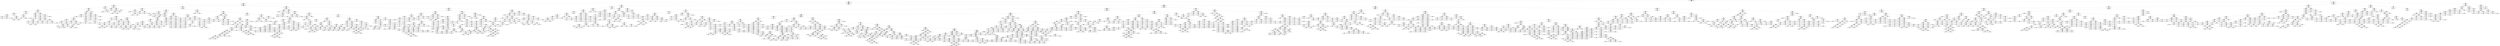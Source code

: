 digraph Tree {
node [shape=box] ;
0 [label="X[2] <= 12.5\ngini = 0.895\nsamples = 3011\nvalue = [358, 1, 383, 399, 97, 137, 178, 322, 20, 423, 58\n371, 100, 164]"] ;
1 [label="X[24] <= 0.5\ngini = 0.895\nsamples = 2226\nvalue = [309, 1, 354, 199, 84, 134, 170, 304, 18, 112, 51\n259, 74, 157]"] ;
0 -> 1 [labeldistance=2.5, labelangle=45, headlabel="True"] ;
2 [label="X[2] <= 7.5\ngini = 0.833\nsamples = 740\nvalue = [210, 0, 18, 69, 6, 16, 48, 161, 17, 57, 7, 97\n29, 5]"] ;
1 -> 2 ;
3 [label="X[0] <= 63.5\ngini = 0.775\nsamples = 106\nvalue = [9, 0, 2, 2, 3, 6, 13, 45, 10, 3, 1, 9, 1, 2]"] ;
2 -> 3 ;
4 [label="X[3] <= 8456.5\ngini = 0.76\nsamples = 94\nvalue = [7, 0, 2, 2, 3, 6, 12, 42, 4, 3, 1, 9, 1, 2]"] ;
3 -> 4 ;
5 [label="X[5] <= 39.0\ngini = 0.75\nsamples = 92\nvalue = [7, 0, 0, 2, 3, 6, 12, 42, 4, 3, 1, 9, 1, 2]"] ;
4 -> 5 ;
6 [label="X[2] <= 5.5\ngini = 0.7\nsamples = 44\nvalue = [3, 0, 0, 1, 0, 3, 0, 22, 3, 1, 1, 8, 1, 1]"] ;
5 -> 6 ;
7 [label="X[4] <= 797.0\ngini = 0.379\nsamples = 13\nvalue = [0, 0, 0, 0, 0, 1, 0, 10, 2, 0, 0, 0, 0, 0]"] ;
6 -> 7 ;
8 [label="X[0] <= 40.0\ngini = 0.292\nsamples = 12\nvalue = [0, 0, 0, 0, 0, 1, 0, 10, 1, 0, 0, 0, 0, 0]"] ;
7 -> 8 ;
9 [label="X[5] <= 25.0\ngini = 0.56\nsamples = 5\nvalue = [0, 0, 0, 0, 0, 1, 0, 3, 1, 0, 0, 0, 0, 0]"] ;
8 -> 9 ;
10 [label="gini = 0.0\nsamples = 3\nvalue = [0, 0, 0, 0, 0, 0, 0, 3, 0, 0, 0, 0, 0, 0]"] ;
9 -> 10 ;
11 [label="X[5] <= 32.5\ngini = 0.5\nsamples = 2\nvalue = [0, 0, 0, 0, 0, 1, 0, 0, 1, 0, 0, 0, 0, 0]"] ;
9 -> 11 ;
12 [label="gini = 0.0\nsamples = 1\nvalue = [0, 0, 0, 0, 0, 1, 0, 0, 0, 0, 0, 0, 0, 0]"] ;
11 -> 12 ;
13 [label="gini = 0.0\nsamples = 1\nvalue = [0, 0, 0, 0, 0, 0, 0, 0, 1, 0, 0, 0, 0, 0]"] ;
11 -> 13 ;
14 [label="gini = 0.0\nsamples = 7\nvalue = [0, 0, 0, 0, 0, 0, 0, 7, 0, 0, 0, 0, 0, 0]"] ;
8 -> 14 ;
15 [label="gini = 0.0\nsamples = 1\nvalue = [0, 0, 0, 0, 0, 0, 0, 0, 1, 0, 0, 0, 0, 0]"] ;
7 -> 15 ;
16 [label="X[17] <= 0.5\ngini = 0.764\nsamples = 31\nvalue = [3, 0, 0, 1, 0, 2, 0, 12, 1, 1, 1, 8, 1, 1]"] ;
6 -> 16 ;
17 [label="X[5] <= 19.0\ngini = 0.727\nsamples = 27\nvalue = [3, 0, 0, 0, 0, 0, 0, 11, 1, 1, 1, 8, 1, 1]"] ;
16 -> 17 ;
18 [label="X[0] <= 17.5\ngini = 0.617\nsamples = 9\nvalue = [1, 0, 0, 0, 0, 0, 0, 2, 0, 1, 0, 5, 0, 0]"] ;
17 -> 18 ;
19 [label="X[1] <= 54511.0\ngini = 0.449\nsamples = 7\nvalue = [1, 0, 0, 0, 0, 0, 0, 1, 0, 0, 0, 5, 0, 0]"] ;
18 -> 19 ;
20 [label="gini = 0.0\nsamples = 1\nvalue = [0, 0, 0, 0, 0, 0, 0, 1, 0, 0, 0, 0, 0, 0]"] ;
19 -> 20 ;
21 [label="X[14] <= 0.5\ngini = 0.278\nsamples = 6\nvalue = [1, 0, 0, 0, 0, 0, 0, 0, 0, 0, 0, 5, 0, 0]"] ;
19 -> 21 ;
22 [label="gini = 0.0\nsamples = 5\nvalue = [0, 0, 0, 0, 0, 0, 0, 0, 0, 0, 0, 5, 0, 0]"] ;
21 -> 22 ;
23 [label="gini = 0.0\nsamples = 1\nvalue = [1, 0, 0, 0, 0, 0, 0, 0, 0, 0, 0, 0, 0, 0]"] ;
21 -> 23 ;
24 [label="X[14] <= 0.5\ngini = 0.5\nsamples = 2\nvalue = [0, 0, 0, 0, 0, 0, 0, 1, 0, 1, 0, 0, 0, 0]"] ;
18 -> 24 ;
25 [label="gini = 0.0\nsamples = 1\nvalue = [0, 0, 0, 0, 0, 0, 0, 0, 0, 1, 0, 0, 0, 0]"] ;
24 -> 25 ;
26 [label="gini = 0.0\nsamples = 1\nvalue = [0, 0, 0, 0, 0, 0, 0, 1, 0, 0, 0, 0, 0, 0]"] ;
24 -> 26 ;
27 [label="X[1] <= 109541.0\ngini = 0.698\nsamples = 18\nvalue = [2, 0, 0, 0, 0, 0, 0, 9, 1, 0, 1, 3, 1, 1]"] ;
17 -> 27 ;
28 [label="X[9] <= 0.5\ngini = 0.5\nsamples = 2\nvalue = [1, 0, 0, 0, 0, 0, 0, 0, 0, 0, 0, 0, 0, 1]"] ;
27 -> 28 ;
29 [label="gini = 0.0\nsamples = 1\nvalue = [0, 0, 0, 0, 0, 0, 0, 0, 0, 0, 0, 0, 0, 1]"] ;
28 -> 29 ;
30 [label="gini = 0.0\nsamples = 1\nvalue = [1, 0, 0, 0, 0, 0, 0, 0, 0, 0, 0, 0, 0, 0]"] ;
28 -> 30 ;
31 [label="X[16] <= 0.5\ngini = 0.633\nsamples = 16\nvalue = [1, 0, 0, 0, 0, 0, 0, 9, 1, 0, 1, 3, 1, 0]"] ;
27 -> 31 ;
32 [label="X[5] <= 27.5\ngini = 0.6\nsamples = 10\nvalue = [1, 0, 0, 0, 0, 0, 0, 6, 1, 0, 1, 0, 1, 0]"] ;
31 -> 32 ;
33 [label="X[0] <= 17.5\ngini = 0.449\nsamples = 7\nvalue = [1, 0, 0, 0, 0, 0, 0, 5, 1, 0, 0, 0, 0, 0]"] ;
32 -> 33 ;
34 [label="gini = 0.0\nsamples = 3\nvalue = [0, 0, 0, 0, 0, 0, 0, 3, 0, 0, 0, 0, 0, 0]"] ;
33 -> 34 ;
35 [label="X[1] <= 244535.0\ngini = 0.625\nsamples = 4\nvalue = [1, 0, 0, 0, 0, 0, 0, 2, 1, 0, 0, 0, 0, 0]"] ;
33 -> 35 ;
36 [label="gini = 0.0\nsamples = 1\nvalue = [1, 0, 0, 0, 0, 0, 0, 0, 0, 0, 0, 0, 0, 0]"] ;
35 -> 36 ;
37 [label="X[2] <= 6.5\ngini = 0.444\nsamples = 3\nvalue = [0, 0, 0, 0, 0, 0, 0, 2, 1, 0, 0, 0, 0, 0]"] ;
35 -> 37 ;
38 [label="gini = 0.0\nsamples = 1\nvalue = [0, 0, 0, 0, 0, 0, 0, 0, 1, 0, 0, 0, 0, 0]"] ;
37 -> 38 ;
39 [label="gini = 0.0\nsamples = 2\nvalue = [0, 0, 0, 0, 0, 0, 0, 2, 0, 0, 0, 0, 0, 0]"] ;
37 -> 39 ;
40 [label="X[5] <= 32.5\ngini = 0.667\nsamples = 3\nvalue = [0, 0, 0, 0, 0, 0, 0, 1, 0, 0, 1, 0, 1, 0]"] ;
32 -> 40 ;
41 [label="gini = 0.0\nsamples = 1\nvalue = [0, 0, 0, 0, 0, 0, 0, 0, 0, 0, 1, 0, 0, 0]"] ;
40 -> 41 ;
42 [label="X[13] <= 0.5\ngini = 0.5\nsamples = 2\nvalue = [0, 0, 0, 0, 0, 0, 0, 1, 0, 0, 0, 0, 1, 0]"] ;
40 -> 42 ;
43 [label="gini = 0.0\nsamples = 1\nvalue = [0, 0, 0, 0, 0, 0, 0, 0, 0, 0, 0, 0, 1, 0]"] ;
42 -> 43 ;
44 [label="gini = 0.0\nsamples = 1\nvalue = [0, 0, 0, 0, 0, 0, 0, 1, 0, 0, 0, 0, 0, 0]"] ;
42 -> 44 ;
45 [label="X[1] <= 184538.0\ngini = 0.5\nsamples = 6\nvalue = [0, 0, 0, 0, 0, 0, 0, 3, 0, 0, 0, 3, 0, 0]"] ;
31 -> 45 ;
46 [label="gini = 0.0\nsamples = 2\nvalue = [0, 0, 0, 0, 0, 0, 0, 2, 0, 0, 0, 0, 0, 0]"] ;
45 -> 46 ;
47 [label="X[10] <= 0.5\ngini = 0.375\nsamples = 4\nvalue = [0, 0, 0, 0, 0, 0, 0, 1, 0, 0, 0, 3, 0, 0]"] ;
45 -> 47 ;
48 [label="gini = 0.0\nsamples = 2\nvalue = [0, 0, 0, 0, 0, 0, 0, 0, 0, 0, 0, 2, 0, 0]"] ;
47 -> 48 ;
49 [label="X[22] <= 0.5\ngini = 0.5\nsamples = 2\nvalue = [0, 0, 0, 0, 0, 0, 0, 1, 0, 0, 0, 1, 0, 0]"] ;
47 -> 49 ;
50 [label="gini = 0.0\nsamples = 1\nvalue = [0, 0, 0, 0, 0, 0, 0, 0, 0, 0, 0, 1, 0, 0]"] ;
49 -> 50 ;
51 [label="gini = 0.0\nsamples = 1\nvalue = [0, 0, 0, 0, 0, 0, 0, 1, 0, 0, 0, 0, 0, 0]"] ;
49 -> 51 ;
52 [label="X[5] <= 28.5\ngini = 0.625\nsamples = 4\nvalue = [0, 0, 0, 1, 0, 2, 0, 1, 0, 0, 0, 0, 0, 0]"] ;
16 -> 52 ;
53 [label="gini = 0.0\nsamples = 2\nvalue = [0, 0, 0, 0, 0, 2, 0, 0, 0, 0, 0, 0, 0, 0]"] ;
52 -> 53 ;
54 [label="X[0] <= 52.0\ngini = 0.5\nsamples = 2\nvalue = [0, 0, 0, 1, 0, 0, 0, 1, 0, 0, 0, 0, 0, 0]"] ;
52 -> 54 ;
55 [label="gini = 0.0\nsamples = 1\nvalue = [0, 0, 0, 0, 0, 0, 0, 1, 0, 0, 0, 0, 0, 0]"] ;
54 -> 55 ;
56 [label="gini = 0.0\nsamples = 1\nvalue = [0, 0, 0, 1, 0, 0, 0, 0, 0, 0, 0, 0, 0, 0]"] ;
54 -> 56 ;
57 [label="X[10] <= 0.5\ngini = 0.746\nsamples = 48\nvalue = [4, 0, 0, 1, 3, 3, 12, 20, 1, 2, 0, 1, 0, 1]"] ;
5 -> 57 ;
58 [label="X[2] <= 3.5\ngini = 0.739\nsamples = 44\nvalue = [4, 0, 0, 1, 3, 3, 8, 20, 1, 2, 0, 1, 0, 1]"] ;
57 -> 58 ;
59 [label="X[15] <= 0.5\ngini = 0.56\nsamples = 5\nvalue = [0, 0, 0, 0, 0, 1, 3, 0, 1, 0, 0, 0, 0, 0]"] ;
58 -> 59 ;
60 [label="X[1] <= 518055.5\ngini = 0.375\nsamples = 4\nvalue = [0, 0, 0, 0, 0, 1, 3, 0, 0, 0, 0, 0, 0, 0]"] ;
59 -> 60 ;
61 [label="gini = 0.0\nsamples = 3\nvalue = [0, 0, 0, 0, 0, 0, 3, 0, 0, 0, 0, 0, 0, 0]"] ;
60 -> 61 ;
62 [label="gini = 0.0\nsamples = 1\nvalue = [0, 0, 0, 0, 0, 1, 0, 0, 0, 0, 0, 0, 0, 0]"] ;
60 -> 62 ;
63 [label="gini = 0.0\nsamples = 1\nvalue = [0, 0, 0, 0, 0, 0, 0, 0, 1, 0, 0, 0, 0, 0]"] ;
59 -> 63 ;
64 [label="X[1] <= 371035.5\ngini = 0.697\nsamples = 39\nvalue = [4, 0, 0, 1, 3, 2, 5, 20, 0, 2, 0, 1, 0, 1]"] ;
58 -> 64 ;
65 [label="X[0] <= 47.0\ngini = 0.651\nsamples = 36\nvalue = [4, 0, 0, 1, 1, 2, 5, 20, 0, 2, 0, 1, 0, 0]"] ;
64 -> 65 ;
66 [label="X[5] <= 42.5\ngini = 0.743\nsamples = 27\nvalue = [4, 0, 0, 1, 1, 2, 4, 12, 0, 2, 0, 1, 0, 0]"] ;
65 -> 66 ;
67 [label="X[1] <= 128615.0\ngini = 0.645\nsamples = 22\nvalue = [4, 0, 0, 0, 1, 1, 3, 12, 0, 1, 0, 0, 0, 0]"] ;
66 -> 67 ;
68 [label="X[1] <= 98708.5\ngini = 0.625\nsamples = 4\nvalue = [0, 0, 0, 0, 0, 0, 2, 1, 0, 1, 0, 0, 0, 0]"] ;
67 -> 68 ;
69 [label="X[1] <= 85771.0\ngini = 0.5\nsamples = 2\nvalue = [0, 0, 0, 0, 0, 0, 0, 1, 0, 1, 0, 0, 0, 0]"] ;
68 -> 69 ;
70 [label="gini = 0.0\nsamples = 1\nvalue = [0, 0, 0, 0, 0, 0, 0, 1, 0, 0, 0, 0, 0, 0]"] ;
69 -> 70 ;
71 [label="gini = 0.0\nsamples = 1\nvalue = [0, 0, 0, 0, 0, 0, 0, 0, 0, 1, 0, 0, 0, 0]"] ;
69 -> 71 ;
72 [label="gini = 0.0\nsamples = 2\nvalue = [0, 0, 0, 0, 0, 0, 2, 0, 0, 0, 0, 0, 0, 0]"] ;
68 -> 72 ;
73 [label="X[0] <= 42.5\ngini = 0.568\nsamples = 18\nvalue = [4, 0, 0, 0, 1, 1, 1, 11, 0, 0, 0, 0, 0, 0]"] ;
67 -> 73 ;
74 [label="X[15] <= 0.5\ngini = 0.459\nsamples = 14\nvalue = [2, 0, 0, 0, 1, 0, 1, 10, 0, 0, 0, 0, 0, 0]"] ;
73 -> 74 ;
75 [label="X[1] <= 184707.5\ngini = 0.391\nsamples = 13\nvalue = [1, 0, 0, 0, 1, 0, 1, 10, 0, 0, 0, 0, 0, 0]"] ;
74 -> 75 ;
76 [label="X[1] <= 164691.5\ngini = 0.625\nsamples = 4\nvalue = [1, 0, 0, 0, 1, 0, 0, 2, 0, 0, 0, 0, 0, 0]"] ;
75 -> 76 ;
77 [label="gini = 0.0\nsamples = 2\nvalue = [0, 0, 0, 0, 0, 0, 0, 2, 0, 0, 0, 0, 0, 0]"] ;
76 -> 77 ;
78 [label="X[17] <= 0.5\ngini = 0.5\nsamples = 2\nvalue = [1, 0, 0, 0, 1, 0, 0, 0, 0, 0, 0, 0, 0, 0]"] ;
76 -> 78 ;
79 [label="gini = 0.0\nsamples = 1\nvalue = [0, 0, 0, 0, 1, 0, 0, 0, 0, 0, 0, 0, 0, 0]"] ;
78 -> 79 ;
80 [label="gini = 0.0\nsamples = 1\nvalue = [1, 0, 0, 0, 0, 0, 0, 0, 0, 0, 0, 0, 0, 0]"] ;
78 -> 80 ;
81 [label="X[16] <= 0.5\ngini = 0.198\nsamples = 9\nvalue = [0, 0, 0, 0, 0, 0, 1, 8, 0, 0, 0, 0, 0, 0]"] ;
75 -> 81 ;
82 [label="gini = 0.0\nsamples = 6\nvalue = [0, 0, 0, 0, 0, 0, 0, 6, 0, 0, 0, 0, 0, 0]"] ;
81 -> 82 ;
83 [label="X[1] <= 236407.0\ngini = 0.444\nsamples = 3\nvalue = [0, 0, 0, 0, 0, 0, 1, 2, 0, 0, 0, 0, 0, 0]"] ;
81 -> 83 ;
84 [label="gini = 0.0\nsamples = 2\nvalue = [0, 0, 0, 0, 0, 0, 0, 2, 0, 0, 0, 0, 0, 0]"] ;
83 -> 84 ;
85 [label="gini = 0.0\nsamples = 1\nvalue = [0, 0, 0, 0, 0, 0, 1, 0, 0, 0, 0, 0, 0, 0]"] ;
83 -> 85 ;
86 [label="gini = 0.0\nsamples = 1\nvalue = [1, 0, 0, 0, 0, 0, 0, 0, 0, 0, 0, 0, 0, 0]"] ;
74 -> 86 ;
87 [label="X[2] <= 5.5\ngini = 0.625\nsamples = 4\nvalue = [2, 0, 0, 0, 0, 1, 0, 1, 0, 0, 0, 0, 0, 0]"] ;
73 -> 87 ;
88 [label="X[22] <= 0.5\ngini = 0.5\nsamples = 2\nvalue = [0, 0, 0, 0, 0, 1, 0, 1, 0, 0, 0, 0, 0, 0]"] ;
87 -> 88 ;
89 [label="gini = 0.0\nsamples = 1\nvalue = [0, 0, 0, 0, 0, 0, 0, 1, 0, 0, 0, 0, 0, 0]"] ;
88 -> 89 ;
90 [label="gini = 0.0\nsamples = 1\nvalue = [0, 0, 0, 0, 0, 1, 0, 0, 0, 0, 0, 0, 0, 0]"] ;
88 -> 90 ;
91 [label="gini = 0.0\nsamples = 2\nvalue = [2, 0, 0, 0, 0, 0, 0, 0, 0, 0, 0, 0, 0, 0]"] ;
87 -> 91 ;
92 [label="X[6] <= 0.5\ngini = 0.8\nsamples = 5\nvalue = [0, 0, 0, 1, 0, 1, 1, 0, 0, 1, 0, 1, 0, 0]"] ;
66 -> 92 ;
93 [label="X[5] <= 52.5\ngini = 0.75\nsamples = 4\nvalue = [0, 0, 0, 1, 0, 0, 1, 0, 0, 1, 0, 1, 0, 0]"] ;
92 -> 93 ;
94 [label="X[17] <= 0.5\ngini = 0.5\nsamples = 2\nvalue = [0, 0, 0, 1, 0, 0, 0, 0, 0, 1, 0, 0, 0, 0]"] ;
93 -> 94 ;
95 [label="gini = 0.0\nsamples = 1\nvalue = [0, 0, 0, 1, 0, 0, 0, 0, 0, 0, 0, 0, 0, 0]"] ;
94 -> 95 ;
96 [label="gini = 0.0\nsamples = 1\nvalue = [0, 0, 0, 0, 0, 0, 0, 0, 0, 1, 0, 0, 0, 0]"] ;
94 -> 96 ;
97 [label="X[9] <= 0.5\ngini = 0.5\nsamples = 2\nvalue = [0, 0, 0, 0, 0, 0, 1, 0, 0, 0, 0, 1, 0, 0]"] ;
93 -> 97 ;
98 [label="gini = 0.0\nsamples = 1\nvalue = [0, 0, 0, 0, 0, 0, 0, 0, 0, 0, 0, 1, 0, 0]"] ;
97 -> 98 ;
99 [label="gini = 0.0\nsamples = 1\nvalue = [0, 0, 0, 0, 0, 0, 1, 0, 0, 0, 0, 0, 0, 0]"] ;
97 -> 99 ;
100 [label="gini = 0.0\nsamples = 1\nvalue = [0, 0, 0, 0, 0, 1, 0, 0, 0, 0, 0, 0, 0, 0]"] ;
92 -> 100 ;
101 [label="X[1] <= 184224.5\ngini = 0.198\nsamples = 9\nvalue = [0, 0, 0, 0, 0, 0, 1, 8, 0, 0, 0, 0, 0, 0]"] ;
65 -> 101 ;
102 [label="gini = 0.0\nsamples = 7\nvalue = [0, 0, 0, 0, 0, 0, 0, 7, 0, 0, 0, 0, 0, 0]"] ;
101 -> 102 ;
103 [label="X[11] <= 0.5\ngini = 0.5\nsamples = 2\nvalue = [0, 0, 0, 0, 0, 0, 1, 1, 0, 0, 0, 0, 0, 0]"] ;
101 -> 103 ;
104 [label="gini = 0.0\nsamples = 1\nvalue = [0, 0, 0, 0, 0, 0, 0, 1, 0, 0, 0, 0, 0, 0]"] ;
103 -> 104 ;
105 [label="gini = 0.0\nsamples = 1\nvalue = [0, 0, 0, 0, 0, 0, 1, 0, 0, 0, 0, 0, 0, 0]"] ;
103 -> 105 ;
106 [label="X[5] <= 48.5\ngini = 0.444\nsamples = 3\nvalue = [0, 0, 0, 0, 2, 0, 0, 0, 0, 0, 0, 0, 0, 1]"] ;
64 -> 106 ;
107 [label="gini = 0.0\nsamples = 2\nvalue = [0, 0, 0, 0, 2, 0, 0, 0, 0, 0, 0, 0, 0, 0]"] ;
106 -> 107 ;
108 [label="gini = 0.0\nsamples = 1\nvalue = [0, 0, 0, 0, 0, 0, 0, 0, 0, 0, 0, 0, 0, 1]"] ;
106 -> 108 ;
109 [label="gini = 0.0\nsamples = 4\nvalue = [0, 0, 0, 0, 0, 0, 4, 0, 0, 0, 0, 0, 0, 0]"] ;
57 -> 109 ;
110 [label="gini = 0.0\nsamples = 2\nvalue = [0, 0, 2, 0, 0, 0, 0, 0, 0, 0, 0, 0, 0, 0]"] ;
4 -> 110 ;
111 [label="X[0] <= 70.0\ngini = 0.653\nsamples = 12\nvalue = [2, 0, 0, 0, 0, 0, 1, 3, 6, 0, 0, 0, 0, 0]"] ;
3 -> 111 ;
112 [label="X[11] <= 0.5\ngini = 0.625\nsamples = 4\nvalue = [2, 0, 0, 0, 0, 0, 1, 0, 1, 0, 0, 0, 0, 0]"] ;
111 -> 112 ;
113 [label="X[10] <= 0.5\ngini = 0.5\nsamples = 2\nvalue = [0, 0, 0, 0, 0, 0, 1, 0, 1, 0, 0, 0, 0, 0]"] ;
112 -> 113 ;
114 [label="gini = 0.0\nsamples = 1\nvalue = [0, 0, 0, 0, 0, 0, 0, 0, 1, 0, 0, 0, 0, 0]"] ;
113 -> 114 ;
115 [label="gini = 0.0\nsamples = 1\nvalue = [0, 0, 0, 0, 0, 0, 1, 0, 0, 0, 0, 0, 0, 0]"] ;
113 -> 115 ;
116 [label="gini = 0.0\nsamples = 2\nvalue = [2, 0, 0, 0, 0, 0, 0, 0, 0, 0, 0, 0, 0, 0]"] ;
112 -> 116 ;
117 [label="X[5] <= 44.0\ngini = 0.469\nsamples = 8\nvalue = [0, 0, 0, 0, 0, 0, 0, 3, 5, 0, 0, 0, 0, 0]"] ;
111 -> 117 ;
118 [label="X[5] <= 19.5\ngini = 0.48\nsamples = 5\nvalue = [0, 0, 0, 0, 0, 0, 0, 3, 2, 0, 0, 0, 0, 0]"] ;
117 -> 118 ;
119 [label="X[2] <= 5.5\ngini = 0.444\nsamples = 3\nvalue = [0, 0, 0, 0, 0, 0, 0, 1, 2, 0, 0, 0, 0, 0]"] ;
118 -> 119 ;
120 [label="gini = 0.0\nsamples = 2\nvalue = [0, 0, 0, 0, 0, 0, 0, 0, 2, 0, 0, 0, 0, 0]"] ;
119 -> 120 ;
121 [label="gini = 0.0\nsamples = 1\nvalue = [0, 0, 0, 0, 0, 0, 0, 1, 0, 0, 0, 0, 0, 0]"] ;
119 -> 121 ;
122 [label="gini = 0.0\nsamples = 2\nvalue = [0, 0, 0, 0, 0, 0, 0, 2, 0, 0, 0, 0, 0, 0]"] ;
118 -> 122 ;
123 [label="gini = 0.0\nsamples = 3\nvalue = [0, 0, 0, 0, 0, 0, 0, 0, 3, 0, 0, 0, 0, 0]"] ;
117 -> 123 ;
124 [label="X[5] <= 35.5\ngini = 0.822\nsamples = 634\nvalue = [201, 0, 16, 67, 3, 10, 35, 116, 7, 54, 6, 88\n28, 3]"] ;
2 -> 124 ;
125 [label="X[0] <= 18.5\ngini = 0.789\nsamples = 200\nvalue = [44, 0, 5, 12, 1, 1, 6, 66, 1, 17, 1, 40, 6\n0]"] ;
124 -> 125 ;
126 [label="X[0] <= 17.5\ngini = 0.417\nsamples = 12\nvalue = [1, 0, 1, 0, 0, 0, 0, 1, 0, 0, 0, 9, 0, 0]"] ;
125 -> 126 ;
127 [label="X[1] <= 186834.0\ngini = 0.5\nsamples = 2\nvalue = [0, 0, 0, 0, 0, 0, 0, 1, 0, 0, 0, 1, 0, 0]"] ;
126 -> 127 ;
128 [label="gini = 0.0\nsamples = 1\nvalue = [0, 0, 0, 0, 0, 0, 0, 0, 0, 0, 0, 1, 0, 0]"] ;
127 -> 128 ;
129 [label="gini = 0.0\nsamples = 1\nvalue = [0, 0, 0, 0, 0, 0, 0, 1, 0, 0, 0, 0, 0, 0]"] ;
127 -> 129 ;
130 [label="X[5] <= 27.5\ngini = 0.34\nsamples = 10\nvalue = [1, 0, 1, 0, 0, 0, 0, 0, 0, 0, 0, 8, 0, 0]"] ;
126 -> 130 ;
131 [label="X[2] <= 9.5\ngini = 0.219\nsamples = 8\nvalue = [0, 0, 1, 0, 0, 0, 0, 0, 0, 0, 0, 7, 0, 0]"] ;
130 -> 131 ;
132 [label="X[2] <= 8.5\ngini = 0.375\nsamples = 4\nvalue = [0, 0, 1, 0, 0, 0, 0, 0, 0, 0, 0, 3, 0, 0]"] ;
131 -> 132 ;
133 [label="gini = 0.0\nsamples = 3\nvalue = [0, 0, 0, 0, 0, 0, 0, 0, 0, 0, 0, 3, 0, 0]"] ;
132 -> 133 ;
134 [label="gini = 0.0\nsamples = 1\nvalue = [0, 0, 1, 0, 0, 0, 0, 0, 0, 0, 0, 0, 0, 0]"] ;
132 -> 134 ;
135 [label="gini = 0.0\nsamples = 4\nvalue = [0, 0, 0, 0, 0, 0, 0, 0, 0, 0, 0, 4, 0, 0]"] ;
131 -> 135 ;
136 [label="X[15] <= 0.5\ngini = 0.5\nsamples = 2\nvalue = [1, 0, 0, 0, 0, 0, 0, 0, 0, 0, 0, 1, 0, 0]"] ;
130 -> 136 ;
137 [label="gini = 0.0\nsamples = 1\nvalue = [0, 0, 0, 0, 0, 0, 0, 0, 0, 0, 0, 1, 0, 0]"] ;
136 -> 137 ;
138 [label="gini = 0.0\nsamples = 1\nvalue = [1, 0, 0, 0, 0, 0, 0, 0, 0, 0, 0, 0, 0, 0]"] ;
136 -> 138 ;
139 [label="X[0] <= 41.5\ngini = 0.786\nsamples = 188\nvalue = [43, 0, 4, 12, 1, 1, 6, 65, 1, 17, 1, 31, 6\n0]"] ;
125 -> 139 ;
140 [label="X[5] <= 7.0\ngini = 0.759\nsamples = 132\nvalue = [22, 0, 4, 4, 1, 1, 5, 53, 0, 10, 1, 27, 4, 0]"] ;
139 -> 140 ;
141 [label="X[0] <= 21.5\ngini = 0.5\nsamples = 6\nvalue = [0, 0, 0, 0, 0, 0, 0, 1, 0, 4, 0, 1, 0, 0]"] ;
140 -> 141 ;
142 [label="gini = 0.0\nsamples = 1\nvalue = [0, 0, 0, 0, 0, 0, 0, 1, 0, 0, 0, 0, 0, 0]"] ;
141 -> 142 ;
143 [label="X[16] <= 0.5\ngini = 0.32\nsamples = 5\nvalue = [0, 0, 0, 0, 0, 0, 0, 0, 0, 4, 0, 1, 0, 0]"] ;
141 -> 143 ;
144 [label="gini = 0.0\nsamples = 4\nvalue = [0, 0, 0, 0, 0, 0, 0, 0, 0, 4, 0, 0, 0, 0]"] ;
143 -> 144 ;
145 [label="gini = 0.0\nsamples = 1\nvalue = [0, 0, 0, 0, 0, 0, 0, 0, 0, 0, 0, 1, 0, 0]"] ;
143 -> 145 ;
146 [label="X[0] <= 24.5\ngini = 0.75\nsamples = 126\nvalue = [22, 0, 4, 4, 1, 1, 5, 52, 0, 6, 1, 26, 4, 0]"] ;
140 -> 146 ;
147 [label="X[5] <= 12.0\ngini = 0.762\nsamples = 67\nvalue = [12, 0, 3, 0, 0, 0, 2, 22, 0, 4, 1, 20, 3, 0]"] ;
146 -> 147 ;
148 [label="X[1] <= 227323.5\ngini = 0.56\nsamples = 5\nvalue = [3, 0, 0, 0, 0, 0, 0, 0, 0, 1, 0, 0, 1, 0]"] ;
147 -> 148 ;
149 [label="X[1] <= 131339.5\ngini = 0.375\nsamples = 4\nvalue = [3, 0, 0, 0, 0, 0, 0, 0, 0, 0, 0, 0, 1, 0]"] ;
148 -> 149 ;
150 [label="gini = 0.0\nsamples = 2\nvalue = [2, 0, 0, 0, 0, 0, 0, 0, 0, 0, 0, 0, 0, 0]"] ;
149 -> 150 ;
151 [label="X[2] <= 11.0\ngini = 0.5\nsamples = 2\nvalue = [1, 0, 0, 0, 0, 0, 0, 0, 0, 0, 0, 0, 1, 0]"] ;
149 -> 151 ;
152 [label="gini = 0.0\nsamples = 1\nvalue = [0, 0, 0, 0, 0, 0, 0, 0, 0, 0, 0, 0, 1, 0]"] ;
151 -> 152 ;
153 [label="gini = 0.0\nsamples = 1\nvalue = [1, 0, 0, 0, 0, 0, 0, 0, 0, 0, 0, 0, 0, 0]"] ;
151 -> 153 ;
154 [label="gini = 0.0\nsamples = 1\nvalue = [0, 0, 0, 0, 0, 0, 0, 0, 0, 1, 0, 0, 0, 0]"] ;
148 -> 154 ;
155 [label="X[3] <= 1088.0\ngini = 0.742\nsamples = 62\nvalue = [9, 0, 3, 0, 0, 0, 2, 22, 0, 3, 1, 20, 2, 0]"] ;
147 -> 155 ;
156 [label="X[0] <= 21.5\ngini = 0.733\nsamples = 60\nvalue = [7, 0, 3, 0, 0, 0, 2, 22, 0, 3, 1, 20, 2, 0]"] ;
155 -> 156 ;
157 [label="X[1] <= 192835.5\ngini = 0.67\nsamples = 33\nvalue = [4, 0, 2, 0, 0, 0, 0, 16, 0, 1, 1, 9, 0, 0]"] ;
156 -> 157 ;
158 [label="X[15] <= 0.5\ngini = 0.555\nsamples = 16\nvalue = [3, 0, 0, 0, 0, 0, 0, 10, 0, 1, 0, 2, 0, 0]"] ;
157 -> 158 ;
159 [label="X[14] <= 0.5\ngini = 0.612\nsamples = 7\nvalue = [3, 0, 0, 0, 0, 0, 0, 3, 0, 1, 0, 0, 0, 0]"] ;
158 -> 159 ;
160 [label="X[5] <= 15.5\ngini = 0.5\nsamples = 6\nvalue = [3, 0, 0, 0, 0, 0, 0, 3, 0, 0, 0, 0, 0, 0]"] ;
159 -> 160 ;
161 [label="gini = 0.0\nsamples = 1\nvalue = [1, 0, 0, 0, 0, 0, 0, 0, 0, 0, 0, 0, 0, 0]"] ;
160 -> 161 ;
162 [label="X[0] <= 19.5\ngini = 0.48\nsamples = 5\nvalue = [2, 0, 0, 0, 0, 0, 0, 3, 0, 0, 0, 0, 0, 0]"] ;
160 -> 162 ;
163 [label="X[17] <= 0.5\ngini = 0.444\nsamples = 3\nvalue = [2, 0, 0, 0, 0, 0, 0, 1, 0, 0, 0, 0, 0, 0]"] ;
162 -> 163 ;
164 [label="gini = 0.0\nsamples = 2\nvalue = [2, 0, 0, 0, 0, 0, 0, 0, 0, 0, 0, 0, 0, 0]"] ;
163 -> 164 ;
165 [label="gini = 0.0\nsamples = 1\nvalue = [0, 0, 0, 0, 0, 0, 0, 1, 0, 0, 0, 0, 0, 0]"] ;
163 -> 165 ;
166 [label="gini = 0.0\nsamples = 2\nvalue = [0, 0, 0, 0, 0, 0, 0, 2, 0, 0, 0, 0, 0, 0]"] ;
162 -> 166 ;
167 [label="gini = 0.0\nsamples = 1\nvalue = [0, 0, 0, 0, 0, 0, 0, 0, 0, 1, 0, 0, 0, 0]"] ;
159 -> 167 ;
168 [label="X[5] <= 27.5\ngini = 0.346\nsamples = 9\nvalue = [0, 0, 0, 0, 0, 0, 0, 7, 0, 0, 0, 2, 0, 0]"] ;
158 -> 168 ;
169 [label="X[5] <= 22.5\ngini = 0.48\nsamples = 5\nvalue = [0, 0, 0, 0, 0, 0, 0, 3, 0, 0, 0, 2, 0, 0]"] ;
168 -> 169 ;
170 [label="gini = 0.0\nsamples = 3\nvalue = [0, 0, 0, 0, 0, 0, 0, 3, 0, 0, 0, 0, 0, 0]"] ;
169 -> 170 ;
171 [label="gini = 0.0\nsamples = 2\nvalue = [0, 0, 0, 0, 0, 0, 0, 0, 0, 0, 0, 2, 0, 0]"] ;
169 -> 171 ;
172 [label="gini = 0.0\nsamples = 4\nvalue = [0, 0, 0, 0, 0, 0, 0, 4, 0, 0, 0, 0, 0, 0]"] ;
168 -> 172 ;
173 [label="X[1] <= 211937.5\ngini = 0.685\nsamples = 17\nvalue = [1, 0, 2, 0, 0, 0, 0, 6, 0, 0, 1, 7, 0, 0]"] ;
157 -> 173 ;
174 [label="gini = 0.0\nsamples = 4\nvalue = [0, 0, 0, 0, 0, 0, 0, 0, 0, 0, 0, 4, 0, 0]"] ;
173 -> 174 ;
175 [label="X[5] <= 25.5\ngini = 0.698\nsamples = 13\nvalue = [1, 0, 2, 0, 0, 0, 0, 6, 0, 0, 1, 3, 0, 0]"] ;
173 -> 175 ;
176 [label="X[1] <= 299212.0\ngini = 0.6\nsamples = 10\nvalue = [1, 0, 1, 0, 0, 0, 0, 6, 0, 0, 1, 1, 0, 0]"] ;
175 -> 176 ;
177 [label="X[5] <= 18.0\ngini = 0.278\nsamples = 6\nvalue = [0, 0, 0, 0, 0, 0, 0, 5, 0, 0, 0, 1, 0, 0]"] ;
176 -> 177 ;
178 [label="X[0] <= 19.5\ngini = 0.5\nsamples = 2\nvalue = [0, 0, 0, 0, 0, 0, 0, 1, 0, 0, 0, 1, 0, 0]"] ;
177 -> 178 ;
179 [label="gini = 0.0\nsamples = 1\nvalue = [0, 0, 0, 0, 0, 0, 0, 0, 0, 0, 0, 1, 0, 0]"] ;
178 -> 179 ;
180 [label="gini = 0.0\nsamples = 1\nvalue = [0, 0, 0, 0, 0, 0, 0, 1, 0, 0, 0, 0, 0, 0]"] ;
178 -> 180 ;
181 [label="gini = 0.0\nsamples = 4\nvalue = [0, 0, 0, 0, 0, 0, 0, 4, 0, 0, 0, 0, 0, 0]"] ;
177 -> 181 ;
182 [label="X[15] <= 0.5\ngini = 0.75\nsamples = 4\nvalue = [1, 0, 1, 0, 0, 0, 0, 1, 0, 0, 1, 0, 0, 0]"] ;
176 -> 182 ;
183 [label="gini = 0.0\nsamples = 1\nvalue = [0, 0, 0, 0, 0, 0, 0, 1, 0, 0, 0, 0, 0, 0]"] ;
182 -> 183 ;
184 [label="X[5] <= 17.5\ngini = 0.667\nsamples = 3\nvalue = [1, 0, 1, 0, 0, 0, 0, 0, 0, 0, 1, 0, 0, 0]"] ;
182 -> 184 ;
185 [label="gini = 0.0\nsamples = 1\nvalue = [1, 0, 0, 0, 0, 0, 0, 0, 0, 0, 0, 0, 0, 0]"] ;
184 -> 185 ;
186 [label="X[1] <= 307244.0\ngini = 0.5\nsamples = 2\nvalue = [0, 0, 1, 0, 0, 0, 0, 0, 0, 0, 1, 0, 0, 0]"] ;
184 -> 186 ;
187 [label="gini = 0.0\nsamples = 1\nvalue = [0, 0, 1, 0, 0, 0, 0, 0, 0, 0, 0, 0, 0, 0]"] ;
186 -> 187 ;
188 [label="gini = 0.0\nsamples = 1\nvalue = [0, 0, 0, 0, 0, 0, 0, 0, 0, 0, 1, 0, 0, 0]"] ;
186 -> 188 ;
189 [label="X[0] <= 20.5\ngini = 0.444\nsamples = 3\nvalue = [0, 0, 1, 0, 0, 0, 0, 0, 0, 0, 0, 2, 0, 0]"] ;
175 -> 189 ;
190 [label="gini = 0.0\nsamples = 2\nvalue = [0, 0, 0, 0, 0, 0, 0, 0, 0, 0, 0, 2, 0, 0]"] ;
189 -> 190 ;
191 [label="gini = 0.0\nsamples = 1\nvalue = [0, 0, 1, 0, 0, 0, 0, 0, 0, 0, 0, 0, 0, 0]"] ;
189 -> 191 ;
192 [label="X[1] <= 215691.5\ngini = 0.754\nsamples = 27\nvalue = [3, 0, 1, 0, 0, 0, 2, 6, 0, 2, 0, 11, 2, 0]"] ;
156 -> 192 ;
193 [label="X[1] <= 195569.0\ngini = 0.658\nsamples = 15\nvalue = [2, 0, 1, 0, 0, 0, 2, 2, 0, 0, 0, 8, 0, 0]"] ;
192 -> 193 ;
194 [label="X[2] <= 9.5\ngini = 0.76\nsamples = 11\nvalue = [2, 0, 1, 0, 0, 0, 2, 2, 0, 0, 0, 4, 0, 0]"] ;
193 -> 194 ;
195 [label="gini = 0.0\nsamples = 2\nvalue = [0, 0, 0, 0, 0, 0, 0, 2, 0, 0, 0, 0, 0, 0]"] ;
194 -> 195 ;
196 [label="X[1] <= 178918.5\ngini = 0.691\nsamples = 9\nvalue = [2, 0, 1, 0, 0, 0, 2, 0, 0, 0, 0, 4, 0, 0]"] ;
194 -> 196 ;
197 [label="X[0] <= 23.5\ngini = 0.5\nsamples = 6\nvalue = [1, 0, 1, 0, 0, 0, 0, 0, 0, 0, 0, 4, 0, 0]"] ;
196 -> 197 ;
198 [label="X[5] <= 32.5\ngini = 0.32\nsamples = 5\nvalue = [0, 0, 1, 0, 0, 0, 0, 0, 0, 0, 0, 4, 0, 0]"] ;
197 -> 198 ;
199 [label="gini = 0.0\nsamples = 3\nvalue = [0, 0, 0, 0, 0, 0, 0, 0, 0, 0, 0, 3, 0, 0]"] ;
198 -> 199 ;
200 [label="X[1] <= 56447.5\ngini = 0.5\nsamples = 2\nvalue = [0, 0, 1, 0, 0, 0, 0, 0, 0, 0, 0, 1, 0, 0]"] ;
198 -> 200 ;
201 [label="gini = 0.0\nsamples = 1\nvalue = [0, 0, 0, 0, 0, 0, 0, 0, 0, 0, 0, 1, 0, 0]"] ;
200 -> 201 ;
202 [label="gini = 0.0\nsamples = 1\nvalue = [0, 0, 1, 0, 0, 0, 0, 0, 0, 0, 0, 0, 0, 0]"] ;
200 -> 202 ;
203 [label="gini = 0.0\nsamples = 1\nvalue = [1, 0, 0, 0, 0, 0, 0, 0, 0, 0, 0, 0, 0, 0]"] ;
197 -> 203 ;
204 [label="X[5] <= 27.5\ngini = 0.444\nsamples = 3\nvalue = [1, 0, 0, 0, 0, 0, 2, 0, 0, 0, 0, 0, 0, 0]"] ;
196 -> 204 ;
205 [label="gini = 0.0\nsamples = 1\nvalue = [1, 0, 0, 0, 0, 0, 0, 0, 0, 0, 0, 0, 0, 0]"] ;
204 -> 205 ;
206 [label="gini = 0.0\nsamples = 2\nvalue = [0, 0, 0, 0, 0, 0, 2, 0, 0, 0, 0, 0, 0, 0]"] ;
204 -> 206 ;
207 [label="gini = 0.0\nsamples = 4\nvalue = [0, 0, 0, 0, 0, 0, 0, 0, 0, 0, 0, 4, 0, 0]"] ;
193 -> 207 ;
208 [label="X[5] <= 33.5\ngini = 0.764\nsamples = 12\nvalue = [1, 0, 0, 0, 0, 0, 0, 4, 0, 2, 0, 3, 2, 0]"] ;
192 -> 208 ;
209 [label="X[1] <= 357585.5\ngini = 0.741\nsamples = 9\nvalue = [0, 0, 0, 0, 0, 0, 0, 2, 0, 2, 0, 3, 2, 0]"] ;
208 -> 209 ;
210 [label="X[19] <= 0.5\ngini = 0.667\nsamples = 6\nvalue = [0, 0, 0, 0, 0, 0, 0, 0, 0, 2, 0, 2, 2, 0]"] ;
209 -> 210 ;
211 [label="X[0] <= 23.5\ngini = 0.64\nsamples = 5\nvalue = [0, 0, 0, 0, 0, 0, 0, 0, 0, 2, 0, 2, 1, 0]"] ;
210 -> 211 ;
212 [label="X[2] <= 9.0\ngini = 0.444\nsamples = 3\nvalue = [0, 0, 0, 0, 0, 0, 0, 0, 0, 2, 0, 1, 0, 0]"] ;
211 -> 212 ;
213 [label="gini = 0.0\nsamples = 1\nvalue = [0, 0, 0, 0, 0, 0, 0, 0, 0, 0, 0, 1, 0, 0]"] ;
212 -> 213 ;
214 [label="gini = 0.0\nsamples = 2\nvalue = [0, 0, 0, 0, 0, 0, 0, 0, 0, 2, 0, 0, 0, 0]"] ;
212 -> 214 ;
215 [label="X[15] <= 0.5\ngini = 0.5\nsamples = 2\nvalue = [0, 0, 0, 0, 0, 0, 0, 0, 0, 0, 0, 1, 1, 0]"] ;
211 -> 215 ;
216 [label="gini = 0.0\nsamples = 1\nvalue = [0, 0, 0, 0, 0, 0, 0, 0, 0, 0, 0, 1, 0, 0]"] ;
215 -> 216 ;
217 [label="gini = 0.0\nsamples = 1\nvalue = [0, 0, 0, 0, 0, 0, 0, 0, 0, 0, 0, 0, 1, 0]"] ;
215 -> 217 ;
218 [label="gini = 0.0\nsamples = 1\nvalue = [0, 0, 0, 0, 0, 0, 0, 0, 0, 0, 0, 0, 1, 0]"] ;
210 -> 218 ;
219 [label="X[13] <= 0.5\ngini = 0.444\nsamples = 3\nvalue = [0, 0, 0, 0, 0, 0, 0, 2, 0, 0, 0, 1, 0, 0]"] ;
209 -> 219 ;
220 [label="X[1] <= 421329.5\ngini = 0.5\nsamples = 2\nvalue = [0, 0, 0, 0, 0, 0, 0, 1, 0, 0, 0, 1, 0, 0]"] ;
219 -> 220 ;
221 [label="gini = 0.0\nsamples = 1\nvalue = [0, 0, 0, 0, 0, 0, 0, 0, 0, 0, 0, 1, 0, 0]"] ;
220 -> 221 ;
222 [label="gini = 0.0\nsamples = 1\nvalue = [0, 0, 0, 0, 0, 0, 0, 1, 0, 0, 0, 0, 0, 0]"] ;
220 -> 222 ;
223 [label="gini = 0.0\nsamples = 1\nvalue = [0, 0, 0, 0, 0, 0, 0, 1, 0, 0, 0, 0, 0, 0]"] ;
219 -> 223 ;
224 [label="X[20] <= 0.5\ngini = 0.444\nsamples = 3\nvalue = [1, 0, 0, 0, 0, 0, 0, 2, 0, 0, 0, 0, 0, 0]"] ;
208 -> 224 ;
225 [label="gini = 0.0\nsamples = 2\nvalue = [0, 0, 0, 0, 0, 0, 0, 2, 0, 0, 0, 0, 0, 0]"] ;
224 -> 225 ;
226 [label="gini = 0.0\nsamples = 1\nvalue = [1, 0, 0, 0, 0, 0, 0, 0, 0, 0, 0, 0, 0, 0]"] ;
224 -> 226 ;
227 [label="gini = 0.0\nsamples = 2\nvalue = [2, 0, 0, 0, 0, 0, 0, 0, 0, 0, 0, 0, 0, 0]"] ;
155 -> 227 ;
228 [label="X[7] <= 0.5\ngini = 0.693\nsamples = 59\nvalue = [10, 0, 1, 4, 1, 1, 3, 30, 0, 2, 0, 6, 1, 0]"] ;
146 -> 228 ;
229 [label="X[14] <= 0.5\ngini = 0.617\nsamples = 49\nvalue = [6, 0, 1, 2, 0, 1, 3, 29, 0, 1, 0, 5, 1, 0]"] ;
228 -> 229 ;
230 [label="X[16] <= 0.5\ngini = 0.587\nsamples = 47\nvalue = [6, 0, 1, 2, 0, 0, 2, 29, 0, 1, 0, 5, 1, 0]"] ;
229 -> 230 ;
231 [label="X[3] <= 7042.0\ngini = 0.442\nsamples = 22\nvalue = [0, 0, 0, 0, 0, 0, 2, 16, 0, 0, 0, 3, 1, 0]"] ;
230 -> 231 ;
232 [label="X[1] <= 440497.5\ngini = 0.39\nsamples = 21\nvalue = [0, 0, 0, 0, 0, 0, 2, 16, 0, 0, 0, 3, 0, 0]"] ;
231 -> 232 ;
233 [label="X[1] <= 93446.0\ngini = 0.34\nsamples = 20\nvalue = [0, 0, 0, 0, 0, 0, 2, 16, 0, 0, 0, 2, 0, 0]"] ;
232 -> 233 ;
234 [label="X[1] <= 70397.5\ngini = 0.5\nsamples = 4\nvalue = [0, 0, 0, 0, 0, 0, 2, 2, 0, 0, 0, 0, 0, 0]"] ;
233 -> 234 ;
235 [label="gini = 0.0\nsamples = 2\nvalue = [0, 0, 0, 0, 0, 0, 0, 2, 0, 0, 0, 0, 0, 0]"] ;
234 -> 235 ;
236 [label="gini = 0.0\nsamples = 2\nvalue = [0, 0, 0, 0, 0, 0, 2, 0, 0, 0, 0, 0, 0, 0]"] ;
234 -> 236 ;
237 [label="X[1] <= 186347.5\ngini = 0.219\nsamples = 16\nvalue = [0, 0, 0, 0, 0, 0, 0, 14, 0, 0, 0, 2, 0, 0]"] ;
233 -> 237 ;
238 [label="X[5] <= 17.5\ngini = 0.375\nsamples = 8\nvalue = [0, 0, 0, 0, 0, 0, 0, 6, 0, 0, 0, 2, 0, 0]"] ;
237 -> 238 ;
239 [label="gini = 0.0\nsamples = 1\nvalue = [0, 0, 0, 0, 0, 0, 0, 0, 0, 0, 0, 1, 0, 0]"] ;
238 -> 239 ;
240 [label="X[1] <= 178880.0\ngini = 0.245\nsamples = 7\nvalue = [0, 0, 0, 0, 0, 0, 0, 6, 0, 0, 0, 1, 0, 0]"] ;
238 -> 240 ;
241 [label="gini = 0.0\nsamples = 6\nvalue = [0, 0, 0, 0, 0, 0, 0, 6, 0, 0, 0, 0, 0, 0]"] ;
240 -> 241 ;
242 [label="gini = 0.0\nsamples = 1\nvalue = [0, 0, 0, 0, 0, 0, 0, 0, 0, 0, 0, 1, 0, 0]"] ;
240 -> 242 ;
243 [label="gini = 0.0\nsamples = 8\nvalue = [0, 0, 0, 0, 0, 0, 0, 8, 0, 0, 0, 0, 0, 0]"] ;
237 -> 243 ;
244 [label="gini = 0.0\nsamples = 1\nvalue = [0, 0, 0, 0, 0, 0, 0, 0, 0, 0, 0, 1, 0, 0]"] ;
232 -> 244 ;
245 [label="gini = 0.0\nsamples = 1\nvalue = [0, 0, 0, 0, 0, 0, 0, 0, 0, 0, 0, 0, 1, 0]"] ;
231 -> 245 ;
246 [label="X[2] <= 9.5\ngini = 0.656\nsamples = 25\nvalue = [6, 0, 1, 2, 0, 0, 0, 13, 0, 1, 0, 2, 0, 0]"] ;
230 -> 246 ;
247 [label="X[1] <= 27377.0\ngini = 0.422\nsamples = 16\nvalue = [1, 0, 1, 1, 0, 0, 0, 12, 0, 0, 0, 1, 0, 0]"] ;
246 -> 247 ;
248 [label="gini = 0.0\nsamples = 1\nvalue = [0, 0, 0, 1, 0, 0, 0, 0, 0, 0, 0, 0, 0, 0]"] ;
247 -> 248 ;
249 [label="X[0] <= 27.5\ngini = 0.347\nsamples = 15\nvalue = [1, 0, 1, 0, 0, 0, 0, 12, 0, 0, 0, 1, 0, 0]"] ;
247 -> 249 ;
250 [label="gini = 0.0\nsamples = 1\nvalue = [1, 0, 0, 0, 0, 0, 0, 0, 0, 0, 0, 0, 0, 0]"] ;
249 -> 250 ;
251 [label="X[10] <= 0.5\ngini = 0.255\nsamples = 14\nvalue = [0, 0, 1, 0, 0, 0, 0, 12, 0, 0, 0, 1, 0, 0]"] ;
249 -> 251 ;
252 [label="X[0] <= 31.5\ngini = 0.153\nsamples = 12\nvalue = [0, 0, 0, 0, 0, 0, 0, 11, 0, 0, 0, 1, 0, 0]"] ;
251 -> 252 ;
253 [label="X[1] <= 92180.0\ngini = 0.444\nsamples = 3\nvalue = [0, 0, 0, 0, 0, 0, 0, 2, 0, 0, 0, 1, 0, 0]"] ;
252 -> 253 ;
254 [label="gini = 0.0\nsamples = 2\nvalue = [0, 0, 0, 0, 0, 0, 0, 2, 0, 0, 0, 0, 0, 0]"] ;
253 -> 254 ;
255 [label="gini = 0.0\nsamples = 1\nvalue = [0, 0, 0, 0, 0, 0, 0, 0, 0, 0, 0, 1, 0, 0]"] ;
253 -> 255 ;
256 [label="gini = 0.0\nsamples = 9\nvalue = [0, 0, 0, 0, 0, 0, 0, 9, 0, 0, 0, 0, 0, 0]"] ;
252 -> 256 ;
257 [label="X[1] <= 167527.0\ngini = 0.5\nsamples = 2\nvalue = [0, 0, 1, 0, 0, 0, 0, 1, 0, 0, 0, 0, 0, 0]"] ;
251 -> 257 ;
258 [label="gini = 0.0\nsamples = 1\nvalue = [0, 0, 1, 0, 0, 0, 0, 0, 0, 0, 0, 0, 0, 0]"] ;
257 -> 258 ;
259 [label="gini = 0.0\nsamples = 1\nvalue = [0, 0, 0, 0, 0, 0, 0, 1, 0, 0, 0, 0, 0, 0]"] ;
257 -> 259 ;
260 [label="X[0] <= 35.0\ngini = 0.642\nsamples = 9\nvalue = [5, 0, 0, 1, 0, 0, 0, 1, 0, 1, 0, 1, 0, 0]"] ;
246 -> 260 ;
261 [label="gini = 0.0\nsamples = 4\nvalue = [4, 0, 0, 0, 0, 0, 0, 0, 0, 0, 0, 0, 0, 0]"] ;
260 -> 261 ;
262 [label="X[5] <= 20.0\ngini = 0.8\nsamples = 5\nvalue = [1, 0, 0, 1, 0, 0, 0, 1, 0, 1, 0, 1, 0, 0]"] ;
260 -> 262 ;
263 [label="gini = 0.0\nsamples = 1\nvalue = [0, 0, 0, 0, 0, 0, 0, 1, 0, 0, 0, 0, 0, 0]"] ;
262 -> 263 ;
264 [label="X[20] <= 0.5\ngini = 0.75\nsamples = 4\nvalue = [1, 0, 0, 1, 0, 0, 0, 0, 0, 1, 0, 1, 0, 0]"] ;
262 -> 264 ;
265 [label="X[5] <= 32.5\ngini = 0.667\nsamples = 3\nvalue = [1, 0, 0, 0, 0, 0, 0, 0, 0, 1, 0, 1, 0, 0]"] ;
264 -> 265 ;
266 [label="gini = 0.0\nsamples = 1\nvalue = [0, 0, 0, 0, 0, 0, 0, 0, 0, 1, 0, 0, 0, 0]"] ;
265 -> 266 ;
267 [label="X[0] <= 37.5\ngini = 0.5\nsamples = 2\nvalue = [1, 0, 0, 0, 0, 0, 0, 0, 0, 0, 0, 1, 0, 0]"] ;
265 -> 267 ;
268 [label="gini = 0.0\nsamples = 1\nvalue = [0, 0, 0, 0, 0, 0, 0, 0, 0, 0, 0, 1, 0, 0]"] ;
267 -> 268 ;
269 [label="gini = 0.0\nsamples = 1\nvalue = [1, 0, 0, 0, 0, 0, 0, 0, 0, 0, 0, 0, 0, 0]"] ;
267 -> 269 ;
270 [label="gini = 0.0\nsamples = 1\nvalue = [0, 0, 0, 1, 0, 0, 0, 0, 0, 0, 0, 0, 0, 0]"] ;
264 -> 270 ;
271 [label="X[22] <= 0.5\ngini = 0.5\nsamples = 2\nvalue = [0, 0, 0, 0, 0, 1, 1, 0, 0, 0, 0, 0, 0, 0]"] ;
229 -> 271 ;
272 [label="gini = 0.0\nsamples = 1\nvalue = [0, 0, 0, 0, 0, 1, 0, 0, 0, 0, 0, 0, 0, 0]"] ;
271 -> 272 ;
273 [label="gini = 0.0\nsamples = 1\nvalue = [0, 0, 0, 0, 0, 0, 1, 0, 0, 0, 0, 0, 0, 0]"] ;
271 -> 273 ;
274 [label="X[5] <= 21.5\ngini = 0.76\nsamples = 10\nvalue = [4, 0, 0, 2, 1, 0, 0, 1, 0, 1, 0, 1, 0, 0]"] ;
228 -> 274 ;
275 [label="X[1] <= 269862.5\ngini = 0.625\nsamples = 4\nvalue = [0, 0, 0, 2, 1, 0, 0, 0, 0, 1, 0, 0, 0, 0]"] ;
274 -> 275 ;
276 [label="gini = 0.0\nsamples = 2\nvalue = [0, 0, 0, 2, 0, 0, 0, 0, 0, 0, 0, 0, 0, 0]"] ;
275 -> 276 ;
277 [label="X[1] <= 357490.0\ngini = 0.5\nsamples = 2\nvalue = [0, 0, 0, 0, 1, 0, 0, 0, 0, 1, 0, 0, 0, 0]"] ;
275 -> 277 ;
278 [label="gini = 0.0\nsamples = 1\nvalue = [0, 0, 0, 0, 1, 0, 0, 0, 0, 0, 0, 0, 0, 0]"] ;
277 -> 278 ;
279 [label="gini = 0.0\nsamples = 1\nvalue = [0, 0, 0, 0, 0, 0, 0, 0, 0, 1, 0, 0, 0, 0]"] ;
277 -> 279 ;
280 [label="X[0] <= 39.5\ngini = 0.5\nsamples = 6\nvalue = [4, 0, 0, 0, 0, 0, 0, 1, 0, 0, 0, 1, 0, 0]"] ;
274 -> 280 ;
281 [label="X[2] <= 11.5\ngini = 0.32\nsamples = 5\nvalue = [4, 0, 0, 0, 0, 0, 0, 1, 0, 0, 0, 0, 0, 0]"] ;
280 -> 281 ;
282 [label="gini = 0.0\nsamples = 4\nvalue = [4, 0, 0, 0, 0, 0, 0, 0, 0, 0, 0, 0, 0, 0]"] ;
281 -> 282 ;
283 [label="gini = 0.0\nsamples = 1\nvalue = [0, 0, 0, 0, 0, 0, 0, 1, 0, 0, 0, 0, 0, 0]"] ;
281 -> 283 ;
284 [label="gini = 0.0\nsamples = 1\nvalue = [0, 0, 0, 0, 0, 0, 0, 0, 0, 0, 0, 1, 0, 0]"] ;
280 -> 284 ;
285 [label="X[5] <= 14.5\ngini = 0.77\nsamples = 56\nvalue = [21, 0, 0, 8, 0, 0, 1, 12, 1, 7, 0, 4, 2, 0]"] ;
139 -> 285 ;
286 [label="X[1] <= 35784.0\ngini = 0.219\nsamples = 8\nvalue = [7, 0, 0, 1, 0, 0, 0, 0, 0, 0, 0, 0, 0, 0]"] ;
285 -> 286 ;
287 [label="gini = 0.0\nsamples = 1\nvalue = [0, 0, 0, 1, 0, 0, 0, 0, 0, 0, 0, 0, 0, 0]"] ;
286 -> 287 ;
288 [label="gini = 0.0\nsamples = 7\nvalue = [7, 0, 0, 0, 0, 0, 0, 0, 0, 0, 0, 0, 0, 0]"] ;
286 -> 288 ;
289 [label="X[5] <= 33.5\ngini = 0.8\nsamples = 48\nvalue = [14, 0, 0, 7, 0, 0, 1, 12, 1, 7, 0, 4, 2, 0]"] ;
285 -> 289 ;
290 [label="X[1] <= 316833.0\ngini = 0.789\nsamples = 32\nvalue = [6, 0, 0, 5, 0, 0, 1, 11, 0, 5, 0, 2, 2, 0]"] ;
289 -> 290 ;
291 [label="X[1] <= 99093.0\ngini = 0.778\nsamples = 30\nvalue = [6, 0, 0, 3, 0, 0, 1, 11, 0, 5, 0, 2, 2, 0]"] ;
290 -> 291 ;
292 [label="X[11] <= 0.5\ngini = 0.74\nsamples = 10\nvalue = [4, 0, 0, 2, 0, 0, 1, 1, 0, 2, 0, 0, 0, 0]"] ;
291 -> 292 ;
293 [label="X[0] <= 49.5\ngini = 0.571\nsamples = 7\nvalue = [4, 0, 0, 2, 0, 0, 0, 0, 0, 1, 0, 0, 0, 0]"] ;
292 -> 293 ;
294 [label="gini = 0.0\nsamples = 1\nvalue = [0, 0, 0, 0, 0, 0, 0, 0, 0, 1, 0, 0, 0, 0]"] ;
293 -> 294 ;
295 [label="X[1] <= 40014.0\ngini = 0.444\nsamples = 6\nvalue = [4, 0, 0, 2, 0, 0, 0, 0, 0, 0, 0, 0, 0, 0]"] ;
293 -> 295 ;
296 [label="gini = 0.0\nsamples = 1\nvalue = [0, 0, 0, 1, 0, 0, 0, 0, 0, 0, 0, 0, 0, 0]"] ;
295 -> 296 ;
297 [label="X[5] <= 31.0\ngini = 0.32\nsamples = 5\nvalue = [4, 0, 0, 1, 0, 0, 0, 0, 0, 0, 0, 0, 0, 0]"] ;
295 -> 297 ;
298 [label="gini = 0.0\nsamples = 4\nvalue = [4, 0, 0, 0, 0, 0, 0, 0, 0, 0, 0, 0, 0, 0]"] ;
297 -> 298 ;
299 [label="gini = 0.0\nsamples = 1\nvalue = [0, 0, 0, 1, 0, 0, 0, 0, 0, 0, 0, 0, 0, 0]"] ;
297 -> 299 ;
300 [label="X[5] <= 18.0\ngini = 0.667\nsamples = 3\nvalue = [0, 0, 0, 0, 0, 0, 1, 1, 0, 1, 0, 0, 0, 0]"] ;
292 -> 300 ;
301 [label="X[16] <= 0.5\ngini = 0.5\nsamples = 2\nvalue = [0, 0, 0, 0, 0, 0, 1, 1, 0, 0, 0, 0, 0, 0]"] ;
300 -> 301 ;
302 [label="gini = 0.0\nsamples = 1\nvalue = [0, 0, 0, 0, 0, 0, 1, 0, 0, 0, 0, 0, 0, 0]"] ;
301 -> 302 ;
303 [label="gini = 0.0\nsamples = 1\nvalue = [0, 0, 0, 0, 0, 0, 0, 1, 0, 0, 0, 0, 0, 0]"] ;
301 -> 303 ;
304 [label="gini = 0.0\nsamples = 1\nvalue = [0, 0, 0, 0, 0, 0, 0, 0, 0, 1, 0, 0, 0, 0]"] ;
300 -> 304 ;
305 [label="X[1] <= 193981.5\ngini = 0.695\nsamples = 20\nvalue = [2, 0, 0, 1, 0, 0, 0, 10, 0, 3, 0, 2, 2, 0]"] ;
291 -> 305 ;
306 [label="X[5] <= 22.0\ngini = 0.485\nsamples = 13\nvalue = [0, 0, 0, 1, 0, 0, 0, 9, 0, 2, 0, 1, 0, 0]"] ;
305 -> 306 ;
307 [label="X[1] <= 103224.5\ngini = 0.5\nsamples = 4\nvalue = [0, 0, 0, 0, 0, 0, 0, 2, 0, 2, 0, 0, 0, 0]"] ;
306 -> 307 ;
308 [label="gini = 0.0\nsamples = 2\nvalue = [0, 0, 0, 0, 0, 0, 0, 2, 0, 0, 0, 0, 0, 0]"] ;
307 -> 308 ;
309 [label="gini = 0.0\nsamples = 2\nvalue = [0, 0, 0, 0, 0, 0, 0, 0, 0, 2, 0, 0, 0, 0]"] ;
307 -> 309 ;
310 [label="X[17] <= 0.5\ngini = 0.37\nsamples = 9\nvalue = [0, 0, 0, 1, 0, 0, 0, 7, 0, 0, 0, 1, 0, 0]"] ;
306 -> 310 ;
311 [label="X[2] <= 10.5\ngini = 0.219\nsamples = 8\nvalue = [0, 0, 0, 0, 0, 0, 0, 7, 0, 0, 0, 1, 0, 0]"] ;
310 -> 311 ;
312 [label="gini = 0.0\nsamples = 6\nvalue = [0, 0, 0, 0, 0, 0, 0, 6, 0, 0, 0, 0, 0, 0]"] ;
311 -> 312 ;
313 [label="X[2] <= 11.5\ngini = 0.5\nsamples = 2\nvalue = [0, 0, 0, 0, 0, 0, 0, 1, 0, 0, 0, 1, 0, 0]"] ;
311 -> 313 ;
314 [label="gini = 0.0\nsamples = 1\nvalue = [0, 0, 0, 0, 0, 0, 0, 0, 0, 0, 0, 1, 0, 0]"] ;
313 -> 314 ;
315 [label="gini = 0.0\nsamples = 1\nvalue = [0, 0, 0, 0, 0, 0, 0, 1, 0, 0, 0, 0, 0, 0]"] ;
313 -> 315 ;
316 [label="gini = 0.0\nsamples = 1\nvalue = [0, 0, 0, 1, 0, 0, 0, 0, 0, 0, 0, 0, 0, 0]"] ;
310 -> 316 ;
317 [label="X[2] <= 9.5\ngini = 0.776\nsamples = 7\nvalue = [2, 0, 0, 0, 0, 0, 0, 1, 0, 1, 0, 1, 2, 0]"] ;
305 -> 317 ;
318 [label="X[1] <= 297574.5\ngini = 0.64\nsamples = 5\nvalue = [2, 0, 0, 0, 0, 0, 0, 1, 0, 0, 0, 0, 2, 0]"] ;
317 -> 318 ;
319 [label="X[7] <= 0.5\ngini = 0.5\nsamples = 4\nvalue = [2, 0, 0, 0, 0, 0, 0, 0, 0, 0, 0, 0, 2, 0]"] ;
318 -> 319 ;
320 [label="X[5] <= 21.0\ngini = 0.444\nsamples = 3\nvalue = [1, 0, 0, 0, 0, 0, 0, 0, 0, 0, 0, 0, 2, 0]"] ;
319 -> 320 ;
321 [label="gini = 0.0\nsamples = 1\nvalue = [1, 0, 0, 0, 0, 0, 0, 0, 0, 0, 0, 0, 0, 0]"] ;
320 -> 321 ;
322 [label="gini = 0.0\nsamples = 2\nvalue = [0, 0, 0, 0, 0, 0, 0, 0, 0, 0, 0, 0, 2, 0]"] ;
320 -> 322 ;
323 [label="gini = 0.0\nsamples = 1\nvalue = [1, 0, 0, 0, 0, 0, 0, 0, 0, 0, 0, 0, 0, 0]"] ;
319 -> 323 ;
324 [label="gini = 0.0\nsamples = 1\nvalue = [0, 0, 0, 0, 0, 0, 0, 1, 0, 0, 0, 0, 0, 0]"] ;
318 -> 324 ;
325 [label="X[1] <= 250239.5\ngini = 0.5\nsamples = 2\nvalue = [0, 0, 0, 0, 0, 0, 0, 0, 0, 1, 0, 1, 0, 0]"] ;
317 -> 325 ;
326 [label="gini = 0.0\nsamples = 1\nvalue = [0, 0, 0, 0, 0, 0, 0, 0, 0, 1, 0, 0, 0, 0]"] ;
325 -> 326 ;
327 [label="gini = 0.0\nsamples = 1\nvalue = [0, 0, 0, 0, 0, 0, 0, 0, 0, 0, 0, 1, 0, 0]"] ;
325 -> 327 ;
328 [label="gini = 0.0\nsamples = 2\nvalue = [0, 0, 0, 2, 0, 0, 0, 0, 0, 0, 0, 0, 0, 0]"] ;
290 -> 328 ;
329 [label="X[0] <= 57.5\ngini = 0.695\nsamples = 16\nvalue = [8, 0, 0, 2, 0, 0, 0, 1, 1, 2, 0, 2, 0, 0]"] ;
289 -> 329 ;
330 [label="gini = 0.0\nsamples = 6\nvalue = [6, 0, 0, 0, 0, 0, 0, 0, 0, 0, 0, 0, 0, 0]"] ;
329 -> 330 ;
331 [label="X[11] <= 0.5\ngini = 0.82\nsamples = 10\nvalue = [2, 0, 0, 2, 0, 0, 0, 1, 1, 2, 0, 2, 0, 0]"] ;
329 -> 331 ;
332 [label="X[0] <= 63.5\ngini = 0.776\nsamples = 7\nvalue = [1, 0, 0, 2, 0, 0, 0, 1, 1, 0, 0, 2, 0, 0]"] ;
331 -> 332 ;
333 [label="X[2] <= 9.5\ngini = 0.72\nsamples = 5\nvalue = [1, 0, 0, 0, 0, 0, 0, 1, 1, 0, 0, 2, 0, 0]"] ;
332 -> 333 ;
334 [label="X[7] <= 0.5\ngini = 0.444\nsamples = 3\nvalue = [0, 0, 0, 0, 0, 0, 0, 1, 0, 0, 0, 2, 0, 0]"] ;
333 -> 334 ;
335 [label="gini = 0.0\nsamples = 1\nvalue = [0, 0, 0, 0, 0, 0, 0, 1, 0, 0, 0, 0, 0, 0]"] ;
334 -> 335 ;
336 [label="gini = 0.0\nsamples = 2\nvalue = [0, 0, 0, 0, 0, 0, 0, 0, 0, 0, 0, 2, 0, 0]"] ;
334 -> 336 ;
337 [label="X[14] <= 0.5\ngini = 0.5\nsamples = 2\nvalue = [1, 0, 0, 0, 0, 0, 0, 0, 1, 0, 0, 0, 0, 0]"] ;
333 -> 337 ;
338 [label="gini = 0.0\nsamples = 1\nvalue = [1, 0, 0, 0, 0, 0, 0, 0, 0, 0, 0, 0, 0, 0]"] ;
337 -> 338 ;
339 [label="gini = 0.0\nsamples = 1\nvalue = [0, 0, 0, 0, 0, 0, 0, 0, 1, 0, 0, 0, 0, 0]"] ;
337 -> 339 ;
340 [label="gini = 0.0\nsamples = 2\nvalue = [0, 0, 0, 2, 0, 0, 0, 0, 0, 0, 0, 0, 0, 0]"] ;
332 -> 340 ;
341 [label="X[26] <= 0.5\ngini = 0.444\nsamples = 3\nvalue = [1, 0, 0, 0, 0, 0, 0, 0, 0, 2, 0, 0, 0, 0]"] ;
331 -> 341 ;
342 [label="gini = 0.0\nsamples = 2\nvalue = [0, 0, 0, 0, 0, 0, 0, 0, 0, 2, 0, 0, 0, 0]"] ;
341 -> 342 ;
343 [label="gini = 0.0\nsamples = 1\nvalue = [1, 0, 0, 0, 0, 0, 0, 0, 0, 0, 0, 0, 0, 0]"] ;
341 -> 343 ;
344 [label="X[0] <= 36.5\ngini = 0.812\nsamples = 434\nvalue = [157, 0, 11, 55, 2, 9, 29, 50, 6, 37, 5, 48, 22\n3]"] ;
124 -> 344 ;
345 [label="X[5] <= 36.5\ngini = 0.807\nsamples = 214\nvalue = [78, 0, 2, 14, 2, 9, 17, 34, 3, 13, 3, 27, 11\n1]"] ;
344 -> 345 ;
346 [label="X[1] <= 167103.5\ngini = 0.375\nsamples = 4\nvalue = [0, 0, 0, 0, 0, 0, 0, 1, 0, 3, 0, 0, 0, 0]"] ;
345 -> 346 ;
347 [label="gini = 0.0\nsamples = 1\nvalue = [0, 0, 0, 0, 0, 0, 0, 1, 0, 0, 0, 0, 0, 0]"] ;
346 -> 347 ;
348 [label="gini = 0.0\nsamples = 3\nvalue = [0, 0, 0, 0, 0, 0, 0, 0, 0, 3, 0, 0, 0, 0]"] ;
346 -> 348 ;
349 [label="X[1] <= 30924.5\ngini = 0.802\nsamples = 210\nvalue = [78, 0, 2, 14, 2, 9, 17, 33, 3, 10, 3, 27, 11\n1]"] ;
345 -> 349 ;
350 [label="X[2] <= 11.5\ngini = 0.617\nsamples = 9\nvalue = [2, 0, 0, 0, 0, 0, 1, 1, 0, 0, 0, 5, 0, 0]"] ;
349 -> 350 ;
351 [label="X[13] <= 0.5\ngini = 0.449\nsamples = 7\nvalue = [0, 0, 0, 0, 0, 0, 1, 1, 0, 0, 0, 5, 0, 0]"] ;
350 -> 351 ;
352 [label="gini = 0.0\nsamples = 5\nvalue = [0, 0, 0, 0, 0, 0, 0, 0, 0, 0, 0, 5, 0, 0]"] ;
351 -> 352 ;
353 [label="X[3] <= 1088.0\ngini = 0.5\nsamples = 2\nvalue = [0, 0, 0, 0, 0, 0, 1, 1, 0, 0, 0, 0, 0, 0]"] ;
351 -> 353 ;
354 [label="gini = 0.0\nsamples = 1\nvalue = [0, 0, 0, 0, 0, 0, 0, 1, 0, 0, 0, 0, 0, 0]"] ;
353 -> 354 ;
355 [label="gini = 0.0\nsamples = 1\nvalue = [0, 0, 0, 0, 0, 0, 1, 0, 0, 0, 0, 0, 0, 0]"] ;
353 -> 355 ;
356 [label="gini = 0.0\nsamples = 2\nvalue = [2, 0, 0, 0, 0, 0, 0, 0, 0, 0, 0, 0, 0, 0]"] ;
350 -> 356 ;
357 [label="X[5] <= 39.0\ngini = 0.8\nsamples = 201\nvalue = [76, 0, 2, 14, 2, 9, 16, 32, 3, 10, 3, 22, 11\n1]"] ;
349 -> 357 ;
358 [label="X[16] <= 0.5\ngini = 0.722\nsamples = 6\nvalue = [0, 0, 0, 0, 0, 0, 2, 1, 0, 0, 0, 2, 1, 0]"] ;
357 -> 358 ;
359 [label="X[5] <= 37.5\ngini = 0.444\nsamples = 3\nvalue = [0, 0, 0, 0, 0, 0, 2, 0, 0, 0, 0, 0, 1, 0]"] ;
358 -> 359 ;
360 [label="gini = 0.0\nsamples = 1\nvalue = [0, 0, 0, 0, 0, 0, 0, 0, 0, 0, 0, 0, 1, 0]"] ;
359 -> 360 ;
361 [label="gini = 0.0\nsamples = 2\nvalue = [0, 0, 0, 0, 0, 0, 2, 0, 0, 0, 0, 0, 0, 0]"] ;
359 -> 361 ;
362 [label="X[2] <= 9.5\ngini = 0.444\nsamples = 3\nvalue = [0, 0, 0, 0, 0, 0, 0, 1, 0, 0, 0, 2, 0, 0]"] ;
358 -> 362 ;
363 [label="gini = 0.0\nsamples = 2\nvalue = [0, 0, 0, 0, 0, 0, 0, 0, 0, 0, 0, 2, 0, 0]"] ;
362 -> 363 ;
364 [label="gini = 0.0\nsamples = 1\nvalue = [0, 0, 0, 0, 0, 0, 0, 1, 0, 0, 0, 0, 0, 0]"] ;
362 -> 364 ;
365 [label="X[2] <= 9.5\ngini = 0.794\nsamples = 195\nvalue = [76, 0, 2, 14, 2, 9, 14, 31, 3, 10, 3, 20, 10\n1]"] ;
357 -> 365 ;
366 [label="X[5] <= 62.5\ngini = 0.796\nsamples = 98\nvalue = [35, 0, 1, 5, 1, 8, 11, 21, 3, 3, 0, 8, 2, 0]"] ;
365 -> 366 ;
367 [label="X[3] <= 575.5\ngini = 0.795\nsamples = 95\nvalue = [35, 0, 1, 5, 1, 8, 11, 18, 3, 3, 0, 8, 2, 0]"] ;
366 -> 367 ;
368 [label="X[1] <= 220711.0\ngini = 0.787\nsamples = 93\nvalue = [35, 0, 1, 5, 1, 8, 11, 18, 3, 2, 0, 8, 1, 0]"] ;
367 -> 368 ;
369 [label="X[1] <= 217974.0\ngini = 0.792\nsamples = 65\nvalue = [23, 0, 1, 4, 0, 7, 4, 14, 2, 1, 0, 8, 1, 0]"] ;
368 -> 369 ;
370 [label="X[0] <= 26.5\ngini = 0.792\nsamples = 63\nvalue = [23, 0, 1, 4, 0, 7, 4, 12, 2, 1, 0, 8, 1, 0]"] ;
369 -> 370 ;
371 [label="X[0] <= 19.5\ngini = 0.749\nsamples = 30\nvalue = [13, 0, 0, 1, 0, 3, 2, 2, 1, 1, 0, 6, 1, 0]"] ;
370 -> 371 ;
372 [label="X[1] <= 169796.5\ngini = 0.625\nsamples = 4\nvalue = [0, 0, 0, 0, 0, 0, 1, 2, 0, 0, 0, 1, 0, 0]"] ;
371 -> 372 ;
373 [label="X[1] <= 146730.5\ngini = 0.5\nsamples = 2\nvalue = [0, 0, 0, 0, 0, 0, 1, 0, 0, 0, 0, 1, 0, 0]"] ;
372 -> 373 ;
374 [label="gini = 0.0\nsamples = 1\nvalue = [0, 0, 0, 0, 0, 0, 1, 0, 0, 0, 0, 0, 0, 0]"] ;
373 -> 374 ;
375 [label="gini = 0.0\nsamples = 1\nvalue = [0, 0, 0, 0, 0, 0, 0, 0, 0, 0, 0, 1, 0, 0]"] ;
373 -> 375 ;
376 [label="gini = 0.0\nsamples = 2\nvalue = [0, 0, 0, 0, 0, 0, 0, 2, 0, 0, 0, 0, 0, 0]"] ;
372 -> 376 ;
377 [label="X[10] <= 0.5\ngini = 0.692\nsamples = 26\nvalue = [13, 0, 0, 1, 0, 3, 1, 0, 1, 1, 0, 5, 1, 0]"] ;
371 -> 377 ;
378 [label="X[21] <= 0.5\ngini = 0.642\nsamples = 24\nvalue = [13, 0, 0, 0, 0, 3, 1, 0, 1, 1, 0, 5, 0, 0]"] ;
377 -> 378 ;
379 [label="X[5] <= 52.5\ngini = 0.612\nsamples = 23\nvalue = [13, 0, 0, 0, 0, 3, 1, 0, 0, 1, 0, 5, 0, 0]"] ;
378 -> 379 ;
380 [label="X[8] <= 0.5\ngini = 0.558\nsamples = 21\nvalue = [13, 0, 0, 0, 0, 3, 1, 0, 0, 0, 0, 4, 0, 0]"] ;
379 -> 380 ;
381 [label="X[19] <= 0.5\ngini = 0.515\nsamples = 20\nvalue = [13, 0, 0, 0, 0, 3, 0, 0, 0, 0, 0, 4, 0, 0]"] ;
380 -> 381 ;
382 [label="X[1] <= 200196.0\ngini = 0.476\nsamples = 19\nvalue = [13, 0, 0, 0, 0, 2, 0, 0, 0, 0, 0, 4, 0, 0]"] ;
381 -> 382 ;
383 [label="X[1] <= 172752.5\ngini = 0.571\nsamples = 14\nvalue = [8, 0, 0, 0, 0, 2, 0, 0, 0, 0, 0, 4, 0, 0]"] ;
382 -> 383 ;
384 [label="X[5] <= 41.5\ngini = 0.397\nsamples = 11\nvalue = [8, 0, 0, 0, 0, 0, 0, 0, 0, 0, 0, 3, 0, 0]"] ;
383 -> 384 ;
385 [label="X[1] <= 150012.0\ngini = 0.49\nsamples = 7\nvalue = [4, 0, 0, 0, 0, 0, 0, 0, 0, 0, 0, 3, 0, 0]"] ;
384 -> 385 ;
386 [label="X[6] <= 0.5\ngini = 0.32\nsamples = 5\nvalue = [4, 0, 0, 0, 0, 0, 0, 0, 0, 0, 0, 1, 0, 0]"] ;
385 -> 386 ;
387 [label="gini = 0.0\nsamples = 4\nvalue = [4, 0, 0, 0, 0, 0, 0, 0, 0, 0, 0, 0, 0, 0]"] ;
386 -> 387 ;
388 [label="gini = 0.0\nsamples = 1\nvalue = [0, 0, 0, 0, 0, 0, 0, 0, 0, 0, 0, 1, 0, 0]"] ;
386 -> 388 ;
389 [label="gini = 0.0\nsamples = 2\nvalue = [0, 0, 0, 0, 0, 0, 0, 0, 0, 0, 0, 2, 0, 0]"] ;
385 -> 389 ;
390 [label="gini = 0.0\nsamples = 4\nvalue = [4, 0, 0, 0, 0, 0, 0, 0, 0, 0, 0, 0, 0, 0]"] ;
384 -> 390 ;
391 [label="X[7] <= 0.5\ngini = 0.444\nsamples = 3\nvalue = [0, 0, 0, 0, 0, 2, 0, 0, 0, 0, 0, 1, 0, 0]"] ;
383 -> 391 ;
392 [label="gini = 0.0\nsamples = 2\nvalue = [0, 0, 0, 0, 0, 2, 0, 0, 0, 0, 0, 0, 0, 0]"] ;
391 -> 392 ;
393 [label="gini = 0.0\nsamples = 1\nvalue = [0, 0, 0, 0, 0, 0, 0, 0, 0, 0, 0, 1, 0, 0]"] ;
391 -> 393 ;
394 [label="gini = 0.0\nsamples = 5\nvalue = [5, 0, 0, 0, 0, 0, 0, 0, 0, 0, 0, 0, 0, 0]"] ;
382 -> 394 ;
395 [label="gini = 0.0\nsamples = 1\nvalue = [0, 0, 0, 0, 0, 1, 0, 0, 0, 0, 0, 0, 0, 0]"] ;
381 -> 395 ;
396 [label="gini = 0.0\nsamples = 1\nvalue = [0, 0, 0, 0, 0, 0, 1, 0, 0, 0, 0, 0, 0, 0]"] ;
380 -> 396 ;
397 [label="X[13] <= 0.5\ngini = 0.5\nsamples = 2\nvalue = [0, 0, 0, 0, 0, 0, 0, 0, 0, 1, 0, 1, 0, 0]"] ;
379 -> 397 ;
398 [label="gini = 0.0\nsamples = 1\nvalue = [0, 0, 0, 0, 0, 0, 0, 0, 0, 1, 0, 0, 0, 0]"] ;
397 -> 398 ;
399 [label="gini = 0.0\nsamples = 1\nvalue = [0, 0, 0, 0, 0, 0, 0, 0, 0, 0, 0, 1, 0, 0]"] ;
397 -> 399 ;
400 [label="gini = 0.0\nsamples = 1\nvalue = [0, 0, 0, 0, 0, 0, 0, 0, 1, 0, 0, 0, 0, 0]"] ;
378 -> 400 ;
401 [label="X[1] <= 201080.5\ngini = 0.5\nsamples = 2\nvalue = [0, 0, 0, 1, 0, 0, 0, 0, 0, 0, 0, 0, 1, 0]"] ;
377 -> 401 ;
402 [label="gini = 0.0\nsamples = 1\nvalue = [0, 0, 0, 0, 0, 0, 0, 0, 0, 0, 0, 0, 1, 0]"] ;
401 -> 402 ;
403 [label="gini = 0.0\nsamples = 1\nvalue = [0, 0, 0, 1, 0, 0, 0, 0, 0, 0, 0, 0, 0, 0]"] ;
401 -> 403 ;
404 [label="X[1] <= 207194.5\ngini = 0.784\nsamples = 33\nvalue = [10, 0, 1, 3, 0, 4, 2, 10, 1, 0, 0, 2, 0, 0]"] ;
370 -> 404 ;
405 [label="X[0] <= 30.5\ngini = 0.768\nsamples = 31\nvalue = [10, 0, 1, 3, 0, 2, 2, 10, 1, 0, 0, 2, 0, 0]"] ;
404 -> 405 ;
406 [label="X[6] <= 0.5\ngini = 0.764\nsamples = 12\nvalue = [1, 0, 1, 0, 0, 1, 2, 5, 1, 0, 0, 1, 0, 0]"] ;
405 -> 406 ;
407 [label="X[13] <= 0.5\ngini = 0.84\nsamples = 9\nvalue = [1, 0, 1, 0, 0, 1, 2, 2, 1, 0, 0, 1, 0, 0]"] ;
406 -> 407 ;
408 [label="X[1] <= 152516.5\ngini = 0.722\nsamples = 6\nvalue = [1, 0, 0, 0, 0, 0, 2, 2, 0, 0, 0, 1, 0, 0]"] ;
407 -> 408 ;
409 [label="X[25] <= 0.5\ngini = 0.64\nsamples = 5\nvalue = [0, 0, 0, 0, 0, 0, 2, 2, 0, 0, 0, 1, 0, 0]"] ;
408 -> 409 ;
410 [label="gini = 0.0\nsamples = 1\nvalue = [0, 0, 0, 0, 0, 0, 0, 0, 0, 0, 0, 1, 0, 0]"] ;
409 -> 410 ;
411 [label="X[9] <= 0.5\ngini = 0.5\nsamples = 4\nvalue = [0, 0, 0, 0, 0, 0, 2, 2, 0, 0, 0, 0, 0, 0]"] ;
409 -> 411 ;
412 [label="gini = 0.0\nsamples = 1\nvalue = [0, 0, 0, 0, 0, 0, 1, 0, 0, 0, 0, 0, 0, 0]"] ;
411 -> 412 ;
413 [label="X[0] <= 27.5\ngini = 0.444\nsamples = 3\nvalue = [0, 0, 0, 0, 0, 0, 1, 2, 0, 0, 0, 0, 0, 0]"] ;
411 -> 413 ;
414 [label="gini = 0.0\nsamples = 1\nvalue = [0, 0, 0, 0, 0, 0, 1, 0, 0, 0, 0, 0, 0, 0]"] ;
413 -> 414 ;
415 [label="gini = 0.0\nsamples = 2\nvalue = [0, 0, 0, 0, 0, 0, 0, 2, 0, 0, 0, 0, 0, 0]"] ;
413 -> 415 ;
416 [label="gini = 0.0\nsamples = 1\nvalue = [1, 0, 0, 0, 0, 0, 0, 0, 0, 0, 0, 0, 0, 0]"] ;
408 -> 416 ;
417 [label="X[20] <= 0.5\ngini = 0.667\nsamples = 3\nvalue = [0, 0, 1, 0, 0, 1, 0, 0, 1, 0, 0, 0, 0, 0]"] ;
407 -> 417 ;
418 [label="gini = 0.0\nsamples = 1\nvalue = [0, 0, 0, 0, 0, 0, 0, 0, 1, 0, 0, 0, 0, 0]"] ;
417 -> 418 ;
419 [label="X[0] <= 29.5\ngini = 0.5\nsamples = 2\nvalue = [0, 0, 1, 0, 0, 1, 0, 0, 0, 0, 0, 0, 0, 0]"] ;
417 -> 419 ;
420 [label="gini = 0.0\nsamples = 1\nvalue = [0, 0, 0, 0, 0, 1, 0, 0, 0, 0, 0, 0, 0, 0]"] ;
419 -> 420 ;
421 [label="gini = 0.0\nsamples = 1\nvalue = [0, 0, 1, 0, 0, 0, 0, 0, 0, 0, 0, 0, 0, 0]"] ;
419 -> 421 ;
422 [label="gini = 0.0\nsamples = 3\nvalue = [0, 0, 0, 0, 0, 0, 0, 3, 0, 0, 0, 0, 0, 0]"] ;
406 -> 422 ;
423 [label="X[1] <= 200196.5\ngini = 0.676\nsamples = 19\nvalue = [9, 0, 0, 3, 0, 1, 0, 5, 0, 0, 0, 1, 0, 0]"] ;
405 -> 423 ;
424 [label="X[9] <= 0.5\ngini = 0.651\nsamples = 17\nvalue = [9, 0, 0, 3, 0, 1, 0, 3, 0, 0, 0, 1, 0, 0]"] ;
423 -> 424 ;
425 [label="X[5] <= 44.0\ngini = 0.375\nsamples = 8\nvalue = [6, 0, 0, 2, 0, 0, 0, 0, 0, 0, 0, 0, 0, 0]"] ;
424 -> 425 ;
426 [label="X[1] <= 144827.5\ngini = 0.245\nsamples = 7\nvalue = [6, 0, 0, 1, 0, 0, 0, 0, 0, 0, 0, 0, 0, 0]"] ;
425 -> 426 ;
427 [label="gini = 0.0\nsamples = 6\nvalue = [6, 0, 0, 0, 0, 0, 0, 0, 0, 0, 0, 0, 0, 0]"] ;
426 -> 427 ;
428 [label="gini = 0.0\nsamples = 1\nvalue = [0, 0, 0, 1, 0, 0, 0, 0, 0, 0, 0, 0, 0, 0]"] ;
426 -> 428 ;
429 [label="gini = 0.0\nsamples = 1\nvalue = [0, 0, 0, 1, 0, 0, 0, 0, 0, 0, 0, 0, 0, 0]"] ;
425 -> 429 ;
430 [label="X[1] <= 187776.5\ngini = 0.741\nsamples = 9\nvalue = [3, 0, 0, 1, 0, 1, 0, 3, 0, 0, 0, 1, 0, 0]"] ;
424 -> 430 ;
431 [label="X[1] <= 62497.5\ngini = 0.735\nsamples = 7\nvalue = [1, 0, 0, 1, 0, 1, 0, 3, 0, 0, 0, 1, 0, 0]"] ;
430 -> 431 ;
432 [label="gini = 0.0\nsamples = 1\nvalue = [1, 0, 0, 0, 0, 0, 0, 0, 0, 0, 0, 0, 0, 0]"] ;
431 -> 432 ;
433 [label="X[16] <= 0.5\ngini = 0.667\nsamples = 6\nvalue = [0, 0, 0, 1, 0, 1, 0, 3, 0, 0, 0, 1, 0, 0]"] ;
431 -> 433 ;
434 [label="X[1] <= 177221.5\ngini = 0.56\nsamples = 5\nvalue = [0, 0, 0, 0, 0, 1, 0, 3, 0, 0, 0, 1, 0, 0]"] ;
433 -> 434 ;
435 [label="X[15] <= 0.5\ngini = 0.375\nsamples = 4\nvalue = [0, 0, 0, 0, 0, 1, 0, 3, 0, 0, 0, 0, 0, 0]"] ;
434 -> 435 ;
436 [label="gini = 0.0\nsamples = 2\nvalue = [0, 0, 0, 0, 0, 0, 0, 2, 0, 0, 0, 0, 0, 0]"] ;
435 -> 436 ;
437 [label="X[20] <= 0.5\ngini = 0.5\nsamples = 2\nvalue = [0, 0, 0, 0, 0, 1, 0, 1, 0, 0, 0, 0, 0, 0]"] ;
435 -> 437 ;
438 [label="gini = 0.0\nsamples = 1\nvalue = [0, 0, 0, 0, 0, 1, 0, 0, 0, 0, 0, 0, 0, 0]"] ;
437 -> 438 ;
439 [label="gini = 0.0\nsamples = 1\nvalue = [0, 0, 0, 0, 0, 0, 0, 1, 0, 0, 0, 0, 0, 0]"] ;
437 -> 439 ;
440 [label="gini = 0.0\nsamples = 1\nvalue = [0, 0, 0, 0, 0, 0, 0, 0, 0, 0, 0, 1, 0, 0]"] ;
434 -> 440 ;
441 [label="gini = 0.0\nsamples = 1\nvalue = [0, 0, 0, 1, 0, 0, 0, 0, 0, 0, 0, 0, 0, 0]"] ;
433 -> 441 ;
442 [label="gini = 0.0\nsamples = 2\nvalue = [2, 0, 0, 0, 0, 0, 0, 0, 0, 0, 0, 0, 0, 0]"] ;
430 -> 442 ;
443 [label="gini = 0.0\nsamples = 2\nvalue = [0, 0, 0, 0, 0, 0, 0, 2, 0, 0, 0, 0, 0, 0]"] ;
423 -> 443 ;
444 [label="gini = 0.0\nsamples = 2\nvalue = [0, 0, 0, 0, 0, 2, 0, 0, 0, 0, 0, 0, 0, 0]"] ;
404 -> 444 ;
445 [label="gini = 0.0\nsamples = 2\nvalue = [0, 0, 0, 0, 0, 0, 0, 2, 0, 0, 0, 0, 0, 0]"] ;
369 -> 445 ;
446 [label="X[0] <= 30.5\ngini = 0.727\nsamples = 28\nvalue = [12, 0, 0, 1, 1, 1, 7, 4, 1, 1, 0, 0, 0, 0]"] ;
368 -> 446 ;
447 [label="X[10] <= 0.5\ngini = 0.539\nsamples = 16\nvalue = [10, 0, 0, 0, 0, 0, 3, 3, 0, 0, 0, 0, 0, 0]"] ;
446 -> 447 ;
448 [label="X[1] <= 289788.0\ngini = 0.439\nsamples = 14\nvalue = [10, 0, 0, 0, 0, 0, 1, 3, 0, 0, 0, 0, 0, 0]"] ;
447 -> 448 ;
449 [label="gini = 0.0\nsamples = 6\nvalue = [6, 0, 0, 0, 0, 0, 0, 0, 0, 0, 0, 0, 0, 0]"] ;
448 -> 449 ;
450 [label="X[1] <= 437819.0\ngini = 0.594\nsamples = 8\nvalue = [4, 0, 0, 0, 0, 0, 1, 3, 0, 0, 0, 0, 0, 0]"] ;
448 -> 450 ;
451 [label="X[5] <= 44.0\ngini = 0.611\nsamples = 6\nvalue = [2, 0, 0, 0, 0, 0, 1, 3, 0, 0, 0, 0, 0, 0]"] ;
450 -> 451 ;
452 [label="X[26] <= 0.5\ngini = 0.375\nsamples = 4\nvalue = [1, 0, 0, 0, 0, 0, 0, 3, 0, 0, 0, 0, 0, 0]"] ;
451 -> 452 ;
453 [label="gini = 0.0\nsamples = 3\nvalue = [0, 0, 0, 0, 0, 0, 0, 3, 0, 0, 0, 0, 0, 0]"] ;
452 -> 453 ;
454 [label="gini = 0.0\nsamples = 1\nvalue = [1, 0, 0, 0, 0, 0, 0, 0, 0, 0, 0, 0, 0, 0]"] ;
452 -> 454 ;
455 [label="X[5] <= 49.0\ngini = 0.5\nsamples = 2\nvalue = [1, 0, 0, 0, 0, 0, 1, 0, 0, 0, 0, 0, 0, 0]"] ;
451 -> 455 ;
456 [label="gini = 0.0\nsamples = 1\nvalue = [0, 0, 0, 0, 0, 0, 1, 0, 0, 0, 0, 0, 0, 0]"] ;
455 -> 456 ;
457 [label="gini = 0.0\nsamples = 1\nvalue = [1, 0, 0, 0, 0, 0, 0, 0, 0, 0, 0, 0, 0, 0]"] ;
455 -> 457 ;
458 [label="gini = 0.0\nsamples = 2\nvalue = [2, 0, 0, 0, 0, 0, 0, 0, 0, 0, 0, 0, 0, 0]"] ;
450 -> 458 ;
459 [label="gini = 0.0\nsamples = 2\nvalue = [0, 0, 0, 0, 0, 0, 2, 0, 0, 0, 0, 0, 0, 0]"] ;
447 -> 459 ;
460 [label="X[20] <= 0.5\ngini = 0.819\nsamples = 12\nvalue = [2, 0, 0, 1, 1, 1, 4, 1, 1, 1, 0, 0, 0, 0]"] ;
446 -> 460 ;
461 [label="X[6] <= 0.5\ngini = 0.864\nsamples = 9\nvalue = [2, 0, 0, 1, 1, 1, 1, 1, 1, 1, 0, 0, 0, 0]"] ;
460 -> 461 ;
462 [label="X[16] <= 0.5\ngini = 0.8\nsamples = 5\nvalue = [0, 0, 0, 0, 1, 1, 1, 1, 1, 0, 0, 0, 0, 0]"] ;
461 -> 462 ;
463 [label="X[0] <= 32.0\ngini = 0.75\nsamples = 4\nvalue = [0, 0, 0, 0, 1, 1, 1, 0, 1, 0, 0, 0, 0, 0]"] ;
462 -> 463 ;
464 [label="gini = 0.0\nsamples = 1\nvalue = [0, 0, 0, 0, 1, 0, 0, 0, 0, 0, 0, 0, 0, 0]"] ;
463 -> 464 ;
465 [label="X[17] <= 0.5\ngini = 0.667\nsamples = 3\nvalue = [0, 0, 0, 0, 0, 1, 1, 0, 1, 0, 0, 0, 0, 0]"] ;
463 -> 465 ;
466 [label="X[1] <= 286697.5\ngini = 0.5\nsamples = 2\nvalue = [0, 0, 0, 0, 0, 1, 0, 0, 1, 0, 0, 0, 0, 0]"] ;
465 -> 466 ;
467 [label="gini = 0.0\nsamples = 1\nvalue = [0, 0, 0, 0, 0, 0, 0, 0, 1, 0, 0, 0, 0, 0]"] ;
466 -> 467 ;
468 [label="gini = 0.0\nsamples = 1\nvalue = [0, 0, 0, 0, 0, 1, 0, 0, 0, 0, 0, 0, 0, 0]"] ;
466 -> 468 ;
469 [label="gini = 0.0\nsamples = 1\nvalue = [0, 0, 0, 0, 0, 0, 1, 0, 0, 0, 0, 0, 0, 0]"] ;
465 -> 469 ;
470 [label="gini = 0.0\nsamples = 1\nvalue = [0, 0, 0, 0, 0, 0, 0, 1, 0, 0, 0, 0, 0, 0]"] ;
462 -> 470 ;
471 [label="X[1] <= 260487.0\ngini = 0.625\nsamples = 4\nvalue = [2, 0, 0, 1, 0, 0, 0, 0, 0, 1, 0, 0, 0, 0]"] ;
461 -> 471 ;
472 [label="X[1] <= 242158.5\ngini = 0.5\nsamples = 2\nvalue = [0, 0, 0, 1, 0, 0, 0, 0, 0, 1, 0, 0, 0, 0]"] ;
471 -> 472 ;
473 [label="gini = 0.0\nsamples = 1\nvalue = [0, 0, 0, 0, 0, 0, 0, 0, 0, 1, 0, 0, 0, 0]"] ;
472 -> 473 ;
474 [label="gini = 0.0\nsamples = 1\nvalue = [0, 0, 0, 1, 0, 0, 0, 0, 0, 0, 0, 0, 0, 0]"] ;
472 -> 474 ;
475 [label="gini = 0.0\nsamples = 2\nvalue = [2, 0, 0, 0, 0, 0, 0, 0, 0, 0, 0, 0, 0, 0]"] ;
471 -> 475 ;
476 [label="gini = 0.0\nsamples = 3\nvalue = [0, 0, 0, 0, 0, 0, 3, 0, 0, 0, 0, 0, 0, 0]"] ;
460 -> 476 ;
477 [label="X[0] <= 28.5\ngini = 0.5\nsamples = 2\nvalue = [0, 0, 0, 0, 0, 0, 0, 0, 0, 1, 0, 0, 1, 0]"] ;
367 -> 477 ;
478 [label="gini = 0.0\nsamples = 1\nvalue = [0, 0, 0, 0, 0, 0, 0, 0, 0, 1, 0, 0, 0, 0]"] ;
477 -> 478 ;
479 [label="gini = 0.0\nsamples = 1\nvalue = [0, 0, 0, 0, 0, 0, 0, 0, 0, 0, 0, 0, 1, 0]"] ;
477 -> 479 ;
480 [label="gini = 0.0\nsamples = 3\nvalue = [0, 0, 0, 0, 0, 0, 0, 3, 0, 0, 0, 0, 0, 0]"] ;
366 -> 480 ;
481 [label="X[2] <= 10.5\ngini = 0.772\nsamples = 97\nvalue = [41, 0, 1, 9, 1, 1, 3, 10, 0, 7, 3, 12, 8, 1]"] ;
365 -> 481 ;
482 [label="X[0] <= 27.5\ngini = 0.718\nsamples = 71\nvalue = [35, 0, 0, 7, 1, 1, 3, 5, 0, 3, 2, 8, 6, 0]"] ;
481 -> 482 ;
483 [label="X[22] <= 0.5\ngini = 0.826\nsamples = 36\nvalue = [12, 0, 0, 3, 1, 1, 2, 4, 0, 3, 1, 5, 4, 0]"] ;
482 -> 483 ;
484 [label="X[26] <= 0.5\ngini = 0.5\nsamples = 6\nvalue = [1, 0, 0, 1, 0, 0, 0, 0, 0, 0, 0, 4, 0, 0]"] ;
483 -> 484 ;
485 [label="X[1] <= 214625.0\ngini = 0.32\nsamples = 5\nvalue = [1, 0, 0, 0, 0, 0, 0, 0, 0, 0, 0, 4, 0, 0]"] ;
484 -> 485 ;
486 [label="gini = 0.0\nsamples = 3\nvalue = [0, 0, 0, 0, 0, 0, 0, 0, 0, 0, 0, 3, 0, 0]"] ;
485 -> 486 ;
487 [label="X[1] <= 291216.5\ngini = 0.5\nsamples = 2\nvalue = [1, 0, 0, 0, 0, 0, 0, 0, 0, 0, 0, 1, 0, 0]"] ;
485 -> 487 ;
488 [label="gini = 0.0\nsamples = 1\nvalue = [1, 0, 0, 0, 0, 0, 0, 0, 0, 0, 0, 0, 0, 0]"] ;
487 -> 488 ;
489 [label="gini = 0.0\nsamples = 1\nvalue = [0, 0, 0, 0, 0, 0, 0, 0, 0, 0, 0, 1, 0, 0]"] ;
487 -> 489 ;
490 [label="gini = 0.0\nsamples = 1\nvalue = [0, 0, 0, 1, 0, 0, 0, 0, 0, 0, 0, 0, 0, 0]"] ;
484 -> 490 ;
491 [label="X[14] <= 0.5\ngini = 0.807\nsamples = 30\nvalue = [11, 0, 0, 2, 1, 1, 2, 4, 0, 3, 1, 1, 4, 0]"] ;
483 -> 491 ;
492 [label="X[15] <= 0.5\ngini = 0.797\nsamples = 29\nvalue = [11, 0, 0, 1, 1, 1, 2, 4, 0, 3, 1, 1, 4, 0]"] ;
491 -> 492 ;
493 [label="X[0] <= 20.5\ngini = 0.622\nsamples = 14\nvalue = [8, 0, 0, 0, 0, 0, 1, 2, 0, 1, 0, 0, 2, 0]"] ;
492 -> 493 ;
494 [label="X[1] <= 216306.5\ngini = 0.5\nsamples = 2\nvalue = [0, 0, 0, 0, 0, 0, 0, 1, 0, 1, 0, 0, 0, 0]"] ;
493 -> 494 ;
495 [label="gini = 0.0\nsamples = 1\nvalue = [0, 0, 0, 0, 0, 0, 0, 0, 0, 1, 0, 0, 0, 0]"] ;
494 -> 495 ;
496 [label="gini = 0.0\nsamples = 1\nvalue = [0, 0, 0, 0, 0, 0, 0, 1, 0, 0, 0, 0, 0, 0]"] ;
494 -> 496 ;
497 [label="X[1] <= 123190.0\ngini = 0.514\nsamples = 12\nvalue = [8, 0, 0, 0, 0, 0, 1, 1, 0, 0, 0, 0, 2, 0]"] ;
493 -> 497 ;
498 [label="X[4] <= 789.5\ngini = 0.667\nsamples = 3\nvalue = [1, 0, 0, 0, 0, 0, 1, 1, 0, 0, 0, 0, 0, 0]"] ;
497 -> 498 ;
499 [label="X[6] <= 0.5\ngini = 0.5\nsamples = 2\nvalue = [0, 0, 0, 0, 0, 0, 1, 1, 0, 0, 0, 0, 0, 0]"] ;
498 -> 499 ;
500 [label="gini = 0.0\nsamples = 1\nvalue = [0, 0, 0, 0, 0, 0, 0, 1, 0, 0, 0, 0, 0, 0]"] ;
499 -> 500 ;
501 [label="gini = 0.0\nsamples = 1\nvalue = [0, 0, 0, 0, 0, 0, 1, 0, 0, 0, 0, 0, 0, 0]"] ;
499 -> 501 ;
502 [label="gini = 0.0\nsamples = 1\nvalue = [1, 0, 0, 0, 0, 0, 0, 0, 0, 0, 0, 0, 0, 0]"] ;
498 -> 502 ;
503 [label="X[5] <= 41.0\ngini = 0.346\nsamples = 9\nvalue = [7, 0, 0, 0, 0, 0, 0, 0, 0, 0, 0, 0, 2, 0]"] ;
497 -> 503 ;
504 [label="X[0] <= 26.0\ngini = 0.48\nsamples = 5\nvalue = [3, 0, 0, 0, 0, 0, 0, 0, 0, 0, 0, 0, 2, 0]"] ;
503 -> 504 ;
505 [label="X[0] <= 22.5\ngini = 0.375\nsamples = 4\nvalue = [3, 0, 0, 0, 0, 0, 0, 0, 0, 0, 0, 0, 1, 0]"] ;
504 -> 505 ;
506 [label="X[0] <= 21.5\ngini = 0.5\nsamples = 2\nvalue = [1, 0, 0, 0, 0, 0, 0, 0, 0, 0, 0, 0, 1, 0]"] ;
505 -> 506 ;
507 [label="gini = 0.0\nsamples = 1\nvalue = [1, 0, 0, 0, 0, 0, 0, 0, 0, 0, 0, 0, 0, 0]"] ;
506 -> 507 ;
508 [label="gini = 0.0\nsamples = 1\nvalue = [0, 0, 0, 0, 0, 0, 0, 0, 0, 0, 0, 0, 1, 0]"] ;
506 -> 508 ;
509 [label="gini = 0.0\nsamples = 2\nvalue = [2, 0, 0, 0, 0, 0, 0, 0, 0, 0, 0, 0, 0, 0]"] ;
505 -> 509 ;
510 [label="gini = 0.0\nsamples = 1\nvalue = [0, 0, 0, 0, 0, 0, 0, 0, 0, 0, 0, 0, 1, 0]"] ;
504 -> 510 ;
511 [label="gini = 0.0\nsamples = 4\nvalue = [4, 0, 0, 0, 0, 0, 0, 0, 0, 0, 0, 0, 0, 0]"] ;
503 -> 511 ;
512 [label="X[1] <= 167860.0\ngini = 0.88\nsamples = 15\nvalue = [3, 0, 0, 1, 1, 1, 1, 2, 0, 2, 1, 1, 2, 0]"] ;
492 -> 512 ;
513 [label="X[0] <= 20.0\ngini = 0.444\nsamples = 3\nvalue = [1, 0, 0, 0, 0, 0, 0, 2, 0, 0, 0, 0, 0, 0]"] ;
512 -> 513 ;
514 [label="gini = 0.0\nsamples = 1\nvalue = [1, 0, 0, 0, 0, 0, 0, 0, 0, 0, 0, 0, 0, 0]"] ;
513 -> 514 ;
515 [label="gini = 0.0\nsamples = 2\nvalue = [0, 0, 0, 0, 0, 0, 0, 2, 0, 0, 0, 0, 0, 0]"] ;
513 -> 515 ;
516 [label="X[1] <= 193601.5\ngini = 0.875\nsamples = 12\nvalue = [2, 0, 0, 1, 1, 1, 1, 0, 0, 2, 1, 1, 2, 0]"] ;
512 -> 516 ;
517 [label="X[0] <= 20.5\ngini = 0.75\nsamples = 4\nvalue = [0, 0, 0, 1, 1, 0, 0, 0, 0, 0, 1, 1, 0, 0]"] ;
516 -> 517 ;
518 [label="gini = 0.0\nsamples = 1\nvalue = [0, 0, 0, 0, 1, 0, 0, 0, 0, 0, 0, 0, 0, 0]"] ;
517 -> 518 ;
519 [label="X[1] <= 190076.5\ngini = 0.667\nsamples = 3\nvalue = [0, 0, 0, 1, 0, 0, 0, 0, 0, 0, 1, 1, 0, 0]"] ;
517 -> 519 ;
520 [label="gini = 0.0\nsamples = 1\nvalue = [0, 0, 0, 0, 0, 0, 0, 0, 0, 0, 0, 1, 0, 0]"] ;
519 -> 520 ;
521 [label="X[0] <= 24.5\ngini = 0.5\nsamples = 2\nvalue = [0, 0, 0, 1, 0, 0, 0, 0, 0, 0, 1, 0, 0, 0]"] ;
519 -> 521 ;
522 [label="gini = 0.0\nsamples = 1\nvalue = [0, 0, 0, 0, 0, 0, 0, 0, 0, 0, 1, 0, 0, 0]"] ;
521 -> 522 ;
523 [label="gini = 0.0\nsamples = 1\nvalue = [0, 0, 0, 1, 0, 0, 0, 0, 0, 0, 0, 0, 0, 0]"] ;
521 -> 523 ;
524 [label="X[0] <= 23.5\ngini = 0.781\nsamples = 8\nvalue = [2, 0, 0, 0, 0, 1, 1, 0, 0, 2, 0, 0, 2, 0]"] ;
516 -> 524 ;
525 [label="X[1] <= 223565.0\ngini = 0.72\nsamples = 5\nvalue = [2, 0, 0, 0, 0, 1, 1, 0, 0, 1, 0, 0, 0, 0]"] ;
524 -> 525 ;
526 [label="X[0] <= 21.5\ngini = 0.5\nsamples = 2\nvalue = [0, 0, 0, 0, 0, 1, 1, 0, 0, 0, 0, 0, 0, 0]"] ;
525 -> 526 ;
527 [label="gini = 0.0\nsamples = 1\nvalue = [0, 0, 0, 0, 0, 1, 0, 0, 0, 0, 0, 0, 0, 0]"] ;
526 -> 527 ;
528 [label="gini = 0.0\nsamples = 1\nvalue = [0, 0, 0, 0, 0, 0, 1, 0, 0, 0, 0, 0, 0, 0]"] ;
526 -> 528 ;
529 [label="X[0] <= 19.0\ngini = 0.444\nsamples = 3\nvalue = [2, 0, 0, 0, 0, 0, 0, 0, 0, 1, 0, 0, 0, 0]"] ;
525 -> 529 ;
530 [label="gini = 0.0\nsamples = 1\nvalue = [0, 0, 0, 0, 0, 0, 0, 0, 0, 1, 0, 0, 0, 0]"] ;
529 -> 530 ;
531 [label="gini = 0.0\nsamples = 2\nvalue = [2, 0, 0, 0, 0, 0, 0, 0, 0, 0, 0, 0, 0, 0]"] ;
529 -> 531 ;
532 [label="X[0] <= 26.0\ngini = 0.444\nsamples = 3\nvalue = [0, 0, 0, 0, 0, 0, 0, 0, 0, 1, 0, 0, 2, 0]"] ;
524 -> 532 ;
533 [label="gini = 0.0\nsamples = 2\nvalue = [0, 0, 0, 0, 0, 0, 0, 0, 0, 0, 0, 0, 2, 0]"] ;
532 -> 533 ;
534 [label="gini = 0.0\nsamples = 1\nvalue = [0, 0, 0, 0, 0, 0, 0, 0, 0, 1, 0, 0, 0, 0]"] ;
532 -> 534 ;
535 [label="gini = 0.0\nsamples = 1\nvalue = [0, 0, 0, 1, 0, 0, 0, 0, 0, 0, 0, 0, 0, 0]"] ;
491 -> 535 ;
536 [label="X[7] <= 0.5\ngini = 0.542\nsamples = 35\nvalue = [23, 0, 0, 4, 0, 0, 1, 1, 0, 0, 1, 3, 2, 0]"] ;
482 -> 536 ;
537 [label="X[1] <= 591054.5\ngini = 0.436\nsamples = 27\nvalue = [20, 0, 0, 2, 0, 0, 1, 1, 0, 0, 1, 2, 0, 0]"] ;
536 -> 537 ;
538 [label="X[1] <= 77962.5\ngini = 0.393\nsamples = 26\nvalue = [20, 0, 0, 2, 0, 0, 1, 1, 0, 0, 0, 2, 0, 0]"] ;
537 -> 538 ;
539 [label="X[6] <= 0.5\ngini = 0.5\nsamples = 2\nvalue = [1, 0, 0, 0, 0, 0, 1, 0, 0, 0, 0, 0, 0, 0]"] ;
538 -> 539 ;
540 [label="gini = 0.0\nsamples = 1\nvalue = [0, 0, 0, 0, 0, 0, 1, 0, 0, 0, 0, 0, 0, 0]"] ;
539 -> 540 ;
541 [label="gini = 0.0\nsamples = 1\nvalue = [1, 0, 0, 0, 0, 0, 0, 0, 0, 0, 0, 0, 0, 0]"] ;
539 -> 541 ;
542 [label="X[1] <= 331187.5\ngini = 0.358\nsamples = 24\nvalue = [19, 0, 0, 2, 0, 0, 0, 1, 0, 0, 0, 2, 0, 0]"] ;
538 -> 542 ;
543 [label="X[8] <= 0.5\ngini = 0.318\nsamples = 22\nvalue = [18, 0, 0, 2, 0, 0, 0, 1, 0, 0, 0, 1, 0, 0]"] ;
542 -> 543 ;
544 [label="X[15] <= 0.5\ngini = 0.27\nsamples = 20\nvalue = [17, 0, 0, 1, 0, 0, 0, 1, 0, 0, 0, 1, 0, 0]"] ;
543 -> 544 ;
545 [label="X[20] <= 0.5\ngini = 0.215\nsamples = 17\nvalue = [15, 0, 0, 1, 0, 0, 0, 1, 0, 0, 0, 0, 0, 0]"] ;
544 -> 545 ;
546 [label="gini = 0.0\nsamples = 12\nvalue = [12, 0, 0, 0, 0, 0, 0, 0, 0, 0, 0, 0, 0, 0]"] ;
545 -> 546 ;
547 [label="X[0] <= 34.5\ngini = 0.56\nsamples = 5\nvalue = [3, 0, 0, 1, 0, 0, 0, 1, 0, 0, 0, 0, 0, 0]"] ;
545 -> 547 ;
548 [label="X[0] <= 32.5\ngini = 0.375\nsamples = 4\nvalue = [3, 0, 0, 1, 0, 0, 0, 0, 0, 0, 0, 0, 0, 0]"] ;
547 -> 548 ;
549 [label="gini = 0.0\nsamples = 2\nvalue = [2, 0, 0, 0, 0, 0, 0, 0, 0, 0, 0, 0, 0, 0]"] ;
548 -> 549 ;
550 [label="X[5] <= 56.0\ngini = 0.5\nsamples = 2\nvalue = [1, 0, 0, 1, 0, 0, 0, 0, 0, 0, 0, 0, 0, 0]"] ;
548 -> 550 ;
551 [label="gini = 0.0\nsamples = 1\nvalue = [0, 0, 0, 1, 0, 0, 0, 0, 0, 0, 0, 0, 0, 0]"] ;
550 -> 551 ;
552 [label="gini = 0.0\nsamples = 1\nvalue = [1, 0, 0, 0, 0, 0, 0, 0, 0, 0, 0, 0, 0, 0]"] ;
550 -> 552 ;
553 [label="gini = 0.0\nsamples = 1\nvalue = [0, 0, 0, 0, 0, 0, 0, 1, 0, 0, 0, 0, 0, 0]"] ;
547 -> 553 ;
554 [label="X[22] <= 0.5\ngini = 0.444\nsamples = 3\nvalue = [2, 0, 0, 0, 0, 0, 0, 0, 0, 0, 0, 1, 0, 0]"] ;
544 -> 554 ;
555 [label="gini = 0.0\nsamples = 2\nvalue = [2, 0, 0, 0, 0, 0, 0, 0, 0, 0, 0, 0, 0, 0]"] ;
554 -> 555 ;
556 [label="gini = 0.0\nsamples = 1\nvalue = [0, 0, 0, 0, 0, 0, 0, 0, 0, 0, 0, 1, 0, 0]"] ;
554 -> 556 ;
557 [label="X[16] <= 0.5\ngini = 0.5\nsamples = 2\nvalue = [1, 0, 0, 1, 0, 0, 0, 0, 0, 0, 0, 0, 0, 0]"] ;
543 -> 557 ;
558 [label="gini = 0.0\nsamples = 1\nvalue = [1, 0, 0, 0, 0, 0, 0, 0, 0, 0, 0, 0, 0, 0]"] ;
557 -> 558 ;
559 [label="gini = 0.0\nsamples = 1\nvalue = [0, 0, 0, 1, 0, 0, 0, 0, 0, 0, 0, 0, 0, 0]"] ;
557 -> 559 ;
560 [label="X[13] <= 0.5\ngini = 0.5\nsamples = 2\nvalue = [1, 0, 0, 0, 0, 0, 0, 0, 0, 0, 0, 1, 0, 0]"] ;
542 -> 560 ;
561 [label="gini = 0.0\nsamples = 1\nvalue = [1, 0, 0, 0, 0, 0, 0, 0, 0, 0, 0, 0, 0, 0]"] ;
560 -> 561 ;
562 [label="gini = 0.0\nsamples = 1\nvalue = [0, 0, 0, 0, 0, 0, 0, 0, 0, 0, 0, 1, 0, 0]"] ;
560 -> 562 ;
563 [label="gini = 0.0\nsamples = 1\nvalue = [0, 0, 0, 0, 0, 0, 0, 0, 0, 0, 1, 0, 0, 0]"] ;
537 -> 563 ;
564 [label="X[0] <= 31.0\ngini = 0.719\nsamples = 8\nvalue = [3, 0, 0, 2, 0, 0, 0, 0, 0, 0, 0, 1, 2, 0]"] ;
536 -> 564 ;
565 [label="gini = 0.0\nsamples = 3\nvalue = [3, 0, 0, 0, 0, 0, 0, 0, 0, 0, 0, 0, 0, 0]"] ;
564 -> 565 ;
566 [label="X[0] <= 34.5\ngini = 0.64\nsamples = 5\nvalue = [0, 0, 0, 2, 0, 0, 0, 0, 0, 0, 0, 1, 2, 0]"] ;
564 -> 566 ;
567 [label="X[17] <= 0.5\ngini = 0.5\nsamples = 4\nvalue = [0, 0, 0, 2, 0, 0, 0, 0, 0, 0, 0, 0, 2, 0]"] ;
566 -> 567 ;
568 [label="gini = 0.0\nsamples = 1\nvalue = [0, 0, 0, 1, 0, 0, 0, 0, 0, 0, 0, 0, 0, 0]"] ;
567 -> 568 ;
569 [label="X[4] <= 742.5\ngini = 0.444\nsamples = 3\nvalue = [0, 0, 0, 1, 0, 0, 0, 0, 0, 0, 0, 0, 2, 0]"] ;
567 -> 569 ;
570 [label="gini = 0.0\nsamples = 2\nvalue = [0, 0, 0, 0, 0, 0, 0, 0, 0, 0, 0, 0, 2, 0]"] ;
569 -> 570 ;
571 [label="gini = 0.0\nsamples = 1\nvalue = [0, 0, 0, 1, 0, 0, 0, 0, 0, 0, 0, 0, 0, 0]"] ;
569 -> 571 ;
572 [label="gini = 0.0\nsamples = 1\nvalue = [0, 0, 0, 0, 0, 0, 0, 0, 0, 0, 0, 1, 0, 0]"] ;
566 -> 572 ;
573 [label="X[0] <= 29.5\ngini = 0.846\nsamples = 26\nvalue = [6, 0, 1, 2, 0, 0, 0, 5, 0, 4, 1, 4, 2, 1]"] ;
481 -> 573 ;
574 [label="X[1] <= 275309.0\ngini = 0.722\nsamples = 13\nvalue = [5, 0, 0, 0, 0, 0, 0, 4, 0, 0, 0, 2, 1, 1]"] ;
573 -> 574 ;
575 [label="X[15] <= 0.5\ngini = 0.645\nsamples = 11\nvalue = [5, 0, 0, 0, 0, 0, 0, 4, 0, 0, 0, 0, 1, 1]"] ;
574 -> 575 ;
576 [label="X[0] <= 23.5\ngini = 0.667\nsamples = 9\nvalue = [3, 0, 0, 0, 0, 0, 0, 4, 0, 0, 0, 0, 1, 1]"] ;
575 -> 576 ;
577 [label="gini = 0.0\nsamples = 1\nvalue = [0, 0, 0, 0, 0, 0, 0, 0, 0, 0, 0, 0, 0, 1]"] ;
576 -> 577 ;
578 [label="X[20] <= 0.5\ngini = 0.594\nsamples = 8\nvalue = [3, 0, 0, 0, 0, 0, 0, 4, 0, 0, 0, 0, 1, 0]"] ;
576 -> 578 ;
579 [label="X[5] <= 42.5\ngini = 0.444\nsamples = 6\nvalue = [2, 0, 0, 0, 0, 0, 0, 4, 0, 0, 0, 0, 0, 0]"] ;
578 -> 579 ;
580 [label="X[6] <= 0.5\ngini = 0.48\nsamples = 5\nvalue = [2, 0, 0, 0, 0, 0, 0, 3, 0, 0, 0, 0, 0, 0]"] ;
579 -> 580 ;
581 [label="X[0] <= 28.5\ngini = 0.375\nsamples = 4\nvalue = [1, 0, 0, 0, 0, 0, 0, 3, 0, 0, 0, 0, 0, 0]"] ;
580 -> 581 ;
582 [label="gini = 0.0\nsamples = 3\nvalue = [0, 0, 0, 0, 0, 0, 0, 3, 0, 0, 0, 0, 0, 0]"] ;
581 -> 582 ;
583 [label="gini = 0.0\nsamples = 1\nvalue = [1, 0, 0, 0, 0, 0, 0, 0, 0, 0, 0, 0, 0, 0]"] ;
581 -> 583 ;
584 [label="gini = 0.0\nsamples = 1\nvalue = [1, 0, 0, 0, 0, 0, 0, 0, 0, 0, 0, 0, 0, 0]"] ;
580 -> 584 ;
585 [label="gini = 0.0\nsamples = 1\nvalue = [0, 0, 0, 0, 0, 0, 0, 1, 0, 0, 0, 0, 0, 0]"] ;
579 -> 585 ;
586 [label="X[2] <= 11.5\ngini = 0.5\nsamples = 2\nvalue = [1, 0, 0, 0, 0, 0, 0, 0, 0, 0, 0, 0, 1, 0]"] ;
578 -> 586 ;
587 [label="gini = 0.0\nsamples = 1\nvalue = [0, 0, 0, 0, 0, 0, 0, 0, 0, 0, 0, 0, 1, 0]"] ;
586 -> 587 ;
588 [label="gini = 0.0\nsamples = 1\nvalue = [1, 0, 0, 0, 0, 0, 0, 0, 0, 0, 0, 0, 0, 0]"] ;
586 -> 588 ;
589 [label="gini = 0.0\nsamples = 2\nvalue = [2, 0, 0, 0, 0, 0, 0, 0, 0, 0, 0, 0, 0, 0]"] ;
575 -> 589 ;
590 [label="gini = 0.0\nsamples = 2\nvalue = [0, 0, 0, 0, 0, 0, 0, 0, 0, 0, 0, 2, 0, 0]"] ;
574 -> 590 ;
591 [label="X[0] <= 31.0\ngini = 0.828\nsamples = 13\nvalue = [1, 0, 1, 2, 0, 0, 0, 1, 0, 4, 1, 2, 1, 0]"] ;
573 -> 591 ;
592 [label="gini = 0.0\nsamples = 2\nvalue = [0, 0, 0, 0, 0, 0, 0, 0, 0, 2, 0, 0, 0, 0]"] ;
591 -> 592 ;
593 [label="X[26] <= 0.5\ngini = 0.86\nsamples = 11\nvalue = [1, 0, 1, 2, 0, 0, 0, 1, 0, 2, 1, 2, 1, 0]"] ;
591 -> 593 ;
594 [label="X[15] <= 0.5\ngini = 0.816\nsamples = 7\nvalue = [1, 0, 1, 1, 0, 0, 0, 1, 0, 0, 0, 2, 1, 0]"] ;
593 -> 594 ;
595 [label="X[1] <= 126441.5\ngini = 0.778\nsamples = 6\nvalue = [1, 0, 0, 1, 0, 0, 0, 1, 0, 0, 0, 2, 1, 0]"] ;
594 -> 595 ;
596 [label="gini = 0.0\nsamples = 1\nvalue = [1, 0, 0, 0, 0, 0, 0, 0, 0, 0, 0, 0, 0, 0]"] ;
595 -> 596 ;
597 [label="X[10] <= 0.5\ngini = 0.72\nsamples = 5\nvalue = [0, 0, 0, 1, 0, 0, 0, 1, 0, 0, 0, 2, 1, 0]"] ;
595 -> 597 ;
598 [label="X[20] <= 0.5\ngini = 0.625\nsamples = 4\nvalue = [0, 0, 0, 1, 0, 0, 0, 0, 0, 0, 0, 2, 1, 0]"] ;
597 -> 598 ;
599 [label="X[0] <= 35.0\ngini = 0.5\nsamples = 2\nvalue = [0, 0, 0, 0, 0, 0, 0, 0, 0, 0, 0, 1, 1, 0]"] ;
598 -> 599 ;
600 [label="gini = 0.0\nsamples = 1\nvalue = [0, 0, 0, 0, 0, 0, 0, 0, 0, 0, 0, 0, 1, 0]"] ;
599 -> 600 ;
601 [label="gini = 0.0\nsamples = 1\nvalue = [0, 0, 0, 0, 0, 0, 0, 0, 0, 0, 0, 1, 0, 0]"] ;
599 -> 601 ;
602 [label="X[6] <= 0.5\ngini = 0.5\nsamples = 2\nvalue = [0, 0, 0, 1, 0, 0, 0, 0, 0, 0, 0, 1, 0, 0]"] ;
598 -> 602 ;
603 [label="gini = 0.0\nsamples = 1\nvalue = [0, 0, 0, 0, 0, 0, 0, 0, 0, 0, 0, 1, 0, 0]"] ;
602 -> 603 ;
604 [label="gini = 0.0\nsamples = 1\nvalue = [0, 0, 0, 1, 0, 0, 0, 0, 0, 0, 0, 0, 0, 0]"] ;
602 -> 604 ;
605 [label="gini = 0.0\nsamples = 1\nvalue = [0, 0, 0, 0, 0, 0, 0, 1, 0, 0, 0, 0, 0, 0]"] ;
597 -> 605 ;
606 [label="gini = 0.0\nsamples = 1\nvalue = [0, 0, 1, 0, 0, 0, 0, 0, 0, 0, 0, 0, 0, 0]"] ;
594 -> 606 ;
607 [label="X[0] <= 35.5\ngini = 0.625\nsamples = 4\nvalue = [0, 0, 0, 1, 0, 0, 0, 0, 0, 2, 1, 0, 0, 0]"] ;
593 -> 607 ;
608 [label="gini = 0.0\nsamples = 2\nvalue = [0, 0, 0, 0, 0, 0, 0, 0, 0, 2, 0, 0, 0, 0]"] ;
607 -> 608 ;
609 [label="X[20] <= 0.5\ngini = 0.5\nsamples = 2\nvalue = [0, 0, 0, 1, 0, 0, 0, 0, 0, 0, 1, 0, 0, 0]"] ;
607 -> 609 ;
610 [label="gini = 0.0\nsamples = 1\nvalue = [0, 0, 0, 1, 0, 0, 0, 0, 0, 0, 0, 0, 0, 0]"] ;
609 -> 610 ;
611 [label="gini = 0.0\nsamples = 1\nvalue = [0, 0, 0, 0, 0, 0, 0, 0, 0, 0, 1, 0, 0, 0]"] ;
609 -> 611 ;
612 [label="X[5] <= 44.5\ngini = 0.803\nsamples = 220\nvalue = [79, 0, 9, 41, 0, 0, 12, 16, 3, 24, 2, 21, 11\n2]"] ;
344 -> 612 ;
613 [label="X[0] <= 38.5\ngini = 0.774\nsamples = 182\nvalue = [75, 0, 4, 30, 0, 0, 11, 13, 3, 19, 2, 14, 10\n1]"] ;
612 -> 613 ;
614 [label="X[26] <= 0.5\ngini = 0.839\nsamples = 21\nvalue = [3, 0, 0, 4, 0, 0, 0, 2, 1, 4, 0, 3, 4, 0]"] ;
613 -> 614 ;
615 [label="X[10] <= 0.5\ngini = 0.816\nsamples = 14\nvalue = [3, 0, 0, 1, 0, 0, 0, 2, 1, 2, 0, 1, 4, 0]"] ;
614 -> 615 ;
616 [label="X[2] <= 9.5\ngini = 0.72\nsamples = 10\nvalue = [3, 0, 0, 1, 0, 0, 0, 0, 0, 1, 0, 1, 4, 0]"] ;
615 -> 616 ;
617 [label="X[0] <= 37.5\ngini = 0.667\nsamples = 3\nvalue = [1, 0, 0, 0, 0, 0, 0, 0, 0, 1, 0, 1, 0, 0]"] ;
616 -> 617 ;
618 [label="X[1] <= 186143.5\ngini = 0.5\nsamples = 2\nvalue = [1, 0, 0, 0, 0, 0, 0, 0, 0, 0, 0, 1, 0, 0]"] ;
617 -> 618 ;
619 [label="gini = 0.0\nsamples = 1\nvalue = [0, 0, 0, 0, 0, 0, 0, 0, 0, 0, 0, 1, 0, 0]"] ;
618 -> 619 ;
620 [label="gini = 0.0\nsamples = 1\nvalue = [1, 0, 0, 0, 0, 0, 0, 0, 0, 0, 0, 0, 0, 0]"] ;
618 -> 620 ;
621 [label="gini = 0.0\nsamples = 1\nvalue = [0, 0, 0, 0, 0, 0, 0, 0, 0, 1, 0, 0, 0, 0]"] ;
617 -> 621 ;
622 [label="X[16] <= 0.5\ngini = 0.571\nsamples = 7\nvalue = [2, 0, 0, 1, 0, 0, 0, 0, 0, 0, 0, 0, 4, 0]"] ;
616 -> 622 ;
623 [label="X[1] <= 171143.5\ngini = 0.32\nsamples = 5\nvalue = [1, 0, 0, 0, 0, 0, 0, 0, 0, 0, 0, 0, 4, 0]"] ;
622 -> 623 ;
624 [label="gini = 0.0\nsamples = 2\nvalue = [0, 0, 0, 0, 0, 0, 0, 0, 0, 0, 0, 0, 2, 0]"] ;
623 -> 624 ;
625 [label="X[2] <= 10.5\ngini = 0.444\nsamples = 3\nvalue = [1, 0, 0, 0, 0, 0, 0, 0, 0, 0, 0, 0, 2, 0]"] ;
623 -> 625 ;
626 [label="gini = 0.0\nsamples = 1\nvalue = [1, 0, 0, 0, 0, 0, 0, 0, 0, 0, 0, 0, 0, 0]"] ;
625 -> 626 ;
627 [label="gini = 0.0\nsamples = 2\nvalue = [0, 0, 0, 0, 0, 0, 0, 0, 0, 0, 0, 0, 2, 0]"] ;
625 -> 627 ;
628 [label="X[1] <= 147273.0\ngini = 0.5\nsamples = 2\nvalue = [1, 0, 0, 1, 0, 0, 0, 0, 0, 0, 0, 0, 0, 0]"] ;
622 -> 628 ;
629 [label="gini = 0.0\nsamples = 1\nvalue = [1, 0, 0, 0, 0, 0, 0, 0, 0, 0, 0, 0, 0, 0]"] ;
628 -> 629 ;
630 [label="gini = 0.0\nsamples = 1\nvalue = [0, 0, 0, 1, 0, 0, 0, 0, 0, 0, 0, 0, 0, 0]"] ;
628 -> 630 ;
631 [label="X[22] <= 0.5\ngini = 0.625\nsamples = 4\nvalue = [0, 0, 0, 0, 0, 0, 0, 2, 1, 1, 0, 0, 0, 0]"] ;
615 -> 631 ;
632 [label="X[18] <= 0.5\ngini = 0.5\nsamples = 2\nvalue = [0, 0, 0, 0, 0, 0, 0, 0, 1, 1, 0, 0, 0, 0]"] ;
631 -> 632 ;
633 [label="gini = 0.0\nsamples = 1\nvalue = [0, 0, 0, 0, 0, 0, 0, 0, 1, 0, 0, 0, 0, 0]"] ;
632 -> 633 ;
634 [label="gini = 0.0\nsamples = 1\nvalue = [0, 0, 0, 0, 0, 0, 0, 0, 0, 1, 0, 0, 0, 0]"] ;
632 -> 634 ;
635 [label="gini = 0.0\nsamples = 2\nvalue = [0, 0, 0, 0, 0, 0, 0, 2, 0, 0, 0, 0, 0, 0]"] ;
631 -> 635 ;
636 [label="X[1] <= 204168.0\ngini = 0.653\nsamples = 7\nvalue = [0, 0, 0, 3, 0, 0, 0, 0, 0, 2, 0, 2, 0, 0]"] ;
614 -> 636 ;
637 [label="X[1] <= 122241.0\ngini = 0.5\nsamples = 4\nvalue = [0, 0, 0, 2, 0, 0, 0, 0, 0, 0, 0, 2, 0, 0]"] ;
636 -> 637 ;
638 [label="gini = 0.0\nsamples = 1\nvalue = [0, 0, 0, 1, 0, 0, 0, 0, 0, 0, 0, 0, 0, 0]"] ;
637 -> 638 ;
639 [label="X[5] <= 39.0\ngini = 0.444\nsamples = 3\nvalue = [0, 0, 0, 1, 0, 0, 0, 0, 0, 0, 0, 2, 0, 0]"] ;
637 -> 639 ;
640 [label="gini = 0.0\nsamples = 1\nvalue = [0, 0, 0, 1, 0, 0, 0, 0, 0, 0, 0, 0, 0, 0]"] ;
639 -> 640 ;
641 [label="gini = 0.0\nsamples = 2\nvalue = [0, 0, 0, 0, 0, 0, 0, 0, 0, 0, 0, 2, 0, 0]"] ;
639 -> 641 ;
642 [label="X[1] <= 410994.0\ngini = 0.444\nsamples = 3\nvalue = [0, 0, 0, 1, 0, 0, 0, 0, 0, 2, 0, 0, 0, 0]"] ;
636 -> 642 ;
643 [label="gini = 0.0\nsamples = 2\nvalue = [0, 0, 0, 0, 0, 0, 0, 0, 0, 2, 0, 0, 0, 0]"] ;
642 -> 643 ;
644 [label="gini = 0.0\nsamples = 1\nvalue = [0, 0, 0, 1, 0, 0, 0, 0, 0, 0, 0, 0, 0, 0]"] ;
642 -> 644 ;
645 [label="X[0] <= 51.5\ngini = 0.749\nsamples = 161\nvalue = [72, 0, 4, 26, 0, 0, 11, 11, 2, 15, 2, 11, 6\n1]"] ;
613 -> 645 ;
646 [label="X[1] <= 346480.0\ngini = 0.716\nsamples = 111\nvalue = [53, 0, 2, 19, 0, 0, 7, 2, 0, 13, 0, 8, 6, 1]"] ;
645 -> 646 ;
647 [label="X[10] <= 0.5\ngini = 0.707\nsamples = 108\nvalue = [53, 0, 1, 17, 0, 0, 7, 2, 0, 13, 0, 8, 6, 1]"] ;
646 -> 647 ;
648 [label="X[6] <= 0.5\ngini = 0.688\nsamples = 100\nvalue = [51, 0, 1, 16, 0, 0, 4, 2, 0, 13, 0, 7, 5, 1]"] ;
647 -> 648 ;
649 [label="X[1] <= 38435.5\ngini = 0.503\nsamples = 38\nvalue = [26, 0, 0, 5, 0, 0, 0, 0, 0, 3, 0, 2, 2, 0]"] ;
648 -> 649 ;
650 [label="gini = 0.0\nsamples = 1\nvalue = [0, 0, 0, 0, 0, 0, 0, 0, 0, 1, 0, 0, 0, 0]"] ;
649 -> 650 ;
651 [label="X[3] <= 11356.0\ngini = 0.479\nsamples = 37\nvalue = [26, 0, 0, 5, 0, 0, 0, 0, 0, 2, 0, 2, 2, 0]"] ;
649 -> 651 ;
652 [label="X[0] <= 41.5\ngini = 0.457\nsamples = 36\nvalue = [26, 0, 0, 4, 0, 0, 0, 0, 0, 2, 0, 2, 2, 0]"] ;
651 -> 652 ;
653 [label="X[5] <= 39.0\ngini = 0.656\nsamples = 8\nvalue = [4, 0, 0, 0, 0, 0, 0, 0, 0, 1, 0, 2, 1, 0]"] ;
652 -> 653 ;
654 [label="gini = 0.0\nsamples = 1\nvalue = [0, 0, 0, 0, 0, 0, 0, 0, 0, 0, 0, 0, 1, 0]"] ;
653 -> 654 ;
655 [label="X[14] <= 0.5\ngini = 0.571\nsamples = 7\nvalue = [4, 0, 0, 0, 0, 0, 0, 0, 0, 1, 0, 2, 0, 0]"] ;
653 -> 655 ;
656 [label="X[1] <= 177186.5\ngini = 0.5\nsamples = 6\nvalue = [4, 0, 0, 0, 0, 0, 0, 0, 0, 1, 0, 1, 0, 0]"] ;
655 -> 656 ;
657 [label="X[22] <= 0.5\ngini = 0.667\nsamples = 3\nvalue = [1, 0, 0, 0, 0, 0, 0, 0, 0, 1, 0, 1, 0, 0]"] ;
656 -> 657 ;
658 [label="X[17] <= 0.5\ngini = 0.5\nsamples = 2\nvalue = [0, 0, 0, 0, 0, 0, 0, 0, 0, 1, 0, 1, 0, 0]"] ;
657 -> 658 ;
659 [label="gini = 0.0\nsamples = 1\nvalue = [0, 0, 0, 0, 0, 0, 0, 0, 0, 0, 0, 1, 0, 0]"] ;
658 -> 659 ;
660 [label="gini = 0.0\nsamples = 1\nvalue = [0, 0, 0, 0, 0, 0, 0, 0, 0, 1, 0, 0, 0, 0]"] ;
658 -> 660 ;
661 [label="gini = 0.0\nsamples = 1\nvalue = [1, 0, 0, 0, 0, 0, 0, 0, 0, 0, 0, 0, 0, 0]"] ;
657 -> 661 ;
662 [label="gini = 0.0\nsamples = 3\nvalue = [3, 0, 0, 0, 0, 0, 0, 0, 0, 0, 0, 0, 0, 0]"] ;
656 -> 662 ;
663 [label="gini = 0.0\nsamples = 1\nvalue = [0, 0, 0, 0, 0, 0, 0, 0, 0, 0, 0, 1, 0, 0]"] ;
655 -> 663 ;
664 [label="X[4] <= 924.0\ngini = 0.36\nsamples = 28\nvalue = [22, 0, 0, 4, 0, 0, 0, 0, 0, 1, 0, 0, 1, 0]"] ;
652 -> 664 ;
665 [label="X[1] <= 219260.5\ngini = 0.322\nsamples = 26\nvalue = [21, 0, 0, 4, 0, 0, 0, 0, 0, 1, 0, 0, 0, 0]"] ;
664 -> 665 ;
666 [label="X[0] <= 43.0\ngini = 0.41\nsamples = 19\nvalue = [14, 0, 0, 4, 0, 0, 0, 0, 0, 1, 0, 0, 0, 0]"] ;
665 -> 666 ;
667 [label="gini = 0.0\nsamples = 1\nvalue = [0, 0, 0, 1, 0, 0, 0, 0, 0, 0, 0, 0, 0, 0]"] ;
666 -> 667 ;
668 [label="X[11] <= 0.5\ngini = 0.364\nsamples = 18\nvalue = [14, 0, 0, 3, 0, 0, 0, 0, 0, 1, 0, 0, 0, 0]"] ;
666 -> 668 ;
669 [label="X[14] <= 0.5\ngini = 0.305\nsamples = 16\nvalue = [13, 0, 0, 3, 0, 0, 0, 0, 0, 0, 0, 0, 0, 0]"] ;
668 -> 669 ;
670 [label="X[1] <= 127966.0\ngini = 0.245\nsamples = 14\nvalue = [12, 0, 0, 2, 0, 0, 0, 0, 0, 0, 0, 0, 0, 0]"] ;
669 -> 670 ;
671 [label="gini = 0.0\nsamples = 6\nvalue = [6, 0, 0, 0, 0, 0, 0, 0, 0, 0, 0, 0, 0, 0]"] ;
670 -> 671 ;
672 [label="X[1] <= 135079.5\ngini = 0.375\nsamples = 8\nvalue = [6, 0, 0, 2, 0, 0, 0, 0, 0, 0, 0, 0, 0, 0]"] ;
670 -> 672 ;
673 [label="gini = 0.0\nsamples = 1\nvalue = [0, 0, 0, 1, 0, 0, 0, 0, 0, 0, 0, 0, 0, 0]"] ;
672 -> 673 ;
674 [label="X[2] <= 9.5\ngini = 0.245\nsamples = 7\nvalue = [6, 0, 0, 1, 0, 0, 0, 0, 0, 0, 0, 0, 0, 0]"] ;
672 -> 674 ;
675 [label="gini = 0.0\nsamples = 5\nvalue = [5, 0, 0, 0, 0, 0, 0, 0, 0, 0, 0, 0, 0, 0]"] ;
674 -> 675 ;
676 [label="X[1] <= 160018.0\ngini = 0.5\nsamples = 2\nvalue = [1, 0, 0, 1, 0, 0, 0, 0, 0, 0, 0, 0, 0, 0]"] ;
674 -> 676 ;
677 [label="gini = 0.0\nsamples = 1\nvalue = [1, 0, 0, 0, 0, 0, 0, 0, 0, 0, 0, 0, 0, 0]"] ;
676 -> 677 ;
678 [label="gini = 0.0\nsamples = 1\nvalue = [0, 0, 0, 1, 0, 0, 0, 0, 0, 0, 0, 0, 0, 0]"] ;
676 -> 678 ;
679 [label="X[1] <= 85850.0\ngini = 0.5\nsamples = 2\nvalue = [1, 0, 0, 1, 0, 0, 0, 0, 0, 0, 0, 0, 0, 0]"] ;
669 -> 679 ;
680 [label="gini = 0.0\nsamples = 1\nvalue = [1, 0, 0, 0, 0, 0, 0, 0, 0, 0, 0, 0, 0, 0]"] ;
679 -> 680 ;
681 [label="gini = 0.0\nsamples = 1\nvalue = [0, 0, 0, 1, 0, 0, 0, 0, 0, 0, 0, 0, 0, 0]"] ;
679 -> 681 ;
682 [label="X[2] <= 9.5\ngini = 0.5\nsamples = 2\nvalue = [1, 0, 0, 0, 0, 0, 0, 0, 0, 1, 0, 0, 0, 0]"] ;
668 -> 682 ;
683 [label="gini = 0.0\nsamples = 1\nvalue = [1, 0, 0, 0, 0, 0, 0, 0, 0, 0, 0, 0, 0, 0]"] ;
682 -> 683 ;
684 [label="gini = 0.0\nsamples = 1\nvalue = [0, 0, 0, 0, 0, 0, 0, 0, 0, 1, 0, 0, 0, 0]"] ;
682 -> 684 ;
685 [label="gini = 0.0\nsamples = 7\nvalue = [7, 0, 0, 0, 0, 0, 0, 0, 0, 0, 0, 0, 0, 0]"] ;
665 -> 685 ;
686 [label="X[1] <= 213673.5\ngini = 0.5\nsamples = 2\nvalue = [1, 0, 0, 0, 0, 0, 0, 0, 0, 0, 0, 0, 1, 0]"] ;
664 -> 686 ;
687 [label="gini = 0.0\nsamples = 1\nvalue = [1, 0, 0, 0, 0, 0, 0, 0, 0, 0, 0, 0, 0, 0]"] ;
686 -> 687 ;
688 [label="gini = 0.0\nsamples = 1\nvalue = [0, 0, 0, 0, 0, 0, 0, 0, 0, 0, 0, 0, 1, 0]"] ;
686 -> 688 ;
689 [label="gini = 0.0\nsamples = 1\nvalue = [0, 0, 0, 1, 0, 0, 0, 0, 0, 0, 0, 0, 0, 0]"] ;
651 -> 689 ;
690 [label="X[2] <= 11.5\ngini = 0.765\nsamples = 62\nvalue = [25, 0, 1, 11, 0, 0, 4, 2, 0, 10, 0, 5, 3, 1]"] ;
648 -> 690 ;
691 [label="X[1] <= 103737.5\ngini = 0.752\nsamples = 59\nvalue = [25, 0, 1, 10, 0, 0, 4, 2, 0, 10, 0, 3, 3, 1]"] ;
690 -> 691 ;
692 [label="X[19] <= 0.5\ngini = 0.34\nsamples = 10\nvalue = [8, 0, 0, 1, 0, 0, 0, 0, 0, 1, 0, 0, 0, 0]"] ;
691 -> 692 ;
693 [label="X[25] <= 0.5\ngini = 0.198\nsamples = 9\nvalue = [8, 0, 0, 1, 0, 0, 0, 0, 0, 0, 0, 0, 0, 0]"] ;
692 -> 693 ;
694 [label="X[5] <= 38.5\ngini = 0.5\nsamples = 2\nvalue = [1, 0, 0, 1, 0, 0, 0, 0, 0, 0, 0, 0, 0, 0]"] ;
693 -> 694 ;
695 [label="gini = 0.0\nsamples = 1\nvalue = [1, 0, 0, 0, 0, 0, 0, 0, 0, 0, 0, 0, 0, 0]"] ;
694 -> 695 ;
696 [label="gini = 0.0\nsamples = 1\nvalue = [0, 0, 0, 1, 0, 0, 0, 0, 0, 0, 0, 0, 0, 0]"] ;
694 -> 696 ;
697 [label="gini = 0.0\nsamples = 7\nvalue = [7, 0, 0, 0, 0, 0, 0, 0, 0, 0, 0, 0, 0, 0]"] ;
693 -> 697 ;
698 [label="gini = 0.0\nsamples = 1\nvalue = [0, 0, 0, 0, 0, 0, 0, 0, 0, 1, 0, 0, 0, 0]"] ;
692 -> 698 ;
699 [label="X[1] <= 110251.5\ngini = 0.796\nsamples = 49\nvalue = [17, 0, 1, 9, 0, 0, 4, 2, 0, 9, 0, 3, 3, 1]"] ;
691 -> 699 ;
700 [label="gini = 0.0\nsamples = 2\nvalue = [0, 0, 0, 0, 0, 0, 0, 0, 0, 2, 0, 0, 0, 0]"] ;
699 -> 700 ;
701 [label="X[0] <= 42.5\ngini = 0.792\nsamples = 47\nvalue = [17, 0, 1, 9, 0, 0, 4, 2, 0, 7, 0, 3, 3, 1]"] ;
699 -> 701 ;
702 [label="X[1] <= 270497.0\ngini = 0.641\nsamples = 16\nvalue = [9, 0, 0, 1, 0, 0, 2, 0, 0, 1, 0, 2, 0, 1]"] ;
701 -> 702 ;
703 [label="X[1] <= 127597.0\ngini = 0.497\nsamples = 13\nvalue = [9, 0, 0, 0, 0, 0, 1, 0, 0, 1, 0, 1, 0, 1]"] ;
702 -> 703 ;
704 [label="gini = 0.0\nsamples = 1\nvalue = [0, 0, 0, 0, 0, 0, 0, 0, 0, 1, 0, 0, 0, 0]"] ;
703 -> 704 ;
705 [label="X[0] <= 39.5\ngini = 0.417\nsamples = 12\nvalue = [9, 0, 0, 0, 0, 0, 1, 0, 0, 0, 0, 1, 0, 1]"] ;
703 -> 705 ;
706 [label="gini = 0.0\nsamples = 6\nvalue = [6, 0, 0, 0, 0, 0, 0, 0, 0, 0, 0, 0, 0, 0]"] ;
705 -> 706 ;
707 [label="X[20] <= 0.5\ngini = 0.667\nsamples = 6\nvalue = [3, 0, 0, 0, 0, 0, 1, 0, 0, 0, 0, 1, 0, 1]"] ;
705 -> 707 ;
708 [label="X[13] <= 0.5\ngini = 0.375\nsamples = 4\nvalue = [3, 0, 0, 0, 0, 0, 1, 0, 0, 0, 0, 0, 0, 0]"] ;
707 -> 708 ;
709 [label="gini = 0.0\nsamples = 3\nvalue = [3, 0, 0, 0, 0, 0, 0, 0, 0, 0, 0, 0, 0, 0]"] ;
708 -> 709 ;
710 [label="gini = 0.0\nsamples = 1\nvalue = [0, 0, 0, 0, 0, 0, 1, 0, 0, 0, 0, 0, 0, 0]"] ;
708 -> 710 ;
711 [label="X[2] <= 9.5\ngini = 0.5\nsamples = 2\nvalue = [0, 0, 0, 0, 0, 0, 0, 0, 0, 0, 0, 1, 0, 1]"] ;
707 -> 711 ;
712 [label="gini = 0.0\nsamples = 1\nvalue = [0, 0, 0, 0, 0, 0, 0, 0, 0, 0, 0, 1, 0, 0]"] ;
711 -> 712 ;
713 [label="gini = 0.0\nsamples = 1\nvalue = [0, 0, 0, 0, 0, 0, 0, 0, 0, 0, 0, 0, 0, 1]"] ;
711 -> 713 ;
714 [label="X[13] <= 0.5\ngini = 0.667\nsamples = 3\nvalue = [0, 0, 0, 1, 0, 0, 1, 0, 0, 0, 0, 1, 0, 0]"] ;
702 -> 714 ;
715 [label="X[1] <= 290529.0\ngini = 0.5\nsamples = 2\nvalue = [0, 0, 0, 1, 0, 0, 0, 0, 0, 0, 0, 1, 0, 0]"] ;
714 -> 715 ;
716 [label="gini = 0.0\nsamples = 1\nvalue = [0, 0, 0, 1, 0, 0, 0, 0, 0, 0, 0, 0, 0, 0]"] ;
715 -> 716 ;
717 [label="gini = 0.0\nsamples = 1\nvalue = [0, 0, 0, 0, 0, 0, 0, 0, 0, 0, 0, 1, 0, 0]"] ;
715 -> 717 ;
718 [label="gini = 0.0\nsamples = 1\nvalue = [0, 0, 0, 0, 0, 0, 1, 0, 0, 0, 0, 0, 0, 0]"] ;
714 -> 718 ;
719 [label="X[5] <= 39.0\ngini = 0.81\nsamples = 31\nvalue = [8, 0, 1, 8, 0, 0, 2, 2, 0, 6, 0, 1, 3, 0]"] ;
701 -> 719 ;
720 [label="gini = 0.0\nsamples = 3\nvalue = [0, 0, 0, 3, 0, 0, 0, 0, 0, 0, 0, 0, 0, 0]"] ;
719 -> 720 ;
721 [label="X[0] <= 47.5\ngini = 0.816\nsamples = 28\nvalue = [8, 0, 1, 5, 0, 0, 2, 2, 0, 6, 0, 1, 3, 0]"] ;
719 -> 721 ;
722 [label="X[1] <= 163440.0\ngini = 0.805\nsamples = 16\nvalue = [2, 0, 1, 5, 0, 0, 1, 0, 0, 3, 0, 1, 3, 0]"] ;
721 -> 722 ;
723 [label="X[1] <= 140056.5\ngini = 0.75\nsamples = 8\nvalue = [1, 0, 1, 1, 0, 0, 0, 0, 0, 3, 0, 0, 2, 0]"] ;
722 -> 723 ;
724 [label="X[13] <= 0.5\ngini = 0.75\nsamples = 4\nvalue = [1, 0, 1, 1, 0, 0, 0, 0, 0, 0, 0, 0, 1, 0]"] ;
723 -> 724 ;
725 [label="X[2] <= 9.5\ngini = 0.5\nsamples = 2\nvalue = [1, 0, 1, 0, 0, 0, 0, 0, 0, 0, 0, 0, 0, 0]"] ;
724 -> 725 ;
726 [label="gini = 0.0\nsamples = 1\nvalue = [0, 0, 1, 0, 0, 0, 0, 0, 0, 0, 0, 0, 0, 0]"] ;
725 -> 726 ;
727 [label="gini = 0.0\nsamples = 1\nvalue = [1, 0, 0, 0, 0, 0, 0, 0, 0, 0, 0, 0, 0, 0]"] ;
725 -> 727 ;
728 [label="X[1] <= 116316.0\ngini = 0.5\nsamples = 2\nvalue = [0, 0, 0, 1, 0, 0, 0, 0, 0, 0, 0, 0, 1, 0]"] ;
724 -> 728 ;
729 [label="gini = 0.0\nsamples = 1\nvalue = [0, 0, 0, 0, 0, 0, 0, 0, 0, 0, 0, 0, 1, 0]"] ;
728 -> 729 ;
730 [label="gini = 0.0\nsamples = 1\nvalue = [0, 0, 0, 1, 0, 0, 0, 0, 0, 0, 0, 0, 0, 0]"] ;
728 -> 730 ;
731 [label="X[2] <= 10.5\ngini = 0.375\nsamples = 4\nvalue = [0, 0, 0, 0, 0, 0, 0, 0, 0, 3, 0, 0, 1, 0]"] ;
723 -> 731 ;
732 [label="gini = 0.0\nsamples = 3\nvalue = [0, 0, 0, 0, 0, 0, 0, 0, 0, 3, 0, 0, 0, 0]"] ;
731 -> 732 ;
733 [label="gini = 0.0\nsamples = 1\nvalue = [0, 0, 0, 0, 0, 0, 0, 0, 0, 0, 0, 0, 1, 0]"] ;
731 -> 733 ;
734 [label="X[22] <= 0.5\ngini = 0.688\nsamples = 8\nvalue = [1, 0, 0, 4, 0, 0, 1, 0, 0, 0, 0, 1, 1, 0]"] ;
722 -> 734 ;
735 [label="X[0] <= 44.0\ngini = 0.5\nsamples = 2\nvalue = [1, 0, 0, 0, 0, 0, 0, 0, 0, 0, 0, 0, 1, 0]"] ;
734 -> 735 ;
736 [label="gini = 0.0\nsamples = 1\nvalue = [0, 0, 0, 0, 0, 0, 0, 0, 0, 0, 0, 0, 1, 0]"] ;
735 -> 736 ;
737 [label="gini = 0.0\nsamples = 1\nvalue = [1, 0, 0, 0, 0, 0, 0, 0, 0, 0, 0, 0, 0, 0]"] ;
735 -> 737 ;
738 [label="X[15] <= 0.5\ngini = 0.5\nsamples = 6\nvalue = [0, 0, 0, 4, 0, 0, 1, 0, 0, 0, 0, 1, 0, 0]"] ;
734 -> 738 ;
739 [label="X[1] <= 177849.0\ngini = 0.32\nsamples = 5\nvalue = [0, 0, 0, 4, 0, 0, 0, 0, 0, 0, 0, 1, 0, 0]"] ;
738 -> 739 ;
740 [label="X[1] <= 169220.5\ngini = 0.5\nsamples = 2\nvalue = [0, 0, 0, 1, 0, 0, 0, 0, 0, 0, 0, 1, 0, 0]"] ;
739 -> 740 ;
741 [label="gini = 0.0\nsamples = 1\nvalue = [0, 0, 0, 1, 0, 0, 0, 0, 0, 0, 0, 0, 0, 0]"] ;
740 -> 741 ;
742 [label="gini = 0.0\nsamples = 1\nvalue = [0, 0, 0, 0, 0, 0, 0, 0, 0, 0, 0, 1, 0, 0]"] ;
740 -> 742 ;
743 [label="gini = 0.0\nsamples = 3\nvalue = [0, 0, 0, 3, 0, 0, 0, 0, 0, 0, 0, 0, 0, 0]"] ;
739 -> 743 ;
744 [label="gini = 0.0\nsamples = 1\nvalue = [0, 0, 0, 0, 0, 0, 1, 0, 0, 0, 0, 0, 0, 0]"] ;
738 -> 744 ;
745 [label="X[1] <= 189730.5\ngini = 0.653\nsamples = 12\nvalue = [6, 0, 0, 0, 0, 0, 1, 2, 0, 3, 0, 0, 0, 0]"] ;
721 -> 745 ;
746 [label="X[18] <= 0.5\ngini = 0.571\nsamples = 7\nvalue = [4, 0, 0, 0, 0, 0, 1, 2, 0, 0, 0, 0, 0, 0]"] ;
745 -> 746 ;
747 [label="X[0] <= 49.5\ngini = 0.444\nsamples = 6\nvalue = [4, 0, 0, 0, 0, 0, 0, 2, 0, 0, 0, 0, 0, 0]"] ;
746 -> 747 ;
748 [label="X[0] <= 48.5\ngini = 0.444\nsamples = 3\nvalue = [1, 0, 0, 0, 0, 0, 0, 2, 0, 0, 0, 0, 0, 0]"] ;
747 -> 748 ;
749 [label="gini = 0.0\nsamples = 1\nvalue = [1, 0, 0, 0, 0, 0, 0, 0, 0, 0, 0, 0, 0, 0]"] ;
748 -> 749 ;
750 [label="gini = 0.0\nsamples = 2\nvalue = [0, 0, 0, 0, 0, 0, 0, 2, 0, 0, 0, 0, 0, 0]"] ;
748 -> 750 ;
751 [label="gini = 0.0\nsamples = 3\nvalue = [3, 0, 0, 0, 0, 0, 0, 0, 0, 0, 0, 0, 0, 0]"] ;
747 -> 751 ;
752 [label="gini = 0.0\nsamples = 1\nvalue = [0, 0, 0, 0, 0, 0, 1, 0, 0, 0, 0, 0, 0, 0]"] ;
746 -> 752 ;
753 [label="X[1] <= 251232.0\ngini = 0.48\nsamples = 5\nvalue = [2, 0, 0, 0, 0, 0, 0, 0, 0, 3, 0, 0, 0, 0]"] ;
745 -> 753 ;
754 [label="gini = 0.0\nsamples = 3\nvalue = [0, 0, 0, 0, 0, 0, 0, 0, 0, 3, 0, 0, 0, 0]"] ;
753 -> 754 ;
755 [label="gini = 0.0\nsamples = 2\nvalue = [2, 0, 0, 0, 0, 0, 0, 0, 0, 0, 0, 0, 0, 0]"] ;
753 -> 755 ;
756 [label="X[3] <= 753.0\ngini = 0.444\nsamples = 3\nvalue = [0, 0, 0, 1, 0, 0, 0, 0, 0, 0, 0, 2, 0, 0]"] ;
690 -> 756 ;
757 [label="X[16] <= 0.5\ngini = 0.5\nsamples = 2\nvalue = [0, 0, 0, 1, 0, 0, 0, 0, 0, 0, 0, 1, 0, 0]"] ;
756 -> 757 ;
758 [label="gini = 0.0\nsamples = 1\nvalue = [0, 0, 0, 0, 0, 0, 0, 0, 0, 0, 0, 1, 0, 0]"] ;
757 -> 758 ;
759 [label="gini = 0.0\nsamples = 1\nvalue = [0, 0, 0, 1, 0, 0, 0, 0, 0, 0, 0, 0, 0, 0]"] ;
757 -> 759 ;
760 [label="gini = 0.0\nsamples = 1\nvalue = [0, 0, 0, 0, 0, 0, 0, 0, 0, 0, 0, 1, 0, 0]"] ;
756 -> 760 ;
761 [label="X[0] <= 45.0\ngini = 0.75\nsamples = 8\nvalue = [2, 0, 0, 1, 0, 0, 3, 0, 0, 0, 0, 1, 1, 0]"] ;
647 -> 761 ;
762 [label="X[13] <= 0.5\ngini = 0.778\nsamples = 6\nvalue = [2, 0, 0, 1, 0, 0, 1, 0, 0, 0, 0, 1, 1, 0]"] ;
761 -> 762 ;
763 [label="X[16] <= 0.5\ngini = 0.5\nsamples = 2\nvalue = [0, 0, 0, 0, 0, 0, 1, 0, 0, 0, 0, 1, 0, 0]"] ;
762 -> 763 ;
764 [label="gini = 0.0\nsamples = 1\nvalue = [0, 0, 0, 0, 0, 0, 0, 0, 0, 0, 0, 1, 0, 0]"] ;
763 -> 764 ;
765 [label="gini = 0.0\nsamples = 1\nvalue = [0, 0, 0, 0, 0, 0, 1, 0, 0, 0, 0, 0, 0, 0]"] ;
763 -> 765 ;
766 [label="X[22] <= 0.5\ngini = 0.625\nsamples = 4\nvalue = [2, 0, 0, 1, 0, 0, 0, 0, 0, 0, 0, 0, 1, 0]"] ;
762 -> 766 ;
767 [label="gini = 0.0\nsamples = 1\nvalue = [0, 0, 0, 1, 0, 0, 0, 0, 0, 0, 0, 0, 0, 0]"] ;
766 -> 767 ;
768 [label="X[5] <= 39.0\ngini = 0.444\nsamples = 3\nvalue = [2, 0, 0, 0, 0, 0, 0, 0, 0, 0, 0, 0, 1, 0]"] ;
766 -> 768 ;
769 [label="X[1] <= 137365.0\ngini = 0.5\nsamples = 2\nvalue = [1, 0, 0, 0, 0, 0, 0, 0, 0, 0, 0, 0, 1, 0]"] ;
768 -> 769 ;
770 [label="gini = 0.0\nsamples = 1\nvalue = [1, 0, 0, 0, 0, 0, 0, 0, 0, 0, 0, 0, 0, 0]"] ;
769 -> 770 ;
771 [label="gini = 0.0\nsamples = 1\nvalue = [0, 0, 0, 0, 0, 0, 0, 0, 0, 0, 0, 0, 1, 0]"] ;
769 -> 771 ;
772 [label="gini = 0.0\nsamples = 1\nvalue = [1, 0, 0, 0, 0, 0, 0, 0, 0, 0, 0, 0, 0, 0]"] ;
768 -> 772 ;
773 [label="gini = 0.0\nsamples = 2\nvalue = [0, 0, 0, 0, 0, 0, 2, 0, 0, 0, 0, 0, 0, 0]"] ;
761 -> 773 ;
774 [label="X[2] <= 9.5\ngini = 0.444\nsamples = 3\nvalue = [0, 0, 1, 2, 0, 0, 0, 0, 0, 0, 0, 0, 0, 0]"] ;
646 -> 774 ;
775 [label="gini = 0.0\nsamples = 1\nvalue = [0, 0, 1, 0, 0, 0, 0, 0, 0, 0, 0, 0, 0, 0]"] ;
774 -> 775 ;
776 [label="gini = 0.0\nsamples = 2\nvalue = [0, 0, 0, 2, 0, 0, 0, 0, 0, 0, 0, 0, 0, 0]"] ;
774 -> 776 ;
777 [label="X[1] <= 336693.5\ngini = 0.787\nsamples = 50\nvalue = [19, 0, 2, 7, 0, 0, 4, 9, 2, 2, 2, 3, 0, 0]"] ;
645 -> 777 ;
778 [label="X[5] <= 39.0\ngini = 0.813\nsamples = 46\nvalue = [15, 0, 2, 7, 0, 0, 4, 9, 2, 2, 2, 3, 0, 0]"] ;
777 -> 778 ;
779 [label="X[22] <= 0.5\ngini = 0.278\nsamples = 6\nvalue = [5, 0, 0, 0, 0, 0, 1, 0, 0, 0, 0, 0, 0, 0]"] ;
778 -> 779 ;
780 [label="gini = 0.0\nsamples = 1\nvalue = [0, 0, 0, 0, 0, 0, 1, 0, 0, 0, 0, 0, 0, 0]"] ;
779 -> 780 ;
781 [label="gini = 0.0\nsamples = 5\nvalue = [5, 0, 0, 0, 0, 0, 0, 0, 0, 0, 0, 0, 0, 0]"] ;
779 -> 781 ;
782 [label="X[1] <= 244809.0\ngini = 0.835\nsamples = 40\nvalue = [10, 0, 2, 7, 0, 0, 3, 9, 2, 2, 2, 3, 0, 0]"] ;
778 -> 782 ;
783 [label="X[0] <= 63.5\ngini = 0.83\nsamples = 33\nvalue = [9, 0, 1, 3, 0, 0, 3, 8, 2, 2, 2, 3, 0, 0]"] ;
782 -> 783 ;
784 [label="X[0] <= 58.0\ngini = 0.839\nsamples = 29\nvalue = [6, 0, 1, 3, 0, 0, 3, 8, 2, 2, 2, 2, 0, 0]"] ;
783 -> 784 ;
785 [label="X[11] <= 0.5\ngini = 0.831\nsamples = 19\nvalue = [6, 0, 1, 2, 0, 0, 1, 3, 1, 2, 1, 2, 0, 0]"] ;
784 -> 785 ;
786 [label="X[10] <= 0.5\ngini = 0.782\nsamples = 15\nvalue = [6, 0, 1, 2, 0, 0, 1, 2, 1, 1, 1, 0, 0, 0]"] ;
785 -> 786 ;
787 [label="X[4] <= 943.5\ngini = 0.734\nsamples = 13\nvalue = [6, 0, 0, 1, 0, 0, 1, 2, 1, 1, 1, 0, 0, 0]"] ;
786 -> 787 ;
788 [label="X[3] <= 2786.0\ngini = 0.694\nsamples = 12\nvalue = [6, 0, 0, 0, 0, 0, 1, 2, 1, 1, 1, 0, 0, 0]"] ;
787 -> 788 ;
789 [label="X[9] <= 0.5\ngini = 0.645\nsamples = 11\nvalue = [6, 0, 0, 0, 0, 0, 1, 2, 1, 0, 1, 0, 0, 0]"] ;
788 -> 789 ;
790 [label="X[2] <= 10.5\ngini = 0.58\nsamples = 10\nvalue = [6, 0, 0, 0, 0, 0, 1, 2, 1, 0, 0, 0, 0, 0]"] ;
789 -> 790 ;
791 [label="X[13] <= 0.5\ngini = 0.519\nsamples = 9\nvalue = [6, 0, 0, 0, 0, 0, 1, 1, 1, 0, 0, 0, 0, 0]"] ;
790 -> 791 ;
792 [label="gini = 0.0\nsamples = 4\nvalue = [4, 0, 0, 0, 0, 0, 0, 0, 0, 0, 0, 0, 0, 0]"] ;
791 -> 792 ;
793 [label="X[1] <= 186908.5\ngini = 0.72\nsamples = 5\nvalue = [2, 0, 0, 0, 0, 0, 1, 1, 1, 0, 0, 0, 0, 0]"] ;
791 -> 793 ;
794 [label="X[0] <= 56.0\ngini = 0.667\nsamples = 3\nvalue = [0, 0, 0, 0, 0, 0, 1, 1, 1, 0, 0, 0, 0, 0]"] ;
793 -> 794 ;
795 [label="X[1] <= 166369.5\ngini = 0.5\nsamples = 2\nvalue = [0, 0, 0, 0, 0, 0, 1, 0, 1, 0, 0, 0, 0, 0]"] ;
794 -> 795 ;
796 [label="gini = 0.0\nsamples = 1\nvalue = [0, 0, 0, 0, 0, 0, 1, 0, 0, 0, 0, 0, 0, 0]"] ;
795 -> 796 ;
797 [label="gini = 0.0\nsamples = 1\nvalue = [0, 0, 0, 0, 0, 0, 0, 0, 1, 0, 0, 0, 0, 0]"] ;
795 -> 797 ;
798 [label="gini = 0.0\nsamples = 1\nvalue = [0, 0, 0, 0, 0, 0, 0, 1, 0, 0, 0, 0, 0, 0]"] ;
794 -> 798 ;
799 [label="gini = 0.0\nsamples = 2\nvalue = [2, 0, 0, 0, 0, 0, 0, 0, 0, 0, 0, 0, 0, 0]"] ;
793 -> 799 ;
800 [label="gini = 0.0\nsamples = 1\nvalue = [0, 0, 0, 0, 0, 0, 0, 1, 0, 0, 0, 0, 0, 0]"] ;
790 -> 800 ;
801 [label="gini = 0.0\nsamples = 1\nvalue = [0, 0, 0, 0, 0, 0, 0, 0, 0, 0, 1, 0, 0, 0]"] ;
789 -> 801 ;
802 [label="gini = 0.0\nsamples = 1\nvalue = [0, 0, 0, 0, 0, 0, 0, 0, 0, 1, 0, 0, 0, 0]"] ;
788 -> 802 ;
803 [label="gini = 0.0\nsamples = 1\nvalue = [0, 0, 0, 1, 0, 0, 0, 0, 0, 0, 0, 0, 0, 0]"] ;
787 -> 803 ;
804 [label="X[0] <= 54.0\ngini = 0.5\nsamples = 2\nvalue = [0, 0, 1, 1, 0, 0, 0, 0, 0, 0, 0, 0, 0, 0]"] ;
786 -> 804 ;
805 [label="gini = 0.0\nsamples = 1\nvalue = [0, 0, 0, 1, 0, 0, 0, 0, 0, 0, 0, 0, 0, 0]"] ;
804 -> 805 ;
806 [label="gini = 0.0\nsamples = 1\nvalue = [0, 0, 1, 0, 0, 0, 0, 0, 0, 0, 0, 0, 0, 0]"] ;
804 -> 806 ;
807 [label="X[0] <= 55.5\ngini = 0.625\nsamples = 4\nvalue = [0, 0, 0, 0, 0, 0, 0, 1, 0, 1, 0, 2, 0, 0]"] ;
785 -> 807 ;
808 [label="gini = 0.0\nsamples = 2\nvalue = [0, 0, 0, 0, 0, 0, 0, 0, 0, 0, 0, 2, 0, 0]"] ;
807 -> 808 ;
809 [label="X[1] <= 201534.5\ngini = 0.5\nsamples = 2\nvalue = [0, 0, 0, 0, 0, 0, 0, 1, 0, 1, 0, 0, 0, 0]"] ;
807 -> 809 ;
810 [label="gini = 0.0\nsamples = 1\nvalue = [0, 0, 0, 0, 0, 0, 0, 0, 0, 1, 0, 0, 0, 0]"] ;
809 -> 810 ;
811 [label="gini = 0.0\nsamples = 1\nvalue = [0, 0, 0, 0, 0, 0, 0, 1, 0, 0, 0, 0, 0, 0]"] ;
809 -> 811 ;
812 [label="X[1] <= 175049.5\ngini = 0.68\nsamples = 10\nvalue = [0, 0, 0, 1, 0, 0, 2, 5, 1, 0, 1, 0, 0, 0]"] ;
784 -> 812 ;
813 [label="X[1] <= 61547.0\ngini = 0.449\nsamples = 7\nvalue = [0, 0, 0, 1, 0, 0, 0, 5, 1, 0, 0, 0, 0, 0]"] ;
812 -> 813 ;
814 [label="X[6] <= 0.5\ngini = 0.5\nsamples = 2\nvalue = [0, 0, 0, 1, 0, 0, 0, 0, 1, 0, 0, 0, 0, 0]"] ;
813 -> 814 ;
815 [label="gini = 0.0\nsamples = 1\nvalue = [0, 0, 0, 0, 0, 0, 0, 0, 1, 0, 0, 0, 0, 0]"] ;
814 -> 815 ;
816 [label="gini = 0.0\nsamples = 1\nvalue = [0, 0, 0, 1, 0, 0, 0, 0, 0, 0, 0, 0, 0, 0]"] ;
814 -> 816 ;
817 [label="gini = 0.0\nsamples = 5\nvalue = [0, 0, 0, 0, 0, 0, 0, 5, 0, 0, 0, 0, 0, 0]"] ;
813 -> 817 ;
818 [label="X[1] <= 222862.0\ngini = 0.444\nsamples = 3\nvalue = [0, 0, 0, 0, 0, 0, 2, 0, 0, 0, 1, 0, 0, 0]"] ;
812 -> 818 ;
819 [label="gini = 0.0\nsamples = 2\nvalue = [0, 0, 0, 0, 0, 0, 2, 0, 0, 0, 0, 0, 0, 0]"] ;
818 -> 819 ;
820 [label="gini = 0.0\nsamples = 1\nvalue = [0, 0, 0, 0, 0, 0, 0, 0, 0, 0, 1, 0, 0, 0]"] ;
818 -> 820 ;
821 [label="X[1] <= 201904.5\ngini = 0.375\nsamples = 4\nvalue = [3, 0, 0, 0, 0, 0, 0, 0, 0, 0, 0, 1, 0, 0]"] ;
783 -> 821 ;
822 [label="gini = 0.0\nsamples = 3\nvalue = [3, 0, 0, 0, 0, 0, 0, 0, 0, 0, 0, 0, 0, 0]"] ;
821 -> 822 ;
823 [label="gini = 0.0\nsamples = 1\nvalue = [0, 0, 0, 0, 0, 0, 0, 0, 0, 0, 0, 1, 0, 0]"] ;
821 -> 823 ;
824 [label="X[1] <= 309693.5\ngini = 0.612\nsamples = 7\nvalue = [1, 0, 1, 4, 0, 0, 0, 1, 0, 0, 0, 0, 0, 0]"] ;
782 -> 824 ;
825 [label="X[10] <= 0.5\ngini = 0.32\nsamples = 5\nvalue = [1, 0, 0, 4, 0, 0, 0, 0, 0, 0, 0, 0, 0, 0]"] ;
824 -> 825 ;
826 [label="gini = 0.0\nsamples = 4\nvalue = [0, 0, 0, 4, 0, 0, 0, 0, 0, 0, 0, 0, 0, 0]"] ;
825 -> 826 ;
827 [label="gini = 0.0\nsamples = 1\nvalue = [1, 0, 0, 0, 0, 0, 0, 0, 0, 0, 0, 0, 0, 0]"] ;
825 -> 827 ;
828 [label="X[13] <= 0.5\ngini = 0.5\nsamples = 2\nvalue = [0, 0, 1, 0, 0, 0, 0, 1, 0, 0, 0, 0, 0, 0]"] ;
824 -> 828 ;
829 [label="gini = 0.0\nsamples = 1\nvalue = [0, 0, 1, 0, 0, 0, 0, 0, 0, 0, 0, 0, 0, 0]"] ;
828 -> 829 ;
830 [label="gini = 0.0\nsamples = 1\nvalue = [0, 0, 0, 0, 0, 0, 0, 1, 0, 0, 0, 0, 0, 0]"] ;
828 -> 830 ;
831 [label="gini = 0.0\nsamples = 4\nvalue = [4, 0, 0, 0, 0, 0, 0, 0, 0, 0, 0, 0, 0, 0]"] ;
777 -> 831 ;
832 [label="X[13] <= 0.5\ngini = 0.828\nsamples = 38\nvalue = [4, 0, 5, 11, 0, 0, 1, 3, 0, 5, 0, 7, 1, 1]"] ;
612 -> 832 ;
833 [label="X[1] <= 194422.5\ngini = 0.731\nsamples = 19\nvalue = [3, 0, 0, 7, 0, 0, 1, 0, 0, 1, 0, 6, 0, 1]"] ;
832 -> 833 ;
834 [label="X[1] <= 78551.0\ngini = 0.71\nsamples = 13\nvalue = [1, 0, 0, 3, 0, 0, 1, 0, 0, 1, 0, 6, 0, 1]"] ;
833 -> 834 ;
835 [label="gini = 0.0\nsamples = 2\nvalue = [0, 0, 0, 2, 0, 0, 0, 0, 0, 0, 0, 0, 0, 0]"] ;
834 -> 835 ;
836 [label="X[5] <= 46.5\ngini = 0.661\nsamples = 11\nvalue = [1, 0, 0, 1, 0, 0, 1, 0, 0, 1, 0, 6, 0, 1]"] ;
834 -> 836 ;
837 [label="X[2] <= 11.0\ngini = 0.5\nsamples = 2\nvalue = [0, 0, 0, 0, 0, 0, 1, 0, 0, 1, 0, 0, 0, 0]"] ;
836 -> 837 ;
838 [label="gini = 0.0\nsamples = 1\nvalue = [0, 0, 0, 0, 0, 0, 0, 0, 0, 1, 0, 0, 0, 0]"] ;
837 -> 838 ;
839 [label="gini = 0.0\nsamples = 1\nvalue = [0, 0, 0, 0, 0, 0, 1, 0, 0, 0, 0, 0, 0, 0]"] ;
837 -> 839 ;
840 [label="X[3] <= 3844.0\ngini = 0.519\nsamples = 9\nvalue = [1, 0, 0, 1, 0, 0, 0, 0, 0, 0, 0, 6, 0, 1]"] ;
836 -> 840 ;
841 [label="X[2] <= 9.5\ngini = 0.406\nsamples = 8\nvalue = [1, 0, 0, 0, 0, 0, 0, 0, 0, 0, 0, 6, 0, 1]"] ;
840 -> 841 ;
842 [label="X[5] <= 59.0\ngini = 0.625\nsamples = 4\nvalue = [1, 0, 0, 0, 0, 0, 0, 0, 0, 0, 0, 2, 0, 1]"] ;
841 -> 842 ;
843 [label="X[1] <= 145549.5\ngini = 0.5\nsamples = 2\nvalue = [1, 0, 0, 0, 0, 0, 0, 0, 0, 0, 0, 0, 0, 1]"] ;
842 -> 843 ;
844 [label="gini = 0.0\nsamples = 1\nvalue = [1, 0, 0, 0, 0, 0, 0, 0, 0, 0, 0, 0, 0, 0]"] ;
843 -> 844 ;
845 [label="gini = 0.0\nsamples = 1\nvalue = [0, 0, 0, 0, 0, 0, 0, 0, 0, 0, 0, 0, 0, 1]"] ;
843 -> 845 ;
846 [label="gini = 0.0\nsamples = 2\nvalue = [0, 0, 0, 0, 0, 0, 0, 0, 0, 0, 0, 2, 0, 0]"] ;
842 -> 846 ;
847 [label="gini = 0.0\nsamples = 4\nvalue = [0, 0, 0, 0, 0, 0, 0, 0, 0, 0, 0, 4, 0, 0]"] ;
841 -> 847 ;
848 [label="gini = 0.0\nsamples = 1\nvalue = [0, 0, 0, 1, 0, 0, 0, 0, 0, 0, 0, 0, 0, 0]"] ;
840 -> 848 ;
849 [label="X[26] <= 0.5\ngini = 0.444\nsamples = 6\nvalue = [2, 0, 0, 4, 0, 0, 0, 0, 0, 0, 0, 0, 0, 0]"] ;
833 -> 849 ;
850 [label="gini = 0.0\nsamples = 4\nvalue = [0, 0, 0, 4, 0, 0, 0, 0, 0, 0, 0, 0, 0, 0]"] ;
849 -> 850 ;
851 [label="gini = 0.0\nsamples = 2\nvalue = [2, 0, 0, 0, 0, 0, 0, 0, 0, 0, 0, 0, 0, 0]"] ;
849 -> 851 ;
852 [label="X[1] <= 55289.0\ngini = 0.809\nsamples = 19\nvalue = [1, 0, 5, 4, 0, 0, 0, 3, 0, 4, 0, 1, 1, 0]"] ;
832 -> 852 ;
853 [label="gini = 0.0\nsamples = 2\nvalue = [0, 0, 0, 0, 0, 0, 0, 2, 0, 0, 0, 0, 0, 0]"] ;
852 -> 853 ;
854 [label="X[22] <= 0.5\ngini = 0.789\nsamples = 17\nvalue = [1, 0, 5, 4, 0, 0, 0, 1, 0, 4, 0, 1, 1, 0]"] ;
852 -> 854 ;
855 [label="gini = 0.0\nsamples = 2\nvalue = [0, 0, 2, 0, 0, 0, 0, 0, 0, 0, 0, 0, 0, 0]"] ;
854 -> 855 ;
856 [label="X[0] <= 51.0\ngini = 0.8\nsamples = 15\nvalue = [1, 0, 3, 4, 0, 0, 0, 1, 0, 4, 0, 1, 1, 0]"] ;
854 -> 856 ;
857 [label="X[5] <= 45.5\ngini = 0.744\nsamples = 11\nvalue = [0, 0, 3, 4, 0, 0, 0, 1, 0, 2, 0, 0, 1, 0]"] ;
856 -> 857 ;
858 [label="X[0] <= 46.0\ngini = 0.444\nsamples = 3\nvalue = [0, 0, 1, 0, 0, 0, 0, 0, 0, 2, 0, 0, 0, 0]"] ;
857 -> 858 ;
859 [label="gini = 0.0\nsamples = 2\nvalue = [0, 0, 0, 0, 0, 0, 0, 0, 0, 2, 0, 0, 0, 0]"] ;
858 -> 859 ;
860 [label="gini = 0.0\nsamples = 1\nvalue = [0, 0, 1, 0, 0, 0, 0, 0, 0, 0, 0, 0, 0, 0]"] ;
858 -> 860 ;
861 [label="X[5] <= 72.5\ngini = 0.656\nsamples = 8\nvalue = [0, 0, 2, 4, 0, 0, 0, 1, 0, 0, 0, 0, 1, 0]"] ;
857 -> 861 ;
862 [label="X[1] <= 179525.0\ngini = 0.612\nsamples = 7\nvalue = [0, 0, 1, 4, 0, 0, 0, 1, 0, 0, 0, 0, 1, 0]"] ;
861 -> 862 ;
863 [label="X[1] <= 159173.0\ngini = 0.375\nsamples = 4\nvalue = [0, 0, 0, 3, 0, 0, 0, 1, 0, 0, 0, 0, 0, 0]"] ;
862 -> 863 ;
864 [label="gini = 0.0\nsamples = 2\nvalue = [0, 0, 0, 2, 0, 0, 0, 0, 0, 0, 0, 0, 0, 0]"] ;
863 -> 864 ;
865 [label="X[5] <= 57.5\ngini = 0.5\nsamples = 2\nvalue = [0, 0, 0, 1, 0, 0, 0, 1, 0, 0, 0, 0, 0, 0]"] ;
863 -> 865 ;
866 [label="gini = 0.0\nsamples = 1\nvalue = [0, 0, 0, 0, 0, 0, 0, 1, 0, 0, 0, 0, 0, 0]"] ;
865 -> 866 ;
867 [label="gini = 0.0\nsamples = 1\nvalue = [0, 0, 0, 1, 0, 0, 0, 0, 0, 0, 0, 0, 0, 0]"] ;
865 -> 867 ;
868 [label="X[1] <= 203023.0\ngini = 0.667\nsamples = 3\nvalue = [0, 0, 1, 1, 0, 0, 0, 0, 0, 0, 0, 0, 1, 0]"] ;
862 -> 868 ;
869 [label="gini = 0.0\nsamples = 1\nvalue = [0, 0, 1, 0, 0, 0, 0, 0, 0, 0, 0, 0, 0, 0]"] ;
868 -> 869 ;
870 [label="X[2] <= 11.0\ngini = 0.5\nsamples = 2\nvalue = [0, 0, 0, 1, 0, 0, 0, 0, 0, 0, 0, 0, 1, 0]"] ;
868 -> 870 ;
871 [label="gini = 0.0\nsamples = 1\nvalue = [0, 0, 0, 0, 0, 0, 0, 0, 0, 0, 0, 0, 1, 0]"] ;
870 -> 871 ;
872 [label="gini = 0.0\nsamples = 1\nvalue = [0, 0, 0, 1, 0, 0, 0, 0, 0, 0, 0, 0, 0, 0]"] ;
870 -> 872 ;
873 [label="gini = 0.0\nsamples = 1\nvalue = [0, 0, 1, 0, 0, 0, 0, 0, 0, 0, 0, 0, 0, 0]"] ;
861 -> 873 ;
874 [label="X[5] <= 55.0\ngini = 0.625\nsamples = 4\nvalue = [1, 0, 0, 0, 0, 0, 0, 0, 0, 2, 0, 1, 0, 0]"] ;
856 -> 874 ;
875 [label="gini = 0.0\nsamples = 2\nvalue = [0, 0, 0, 0, 0, 0, 0, 0, 0, 2, 0, 0, 0, 0]"] ;
874 -> 875 ;
876 [label="X[11] <= 0.5\ngini = 0.5\nsamples = 2\nvalue = [1, 0, 0, 0, 0, 0, 0, 0, 0, 0, 0, 1, 0, 0]"] ;
874 -> 876 ;
877 [label="gini = 0.0\nsamples = 1\nvalue = [1, 0, 0, 0, 0, 0, 0, 0, 0, 0, 0, 0, 0, 0]"] ;
876 -> 877 ;
878 [label="gini = 0.0\nsamples = 1\nvalue = [0, 0, 0, 0, 0, 0, 0, 0, 0, 0, 0, 1, 0, 0]"] ;
876 -> 878 ;
879 [label="X[0] <= 20.5\ngini = 0.886\nsamples = 1486\nvalue = [99, 1, 336, 130, 78, 118, 122, 143, 1, 55, 44\n162, 45, 152]"] ;
1 -> 879 ;
880 [label="X[5] <= 38.0\ngini = 0.788\nsamples = 110\nvalue = [7, 0, 5, 0, 7, 24, 4, 41, 1, 3, 1, 12, 1, 4]"] ;
879 -> 880 ;
881 [label="X[1] <= 522861.5\ngini = 0.737\nsamples = 73\nvalue = [4, 0, 2, 0, 2, 13, 0, 33, 1, 3, 1, 10, 1, 3]"] ;
880 -> 881 ;
882 [label="X[7] <= 0.5\ngini = 0.729\nsamples = 71\nvalue = [4, 0, 2, 0, 2, 13, 0, 33, 1, 3, 1, 8, 1, 3]"] ;
881 -> 882 ;
883 [label="X[1] <= 134000.5\ngini = 0.717\nsamples = 69\nvalue = [4, 0, 1, 0, 2, 13, 0, 33, 1, 3, 1, 7, 1, 3]"] ;
882 -> 883 ;
884 [label="X[20] <= 0.5\ngini = 0.525\nsamples = 20\nvalue = [2, 0, 0, 0, 0, 4, 0, 13, 0, 0, 0, 0, 0, 1]"] ;
883 -> 884 ;
885 [label="X[0] <= 19.5\ngini = 0.476\nsamples = 19\nvalue = [2, 0, 0, 0, 0, 4, 0, 13, 0, 0, 0, 0, 0, 0]"] ;
884 -> 885 ;
886 [label="X[2] <= 9.5\ngini = 0.595\nsamples = 11\nvalue = [2, 0, 0, 0, 0, 3, 0, 6, 0, 0, 0, 0, 0, 0]"] ;
885 -> 886 ;
887 [label="X[1] <= 79825.5\ngini = 0.469\nsamples = 8\nvalue = [0, 0, 0, 0, 0, 3, 0, 5, 0, 0, 0, 0, 0, 0]"] ;
886 -> 887 ;
888 [label="X[0] <= 17.5\ngini = 0.48\nsamples = 5\nvalue = [0, 0, 0, 0, 0, 3, 0, 2, 0, 0, 0, 0, 0, 0]"] ;
887 -> 888 ;
889 [label="X[1] <= 60529.0\ngini = 0.444\nsamples = 3\nvalue = [0, 0, 0, 0, 0, 1, 0, 2, 0, 0, 0, 0, 0, 0]"] ;
888 -> 889 ;
890 [label="gini = 0.0\nsamples = 2\nvalue = [0, 0, 0, 0, 0, 0, 0, 2, 0, 0, 0, 0, 0, 0]"] ;
889 -> 890 ;
891 [label="gini = 0.0\nsamples = 1\nvalue = [0, 0, 0, 0, 0, 1, 0, 0, 0, 0, 0, 0, 0, 0]"] ;
889 -> 891 ;
892 [label="gini = 0.0\nsamples = 2\nvalue = [0, 0, 0, 0, 0, 2, 0, 0, 0, 0, 0, 0, 0, 0]"] ;
888 -> 892 ;
893 [label="gini = 0.0\nsamples = 3\nvalue = [0, 0, 0, 0, 0, 0, 0, 3, 0, 0, 0, 0, 0, 0]"] ;
887 -> 893 ;
894 [label="X[1] <= 58006.0\ngini = 0.444\nsamples = 3\nvalue = [2, 0, 0, 0, 0, 0, 0, 1, 0, 0, 0, 0, 0, 0]"] ;
886 -> 894 ;
895 [label="gini = 0.0\nsamples = 1\nvalue = [0, 0, 0, 0, 0, 0, 0, 1, 0, 0, 0, 0, 0, 0]"] ;
894 -> 895 ;
896 [label="gini = 0.0\nsamples = 2\nvalue = [2, 0, 0, 0, 0, 0, 0, 0, 0, 0, 0, 0, 0, 0]"] ;
894 -> 896 ;
897 [label="X[1] <= 98047.5\ngini = 0.219\nsamples = 8\nvalue = [0, 0, 0, 0, 0, 1, 0, 7, 0, 0, 0, 0, 0, 0]"] ;
885 -> 897 ;
898 [label="gini = 0.0\nsamples = 6\nvalue = [0, 0, 0, 0, 0, 0, 0, 6, 0, 0, 0, 0, 0, 0]"] ;
897 -> 898 ;
899 [label="X[1] <= 120455.5\ngini = 0.5\nsamples = 2\nvalue = [0, 0, 0, 0, 0, 1, 0, 1, 0, 0, 0, 0, 0, 0]"] ;
897 -> 899 ;
900 [label="gini = 0.0\nsamples = 1\nvalue = [0, 0, 0, 0, 0, 1, 0, 0, 0, 0, 0, 0, 0, 0]"] ;
899 -> 900 ;
901 [label="gini = 0.0\nsamples = 1\nvalue = [0, 0, 0, 0, 0, 0, 0, 1, 0, 0, 0, 0, 0, 0]"] ;
899 -> 901 ;
902 [label="gini = 0.0\nsamples = 1\nvalue = [0, 0, 0, 0, 0, 0, 0, 0, 0, 0, 0, 0, 0, 1]"] ;
884 -> 902 ;
903 [label="X[20] <= 0.5\ngini = 0.769\nsamples = 49\nvalue = [2, 0, 1, 0, 2, 9, 0, 20, 1, 3, 1, 7, 1, 2]"] ;
883 -> 903 ;
904 [label="X[5] <= 11.0\ngini = 0.804\nsamples = 44\nvalue = [2, 0, 1, 0, 2, 9, 0, 15, 1, 3, 1, 7, 1, 2]"] ;
903 -> 904 ;
905 [label="X[0] <= 19.5\ngini = 0.812\nsamples = 8\nvalue = [1, 0, 0, 0, 2, 2, 0, 0, 0, 0, 1, 1, 1, 0]"] ;
904 -> 905 ;
906 [label="X[2] <= 8.5\ngini = 0.778\nsamples = 6\nvalue = [1, 0, 0, 0, 0, 2, 0, 0, 0, 0, 1, 1, 1, 0]"] ;
905 -> 906 ;
907 [label="X[1] <= 196286.5\ngini = 0.444\nsamples = 3\nvalue = [0, 0, 0, 0, 0, 2, 0, 0, 0, 0, 0, 0, 1, 0]"] ;
906 -> 907 ;
908 [label="gini = 0.0\nsamples = 1\nvalue = [0, 0, 0, 0, 0, 0, 0, 0, 0, 0, 0, 0, 1, 0]"] ;
907 -> 908 ;
909 [label="gini = 0.0\nsamples = 2\nvalue = [0, 0, 0, 0, 0, 2, 0, 0, 0, 0, 0, 0, 0, 0]"] ;
907 -> 909 ;
910 [label="X[1] <= 267311.0\ngini = 0.667\nsamples = 3\nvalue = [1, 0, 0, 0, 0, 0, 0, 0, 0, 0, 1, 1, 0, 0]"] ;
906 -> 910 ;
911 [label="gini = 0.0\nsamples = 1\nvalue = [0, 0, 0, 0, 0, 0, 0, 0, 0, 0, 1, 0, 0, 0]"] ;
910 -> 911 ;
912 [label="X[2] <= 9.5\ngini = 0.5\nsamples = 2\nvalue = [1, 0, 0, 0, 0, 0, 0, 0, 0, 0, 0, 1, 0, 0]"] ;
910 -> 912 ;
913 [label="gini = 0.0\nsamples = 1\nvalue = [0, 0, 0, 0, 0, 0, 0, 0, 0, 0, 0, 1, 0, 0]"] ;
912 -> 913 ;
914 [label="gini = 0.0\nsamples = 1\nvalue = [1, 0, 0, 0, 0, 0, 0, 0, 0, 0, 0, 0, 0, 0]"] ;
912 -> 914 ;
915 [label="gini = 0.0\nsamples = 2\nvalue = [0, 0, 0, 0, 2, 0, 0, 0, 0, 0, 0, 0, 0, 0]"] ;
905 -> 915 ;
916 [label="X[1] <= 172236.0\ngini = 0.748\nsamples = 36\nvalue = [1, 0, 1, 0, 0, 7, 0, 15, 1, 3, 0, 6, 0, 2]"] ;
904 -> 916 ;
917 [label="X[2] <= 9.5\ngini = 0.72\nsamples = 5\nvalue = [0, 0, 0, 0, 0, 1, 0, 0, 0, 1, 0, 2, 0, 1]"] ;
916 -> 917 ;
918 [label="X[0] <= 18.5\ngini = 0.667\nsamples = 3\nvalue = [0, 0, 0, 0, 0, 1, 0, 0, 0, 1, 0, 0, 0, 1]"] ;
917 -> 918 ;
919 [label="X[1] <= 137667.5\ngini = 0.5\nsamples = 2\nvalue = [0, 0, 0, 0, 0, 1, 0, 0, 0, 1, 0, 0, 0, 0]"] ;
918 -> 919 ;
920 [label="gini = 0.0\nsamples = 1\nvalue = [0, 0, 0, 0, 0, 0, 0, 0, 0, 1, 0, 0, 0, 0]"] ;
919 -> 920 ;
921 [label="gini = 0.0\nsamples = 1\nvalue = [0, 0, 0, 0, 0, 1, 0, 0, 0, 0, 0, 0, 0, 0]"] ;
919 -> 921 ;
922 [label="gini = 0.0\nsamples = 1\nvalue = [0, 0, 0, 0, 0, 0, 0, 0, 0, 0, 0, 0, 0, 1]"] ;
918 -> 922 ;
923 [label="gini = 0.0\nsamples = 2\nvalue = [0, 0, 0, 0, 0, 0, 0, 0, 0, 0, 0, 2, 0, 0]"] ;
917 -> 923 ;
924 [label="X[13] <= 0.5\ngini = 0.703\nsamples = 31\nvalue = [1, 0, 1, 0, 0, 6, 0, 15, 1, 2, 0, 4, 0, 1]"] ;
916 -> 924 ;
925 [label="X[1] <= 335074.5\ngini = 0.678\nsamples = 29\nvalue = [1, 0, 1, 0, 0, 5, 0, 15, 1, 1, 0, 4, 0, 1]"] ;
924 -> 925 ;
926 [label="X[1] <= 197325.0\ngini = 0.733\nsamples = 25\nvalue = [1, 0, 1, 0, 0, 5, 0, 11, 1, 1, 0, 4, 0, 1]"] ;
925 -> 926 ;
927 [label="X[2] <= 7.5\ngini = 0.58\nsamples = 13\nvalue = [0, 0, 1, 0, 0, 1, 0, 8, 1, 0, 0, 2, 0, 0]"] ;
926 -> 927 ;
928 [label="X[2] <= 6.5\ngini = 0.694\nsamples = 7\nvalue = [0, 0, 0, 0, 0, 1, 0, 3, 1, 0, 0, 2, 0, 0]"] ;
927 -> 928 ;
929 [label="X[5] <= 27.0\ngini = 0.375\nsamples = 4\nvalue = [0, 0, 0, 0, 0, 0, 0, 3, 1, 0, 0, 0, 0, 0]"] ;
928 -> 929 ;
930 [label="gini = 0.0\nsamples = 2\nvalue = [0, 0, 0, 0, 0, 0, 0, 2, 0, 0, 0, 0, 0, 0]"] ;
929 -> 930 ;
931 [label="X[1] <= 180738.5\ngini = 0.5\nsamples = 2\nvalue = [0, 0, 0, 0, 0, 0, 0, 1, 1, 0, 0, 0, 0, 0]"] ;
929 -> 931 ;
932 [label="gini = 0.0\nsamples = 1\nvalue = [0, 0, 0, 0, 0, 0, 0, 1, 0, 0, 0, 0, 0, 0]"] ;
931 -> 932 ;
933 [label="gini = 0.0\nsamples = 1\nvalue = [0, 0, 0, 0, 0, 0, 0, 0, 1, 0, 0, 0, 0, 0]"] ;
931 -> 933 ;
934 [label="X[1] <= 185863.0\ngini = 0.444\nsamples = 3\nvalue = [0, 0, 0, 0, 0, 1, 0, 0, 0, 0, 0, 2, 0, 0]"] ;
928 -> 934 ;
935 [label="gini = 0.0\nsamples = 1\nvalue = [0, 0, 0, 0, 0, 1, 0, 0, 0, 0, 0, 0, 0, 0]"] ;
934 -> 935 ;
936 [label="gini = 0.0\nsamples = 2\nvalue = [0, 0, 0, 0, 0, 0, 0, 0, 0, 0, 0, 2, 0, 0]"] ;
934 -> 936 ;
937 [label="X[1] <= 184267.0\ngini = 0.278\nsamples = 6\nvalue = [0, 0, 1, 0, 0, 0, 0, 5, 0, 0, 0, 0, 0, 0]"] ;
927 -> 937 ;
938 [label="gini = 0.0\nsamples = 3\nvalue = [0, 0, 0, 0, 0, 0, 0, 3, 0, 0, 0, 0, 0, 0]"] ;
937 -> 938 ;
939 [label="X[1] <= 189635.5\ngini = 0.444\nsamples = 3\nvalue = [0, 0, 1, 0, 0, 0, 0, 2, 0, 0, 0, 0, 0, 0]"] ;
937 -> 939 ;
940 [label="gini = 0.0\nsamples = 1\nvalue = [0, 0, 1, 0, 0, 0, 0, 0, 0, 0, 0, 0, 0, 0]"] ;
939 -> 940 ;
941 [label="gini = 0.0\nsamples = 2\nvalue = [0, 0, 0, 0, 0, 0, 0, 2, 0, 0, 0, 0, 0, 0]"] ;
939 -> 941 ;
942 [label="X[1] <= 286328.5\ngini = 0.778\nsamples = 12\nvalue = [1, 0, 0, 0, 0, 4, 0, 3, 0, 1, 0, 2, 0, 1]"] ;
926 -> 942 ;
943 [label="X[0] <= 17.5\ngini = 0.612\nsamples = 7\nvalue = [0, 0, 0, 0, 0, 4, 0, 1, 0, 0, 0, 1, 0, 1]"] ;
942 -> 943 ;
944 [label="X[16] <= 0.5\ngini = 0.5\nsamples = 2\nvalue = [0, 0, 0, 0, 0, 0, 0, 1, 0, 0, 0, 1, 0, 0]"] ;
943 -> 944 ;
945 [label="gini = 0.0\nsamples = 1\nvalue = [0, 0, 0, 0, 0, 0, 0, 1, 0, 0, 0, 0, 0, 0]"] ;
944 -> 945 ;
946 [label="gini = 0.0\nsamples = 1\nvalue = [0, 0, 0, 0, 0, 0, 0, 0, 0, 0, 0, 1, 0, 0]"] ;
944 -> 946 ;
947 [label="X[0] <= 18.5\ngini = 0.32\nsamples = 5\nvalue = [0, 0, 0, 0, 0, 4, 0, 0, 0, 0, 0, 0, 0, 1]"] ;
943 -> 947 ;
948 [label="X[1] <= 218569.0\ngini = 0.5\nsamples = 2\nvalue = [0, 0, 0, 0, 0, 1, 0, 0, 0, 0, 0, 0, 0, 1]"] ;
947 -> 948 ;
949 [label="gini = 0.0\nsamples = 1\nvalue = [0, 0, 0, 0, 0, 0, 0, 0, 0, 0, 0, 0, 0, 1]"] ;
948 -> 949 ;
950 [label="gini = 0.0\nsamples = 1\nvalue = [0, 0, 0, 0, 0, 1, 0, 0, 0, 0, 0, 0, 0, 0]"] ;
948 -> 950 ;
951 [label="gini = 0.0\nsamples = 3\nvalue = [0, 0, 0, 0, 0, 3, 0, 0, 0, 0, 0, 0, 0, 0]"] ;
947 -> 951 ;
952 [label="X[5] <= 27.5\ngini = 0.72\nsamples = 5\nvalue = [1, 0, 0, 0, 0, 0, 0, 2, 0, 1, 0, 1, 0, 0]"] ;
942 -> 952 ;
953 [label="X[5] <= 22.5\ngini = 0.444\nsamples = 3\nvalue = [1, 0, 0, 0, 0, 0, 0, 2, 0, 0, 0, 0, 0, 0]"] ;
952 -> 953 ;
954 [label="gini = 0.0\nsamples = 1\nvalue = [1, 0, 0, 0, 0, 0, 0, 0, 0, 0, 0, 0, 0, 0]"] ;
953 -> 954 ;
955 [label="gini = 0.0\nsamples = 2\nvalue = [0, 0, 0, 0, 0, 0, 0, 2, 0, 0, 0, 0, 0, 0]"] ;
953 -> 955 ;
956 [label="X[2] <= 9.5\ngini = 0.5\nsamples = 2\nvalue = [0, 0, 0, 0, 0, 0, 0, 0, 0, 1, 0, 1, 0, 0]"] ;
952 -> 956 ;
957 [label="gini = 0.0\nsamples = 1\nvalue = [0, 0, 0, 0, 0, 0, 0, 0, 0, 1, 0, 0, 0, 0]"] ;
956 -> 957 ;
958 [label="gini = 0.0\nsamples = 1\nvalue = [0, 0, 0, 0, 0, 0, 0, 0, 0, 0, 0, 1, 0, 0]"] ;
956 -> 958 ;
959 [label="gini = 0.0\nsamples = 4\nvalue = [0, 0, 0, 0, 0, 0, 0, 4, 0, 0, 0, 0, 0, 0]"] ;
925 -> 959 ;
960 [label="X[1] <= 446839.0\ngini = 0.5\nsamples = 2\nvalue = [0, 0, 0, 0, 0, 1, 0, 0, 0, 1, 0, 0, 0, 0]"] ;
924 -> 960 ;
961 [label="gini = 0.0\nsamples = 1\nvalue = [0, 0, 0, 0, 0, 0, 0, 0, 0, 1, 0, 0, 0, 0]"] ;
960 -> 961 ;
962 [label="gini = 0.0\nsamples = 1\nvalue = [0, 0, 0, 0, 0, 1, 0, 0, 0, 0, 0, 0, 0, 0]"] ;
960 -> 962 ;
963 [label="gini = 0.0\nsamples = 5\nvalue = [0, 0, 0, 0, 0, 0, 0, 5, 0, 0, 0, 0, 0, 0]"] ;
903 -> 963 ;
964 [label="X[1] <= 252721.5\ngini = 0.5\nsamples = 2\nvalue = [0, 0, 1, 0, 0, 0, 0, 0, 0, 0, 0, 1, 0, 0]"] ;
882 -> 964 ;
965 [label="gini = 0.0\nsamples = 1\nvalue = [0, 0, 1, 0, 0, 0, 0, 0, 0, 0, 0, 0, 0, 0]"] ;
964 -> 965 ;
966 [label="gini = 0.0\nsamples = 1\nvalue = [0, 0, 0, 0, 0, 0, 0, 0, 0, 0, 0, 1, 0, 0]"] ;
964 -> 966 ;
967 [label="gini = 0.0\nsamples = 2\nvalue = [0, 0, 0, 0, 0, 0, 0, 0, 0, 0, 0, 2, 0, 0]"] ;
881 -> 967 ;
968 [label="X[1] <= 268704.5\ngini = 0.818\nsamples = 37\nvalue = [3, 0, 3, 0, 5, 11, 4, 8, 0, 0, 0, 2, 0, 1]"] ;
880 -> 968 ;
969 [label="X[1] <= 100712.5\ngini = 0.803\nsamples = 31\nvalue = [2, 0, 3, 0, 5, 11, 3, 4, 0, 0, 0, 2, 0, 1]"] ;
968 -> 969 ;
970 [label="X[1] <= 40964.0\ngini = 0.667\nsamples = 6\nvalue = [0, 0, 0, 0, 3, 1, 0, 1, 0, 0, 0, 1, 0, 0]"] ;
969 -> 970 ;
971 [label="gini = 0.0\nsamples = 1\nvalue = [0, 0, 0, 0, 0, 0, 0, 1, 0, 0, 0, 0, 0, 0]"] ;
970 -> 971 ;
972 [label="X[0] <= 19.5\ngini = 0.56\nsamples = 5\nvalue = [0, 0, 0, 0, 3, 1, 0, 0, 0, 0, 0, 1, 0, 0]"] ;
970 -> 972 ;
973 [label="X[5] <= 45.0\ngini = 0.667\nsamples = 3\nvalue = [0, 0, 0, 0, 1, 1, 0, 0, 0, 0, 0, 1, 0, 0]"] ;
972 -> 973 ;
974 [label="gini = 0.0\nsamples = 1\nvalue = [0, 0, 0, 0, 1, 0, 0, 0, 0, 0, 0, 0, 0, 0]"] ;
973 -> 974 ;
975 [label="X[5] <= 52.5\ngini = 0.5\nsamples = 2\nvalue = [0, 0, 0, 0, 0, 1, 0, 0, 0, 0, 0, 1, 0, 0]"] ;
973 -> 975 ;
976 [label="gini = 0.0\nsamples = 1\nvalue = [0, 0, 0, 0, 0, 0, 0, 0, 0, 0, 0, 1, 0, 0]"] ;
975 -> 976 ;
977 [label="gini = 0.0\nsamples = 1\nvalue = [0, 0, 0, 0, 0, 1, 0, 0, 0, 0, 0, 0, 0, 0]"] ;
975 -> 977 ;
978 [label="gini = 0.0\nsamples = 2\nvalue = [0, 0, 0, 0, 2, 0, 0, 0, 0, 0, 0, 0, 0, 0]"] ;
972 -> 978 ;
979 [label="X[1] <= 217098.5\ngini = 0.781\nsamples = 25\nvalue = [2, 0, 3, 0, 2, 10, 3, 3, 0, 0, 0, 1, 0, 1]"] ;
969 -> 979 ;
980 [label="X[13] <= 0.5\ngini = 0.612\nsamples = 14\nvalue = [0, 0, 1, 0, 0, 8, 1, 3, 0, 0, 0, 0, 0, 1]"] ;
979 -> 980 ;
981 [label="X[0] <= 18.5\ngini = 0.514\nsamples = 12\nvalue = [0, 0, 0, 0, 0, 8, 1, 2, 0, 0, 0, 0, 0, 1]"] ;
980 -> 981 ;
982 [label="X[1] <= 162526.0\ngini = 0.444\nsamples = 3\nvalue = [0, 0, 0, 0, 0, 1, 0, 2, 0, 0, 0, 0, 0, 0]"] ;
981 -> 982 ;
983 [label="gini = 0.0\nsamples = 2\nvalue = [0, 0, 0, 0, 0, 0, 0, 2, 0, 0, 0, 0, 0, 0]"] ;
982 -> 983 ;
984 [label="gini = 0.0\nsamples = 1\nvalue = [0, 0, 0, 0, 0, 1, 0, 0, 0, 0, 0, 0, 0, 0]"] ;
982 -> 984 ;
985 [label="X[0] <= 19.5\ngini = 0.37\nsamples = 9\nvalue = [0, 0, 0, 0, 0, 7, 1, 0, 0, 0, 0, 0, 0, 1]"] ;
981 -> 985 ;
986 [label="X[2] <= 7.5\ngini = 0.625\nsamples = 4\nvalue = [0, 0, 0, 0, 0, 2, 1, 0, 0, 0, 0, 0, 0, 1]"] ;
985 -> 986 ;
987 [label="gini = 0.0\nsamples = 1\nvalue = [0, 0, 0, 0, 0, 1, 0, 0, 0, 0, 0, 0, 0, 0]"] ;
986 -> 987 ;
988 [label="X[2] <= 9.5\ngini = 0.667\nsamples = 3\nvalue = [0, 0, 0, 0, 0, 1, 1, 0, 0, 0, 0, 0, 0, 1]"] ;
986 -> 988 ;
989 [label="X[1] <= 163207.0\ngini = 0.5\nsamples = 2\nvalue = [0, 0, 0, 0, 0, 0, 1, 0, 0, 0, 0, 0, 0, 1]"] ;
988 -> 989 ;
990 [label="gini = 0.0\nsamples = 1\nvalue = [0, 0, 0, 0, 0, 0, 1, 0, 0, 0, 0, 0, 0, 0]"] ;
989 -> 990 ;
991 [label="gini = 0.0\nsamples = 1\nvalue = [0, 0, 0, 0, 0, 0, 0, 0, 0, 0, 0, 0, 0, 1]"] ;
989 -> 991 ;
992 [label="gini = 0.0\nsamples = 1\nvalue = [0, 0, 0, 0, 0, 1, 0, 0, 0, 0, 0, 0, 0, 0]"] ;
988 -> 992 ;
993 [label="gini = 0.0\nsamples = 5\nvalue = [0, 0, 0, 0, 0, 5, 0, 0, 0, 0, 0, 0, 0, 0]"] ;
985 -> 993 ;
994 [label="X[2] <= 8.5\ngini = 0.5\nsamples = 2\nvalue = [0, 0, 1, 0, 0, 0, 0, 1, 0, 0, 0, 0, 0, 0]"] ;
980 -> 994 ;
995 [label="gini = 0.0\nsamples = 1\nvalue = [0, 0, 1, 0, 0, 0, 0, 0, 0, 0, 0, 0, 0, 0]"] ;
994 -> 995 ;
996 [label="gini = 0.0\nsamples = 1\nvalue = [0, 0, 0, 0, 0, 0, 0, 1, 0, 0, 0, 0, 0, 0]"] ;
994 -> 996 ;
997 [label="X[0] <= 19.5\ngini = 0.826\nsamples = 11\nvalue = [2, 0, 2, 0, 2, 2, 2, 0, 0, 0, 0, 1, 0, 0]"] ;
979 -> 997 ;
998 [label="X[1] <= 235588.0\ngini = 0.667\nsamples = 6\nvalue = [2, 0, 0, 0, 2, 2, 0, 0, 0, 0, 0, 0, 0, 0]"] ;
997 -> 998 ;
999 [label="X[13] <= 0.5\ngini = 0.5\nsamples = 4\nvalue = [2, 0, 0, 0, 2, 0, 0, 0, 0, 0, 0, 0, 0, 0]"] ;
998 -> 999 ;
1000 [label="gini = 0.0\nsamples = 2\nvalue = [0, 0, 0, 0, 2, 0, 0, 0, 0, 0, 0, 0, 0, 0]"] ;
999 -> 1000 ;
1001 [label="gini = 0.0\nsamples = 2\nvalue = [2, 0, 0, 0, 0, 0, 0, 0, 0, 0, 0, 0, 0, 0]"] ;
999 -> 1001 ;
1002 [label="gini = 0.0\nsamples = 2\nvalue = [0, 0, 0, 0, 0, 2, 0, 0, 0, 0, 0, 0, 0, 0]"] ;
998 -> 1002 ;
1003 [label="X[1] <= 220178.5\ngini = 0.64\nsamples = 5\nvalue = [0, 0, 2, 0, 0, 0, 2, 0, 0, 0, 0, 1, 0, 0]"] ;
997 -> 1003 ;
1004 [label="gini = 0.0\nsamples = 1\nvalue = [0, 0, 0, 0, 0, 0, 0, 0, 0, 0, 0, 1, 0, 0]"] ;
1003 -> 1004 ;
1005 [label="X[15] <= 0.5\ngini = 0.5\nsamples = 4\nvalue = [0, 0, 2, 0, 0, 0, 2, 0, 0, 0, 0, 0, 0, 0]"] ;
1003 -> 1005 ;
1006 [label="X[2] <= 9.5\ngini = 0.444\nsamples = 3\nvalue = [0, 0, 2, 0, 0, 0, 1, 0, 0, 0, 0, 0, 0, 0]"] ;
1005 -> 1006 ;
1007 [label="gini = 0.0\nsamples = 2\nvalue = [0, 0, 2, 0, 0, 0, 0, 0, 0, 0, 0, 0, 0, 0]"] ;
1006 -> 1007 ;
1008 [label="gini = 0.0\nsamples = 1\nvalue = [0, 0, 0, 0, 0, 0, 1, 0, 0, 0, 0, 0, 0, 0]"] ;
1006 -> 1008 ;
1009 [label="gini = 0.0\nsamples = 1\nvalue = [0, 0, 0, 0, 0, 0, 1, 0, 0, 0, 0, 0, 0, 0]"] ;
1005 -> 1009 ;
1010 [label="X[15] <= 0.5\ngini = 0.5\nsamples = 6\nvalue = [1, 0, 0, 0, 0, 0, 1, 4, 0, 0, 0, 0, 0, 0]"] ;
968 -> 1010 ;
1011 [label="X[1] <= 460864.0\ngini = 0.32\nsamples = 5\nvalue = [0, 0, 0, 0, 0, 0, 1, 4, 0, 0, 0, 0, 0, 0]"] ;
1010 -> 1011 ;
1012 [label="gini = 0.0\nsamples = 4\nvalue = [0, 0, 0, 0, 0, 0, 0, 4, 0, 0, 0, 0, 0, 0]"] ;
1011 -> 1012 ;
1013 [label="gini = 0.0\nsamples = 1\nvalue = [0, 0, 0, 0, 0, 0, 1, 0, 0, 0, 0, 0, 0, 0]"] ;
1011 -> 1013 ;
1014 [label="gini = 0.0\nsamples = 1\nvalue = [1, 0, 0, 0, 0, 0, 0, 0, 0, 0, 0, 0, 0, 0]"] ;
1010 -> 1014 ;
1015 [label="X[2] <= 9.5\ngini = 0.882\nsamples = 1376\nvalue = [92, 1, 331, 130, 71, 94, 118, 102, 0, 52, 43\n150, 44, 148]"] ;
879 -> 1015 ;
1016 [label="X[5] <= 53.0\ngini = 0.867\nsamples = 821\nvalue = [42, 1, 215, 55, 48, 62, 93, 72, 0, 14, 20, 75\n12, 112]"] ;
1015 -> 1016 ;
1017 [label="X[5] <= 31.0\ngini = 0.861\nsamples = 717\nvalue = [42, 1, 199, 46, 35, 55, 90, 65, 0, 13, 15, 60\n10, 86]"] ;
1016 -> 1017 ;
1018 [label="X[0] <= 37.5\ngini = 0.882\nsamples = 70\nvalue = [4, 1, 6, 7, 6, 6, 2, 13, 0, 3, 1, 10, 0, 11]"] ;
1017 -> 1018 ;
1019 [label="X[6] <= 0.5\ngini = 0.832\nsamples = 25\nvalue = [2, 1, 2, 0, 3, 5, 2, 7, 0, 0, 0, 3, 0, 0]"] ;
1018 -> 1019 ;
1020 [label="X[9] <= 0.5\ngini = 0.832\nsamples = 23\nvalue = [2, 1, 2, 0, 3, 3, 2, 7, 0, 0, 0, 3, 0, 0]"] ;
1019 -> 1020 ;
1021 [label="X[1] <= 92065.5\ngini = 0.64\nsamples = 5\nvalue = [0, 0, 0, 0, 2, 0, 2, 1, 0, 0, 0, 0, 0, 0]"] ;
1020 -> 1021 ;
1022 [label="X[5] <= 25.0\ngini = 0.444\nsamples = 3\nvalue = [0, 0, 0, 0, 0, 0, 2, 1, 0, 0, 0, 0, 0, 0]"] ;
1021 -> 1022 ;
1023 [label="gini = 0.0\nsamples = 1\nvalue = [0, 0, 0, 0, 0, 0, 0, 1, 0, 0, 0, 0, 0, 0]"] ;
1022 -> 1023 ;
1024 [label="gini = 0.0\nsamples = 2\nvalue = [0, 0, 0, 0, 0, 0, 2, 0, 0, 0, 0, 0, 0, 0]"] ;
1022 -> 1024 ;
1025 [label="gini = 0.0\nsamples = 2\nvalue = [0, 0, 0, 0, 2, 0, 0, 0, 0, 0, 0, 0, 0, 0]"] ;
1021 -> 1025 ;
1026 [label="X[5] <= 24.5\ngini = 0.802\nsamples = 18\nvalue = [2, 1, 2, 0, 1, 3, 0, 6, 0, 0, 0, 3, 0, 0]"] ;
1020 -> 1026 ;
1027 [label="X[1] <= 119249.0\ngini = 0.716\nsamples = 9\nvalue = [2, 1, 0, 0, 1, 0, 0, 4, 0, 0, 0, 1, 0, 0]"] ;
1026 -> 1027 ;
1028 [label="gini = 0.0\nsamples = 1\nvalue = [0, 0, 0, 0, 1, 0, 0, 0, 0, 0, 0, 0, 0, 0]"] ;
1027 -> 1028 ;
1029 [label="X[13] <= 0.5\ngini = 0.656\nsamples = 8\nvalue = [2, 1, 0, 0, 0, 0, 0, 4, 0, 0, 0, 1, 0, 0]"] ;
1027 -> 1029 ;
1030 [label="X[1] <= 199779.5\ngini = 0.571\nsamples = 7\nvalue = [2, 0, 0, 0, 0, 0, 0, 4, 0, 0, 0, 1, 0, 0]"] ;
1029 -> 1030 ;
1031 [label="gini = 0.0\nsamples = 3\nvalue = [0, 0, 0, 0, 0, 0, 0, 3, 0, 0, 0, 0, 0, 0]"] ;
1030 -> 1031 ;
1032 [label="X[16] <= 0.5\ngini = 0.625\nsamples = 4\nvalue = [2, 0, 0, 0, 0, 0, 0, 1, 0, 0, 0, 1, 0, 0]"] ;
1030 -> 1032 ;
1033 [label="X[5] <= 21.0\ngini = 0.444\nsamples = 3\nvalue = [2, 0, 0, 0, 0, 0, 0, 1, 0, 0, 0, 0, 0, 0]"] ;
1032 -> 1033 ;
1034 [label="gini = 0.0\nsamples = 2\nvalue = [2, 0, 0, 0, 0, 0, 0, 0, 0, 0, 0, 0, 0, 0]"] ;
1033 -> 1034 ;
1035 [label="gini = 0.0\nsamples = 1\nvalue = [0, 0, 0, 0, 0, 0, 0, 1, 0, 0, 0, 0, 0, 0]"] ;
1033 -> 1035 ;
1036 [label="gini = 0.0\nsamples = 1\nvalue = [0, 0, 0, 0, 0, 0, 0, 0, 0, 0, 0, 1, 0, 0]"] ;
1032 -> 1036 ;
1037 [label="gini = 0.0\nsamples = 1\nvalue = [0, 1, 0, 0, 0, 0, 0, 0, 0, 0, 0, 0, 0, 0]"] ;
1029 -> 1037 ;
1038 [label="X[0] <= 26.5\ngini = 0.741\nsamples = 9\nvalue = [0, 0, 2, 0, 0, 3, 0, 2, 0, 0, 0, 2, 0, 0]"] ;
1026 -> 1038 ;
1039 [label="X[14] <= 0.5\ngini = 0.625\nsamples = 4\nvalue = [0, 0, 2, 0, 0, 0, 0, 1, 0, 0, 0, 1, 0, 0]"] ;
1038 -> 1039 ;
1040 [label="X[0] <= 21.5\ngini = 0.444\nsamples = 3\nvalue = [0, 0, 2, 0, 0, 0, 0, 0, 0, 0, 0, 1, 0, 0]"] ;
1039 -> 1040 ;
1041 [label="gini = 0.0\nsamples = 1\nvalue = [0, 0, 0, 0, 0, 0, 0, 0, 0, 0, 0, 1, 0, 0]"] ;
1040 -> 1041 ;
1042 [label="gini = 0.0\nsamples = 2\nvalue = [0, 0, 2, 0, 0, 0, 0, 0, 0, 0, 0, 0, 0, 0]"] ;
1040 -> 1042 ;
1043 [label="gini = 0.0\nsamples = 1\nvalue = [0, 0, 0, 0, 0, 0, 0, 1, 0, 0, 0, 0, 0, 0]"] ;
1039 -> 1043 ;
1044 [label="X[1] <= 145024.5\ngini = 0.56\nsamples = 5\nvalue = [0, 0, 0, 0, 0, 3, 0, 1, 0, 0, 0, 1, 0, 0]"] ;
1038 -> 1044 ;
1045 [label="X[5] <= 27.5\ngini = 0.5\nsamples = 2\nvalue = [0, 0, 0, 0, 0, 0, 0, 1, 0, 0, 0, 1, 0, 0]"] ;
1044 -> 1045 ;
1046 [label="gini = 0.0\nsamples = 1\nvalue = [0, 0, 0, 0, 0, 0, 0, 0, 0, 0, 0, 1, 0, 0]"] ;
1045 -> 1046 ;
1047 [label="gini = 0.0\nsamples = 1\nvalue = [0, 0, 0, 0, 0, 0, 0, 1, 0, 0, 0, 0, 0, 0]"] ;
1045 -> 1047 ;
1048 [label="gini = 0.0\nsamples = 3\nvalue = [0, 0, 0, 0, 0, 3, 0, 0, 0, 0, 0, 0, 0, 0]"] ;
1044 -> 1048 ;
1049 [label="gini = 0.0\nsamples = 2\nvalue = [0, 0, 0, 0, 0, 2, 0, 0, 0, 0, 0, 0, 0, 0]"] ;
1019 -> 1049 ;
1050 [label="X[5] <= 11.0\ngini = 0.854\nsamples = 45\nvalue = [2, 0, 4, 7, 3, 1, 0, 6, 0, 3, 1, 7, 0, 11]"] ;
1018 -> 1050 ;
1051 [label="X[1] <= 273548.0\ngini = 0.656\nsamples = 8\nvalue = [0, 0, 0, 4, 0, 0, 0, 1, 0, 2, 0, 1, 0, 0]"] ;
1050 -> 1051 ;
1052 [label="X[1] <= 157432.5\ngini = 0.5\nsamples = 6\nvalue = [0, 0, 0, 4, 0, 0, 0, 1, 0, 0, 0, 1, 0, 0]"] ;
1051 -> 1052 ;
1053 [label="gini = 0.0\nsamples = 3\nvalue = [0, 0, 0, 3, 0, 0, 0, 0, 0, 0, 0, 0, 0, 0]"] ;
1052 -> 1053 ;
1054 [label="X[5] <= 6.5\ngini = 0.667\nsamples = 3\nvalue = [0, 0, 0, 1, 0, 0, 0, 1, 0, 0, 0, 1, 0, 0]"] ;
1052 -> 1054 ;
1055 [label="gini = 0.0\nsamples = 1\nvalue = [0, 0, 0, 0, 0, 0, 0, 0, 0, 0, 0, 1, 0, 0]"] ;
1054 -> 1055 ;
1056 [label="X[0] <= 74.0\ngini = 0.5\nsamples = 2\nvalue = [0, 0, 0, 1, 0, 0, 0, 1, 0, 0, 0, 0, 0, 0]"] ;
1054 -> 1056 ;
1057 [label="gini = 0.0\nsamples = 1\nvalue = [0, 0, 0, 0, 0, 0, 0, 1, 0, 0, 0, 0, 0, 0]"] ;
1056 -> 1057 ;
1058 [label="gini = 0.0\nsamples = 1\nvalue = [0, 0, 0, 1, 0, 0, 0, 0, 0, 0, 0, 0, 0, 0]"] ;
1056 -> 1058 ;
1059 [label="gini = 0.0\nsamples = 2\nvalue = [0, 0, 0, 0, 0, 0, 0, 0, 0, 2, 0, 0, 0, 0]"] ;
1051 -> 1059 ;
1060 [label="X[0] <= 74.5\ngini = 0.837\nsamples = 37\nvalue = [2, 0, 4, 3, 3, 1, 0, 5, 0, 1, 1, 6, 0, 11]"] ;
1050 -> 1060 ;
1061 [label="X[5] <= 15.5\ngini = 0.834\nsamples = 35\nvalue = [2, 0, 4, 3, 3, 1, 0, 5, 0, 1, 1, 4, 0, 11]"] ;
1060 -> 1061 ;
1062 [label="X[1] <= 267958.5\ngini = 0.72\nsamples = 5\nvalue = [1, 0, 1, 0, 0, 0, 0, 1, 0, 0, 0, 2, 0, 0]"] ;
1061 -> 1062 ;
1063 [label="X[26] <= 0.5\ngini = 0.444\nsamples = 3\nvalue = [0, 0, 1, 0, 0, 0, 0, 0, 0, 0, 0, 2, 0, 0]"] ;
1062 -> 1063 ;
1064 [label="X[1] <= 188658.5\ngini = 0.5\nsamples = 2\nvalue = [0, 0, 1, 0, 0, 0, 0, 0, 0, 0, 0, 1, 0, 0]"] ;
1063 -> 1064 ;
1065 [label="gini = 0.0\nsamples = 1\nvalue = [0, 0, 1, 0, 0, 0, 0, 0, 0, 0, 0, 0, 0, 0]"] ;
1064 -> 1065 ;
1066 [label="gini = 0.0\nsamples = 1\nvalue = [0, 0, 0, 0, 0, 0, 0, 0, 0, 0, 0, 1, 0, 0]"] ;
1064 -> 1066 ;
1067 [label="gini = 0.0\nsamples = 1\nvalue = [0, 0, 0, 0, 0, 0, 0, 0, 0, 0, 0, 1, 0, 0]"] ;
1063 -> 1067 ;
1068 [label="X[9] <= 0.5\ngini = 0.5\nsamples = 2\nvalue = [1, 0, 0, 0, 0, 0, 0, 1, 0, 0, 0, 0, 0, 0]"] ;
1062 -> 1068 ;
1069 [label="gini = 0.0\nsamples = 1\nvalue = [1, 0, 0, 0, 0, 0, 0, 0, 0, 0, 0, 0, 0, 0]"] ;
1068 -> 1069 ;
1070 [label="gini = 0.0\nsamples = 1\nvalue = [0, 0, 0, 0, 0, 0, 0, 1, 0, 0, 0, 0, 0, 0]"] ;
1068 -> 1070 ;
1071 [label="X[2] <= 5.5\ngini = 0.809\nsamples = 30\nvalue = [1, 0, 3, 3, 3, 1, 0, 4, 0, 1, 1, 2, 0, 11]"] ;
1061 -> 1071 ;
1072 [label="X[5] <= 18.0\ngini = 0.694\nsamples = 7\nvalue = [0, 0, 1, 0, 0, 0, 0, 3, 0, 0, 0, 1, 0, 2]"] ;
1071 -> 1072 ;
1073 [label="gini = 0.0\nsamples = 1\nvalue = [0, 0, 1, 0, 0, 0, 0, 0, 0, 0, 0, 0, 0, 0]"] ;
1072 -> 1073 ;
1074 [label="X[8] <= 0.5\ngini = 0.611\nsamples = 6\nvalue = [0, 0, 0, 0, 0, 0, 0, 3, 0, 0, 0, 1, 0, 2]"] ;
1072 -> 1074 ;
1075 [label="X[0] <= 71.5\ngini = 0.48\nsamples = 5\nvalue = [0, 0, 0, 0, 0, 0, 0, 3, 0, 0, 0, 0, 0, 2]"] ;
1074 -> 1075 ;
1076 [label="X[1] <= 203784.0\ngini = 0.375\nsamples = 4\nvalue = [0, 0, 0, 0, 0, 0, 0, 3, 0, 0, 0, 0, 0, 1]"] ;
1075 -> 1076 ;
1077 [label="gini = 0.0\nsamples = 3\nvalue = [0, 0, 0, 0, 0, 0, 0, 3, 0, 0, 0, 0, 0, 0]"] ;
1076 -> 1077 ;
1078 [label="gini = 0.0\nsamples = 1\nvalue = [0, 0, 0, 0, 0, 0, 0, 0, 0, 0, 0, 0, 0, 1]"] ;
1076 -> 1078 ;
1079 [label="gini = 0.0\nsamples = 1\nvalue = [0, 0, 0, 0, 0, 0, 0, 0, 0, 0, 0, 0, 0, 1]"] ;
1075 -> 1079 ;
1080 [label="gini = 0.0\nsamples = 1\nvalue = [0, 0, 0, 0, 0, 0, 0, 0, 0, 0, 0, 1, 0, 0]"] ;
1074 -> 1080 ;
1081 [label="X[13] <= 0.5\ngini = 0.794\nsamples = 23\nvalue = [1, 0, 2, 3, 3, 1, 0, 1, 0, 1, 1, 1, 0, 9]"] ;
1071 -> 1081 ;
1082 [label="X[1] <= 183661.0\ngini = 0.78\nsamples = 20\nvalue = [1, 0, 0, 3, 3, 1, 0, 1, 0, 1, 1, 1, 0, 8]"] ;
1081 -> 1082 ;
1083 [label="X[20] <= 0.5\ngini = 0.58\nsamples = 10\nvalue = [1, 0, 0, 2, 1, 0, 0, 0, 0, 0, 0, 0, 0, 6]"] ;
1082 -> 1083 ;
1084 [label="X[1] <= 129688.5\ngini = 0.494\nsamples = 9\nvalue = [0, 0, 0, 2, 1, 0, 0, 0, 0, 0, 0, 0, 0, 6]"] ;
1083 -> 1084 ;
1085 [label="X[0] <= 64.5\ngini = 0.64\nsamples = 5\nvalue = [0, 0, 0, 2, 1, 0, 0, 0, 0, 0, 0, 0, 0, 2]"] ;
1084 -> 1085 ;
1086 [label="X[1] <= 86528.0\ngini = 0.444\nsamples = 3\nvalue = [0, 0, 0, 2, 1, 0, 0, 0, 0, 0, 0, 0, 0, 0]"] ;
1085 -> 1086 ;
1087 [label="gini = 0.0\nsamples = 1\nvalue = [0, 0, 0, 0, 1, 0, 0, 0, 0, 0, 0, 0, 0, 0]"] ;
1086 -> 1087 ;
1088 [label="gini = 0.0\nsamples = 2\nvalue = [0, 0, 0, 2, 0, 0, 0, 0, 0, 0, 0, 0, 0, 0]"] ;
1086 -> 1088 ;
1089 [label="gini = 0.0\nsamples = 2\nvalue = [0, 0, 0, 0, 0, 0, 0, 0, 0, 0, 0, 0, 0, 2]"] ;
1085 -> 1089 ;
1090 [label="gini = 0.0\nsamples = 4\nvalue = [0, 0, 0, 0, 0, 0, 0, 0, 0, 0, 0, 0, 0, 4]"] ;
1084 -> 1090 ;
1091 [label="gini = 0.0\nsamples = 1\nvalue = [1, 0, 0, 0, 0, 0, 0, 0, 0, 0, 0, 0, 0, 0]"] ;
1083 -> 1091 ;
1092 [label="X[5] <= 22.0\ngini = 0.86\nsamples = 10\nvalue = [0, 0, 0, 1, 2, 1, 0, 1, 0, 1, 1, 1, 0, 2]"] ;
1082 -> 1092 ;
1093 [label="X[1] <= 217784.0\ngini = 0.625\nsamples = 4\nvalue = [0, 0, 0, 1, 2, 1, 0, 0, 0, 0, 0, 0, 0, 0]"] ;
1092 -> 1093 ;
1094 [label="X[20] <= 0.5\ngini = 0.5\nsamples = 2\nvalue = [0, 0, 0, 1, 0, 1, 0, 0, 0, 0, 0, 0, 0, 0]"] ;
1093 -> 1094 ;
1095 [label="gini = 0.0\nsamples = 1\nvalue = [0, 0, 0, 1, 0, 0, 0, 0, 0, 0, 0, 0, 0, 0]"] ;
1094 -> 1095 ;
1096 [label="gini = 0.0\nsamples = 1\nvalue = [0, 0, 0, 0, 0, 1, 0, 0, 0, 0, 0, 0, 0, 0]"] ;
1094 -> 1096 ;
1097 [label="gini = 0.0\nsamples = 2\nvalue = [0, 0, 0, 0, 2, 0, 0, 0, 0, 0, 0, 0, 0, 0]"] ;
1093 -> 1097 ;
1098 [label="X[0] <= 52.0\ngini = 0.778\nsamples = 6\nvalue = [0, 0, 0, 0, 0, 0, 0, 1, 0, 1, 1, 1, 0, 2]"] ;
1092 -> 1098 ;
1099 [label="gini = 0.0\nsamples = 2\nvalue = [0, 0, 0, 0, 0, 0, 0, 0, 0, 0, 0, 0, 0, 2]"] ;
1098 -> 1099 ;
1100 [label="X[22] <= 0.5\ngini = 0.75\nsamples = 4\nvalue = [0, 0, 0, 0, 0, 0, 0, 1, 0, 1, 1, 1, 0, 0]"] ;
1098 -> 1100 ;
1101 [label="gini = 0.0\nsamples = 1\nvalue = [0, 0, 0, 0, 0, 0, 0, 1, 0, 0, 0, 0, 0, 0]"] ;
1100 -> 1101 ;
1102 [label="X[5] <= 27.0\ngini = 0.667\nsamples = 3\nvalue = [0, 0, 0, 0, 0, 0, 0, 0, 0, 1, 1, 1, 0, 0]"] ;
1100 -> 1102 ;
1103 [label="gini = 0.0\nsamples = 1\nvalue = [0, 0, 0, 0, 0, 0, 0, 0, 0, 0, 1, 0, 0, 0]"] ;
1102 -> 1103 ;
1104 [label="X[2] <= 7.5\ngini = 0.5\nsamples = 2\nvalue = [0, 0, 0, 0, 0, 0, 0, 0, 0, 1, 0, 1, 0, 0]"] ;
1102 -> 1104 ;
1105 [label="gini = 0.0\nsamples = 1\nvalue = [0, 0, 0, 0, 0, 0, 0, 0, 0, 0, 0, 1, 0, 0]"] ;
1104 -> 1105 ;
1106 [label="gini = 0.0\nsamples = 1\nvalue = [0, 0, 0, 0, 0, 0, 0, 0, 0, 1, 0, 0, 0, 0]"] ;
1104 -> 1106 ;
1107 [label="X[1] <= 243276.0\ngini = 0.444\nsamples = 3\nvalue = [0, 0, 2, 0, 0, 0, 0, 0, 0, 0, 0, 0, 0, 1]"] ;
1081 -> 1107 ;
1108 [label="gini = 0.0\nsamples = 2\nvalue = [0, 0, 2, 0, 0, 0, 0, 0, 0, 0, 0, 0, 0, 0]"] ;
1107 -> 1108 ;
1109 [label="gini = 0.0\nsamples = 1\nvalue = [0, 0, 0, 0, 0, 0, 0, 0, 0, 0, 0, 0, 0, 1]"] ;
1107 -> 1109 ;
1110 [label="gini = 0.0\nsamples = 2\nvalue = [0, 0, 0, 0, 0, 0, 0, 0, 0, 0, 0, 2, 0, 0]"] ;
1060 -> 1110 ;
1111 [label="X[26] <= 0.5\ngini = 0.851\nsamples = 647\nvalue = [38, 0, 193, 39, 29, 49, 88, 52, 0, 10, 14, 50\n10, 75]"] ;
1017 -> 1111 ;
1112 [label="X[20] <= 0.5\ngini = 0.845\nsamples = 518\nvalue = [30, 0, 158, 23, 28, 47, 73, 50, 0, 5, 11, 33\n4, 56]"] ;
1111 -> 1112 ;
1113 [label="X[9] <= 0.5\ngini = 0.838\nsamples = 473\nvalue = [28, 0, 153, 23, 23, 41, 61, 45, 0, 4, 11, 30\n3, 51]"] ;
1112 -> 1113 ;
1114 [label="X[1] <= 97966.5\ngini = 0.823\nsamples = 355\nvalue = [16, 0, 124, 19, 16, 28, 45, 26, 0, 2, 9, 24, 3\n43]"] ;
1113 -> 1114 ;
1115 [label="X[1] <= 95054.0\ngini = 0.703\nsamples = 62\nvalue = [0, 0, 32, 2, 5, 4, 3, 4, 0, 1, 2, 5, 0, 4]"] ;
1114 -> 1115 ;
1116 [label="X[0] <= 41.5\ngini = 0.747\nsamples = 56\nvalue = [0, 0, 26, 2, 5, 4, 3, 4, 0, 1, 2, 5, 0, 4]"] ;
1115 -> 1116 ;
1117 [label="X[5] <= 44.5\ngini = 0.628\nsamples = 34\nvalue = [0, 0, 20, 2, 2, 3, 0, 2, 0, 0, 1, 2, 0, 2]"] ;
1116 -> 1117 ;
1118 [label="X[5] <= 39.0\ngini = 0.562\nsamples = 31\nvalue = [0, 0, 20, 1, 1, 3, 0, 2, 0, 0, 1, 1, 0, 2]"] ;
1117 -> 1118 ;
1119 [label="X[5] <= 36.5\ngini = 0.5\nsamples = 2\nvalue = [0, 0, 0, 0, 0, 1, 0, 1, 0, 0, 0, 0, 0, 0]"] ;
1118 -> 1119 ;
1120 [label="gini = 0.0\nsamples = 1\nvalue = [0, 0, 0, 0, 0, 0, 0, 1, 0, 0, 0, 0, 0, 0]"] ;
1119 -> 1120 ;
1121 [label="gini = 0.0\nsamples = 1\nvalue = [0, 0, 0, 0, 0, 1, 0, 0, 0, 0, 0, 0, 0, 0]"] ;
1119 -> 1121 ;
1122 [label="X[2] <= 5.5\ngini = 0.509\nsamples = 29\nvalue = [0, 0, 20, 1, 1, 2, 0, 1, 0, 0, 1, 1, 0, 2]"] ;
1118 -> 1122 ;
1123 [label="X[2] <= 4.5\ngini = 0.5\nsamples = 2\nvalue = [0, 0, 0, 0, 0, 1, 0, 1, 0, 0, 0, 0, 0, 0]"] ;
1122 -> 1123 ;
1124 [label="gini = 0.0\nsamples = 1\nvalue = [0, 0, 0, 0, 0, 1, 0, 0, 0, 0, 0, 0, 0, 0]"] ;
1123 -> 1124 ;
1125 [label="gini = 0.0\nsamples = 1\nvalue = [0, 0, 0, 0, 0, 0, 0, 1, 0, 0, 0, 0, 0, 0]"] ;
1123 -> 1125 ;
1126 [label="X[22] <= 0.5\ngini = 0.439\nsamples = 27\nvalue = [0, 0, 20, 1, 1, 1, 0, 0, 0, 0, 1, 1, 0, 2]"] ;
1122 -> 1126 ;
1127 [label="gini = 0.0\nsamples = 1\nvalue = [0, 0, 0, 0, 0, 0, 0, 0, 0, 0, 1, 0, 0, 0]"] ;
1126 -> 1127 ;
1128 [label="X[5] <= 42.0\ngini = 0.396\nsamples = 26\nvalue = [0, 0, 20, 1, 1, 1, 0, 0, 0, 0, 0, 1, 0, 2]"] ;
1126 -> 1128 ;
1129 [label="X[0] <= 32.5\ngini = 0.361\nsamples = 24\nvalue = [0, 0, 19, 1, 1, 1, 0, 0, 0, 0, 0, 0, 0, 2]"] ;
1128 -> 1129 ;
1130 [label="X[1] <= 49507.5\ngini = 0.494\nsamples = 9\nvalue = [0, 0, 6, 0, 1, 0, 0, 0, 0, 0, 0, 0, 0, 2]"] ;
1129 -> 1130 ;
1131 [label="gini = 0.0\nsamples = 5\nvalue = [0, 0, 5, 0, 0, 0, 0, 0, 0, 0, 0, 0, 0, 0]"] ;
1130 -> 1131 ;
1132 [label="X[1] <= 60722.5\ngini = 0.625\nsamples = 4\nvalue = [0, 0, 1, 0, 1, 0, 0, 0, 0, 0, 0, 0, 0, 2]"] ;
1130 -> 1132 ;
1133 [label="X[0] <= 29.5\ngini = 0.444\nsamples = 3\nvalue = [0, 0, 0, 0, 1, 0, 0, 0, 0, 0, 0, 0, 0, 2]"] ;
1132 -> 1133 ;
1134 [label="X[1] <= 54263.5\ngini = 0.5\nsamples = 2\nvalue = [0, 0, 0, 0, 1, 0, 0, 0, 0, 0, 0, 0, 0, 1]"] ;
1133 -> 1134 ;
1135 [label="gini = 0.0\nsamples = 1\nvalue = [0, 0, 0, 0, 1, 0, 0, 0, 0, 0, 0, 0, 0, 0]"] ;
1134 -> 1135 ;
1136 [label="gini = 0.0\nsamples = 1\nvalue = [0, 0, 0, 0, 0, 0, 0, 0, 0, 0, 0, 0, 0, 1]"] ;
1134 -> 1136 ;
1137 [label="gini = 0.0\nsamples = 1\nvalue = [0, 0, 0, 0, 0, 0, 0, 0, 0, 0, 0, 0, 0, 1]"] ;
1133 -> 1137 ;
1138 [label="gini = 0.0\nsamples = 1\nvalue = [0, 0, 1, 0, 0, 0, 0, 0, 0, 0, 0, 0, 0, 0]"] ;
1132 -> 1138 ;
1139 [label="X[1] <= 48624.5\ngini = 0.24\nsamples = 15\nvalue = [0, 0, 13, 1, 0, 1, 0, 0, 0, 0, 0, 0, 0, 0]"] ;
1129 -> 1139 ;
1140 [label="X[1] <= 41136.5\ngini = 0.449\nsamples = 7\nvalue = [0, 0, 5, 1, 0, 1, 0, 0, 0, 0, 0, 0, 0, 0]"] ;
1139 -> 1140 ;
1141 [label="X[1] <= 30393.5\ngini = 0.278\nsamples = 6\nvalue = [0, 0, 5, 1, 0, 0, 0, 0, 0, 0, 0, 0, 0, 0]"] ;
1140 -> 1141 ;
1142 [label="gini = 0.0\nsamples = 4\nvalue = [0, 0, 4, 0, 0, 0, 0, 0, 0, 0, 0, 0, 0, 0]"] ;
1141 -> 1142 ;
1143 [label="X[1] <= 32576.5\ngini = 0.5\nsamples = 2\nvalue = [0, 0, 1, 1, 0, 0, 0, 0, 0, 0, 0, 0, 0, 0]"] ;
1141 -> 1143 ;
1144 [label="gini = 0.0\nsamples = 1\nvalue = [0, 0, 0, 1, 0, 0, 0, 0, 0, 0, 0, 0, 0, 0]"] ;
1143 -> 1144 ;
1145 [label="gini = 0.0\nsamples = 1\nvalue = [0, 0, 1, 0, 0, 0, 0, 0, 0, 0, 0, 0, 0, 0]"] ;
1143 -> 1145 ;
1146 [label="gini = 0.0\nsamples = 1\nvalue = [0, 0, 0, 0, 0, 1, 0, 0, 0, 0, 0, 0, 0, 0]"] ;
1140 -> 1146 ;
1147 [label="gini = 0.0\nsamples = 8\nvalue = [0, 0, 8, 0, 0, 0, 0, 0, 0, 0, 0, 0, 0, 0]"] ;
1139 -> 1147 ;
1148 [label="X[0] <= 36.5\ngini = 0.5\nsamples = 2\nvalue = [0, 0, 1, 0, 0, 0, 0, 0, 0, 0, 0, 1, 0, 0]"] ;
1128 -> 1148 ;
1149 [label="gini = 0.0\nsamples = 1\nvalue = [0, 0, 0, 0, 0, 0, 0, 0, 0, 0, 0, 1, 0, 0]"] ;
1148 -> 1149 ;
1150 [label="gini = 0.0\nsamples = 1\nvalue = [0, 0, 1, 0, 0, 0, 0, 0, 0, 0, 0, 0, 0, 0]"] ;
1148 -> 1150 ;
1151 [label="X[0] <= 32.0\ngini = 0.667\nsamples = 3\nvalue = [0, 0, 0, 1, 1, 0, 0, 0, 0, 0, 0, 1, 0, 0]"] ;
1117 -> 1151 ;
1152 [label="gini = 0.0\nsamples = 1\nvalue = [0, 0, 0, 1, 0, 0, 0, 0, 0, 0, 0, 0, 0, 0]"] ;
1151 -> 1152 ;
1153 [label="X[5] <= 47.5\ngini = 0.5\nsamples = 2\nvalue = [0, 0, 0, 0, 1, 0, 0, 0, 0, 0, 0, 1, 0, 0]"] ;
1151 -> 1153 ;
1154 [label="gini = 0.0\nsamples = 1\nvalue = [0, 0, 0, 0, 1, 0, 0, 0, 0, 0, 0, 0, 0, 0]"] ;
1153 -> 1154 ;
1155 [label="gini = 0.0\nsamples = 1\nvalue = [0, 0, 0, 0, 0, 0, 0, 0, 0, 0, 0, 1, 0, 0]"] ;
1153 -> 1155 ;
1156 [label="X[0] <= 67.5\ngini = 0.847\nsamples = 22\nvalue = [0, 0, 6, 0, 3, 1, 3, 2, 0, 1, 1, 3, 0, 2]"] ;
1116 -> 1156 ;
1157 [label="X[0] <= 62.5\ngini = 0.834\nsamples = 21\nvalue = [0, 0, 6, 0, 3, 1, 3, 2, 0, 1, 0, 3, 0, 2]"] ;
1156 -> 1157 ;
1158 [label="X[2] <= 6.5\ngini = 0.844\nsamples = 17\nvalue = [0, 0, 4, 0, 1, 1, 3, 2, 0, 1, 0, 3, 0, 2]"] ;
1157 -> 1158 ;
1159 [label="X[7] <= 0.5\ngini = 0.444\nsamples = 3\nvalue = [0, 0, 0, 0, 0, 0, 2, 1, 0, 0, 0, 0, 0, 0]"] ;
1158 -> 1159 ;
1160 [label="gini = 0.0\nsamples = 1\nvalue = [0, 0, 0, 0, 0, 0, 0, 1, 0, 0, 0, 0, 0, 0]"] ;
1159 -> 1160 ;
1161 [label="gini = 0.0\nsamples = 2\nvalue = [0, 0, 0, 0, 0, 0, 2, 0, 0, 0, 0, 0, 0, 0]"] ;
1159 -> 1161 ;
1162 [label="X[0] <= 50.5\ngini = 0.827\nsamples = 14\nvalue = [0, 0, 4, 0, 1, 1, 1, 1, 0, 1, 0, 3, 0, 2]"] ;
1158 -> 1162 ;
1163 [label="X[1] <= 33388.0\ngini = 0.857\nsamples = 7\nvalue = [0, 0, 1, 0, 1, 1, 1, 1, 0, 1, 0, 0, 0, 1]"] ;
1162 -> 1163 ;
1164 [label="gini = 0.0\nsamples = 1\nvalue = [0, 0, 0, 0, 0, 0, 1, 0, 0, 0, 0, 0, 0, 0]"] ;
1163 -> 1164 ;
1165 [label="X[5] <= 42.5\ngini = 0.833\nsamples = 6\nvalue = [0, 0, 1, 0, 1, 1, 0, 1, 0, 1, 0, 0, 0, 1]"] ;
1163 -> 1165 ;
1166 [label="X[0] <= 46.0\ngini = 0.5\nsamples = 2\nvalue = [0, 0, 0, 0, 0, 1, 0, 0, 0, 1, 0, 0, 0, 0]"] ;
1165 -> 1166 ;
1167 [label="gini = 0.0\nsamples = 1\nvalue = [0, 0, 0, 0, 0, 1, 0, 0, 0, 0, 0, 0, 0, 0]"] ;
1166 -> 1167 ;
1168 [label="gini = 0.0\nsamples = 1\nvalue = [0, 0, 0, 0, 0, 0, 0, 0, 0, 1, 0, 0, 0, 0]"] ;
1166 -> 1168 ;
1169 [label="X[0] <= 44.0\ngini = 0.75\nsamples = 4\nvalue = [0, 0, 1, 0, 1, 0, 0, 1, 0, 0, 0, 0, 0, 1]"] ;
1165 -> 1169 ;
1170 [label="X[2] <= 8.0\ngini = 0.5\nsamples = 2\nvalue = [0, 0, 1, 0, 0, 0, 0, 0, 0, 0, 0, 0, 0, 1]"] ;
1169 -> 1170 ;
1171 [label="gini = 0.0\nsamples = 1\nvalue = [0, 0, 0, 0, 0, 0, 0, 0, 0, 0, 0, 0, 0, 1]"] ;
1170 -> 1171 ;
1172 [label="gini = 0.0\nsamples = 1\nvalue = [0, 0, 1, 0, 0, 0, 0, 0, 0, 0, 0, 0, 0, 0]"] ;
1170 -> 1172 ;
1173 [label="X[1] <= 64417.0\ngini = 0.5\nsamples = 2\nvalue = [0, 0, 0, 0, 1, 0, 0, 1, 0, 0, 0, 0, 0, 0]"] ;
1169 -> 1173 ;
1174 [label="gini = 0.0\nsamples = 1\nvalue = [0, 0, 0, 0, 0, 0, 0, 1, 0, 0, 0, 0, 0, 0]"] ;
1173 -> 1174 ;
1175 [label="gini = 0.0\nsamples = 1\nvalue = [0, 0, 0, 0, 1, 0, 0, 0, 0, 0, 0, 0, 0, 0]"] ;
1173 -> 1175 ;
1176 [label="X[13] <= 0.5\ngini = 0.612\nsamples = 7\nvalue = [0, 0, 3, 0, 0, 0, 0, 0, 0, 0, 0, 3, 0, 1]"] ;
1162 -> 1176 ;
1177 [label="X[0] <= 53.5\ngini = 0.611\nsamples = 6\nvalue = [0, 0, 2, 0, 0, 0, 0, 0, 0, 0, 0, 3, 0, 1]"] ;
1176 -> 1177 ;
1178 [label="X[22] <= 0.5\ngini = 0.625\nsamples = 4\nvalue = [0, 0, 2, 0, 0, 0, 0, 0, 0, 0, 0, 1, 0, 1]"] ;
1177 -> 1178 ;
1179 [label="gini = 0.0\nsamples = 1\nvalue = [0, 0, 0, 0, 0, 0, 0, 0, 0, 0, 0, 1, 0, 0]"] ;
1178 -> 1179 ;
1180 [label="X[5] <= 45.0\ngini = 0.444\nsamples = 3\nvalue = [0, 0, 2, 0, 0, 0, 0, 0, 0, 0, 0, 0, 0, 1]"] ;
1178 -> 1180 ;
1181 [label="X[1] <= 45551.0\ngini = 0.5\nsamples = 2\nvalue = [0, 0, 1, 0, 0, 0, 0, 0, 0, 0, 0, 0, 0, 1]"] ;
1180 -> 1181 ;
1182 [label="gini = 0.0\nsamples = 1\nvalue = [0, 0, 1, 0, 0, 0, 0, 0, 0, 0, 0, 0, 0, 0]"] ;
1181 -> 1182 ;
1183 [label="gini = 0.0\nsamples = 1\nvalue = [0, 0, 0, 0, 0, 0, 0, 0, 0, 0, 0, 0, 0, 1]"] ;
1181 -> 1183 ;
1184 [label="gini = 0.0\nsamples = 1\nvalue = [0, 0, 1, 0, 0, 0, 0, 0, 0, 0, 0, 0, 0, 0]"] ;
1180 -> 1184 ;
1185 [label="gini = 0.0\nsamples = 2\nvalue = [0, 0, 0, 0, 0, 0, 0, 0, 0, 0, 0, 2, 0, 0]"] ;
1177 -> 1185 ;
1186 [label="gini = 0.0\nsamples = 1\nvalue = [0, 0, 1, 0, 0, 0, 0, 0, 0, 0, 0, 0, 0, 0]"] ;
1176 -> 1186 ;
1187 [label="X[4] <= 1133.5\ngini = 0.5\nsamples = 4\nvalue = [0, 0, 2, 0, 2, 0, 0, 0, 0, 0, 0, 0, 0, 0]"] ;
1157 -> 1187 ;
1188 [label="X[1] <= 82085.0\ngini = 0.444\nsamples = 3\nvalue = [0, 0, 1, 0, 2, 0, 0, 0, 0, 0, 0, 0, 0, 0]"] ;
1187 -> 1188 ;
1189 [label="gini = 0.0\nsamples = 2\nvalue = [0, 0, 0, 0, 2, 0, 0, 0, 0, 0, 0, 0, 0, 0]"] ;
1188 -> 1189 ;
1190 [label="gini = 0.0\nsamples = 1\nvalue = [0, 0, 1, 0, 0, 0, 0, 0, 0, 0, 0, 0, 0, 0]"] ;
1188 -> 1190 ;
1191 [label="gini = 0.0\nsamples = 1\nvalue = [0, 0, 1, 0, 0, 0, 0, 0, 0, 0, 0, 0, 0, 0]"] ;
1187 -> 1191 ;
1192 [label="gini = 0.0\nsamples = 1\nvalue = [0, 0, 0, 0, 0, 0, 0, 0, 0, 0, 1, 0, 0, 0]"] ;
1156 -> 1192 ;
1193 [label="gini = 0.0\nsamples = 6\nvalue = [0, 0, 6, 0, 0, 0, 0, 0, 0, 0, 0, 0, 0, 0]"] ;
1115 -> 1193 ;
1194 [label="X[1] <= 149472.0\ngini = 0.838\nsamples = 293\nvalue = [16, 0, 92, 17, 11, 24, 42, 22, 0, 1, 7, 19, 3\n39]"] ;
1114 -> 1194 ;
1195 [label="X[1] <= 99655.0\ngini = 0.886\nsamples = 64\nvalue = [7, 0, 12, 5, 5, 9, 7, 3, 0, 0, 3, 5, 1, 7]"] ;
1194 -> 1195 ;
1196 [label="X[12] <= 0.5\ngini = 0.444\nsamples = 3\nvalue = [0, 0, 0, 1, 0, 0, 0, 2, 0, 0, 0, 0, 0, 0]"] ;
1195 -> 1196 ;
1197 [label="gini = 0.0\nsamples = 2\nvalue = [0, 0, 0, 0, 0, 0, 0, 2, 0, 0, 0, 0, 0, 0]"] ;
1196 -> 1197 ;
1198 [label="gini = 0.0\nsamples = 1\nvalue = [0, 0, 0, 1, 0, 0, 0, 0, 0, 0, 0, 0, 0, 0]"] ;
1196 -> 1198 ;
1199 [label="X[22] <= 0.5\ngini = 0.879\nsamples = 61\nvalue = [7, 0, 12, 4, 5, 9, 7, 1, 0, 0, 3, 5, 1, 7]"] ;
1195 -> 1199 ;
1200 [label="gini = 0.0\nsamples = 2\nvalue = [0, 0, 0, 0, 0, 0, 0, 0, 0, 0, 0, 0, 0, 2]"] ;
1199 -> 1200 ;
1201 [label="X[6] <= 0.5\ngini = 0.878\nsamples = 59\nvalue = [7, 0, 12, 4, 5, 9, 7, 1, 0, 0, 3, 5, 1, 5]"] ;
1199 -> 1201 ;
1202 [label="X[0] <= 27.5\ngini = 0.872\nsamples = 50\nvalue = [3, 0, 11, 3, 5, 8, 7, 1, 0, 0, 3, 4, 1, 4]"] ;
1201 -> 1202 ;
1203 [label="X[1] <= 134860.0\ngini = 0.56\nsamples = 5\nvalue = [0, 0, 0, 1, 0, 1, 3, 0, 0, 0, 0, 0, 0, 0]"] ;
1202 -> 1203 ;
1204 [label="gini = 0.0\nsamples = 3\nvalue = [0, 0, 0, 0, 0, 0, 3, 0, 0, 0, 0, 0, 0, 0]"] ;
1203 -> 1204 ;
1205 [label="X[1] <= 139057.5\ngini = 0.5\nsamples = 2\nvalue = [0, 0, 0, 1, 0, 1, 0, 0, 0, 0, 0, 0, 0, 0]"] ;
1203 -> 1205 ;
1206 [label="gini = 0.0\nsamples = 1\nvalue = [0, 0, 0, 0, 0, 1, 0, 0, 0, 0, 0, 0, 0, 0]"] ;
1205 -> 1206 ;
1207 [label="gini = 0.0\nsamples = 1\nvalue = [0, 0, 0, 1, 0, 0, 0, 0, 0, 0, 0, 0, 0, 0]"] ;
1205 -> 1207 ;
1208 [label="X[1] <= 142976.5\ngini = 0.868\nsamples = 45\nvalue = [3, 0, 11, 2, 5, 7, 4, 1, 0, 0, 3, 4, 1, 4]"] ;
1202 -> 1208 ;
1209 [label="X[1] <= 102351.0\ngini = 0.86\nsamples = 39\nvalue = [3, 0, 11, 2, 4, 4, 3, 1, 0, 0, 2, 4, 1, 4]"] ;
1208 -> 1209 ;
1210 [label="X[0] <= 56.0\ngini = 0.375\nsamples = 4\nvalue = [0, 0, 3, 0, 0, 0, 0, 0, 0, 0, 0, 1, 0, 0]"] ;
1209 -> 1210 ;
1211 [label="gini = 0.0\nsamples = 3\nvalue = [0, 0, 3, 0, 0, 0, 0, 0, 0, 0, 0, 0, 0, 0]"] ;
1210 -> 1211 ;
1212 [label="gini = 0.0\nsamples = 1\nvalue = [0, 0, 0, 0, 0, 0, 0, 0, 0, 0, 0, 1, 0, 0]"] ;
1210 -> 1212 ;
1213 [label="X[1] <= 103640.0\ngini = 0.878\nsamples = 35\nvalue = [3, 0, 8, 2, 4, 4, 3, 1, 0, 0, 2, 3, 1, 4]"] ;
1209 -> 1213 ;
1214 [label="gini = 0.0\nsamples = 2\nvalue = [0, 0, 0, 0, 0, 2, 0, 0, 0, 0, 0, 0, 0, 0]"] ;
1213 -> 1214 ;
1215 [label="X[1] <= 105716.5\ngini = 0.874\nsamples = 33\nvalue = [3, 0, 8, 2, 4, 2, 3, 1, 0, 0, 2, 3, 1, 4]"] ;
1213 -> 1215 ;
1216 [label="gini = 0.0\nsamples = 2\nvalue = [0, 0, 0, 0, 2, 0, 0, 0, 0, 0, 0, 0, 0, 0]"] ;
1215 -> 1216 ;
1217 [label="X[1] <= 112241.5\ngini = 0.87\nsamples = 31\nvalue = [3, 0, 8, 2, 2, 2, 3, 1, 0, 0, 2, 3, 1, 4]"] ;
1215 -> 1217 ;
1218 [label="X[12] <= 0.5\ngini = 0.716\nsamples = 9\nvalue = [2, 0, 4, 0, 0, 0, 1, 1, 0, 0, 0, 0, 1, 0]"] ;
1217 -> 1218 ;
1219 [label="X[1] <= 107724.0\ngini = 0.5\nsamples = 2\nvalue = [0, 0, 0, 0, 0, 0, 1, 1, 0, 0, 0, 0, 0, 0]"] ;
1218 -> 1219 ;
1220 [label="gini = 0.0\nsamples = 1\nvalue = [0, 0, 0, 0, 0, 0, 0, 1, 0, 0, 0, 0, 0, 0]"] ;
1219 -> 1220 ;
1221 [label="gini = 0.0\nsamples = 1\nvalue = [0, 0, 0, 0, 0, 0, 1, 0, 0, 0, 0, 0, 0, 0]"] ;
1219 -> 1221 ;
1222 [label="X[0] <= 28.5\ngini = 0.571\nsamples = 7\nvalue = [2, 0, 4, 0, 0, 0, 0, 0, 0, 0, 0, 0, 1, 0]"] ;
1218 -> 1222 ;
1223 [label="X[1] <= 109655.0\ngini = 0.5\nsamples = 2\nvalue = [1, 0, 0, 0, 0, 0, 0, 0, 0, 0, 0, 0, 1, 0]"] ;
1222 -> 1223 ;
1224 [label="gini = 0.0\nsamples = 1\nvalue = [0, 0, 0, 0, 0, 0, 0, 0, 0, 0, 0, 0, 1, 0]"] ;
1223 -> 1224 ;
1225 [label="gini = 0.0\nsamples = 1\nvalue = [1, 0, 0, 0, 0, 0, 0, 0, 0, 0, 0, 0, 0, 0]"] ;
1223 -> 1225 ;
1226 [label="X[1] <= 112098.5\ngini = 0.32\nsamples = 5\nvalue = [1, 0, 4, 0, 0, 0, 0, 0, 0, 0, 0, 0, 0, 0]"] ;
1222 -> 1226 ;
1227 [label="gini = 0.0\nsamples = 4\nvalue = [0, 0, 4, 0, 0, 0, 0, 0, 0, 0, 0, 0, 0, 0]"] ;
1226 -> 1227 ;
1228 [label="gini = 0.0\nsamples = 1\nvalue = [1, 0, 0, 0, 0, 0, 0, 0, 0, 0, 0, 0, 0, 0]"] ;
1226 -> 1228 ;
1229 [label="X[1] <= 139547.0\ngini = 0.872\nsamples = 22\nvalue = [1, 0, 4, 2, 2, 2, 2, 0, 0, 0, 2, 3, 0, 4]"] ;
1217 -> 1229 ;
1230 [label="X[5] <= 42.5\ngini = 0.864\nsamples = 19\nvalue = [0, 0, 2, 2, 2, 2, 2, 0, 0, 0, 2, 3, 0, 4]"] ;
1229 -> 1230 ;
1231 [label="X[0] <= 48.5\ngini = 0.827\nsamples = 15\nvalue = [0, 0, 0, 1, 2, 1, 2, 0, 0, 0, 2, 3, 0, 4]"] ;
1230 -> 1231 ;
1232 [label="X[0] <= 32.5\ngini = 0.656\nsamples = 8\nvalue = [0, 0, 0, 0, 0, 1, 0, 0, 0, 0, 1, 2, 0, 4]"] ;
1231 -> 1232 ;
1233 [label="X[0] <= 31.5\ngini = 0.5\nsamples = 2\nvalue = [0, 0, 0, 0, 0, 0, 0, 0, 0, 0, 1, 1, 0, 0]"] ;
1232 -> 1233 ;
1234 [label="gini = 0.0\nsamples = 1\nvalue = [0, 0, 0, 0, 0, 0, 0, 0, 0, 0, 0, 1, 0, 0]"] ;
1233 -> 1234 ;
1235 [label="gini = 0.0\nsamples = 1\nvalue = [0, 0, 0, 0, 0, 0, 0, 0, 0, 0, 1, 0, 0, 0]"] ;
1233 -> 1235 ;
1236 [label="X[2] <= 5.5\ngini = 0.5\nsamples = 6\nvalue = [0, 0, 0, 0, 0, 1, 0, 0, 0, 0, 0, 1, 0, 4]"] ;
1232 -> 1236 ;
1237 [label="X[0] <= 41.5\ngini = 0.5\nsamples = 2\nvalue = [0, 0, 0, 0, 0, 1, 0, 0, 0, 0, 0, 1, 0, 0]"] ;
1236 -> 1237 ;
1238 [label="gini = 0.0\nsamples = 1\nvalue = [0, 0, 0, 0, 0, 1, 0, 0, 0, 0, 0, 0, 0, 0]"] ;
1237 -> 1238 ;
1239 [label="gini = 0.0\nsamples = 1\nvalue = [0, 0, 0, 0, 0, 0, 0, 0, 0, 0, 0, 1, 0, 0]"] ;
1237 -> 1239 ;
1240 [label="gini = 0.0\nsamples = 4\nvalue = [0, 0, 0, 0, 0, 0, 0, 0, 0, 0, 0, 0, 0, 4]"] ;
1236 -> 1240 ;
1241 [label="X[1] <= 129065.5\ngini = 0.776\nsamples = 7\nvalue = [0, 0, 0, 1, 2, 0, 2, 0, 0, 0, 1, 1, 0, 0]"] ;
1231 -> 1241 ;
1242 [label="X[1] <= 117833.0\ngini = 0.625\nsamples = 4\nvalue = [0, 0, 0, 1, 0, 0, 2, 0, 0, 0, 0, 1, 0, 0]"] ;
1241 -> 1242 ;
1243 [label="X[0] <= 67.5\ngini = 0.5\nsamples = 2\nvalue = [0, 0, 0, 1, 0, 0, 0, 0, 0, 0, 0, 1, 0, 0]"] ;
1242 -> 1243 ;
1244 [label="gini = 0.0\nsamples = 1\nvalue = [0, 0, 0, 1, 0, 0, 0, 0, 0, 0, 0, 0, 0, 0]"] ;
1243 -> 1244 ;
1245 [label="gini = 0.0\nsamples = 1\nvalue = [0, 0, 0, 0, 0, 0, 0, 0, 0, 0, 0, 1, 0, 0]"] ;
1243 -> 1245 ;
1246 [label="gini = 0.0\nsamples = 2\nvalue = [0, 0, 0, 0, 0, 0, 2, 0, 0, 0, 0, 0, 0, 0]"] ;
1242 -> 1246 ;
1247 [label="X[1] <= 136570.5\ngini = 0.444\nsamples = 3\nvalue = [0, 0, 0, 0, 2, 0, 0, 0, 0, 0, 1, 0, 0, 0]"] ;
1241 -> 1247 ;
1248 [label="gini = 0.0\nsamples = 2\nvalue = [0, 0, 0, 0, 2, 0, 0, 0, 0, 0, 0, 0, 0, 0]"] ;
1247 -> 1248 ;
1249 [label="gini = 0.0\nsamples = 1\nvalue = [0, 0, 0, 0, 0, 0, 0, 0, 0, 0, 1, 0, 0, 0]"] ;
1247 -> 1249 ;
1250 [label="X[1] <= 122241.0\ngini = 0.625\nsamples = 4\nvalue = [0, 0, 2, 1, 0, 1, 0, 0, 0, 0, 0, 0, 0, 0]"] ;
1230 -> 1250 ;
1251 [label="X[2] <= 7.5\ngini = 0.5\nsamples = 2\nvalue = [0, 0, 0, 1, 0, 1, 0, 0, 0, 0, 0, 0, 0, 0]"] ;
1250 -> 1251 ;
1252 [label="gini = 0.0\nsamples = 1\nvalue = [0, 0, 0, 0, 0, 1, 0, 0, 0, 0, 0, 0, 0, 0]"] ;
1251 -> 1252 ;
1253 [label="gini = 0.0\nsamples = 1\nvalue = [0, 0, 0, 1, 0, 0, 0, 0, 0, 0, 0, 0, 0, 0]"] ;
1251 -> 1253 ;
1254 [label="gini = 0.0\nsamples = 2\nvalue = [0, 0, 2, 0, 0, 0, 0, 0, 0, 0, 0, 0, 0, 0]"] ;
1250 -> 1254 ;
1255 [label="X[2] <= 4.5\ngini = 0.444\nsamples = 3\nvalue = [1, 0, 2, 0, 0, 0, 0, 0, 0, 0, 0, 0, 0, 0]"] ;
1229 -> 1255 ;
1256 [label="gini = 0.0\nsamples = 1\nvalue = [1, 0, 0, 0, 0, 0, 0, 0, 0, 0, 0, 0, 0, 0]"] ;
1255 -> 1256 ;
1257 [label="gini = 0.0\nsamples = 2\nvalue = [0, 0, 2, 0, 0, 0, 0, 0, 0, 0, 0, 0, 0, 0]"] ;
1255 -> 1257 ;
1258 [label="X[0] <= 54.0\ngini = 0.667\nsamples = 6\nvalue = [0, 0, 0, 0, 1, 3, 1, 0, 0, 0, 1, 0, 0, 0]"] ;
1208 -> 1258 ;
1259 [label="X[5] <= 42.5\ngini = 0.56\nsamples = 5\nvalue = [0, 0, 0, 0, 0, 3, 1, 0, 0, 0, 1, 0, 0, 0]"] ;
1258 -> 1259 ;
1260 [label="X[1] <= 145949.0\ngini = 0.375\nsamples = 4\nvalue = [0, 0, 0, 0, 0, 3, 0, 0, 0, 0, 1, 0, 0, 0]"] ;
1259 -> 1260 ;
1261 [label="X[15] <= 0.5\ngini = 0.5\nsamples = 2\nvalue = [0, 0, 0, 0, 0, 1, 0, 0, 0, 0, 1, 0, 0, 0]"] ;
1260 -> 1261 ;
1262 [label="gini = 0.0\nsamples = 1\nvalue = [0, 0, 0, 0, 0, 0, 0, 0, 0, 0, 1, 0, 0, 0]"] ;
1261 -> 1262 ;
1263 [label="gini = 0.0\nsamples = 1\nvalue = [0, 0, 0, 0, 0, 1, 0, 0, 0, 0, 0, 0, 0, 0]"] ;
1261 -> 1263 ;
1264 [label="gini = 0.0\nsamples = 2\nvalue = [0, 0, 0, 0, 0, 2, 0, 0, 0, 0, 0, 0, 0, 0]"] ;
1260 -> 1264 ;
1265 [label="gini = 0.0\nsamples = 1\nvalue = [0, 0, 0, 0, 0, 0, 1, 0, 0, 0, 0, 0, 0, 0]"] ;
1259 -> 1265 ;
1266 [label="gini = 0.0\nsamples = 1\nvalue = [0, 0, 0, 0, 1, 0, 0, 0, 0, 0, 0, 0, 0, 0]"] ;
1258 -> 1266 ;
1267 [label="X[1] <= 105163.5\ngini = 0.741\nsamples = 9\nvalue = [4, 0, 1, 1, 0, 1, 0, 0, 0, 0, 0, 1, 0, 1]"] ;
1201 -> 1267 ;
1268 [label="X[0] <= 44.0\ngini = 0.667\nsamples = 3\nvalue = [0, 0, 0, 1, 0, 0, 0, 0, 0, 0, 0, 1, 0, 1]"] ;
1267 -> 1268 ;
1269 [label="gini = 0.0\nsamples = 1\nvalue = [0, 0, 0, 0, 0, 0, 0, 0, 0, 0, 0, 0, 0, 1]"] ;
1268 -> 1269 ;
1270 [label="X[13] <= 0.5\ngini = 0.5\nsamples = 2\nvalue = [0, 0, 0, 1, 0, 0, 0, 0, 0, 0, 0, 1, 0, 0]"] ;
1268 -> 1270 ;
1271 [label="gini = 0.0\nsamples = 1\nvalue = [0, 0, 0, 1, 0, 0, 0, 0, 0, 0, 0, 0, 0, 0]"] ;
1270 -> 1271 ;
1272 [label="gini = 0.0\nsamples = 1\nvalue = [0, 0, 0, 0, 0, 0, 0, 0, 0, 0, 0, 1, 0, 0]"] ;
1270 -> 1272 ;
1273 [label="X[0] <= 25.5\ngini = 0.5\nsamples = 6\nvalue = [4, 0, 1, 0, 0, 1, 0, 0, 0, 0, 0, 0, 0, 0]"] ;
1267 -> 1273 ;
1274 [label="gini = 0.0\nsamples = 1\nvalue = [0, 0, 1, 0, 0, 0, 0, 0, 0, 0, 0, 0, 0, 0]"] ;
1273 -> 1274 ;
1275 [label="X[16] <= 0.5\ngini = 0.32\nsamples = 5\nvalue = [4, 0, 0, 0, 0, 1, 0, 0, 0, 0, 0, 0, 0, 0]"] ;
1273 -> 1275 ;
1276 [label="gini = 0.0\nsamples = 4\nvalue = [4, 0, 0, 0, 0, 0, 0, 0, 0, 0, 0, 0, 0, 0]"] ;
1275 -> 1276 ;
1277 [label="gini = 0.0\nsamples = 1\nvalue = [0, 0, 0, 0, 0, 1, 0, 0, 0, 0, 0, 0, 0, 0]"] ;
1275 -> 1277 ;
1278 [label="X[0] <= 26.5\ngini = 0.815\nsamples = 229\nvalue = [9, 0, 80, 12, 6, 15, 35, 19, 0, 1, 4, 14, 2\n32]"] ;
1194 -> 1278 ;
1279 [label="X[0] <= 21.5\ngini = 0.851\nsamples = 24\nvalue = [4, 0, 5, 1, 0, 5, 0, 3, 0, 1, 2, 1, 0, 2]"] ;
1278 -> 1279 ;
1280 [label="gini = 0.0\nsamples = 2\nvalue = [2, 0, 0, 0, 0, 0, 0, 0, 0, 0, 0, 0, 0, 0]"] ;
1279 -> 1280 ;
1281 [label="X[2] <= 4.5\ngini = 0.847\nsamples = 22\nvalue = [2, 0, 5, 1, 0, 5, 0, 3, 0, 1, 2, 1, 0, 2]"] ;
1279 -> 1281 ;
1282 [label="gini = 0.0\nsamples = 2\nvalue = [0, 0, 2, 0, 0, 0, 0, 0, 0, 0, 0, 0, 0, 0]"] ;
1281 -> 1282 ;
1283 [label="X[1] <= 177170.0\ngini = 0.855\nsamples = 20\nvalue = [2, 0, 3, 1, 0, 5, 0, 3, 0, 1, 2, 1, 0, 2]"] ;
1281 -> 1283 ;
1284 [label="X[5] <= 37.0\ngini = 0.64\nsamples = 5\nvalue = [0, 0, 2, 0, 0, 0, 0, 2, 0, 1, 0, 0, 0, 0]"] ;
1283 -> 1284 ;
1285 [label="gini = 0.0\nsamples = 1\nvalue = [0, 0, 0, 0, 0, 0, 0, 0, 0, 1, 0, 0, 0, 0]"] ;
1284 -> 1285 ;
1286 [label="X[13] <= 0.5\ngini = 0.5\nsamples = 4\nvalue = [0, 0, 2, 0, 0, 0, 0, 2, 0, 0, 0, 0, 0, 0]"] ;
1284 -> 1286 ;
1287 [label="X[1] <= 170931.5\ngini = 0.444\nsamples = 3\nvalue = [0, 0, 1, 0, 0, 0, 0, 2, 0, 0, 0, 0, 0, 0]"] ;
1286 -> 1287 ;
1288 [label="gini = 0.0\nsamples = 2\nvalue = [0, 0, 0, 0, 0, 0, 0, 2, 0, 0, 0, 0, 0, 0]"] ;
1287 -> 1288 ;
1289 [label="gini = 0.0\nsamples = 1\nvalue = [0, 0, 1, 0, 0, 0, 0, 0, 0, 0, 0, 0, 0, 0]"] ;
1287 -> 1289 ;
1290 [label="gini = 0.0\nsamples = 1\nvalue = [0, 0, 1, 0, 0, 0, 0, 0, 0, 0, 0, 0, 0, 0]"] ;
1286 -> 1290 ;
1291 [label="X[3] <= 2909.0\ngini = 0.818\nsamples = 15\nvalue = [2, 0, 1, 1, 0, 5, 0, 1, 0, 0, 2, 1, 0, 2]"] ;
1283 -> 1291 ;
1292 [label="X[0] <= 23.5\ngini = 0.796\nsamples = 14\nvalue = [2, 0, 1, 0, 0, 5, 0, 1, 0, 0, 2, 1, 0, 2]"] ;
1291 -> 1292 ;
1293 [label="X[0] <= 22.5\ngini = 0.5\nsamples = 2\nvalue = [0, 0, 0, 0, 0, 0, 0, 1, 0, 0, 0, 0, 0, 1]"] ;
1292 -> 1293 ;
1294 [label="gini = 0.0\nsamples = 1\nvalue = [0, 0, 0, 0, 0, 0, 0, 0, 0, 0, 0, 0, 0, 1]"] ;
1293 -> 1294 ;
1295 [label="gini = 0.0\nsamples = 1\nvalue = [0, 0, 0, 0, 0, 0, 0, 1, 0, 0, 0, 0, 0, 0]"] ;
1293 -> 1295 ;
1296 [label="X[13] <= 0.5\ngini = 0.75\nsamples = 12\nvalue = [2, 0, 1, 0, 0, 5, 0, 0, 0, 0, 2, 1, 0, 1]"] ;
1292 -> 1296 ;
1297 [label="X[21] <= 0.5\ngini = 0.727\nsamples = 11\nvalue = [1, 0, 1, 0, 0, 5, 0, 0, 0, 0, 2, 1, 0, 1]"] ;
1296 -> 1297 ;
1298 [label="X[1] <= 324685.0\ngini = 0.68\nsamples = 10\nvalue = [0, 0, 1, 0, 0, 5, 0, 0, 0, 0, 2, 1, 0, 1]"] ;
1297 -> 1298 ;
1299 [label="X[0] <= 24.5\ngini = 0.642\nsamples = 9\nvalue = [0, 0, 1, 0, 0, 5, 0, 0, 0, 0, 1, 1, 0, 1]"] ;
1298 -> 1299 ;
1300 [label="X[1] <= 225064.0\ngini = 0.667\nsamples = 3\nvalue = [0, 0, 0, 0, 0, 1, 0, 0, 0, 0, 1, 1, 0, 0]"] ;
1299 -> 1300 ;
1301 [label="gini = 0.0\nsamples = 1\nvalue = [0, 0, 0, 0, 0, 0, 0, 0, 0, 0, 1, 0, 0, 0]"] ;
1300 -> 1301 ;
1302 [label="X[1] <= 274282.5\ngini = 0.5\nsamples = 2\nvalue = [0, 0, 0, 0, 0, 1, 0, 0, 0, 0, 0, 1, 0, 0]"] ;
1300 -> 1302 ;
1303 [label="gini = 0.0\nsamples = 1\nvalue = [0, 0, 0, 0, 0, 0, 0, 0, 0, 0, 0, 1, 0, 0]"] ;
1302 -> 1303 ;
1304 [label="gini = 0.0\nsamples = 1\nvalue = [0, 0, 0, 0, 0, 1, 0, 0, 0, 0, 0, 0, 0, 0]"] ;
1302 -> 1304 ;
1305 [label="X[1] <= 206277.5\ngini = 0.5\nsamples = 6\nvalue = [0, 0, 1, 0, 0, 4, 0, 0, 0, 0, 0, 0, 0, 1]"] ;
1299 -> 1305 ;
1306 [label="gini = 0.0\nsamples = 2\nvalue = [0, 0, 0, 0, 0, 2, 0, 0, 0, 0, 0, 0, 0, 0]"] ;
1305 -> 1306 ;
1307 [label="X[0] <= 25.5\ngini = 0.625\nsamples = 4\nvalue = [0, 0, 1, 0, 0, 2, 0, 0, 0, 0, 0, 0, 0, 1]"] ;
1305 -> 1307 ;
1308 [label="X[12] <= 0.5\ngini = 0.444\nsamples = 3\nvalue = [0, 0, 0, 0, 0, 2, 0, 0, 0, 0, 0, 0, 0, 1]"] ;
1307 -> 1308 ;
1309 [label="gini = 0.0\nsamples = 1\nvalue = [0, 0, 0, 0, 0, 1, 0, 0, 0, 0, 0, 0, 0, 0]"] ;
1308 -> 1309 ;
1310 [label="X[3] <= 1203.5\ngini = 0.5\nsamples = 2\nvalue = [0, 0, 0, 0, 0, 1, 0, 0, 0, 0, 0, 0, 0, 1]"] ;
1308 -> 1310 ;
1311 [label="gini = 0.0\nsamples = 1\nvalue = [0, 0, 0, 0, 0, 0, 0, 0, 0, 0, 0, 0, 0, 1]"] ;
1310 -> 1311 ;
1312 [label="gini = 0.0\nsamples = 1\nvalue = [0, 0, 0, 0, 0, 1, 0, 0, 0, 0, 0, 0, 0, 0]"] ;
1310 -> 1312 ;
1313 [label="gini = 0.0\nsamples = 1\nvalue = [0, 0, 1, 0, 0, 0, 0, 0, 0, 0, 0, 0, 0, 0]"] ;
1307 -> 1313 ;
1314 [label="gini = 0.0\nsamples = 1\nvalue = [0, 0, 0, 0, 0, 0, 0, 0, 0, 0, 1, 0, 0, 0]"] ;
1298 -> 1314 ;
1315 [label="gini = 0.0\nsamples = 1\nvalue = [1, 0, 0, 0, 0, 0, 0, 0, 0, 0, 0, 0, 0, 0]"] ;
1297 -> 1315 ;
1316 [label="gini = 0.0\nsamples = 1\nvalue = [1, 0, 0, 0, 0, 0, 0, 0, 0, 0, 0, 0, 0, 0]"] ;
1296 -> 1316 ;
1317 [label="gini = 0.0\nsamples = 1\nvalue = [0, 0, 0, 1, 0, 0, 0, 0, 0, 0, 0, 0, 0, 0]"] ;
1291 -> 1317 ;
1318 [label="X[3] <= 4003.0\ngini = 0.799\nsamples = 205\nvalue = [5, 0, 75, 11, 6, 10, 35, 16, 0, 0, 2, 13, 2\n30]"] ;
1278 -> 1318 ;
1319 [label="X[2] <= 3.5\ngini = 0.796\nsamples = 203\nvalue = [5, 0, 75, 11, 6, 10, 35, 16, 0, 0, 2, 11, 2\n30]"] ;
1318 -> 1319 ;
1320 [label="X[0] <= 55.5\ngini = 0.628\nsamples = 11\nvalue = [0, 0, 2, 0, 0, 0, 6, 1, 0, 0, 0, 0, 0, 2]"] ;
1319 -> 1320 ;
1321 [label="X[1] <= 176571.5\ngini = 0.494\nsamples = 9\nvalue = [0, 0, 1, 0, 0, 0, 6, 0, 0, 0, 0, 0, 0, 2]"] ;
1320 -> 1321 ;
1322 [label="gini = 0.0\nsamples = 1\nvalue = [0, 0, 0, 0, 0, 0, 0, 0, 0, 0, 0, 0, 0, 1]"] ;
1321 -> 1322 ;
1323 [label="X[8] <= 0.5\ngini = 0.406\nsamples = 8\nvalue = [0, 0, 1, 0, 0, 0, 6, 0, 0, 0, 0, 0, 0, 1]"] ;
1321 -> 1323 ;
1324 [label="X[1] <= 305165.0\ngini = 0.278\nsamples = 6\nvalue = [0, 0, 0, 0, 0, 0, 5, 0, 0, 0, 0, 0, 0, 1]"] ;
1323 -> 1324 ;
1325 [label="gini = 0.0\nsamples = 4\nvalue = [0, 0, 0, 0, 0, 0, 4, 0, 0, 0, 0, 0, 0, 0]"] ;
1324 -> 1325 ;
1326 [label="X[0] <= 50.0\ngini = 0.5\nsamples = 2\nvalue = [0, 0, 0, 0, 0, 0, 1, 0, 0, 0, 0, 0, 0, 1]"] ;
1324 -> 1326 ;
1327 [label="gini = 0.0\nsamples = 1\nvalue = [0, 0, 0, 0, 0, 0, 0, 0, 0, 0, 0, 0, 0, 1]"] ;
1326 -> 1327 ;
1328 [label="gini = 0.0\nsamples = 1\nvalue = [0, 0, 0, 0, 0, 0, 1, 0, 0, 0, 0, 0, 0, 0]"] ;
1326 -> 1328 ;
1329 [label="X[2] <= 2.5\ngini = 0.5\nsamples = 2\nvalue = [0, 0, 1, 0, 0, 0, 1, 0, 0, 0, 0, 0, 0, 0]"] ;
1323 -> 1329 ;
1330 [label="gini = 0.0\nsamples = 1\nvalue = [0, 0, 1, 0, 0, 0, 0, 0, 0, 0, 0, 0, 0, 0]"] ;
1329 -> 1330 ;
1331 [label="gini = 0.0\nsamples = 1\nvalue = [0, 0, 0, 0, 0, 0, 1, 0, 0, 0, 0, 0, 0, 0]"] ;
1329 -> 1331 ;
1332 [label="X[1] <= 202380.5\ngini = 0.5\nsamples = 2\nvalue = [0, 0, 1, 0, 0, 0, 0, 1, 0, 0, 0, 0, 0, 0]"] ;
1320 -> 1332 ;
1333 [label="gini = 0.0\nsamples = 1\nvalue = [0, 0, 0, 0, 0, 0, 0, 1, 0, 0, 0, 0, 0, 0]"] ;
1332 -> 1333 ;
1334 [label="gini = 0.0\nsamples = 1\nvalue = [0, 0, 1, 0, 0, 0, 0, 0, 0, 0, 0, 0, 0, 0]"] ;
1332 -> 1334 ;
1335 [label="X[1] <= 164063.5\ngini = 0.794\nsamples = 192\nvalue = [5, 0, 73, 11, 6, 10, 29, 15, 0, 0, 2, 11, 2\n28]"] ;
1319 -> 1335 ;
1336 [label="X[2] <= 7.5\ngini = 0.586\nsamples = 18\nvalue = [0, 0, 11, 0, 2, 0, 2, 1, 0, 0, 0, 0, 0, 2]"] ;
1335 -> 1336 ;
1337 [label="X[6] <= 0.5\ngini = 0.75\nsamples = 4\nvalue = [0, 0, 0, 0, 1, 0, 1, 1, 0, 0, 0, 0, 0, 1]"] ;
1336 -> 1337 ;
1338 [label="X[2] <= 6.0\ngini = 0.667\nsamples = 3\nvalue = [0, 0, 0, 0, 1, 0, 1, 0, 0, 0, 0, 0, 0, 1]"] ;
1337 -> 1338 ;
1339 [label="X[0] <= 58.5\ngini = 0.5\nsamples = 2\nvalue = [0, 0, 0, 0, 1, 0, 0, 0, 0, 0, 0, 0, 0, 1]"] ;
1338 -> 1339 ;
1340 [label="gini = 0.0\nsamples = 1\nvalue = [0, 0, 0, 0, 1, 0, 0, 0, 0, 0, 0, 0, 0, 0]"] ;
1339 -> 1340 ;
1341 [label="gini = 0.0\nsamples = 1\nvalue = [0, 0, 0, 0, 0, 0, 0, 0, 0, 0, 0, 0, 0, 1]"] ;
1339 -> 1341 ;
1342 [label="gini = 0.0\nsamples = 1\nvalue = [0, 0, 0, 0, 0, 0, 1, 0, 0, 0, 0, 0, 0, 0]"] ;
1338 -> 1342 ;
1343 [label="gini = 0.0\nsamples = 1\nvalue = [0, 0, 0, 0, 0, 0, 0, 1, 0, 0, 0, 0, 0, 0]"] ;
1337 -> 1343 ;
1344 [label="X[22] <= 0.5\ngini = 0.367\nsamples = 14\nvalue = [0, 0, 11, 0, 1, 0, 1, 0, 0, 0, 0, 0, 0, 1]"] ;
1336 -> 1344 ;
1345 [label="X[5] <= 47.0\ngini = 0.5\nsamples = 2\nvalue = [0, 0, 0, 0, 1, 0, 0, 0, 0, 0, 0, 0, 0, 1]"] ;
1344 -> 1345 ;
1346 [label="gini = 0.0\nsamples = 1\nvalue = [0, 0, 0, 0, 1, 0, 0, 0, 0, 0, 0, 0, 0, 0]"] ;
1345 -> 1346 ;
1347 [label="gini = 0.0\nsamples = 1\nvalue = [0, 0, 0, 0, 0, 0, 0, 0, 0, 0, 0, 0, 0, 1]"] ;
1345 -> 1347 ;
1348 [label="X[16] <= 0.5\ngini = 0.153\nsamples = 12\nvalue = [0, 0, 11, 0, 0, 0, 1, 0, 0, 0, 0, 0, 0, 0]"] ;
1344 -> 1348 ;
1349 [label="gini = 0.0\nsamples = 11\nvalue = [0, 0, 11, 0, 0, 0, 0, 0, 0, 0, 0, 0, 0, 0]"] ;
1348 -> 1349 ;
1350 [label="gini = 0.0\nsamples = 1\nvalue = [0, 0, 0, 0, 0, 0, 1, 0, 0, 0, 0, 0, 0, 0]"] ;
1348 -> 1350 ;
1351 [label="X[1] <= 167060.0\ngini = 0.807\nsamples = 174\nvalue = [5, 0, 62, 11, 4, 10, 27, 14, 0, 0, 2, 11, 2\n26]"] ;
1335 -> 1351 ;
1352 [label="X[0] <= 31.0\ngini = 0.656\nsamples = 8\nvalue = [0, 0, 1, 2, 0, 0, 4, 0, 0, 0, 0, 0, 1, 0]"] ;
1351 -> 1352 ;
1353 [label="gini = 0.0\nsamples = 1\nvalue = [0, 0, 1, 0, 0, 0, 0, 0, 0, 0, 0, 0, 0, 0]"] ;
1352 -> 1353 ;
1354 [label="X[0] <= 55.5\ngini = 0.571\nsamples = 7\nvalue = [0, 0, 0, 2, 0, 0, 4, 0, 0, 0, 0, 0, 1, 0]"] ;
1352 -> 1354 ;
1355 [label="X[1] <= 164931.0\ngini = 0.5\nsamples = 6\nvalue = [0, 0, 0, 1, 0, 0, 4, 0, 0, 0, 0, 0, 1, 0]"] ;
1354 -> 1355 ;
1356 [label="gini = 0.0\nsamples = 1\nvalue = [0, 0, 0, 1, 0, 0, 0, 0, 0, 0, 0, 0, 0, 0]"] ;
1355 -> 1356 ;
1357 [label="X[1] <= 166399.5\ngini = 0.32\nsamples = 5\nvalue = [0, 0, 0, 0, 0, 0, 4, 0, 0, 0, 0, 0, 1, 0]"] ;
1355 -> 1357 ;
1358 [label="gini = 0.0\nsamples = 3\nvalue = [0, 0, 0, 0, 0, 0, 3, 0, 0, 0, 0, 0, 0, 0]"] ;
1357 -> 1358 ;
1359 [label="X[1] <= 166673.0\ngini = 0.5\nsamples = 2\nvalue = [0, 0, 0, 0, 0, 0, 1, 0, 0, 0, 0, 0, 1, 0]"] ;
1357 -> 1359 ;
1360 [label="gini = 0.0\nsamples = 1\nvalue = [0, 0, 0, 0, 0, 0, 0, 0, 0, 0, 0, 0, 1, 0]"] ;
1359 -> 1360 ;
1361 [label="gini = 0.0\nsamples = 1\nvalue = [0, 0, 0, 0, 0, 0, 1, 0, 0, 0, 0, 0, 0, 0]"] ;
1359 -> 1361 ;
1362 [label="gini = 0.0\nsamples = 1\nvalue = [0, 0, 0, 1, 0, 0, 0, 0, 0, 0, 0, 0, 0, 0]"] ;
1354 -> 1362 ;
1363 [label="X[1] <= 198441.0\ngini = 0.801\nsamples = 166\nvalue = [5, 0, 61, 9, 4, 10, 23, 14, 0, 0, 2, 11, 1\n26]"] ;
1351 -> 1363 ;
1364 [label="X[0] <= 34.5\ngini = 0.798\nsamples = 58\nvalue = [1, 0, 18, 1, 2, 4, 9, 3, 0, 0, 0, 4, 1, 15]"] ;
1363 -> 1364 ;
1365 [label="X[15] <= 0.5\ngini = 0.693\nsamples = 15\nvalue = [0, 0, 7, 0, 0, 3, 3, 0, 0, 0, 0, 1, 0, 1]"] ;
1364 -> 1365 ;
1366 [label="X[1] <= 185528.5\ngini = 0.639\nsamples = 13\nvalue = [0, 0, 7, 0, 0, 3, 1, 0, 0, 0, 0, 1, 0, 1]"] ;
1365 -> 1366 ;
1367 [label="X[5] <= 45.0\ngini = 0.406\nsamples = 8\nvalue = [0, 0, 6, 0, 0, 0, 1, 0, 0, 0, 0, 1, 0, 0]"] ;
1366 -> 1367 ;
1368 [label="X[2] <= 8.0\ngini = 0.245\nsamples = 7\nvalue = [0, 0, 6, 0, 0, 0, 1, 0, 0, 0, 0, 0, 0, 0]"] ;
1367 -> 1368 ;
1369 [label="X[2] <= 6.5\ngini = 0.444\nsamples = 3\nvalue = [0, 0, 2, 0, 0, 0, 1, 0, 0, 0, 0, 0, 0, 0]"] ;
1368 -> 1369 ;
1370 [label="gini = 0.0\nsamples = 2\nvalue = [0, 0, 2, 0, 0, 0, 0, 0, 0, 0, 0, 0, 0, 0]"] ;
1369 -> 1370 ;
1371 [label="gini = 0.0\nsamples = 1\nvalue = [0, 0, 0, 0, 0, 0, 1, 0, 0, 0, 0, 0, 0, 0]"] ;
1369 -> 1371 ;
1372 [label="gini = 0.0\nsamples = 4\nvalue = [0, 0, 4, 0, 0, 0, 0, 0, 0, 0, 0, 0, 0, 0]"] ;
1368 -> 1372 ;
1373 [label="gini = 0.0\nsamples = 1\nvalue = [0, 0, 0, 0, 0, 0, 0, 0, 0, 0, 0, 1, 0, 0]"] ;
1367 -> 1373 ;
1374 [label="X[5] <= 44.5\ngini = 0.56\nsamples = 5\nvalue = [0, 0, 1, 0, 0, 3, 0, 0, 0, 0, 0, 0, 0, 1]"] ;
1366 -> 1374 ;
1375 [label="gini = 0.0\nsamples = 3\nvalue = [0, 0, 0, 0, 0, 3, 0, 0, 0, 0, 0, 0, 0, 0]"] ;
1374 -> 1375 ;
1376 [label="X[1] <= 194931.0\ngini = 0.5\nsamples = 2\nvalue = [0, 0, 1, 0, 0, 0, 0, 0, 0, 0, 0, 0, 0, 1]"] ;
1374 -> 1376 ;
1377 [label="gini = 0.0\nsamples = 1\nvalue = [0, 0, 0, 0, 0, 0, 0, 0, 0, 0, 0, 0, 0, 1]"] ;
1376 -> 1377 ;
1378 [label="gini = 0.0\nsamples = 1\nvalue = [0, 0, 1, 0, 0, 0, 0, 0, 0, 0, 0, 0, 0, 0]"] ;
1376 -> 1378 ;
1379 [label="gini = 0.0\nsamples = 2\nvalue = [0, 0, 0, 0, 0, 0, 2, 0, 0, 0, 0, 0, 0, 0]"] ;
1365 -> 1379 ;
1380 [label="X[1] <= 171293.0\ngini = 0.795\nsamples = 43\nvalue = [1, 0, 11, 1, 2, 1, 6, 3, 0, 0, 0, 3, 1, 14]"] ;
1364 -> 1380 ;
1381 [label="X[4] <= 2090.5\ngini = 0.56\nsamples = 5\nvalue = [0, 0, 3, 0, 1, 1, 0, 0, 0, 0, 0, 0, 0, 0]"] ;
1380 -> 1381 ;
1382 [label="X[2] <= 5.5\ngini = 0.375\nsamples = 4\nvalue = [0, 0, 3, 0, 1, 0, 0, 0, 0, 0, 0, 0, 0, 0]"] ;
1381 -> 1382 ;
1383 [label="gini = 0.0\nsamples = 1\nvalue = [0, 0, 0, 0, 1, 0, 0, 0, 0, 0, 0, 0, 0, 0]"] ;
1382 -> 1383 ;
1384 [label="gini = 0.0\nsamples = 3\nvalue = [0, 0, 3, 0, 0, 0, 0, 0, 0, 0, 0, 0, 0, 0]"] ;
1382 -> 1384 ;
1385 [label="gini = 0.0\nsamples = 1\nvalue = [0, 0, 0, 0, 0, 1, 0, 0, 0, 0, 0, 0, 0, 0]"] ;
1381 -> 1385 ;
1386 [label="X[0] <= 44.5\ngini = 0.78\nsamples = 38\nvalue = [1, 0, 8, 1, 1, 0, 6, 3, 0, 0, 0, 3, 1, 14]"] ;
1380 -> 1386 ;
1387 [label="X[2] <= 8.0\ngini = 0.698\nsamples = 22\nvalue = [0, 0, 6, 0, 1, 0, 2, 2, 0, 0, 0, 0, 1, 10]"] ;
1386 -> 1387 ;
1388 [label="X[19] <= 0.5\ngini = 0.406\nsamples = 8\nvalue = [0, 0, 1, 0, 0, 0, 0, 1, 0, 0, 0, 0, 0, 6]"] ;
1387 -> 1388 ;
1389 [label="X[0] <= 40.5\ngini = 0.245\nsamples = 7\nvalue = [0, 0, 0, 0, 0, 0, 0, 1, 0, 0, 0, 0, 0, 6]"] ;
1388 -> 1389 ;
1390 [label="gini = 0.0\nsamples = 5\nvalue = [0, 0, 0, 0, 0, 0, 0, 0, 0, 0, 0, 0, 0, 5]"] ;
1389 -> 1390 ;
1391 [label="X[7] <= 0.5\ngini = 0.5\nsamples = 2\nvalue = [0, 0, 0, 0, 0, 0, 0, 1, 0, 0, 0, 0, 0, 1]"] ;
1389 -> 1391 ;
1392 [label="gini = 0.0\nsamples = 1\nvalue = [0, 0, 0, 0, 0, 0, 0, 1, 0, 0, 0, 0, 0, 0]"] ;
1391 -> 1392 ;
1393 [label="gini = 0.0\nsamples = 1\nvalue = [0, 0, 0, 0, 0, 0, 0, 0, 0, 0, 0, 0, 0, 1]"] ;
1391 -> 1393 ;
1394 [label="gini = 0.0\nsamples = 1\nvalue = [0, 0, 1, 0, 0, 0, 0, 0, 0, 0, 0, 0, 0, 0]"] ;
1388 -> 1394 ;
1395 [label="X[1] <= 195772.5\ngini = 0.755\nsamples = 14\nvalue = [0, 0, 5, 0, 1, 0, 2, 1, 0, 0, 0, 0, 1, 4]"] ;
1387 -> 1395 ;
1396 [label="X[1] <= 176816.5\ngini = 0.711\nsamples = 11\nvalue = [0, 0, 5, 0, 0, 0, 2, 1, 0, 0, 0, 0, 1, 2]"] ;
1395 -> 1396 ;
1397 [label="gini = 0.0\nsamples = 1\nvalue = [0, 0, 0, 0, 0, 0, 0, 0, 0, 0, 0, 0, 1, 0]"] ;
1396 -> 1397 ;
1398 [label="X[10] <= 0.5\ngini = 0.66\nsamples = 10\nvalue = [0, 0, 5, 0, 0, 0, 2, 1, 0, 0, 0, 0, 0, 2]"] ;
1396 -> 1398 ;
1399 [label="X[1] <= 195121.0\ngini = 0.617\nsamples = 9\nvalue = [0, 0, 5, 0, 0, 0, 1, 1, 0, 0, 0, 0, 0, 2]"] ;
1398 -> 1399 ;
1400 [label="X[0] <= 38.5\ngini = 0.531\nsamples = 8\nvalue = [0, 0, 5, 0, 0, 0, 0, 1, 0, 0, 0, 0, 0, 2]"] ;
1399 -> 1400 ;
1401 [label="gini = 0.0\nsamples = 3\nvalue = [0, 0, 3, 0, 0, 0, 0, 0, 0, 0, 0, 0, 0, 0]"] ;
1400 -> 1401 ;
1402 [label="X[1] <= 185011.0\ngini = 0.64\nsamples = 5\nvalue = [0, 0, 2, 0, 0, 0, 0, 1, 0, 0, 0, 0, 0, 2]"] ;
1400 -> 1402 ;
1403 [label="gini = 0.0\nsamples = 2\nvalue = [0, 0, 0, 0, 0, 0, 0, 0, 0, 0, 0, 0, 0, 2]"] ;
1402 -> 1403 ;
1404 [label="X[13] <= 0.5\ngini = 0.444\nsamples = 3\nvalue = [0, 0, 2, 0, 0, 0, 0, 1, 0, 0, 0, 0, 0, 0]"] ;
1402 -> 1404 ;
1405 [label="gini = 0.0\nsamples = 2\nvalue = [0, 0, 2, 0, 0, 0, 0, 0, 0, 0, 0, 0, 0, 0]"] ;
1404 -> 1405 ;
1406 [label="gini = 0.0\nsamples = 1\nvalue = [0, 0, 0, 0, 0, 0, 0, 1, 0, 0, 0, 0, 0, 0]"] ;
1404 -> 1406 ;
1407 [label="gini = 0.0\nsamples = 1\nvalue = [0, 0, 0, 0, 0, 0, 1, 0, 0, 0, 0, 0, 0, 0]"] ;
1399 -> 1407 ;
1408 [label="gini = 0.0\nsamples = 1\nvalue = [0, 0, 0, 0, 0, 0, 1, 0, 0, 0, 0, 0, 0, 0]"] ;
1398 -> 1408 ;
1409 [label="X[0] <= 37.5\ngini = 0.444\nsamples = 3\nvalue = [0, 0, 0, 0, 1, 0, 0, 0, 0, 0, 0, 0, 0, 2]"] ;
1395 -> 1409 ;
1410 [label="gini = 0.0\nsamples = 1\nvalue = [0, 0, 0, 0, 1, 0, 0, 0, 0, 0, 0, 0, 0, 0]"] ;
1409 -> 1410 ;
1411 [label="gini = 0.0\nsamples = 2\nvalue = [0, 0, 0, 0, 0, 0, 0, 0, 0, 0, 0, 0, 0, 2]"] ;
1409 -> 1411 ;
1412 [label="X[2] <= 8.0\ngini = 0.812\nsamples = 16\nvalue = [1, 0, 2, 1, 0, 0, 4, 1, 0, 0, 0, 3, 0, 4]"] ;
1386 -> 1412 ;
1413 [label="X[0] <= 62.0\ngini = 0.625\nsamples = 4\nvalue = [0, 0, 0, 1, 0, 0, 2, 1, 0, 0, 0, 0, 0, 0]"] ;
1412 -> 1413 ;
1414 [label="X[0] <= 51.0\ngini = 0.444\nsamples = 3\nvalue = [0, 0, 0, 0, 0, 0, 2, 1, 0, 0, 0, 0, 0, 0]"] ;
1413 -> 1414 ;
1415 [label="gini = 0.0\nsamples = 1\nvalue = [0, 0, 0, 0, 0, 0, 1, 0, 0, 0, 0, 0, 0, 0]"] ;
1414 -> 1415 ;
1416 [label="X[1] <= 187821.0\ngini = 0.5\nsamples = 2\nvalue = [0, 0, 0, 0, 0, 0, 1, 1, 0, 0, 0, 0, 0, 0]"] ;
1414 -> 1416 ;
1417 [label="gini = 0.0\nsamples = 1\nvalue = [0, 0, 0, 0, 0, 0, 0, 1, 0, 0, 0, 0, 0, 0]"] ;
1416 -> 1417 ;
1418 [label="gini = 0.0\nsamples = 1\nvalue = [0, 0, 0, 0, 0, 0, 1, 0, 0, 0, 0, 0, 0, 0]"] ;
1416 -> 1418 ;
1419 [label="gini = 0.0\nsamples = 1\nvalue = [0, 0, 0, 1, 0, 0, 0, 0, 0, 0, 0, 0, 0, 0]"] ;
1413 -> 1419 ;
1420 [label="X[1] <= 192494.5\ngini = 0.764\nsamples = 12\nvalue = [1, 0, 2, 0, 0, 0, 2, 0, 0, 0, 0, 3, 0, 4]"] ;
1412 -> 1420 ;
1421 [label="X[0] <= 48.0\ngini = 0.719\nsamples = 8\nvalue = [1, 0, 0, 0, 0, 0, 2, 0, 0, 0, 0, 3, 0, 2]"] ;
1420 -> 1421 ;
1422 [label="gini = 0.0\nsamples = 2\nvalue = [0, 0, 0, 0, 0, 0, 2, 0, 0, 0, 0, 0, 0, 0]"] ;
1421 -> 1422 ;
1423 [label="X[0] <= 52.0\ngini = 0.611\nsamples = 6\nvalue = [1, 0, 0, 0, 0, 0, 0, 0, 0, 0, 0, 3, 0, 2]"] ;
1421 -> 1423 ;
1424 [label="X[1] <= 187514.5\ngini = 0.444\nsamples = 3\nvalue = [1, 0, 0, 0, 0, 0, 0, 0, 0, 0, 0, 2, 0, 0]"] ;
1423 -> 1424 ;
1425 [label="gini = 0.0\nsamples = 2\nvalue = [0, 0, 0, 0, 0, 0, 0, 0, 0, 0, 0, 2, 0, 0]"] ;
1424 -> 1425 ;
1426 [label="gini = 0.0\nsamples = 1\nvalue = [1, 0, 0, 0, 0, 0, 0, 0, 0, 0, 0, 0, 0, 0]"] ;
1424 -> 1426 ;
1427 [label="X[1] <= 184028.0\ngini = 0.444\nsamples = 3\nvalue = [0, 0, 0, 0, 0, 0, 0, 0, 0, 0, 0, 1, 0, 2]"] ;
1423 -> 1427 ;
1428 [label="gini = 0.0\nsamples = 2\nvalue = [0, 0, 0, 0, 0, 0, 0, 0, 0, 0, 0, 0, 0, 2]"] ;
1427 -> 1428 ;
1429 [label="gini = 0.0\nsamples = 1\nvalue = [0, 0, 0, 0, 0, 0, 0, 0, 0, 0, 0, 1, 0, 0]"] ;
1427 -> 1429 ;
1430 [label="X[5] <= 42.0\ngini = 0.5\nsamples = 4\nvalue = [0, 0, 2, 0, 0, 0, 0, 0, 0, 0, 0, 0, 0, 2]"] ;
1420 -> 1430 ;
1431 [label="gini = 0.0\nsamples = 2\nvalue = [0, 0, 2, 0, 0, 0, 0, 0, 0, 0, 0, 0, 0, 0]"] ;
1430 -> 1431 ;
1432 [label="gini = 0.0\nsamples = 2\nvalue = [0, 0, 0, 0, 0, 0, 0, 0, 0, 0, 0, 0, 0, 2]"] ;
1430 -> 1432 ;
1433 [label="X[0] <= 32.5\ngini = 0.789\nsamples = 108\nvalue = [4, 0, 43, 8, 2, 6, 14, 11, 0, 0, 2, 7, 0, 11]"] ;
1363 -> 1433 ;
1434 [label="X[1] <= 204518.0\ngini = 0.646\nsamples = 25\nvalue = [0, 0, 14, 0, 0, 1, 3, 1, 0, 0, 2, 1, 0, 3]"] ;
1433 -> 1434 ;
1435 [label="gini = 0.0\nsamples = 1\nvalue = [0, 0, 0, 0, 0, 1, 0, 0, 0, 0, 0, 0, 0, 0]"] ;
1434 -> 1435 ;
1436 [label="X[3] <= 3244.0\ngini = 0.618\nsamples = 24\nvalue = [0, 0, 14, 0, 0, 0, 3, 1, 0, 0, 2, 1, 0, 3]"] ;
1434 -> 1436 ;
1437 [label="X[10] <= 0.5\ngini = 0.59\nsamples = 23\nvalue = [0, 0, 14, 0, 0, 0, 3, 1, 0, 0, 1, 1, 0, 3]"] ;
1436 -> 1437 ;
1438 [label="X[1] <= 261693.5\ngini = 0.562\nsamples = 22\nvalue = [0, 0, 14, 0, 0, 0, 3, 1, 0, 0, 1, 1, 0, 2]"] ;
1437 -> 1438 ;
1439 [label="X[1] <= 254604.5\ngini = 0.727\nsamples = 11\nvalue = [0, 0, 5, 0, 0, 0, 2, 1, 0, 0, 1, 1, 0, 1]"] ;
1438 -> 1439 ;
1440 [label="X[1] <= 208628.5\ngini = 0.7\nsamples = 10\nvalue = [0, 0, 5, 0, 0, 0, 1, 1, 0, 0, 1, 1, 0, 1]"] ;
1439 -> 1440 ;
1441 [label="gini = 0.0\nsamples = 2\nvalue = [0, 0, 2, 0, 0, 0, 0, 0, 0, 0, 0, 0, 0, 0]"] ;
1440 -> 1441 ;
1442 [label="X[1] <= 215729.5\ngini = 0.781\nsamples = 8\nvalue = [0, 0, 3, 0, 0, 0, 1, 1, 0, 0, 1, 1, 0, 1]"] ;
1440 -> 1442 ;
1443 [label="X[0] <= 28.5\ngini = 0.5\nsamples = 2\nvalue = [0, 0, 0, 0, 0, 0, 1, 0, 0, 0, 1, 0, 0, 0]"] ;
1442 -> 1443 ;
1444 [label="gini = 0.0\nsamples = 1\nvalue = [0, 0, 0, 0, 0, 0, 0, 0, 0, 0, 1, 0, 0, 0]"] ;
1443 -> 1444 ;
1445 [label="gini = 0.0\nsamples = 1\nvalue = [0, 0, 0, 0, 0, 0, 1, 0, 0, 0, 0, 0, 0, 0]"] ;
1443 -> 1445 ;
1446 [label="X[5] <= 42.5\ngini = 0.667\nsamples = 6\nvalue = [0, 0, 3, 0, 0, 0, 0, 1, 0, 0, 0, 1, 0, 1]"] ;
1442 -> 1446 ;
1447 [label="X[1] <= 224030.5\ngini = 0.56\nsamples = 5\nvalue = [0, 0, 3, 0, 0, 0, 0, 1, 0, 0, 0, 0, 0, 1]"] ;
1446 -> 1447 ;
1448 [label="X[1] <= 217909.0\ngini = 0.667\nsamples = 3\nvalue = [0, 0, 1, 0, 0, 0, 0, 1, 0, 0, 0, 0, 0, 1]"] ;
1447 -> 1448 ;
1449 [label="gini = 0.0\nsamples = 1\nvalue = [0, 0, 1, 0, 0, 0, 0, 0, 0, 0, 0, 0, 0, 0]"] ;
1448 -> 1449 ;
1450 [label="X[0] <= 29.0\ngini = 0.5\nsamples = 2\nvalue = [0, 0, 0, 0, 0, 0, 0, 1, 0, 0, 0, 0, 0, 1]"] ;
1448 -> 1450 ;
1451 [label="gini = 0.0\nsamples = 1\nvalue = [0, 0, 0, 0, 0, 0, 0, 0, 0, 0, 0, 0, 0, 1]"] ;
1450 -> 1451 ;
1452 [label="gini = 0.0\nsamples = 1\nvalue = [0, 0, 0, 0, 0, 0, 0, 1, 0, 0, 0, 0, 0, 0]"] ;
1450 -> 1452 ;
1453 [label="gini = 0.0\nsamples = 2\nvalue = [0, 0, 2, 0, 0, 0, 0, 0, 0, 0, 0, 0, 0, 0]"] ;
1447 -> 1453 ;
1454 [label="gini = 0.0\nsamples = 1\nvalue = [0, 0, 0, 0, 0, 0, 0, 0, 0, 0, 0, 1, 0, 0]"] ;
1446 -> 1454 ;
1455 [label="gini = 0.0\nsamples = 1\nvalue = [0, 0, 0, 0, 0, 0, 1, 0, 0, 0, 0, 0, 0, 0]"] ;
1439 -> 1455 ;
1456 [label="X[2] <= 8.5\ngini = 0.314\nsamples = 11\nvalue = [0, 0, 9, 0, 0, 0, 1, 0, 0, 0, 0, 0, 0, 1]"] ;
1438 -> 1456 ;
1457 [label="X[0] <= 29.5\ngini = 0.625\nsamples = 4\nvalue = [0, 0, 2, 0, 0, 0, 1, 0, 0, 0, 0, 0, 0, 1]"] ;
1456 -> 1457 ;
1458 [label="X[5] <= 41.0\ngini = 0.5\nsamples = 2\nvalue = [0, 0, 0, 0, 0, 0, 1, 0, 0, 0, 0, 0, 0, 1]"] ;
1457 -> 1458 ;
1459 [label="gini = 0.0\nsamples = 1\nvalue = [0, 0, 0, 0, 0, 0, 0, 0, 0, 0, 0, 0, 0, 1]"] ;
1458 -> 1459 ;
1460 [label="gini = 0.0\nsamples = 1\nvalue = [0, 0, 0, 0, 0, 0, 1, 0, 0, 0, 0, 0, 0, 0]"] ;
1458 -> 1460 ;
1461 [label="gini = 0.0\nsamples = 2\nvalue = [0, 0, 2, 0, 0, 0, 0, 0, 0, 0, 0, 0, 0, 0]"] ;
1457 -> 1461 ;
1462 [label="gini = 0.0\nsamples = 7\nvalue = [0, 0, 7, 0, 0, 0, 0, 0, 0, 0, 0, 0, 0, 0]"] ;
1456 -> 1462 ;
1463 [label="gini = 0.0\nsamples = 1\nvalue = [0, 0, 0, 0, 0, 0, 0, 0, 0, 0, 0, 0, 0, 1]"] ;
1437 -> 1463 ;
1464 [label="gini = 0.0\nsamples = 1\nvalue = [0, 0, 0, 0, 0, 0, 0, 0, 0, 0, 1, 0, 0, 0]"] ;
1436 -> 1464 ;
1465 [label="X[1] <= 247062.5\ngini = 0.816\nsamples = 83\nvalue = [4, 0, 29, 8, 2, 5, 11, 10, 0, 0, 0, 6, 0, 8]"] ;
1433 -> 1465 ;
1466 [label="X[0] <= 59.5\ngini = 0.698\nsamples = 30\nvalue = [2, 0, 15, 0, 0, 2, 5, 1, 0, 0, 0, 3, 0, 2]"] ;
1465 -> 1466 ;
1467 [label="X[0] <= 39.5\ngini = 0.645\nsamples = 27\nvalue = [1, 0, 15, 0, 0, 2, 4, 0, 0, 0, 0, 3, 0, 2]"] ;
1466 -> 1467 ;
1468 [label="X[5] <= 42.5\ngini = 0.781\nsamples = 8\nvalue = [1, 0, 2, 0, 0, 2, 2, 0, 0, 0, 0, 0, 0, 1]"] ;
1467 -> 1468 ;
1469 [label="X[1] <= 200613.0\ngini = 0.667\nsamples = 6\nvalue = [0, 0, 2, 0, 0, 2, 2, 0, 0, 0, 0, 0, 0, 0]"] ;
1468 -> 1469 ;
1470 [label="gini = 0.0\nsamples = 1\nvalue = [0, 0, 0, 0, 0, 0, 1, 0, 0, 0, 0, 0, 0, 0]"] ;
1469 -> 1470 ;
1471 [label="X[2] <= 6.5\ngini = 0.64\nsamples = 5\nvalue = [0, 0, 2, 0, 0, 2, 1, 0, 0, 0, 0, 0, 0, 0]"] ;
1469 -> 1471 ;
1472 [label="gini = 0.0\nsamples = 1\nvalue = [0, 0, 0, 0, 0, 0, 1, 0, 0, 0, 0, 0, 0, 0]"] ;
1471 -> 1472 ;
1473 [label="X[0] <= 34.0\ngini = 0.5\nsamples = 4\nvalue = [0, 0, 2, 0, 0, 2, 0, 0, 0, 0, 0, 0, 0, 0]"] ;
1471 -> 1473 ;
1474 [label="gini = 0.0\nsamples = 1\nvalue = [0, 0, 1, 0, 0, 0, 0, 0, 0, 0, 0, 0, 0, 0]"] ;
1473 -> 1474 ;
1475 [label="X[0] <= 36.0\ngini = 0.444\nsamples = 3\nvalue = [0, 0, 1, 0, 0, 2, 0, 0, 0, 0, 0, 0, 0, 0]"] ;
1473 -> 1475 ;
1476 [label="gini = 0.0\nsamples = 1\nvalue = [0, 0, 0, 0, 0, 1, 0, 0, 0, 0, 0, 0, 0, 0]"] ;
1475 -> 1476 ;
1477 [label="X[1] <= 206937.5\ngini = 0.5\nsamples = 2\nvalue = [0, 0, 1, 0, 0, 1, 0, 0, 0, 0, 0, 0, 0, 0]"] ;
1475 -> 1477 ;
1478 [label="gini = 0.0\nsamples = 1\nvalue = [0, 0, 0, 0, 0, 1, 0, 0, 0, 0, 0, 0, 0, 0]"] ;
1477 -> 1478 ;
1479 [label="gini = 0.0\nsamples = 1\nvalue = [0, 0, 1, 0, 0, 0, 0, 0, 0, 0, 0, 0, 0, 0]"] ;
1477 -> 1479 ;
1480 [label="X[13] <= 0.5\ngini = 0.5\nsamples = 2\nvalue = [1, 0, 0, 0, 0, 0, 0, 0, 0, 0, 0, 0, 0, 1]"] ;
1468 -> 1480 ;
1481 [label="gini = 0.0\nsamples = 1\nvalue = [1, 0, 0, 0, 0, 0, 0, 0, 0, 0, 0, 0, 0, 0]"] ;
1480 -> 1481 ;
1482 [label="gini = 0.0\nsamples = 1\nvalue = [0, 0, 0, 0, 0, 0, 0, 0, 0, 0, 0, 0, 0, 1]"] ;
1480 -> 1482 ;
1483 [label="X[1] <= 236610.0\ngini = 0.493\nsamples = 19\nvalue = [0, 0, 13, 0, 0, 0, 2, 0, 0, 0, 0, 3, 0, 1]"] ;
1467 -> 1483 ;
1484 [label="X[1] <= 233910.0\ngini = 0.578\nsamples = 15\nvalue = [0, 0, 9, 0, 0, 0, 2, 0, 0, 0, 0, 3, 0, 1]"] ;
1483 -> 1484 ;
1485 [label="X[0] <= 49.0\ngini = 0.541\nsamples = 14\nvalue = [0, 0, 9, 0, 0, 0, 2, 0, 0, 0, 0, 2, 0, 1]"] ;
1484 -> 1485 ;
1486 [label="X[2] <= 8.0\ngini = 0.245\nsamples = 7\nvalue = [0, 0, 6, 0, 0, 0, 1, 0, 0, 0, 0, 0, 0, 0]"] ;
1485 -> 1486 ;
1487 [label="X[1] <= 212328.5\ngini = 0.444\nsamples = 3\nvalue = [0, 0, 2, 0, 0, 0, 1, 0, 0, 0, 0, 0, 0, 0]"] ;
1486 -> 1487 ;
1488 [label="gini = 0.0\nsamples = 1\nvalue = [0, 0, 0, 0, 0, 0, 1, 0, 0, 0, 0, 0, 0, 0]"] ;
1487 -> 1488 ;
1489 [label="gini = 0.0\nsamples = 2\nvalue = [0, 0, 2, 0, 0, 0, 0, 0, 0, 0, 0, 0, 0, 0]"] ;
1487 -> 1489 ;
1490 [label="gini = 0.0\nsamples = 4\nvalue = [0, 0, 4, 0, 0, 0, 0, 0, 0, 0, 0, 0, 0, 0]"] ;
1486 -> 1490 ;
1491 [label="X[0] <= 54.5\ngini = 0.694\nsamples = 7\nvalue = [0, 0, 3, 0, 0, 0, 1, 0, 0, 0, 0, 2, 0, 1]"] ;
1485 -> 1491 ;
1492 [label="X[1] <= 218030.0\ngini = 0.625\nsamples = 4\nvalue = [0, 0, 0, 0, 0, 0, 1, 0, 0, 0, 0, 2, 0, 1]"] ;
1491 -> 1492 ;
1493 [label="gini = 0.0\nsamples = 2\nvalue = [0, 0, 0, 0, 0, 0, 0, 0, 0, 0, 0, 2, 0, 0]"] ;
1492 -> 1493 ;
1494 [label="X[1] <= 229988.0\ngini = 0.5\nsamples = 2\nvalue = [0, 0, 0, 0, 0, 0, 1, 0, 0, 0, 0, 0, 0, 1]"] ;
1492 -> 1494 ;
1495 [label="gini = 0.0\nsamples = 1\nvalue = [0, 0, 0, 0, 0, 0, 0, 0, 0, 0, 0, 0, 0, 1]"] ;
1494 -> 1495 ;
1496 [label="gini = 0.0\nsamples = 1\nvalue = [0, 0, 0, 0, 0, 0, 1, 0, 0, 0, 0, 0, 0, 0]"] ;
1494 -> 1496 ;
1497 [label="gini = 0.0\nsamples = 3\nvalue = [0, 0, 3, 0, 0, 0, 0, 0, 0, 0, 0, 0, 0, 0]"] ;
1491 -> 1497 ;
1498 [label="gini = 0.0\nsamples = 1\nvalue = [0, 0, 0, 0, 0, 0, 0, 0, 0, 0, 0, 1, 0, 0]"] ;
1484 -> 1498 ;
1499 [label="gini = 0.0\nsamples = 4\nvalue = [0, 0, 4, 0, 0, 0, 0, 0, 0, 0, 0, 0, 0, 0]"] ;
1483 -> 1499 ;
1500 [label="X[0] <= 61.5\ngini = 0.667\nsamples = 3\nvalue = [1, 0, 0, 0, 0, 0, 1, 1, 0, 0, 0, 0, 0, 0]"] ;
1466 -> 1500 ;
1501 [label="gini = 0.0\nsamples = 1\nvalue = [0, 0, 0, 0, 0, 0, 1, 0, 0, 0, 0, 0, 0, 0]"] ;
1500 -> 1501 ;
1502 [label="X[5] <= 38.0\ngini = 0.5\nsamples = 2\nvalue = [1, 0, 0, 0, 0, 0, 0, 1, 0, 0, 0, 0, 0, 0]"] ;
1500 -> 1502 ;
1503 [label="gini = 0.0\nsamples = 1\nvalue = [1, 0, 0, 0, 0, 0, 0, 0, 0, 0, 0, 0, 0, 0]"] ;
1502 -> 1503 ;
1504 [label="gini = 0.0\nsamples = 1\nvalue = [0, 0, 0, 0, 0, 0, 0, 1, 0, 0, 0, 0, 0, 0]"] ;
1502 -> 1504 ;
1505 [label="X[0] <= 55.5\ngini = 0.844\nsamples = 53\nvalue = [2, 0, 14, 8, 2, 3, 6, 9, 0, 0, 0, 3, 0, 6]"] ;
1465 -> 1505 ;
1506 [label="X[1] <= 488487.5\ngini = 0.853\nsamples = 48\nvalue = [2, 0, 10, 8, 2, 3, 6, 9, 0, 0, 0, 2, 0, 6]"] ;
1505 -> 1506 ;
1507 [label="X[0] <= 34.5\ngini = 0.848\nsamples = 44\nvalue = [2, 0, 8, 8, 2, 1, 6, 9, 0, 0, 0, 2, 0, 6]"] ;
1506 -> 1507 ;
1508 [label="X[5] <= 45.0\ngini = 0.375\nsamples = 4\nvalue = [0, 0, 0, 1, 0, 0, 0, 3, 0, 0, 0, 0, 0, 0]"] ;
1507 -> 1508 ;
1509 [label="gini = 0.0\nsamples = 3\nvalue = [0, 0, 0, 0, 0, 0, 0, 3, 0, 0, 0, 0, 0, 0]"] ;
1508 -> 1509 ;
1510 [label="gini = 0.0\nsamples = 1\nvalue = [0, 0, 0, 1, 0, 0, 0, 0, 0, 0, 0, 0, 0, 0]"] ;
1508 -> 1510 ;
1511 [label="X[0] <= 41.5\ngini = 0.854\nsamples = 40\nvalue = [2, 0, 8, 7, 2, 1, 6, 6, 0, 0, 0, 2, 0, 6]"] ;
1507 -> 1511 ;
1512 [label="X[1] <= 360721.5\ngini = 0.775\nsamples = 20\nvalue = [2, 0, 7, 5, 0, 0, 3, 1, 0, 0, 0, 1, 0, 1]"] ;
1511 -> 1512 ;
1513 [label="X[1] <= 310904.0\ngini = 0.627\nsamples = 13\nvalue = [0, 0, 6, 5, 0, 0, 1, 0, 0, 0, 0, 0, 0, 1]"] ;
1512 -> 1513 ;
1514 [label="X[5] <= 37.5\ngini = 0.568\nsamples = 9\nvalue = [0, 0, 3, 5, 0, 0, 1, 0, 0, 0, 0, 0, 0, 0]"] ;
1513 -> 1514 ;
1515 [label="gini = 0.0\nsamples = 1\nvalue = [0, 0, 1, 0, 0, 0, 0, 0, 0, 0, 0, 0, 0, 0]"] ;
1514 -> 1515 ;
1516 [label="X[3] <= 1442.5\ngini = 0.531\nsamples = 8\nvalue = [0, 0, 2, 5, 0, 0, 1, 0, 0, 0, 0, 0, 0, 0]"] ;
1514 -> 1516 ;
1517 [label="X[1] <= 280814.5\ngini = 0.449\nsamples = 7\nvalue = [0, 0, 1, 5, 0, 0, 1, 0, 0, 0, 0, 0, 0, 0]"] ;
1516 -> 1517 ;
1518 [label="gini = 0.0\nsamples = 3\nvalue = [0, 0, 0, 3, 0, 0, 0, 0, 0, 0, 0, 0, 0, 0]"] ;
1517 -> 1518 ;
1519 [label="X[1] <= 299913.5\ngini = 0.625\nsamples = 4\nvalue = [0, 0, 1, 2, 0, 0, 1, 0, 0, 0, 0, 0, 0, 0]"] ;
1517 -> 1519 ;
1520 [label="X[0] <= 39.5\ngini = 0.5\nsamples = 2\nvalue = [0, 0, 1, 0, 0, 0, 1, 0, 0, 0, 0, 0, 0, 0]"] ;
1519 -> 1520 ;
1521 [label="gini = 0.0\nsamples = 1\nvalue = [0, 0, 0, 0, 0, 0, 1, 0, 0, 0, 0, 0, 0, 0]"] ;
1520 -> 1521 ;
1522 [label="gini = 0.0\nsamples = 1\nvalue = [0, 0, 1, 0, 0, 0, 0, 0, 0, 0, 0, 0, 0, 0]"] ;
1520 -> 1522 ;
1523 [label="gini = 0.0\nsamples = 2\nvalue = [0, 0, 0, 2, 0, 0, 0, 0, 0, 0, 0, 0, 0, 0]"] ;
1519 -> 1523 ;
1524 [label="gini = 0.0\nsamples = 1\nvalue = [0, 0, 1, 0, 0, 0, 0, 0, 0, 0, 0, 0, 0, 0]"] ;
1516 -> 1524 ;
1525 [label="X[12] <= 0.5\ngini = 0.375\nsamples = 4\nvalue = [0, 0, 3, 0, 0, 0, 0, 0, 0, 0, 0, 0, 0, 1]"] ;
1513 -> 1525 ;
1526 [label="gini = 0.0\nsamples = 2\nvalue = [0, 0, 2, 0, 0, 0, 0, 0, 0, 0, 0, 0, 0, 0]"] ;
1525 -> 1526 ;
1527 [label="X[5] <= 36.0\ngini = 0.5\nsamples = 2\nvalue = [0, 0, 1, 0, 0, 0, 0, 0, 0, 0, 0, 0, 0, 1]"] ;
1525 -> 1527 ;
1528 [label="gini = 0.0\nsamples = 1\nvalue = [0, 0, 1, 0, 0, 0, 0, 0, 0, 0, 0, 0, 0, 0]"] ;
1527 -> 1528 ;
1529 [label="gini = 0.0\nsamples = 1\nvalue = [0, 0, 0, 0, 0, 0, 0, 0, 0, 0, 0, 0, 0, 1]"] ;
1527 -> 1529 ;
1530 [label="X[2] <= 7.0\ngini = 0.776\nsamples = 7\nvalue = [2, 0, 1, 0, 0, 0, 2, 1, 0, 0, 0, 1, 0, 0]"] ;
1512 -> 1530 ;
1531 [label="X[2] <= 4.5\ngini = 0.444\nsamples = 3\nvalue = [0, 0, 0, 0, 0, 0, 2, 0, 0, 0, 0, 1, 0, 0]"] ;
1530 -> 1531 ;
1532 [label="gini = 0.0\nsamples = 1\nvalue = [0, 0, 0, 0, 0, 0, 0, 0, 0, 0, 0, 1, 0, 0]"] ;
1531 -> 1532 ;
1533 [label="gini = 0.0\nsamples = 2\nvalue = [0, 0, 0, 0, 0, 0, 2, 0, 0, 0, 0, 0, 0, 0]"] ;
1531 -> 1533 ;
1534 [label="X[1] <= 398984.5\ngini = 0.625\nsamples = 4\nvalue = [2, 0, 1, 0, 0, 0, 0, 1, 0, 0, 0, 0, 0, 0]"] ;
1530 -> 1534 ;
1535 [label="gini = 0.0\nsamples = 2\nvalue = [2, 0, 0, 0, 0, 0, 0, 0, 0, 0, 0, 0, 0, 0]"] ;
1534 -> 1535 ;
1536 [label="X[7] <= 0.5\ngini = 0.5\nsamples = 2\nvalue = [0, 0, 1, 0, 0, 0, 0, 1, 0, 0, 0, 0, 0, 0]"] ;
1534 -> 1536 ;
1537 [label="gini = 0.0\nsamples = 1\nvalue = [0, 0, 1, 0, 0, 0, 0, 0, 0, 0, 0, 0, 0, 0]"] ;
1536 -> 1537 ;
1538 [label="gini = 0.0\nsamples = 1\nvalue = [0, 0, 0, 0, 0, 0, 0, 1, 0, 0, 0, 0, 0, 0]"] ;
1536 -> 1538 ;
1539 [label="X[1] <= 334432.0\ngini = 0.825\nsamples = 20\nvalue = [0, 0, 1, 2, 2, 1, 3, 5, 0, 0, 0, 1, 0, 5]"] ;
1511 -> 1539 ;
1540 [label="X[1] <= 273051.0\ngini = 0.833\nsamples = 12\nvalue = [0, 0, 1, 2, 0, 1, 3, 2, 0, 0, 0, 1, 0, 2]"] ;
1539 -> 1540 ;
1541 [label="X[5] <= 42.5\ngini = 0.735\nsamples = 7\nvalue = [0, 0, 0, 0, 0, 1, 2, 2, 0, 0, 0, 0, 0, 2]"] ;
1540 -> 1541 ;
1542 [label="X[6] <= 0.5\ngini = 0.625\nsamples = 4\nvalue = [0, 0, 0, 0, 0, 1, 0, 2, 0, 0, 0, 0, 0, 1]"] ;
1541 -> 1542 ;
1543 [label="X[2] <= 6.5\ngini = 0.444\nsamples = 3\nvalue = [0, 0, 0, 0, 0, 1, 0, 2, 0, 0, 0, 0, 0, 0]"] ;
1542 -> 1543 ;
1544 [label="gini = 0.0\nsamples = 1\nvalue = [0, 0, 0, 0, 0, 1, 0, 0, 0, 0, 0, 0, 0, 0]"] ;
1543 -> 1544 ;
1545 [label="gini = 0.0\nsamples = 2\nvalue = [0, 0, 0, 0, 0, 0, 0, 2, 0, 0, 0, 0, 0, 0]"] ;
1543 -> 1545 ;
1546 [label="gini = 0.0\nsamples = 1\nvalue = [0, 0, 0, 0, 0, 0, 0, 0, 0, 0, 0, 0, 0, 1]"] ;
1542 -> 1546 ;
1547 [label="X[3] <= 1203.5\ngini = 0.444\nsamples = 3\nvalue = [0, 0, 0, 0, 0, 0, 2, 0, 0, 0, 0, 0, 0, 1]"] ;
1541 -> 1547 ;
1548 [label="gini = 0.0\nsamples = 2\nvalue = [0, 0, 0, 0, 0, 0, 2, 0, 0, 0, 0, 0, 0, 0]"] ;
1547 -> 1548 ;
1549 [label="gini = 0.0\nsamples = 1\nvalue = [0, 0, 0, 0, 0, 0, 0, 0, 0, 0, 0, 0, 0, 1]"] ;
1547 -> 1549 ;
1550 [label="X[0] <= 48.5\ngini = 0.72\nsamples = 5\nvalue = [0, 0, 1, 2, 0, 0, 1, 0, 0, 0, 0, 1, 0, 0]"] ;
1540 -> 1550 ;
1551 [label="X[5] <= 45.0\ngini = 0.5\nsamples = 2\nvalue = [0, 0, 1, 0, 0, 0, 0, 0, 0, 0, 0, 1, 0, 0]"] ;
1550 -> 1551 ;
1552 [label="gini = 0.0\nsamples = 1\nvalue = [0, 0, 1, 0, 0, 0, 0, 0, 0, 0, 0, 0, 0, 0]"] ;
1551 -> 1552 ;
1553 [label="gini = 0.0\nsamples = 1\nvalue = [0, 0, 0, 0, 0, 0, 0, 0, 0, 0, 0, 1, 0, 0]"] ;
1551 -> 1553 ;
1554 [label="X[6] <= 0.5\ngini = 0.444\nsamples = 3\nvalue = [0, 0, 0, 2, 0, 0, 1, 0, 0, 0, 0, 0, 0, 0]"] ;
1550 -> 1554 ;
1555 [label="gini = 0.0\nsamples = 2\nvalue = [0, 0, 0, 2, 0, 0, 0, 0, 0, 0, 0, 0, 0, 0]"] ;
1554 -> 1555 ;
1556 [label="gini = 0.0\nsamples = 1\nvalue = [0, 0, 0, 0, 0, 0, 1, 0, 0, 0, 0, 0, 0, 0]"] ;
1554 -> 1556 ;
1557 [label="X[1] <= 348295.5\ngini = 0.656\nsamples = 8\nvalue = [0, 0, 0, 0, 2, 0, 0, 3, 0, 0, 0, 0, 0, 3]"] ;
1539 -> 1557 ;
1558 [label="X[7] <= 0.5\ngini = 0.444\nsamples = 3\nvalue = [0, 0, 0, 0, 1, 0, 0, 2, 0, 0, 0, 0, 0, 0]"] ;
1557 -> 1558 ;
1559 [label="gini = 0.0\nsamples = 1\nvalue = [0, 0, 0, 0, 1, 0, 0, 0, 0, 0, 0, 0, 0, 0]"] ;
1558 -> 1559 ;
1560 [label="gini = 0.0\nsamples = 2\nvalue = [0, 0, 0, 0, 0, 0, 0, 2, 0, 0, 0, 0, 0, 0]"] ;
1558 -> 1560 ;
1561 [label="X[0] <= 49.0\ngini = 0.56\nsamples = 5\nvalue = [0, 0, 0, 0, 1, 0, 0, 1, 0, 0, 0, 0, 0, 3]"] ;
1557 -> 1561 ;
1562 [label="X[1] <= 365317.0\ngini = 0.375\nsamples = 4\nvalue = [0, 0, 0, 0, 0, 0, 0, 1, 0, 0, 0, 0, 0, 3]"] ;
1561 -> 1562 ;
1563 [label="gini = 0.0\nsamples = 2\nvalue = [0, 0, 0, 0, 0, 0, 0, 0, 0, 0, 0, 0, 0, 2]"] ;
1562 -> 1563 ;
1564 [label="X[1] <= 381879.0\ngini = 0.5\nsamples = 2\nvalue = [0, 0, 0, 0, 0, 0, 0, 1, 0, 0, 0, 0, 0, 1]"] ;
1562 -> 1564 ;
1565 [label="gini = 0.0\nsamples = 1\nvalue = [0, 0, 0, 0, 0, 0, 0, 1, 0, 0, 0, 0, 0, 0]"] ;
1564 -> 1565 ;
1566 [label="gini = 0.0\nsamples = 1\nvalue = [0, 0, 0, 0, 0, 0, 0, 0, 0, 0, 0, 0, 0, 1]"] ;
1564 -> 1566 ;
1567 [label="gini = 0.0\nsamples = 1\nvalue = [0, 0, 0, 0, 1, 0, 0, 0, 0, 0, 0, 0, 0, 0]"] ;
1561 -> 1567 ;
1568 [label="X[2] <= 8.0\ngini = 0.5\nsamples = 4\nvalue = [0, 0, 2, 0, 0, 2, 0, 0, 0, 0, 0, 0, 0, 0]"] ;
1506 -> 1568 ;
1569 [label="gini = 0.0\nsamples = 2\nvalue = [0, 0, 0, 0, 0, 2, 0, 0, 0, 0, 0, 0, 0, 0]"] ;
1568 -> 1569 ;
1570 [label="gini = 0.0\nsamples = 2\nvalue = [0, 0, 2, 0, 0, 0, 0, 0, 0, 0, 0, 0, 0, 0]"] ;
1568 -> 1570 ;
1571 [label="X[1] <= 334357.0\ngini = 0.32\nsamples = 5\nvalue = [0, 0, 4, 0, 0, 0, 0, 0, 0, 0, 0, 1, 0, 0]"] ;
1505 -> 1571 ;
1572 [label="X[5] <= 44.5\ngini = 0.5\nsamples = 2\nvalue = [0, 0, 1, 0, 0, 0, 0, 0, 0, 0, 0, 1, 0, 0]"] ;
1571 -> 1572 ;
1573 [label="gini = 0.0\nsamples = 1\nvalue = [0, 0, 0, 0, 0, 0, 0, 0, 0, 0, 0, 1, 0, 0]"] ;
1572 -> 1573 ;
1574 [label="gini = 0.0\nsamples = 1\nvalue = [0, 0, 1, 0, 0, 0, 0, 0, 0, 0, 0, 0, 0, 0]"] ;
1572 -> 1574 ;
1575 [label="gini = 0.0\nsamples = 3\nvalue = [0, 0, 3, 0, 0, 0, 0, 0, 0, 0, 0, 0, 0, 0]"] ;
1571 -> 1575 ;
1576 [label="gini = 0.0\nsamples = 2\nvalue = [0, 0, 0, 0, 0, 0, 0, 0, 0, 0, 0, 2, 0, 0]"] ;
1318 -> 1576 ;
1577 [label="X[0] <= 56.5\ngini = 0.86\nsamples = 118\nvalue = [12, 0, 29, 4, 7, 13, 16, 19, 0, 2, 2, 6, 0\n8]"] ;
1113 -> 1577 ;
1578 [label="X[2] <= 2.5\ngini = 0.858\nsamples = 114\nvalue = [9, 0, 29, 4, 7, 13, 15, 19, 0, 2, 2, 6, 0, 8]"] ;
1577 -> 1578 ;
1579 [label="gini = 0.0\nsamples = 2\nvalue = [0, 0, 0, 0, 2, 0, 0, 0, 0, 0, 0, 0, 0, 0]"] ;
1578 -> 1579 ;
1580 [label="X[1] <= 45624.0\ngini = 0.854\nsamples = 112\nvalue = [9, 0, 29, 4, 5, 13, 15, 19, 0, 2, 2, 6, 0, 8]"] ;
1578 -> 1580 ;
1581 [label="X[1] <= 27556.0\ngini = 0.48\nsamples = 5\nvalue = [0, 0, 0, 0, 0, 3, 0, 2, 0, 0, 0, 0, 0, 0]"] ;
1580 -> 1581 ;
1582 [label="gini = 0.0\nsamples = 2\nvalue = [0, 0, 0, 0, 0, 2, 0, 0, 0, 0, 0, 0, 0, 0]"] ;
1581 -> 1582 ;
1583 [label="X[1] <= 38237.5\ngini = 0.444\nsamples = 3\nvalue = [0, 0, 0, 0, 0, 1, 0, 2, 0, 0, 0, 0, 0, 0]"] ;
1581 -> 1583 ;
1584 [label="gini = 0.0\nsamples = 2\nvalue = [0, 0, 0, 0, 0, 0, 0, 2, 0, 0, 0, 0, 0, 0]"] ;
1583 -> 1584 ;
1585 [label="gini = 0.0\nsamples = 1\nvalue = [0, 0, 0, 0, 0, 1, 0, 0, 0, 0, 0, 0, 0, 0]"] ;
1583 -> 1585 ;
1586 [label="X[0] <= 32.5\ngini = 0.853\nsamples = 107\nvalue = [9, 0, 29, 4, 5, 10, 15, 17, 0, 2, 2, 6, 0, 8]"] ;
1580 -> 1586 ;
1587 [label="X[0] <= 22.5\ngini = 0.823\nsamples = 79\nvalue = [5, 0, 26, 4, 4, 8, 10, 13, 0, 0, 0, 5, 0, 4]"] ;
1586 -> 1587 ;
1588 [label="X[1] <= 215408.0\ngini = 0.778\nsamples = 18\nvalue = [1, 0, 4, 0, 1, 3, 6, 3, 0, 0, 0, 0, 0, 0]"] ;
1587 -> 1588 ;
1589 [label="X[1] <= 163815.0\ngini = 0.645\nsamples = 11\nvalue = [1, 0, 1, 0, 0, 2, 6, 1, 0, 0, 0, 0, 0, 0]"] ;
1588 -> 1589 ;
1590 [label="X[5] <= 41.5\ngini = 0.778\nsamples = 6\nvalue = [1, 0, 1, 0, 0, 2, 1, 1, 0, 0, 0, 0, 0, 0]"] ;
1589 -> 1590 ;
1591 [label="X[22] <= 0.5\ngini = 0.75\nsamples = 4\nvalue = [1, 0, 1, 0, 0, 0, 1, 1, 0, 0, 0, 0, 0, 0]"] ;
1590 -> 1591 ;
1592 [label="gini = 0.0\nsamples = 1\nvalue = [1, 0, 0, 0, 0, 0, 0, 0, 0, 0, 0, 0, 0, 0]"] ;
1591 -> 1592 ;
1593 [label="X[1] <= 96480.0\ngini = 0.667\nsamples = 3\nvalue = [0, 0, 1, 0, 0, 0, 1, 1, 0, 0, 0, 0, 0, 0]"] ;
1591 -> 1593 ;
1594 [label="gini = 0.0\nsamples = 1\nvalue = [0, 0, 0, 0, 0, 0, 1, 0, 0, 0, 0, 0, 0, 0]"] ;
1593 -> 1594 ;
1595 [label="X[1] <= 142380.0\ngini = 0.5\nsamples = 2\nvalue = [0, 0, 1, 0, 0, 0, 0, 1, 0, 0, 0, 0, 0, 0]"] ;
1593 -> 1595 ;
1596 [label="gini = 0.0\nsamples = 1\nvalue = [0, 0, 1, 0, 0, 0, 0, 0, 0, 0, 0, 0, 0, 0]"] ;
1595 -> 1596 ;
1597 [label="gini = 0.0\nsamples = 1\nvalue = [0, 0, 0, 0, 0, 0, 0, 1, 0, 0, 0, 0, 0, 0]"] ;
1595 -> 1597 ;
1598 [label="gini = 0.0\nsamples = 2\nvalue = [0, 0, 0, 0, 0, 2, 0, 0, 0, 0, 0, 0, 0, 0]"] ;
1590 -> 1598 ;
1599 [label="gini = 0.0\nsamples = 5\nvalue = [0, 0, 0, 0, 0, 0, 5, 0, 0, 0, 0, 0, 0, 0]"] ;
1589 -> 1599 ;
1600 [label="X[14] <= 0.5\ngini = 0.694\nsamples = 7\nvalue = [0, 0, 3, 0, 1, 1, 0, 2, 0, 0, 0, 0, 0, 0]"] ;
1588 -> 1600 ;
1601 [label="X[16] <= 0.5\ngini = 0.611\nsamples = 6\nvalue = [0, 0, 3, 0, 1, 0, 0, 2, 0, 0, 0, 0, 0, 0]"] ;
1600 -> 1601 ;
1602 [label="X[5] <= 37.5\ngini = 0.48\nsamples = 5\nvalue = [0, 0, 3, 0, 0, 0, 0, 2, 0, 0, 0, 0, 0, 0]"] ;
1601 -> 1602 ;
1603 [label="gini = 0.0\nsamples = 1\nvalue = [0, 0, 0, 0, 0, 0, 0, 1, 0, 0, 0, 0, 0, 0]"] ;
1602 -> 1603 ;
1604 [label="X[1] <= 248876.0\ngini = 0.375\nsamples = 4\nvalue = [0, 0, 3, 0, 0, 0, 0, 1, 0, 0, 0, 0, 0, 0]"] ;
1602 -> 1604 ;
1605 [label="X[5] <= 42.5\ngini = 0.5\nsamples = 2\nvalue = [0, 0, 1, 0, 0, 0, 0, 1, 0, 0, 0, 0, 0, 0]"] ;
1604 -> 1605 ;
1606 [label="gini = 0.0\nsamples = 1\nvalue = [0, 0, 0, 0, 0, 0, 0, 1, 0, 0, 0, 0, 0, 0]"] ;
1605 -> 1606 ;
1607 [label="gini = 0.0\nsamples = 1\nvalue = [0, 0, 1, 0, 0, 0, 0, 0, 0, 0, 0, 0, 0, 0]"] ;
1605 -> 1607 ;
1608 [label="gini = 0.0\nsamples = 2\nvalue = [0, 0, 2, 0, 0, 0, 0, 0, 0, 0, 0, 0, 0, 0]"] ;
1604 -> 1608 ;
1609 [label="gini = 0.0\nsamples = 1\nvalue = [0, 0, 0, 0, 1, 0, 0, 0, 0, 0, 0, 0, 0, 0]"] ;
1601 -> 1609 ;
1610 [label="gini = 0.0\nsamples = 1\nvalue = [0, 0, 0, 0, 0, 1, 0, 0, 0, 0, 0, 0, 0, 0]"] ;
1600 -> 1610 ;
1611 [label="X[22] <= 0.5\ngini = 0.81\nsamples = 61\nvalue = [4, 0, 22, 4, 3, 5, 4, 10, 0, 0, 0, 5, 0, 4]"] ;
1587 -> 1611 ;
1612 [label="gini = 0.0\nsamples = 3\nvalue = [0, 0, 3, 0, 0, 0, 0, 0, 0, 0, 0, 0, 0, 0]"] ;
1611 -> 1612 ;
1613 [label="X[1] <= 97414.5\ngini = 0.826\nsamples = 58\nvalue = [4, 0, 19, 4, 3, 5, 4, 10, 0, 0, 0, 5, 0, 4]"] ;
1611 -> 1613 ;
1614 [label="X[1] <= 56490.0\ngini = 0.667\nsamples = 6\nvalue = [0, 0, 1, 0, 1, 0, 1, 3, 0, 0, 0, 0, 0, 0]"] ;
1613 -> 1614 ;
1615 [label="gini = 0.0\nsamples = 1\nvalue = [0, 0, 1, 0, 0, 0, 0, 0, 0, 0, 0, 0, 0, 0]"] ;
1614 -> 1615 ;
1616 [label="X[1] <= 62498.0\ngini = 0.56\nsamples = 5\nvalue = [0, 0, 0, 0, 1, 0, 1, 3, 0, 0, 0, 0, 0, 0]"] ;
1614 -> 1616 ;
1617 [label="gini = 0.0\nsamples = 2\nvalue = [0, 0, 0, 0, 0, 0, 0, 2, 0, 0, 0, 0, 0, 0]"] ;
1616 -> 1617 ;
1618 [label="X[1] <= 66588.0\ngini = 0.667\nsamples = 3\nvalue = [0, 0, 0, 0, 1, 0, 1, 1, 0, 0, 0, 0, 0, 0]"] ;
1616 -> 1618 ;
1619 [label="gini = 0.0\nsamples = 1\nvalue = [0, 0, 0, 0, 1, 0, 0, 0, 0, 0, 0, 0, 0, 0]"] ;
1618 -> 1619 ;
1620 [label="X[1] <= 79207.5\ngini = 0.5\nsamples = 2\nvalue = [0, 0, 0, 0, 0, 0, 1, 1, 0, 0, 0, 0, 0, 0]"] ;
1618 -> 1620 ;
1621 [label="gini = 0.0\nsamples = 1\nvalue = [0, 0, 0, 0, 0, 0, 1, 0, 0, 0, 0, 0, 0, 0]"] ;
1620 -> 1621 ;
1622 [label="gini = 0.0\nsamples = 1\nvalue = [0, 0, 0, 0, 0, 0, 0, 1, 0, 0, 0, 0, 0, 0]"] ;
1620 -> 1622 ;
1623 [label="X[1] <= 223993.5\ngini = 0.821\nsamples = 52\nvalue = [4, 0, 18, 4, 2, 5, 3, 7, 0, 0, 0, 5, 0, 4]"] ;
1613 -> 1623 ;
1624 [label="X[14] <= 0.5\ngini = 0.841\nsamples = 34\nvalue = [4, 0, 10, 3, 1, 4, 2, 2, 0, 0, 0, 5, 0, 3]"] ;
1623 -> 1624 ;
1625 [label="X[1] <= 211779.0\ngini = 0.836\nsamples = 32\nvalue = [4, 0, 10, 3, 1, 4, 2, 2, 0, 0, 0, 3, 0, 3]"] ;
1624 -> 1625 ;
1626 [label="X[1] <= 197365.5\ngini = 0.793\nsamples = 26\nvalue = [2, 0, 10, 2, 1, 3, 0, 2, 0, 0, 0, 3, 0, 3]"] ;
1625 -> 1626 ;
1627 [label="X[1] <= 124002.5\ngini = 0.843\nsamples = 22\nvalue = [2, 0, 6, 2, 1, 3, 0, 2, 0, 0, 0, 3, 0, 3]"] ;
1626 -> 1627 ;
1628 [label="X[5] <= 47.5\ngini = 0.5\nsamples = 6\nvalue = [1, 0, 4, 1, 0, 0, 0, 0, 0, 0, 0, 0, 0, 0]"] ;
1627 -> 1628 ;
1629 [label="X[5] <= 42.5\ngini = 0.625\nsamples = 4\nvalue = [1, 0, 2, 1, 0, 0, 0, 0, 0, 0, 0, 0, 0, 0]"] ;
1628 -> 1629 ;
1630 [label="X[0] <= 27.0\ngini = 0.444\nsamples = 3\nvalue = [1, 0, 2, 0, 0, 0, 0, 0, 0, 0, 0, 0, 0, 0]"] ;
1629 -> 1630 ;
1631 [label="gini = 0.0\nsamples = 2\nvalue = [0, 0, 2, 0, 0, 0, 0, 0, 0, 0, 0, 0, 0, 0]"] ;
1630 -> 1631 ;
1632 [label="gini = 0.0\nsamples = 1\nvalue = [1, 0, 0, 0, 0, 0, 0, 0, 0, 0, 0, 0, 0, 0]"] ;
1630 -> 1632 ;
1633 [label="gini = 0.0\nsamples = 1\nvalue = [0, 0, 0, 1, 0, 0, 0, 0, 0, 0, 0, 0, 0, 0]"] ;
1629 -> 1633 ;
1634 [label="gini = 0.0\nsamples = 2\nvalue = [0, 0, 2, 0, 0, 0, 0, 0, 0, 0, 0, 0, 0, 0]"] ;
1628 -> 1634 ;
1635 [label="X[1] <= 153637.0\ngini = 0.852\nsamples = 16\nvalue = [1, 0, 2, 1, 1, 3, 0, 2, 0, 0, 0, 3, 0, 3]"] ;
1627 -> 1635 ;
1636 [label="X[1] <= 137283.5\ngini = 0.625\nsamples = 4\nvalue = [1, 0, 0, 0, 0, 0, 0, 1, 0, 0, 0, 2, 0, 0]"] ;
1635 -> 1636 ;
1637 [label="X[1] <= 129696.5\ngini = 0.5\nsamples = 2\nvalue = [1, 0, 0, 0, 0, 0, 0, 1, 0, 0, 0, 0, 0, 0]"] ;
1636 -> 1637 ;
1638 [label="gini = 0.0\nsamples = 1\nvalue = [0, 0, 0, 0, 0, 0, 0, 1, 0, 0, 0, 0, 0, 0]"] ;
1637 -> 1638 ;
1639 [label="gini = 0.0\nsamples = 1\nvalue = [1, 0, 0, 0, 0, 0, 0, 0, 0, 0, 0, 0, 0, 0]"] ;
1637 -> 1639 ;
1640 [label="gini = 0.0\nsamples = 2\nvalue = [0, 0, 0, 0, 0, 0, 0, 0, 0, 0, 0, 2, 0, 0]"] ;
1636 -> 1640 ;
1641 [label="X[4] <= 1704.5\ngini = 0.819\nsamples = 12\nvalue = [0, 0, 2, 1, 1, 3, 0, 1, 0, 0, 0, 1, 0, 3]"] ;
1635 -> 1641 ;
1642 [label="X[0] <= 27.5\ngini = 0.793\nsamples = 11\nvalue = [0, 0, 2, 1, 0, 3, 0, 1, 0, 0, 0, 1, 0, 3]"] ;
1641 -> 1642 ;
1643 [label="X[0] <= 25.5\ngini = 0.781\nsamples = 8\nvalue = [0, 0, 1, 1, 0, 1, 0, 1, 0, 0, 0, 1, 0, 3]"] ;
1642 -> 1643 ;
1644 [label="X[0] <= 24.0\ngini = 0.833\nsamples = 6\nvalue = [0, 0, 1, 1, 0, 1, 0, 1, 0, 0, 0, 1, 0, 1]"] ;
1643 -> 1644 ;
1645 [label="X[1] <= 183065.5\ngini = 0.667\nsamples = 3\nvalue = [0, 0, 1, 0, 0, 0, 0, 0, 0, 0, 0, 1, 0, 1]"] ;
1644 -> 1645 ;
1646 [label="gini = 0.0\nsamples = 1\nvalue = [0, 0, 1, 0, 0, 0, 0, 0, 0, 0, 0, 0, 0, 0]"] ;
1645 -> 1646 ;
1647 [label="X[1] <= 187536.0\ngini = 0.5\nsamples = 2\nvalue = [0, 0, 0, 0, 0, 0, 0, 0, 0, 0, 0, 1, 0, 1]"] ;
1645 -> 1647 ;
1648 [label="gini = 0.0\nsamples = 1\nvalue = [0, 0, 0, 0, 0, 0, 0, 0, 0, 0, 0, 1, 0, 0]"] ;
1647 -> 1648 ;
1649 [label="gini = 0.0\nsamples = 1\nvalue = [0, 0, 0, 0, 0, 0, 0, 0, 0, 0, 0, 0, 0, 1]"] ;
1647 -> 1649 ;
1650 [label="X[5] <= 44.0\ngini = 0.667\nsamples = 3\nvalue = [0, 0, 0, 1, 0, 1, 0, 1, 0, 0, 0, 0, 0, 0]"] ;
1644 -> 1650 ;
1651 [label="X[13] <= 0.5\ngini = 0.5\nsamples = 2\nvalue = [0, 0, 0, 1, 0, 0, 0, 1, 0, 0, 0, 0, 0, 0]"] ;
1650 -> 1651 ;
1652 [label="gini = 0.0\nsamples = 1\nvalue = [0, 0, 0, 0, 0, 0, 0, 1, 0, 0, 0, 0, 0, 0]"] ;
1651 -> 1652 ;
1653 [label="gini = 0.0\nsamples = 1\nvalue = [0, 0, 0, 1, 0, 0, 0, 0, 0, 0, 0, 0, 0, 0]"] ;
1651 -> 1653 ;
1654 [label="gini = 0.0\nsamples = 1\nvalue = [0, 0, 0, 0, 0, 1, 0, 0, 0, 0, 0, 0, 0, 0]"] ;
1650 -> 1654 ;
1655 [label="gini = 0.0\nsamples = 2\nvalue = [0, 0, 0, 0, 0, 0, 0, 0, 0, 0, 0, 0, 0, 2]"] ;
1643 -> 1655 ;
1656 [label="X[13] <= 0.5\ngini = 0.444\nsamples = 3\nvalue = [0, 0, 1, 0, 0, 2, 0, 0, 0, 0, 0, 0, 0, 0]"] ;
1642 -> 1656 ;
1657 [label="X[1] <= 166151.5\ngini = 0.5\nsamples = 2\nvalue = [0, 0, 1, 0, 0, 1, 0, 0, 0, 0, 0, 0, 0, 0]"] ;
1656 -> 1657 ;
1658 [label="gini = 0.0\nsamples = 1\nvalue = [0, 0, 0, 0, 0, 1, 0, 0, 0, 0, 0, 0, 0, 0]"] ;
1657 -> 1658 ;
1659 [label="gini = 0.0\nsamples = 1\nvalue = [0, 0, 1, 0, 0, 0, 0, 0, 0, 0, 0, 0, 0, 0]"] ;
1657 -> 1659 ;
1660 [label="gini = 0.0\nsamples = 1\nvalue = [0, 0, 0, 0, 0, 1, 0, 0, 0, 0, 0, 0, 0, 0]"] ;
1656 -> 1660 ;
1661 [label="gini = 0.0\nsamples = 1\nvalue = [0, 0, 0, 0, 1, 0, 0, 0, 0, 0, 0, 0, 0, 0]"] ;
1641 -> 1661 ;
1662 [label="gini = 0.0\nsamples = 4\nvalue = [0, 0, 4, 0, 0, 0, 0, 0, 0, 0, 0, 0, 0, 0]"] ;
1626 -> 1662 ;
1663 [label="X[0] <= 23.5\ngini = 0.722\nsamples = 6\nvalue = [2, 0, 0, 1, 0, 1, 2, 0, 0, 0, 0, 0, 0, 0]"] ;
1625 -> 1663 ;
1664 [label="gini = 0.0\nsamples = 1\nvalue = [0, 0, 0, 0, 0, 1, 0, 0, 0, 0, 0, 0, 0, 0]"] ;
1663 -> 1664 ;
1665 [label="X[0] <= 28.5\ngini = 0.64\nsamples = 5\nvalue = [2, 0, 0, 1, 0, 0, 2, 0, 0, 0, 0, 0, 0, 0]"] ;
1663 -> 1665 ;
1666 [label="X[0] <= 25.0\ngini = 0.5\nsamples = 4\nvalue = [2, 0, 0, 0, 0, 0, 2, 0, 0, 0, 0, 0, 0, 0]"] ;
1665 -> 1666 ;
1667 [label="gini = 0.0\nsamples = 1\nvalue = [1, 0, 0, 0, 0, 0, 0, 0, 0, 0, 0, 0, 0, 0]"] ;
1666 -> 1667 ;
1668 [label="X[1] <= 219326.0\ngini = 0.444\nsamples = 3\nvalue = [1, 0, 0, 0, 0, 0, 2, 0, 0, 0, 0, 0, 0, 0]"] ;
1666 -> 1668 ;
1669 [label="gini = 0.0\nsamples = 2\nvalue = [0, 0, 0, 0, 0, 0, 2, 0, 0, 0, 0, 0, 0, 0]"] ;
1668 -> 1669 ;
1670 [label="gini = 0.0\nsamples = 1\nvalue = [1, 0, 0, 0, 0, 0, 0, 0, 0, 0, 0, 0, 0, 0]"] ;
1668 -> 1670 ;
1671 [label="gini = 0.0\nsamples = 1\nvalue = [0, 0, 0, 1, 0, 0, 0, 0, 0, 0, 0, 0, 0, 0]"] ;
1665 -> 1671 ;
1672 [label="gini = 0.0\nsamples = 2\nvalue = [0, 0, 0, 0, 0, 0, 0, 0, 0, 0, 0, 2, 0, 0]"] ;
1624 -> 1672 ;
1673 [label="X[0] <= 28.5\ngini = 0.71\nsamples = 18\nvalue = [0, 0, 8, 1, 1, 1, 1, 5, 0, 0, 0, 0, 0, 1]"] ;
1623 -> 1673 ;
1674 [label="X[0] <= 25.5\ngini = 0.734\nsamples = 13\nvalue = [0, 0, 4, 1, 1, 1, 0, 5, 0, 0, 0, 0, 0, 1]"] ;
1673 -> 1674 ;
1675 [label="X[1] <= 235879.0\ngini = 0.688\nsamples = 8\nvalue = [0, 0, 4, 1, 0, 1, 0, 1, 0, 0, 0, 0, 0, 1]"] ;
1674 -> 1675 ;
1676 [label="gini = 0.0\nsamples = 1\nvalue = [0, 0, 0, 0, 0, 0, 0, 1, 0, 0, 0, 0, 0, 0]"] ;
1675 -> 1676 ;
1677 [label="X[5] <= 42.5\ngini = 0.612\nsamples = 7\nvalue = [0, 0, 4, 1, 0, 1, 0, 0, 0, 0, 0, 0, 0, 1]"] ;
1675 -> 1677 ;
1678 [label="X[5] <= 39.5\ngini = 0.5\nsamples = 6\nvalue = [0, 0, 4, 1, 0, 0, 0, 0, 0, 0, 0, 0, 0, 1]"] ;
1677 -> 1678 ;
1679 [label="X[2] <= 5.5\ngini = 0.5\nsamples = 2\nvalue = [0, 0, 1, 0, 0, 0, 0, 0, 0, 0, 0, 0, 0, 1]"] ;
1678 -> 1679 ;
1680 [label="gini = 0.0\nsamples = 1\nvalue = [0, 0, 1, 0, 0, 0, 0, 0, 0, 0, 0, 0, 0, 0]"] ;
1679 -> 1680 ;
1681 [label="gini = 0.0\nsamples = 1\nvalue = [0, 0, 0, 0, 0, 0, 0, 0, 0, 0, 0, 0, 0, 1]"] ;
1679 -> 1681 ;
1682 [label="X[0] <= 23.5\ngini = 0.375\nsamples = 4\nvalue = [0, 0, 3, 1, 0, 0, 0, 0, 0, 0, 0, 0, 0, 0]"] ;
1678 -> 1682 ;
1683 [label="gini = 0.0\nsamples = 1\nvalue = [0, 0, 0, 1, 0, 0, 0, 0, 0, 0, 0, 0, 0, 0]"] ;
1682 -> 1683 ;
1684 [label="gini = 0.0\nsamples = 3\nvalue = [0, 0, 3, 0, 0, 0, 0, 0, 0, 0, 0, 0, 0, 0]"] ;
1682 -> 1684 ;
1685 [label="gini = 0.0\nsamples = 1\nvalue = [0, 0, 0, 0, 0, 1, 0, 0, 0, 0, 0, 0, 0, 0]"] ;
1677 -> 1685 ;
1686 [label="X[5] <= 37.5\ngini = 0.32\nsamples = 5\nvalue = [0, 0, 0, 0, 1, 0, 0, 4, 0, 0, 0, 0, 0, 0]"] ;
1674 -> 1686 ;
1687 [label="gini = 0.0\nsamples = 1\nvalue = [0, 0, 0, 0, 1, 0, 0, 0, 0, 0, 0, 0, 0, 0]"] ;
1686 -> 1687 ;
1688 [label="gini = 0.0\nsamples = 4\nvalue = [0, 0, 0, 0, 0, 0, 0, 4, 0, 0, 0, 0, 0, 0]"] ;
1686 -> 1688 ;
1689 [label="X[1] <= 369856.0\ngini = 0.32\nsamples = 5\nvalue = [0, 0, 4, 0, 0, 0, 1, 0, 0, 0, 0, 0, 0, 0]"] ;
1673 -> 1689 ;
1690 [label="gini = 0.0\nsamples = 4\nvalue = [0, 0, 4, 0, 0, 0, 0, 0, 0, 0, 0, 0, 0, 0]"] ;
1689 -> 1690 ;
1691 [label="gini = 0.0\nsamples = 1\nvalue = [0, 0, 0, 0, 0, 0, 1, 0, 0, 0, 0, 0, 0, 0]"] ;
1689 -> 1691 ;
1692 [label="X[1] <= 163627.5\ngini = 0.878\nsamples = 28\nvalue = [4, 0, 3, 0, 1, 2, 5, 4, 0, 2, 2, 1, 0, 4]"] ;
1586 -> 1692 ;
1693 [label="X[1] <= 153924.0\ngini = 0.642\nsamples = 9\nvalue = [2, 0, 0, 0, 0, 0, 0, 3, 0, 0, 0, 0, 0, 4]"] ;
1692 -> 1693 ;
1694 [label="X[22] <= 0.5\ngini = 0.571\nsamples = 7\nvalue = [2, 0, 0, 0, 0, 0, 0, 1, 0, 0, 0, 0, 0, 4]"] ;
1693 -> 1694 ;
1695 [label="gini = 0.0\nsamples = 1\nvalue = [0, 0, 0, 0, 0, 0, 0, 1, 0, 0, 0, 0, 0, 0]"] ;
1694 -> 1695 ;
1696 [label="X[2] <= 5.5\ngini = 0.444\nsamples = 6\nvalue = [2, 0, 0, 0, 0, 0, 0, 0, 0, 0, 0, 0, 0, 4]"] ;
1694 -> 1696 ;
1697 [label="gini = 0.0\nsamples = 1\nvalue = [1, 0, 0, 0, 0, 0, 0, 0, 0, 0, 0, 0, 0, 0]"] ;
1696 -> 1697 ;
1698 [label="X[0] <= 33.5\ngini = 0.32\nsamples = 5\nvalue = [1, 0, 0, 0, 0, 0, 0, 0, 0, 0, 0, 0, 0, 4]"] ;
1696 -> 1698 ;
1699 [label="X[1] <= 88789.5\ngini = 0.5\nsamples = 2\nvalue = [1, 0, 0, 0, 0, 0, 0, 0, 0, 0, 0, 0, 0, 1]"] ;
1698 -> 1699 ;
1700 [label="gini = 0.0\nsamples = 1\nvalue = [0, 0, 0, 0, 0, 0, 0, 0, 0, 0, 0, 0, 0, 1]"] ;
1699 -> 1700 ;
1701 [label="gini = 0.0\nsamples = 1\nvalue = [1, 0, 0, 0, 0, 0, 0, 0, 0, 0, 0, 0, 0, 0]"] ;
1699 -> 1701 ;
1702 [label="gini = 0.0\nsamples = 3\nvalue = [0, 0, 0, 0, 0, 0, 0, 0, 0, 0, 0, 0, 0, 3]"] ;
1698 -> 1702 ;
1703 [label="gini = 0.0\nsamples = 2\nvalue = [0, 0, 0, 0, 0, 0, 0, 2, 0, 0, 0, 0, 0, 0]"] ;
1693 -> 1703 ;
1704 [label="X[0] <= 39.5\ngini = 0.853\nsamples = 19\nvalue = [2, 0, 3, 0, 1, 2, 5, 1, 0, 2, 2, 1, 0, 0]"] ;
1692 -> 1704 ;
1705 [label="X[15] <= 0.5\ngini = 0.792\nsamples = 12\nvalue = [2, 0, 0, 0, 0, 1, 4, 1, 0, 2, 2, 0, 0, 0]"] ;
1704 -> 1705 ;
1706 [label="X[0] <= 36.0\ngini = 0.735\nsamples = 7\nvalue = [2, 0, 0, 0, 0, 1, 2, 0, 0, 2, 0, 0, 0, 0]"] ;
1705 -> 1706 ;
1707 [label="X[0] <= 33.5\ngini = 0.625\nsamples = 4\nvalue = [0, 0, 0, 0, 0, 1, 2, 0, 0, 1, 0, 0, 0, 0]"] ;
1706 -> 1707 ;
1708 [label="gini = 0.0\nsamples = 1\nvalue = [0, 0, 0, 0, 0, 0, 0, 0, 0, 1, 0, 0, 0, 0]"] ;
1707 -> 1708 ;
1709 [label="X[1] <= 183163.0\ngini = 0.444\nsamples = 3\nvalue = [0, 0, 0, 0, 0, 1, 2, 0, 0, 0, 0, 0, 0, 0]"] ;
1707 -> 1709 ;
1710 [label="gini = 0.0\nsamples = 1\nvalue = [0, 0, 0, 0, 0, 1, 0, 0, 0, 0, 0, 0, 0, 0]"] ;
1709 -> 1710 ;
1711 [label="gini = 0.0\nsamples = 2\nvalue = [0, 0, 0, 0, 0, 0, 2, 0, 0, 0, 0, 0, 0, 0]"] ;
1709 -> 1711 ;
1712 [label="X[1] <= 176711.0\ngini = 0.444\nsamples = 3\nvalue = [2, 0, 0, 0, 0, 0, 0, 0, 0, 1, 0, 0, 0, 0]"] ;
1706 -> 1712 ;
1713 [label="gini = 0.0\nsamples = 1\nvalue = [0, 0, 0, 0, 0, 0, 0, 0, 0, 1, 0, 0, 0, 0]"] ;
1712 -> 1713 ;
1714 [label="gini = 0.0\nsamples = 2\nvalue = [2, 0, 0, 0, 0, 0, 0, 0, 0, 0, 0, 0, 0, 0]"] ;
1712 -> 1714 ;
1715 [label="X[1] <= 226386.0\ngini = 0.64\nsamples = 5\nvalue = [0, 0, 0, 0, 0, 0, 2, 1, 0, 0, 2, 0, 0, 0]"] ;
1705 -> 1715 ;
1716 [label="X[4] <= 987.0\ngini = 0.5\nsamples = 4\nvalue = [0, 0, 0, 0, 0, 0, 2, 0, 0, 0, 2, 0, 0, 0]"] ;
1715 -> 1716 ;
1717 [label="X[0] <= 36.0\ngini = 0.444\nsamples = 3\nvalue = [0, 0, 0, 0, 0, 0, 1, 0, 0, 0, 2, 0, 0, 0]"] ;
1716 -> 1717 ;
1718 [label="gini = 0.0\nsamples = 2\nvalue = [0, 0, 0, 0, 0, 0, 0, 0, 0, 0, 2, 0, 0, 0]"] ;
1717 -> 1718 ;
1719 [label="gini = 0.0\nsamples = 1\nvalue = [0, 0, 0, 0, 0, 0, 1, 0, 0, 0, 0, 0, 0, 0]"] ;
1717 -> 1719 ;
1720 [label="gini = 0.0\nsamples = 1\nvalue = [0, 0, 0, 0, 0, 0, 1, 0, 0, 0, 0, 0, 0, 0]"] ;
1716 -> 1720 ;
1721 [label="gini = 0.0\nsamples = 1\nvalue = [0, 0, 0, 0, 0, 0, 0, 1, 0, 0, 0, 0, 0, 0]"] ;
1715 -> 1721 ;
1722 [label="X[1] <= 281407.5\ngini = 0.735\nsamples = 7\nvalue = [0, 0, 3, 0, 1, 1, 1, 0, 0, 0, 0, 1, 0, 0]"] ;
1704 -> 1722 ;
1723 [label="X[2] <= 7.5\ngini = 0.56\nsamples = 5\nvalue = [0, 0, 3, 0, 1, 1, 0, 0, 0, 0, 0, 0, 0, 0]"] ;
1722 -> 1723 ;
1724 [label="gini = 0.0\nsamples = 1\nvalue = [0, 0, 0, 0, 0, 1, 0, 0, 0, 0, 0, 0, 0, 0]"] ;
1723 -> 1724 ;
1725 [label="X[1] <= 174815.0\ngini = 0.375\nsamples = 4\nvalue = [0, 0, 3, 0, 1, 0, 0, 0, 0, 0, 0, 0, 0, 0]"] ;
1723 -> 1725 ;
1726 [label="gini = 0.0\nsamples = 1\nvalue = [0, 0, 0, 0, 1, 0, 0, 0, 0, 0, 0, 0, 0, 0]"] ;
1725 -> 1726 ;
1727 [label="gini = 0.0\nsamples = 3\nvalue = [0, 0, 3, 0, 0, 0, 0, 0, 0, 0, 0, 0, 0, 0]"] ;
1725 -> 1727 ;
1728 [label="X[1] <= 307642.5\ngini = 0.5\nsamples = 2\nvalue = [0, 0, 0, 0, 0, 0, 1, 0, 0, 0, 0, 1, 0, 0]"] ;
1722 -> 1728 ;
1729 [label="gini = 0.0\nsamples = 1\nvalue = [0, 0, 0, 0, 0, 0, 1, 0, 0, 0, 0, 0, 0, 0]"] ;
1728 -> 1729 ;
1730 [label="gini = 0.0\nsamples = 1\nvalue = [0, 0, 0, 0, 0, 0, 0, 0, 0, 0, 0, 1, 0, 0]"] ;
1728 -> 1730 ;
1731 [label="X[3] <= 1087.0\ngini = 0.375\nsamples = 4\nvalue = [3, 0, 0, 0, 0, 0, 1, 0, 0, 0, 0, 0, 0, 0]"] ;
1577 -> 1731 ;
1732 [label="gini = 0.0\nsamples = 3\nvalue = [3, 0, 0, 0, 0, 0, 0, 0, 0, 0, 0, 0, 0, 0]"] ;
1731 -> 1732 ;
1733 [label="gini = 0.0\nsamples = 1\nvalue = [0, 0, 0, 0, 0, 0, 1, 0, 0, 0, 0, 0, 0, 0]"] ;
1731 -> 1733 ;
1734 [label="X[5] <= 41.0\ngini = 0.854\nsamples = 45\nvalue = [2, 0, 5, 0, 5, 6, 12, 5, 0, 1, 0, 3, 1, 5]"] ;
1112 -> 1734 ;
1735 [label="X[15] <= 0.5\ngini = 0.851\nsamples = 41\nvalue = [2, 0, 5, 0, 5, 6, 11, 2, 0, 1, 0, 3, 1, 5]"] ;
1734 -> 1735 ;
1736 [label="X[3] <= 3405.5\ngini = 0.824\nsamples = 34\nvalue = [1, 0, 3, 0, 5, 3, 11, 2, 0, 1, 0, 3, 0, 5]"] ;
1735 -> 1736 ;
1737 [label="X[1] <= 334243.5\ngini = 0.816\nsamples = 32\nvalue = [1, 0, 3, 0, 5, 3, 11, 2, 0, 1, 0, 3, 0, 3]"] ;
1736 -> 1737 ;
1738 [label="X[1] <= 132176.0\ngini = 0.792\nsamples = 29\nvalue = [1, 0, 2, 0, 5, 3, 11, 2, 0, 1, 0, 1, 0, 3]"] ;
1737 -> 1738 ;
1739 [label="X[0] <= 38.5\ngini = 0.611\nsamples = 6\nvalue = [0, 0, 0, 0, 3, 2, 1, 0, 0, 0, 0, 0, 0, 0]"] ;
1738 -> 1739 ;
1740 [label="gini = 0.0\nsamples = 3\nvalue = [0, 0, 0, 0, 3, 0, 0, 0, 0, 0, 0, 0, 0, 0]"] ;
1739 -> 1740 ;
1741 [label="X[1] <= 101200.0\ngini = 0.444\nsamples = 3\nvalue = [0, 0, 0, 0, 0, 2, 1, 0, 0, 0, 0, 0, 0, 0]"] ;
1739 -> 1741 ;
1742 [label="gini = 0.0\nsamples = 1\nvalue = [0, 0, 0, 0, 0, 0, 1, 0, 0, 0, 0, 0, 0, 0]"] ;
1741 -> 1742 ;
1743 [label="gini = 0.0\nsamples = 2\nvalue = [0, 0, 0, 0, 0, 2, 0, 0, 0, 0, 0, 0, 0, 0]"] ;
1741 -> 1743 ;
1744 [label="X[6] <= 0.5\ngini = 0.764\nsamples = 23\nvalue = [1, 0, 2, 0, 2, 1, 10, 2, 0, 1, 0, 1, 0, 3]"] ;
1738 -> 1744 ;
1745 [label="X[0] <= 22.5\ngini = 0.726\nsamples = 21\nvalue = [1, 0, 2, 0, 1, 1, 10, 2, 0, 1, 0, 0, 0, 3]"] ;
1744 -> 1745 ;
1746 [label="gini = 0.0\nsamples = 1\nvalue = [0, 0, 0, 0, 0, 1, 0, 0, 0, 0, 0, 0, 0, 0]"] ;
1745 -> 1746 ;
1747 [label="X[7] <= 0.5\ngini = 0.7\nsamples = 20\nvalue = [1, 0, 2, 0, 1, 0, 10, 2, 0, 1, 0, 0, 0, 3]"] ;
1745 -> 1747 ;
1748 [label="X[5] <= 36.0\ngini = 0.545\nsamples = 11\nvalue = [1, 0, 2, 0, 0, 0, 7, 1, 0, 0, 0, 0, 0, 0]"] ;
1747 -> 1748 ;
1749 [label="gini = 0.0\nsamples = 1\nvalue = [0, 0, 1, 0, 0, 0, 0, 0, 0, 0, 0, 0, 0, 0]"] ;
1748 -> 1749 ;
1750 [label="X[10] <= 0.5\ngini = 0.48\nsamples = 10\nvalue = [1, 0, 1, 0, 0, 0, 7, 1, 0, 0, 0, 0, 0, 0]"] ;
1748 -> 1750 ;
1751 [label="X[1] <= 194533.0\ngini = 0.278\nsamples = 6\nvalue = [1, 0, 0, 0, 0, 0, 5, 0, 0, 0, 0, 0, 0, 0]"] ;
1750 -> 1751 ;
1752 [label="X[1] <= 177869.5\ngini = 0.444\nsamples = 3\nvalue = [1, 0, 0, 0, 0, 0, 2, 0, 0, 0, 0, 0, 0, 0]"] ;
1751 -> 1752 ;
1753 [label="gini = 0.0\nsamples = 2\nvalue = [0, 0, 0, 0, 0, 0, 2, 0, 0, 0, 0, 0, 0, 0]"] ;
1752 -> 1753 ;
1754 [label="gini = 0.0\nsamples = 1\nvalue = [1, 0, 0, 0, 0, 0, 0, 0, 0, 0, 0, 0, 0, 0]"] ;
1752 -> 1754 ;
1755 [label="gini = 0.0\nsamples = 3\nvalue = [0, 0, 0, 0, 0, 0, 3, 0, 0, 0, 0, 0, 0, 0]"] ;
1751 -> 1755 ;
1756 [label="X[0] <= 35.5\ngini = 0.625\nsamples = 4\nvalue = [0, 0, 1, 0, 0, 0, 2, 1, 0, 0, 0, 0, 0, 0]"] ;
1750 -> 1756 ;
1757 [label="X[1] <= 191291.5\ngini = 0.5\nsamples = 2\nvalue = [0, 0, 1, 0, 0, 0, 0, 1, 0, 0, 0, 0, 0, 0]"] ;
1756 -> 1757 ;
1758 [label="gini = 0.0\nsamples = 1\nvalue = [0, 0, 1, 0, 0, 0, 0, 0, 0, 0, 0, 0, 0, 0]"] ;
1757 -> 1758 ;
1759 [label="gini = 0.0\nsamples = 1\nvalue = [0, 0, 0, 0, 0, 0, 0, 1, 0, 0, 0, 0, 0, 0]"] ;
1757 -> 1759 ;
1760 [label="gini = 0.0\nsamples = 2\nvalue = [0, 0, 0, 0, 0, 0, 2, 0, 0, 0, 0, 0, 0, 0]"] ;
1756 -> 1760 ;
1761 [label="X[0] <= 42.5\ngini = 0.741\nsamples = 9\nvalue = [0, 0, 0, 0, 1, 0, 3, 1, 0, 1, 0, 0, 0, 3]"] ;
1747 -> 1761 ;
1762 [label="X[1] <= 194341.5\ngini = 0.667\nsamples = 6\nvalue = [0, 0, 0, 0, 1, 0, 1, 0, 0, 1, 0, 0, 0, 3]"] ;
1761 -> 1762 ;
1763 [label="X[1] <= 176941.0\ngini = 0.5\nsamples = 2\nvalue = [0, 0, 0, 0, 0, 0, 1, 0, 0, 1, 0, 0, 0, 0]"] ;
1762 -> 1763 ;
1764 [label="gini = 0.0\nsamples = 1\nvalue = [0, 0, 0, 0, 0, 0, 1, 0, 0, 0, 0, 0, 0, 0]"] ;
1763 -> 1764 ;
1765 [label="gini = 0.0\nsamples = 1\nvalue = [0, 0, 0, 0, 0, 0, 0, 0, 0, 1, 0, 0, 0, 0]"] ;
1763 -> 1765 ;
1766 [label="X[1] <= 317225.5\ngini = 0.375\nsamples = 4\nvalue = [0, 0, 0, 0, 1, 0, 0, 0, 0, 0, 0, 0, 0, 3]"] ;
1762 -> 1766 ;
1767 [label="gini = 0.0\nsamples = 3\nvalue = [0, 0, 0, 0, 0, 0, 0, 0, 0, 0, 0, 0, 0, 3]"] ;
1766 -> 1767 ;
1768 [label="gini = 0.0\nsamples = 1\nvalue = [0, 0, 0, 0, 1, 0, 0, 0, 0, 0, 0, 0, 0, 0]"] ;
1766 -> 1768 ;
1769 [label="X[0] <= 56.0\ngini = 0.444\nsamples = 3\nvalue = [0, 0, 0, 0, 0, 0, 2, 1, 0, 0, 0, 0, 0, 0]"] ;
1761 -> 1769 ;
1770 [label="gini = 0.0\nsamples = 2\nvalue = [0, 0, 0, 0, 0, 0, 2, 0, 0, 0, 0, 0, 0, 0]"] ;
1769 -> 1770 ;
1771 [label="gini = 0.0\nsamples = 1\nvalue = [0, 0, 0, 0, 0, 0, 0, 1, 0, 0, 0, 0, 0, 0]"] ;
1769 -> 1771 ;
1772 [label="X[16] <= 0.5\ngini = 0.5\nsamples = 2\nvalue = [0, 0, 0, 0, 1, 0, 0, 0, 0, 0, 0, 1, 0, 0]"] ;
1744 -> 1772 ;
1773 [label="gini = 0.0\nsamples = 1\nvalue = [0, 0, 0, 0, 1, 0, 0, 0, 0, 0, 0, 0, 0, 0]"] ;
1772 -> 1773 ;
1774 [label="gini = 0.0\nsamples = 1\nvalue = [0, 0, 0, 0, 0, 0, 0, 0, 0, 0, 0, 1, 0, 0]"] ;
1772 -> 1774 ;
1775 [label="X[1] <= 557956.5\ngini = 0.444\nsamples = 3\nvalue = [0, 0, 1, 0, 0, 0, 0, 0, 0, 0, 0, 2, 0, 0]"] ;
1737 -> 1775 ;
1776 [label="gini = 0.0\nsamples = 2\nvalue = [0, 0, 0, 0, 0, 0, 0, 0, 0, 0, 0, 2, 0, 0]"] ;
1775 -> 1776 ;
1777 [label="gini = 0.0\nsamples = 1\nvalue = [0, 0, 1, 0, 0, 0, 0, 0, 0, 0, 0, 0, 0, 0]"] ;
1775 -> 1777 ;
1778 [label="gini = 0.0\nsamples = 2\nvalue = [0, 0, 0, 0, 0, 0, 0, 0, 0, 0, 0, 0, 0, 2]"] ;
1736 -> 1778 ;
1779 [label="X[2] <= 8.0\ngini = 0.694\nsamples = 7\nvalue = [1, 0, 2, 0, 0, 3, 0, 0, 0, 0, 0, 0, 1, 0]"] ;
1735 -> 1779 ;
1780 [label="gini = 0.0\nsamples = 2\nvalue = [0, 0, 0, 0, 0, 2, 0, 0, 0, 0, 0, 0, 0, 0]"] ;
1779 -> 1780 ;
1781 [label="X[0] <= 24.0\ngini = 0.72\nsamples = 5\nvalue = [1, 0, 2, 0, 0, 1, 0, 0, 0, 0, 0, 0, 1, 0]"] ;
1779 -> 1781 ;
1782 [label="X[1] <= 199530.5\ngini = 0.5\nsamples = 2\nvalue = [1, 0, 0, 0, 0, 1, 0, 0, 0, 0, 0, 0, 0, 0]"] ;
1781 -> 1782 ;
1783 [label="gini = 0.0\nsamples = 1\nvalue = [0, 0, 0, 0, 0, 1, 0, 0, 0, 0, 0, 0, 0, 0]"] ;
1782 -> 1783 ;
1784 [label="gini = 0.0\nsamples = 1\nvalue = [1, 0, 0, 0, 0, 0, 0, 0, 0, 0, 0, 0, 0, 0]"] ;
1782 -> 1784 ;
1785 [label="X[8] <= 0.5\ngini = 0.444\nsamples = 3\nvalue = [0, 0, 2, 0, 0, 0, 0, 0, 0, 0, 0, 0, 1, 0]"] ;
1781 -> 1785 ;
1786 [label="gini = 0.0\nsamples = 2\nvalue = [0, 0, 2, 0, 0, 0, 0, 0, 0, 0, 0, 0, 0, 0]"] ;
1785 -> 1786 ;
1787 [label="gini = 0.0\nsamples = 1\nvalue = [0, 0, 0, 0, 0, 0, 0, 0, 0, 0, 0, 0, 1, 0]"] ;
1785 -> 1787 ;
1788 [label="X[1] <= 221304.0\ngini = 0.375\nsamples = 4\nvalue = [0, 0, 0, 0, 0, 0, 1, 3, 0, 0, 0, 0, 0, 0]"] ;
1734 -> 1788 ;
1789 [label="gini = 0.0\nsamples = 1\nvalue = [0, 0, 0, 0, 0, 0, 1, 0, 0, 0, 0, 0, 0, 0]"] ;
1788 -> 1789 ;
1790 [label="gini = 0.0\nsamples = 3\nvalue = [0, 0, 0, 0, 0, 0, 0, 3, 0, 0, 0, 0, 0, 0]"] ;
1788 -> 1790 ;
1791 [label="X[4] <= 1894.5\ngini = 0.85\nsamples = 129\nvalue = [8, 0, 35, 16, 1, 2, 15, 2, 0, 5, 3, 17, 6\n19]"] ;
1111 -> 1791 ;
1792 [label="X[0] <= 45.5\ngini = 0.847\nsamples = 125\nvalue = [8, 0, 35, 16, 1, 2, 15, 2, 0, 4, 3, 14, 6\n19]"] ;
1791 -> 1792 ;
1793 [label="X[0] <= 34.5\ngini = 0.834\nsamples = 51\nvalue = [7, 0, 16, 5, 0, 1, 8, 1, 0, 3, 2, 2, 2, 4]"] ;
1792 -> 1793 ;
1794 [label="X[0] <= 30.5\ngini = 0.688\nsamples = 16\nvalue = [0, 0, 8, 0, 0, 0, 0, 0, 0, 1, 1, 1, 2, 3]"] ;
1793 -> 1794 ;
1795 [label="X[5] <= 42.5\ngini = 0.667\nsamples = 6\nvalue = [0, 0, 1, 0, 0, 0, 0, 0, 0, 1, 0, 0, 1, 3]"] ;
1794 -> 1795 ;
1796 [label="X[3] <= 2589.0\ngini = 0.375\nsamples = 4\nvalue = [0, 0, 0, 0, 0, 0, 0, 0, 0, 0, 0, 0, 1, 3]"] ;
1795 -> 1796 ;
1797 [label="X[1] <= 132088.0\ngini = 0.5\nsamples = 2\nvalue = [0, 0, 0, 0, 0, 0, 0, 0, 0, 0, 0, 0, 1, 1]"] ;
1796 -> 1797 ;
1798 [label="gini = 0.0\nsamples = 1\nvalue = [0, 0, 0, 0, 0, 0, 0, 0, 0, 0, 0, 0, 0, 1]"] ;
1797 -> 1798 ;
1799 [label="gini = 0.0\nsamples = 1\nvalue = [0, 0, 0, 0, 0, 0, 0, 0, 0, 0, 0, 0, 1, 0]"] ;
1797 -> 1799 ;
1800 [label="gini = 0.0\nsamples = 2\nvalue = [0, 0, 0, 0, 0, 0, 0, 0, 0, 0, 0, 0, 0, 2]"] ;
1796 -> 1800 ;
1801 [label="X[1] <= 200914.5\ngini = 0.5\nsamples = 2\nvalue = [0, 0, 1, 0, 0, 0, 0, 0, 0, 1, 0, 0, 0, 0]"] ;
1795 -> 1801 ;
1802 [label="gini = 0.0\nsamples = 1\nvalue = [0, 0, 1, 0, 0, 0, 0, 0, 0, 0, 0, 0, 0, 0]"] ;
1801 -> 1802 ;
1803 [label="gini = 0.0\nsamples = 1\nvalue = [0, 0, 0, 0, 0, 0, 0, 0, 0, 1, 0, 0, 0, 0]"] ;
1801 -> 1803 ;
1804 [label="X[1] <= 199476.5\ngini = 0.48\nsamples = 10\nvalue = [0, 0, 7, 0, 0, 0, 0, 0, 0, 0, 1, 1, 1, 0]"] ;
1794 -> 1804 ;
1805 [label="X[12] <= 0.5\ngini = 0.75\nsamples = 4\nvalue = [0, 0, 1, 0, 0, 0, 0, 0, 0, 0, 1, 1, 1, 0]"] ;
1804 -> 1805 ;
1806 [label="X[3] <= 7042.0\ngini = 0.5\nsamples = 2\nvalue = [0, 0, 0, 0, 0, 0, 0, 0, 0, 0, 1, 0, 1, 0]"] ;
1805 -> 1806 ;
1807 [label="gini = 0.0\nsamples = 1\nvalue = [0, 0, 0, 0, 0, 0, 0, 0, 0, 0, 1, 0, 0, 0]"] ;
1806 -> 1807 ;
1808 [label="gini = 0.0\nsamples = 1\nvalue = [0, 0, 0, 0, 0, 0, 0, 0, 0, 0, 0, 0, 1, 0]"] ;
1806 -> 1808 ;
1809 [label="X[0] <= 31.5\ngini = 0.5\nsamples = 2\nvalue = [0, 0, 1, 0, 0, 0, 0, 0, 0, 0, 0, 1, 0, 0]"] ;
1805 -> 1809 ;
1810 [label="gini = 0.0\nsamples = 1\nvalue = [0, 0, 0, 0, 0, 0, 0, 0, 0, 0, 0, 1, 0, 0]"] ;
1809 -> 1810 ;
1811 [label="gini = 0.0\nsamples = 1\nvalue = [0, 0, 1, 0, 0, 0, 0, 0, 0, 0, 0, 0, 0, 0]"] ;
1809 -> 1811 ;
1812 [label="gini = 0.0\nsamples = 6\nvalue = [0, 0, 6, 0, 0, 0, 0, 0, 0, 0, 0, 0, 0, 0]"] ;
1804 -> 1812 ;
1813 [label="X[5] <= 42.0\ngini = 0.828\nsamples = 35\nvalue = [7, 0, 8, 5, 0, 1, 8, 1, 0, 2, 1, 1, 0, 1]"] ;
1793 -> 1813 ;
1814 [label="X[1] <= 81845.0\ngini = 0.819\nsamples = 28\nvalue = [7, 0, 8, 2, 0, 1, 4, 1, 0, 2, 1, 1, 0, 1]"] ;
1813 -> 1814 ;
1815 [label="X[1] <= 55346.5\ngini = 0.444\nsamples = 3\nvalue = [0, 0, 0, 0, 0, 0, 1, 0, 0, 2, 0, 0, 0, 0]"] ;
1814 -> 1815 ;
1816 [label="gini = 0.0\nsamples = 1\nvalue = [0, 0, 0, 0, 0, 0, 1, 0, 0, 0, 0, 0, 0, 0]"] ;
1815 -> 1816 ;
1817 [label="gini = 0.0\nsamples = 2\nvalue = [0, 0, 0, 0, 0, 0, 0, 0, 0, 2, 0, 0, 0, 0]"] ;
1815 -> 1817 ;
1818 [label="X[3] <= 6238.0\ngini = 0.79\nsamples = 25\nvalue = [7, 0, 8, 2, 0, 1, 3, 1, 0, 0, 1, 1, 0, 1]"] ;
1814 -> 1818 ;
1819 [label="X[0] <= 36.5\ngini = 0.798\nsamples = 23\nvalue = [5, 0, 8, 2, 0, 1, 3, 1, 0, 0, 1, 1, 0, 1]"] ;
1818 -> 1819 ;
1820 [label="X[1] <= 229354.5\ngini = 0.375\nsamples = 4\nvalue = [0, 0, 3, 0, 0, 0, 0, 0, 0, 0, 0, 1, 0, 0]"] ;
1819 -> 1820 ;
1821 [label="gini = 0.0\nsamples = 3\nvalue = [0, 0, 3, 0, 0, 0, 0, 0, 0, 0, 0, 0, 0, 0]"] ;
1820 -> 1821 ;
1822 [label="gini = 0.0\nsamples = 1\nvalue = [0, 0, 0, 0, 0, 0, 0, 0, 0, 0, 0, 1, 0, 0]"] ;
1820 -> 1822 ;
1823 [label="X[1] <= 236543.0\ngini = 0.814\nsamples = 19\nvalue = [5, 0, 5, 2, 0, 1, 3, 1, 0, 0, 1, 0, 0, 1]"] ;
1819 -> 1823 ;
1824 [label="X[1] <= 127864.5\ngini = 0.816\nsamples = 14\nvalue = [4, 0, 2, 2, 0, 1, 3, 1, 0, 0, 1, 0, 0, 0]"] ;
1823 -> 1824 ;
1825 [label="X[1] <= 91710.0\ngini = 0.444\nsamples = 3\nvalue = [1, 0, 2, 0, 0, 0, 0, 0, 0, 0, 0, 0, 0, 0]"] ;
1824 -> 1825 ;
1826 [label="gini = 0.0\nsamples = 1\nvalue = [1, 0, 0, 0, 0, 0, 0, 0, 0, 0, 0, 0, 0, 0]"] ;
1825 -> 1826 ;
1827 [label="gini = 0.0\nsamples = 2\nvalue = [0, 0, 2, 0, 0, 0, 0, 0, 0, 0, 0, 0, 0, 0]"] ;
1825 -> 1827 ;
1828 [label="X[0] <= 37.5\ngini = 0.793\nsamples = 11\nvalue = [3, 0, 0, 2, 0, 1, 3, 1, 0, 0, 1, 0, 0, 0]"] ;
1824 -> 1828 ;
1829 [label="gini = 0.0\nsamples = 1\nvalue = [0, 0, 0, 0, 0, 0, 0, 1, 0, 0, 0, 0, 0, 0]"] ;
1828 -> 1829 ;
1830 [label="X[4] <= 943.5\ngini = 0.76\nsamples = 10\nvalue = [3, 0, 0, 2, 0, 1, 3, 0, 0, 0, 1, 0, 0, 0]"] ;
1828 -> 1830 ;
1831 [label="X[5] <= 37.5\ngini = 0.716\nsamples = 9\nvalue = [3, 0, 0, 2, 0, 1, 3, 0, 0, 0, 0, 0, 0, 0]"] ;
1830 -> 1831 ;
1832 [label="gini = 0.0\nsamples = 1\nvalue = [0, 0, 0, 1, 0, 0, 0, 0, 0, 0, 0, 0, 0, 0]"] ;
1831 -> 1832 ;
1833 [label="X[1] <= 197428.5\ngini = 0.688\nsamples = 8\nvalue = [3, 0, 0, 1, 0, 1, 3, 0, 0, 0, 0, 0, 0, 0]"] ;
1831 -> 1833 ;
1834 [label="X[0] <= 38.5\ngini = 0.611\nsamples = 6\nvalue = [3, 0, 0, 0, 0, 1, 2, 0, 0, 0, 0, 0, 0, 0]"] ;
1833 -> 1834 ;
1835 [label="gini = 0.0\nsamples = 1\nvalue = [0, 0, 0, 0, 0, 1, 0, 0, 0, 0, 0, 0, 0, 0]"] ;
1834 -> 1835 ;
1836 [label="X[0] <= 44.5\ngini = 0.48\nsamples = 5\nvalue = [3, 0, 0, 0, 0, 0, 2, 0, 0, 0, 0, 0, 0, 0]"] ;
1834 -> 1836 ;
1837 [label="X[1] <= 158114.5\ngini = 0.5\nsamples = 4\nvalue = [2, 0, 0, 0, 0, 0, 2, 0, 0, 0, 0, 0, 0, 0]"] ;
1836 -> 1837 ;
1838 [label="gini = 0.0\nsamples = 1\nvalue = [1, 0, 0, 0, 0, 0, 0, 0, 0, 0, 0, 0, 0, 0]"] ;
1837 -> 1838 ;
1839 [label="X[1] <= 195255.5\ngini = 0.444\nsamples = 3\nvalue = [1, 0, 0, 0, 0, 0, 2, 0, 0, 0, 0, 0, 0, 0]"] ;
1837 -> 1839 ;
1840 [label="gini = 0.0\nsamples = 2\nvalue = [0, 0, 0, 0, 0, 0, 2, 0, 0, 0, 0, 0, 0, 0]"] ;
1839 -> 1840 ;
1841 [label="gini = 0.0\nsamples = 1\nvalue = [1, 0, 0, 0, 0, 0, 0, 0, 0, 0, 0, 0, 0, 0]"] ;
1839 -> 1841 ;
1842 [label="gini = 0.0\nsamples = 1\nvalue = [1, 0, 0, 0, 0, 0, 0, 0, 0, 0, 0, 0, 0, 0]"] ;
1836 -> 1842 ;
1843 [label="X[0] <= 39.0\ngini = 0.5\nsamples = 2\nvalue = [0, 0, 0, 1, 0, 0, 1, 0, 0, 0, 0, 0, 0, 0]"] ;
1833 -> 1843 ;
1844 [label="gini = 0.0\nsamples = 1\nvalue = [0, 0, 0, 0, 0, 0, 1, 0, 0, 0, 0, 0, 0, 0]"] ;
1843 -> 1844 ;
1845 [label="gini = 0.0\nsamples = 1\nvalue = [0, 0, 0, 1, 0, 0, 0, 0, 0, 0, 0, 0, 0, 0]"] ;
1843 -> 1845 ;
1846 [label="gini = 0.0\nsamples = 1\nvalue = [0, 0, 0, 0, 0, 0, 0, 0, 0, 0, 1, 0, 0, 0]"] ;
1830 -> 1846 ;
1847 [label="X[0] <= 42.0\ngini = 0.56\nsamples = 5\nvalue = [1, 0, 3, 0, 0, 0, 0, 0, 0, 0, 0, 0, 0, 1]"] ;
1823 -> 1847 ;
1848 [label="X[1] <= 284468.0\ngini = 0.667\nsamples = 3\nvalue = [1, 0, 1, 0, 0, 0, 0, 0, 0, 0, 0, 0, 0, 1]"] ;
1847 -> 1848 ;
1849 [label="gini = 0.0\nsamples = 1\nvalue = [0, 0, 0, 0, 0, 0, 0, 0, 0, 0, 0, 0, 0, 1]"] ;
1848 -> 1849 ;
1850 [label="X[0] <= 40.0\ngini = 0.5\nsamples = 2\nvalue = [1, 0, 1, 0, 0, 0, 0, 0, 0, 0, 0, 0, 0, 0]"] ;
1848 -> 1850 ;
1851 [label="gini = 0.0\nsamples = 1\nvalue = [0, 0, 1, 0, 0, 0, 0, 0, 0, 0, 0, 0, 0, 0]"] ;
1850 -> 1851 ;
1852 [label="gini = 0.0\nsamples = 1\nvalue = [1, 0, 0, 0, 0, 0, 0, 0, 0, 0, 0, 0, 0, 0]"] ;
1850 -> 1852 ;
1853 [label="gini = 0.0\nsamples = 2\nvalue = [0, 0, 2, 0, 0, 0, 0, 0, 0, 0, 0, 0, 0, 0]"] ;
1847 -> 1853 ;
1854 [label="gini = 0.0\nsamples = 2\nvalue = [2, 0, 0, 0, 0, 0, 0, 0, 0, 0, 0, 0, 0, 0]"] ;
1818 -> 1854 ;
1855 [label="X[0] <= 37.5\ngini = 0.49\nsamples = 7\nvalue = [0, 0, 0, 3, 0, 0, 4, 0, 0, 0, 0, 0, 0, 0]"] ;
1813 -> 1855 ;
1856 [label="X[2] <= 8.0\ngini = 0.48\nsamples = 5\nvalue = [0, 0, 0, 3, 0, 0, 2, 0, 0, 0, 0, 0, 0, 0]"] ;
1855 -> 1856 ;
1857 [label="gini = 0.0\nsamples = 1\nvalue = [0, 0, 0, 0, 0, 0, 1, 0, 0, 0, 0, 0, 0, 0]"] ;
1856 -> 1857 ;
1858 [label="X[1] <= 238372.0\ngini = 0.375\nsamples = 4\nvalue = [0, 0, 0, 3, 0, 0, 1, 0, 0, 0, 0, 0, 0, 0]"] ;
1856 -> 1858 ;
1859 [label="gini = 0.0\nsamples = 2\nvalue = [0, 0, 0, 2, 0, 0, 0, 0, 0, 0, 0, 0, 0, 0]"] ;
1858 -> 1859 ;
1860 [label="X[1] <= 298918.0\ngini = 0.5\nsamples = 2\nvalue = [0, 0, 0, 1, 0, 0, 1, 0, 0, 0, 0, 0, 0, 0]"] ;
1858 -> 1860 ;
1861 [label="gini = 0.0\nsamples = 1\nvalue = [0, 0, 0, 0, 0, 0, 1, 0, 0, 0, 0, 0, 0, 0]"] ;
1860 -> 1861 ;
1862 [label="gini = 0.0\nsamples = 1\nvalue = [0, 0, 0, 1, 0, 0, 0, 0, 0, 0, 0, 0, 0, 0]"] ;
1860 -> 1862 ;
1863 [label="gini = 0.0\nsamples = 2\nvalue = [0, 0, 0, 0, 0, 0, 2, 0, 0, 0, 0, 0, 0, 0]"] ;
1855 -> 1863 ;
1864 [label="X[1] <= 170024.0\ngini = 0.832\nsamples = 74\nvalue = [1, 0, 19, 11, 1, 1, 7, 1, 0, 1, 1, 12, 4, 15]"] ;
1792 -> 1864 ;
1865 [label="X[0] <= 63.5\ngini = 0.772\nsamples = 31\nvalue = [0, 0, 11, 8, 1, 0, 4, 0, 0, 0, 0, 3, 2, 2]"] ;
1864 -> 1865 ;
1866 [label="X[5] <= 44.5\ngini = 0.754\nsamples = 27\nvalue = [0, 0, 11, 5, 0, 0, 4, 0, 0, 0, 0, 3, 2, 2]"] ;
1865 -> 1866 ;
1867 [label="X[0] <= 49.5\ngini = 0.671\nsamples = 21\nvalue = [0, 0, 11, 3, 0, 0, 3, 0, 0, 0, 0, 1, 2, 1]"] ;
1866 -> 1867 ;
1868 [label="X[2] <= 8.5\ngini = 0.444\nsamples = 3\nvalue = [0, 0, 1, 0, 0, 0, 2, 0, 0, 0, 0, 0, 0, 0]"] ;
1867 -> 1868 ;
1869 [label="gini = 0.0\nsamples = 1\nvalue = [0, 0, 1, 0, 0, 0, 0, 0, 0, 0, 0, 0, 0, 0]"] ;
1868 -> 1869 ;
1870 [label="gini = 0.0\nsamples = 2\nvalue = [0, 0, 0, 0, 0, 0, 2, 0, 0, 0, 0, 0, 0, 0]"] ;
1868 -> 1870 ;
1871 [label="X[1] <= 135480.5\ngini = 0.642\nsamples = 18\nvalue = [0, 0, 10, 3, 0, 0, 1, 0, 0, 0, 0, 1, 2, 1]"] ;
1867 -> 1871 ;
1872 [label="X[1] <= 117910.0\ngini = 0.735\nsamples = 14\nvalue = [0, 0, 6, 3, 0, 0, 1, 0, 0, 0, 0, 1, 2, 1]"] ;
1871 -> 1872 ;
1873 [label="X[1] <= 103168.0\ngini = 0.645\nsamples = 11\nvalue = [0, 0, 6, 2, 0, 0, 0, 0, 0, 0, 0, 1, 1, 1]"] ;
1872 -> 1873 ;
1874 [label="X[1] <= 49268.0\ngini = 0.75\nsamples = 8\nvalue = [0, 0, 3, 2, 0, 0, 0, 0, 0, 0, 0, 1, 1, 1]"] ;
1873 -> 1874 ;
1875 [label="gini = 0.0\nsamples = 2\nvalue = [0, 0, 2, 0, 0, 0, 0, 0, 0, 0, 0, 0, 0, 0]"] ;
1874 -> 1875 ;
1876 [label="X[2] <= 7.5\ngini = 0.778\nsamples = 6\nvalue = [0, 0, 1, 2, 0, 0, 0, 0, 0, 0, 0, 1, 1, 1]"] ;
1874 -> 1876 ;
1877 [label="gini = 0.0\nsamples = 1\nvalue = [0, 0, 1, 0, 0, 0, 0, 0, 0, 0, 0, 0, 0, 0]"] ;
1876 -> 1877 ;
1878 [label="X[1] <= 50318.5\ngini = 0.72\nsamples = 5\nvalue = [0, 0, 0, 2, 0, 0, 0, 0, 0, 0, 0, 1, 1, 1]"] ;
1876 -> 1878 ;
1879 [label="gini = 0.0\nsamples = 1\nvalue = [0, 0, 0, 0, 0, 0, 0, 0, 0, 0, 0, 0, 1, 0]"] ;
1878 -> 1879 ;
1880 [label="X[0] <= 52.0\ngini = 0.625\nsamples = 4\nvalue = [0, 0, 0, 2, 0, 0, 0, 0, 0, 0, 0, 1, 0, 1]"] ;
1878 -> 1880 ;
1881 [label="X[5] <= 41.0\ngini = 0.5\nsamples = 2\nvalue = [0, 0, 0, 1, 0, 0, 0, 0, 0, 0, 0, 0, 0, 1]"] ;
1880 -> 1881 ;
1882 [label="gini = 0.0\nsamples = 1\nvalue = [0, 0, 0, 0, 0, 0, 0, 0, 0, 0, 0, 0, 0, 1]"] ;
1881 -> 1882 ;
1883 [label="gini = 0.0\nsamples = 1\nvalue = [0, 0, 0, 1, 0, 0, 0, 0, 0, 0, 0, 0, 0, 0]"] ;
1881 -> 1883 ;
1884 [label="X[0] <= 56.5\ngini = 0.5\nsamples = 2\nvalue = [0, 0, 0, 1, 0, 0, 0, 0, 0, 0, 0, 1, 0, 0]"] ;
1880 -> 1884 ;
1885 [label="gini = 0.0\nsamples = 1\nvalue = [0, 0, 0, 0, 0, 0, 0, 0, 0, 0, 0, 1, 0, 0]"] ;
1884 -> 1885 ;
1886 [label="gini = 0.0\nsamples = 1\nvalue = [0, 0, 0, 1, 0, 0, 0, 0, 0, 0, 0, 0, 0, 0]"] ;
1884 -> 1886 ;
1887 [label="gini = 0.0\nsamples = 3\nvalue = [0, 0, 3, 0, 0, 0, 0, 0, 0, 0, 0, 0, 0, 0]"] ;
1873 -> 1887 ;
1888 [label="X[1] <= 129168.0\ngini = 0.667\nsamples = 3\nvalue = [0, 0, 0, 1, 0, 0, 1, 0, 0, 0, 0, 0, 1, 0]"] ;
1872 -> 1888 ;
1889 [label="gini = 0.0\nsamples = 1\nvalue = [0, 0, 0, 0, 0, 0, 1, 0, 0, 0, 0, 0, 0, 0]"] ;
1888 -> 1889 ;
1890 [label="X[0] <= 51.5\ngini = 0.5\nsamples = 2\nvalue = [0, 0, 0, 1, 0, 0, 0, 0, 0, 0, 0, 0, 1, 0]"] ;
1888 -> 1890 ;
1891 [label="gini = 0.0\nsamples = 1\nvalue = [0, 0, 0, 0, 0, 0, 0, 0, 0, 0, 0, 0, 1, 0]"] ;
1890 -> 1891 ;
1892 [label="gini = 0.0\nsamples = 1\nvalue = [0, 0, 0, 1, 0, 0, 0, 0, 0, 0, 0, 0, 0, 0]"] ;
1890 -> 1892 ;
1893 [label="gini = 0.0\nsamples = 4\nvalue = [0, 0, 4, 0, 0, 0, 0, 0, 0, 0, 0, 0, 0, 0]"] ;
1871 -> 1893 ;
1894 [label="X[0] <= 56.5\ngini = 0.722\nsamples = 6\nvalue = [0, 0, 0, 2, 0, 0, 1, 0, 0, 0, 0, 2, 0, 1]"] ;
1866 -> 1894 ;
1895 [label="X[1] <= 98463.0\ngini = 0.64\nsamples = 5\nvalue = [0, 0, 0, 2, 0, 0, 1, 0, 0, 0, 0, 2, 0, 0]"] ;
1894 -> 1895 ;
1896 [label="X[1] <= 63486.0\ngini = 0.5\nsamples = 2\nvalue = [0, 0, 0, 1, 0, 0, 1, 0, 0, 0, 0, 0, 0, 0]"] ;
1895 -> 1896 ;
1897 [label="gini = 0.0\nsamples = 1\nvalue = [0, 0, 0, 1, 0, 0, 0, 0, 0, 0, 0, 0, 0, 0]"] ;
1896 -> 1897 ;
1898 [label="gini = 0.0\nsamples = 1\nvalue = [0, 0, 0, 0, 0, 0, 1, 0, 0, 0, 0, 0, 0, 0]"] ;
1896 -> 1898 ;
1899 [label="X[2] <= 7.5\ngini = 0.444\nsamples = 3\nvalue = [0, 0, 0, 1, 0, 0, 0, 0, 0, 0, 0, 2, 0, 0]"] ;
1895 -> 1899 ;
1900 [label="gini = 0.0\nsamples = 1\nvalue = [0, 0, 0, 1, 0, 0, 0, 0, 0, 0, 0, 0, 0, 0]"] ;
1899 -> 1900 ;
1901 [label="gini = 0.0\nsamples = 2\nvalue = [0, 0, 0, 0, 0, 0, 0, 0, 0, 0, 0, 2, 0, 0]"] ;
1899 -> 1901 ;
1902 [label="gini = 0.0\nsamples = 1\nvalue = [0, 0, 0, 0, 0, 0, 0, 0, 0, 0, 0, 0, 0, 1]"] ;
1894 -> 1902 ;
1903 [label="X[3] <= 3649.0\ngini = 0.375\nsamples = 4\nvalue = [0, 0, 0, 3, 1, 0, 0, 0, 0, 0, 0, 0, 0, 0]"] ;
1865 -> 1903 ;
1904 [label="gini = 0.0\nsamples = 3\nvalue = [0, 0, 0, 3, 0, 0, 0, 0, 0, 0, 0, 0, 0, 0]"] ;
1903 -> 1904 ;
1905 [label="gini = 0.0\nsamples = 1\nvalue = [0, 0, 0, 0, 1, 0, 0, 0, 0, 0, 0, 0, 0, 0]"] ;
1903 -> 1905 ;
1906 [label="X[5] <= 51.0\ngini = 0.816\nsamples = 43\nvalue = [1, 0, 8, 3, 0, 1, 3, 1, 0, 1, 1, 9, 2, 13]"] ;
1864 -> 1906 ;
1907 [label="X[0] <= 51.5\ngini = 0.814\nsamples = 41\nvalue = [1, 0, 6, 3, 0, 1, 3, 1, 0, 1, 1, 9, 2, 13]"] ;
1906 -> 1907 ;
1908 [label="X[5] <= 41.0\ngini = 0.798\nsamples = 23\nvalue = [0, 0, 5, 2, 0, 0, 2, 1, 0, 0, 1, 2, 2, 8]"] ;
1907 -> 1908 ;
1909 [label="X[3] <= 2589.0\ngini = 0.786\nsamples = 14\nvalue = [0, 0, 5, 1, 0, 0, 2, 0, 0, 0, 1, 1, 1, 3]"] ;
1908 -> 1909 ;
1910 [label="X[1] <= 189046.0\ngini = 0.727\nsamples = 11\nvalue = [0, 0, 5, 0, 0, 0, 2, 0, 0, 0, 1, 1, 1, 1]"] ;
1909 -> 1910 ;
1911 [label="X[0] <= 48.0\ngini = 0.5\nsamples = 2\nvalue = [0, 0, 0, 0, 0, 0, 1, 0, 0, 0, 0, 1, 0, 0]"] ;
1910 -> 1911 ;
1912 [label="gini = 0.0\nsamples = 1\nvalue = [0, 0, 0, 0, 0, 0, 1, 0, 0, 0, 0, 0, 0, 0]"] ;
1911 -> 1912 ;
1913 [label="gini = 0.0\nsamples = 1\nvalue = [0, 0, 0, 0, 0, 0, 0, 0, 0, 0, 0, 1, 0, 0]"] ;
1911 -> 1913 ;
1914 [label="X[4] <= 924.0\ngini = 0.642\nsamples = 9\nvalue = [0, 0, 5, 0, 0, 0, 1, 0, 0, 0, 1, 0, 1, 1]"] ;
1910 -> 1914 ;
1915 [label="X[0] <= 46.5\ngini = 0.562\nsamples = 8\nvalue = [0, 0, 5, 0, 0, 0, 1, 0, 0, 0, 1, 0, 0, 1]"] ;
1914 -> 1915 ;
1916 [label="gini = 0.0\nsamples = 1\nvalue = [0, 0, 0, 0, 0, 0, 0, 0, 0, 0, 0, 0, 0, 1]"] ;
1915 -> 1916 ;
1917 [label="X[1] <= 228071.5\ngini = 0.449\nsamples = 7\nvalue = [0, 0, 5, 0, 0, 0, 1, 0, 0, 0, 1, 0, 0, 0]"] ;
1915 -> 1917 ;
1918 [label="X[1] <= 197680.5\ngini = 0.625\nsamples = 4\nvalue = [0, 0, 2, 0, 0, 0, 1, 0, 0, 0, 1, 0, 0, 0]"] ;
1917 -> 1918 ;
1919 [label="gini = 0.0\nsamples = 2\nvalue = [0, 0, 2, 0, 0, 0, 0, 0, 0, 0, 0, 0, 0, 0]"] ;
1918 -> 1919 ;
1920 [label="X[1] <= 214669.0\ngini = 0.5\nsamples = 2\nvalue = [0, 0, 0, 0, 0, 0, 1, 0, 0, 0, 1, 0, 0, 0]"] ;
1918 -> 1920 ;
1921 [label="gini = 0.0\nsamples = 1\nvalue = [0, 0, 0, 0, 0, 0, 0, 0, 0, 0, 1, 0, 0, 0]"] ;
1920 -> 1921 ;
1922 [label="gini = 0.0\nsamples = 1\nvalue = [0, 0, 0, 0, 0, 0, 1, 0, 0, 0, 0, 0, 0, 0]"] ;
1920 -> 1922 ;
1923 [label="gini = 0.0\nsamples = 3\nvalue = [0, 0, 3, 0, 0, 0, 0, 0, 0, 0, 0, 0, 0, 0]"] ;
1917 -> 1923 ;
1924 [label="gini = 0.0\nsamples = 1\nvalue = [0, 0, 0, 0, 0, 0, 0, 0, 0, 0, 0, 0, 1, 0]"] ;
1914 -> 1924 ;
1925 [label="X[1] <= 196708.0\ngini = 0.444\nsamples = 3\nvalue = [0, 0, 0, 1, 0, 0, 0, 0, 0, 0, 0, 0, 0, 2]"] ;
1909 -> 1925 ;
1926 [label="gini = 0.0\nsamples = 1\nvalue = [0, 0, 0, 1, 0, 0, 0, 0, 0, 0, 0, 0, 0, 0]"] ;
1925 -> 1926 ;
1927 [label="gini = 0.0\nsamples = 2\nvalue = [0, 0, 0, 0, 0, 0, 0, 0, 0, 0, 0, 0, 0, 2]"] ;
1925 -> 1927 ;
1928 [label="X[1] <= 331874.5\ngini = 0.642\nsamples = 9\nvalue = [0, 0, 0, 1, 0, 0, 0, 1, 0, 0, 0, 1, 1, 5]"] ;
1908 -> 1928 ;
1929 [label="X[0] <= 49.5\ngini = 0.562\nsamples = 8\nvalue = [0, 0, 0, 1, 0, 0, 0, 1, 0, 0, 0, 0, 1, 5]"] ;
1928 -> 1929 ;
1930 [label="X[0] <= 46.5\ngini = 0.32\nsamples = 5\nvalue = [0, 0, 0, 0, 0, 0, 0, 1, 0, 0, 0, 0, 0, 4]"] ;
1929 -> 1930 ;
1931 [label="X[1] <= 220697.5\ngini = 0.5\nsamples = 2\nvalue = [0, 0, 0, 0, 0, 0, 0, 1, 0, 0, 0, 0, 0, 1]"] ;
1930 -> 1931 ;
1932 [label="gini = 0.0\nsamples = 1\nvalue = [0, 0, 0, 0, 0, 0, 0, 0, 0, 0, 0, 0, 0, 1]"] ;
1931 -> 1932 ;
1933 [label="gini = 0.0\nsamples = 1\nvalue = [0, 0, 0, 0, 0, 0, 0, 1, 0, 0, 0, 0, 0, 0]"] ;
1931 -> 1933 ;
1934 [label="gini = 0.0\nsamples = 3\nvalue = [0, 0, 0, 0, 0, 0, 0, 0, 0, 0, 0, 0, 0, 3]"] ;
1930 -> 1934 ;
1935 [label="X[0] <= 50.5\ngini = 0.667\nsamples = 3\nvalue = [0, 0, 0, 1, 0, 0, 0, 0, 0, 0, 0, 0, 1, 1]"] ;
1929 -> 1935 ;
1936 [label="gini = 0.0\nsamples = 1\nvalue = [0, 0, 0, 1, 0, 0, 0, 0, 0, 0, 0, 0, 0, 0]"] ;
1935 -> 1936 ;
1937 [label="X[3] <= 3649.0\ngini = 0.5\nsamples = 2\nvalue = [0, 0, 0, 0, 0, 0, 0, 0, 0, 0, 0, 0, 1, 1]"] ;
1935 -> 1937 ;
1938 [label="gini = 0.0\nsamples = 1\nvalue = [0, 0, 0, 0, 0, 0, 0, 0, 0, 0, 0, 0, 0, 1]"] ;
1937 -> 1938 ;
1939 [label="gini = 0.0\nsamples = 1\nvalue = [0, 0, 0, 0, 0, 0, 0, 0, 0, 0, 0, 0, 1, 0]"] ;
1937 -> 1939 ;
1940 [label="gini = 0.0\nsamples = 1\nvalue = [0, 0, 0, 0, 0, 0, 0, 0, 0, 0, 0, 1, 0, 0]"] ;
1928 -> 1940 ;
1941 [label="X[1] <= 174444.0\ngini = 0.753\nsamples = 18\nvalue = [1, 0, 1, 1, 0, 1, 1, 0, 0, 1, 0, 7, 0, 5]"] ;
1907 -> 1941 ;
1942 [label="gini = 0.0\nsamples = 1\nvalue = [0, 0, 0, 0, 0, 1, 0, 0, 0, 0, 0, 0, 0, 0]"] ;
1941 -> 1942 ;
1943 [label="X[20] <= 0.5\ngini = 0.727\nsamples = 17\nvalue = [1, 0, 1, 1, 0, 0, 1, 0, 0, 1, 0, 7, 0, 5]"] ;
1941 -> 1943 ;
1944 [label="X[16] <= 0.5\ngini = 0.695\nsamples = 16\nvalue = [1, 0, 1, 1, 0, 0, 0, 0, 0, 1, 0, 7, 0, 5]"] ;
1943 -> 1944 ;
1945 [label="X[0] <= 54.5\ngini = 0.658\nsamples = 15\nvalue = [1, 0, 1, 0, 0, 0, 0, 0, 0, 1, 0, 7, 0, 5]"] ;
1944 -> 1945 ;
1946 [label="X[18] <= 0.5\ngini = 0.32\nsamples = 5\nvalue = [0, 0, 0, 0, 0, 0, 0, 0, 0, 0, 0, 4, 0, 1]"] ;
1945 -> 1946 ;
1947 [label="gini = 0.0\nsamples = 4\nvalue = [0, 0, 0, 0, 0, 0, 0, 0, 0, 0, 0, 4, 0, 0]"] ;
1946 -> 1947 ;
1948 [label="gini = 0.0\nsamples = 1\nvalue = [0, 0, 0, 0, 0, 0, 0, 0, 0, 0, 0, 0, 0, 1]"] ;
1946 -> 1948 ;
1949 [label="X[0] <= 55.5\ngini = 0.72\nsamples = 10\nvalue = [1, 0, 1, 0, 0, 0, 0, 0, 0, 1, 0, 3, 0, 4]"] ;
1945 -> 1949 ;
1950 [label="gini = 0.0\nsamples = 1\nvalue = [0, 0, 1, 0, 0, 0, 0, 0, 0, 0, 0, 0, 0, 0]"] ;
1949 -> 1950 ;
1951 [label="X[0] <= 59.5\ngini = 0.667\nsamples = 9\nvalue = [1, 0, 0, 0, 0, 0, 0, 0, 0, 1, 0, 3, 0, 4]"] ;
1949 -> 1951 ;
1952 [label="X[5] <= 37.0\ngini = 0.375\nsamples = 4\nvalue = [0, 0, 0, 0, 0, 0, 0, 0, 0, 0, 0, 1, 0, 3]"] ;
1951 -> 1952 ;
1953 [label="gini = 0.0\nsamples = 1\nvalue = [0, 0, 0, 0, 0, 0, 0, 0, 0, 0, 0, 1, 0, 0]"] ;
1952 -> 1953 ;
1954 [label="gini = 0.0\nsamples = 3\nvalue = [0, 0, 0, 0, 0, 0, 0, 0, 0, 0, 0, 0, 0, 3]"] ;
1952 -> 1954 ;
1955 [label="X[1] <= 188285.5\ngini = 0.72\nsamples = 5\nvalue = [1, 0, 0, 0, 0, 0, 0, 0, 0, 1, 0, 2, 0, 1]"] ;
1951 -> 1955 ;
1956 [label="X[3] <= 7915.5\ngini = 0.5\nsamples = 2\nvalue = [1, 0, 0, 0, 0, 0, 0, 0, 0, 0, 0, 0, 0, 1]"] ;
1955 -> 1956 ;
1957 [label="gini = 0.0\nsamples = 1\nvalue = [1, 0, 0, 0, 0, 0, 0, 0, 0, 0, 0, 0, 0, 0]"] ;
1956 -> 1957 ;
1958 [label="gini = 0.0\nsamples = 1\nvalue = [0, 0, 0, 0, 0, 0, 0, 0, 0, 0, 0, 0, 0, 1]"] ;
1956 -> 1958 ;
1959 [label="X[3] <= 4693.0\ngini = 0.444\nsamples = 3\nvalue = [0, 0, 0, 0, 0, 0, 0, 0, 0, 1, 0, 2, 0, 0]"] ;
1955 -> 1959 ;
1960 [label="X[1] <= 301287.5\ngini = 0.5\nsamples = 2\nvalue = [0, 0, 0, 0, 0, 0, 0, 0, 0, 1, 0, 1, 0, 0]"] ;
1959 -> 1960 ;
1961 [label="gini = 0.0\nsamples = 1\nvalue = [0, 0, 0, 0, 0, 0, 0, 0, 0, 1, 0, 0, 0, 0]"] ;
1960 -> 1961 ;
1962 [label="gini = 0.0\nsamples = 1\nvalue = [0, 0, 0, 0, 0, 0, 0, 0, 0, 0, 0, 1, 0, 0]"] ;
1960 -> 1962 ;
1963 [label="gini = 0.0\nsamples = 1\nvalue = [0, 0, 0, 0, 0, 0, 0, 0, 0, 0, 0, 1, 0, 0]"] ;
1959 -> 1963 ;
1964 [label="gini = 0.0\nsamples = 1\nvalue = [0, 0, 0, 1, 0, 0, 0, 0, 0, 0, 0, 0, 0, 0]"] ;
1944 -> 1964 ;
1965 [label="gini = 0.0\nsamples = 1\nvalue = [0, 0, 0, 0, 0, 0, 1, 0, 0, 0, 0, 0, 0, 0]"] ;
1943 -> 1965 ;
1966 [label="gini = 0.0\nsamples = 2\nvalue = [0, 0, 2, 0, 0, 0, 0, 0, 0, 0, 0, 0, 0, 0]"] ;
1906 -> 1966 ;
1967 [label="X[1] <= 143136.0\ngini = 0.375\nsamples = 4\nvalue = [0, 0, 0, 0, 0, 0, 0, 0, 0, 1, 0, 3, 0, 0]"] ;
1791 -> 1967 ;
1968 [label="gini = 0.0\nsamples = 2\nvalue = [0, 0, 0, 0, 0, 0, 0, 0, 0, 0, 0, 2, 0, 0]"] ;
1967 -> 1968 ;
1969 [label="X[1] <= 199905.5\ngini = 0.5\nsamples = 2\nvalue = [0, 0, 0, 0, 0, 0, 0, 0, 0, 1, 0, 1, 0, 0]"] ;
1967 -> 1969 ;
1970 [label="gini = 0.0\nsamples = 1\nvalue = [0, 0, 0, 0, 0, 0, 0, 0, 0, 1, 0, 0, 0, 0]"] ;
1969 -> 1970 ;
1971 [label="gini = 0.0\nsamples = 1\nvalue = [0, 0, 0, 0, 0, 0, 0, 0, 0, 0, 0, 1, 0, 0]"] ;
1969 -> 1971 ;
1972 [label="X[2] <= 5.0\ngini = 0.857\nsamples = 104\nvalue = [0, 0, 16, 9, 13, 7, 3, 7, 0, 1, 5, 15, 2, 26]"] ;
1016 -> 1972 ;
1973 [label="X[7] <= 0.5\ngini = 0.75\nsamples = 12\nvalue = [0, 0, 1, 0, 5, 2, 0, 2, 0, 0, 0, 0, 1, 1]"] ;
1972 -> 1973 ;
1974 [label="X[0] <= 37.0\ngini = 0.625\nsamples = 4\nvalue = [0, 0, 1, 0, 0, 2, 0, 0, 0, 0, 0, 0, 0, 1]"] ;
1973 -> 1974 ;
1975 [label="gini = 0.0\nsamples = 2\nvalue = [0, 0, 0, 0, 0, 2, 0, 0, 0, 0, 0, 0, 0, 0]"] ;
1974 -> 1975 ;
1976 [label="X[16] <= 0.5\ngini = 0.5\nsamples = 2\nvalue = [0, 0, 1, 0, 0, 0, 0, 0, 0, 0, 0, 0, 0, 1]"] ;
1974 -> 1976 ;
1977 [label="gini = 0.0\nsamples = 1\nvalue = [0, 0, 1, 0, 0, 0, 0, 0, 0, 0, 0, 0, 0, 0]"] ;
1976 -> 1977 ;
1978 [label="gini = 0.0\nsamples = 1\nvalue = [0, 0, 0, 0, 0, 0, 0, 0, 0, 0, 0, 0, 0, 1]"] ;
1976 -> 1978 ;
1979 [label="X[0] <= 57.0\ngini = 0.531\nsamples = 8\nvalue = [0, 0, 0, 0, 5, 0, 0, 2, 0, 0, 0, 0, 1, 0]"] ;
1973 -> 1979 ;
1980 [label="X[0] <= 31.0\ngini = 0.64\nsamples = 5\nvalue = [0, 0, 0, 0, 2, 0, 0, 2, 0, 0, 0, 0, 1, 0]"] ;
1979 -> 1980 ;
1981 [label="gini = 0.0\nsamples = 2\nvalue = [0, 0, 0, 0, 2, 0, 0, 0, 0, 0, 0, 0, 0, 0]"] ;
1980 -> 1981 ;
1982 [label="X[1] <= 165383.5\ngini = 0.444\nsamples = 3\nvalue = [0, 0, 0, 0, 0, 0, 0, 2, 0, 0, 0, 0, 1, 0]"] ;
1980 -> 1982 ;
1983 [label="gini = 0.0\nsamples = 1\nvalue = [0, 0, 0, 0, 0, 0, 0, 0, 0, 0, 0, 0, 1, 0]"] ;
1982 -> 1983 ;
1984 [label="gini = 0.0\nsamples = 2\nvalue = [0, 0, 0, 0, 0, 0, 0, 2, 0, 0, 0, 0, 0, 0]"] ;
1982 -> 1984 ;
1985 [label="gini = 0.0\nsamples = 3\nvalue = [0, 0, 0, 0, 3, 0, 0, 0, 0, 0, 0, 0, 0, 0]"] ;
1979 -> 1985 ;
1986 [label="X[1] <= 87973.0\ngini = 0.846\nsamples = 92\nvalue = [0, 0, 15, 9, 8, 5, 3, 5, 0, 1, 5, 15, 1, 25]"] ;
1972 -> 1986 ;
1987 [label="X[7] <= 0.5\ngini = 0.792\nsamples = 12\nvalue = [0, 0, 2, 2, 2, 0, 1, 0, 0, 1, 0, 4, 0, 0]"] ;
1986 -> 1987 ;
1988 [label="gini = 0.0\nsamples = 2\nvalue = [0, 0, 2, 0, 0, 0, 0, 0, 0, 0, 0, 0, 0, 0]"] ;
1987 -> 1988 ;
1989 [label="X[2] <= 7.0\ngini = 0.74\nsamples = 10\nvalue = [0, 0, 0, 2, 2, 0, 1, 0, 0, 1, 0, 4, 0, 0]"] ;
1987 -> 1989 ;
1990 [label="gini = 0.0\nsamples = 1\nvalue = [0, 0, 0, 0, 0, 0, 1, 0, 0, 0, 0, 0, 0, 0]"] ;
1989 -> 1990 ;
1991 [label="X[20] <= 0.5\ngini = 0.691\nsamples = 9\nvalue = [0, 0, 0, 2, 2, 0, 0, 0, 0, 1, 0, 4, 0, 0]"] ;
1989 -> 1991 ;
1992 [label="X[25] <= 0.5\ngini = 0.625\nsamples = 8\nvalue = [0, 0, 0, 2, 2, 0, 0, 0, 0, 0, 0, 4, 0, 0]"] ;
1991 -> 1992 ;
1993 [label="gini = 0.0\nsamples = 2\nvalue = [0, 0, 0, 0, 0, 0, 0, 0, 0, 0, 0, 2, 0, 0]"] ;
1992 -> 1993 ;
1994 [label="X[5] <= 61.0\ngini = 0.667\nsamples = 6\nvalue = [0, 0, 0, 2, 2, 0, 0, 0, 0, 0, 0, 2, 0, 0]"] ;
1992 -> 1994 ;
1995 [label="X[1] <= 43100.5\ngini = 0.5\nsamples = 4\nvalue = [0, 0, 0, 2, 2, 0, 0, 0, 0, 0, 0, 0, 0, 0]"] ;
1994 -> 1995 ;
1996 [label="gini = 0.0\nsamples = 1\nvalue = [0, 0, 0, 0, 1, 0, 0, 0, 0, 0, 0, 0, 0, 0]"] ;
1995 -> 1996 ;
1997 [label="X[1] <= 68830.5\ngini = 0.444\nsamples = 3\nvalue = [0, 0, 0, 2, 1, 0, 0, 0, 0, 0, 0, 0, 0, 0]"] ;
1995 -> 1997 ;
1998 [label="gini = 0.0\nsamples = 1\nvalue = [0, 0, 0, 1, 0, 0, 0, 0, 0, 0, 0, 0, 0, 0]"] ;
1997 -> 1998 ;
1999 [label="X[1] <= 79745.0\ngini = 0.5\nsamples = 2\nvalue = [0, 0, 0, 1, 1, 0, 0, 0, 0, 0, 0, 0, 0, 0]"] ;
1997 -> 1999 ;
2000 [label="gini = 0.0\nsamples = 1\nvalue = [0, 0, 0, 0, 1, 0, 0, 0, 0, 0, 0, 0, 0, 0]"] ;
1999 -> 2000 ;
2001 [label="gini = 0.0\nsamples = 1\nvalue = [0, 0, 0, 1, 0, 0, 0, 0, 0, 0, 0, 0, 0, 0]"] ;
1999 -> 2001 ;
2002 [label="gini = 0.0\nsamples = 2\nvalue = [0, 0, 0, 0, 0, 0, 0, 0, 0, 0, 0, 2, 0, 0]"] ;
1994 -> 2002 ;
2003 [label="gini = 0.0\nsamples = 1\nvalue = [0, 0, 0, 0, 0, 0, 0, 0, 0, 1, 0, 0, 0, 0]"] ;
1991 -> 2003 ;
2004 [label="X[1] <= 413531.0\ngini = 0.831\nsamples = 80\nvalue = [0, 0, 13, 7, 6, 5, 2, 5, 0, 0, 5, 11, 1, 25]"] ;
1986 -> 2004 ;
2005 [label="X[1] <= 199289.5\ngini = 0.829\nsamples = 78\nvalue = [0, 0, 13, 7, 6, 5, 2, 5, 0, 0, 5, 9, 1, 25]"] ;
2004 -> 2005 ;
2006 [label="X[13] <= 0.5\ngini = 0.782\nsamples = 46\nvalue = [0, 0, 7, 4, 0, 2, 1, 4, 0, 0, 4, 6, 0, 18]"] ;
2005 -> 2006 ;
2007 [label="X[1] <= 167176.5\ngini = 0.814\nsamples = 37\nvalue = [0, 0, 5, 4, 0, 1, 1, 4, 0, 0, 4, 6, 0, 12]"] ;
2006 -> 2007 ;
2008 [label="X[0] <= 47.5\ngini = 0.746\nsamples = 27\nvalue = [0, 0, 4, 2, 0, 1, 1, 1, 0, 0, 3, 3, 0, 12]"] ;
2007 -> 2008 ;
2009 [label="X[1] <= 163087.0\ngini = 0.79\nsamples = 18\nvalue = [0, 0, 4, 2, 0, 1, 1, 0, 0, 0, 1, 3, 0, 6]"] ;
2008 -> 2009 ;
2010 [label="X[1] <= 120963.0\ngini = 0.812\nsamples = 16\nvalue = [0, 0, 4, 2, 0, 1, 1, 0, 0, 0, 1, 3, 0, 4]"] ;
2009 -> 2010 ;
2011 [label="X[1] <= 98967.5\ngini = 0.793\nsamples = 13\nvalue = [0, 0, 2, 2, 0, 1, 1, 0, 0, 0, 0, 3, 0, 4]"] ;
2010 -> 2011 ;
2012 [label="X[1] <= 92077.0\ngini = 0.625\nsamples = 4\nvalue = [0, 0, 2, 0, 0, 1, 0, 0, 0, 0, 0, 0, 0, 1]"] ;
2011 -> 2012 ;
2013 [label="gini = 0.0\nsamples = 1\nvalue = [0, 0, 0, 0, 0, 0, 0, 0, 0, 0, 0, 0, 0, 1]"] ;
2012 -> 2013 ;
2014 [label="X[2] <= 8.0\ngini = 0.444\nsamples = 3\nvalue = [0, 0, 2, 0, 0, 1, 0, 0, 0, 0, 0, 0, 0, 0]"] ;
2012 -> 2014 ;
2015 [label="gini = 0.0\nsamples = 1\nvalue = [0, 0, 0, 0, 0, 1, 0, 0, 0, 0, 0, 0, 0, 0]"] ;
2014 -> 2015 ;
2016 [label="gini = 0.0\nsamples = 2\nvalue = [0, 0, 2, 0, 0, 0, 0, 0, 0, 0, 0, 0, 0, 0]"] ;
2014 -> 2016 ;
2017 [label="X[22] <= 0.5\ngini = 0.716\nsamples = 9\nvalue = [0, 0, 0, 2, 0, 0, 1, 0, 0, 0, 0, 3, 0, 3]"] ;
2011 -> 2017 ;
2018 [label="gini = 0.0\nsamples = 2\nvalue = [0, 0, 0, 0, 0, 0, 0, 0, 0, 0, 0, 0, 0, 2]"] ;
2017 -> 2018 ;
2019 [label="X[26] <= 0.5\ngini = 0.694\nsamples = 7\nvalue = [0, 0, 0, 2, 0, 0, 1, 0, 0, 0, 0, 3, 0, 1]"] ;
2017 -> 2019 ;
2020 [label="X[5] <= 58.5\ngini = 0.625\nsamples = 4\nvalue = [0, 0, 0, 2, 0, 0, 0, 0, 0, 0, 0, 1, 0, 1]"] ;
2019 -> 2020 ;
2021 [label="gini = 0.0\nsamples = 1\nvalue = [0, 0, 0, 0, 0, 0, 0, 0, 0, 0, 0, 0, 0, 1]"] ;
2020 -> 2021 ;
2022 [label="X[0] <= 41.0\ngini = 0.444\nsamples = 3\nvalue = [0, 0, 0, 2, 0, 0, 0, 0, 0, 0, 0, 1, 0, 0]"] ;
2020 -> 2022 ;
2023 [label="gini = 0.0\nsamples = 1\nvalue = [0, 0, 0, 1, 0, 0, 0, 0, 0, 0, 0, 0, 0, 0]"] ;
2022 -> 2023 ;
2024 [label="X[3] <= 2506.5\ngini = 0.5\nsamples = 2\nvalue = [0, 0, 0, 1, 0, 0, 0, 0, 0, 0, 0, 1, 0, 0]"] ;
2022 -> 2024 ;
2025 [label="gini = 0.0\nsamples = 1\nvalue = [0, 0, 0, 0, 0, 0, 0, 0, 0, 0, 0, 1, 0, 0]"] ;
2024 -> 2025 ;
2026 [label="gini = 0.0\nsamples = 1\nvalue = [0, 0, 0, 1, 0, 0, 0, 0, 0, 0, 0, 0, 0, 0]"] ;
2024 -> 2026 ;
2027 [label="X[5] <= 60.0\ngini = 0.444\nsamples = 3\nvalue = [0, 0, 0, 0, 0, 0, 1, 0, 0, 0, 0, 2, 0, 0]"] ;
2019 -> 2027 ;
2028 [label="gini = 0.0\nsamples = 1\nvalue = [0, 0, 0, 0, 0, 0, 0, 0, 0, 0, 0, 1, 0, 0]"] ;
2027 -> 2028 ;
2029 [label="X[1] <= 114066.5\ngini = 0.5\nsamples = 2\nvalue = [0, 0, 0, 0, 0, 0, 1, 0, 0, 0, 0, 1, 0, 0]"] ;
2027 -> 2029 ;
2030 [label="gini = 0.0\nsamples = 1\nvalue = [0, 0, 0, 0, 0, 0, 0, 0, 0, 0, 0, 1, 0, 0]"] ;
2029 -> 2030 ;
2031 [label="gini = 0.0\nsamples = 1\nvalue = [0, 0, 0, 0, 0, 0, 1, 0, 0, 0, 0, 0, 0, 0]"] ;
2029 -> 2031 ;
2032 [label="X[7] <= 0.5\ngini = 0.444\nsamples = 3\nvalue = [0, 0, 2, 0, 0, 0, 0, 0, 0, 0, 1, 0, 0, 0]"] ;
2010 -> 2032 ;
2033 [label="gini = 0.0\nsamples = 1\nvalue = [0, 0, 0, 0, 0, 0, 0, 0, 0, 0, 1, 0, 0, 0]"] ;
2032 -> 2033 ;
2034 [label="gini = 0.0\nsamples = 2\nvalue = [0, 0, 2, 0, 0, 0, 0, 0, 0, 0, 0, 0, 0, 0]"] ;
2032 -> 2034 ;
2035 [label="gini = 0.0\nsamples = 2\nvalue = [0, 0, 0, 0, 0, 0, 0, 0, 0, 0, 0, 0, 0, 2]"] ;
2009 -> 2035 ;
2036 [label="X[4] <= 951.0\ngini = 0.494\nsamples = 9\nvalue = [0, 0, 0, 0, 0, 0, 0, 1, 0, 0, 2, 0, 0, 6]"] ;
2008 -> 2036 ;
2037 [label="X[1] <= 161477.5\ngini = 0.375\nsamples = 8\nvalue = [0, 0, 0, 0, 0, 0, 0, 0, 0, 0, 2, 0, 0, 6]"] ;
2036 -> 2037 ;
2038 [label="X[1] <= 112256.0\ngini = 0.245\nsamples = 7\nvalue = [0, 0, 0, 0, 0, 0, 0, 0, 0, 0, 1, 0, 0, 6]"] ;
2037 -> 2038 ;
2039 [label="X[7] <= 0.5\ngini = 0.5\nsamples = 2\nvalue = [0, 0, 0, 0, 0, 0, 0, 0, 0, 0, 1, 0, 0, 1]"] ;
2038 -> 2039 ;
2040 [label="gini = 0.0\nsamples = 1\nvalue = [0, 0, 0, 0, 0, 0, 0, 0, 0, 0, 0, 0, 0, 1]"] ;
2039 -> 2040 ;
2041 [label="gini = 0.0\nsamples = 1\nvalue = [0, 0, 0, 0, 0, 0, 0, 0, 0, 0, 1, 0, 0, 0]"] ;
2039 -> 2041 ;
2042 [label="gini = 0.0\nsamples = 5\nvalue = [0, 0, 0, 0, 0, 0, 0, 0, 0, 0, 0, 0, 0, 5]"] ;
2038 -> 2042 ;
2043 [label="gini = 0.0\nsamples = 1\nvalue = [0, 0, 0, 0, 0, 0, 0, 0, 0, 0, 1, 0, 0, 0]"] ;
2037 -> 2043 ;
2044 [label="gini = 0.0\nsamples = 1\nvalue = [0, 0, 0, 0, 0, 0, 0, 1, 0, 0, 0, 0, 0, 0]"] ;
2036 -> 2044 ;
2045 [label="X[1] <= 177505.5\ngini = 0.76\nsamples = 10\nvalue = [0, 0, 1, 2, 0, 0, 0, 3, 0, 0, 1, 3, 0, 0]"] ;
2007 -> 2045 ;
2046 [label="X[0] <= 42.5\ngini = 0.5\nsamples = 6\nvalue = [0, 0, 0, 0, 0, 0, 0, 3, 0, 0, 0, 3, 0, 0]"] ;
2045 -> 2046 ;
2047 [label="X[5] <= 57.0\ngini = 0.375\nsamples = 4\nvalue = [0, 0, 0, 0, 0, 0, 0, 1, 0, 0, 0, 3, 0, 0]"] ;
2046 -> 2047 ;
2048 [label="gini = 0.0\nsamples = 1\nvalue = [0, 0, 0, 0, 0, 0, 0, 1, 0, 0, 0, 0, 0, 0]"] ;
2047 -> 2048 ;
2049 [label="gini = 0.0\nsamples = 3\nvalue = [0, 0, 0, 0, 0, 0, 0, 0, 0, 0, 0, 3, 0, 0]"] ;
2047 -> 2049 ;
2050 [label="gini = 0.0\nsamples = 2\nvalue = [0, 0, 0, 0, 0, 0, 0, 2, 0, 0, 0, 0, 0, 0]"] ;
2046 -> 2050 ;
2051 [label="X[26] <= 0.5\ngini = 0.625\nsamples = 4\nvalue = [0, 0, 1, 2, 0, 0, 0, 0, 0, 0, 1, 0, 0, 0]"] ;
2045 -> 2051 ;
2052 [label="X[2] <= 8.0\ngini = 0.5\nsamples = 2\nvalue = [0, 0, 1, 0, 0, 0, 0, 0, 0, 0, 1, 0, 0, 0]"] ;
2051 -> 2052 ;
2053 [label="gini = 0.0\nsamples = 1\nvalue = [0, 0, 0, 0, 0, 0, 0, 0, 0, 0, 1, 0, 0, 0]"] ;
2052 -> 2053 ;
2054 [label="gini = 0.0\nsamples = 1\nvalue = [0, 0, 1, 0, 0, 0, 0, 0, 0, 0, 0, 0, 0, 0]"] ;
2052 -> 2054 ;
2055 [label="gini = 0.0\nsamples = 2\nvalue = [0, 0, 0, 2, 0, 0, 0, 0, 0, 0, 0, 0, 0, 0]"] ;
2051 -> 2055 ;
2056 [label="X[8] <= 0.5\ngini = 0.494\nsamples = 9\nvalue = [0, 0, 2, 0, 0, 1, 0, 0, 0, 0, 0, 0, 0, 6]"] ;
2006 -> 2056 ;
2057 [label="X[2] <= 6.5\ngini = 0.375\nsamples = 8\nvalue = [0, 0, 2, 0, 0, 0, 0, 0, 0, 0, 0, 0, 0, 6]"] ;
2056 -> 2057 ;
2058 [label="gini = 0.0\nsamples = 1\nvalue = [0, 0, 1, 0, 0, 0, 0, 0, 0, 0, 0, 0, 0, 0]"] ;
2057 -> 2058 ;
2059 [label="X[6] <= 0.5\ngini = 0.245\nsamples = 7\nvalue = [0, 0, 1, 0, 0, 0, 0, 0, 0, 0, 0, 0, 0, 6]"] ;
2057 -> 2059 ;
2060 [label="X[5] <= 65.0\ngini = 0.444\nsamples = 3\nvalue = [0, 0, 1, 0, 0, 0, 0, 0, 0, 0, 0, 0, 0, 2]"] ;
2059 -> 2060 ;
2061 [label="gini = 0.0\nsamples = 2\nvalue = [0, 0, 0, 0, 0, 0, 0, 0, 0, 0, 0, 0, 0, 2]"] ;
2060 -> 2061 ;
2062 [label="gini = 0.0\nsamples = 1\nvalue = [0, 0, 1, 0, 0, 0, 0, 0, 0, 0, 0, 0, 0, 0]"] ;
2060 -> 2062 ;
2063 [label="gini = 0.0\nsamples = 4\nvalue = [0, 0, 0, 0, 0, 0, 0, 0, 0, 0, 0, 0, 0, 4]"] ;
2059 -> 2063 ;
2064 [label="gini = 0.0\nsamples = 1\nvalue = [0, 0, 0, 0, 0, 1, 0, 0, 0, 0, 0, 0, 0, 0]"] ;
2056 -> 2064 ;
2065 [label="X[0] <= 47.5\ngini = 0.852\nsamples = 32\nvalue = [0, 0, 6, 3, 6, 3, 1, 1, 0, 0, 1, 3, 1, 7]"] ;
2005 -> 2065 ;
2066 [label="X[22] <= 0.5\ngini = 0.817\nsamples = 26\nvalue = [0, 0, 6, 2, 6, 3, 1, 1, 0, 0, 1, 0, 0, 6]"] ;
2065 -> 2066 ;
2067 [label="gini = 0.0\nsamples = 2\nvalue = [0, 0, 0, 0, 2, 0, 0, 0, 0, 0, 0, 0, 0, 0]"] ;
2066 -> 2067 ;
2068 [label="X[5] <= 81.5\ngini = 0.819\nsamples = 24\nvalue = [0, 0, 6, 2, 4, 3, 1, 1, 0, 0, 1, 0, 0, 6]"] ;
2066 -> 2068 ;
2069 [label="X[1] <= 201591.5\ngini = 0.816\nsamples = 21\nvalue = [0, 0, 6, 2, 2, 3, 1, 1, 0, 0, 1, 0, 0, 5]"] ;
2068 -> 2069 ;
2070 [label="X[7] <= 0.5\ngini = 0.5\nsamples = 2\nvalue = [0, 0, 0, 0, 1, 0, 1, 0, 0, 0, 0, 0, 0, 0]"] ;
2069 -> 2070 ;
2071 [label="gini = 0.0\nsamples = 1\nvalue = [0, 0, 0, 0, 1, 0, 0, 0, 0, 0, 0, 0, 0, 0]"] ;
2070 -> 2071 ;
2072 [label="gini = 0.0\nsamples = 1\nvalue = [0, 0, 0, 0, 0, 0, 1, 0, 0, 0, 0, 0, 0, 0]"] ;
2070 -> 2072 ;
2073 [label="X[5] <= 75.0\ngini = 0.787\nsamples = 19\nvalue = [0, 0, 6, 2, 1, 3, 0, 1, 0, 0, 1, 0, 0, 5]"] ;
2069 -> 2073 ;
2074 [label="X[3] <= 1203.5\ngini = 0.765\nsamples = 18\nvalue = [0, 0, 6, 2, 1, 3, 0, 1, 0, 0, 0, 0, 0, 5]"] ;
2073 -> 2074 ;
2075 [label="X[4] <= 951.0\ngini = 0.74\nsamples = 17\nvalue = [0, 0, 6, 2, 1, 3, 0, 0, 0, 0, 0, 0, 0, 5]"] ;
2074 -> 2075 ;
2076 [label="X[0] <= 30.5\ngini = 0.711\nsamples = 16\nvalue = [0, 0, 6, 2, 0, 3, 0, 0, 0, 0, 0, 0, 0, 5]"] ;
2075 -> 2076 ;
2077 [label="X[14] <= 0.5\ngini = 0.735\nsamples = 7\nvalue = [0, 0, 1, 2, 0, 2, 0, 0, 0, 0, 0, 0, 0, 2]"] ;
2076 -> 2077 ;
2078 [label="X[1] <= 220273.5\ngini = 0.667\nsamples = 6\nvalue = [0, 0, 0, 2, 0, 2, 0, 0, 0, 0, 0, 0, 0, 2]"] ;
2077 -> 2078 ;
2079 [label="gini = 0.0\nsamples = 1\nvalue = [0, 0, 0, 0, 0, 1, 0, 0, 0, 0, 0, 0, 0, 0]"] ;
2078 -> 2079 ;
2080 [label="X[1] <= 351927.5\ngini = 0.64\nsamples = 5\nvalue = [0, 0, 0, 2, 0, 1, 0, 0, 0, 0, 0, 0, 0, 2]"] ;
2078 -> 2080 ;
2081 [label="X[0] <= 25.5\ngini = 0.5\nsamples = 4\nvalue = [0, 0, 0, 2, 0, 0, 0, 0, 0, 0, 0, 0, 0, 2]"] ;
2080 -> 2081 ;
2082 [label="gini = 0.0\nsamples = 1\nvalue = [0, 0, 0, 1, 0, 0, 0, 0, 0, 0, 0, 0, 0, 0]"] ;
2081 -> 2082 ;
2083 [label="X[1] <= 314777.5\ngini = 0.444\nsamples = 3\nvalue = [0, 0, 0, 1, 0, 0, 0, 0, 0, 0, 0, 0, 0, 2]"] ;
2081 -> 2083 ;
2084 [label="gini = 0.0\nsamples = 2\nvalue = [0, 0, 0, 0, 0, 0, 0, 0, 0, 0, 0, 0, 0, 2]"] ;
2083 -> 2084 ;
2085 [label="gini = 0.0\nsamples = 1\nvalue = [0, 0, 0, 1, 0, 0, 0, 0, 0, 0, 0, 0, 0, 0]"] ;
2083 -> 2085 ;
2086 [label="gini = 0.0\nsamples = 1\nvalue = [0, 0, 0, 0, 0, 1, 0, 0, 0, 0, 0, 0, 0, 0]"] ;
2080 -> 2086 ;
2087 [label="gini = 0.0\nsamples = 1\nvalue = [0, 0, 1, 0, 0, 0, 0, 0, 0, 0, 0, 0, 0, 0]"] ;
2077 -> 2087 ;
2088 [label="X[0] <= 46.0\ngini = 0.568\nsamples = 9\nvalue = [0, 0, 5, 0, 0, 1, 0, 0, 0, 0, 0, 0, 0, 3]"] ;
2076 -> 2088 ;
2089 [label="X[12] <= 0.5\ngini = 0.531\nsamples = 8\nvalue = [0, 0, 5, 0, 0, 1, 0, 0, 0, 0, 0, 0, 0, 2]"] ;
2088 -> 2089 ;
2090 [label="gini = 0.0\nsamples = 1\nvalue = [0, 0, 0, 0, 0, 0, 0, 0, 0, 0, 0, 0, 0, 1]"] ;
2089 -> 2090 ;
2091 [label="X[0] <= 36.0\ngini = 0.449\nsamples = 7\nvalue = [0, 0, 5, 0, 0, 1, 0, 0, 0, 0, 0, 0, 0, 1]"] ;
2089 -> 2091 ;
2092 [label="X[1] <= 237402.0\ngini = 0.625\nsamples = 4\nvalue = [0, 0, 2, 0, 0, 1, 0, 0, 0, 0, 0, 0, 0, 1]"] ;
2091 -> 2092 ;
2093 [label="X[5] <= 62.5\ngini = 0.444\nsamples = 3\nvalue = [0, 0, 2, 0, 0, 0, 0, 0, 0, 0, 0, 0, 0, 1]"] ;
2092 -> 2093 ;
2094 [label="gini = 0.0\nsamples = 2\nvalue = [0, 0, 2, 0, 0, 0, 0, 0, 0, 0, 0, 0, 0, 0]"] ;
2093 -> 2094 ;
2095 [label="gini = 0.0\nsamples = 1\nvalue = [0, 0, 0, 0, 0, 0, 0, 0, 0, 0, 0, 0, 0, 1]"] ;
2093 -> 2095 ;
2096 [label="gini = 0.0\nsamples = 1\nvalue = [0, 0, 0, 0, 0, 1, 0, 0, 0, 0, 0, 0, 0, 0]"] ;
2092 -> 2096 ;
2097 [label="gini = 0.0\nsamples = 3\nvalue = [0, 0, 3, 0, 0, 0, 0, 0, 0, 0, 0, 0, 0, 0]"] ;
2091 -> 2097 ;
2098 [label="gini = 0.0\nsamples = 1\nvalue = [0, 0, 0, 0, 0, 0, 0, 0, 0, 0, 0, 0, 0, 1]"] ;
2088 -> 2098 ;
2099 [label="gini = 0.0\nsamples = 1\nvalue = [0, 0, 0, 0, 1, 0, 0, 0, 0, 0, 0, 0, 0, 0]"] ;
2075 -> 2099 ;
2100 [label="gini = 0.0\nsamples = 1\nvalue = [0, 0, 0, 0, 0, 0, 0, 1, 0, 0, 0, 0, 0, 0]"] ;
2074 -> 2100 ;
2101 [label="gini = 0.0\nsamples = 1\nvalue = [0, 0, 0, 0, 0, 0, 0, 0, 0, 0, 1, 0, 0, 0]"] ;
2073 -> 2101 ;
2102 [label="X[5] <= 94.5\ngini = 0.444\nsamples = 3\nvalue = [0, 0, 0, 0, 2, 0, 0, 0, 0, 0, 0, 0, 0, 1]"] ;
2068 -> 2102 ;
2103 [label="gini = 0.0\nsamples = 2\nvalue = [0, 0, 0, 0, 2, 0, 0, 0, 0, 0, 0, 0, 0, 0]"] ;
2102 -> 2103 ;
2104 [label="gini = 0.0\nsamples = 1\nvalue = [0, 0, 0, 0, 0, 0, 0, 0, 0, 0, 0, 0, 0, 1]"] ;
2102 -> 2104 ;
2105 [label="X[5] <= 57.5\ngini = 0.667\nsamples = 6\nvalue = [0, 0, 0, 1, 0, 0, 0, 0, 0, 0, 0, 3, 1, 1]"] ;
2065 -> 2105 ;
2106 [label="gini = 0.0\nsamples = 1\nvalue = [0, 0, 0, 1, 0, 0, 0, 0, 0, 0, 0, 0, 0, 0]"] ;
2105 -> 2106 ;
2107 [label="X[22] <= 0.5\ngini = 0.56\nsamples = 5\nvalue = [0, 0, 0, 0, 0, 0, 0, 0, 0, 0, 0, 3, 1, 1]"] ;
2105 -> 2107 ;
2108 [label="gini = 0.0\nsamples = 1\nvalue = [0, 0, 0, 0, 0, 0, 0, 0, 0, 0, 0, 0, 1, 0]"] ;
2107 -> 2108 ;
2109 [label="X[1] <= 209036.5\ngini = 0.375\nsamples = 4\nvalue = [0, 0, 0, 0, 0, 0, 0, 0, 0, 0, 0, 3, 0, 1]"] ;
2107 -> 2109 ;
2110 [label="gini = 0.0\nsamples = 1\nvalue = [0, 0, 0, 0, 0, 0, 0, 0, 0, 0, 0, 0, 0, 1]"] ;
2109 -> 2110 ;
2111 [label="gini = 0.0\nsamples = 3\nvalue = [0, 0, 0, 0, 0, 0, 0, 0, 0, 0, 0, 3, 0, 0]"] ;
2109 -> 2111 ;
2112 [label="gini = 0.0\nsamples = 2\nvalue = [0, 0, 0, 0, 0, 0, 0, 0, 0, 0, 0, 2, 0, 0]"] ;
2004 -> 2112 ;
2113 [label="X[0] <= 34.5\ngini = 0.888\nsamples = 555\nvalue = [50, 0, 116, 75, 23, 32, 25, 30, 0, 38, 23, 75\n32, 36]"] ;
1015 -> 2113 ;
2114 [label="X[0] <= 25.5\ngini = 0.905\nsamples = 224\nvalue = [25, 0, 34, 16, 11, 24, 12, 15, 0, 17, 14, 26\n11, 19]"] ;
2113 -> 2114 ;
2115 [label="X[7] <= 0.5\ngini = 0.88\nsamples = 80\nvalue = [16, 0, 11, 4, 1, 8, 2, 10, 0, 4, 4, 12, 4, 4]"] ;
2114 -> 2115 ;
2116 [label="X[13] <= 0.5\ngini = 0.881\nsamples = 75\nvalue = [16, 0, 10, 4, 1, 8, 2, 10, 0, 4, 4, 8, 4, 4]"] ;
2115 -> 2116 ;
2117 [label="X[5] <= 18.0\ngini = 0.876\nsamples = 49\nvalue = [7, 0, 6, 4, 1, 7, 2, 8, 0, 0, 1, 8, 3, 2]"] ;
2116 -> 2117 ;
2118 [label="X[22] <= 0.5\ngini = 0.72\nsamples = 5\nvalue = [0, 0, 0, 0, 1, 0, 1, 0, 0, 0, 0, 1, 2, 0]"] ;
2117 -> 2118 ;
2119 [label="X[1] <= 132312.0\ngini = 0.5\nsamples = 2\nvalue = [0, 0, 0, 0, 1, 0, 1, 0, 0, 0, 0, 0, 0, 0]"] ;
2118 -> 2119 ;
2120 [label="gini = 0.0\nsamples = 1\nvalue = [0, 0, 0, 0, 0, 0, 1, 0, 0, 0, 0, 0, 0, 0]"] ;
2119 -> 2120 ;
2121 [label="gini = 0.0\nsamples = 1\nvalue = [0, 0, 0, 0, 1, 0, 0, 0, 0, 0, 0, 0, 0, 0]"] ;
2119 -> 2121 ;
2122 [label="X[1] <= 197300.0\ngini = 0.444\nsamples = 3\nvalue = [0, 0, 0, 0, 0, 0, 0, 0, 0, 0, 0, 1, 2, 0]"] ;
2118 -> 2122 ;
2123 [label="gini = 0.0\nsamples = 2\nvalue = [0, 0, 0, 0, 0, 0, 0, 0, 0, 0, 0, 0, 2, 0]"] ;
2122 -> 2123 ;
2124 [label="gini = 0.0\nsamples = 1\nvalue = [0, 0, 0, 0, 0, 0, 0, 0, 0, 0, 0, 1, 0, 0]"] ;
2122 -> 2124 ;
2125 [label="X[1] <= 382164.0\ngini = 0.861\nsamples = 44\nvalue = [7, 0, 6, 4, 0, 7, 1, 8, 0, 0, 1, 7, 1, 2]"] ;
2117 -> 2125 ;
2126 [label="X[1] <= 307569.0\ngini = 0.857\nsamples = 41\nvalue = [7, 0, 6, 4, 0, 7, 1, 6, 0, 0, 1, 7, 0, 2]"] ;
2125 -> 2126 ;
2127 [label="X[4] <= 859.5\ngini = 0.849\nsamples = 38\nvalue = [7, 0, 5, 2, 0, 7, 1, 6, 0, 0, 1, 7, 0, 2]"] ;
2126 -> 2127 ;
2128 [label="X[1] <= 114410.5\ngini = 0.843\nsamples = 37\nvalue = [7, 0, 5, 2, 0, 7, 1, 6, 0, 0, 1, 7, 0, 1]"] ;
2127 -> 2128 ;
2129 [label="X[0] <= 22.5\ngini = 0.735\nsamples = 7\nvalue = [0, 0, 1, 1, 0, 1, 0, 3, 0, 0, 0, 1, 0, 0]"] ;
2128 -> 2129 ;
2130 [label="X[1] <= 75592.0\ngini = 0.5\nsamples = 2\nvalue = [0, 0, 1, 0, 0, 1, 0, 0, 0, 0, 0, 0, 0, 0]"] ;
2129 -> 2130 ;
2131 [label="gini = 0.0\nsamples = 1\nvalue = [0, 0, 1, 0, 0, 0, 0, 0, 0, 0, 0, 0, 0, 0]"] ;
2130 -> 2131 ;
2132 [label="gini = 0.0\nsamples = 1\nvalue = [0, 0, 0, 0, 0, 1, 0, 0, 0, 0, 0, 0, 0, 0]"] ;
2130 -> 2132 ;
2133 [label="X[1] <= 65309.5\ngini = 0.56\nsamples = 5\nvalue = [0, 0, 0, 1, 0, 0, 0, 3, 0, 0, 0, 1, 0, 0]"] ;
2129 -> 2133 ;
2134 [label="gini = 0.0\nsamples = 1\nvalue = [0, 0, 0, 0, 0, 0, 0, 0, 0, 0, 0, 1, 0, 0]"] ;
2133 -> 2134 ;
2135 [label="X[2] <= 10.5\ngini = 0.375\nsamples = 4\nvalue = [0, 0, 0, 1, 0, 0, 0, 3, 0, 0, 0, 0, 0, 0]"] ;
2133 -> 2135 ;
2136 [label="gini = 0.0\nsamples = 2\nvalue = [0, 0, 0, 0, 0, 0, 0, 2, 0, 0, 0, 0, 0, 0]"] ;
2135 -> 2136 ;
2137 [label="X[2] <= 11.5\ngini = 0.5\nsamples = 2\nvalue = [0, 0, 0, 1, 0, 0, 0, 1, 0, 0, 0, 0, 0, 0]"] ;
2135 -> 2137 ;
2138 [label="gini = 0.0\nsamples = 1\nvalue = [0, 0, 0, 1, 0, 0, 0, 0, 0, 0, 0, 0, 0, 0]"] ;
2137 -> 2138 ;
2139 [label="gini = 0.0\nsamples = 1\nvalue = [0, 0, 0, 0, 0, 0, 0, 1, 0, 0, 0, 0, 0, 0]"] ;
2137 -> 2139 ;
2140 [label="X[1] <= 146308.0\ngini = 0.833\nsamples = 30\nvalue = [7, 0, 4, 1, 0, 6, 1, 3, 0, 0, 1, 6, 0, 1]"] ;
2128 -> 2140 ;
2141 [label="X[1] <= 127155.0\ngini = 0.711\nsamples = 11\nvalue = [3, 0, 0, 0, 0, 3, 1, 0, 0, 0, 0, 4, 0, 0]"] ;
2140 -> 2141 ;
2142 [label="X[0] <= 22.0\ngini = 0.625\nsamples = 4\nvalue = [2, 0, 0, 0, 0, 1, 1, 0, 0, 0, 0, 0, 0, 0]"] ;
2141 -> 2142 ;
2143 [label="gini = 0.5\nsamples = 2\nvalue = [0, 0, 0, 0, 0, 1, 1, 0, 0, 0, 0, 0, 0, 0]"] ;
2142 -> 2143 ;
2144 [label="gini = 0.0\nsamples = 2\nvalue = [2, 0, 0, 0, 0, 0, 0, 0, 0, 0, 0, 0, 0, 0]"] ;
2142 -> 2144 ;
2145 [label="X[3] <= 527.5\ngini = 0.571\nsamples = 7\nvalue = [1, 0, 0, 0, 0, 2, 0, 0, 0, 0, 0, 4, 0, 0]"] ;
2141 -> 2145 ;
2146 [label="X[5] <= 46.0\ngini = 0.444\nsamples = 6\nvalue = [0, 0, 0, 0, 0, 2, 0, 0, 0, 0, 0, 4, 0, 0]"] ;
2145 -> 2146 ;
2147 [label="X[1] <= 142982.0\ngini = 0.32\nsamples = 5\nvalue = [0, 0, 0, 0, 0, 1, 0, 0, 0, 0, 0, 4, 0, 0]"] ;
2146 -> 2147 ;
2148 [label="gini = 0.0\nsamples = 3\nvalue = [0, 0, 0, 0, 0, 0, 0, 0, 0, 0, 0, 3, 0, 0]"] ;
2147 -> 2148 ;
2149 [label="X[0] <= 24.5\ngini = 0.5\nsamples = 2\nvalue = [0, 0, 0, 0, 0, 1, 0, 0, 0, 0, 0, 1, 0, 0]"] ;
2147 -> 2149 ;
2150 [label="gini = 0.0\nsamples = 1\nvalue = [0, 0, 0, 0, 0, 1, 0, 0, 0, 0, 0, 0, 0, 0]"] ;
2149 -> 2150 ;
2151 [label="gini = 0.0\nsamples = 1\nvalue = [0, 0, 0, 0, 0, 0, 0, 0, 0, 0, 0, 1, 0, 0]"] ;
2149 -> 2151 ;
2152 [label="gini = 0.0\nsamples = 1\nvalue = [0, 0, 0, 0, 0, 1, 0, 0, 0, 0, 0, 0, 0, 0]"] ;
2146 -> 2152 ;
2153 [label="gini = 0.0\nsamples = 1\nvalue = [1, 0, 0, 0, 0, 0, 0, 0, 0, 0, 0, 0, 0, 0]"] ;
2145 -> 2153 ;
2154 [label="X[1] <= 167163.0\ngini = 0.842\nsamples = 19\nvalue = [4, 0, 4, 1, 0, 3, 0, 3, 0, 0, 1, 2, 0, 1]"] ;
2140 -> 2154 ;
2155 [label="X[0] <= 21.5\ngini = 0.375\nsamples = 4\nvalue = [1, 0, 3, 0, 0, 0, 0, 0, 0, 0, 0, 0, 0, 0]"] ;
2154 -> 2155 ;
2156 [label="gini = 0.0\nsamples = 1\nvalue = [1, 0, 0, 0, 0, 0, 0, 0, 0, 0, 0, 0, 0, 0]"] ;
2155 -> 2156 ;
2157 [label="gini = 0.0\nsamples = 3\nvalue = [0, 0, 3, 0, 0, 0, 0, 0, 0, 0, 0, 0, 0, 0]"] ;
2155 -> 2157 ;
2158 [label="X[1] <= 185195.5\ngini = 0.844\nsamples = 15\nvalue = [3, 0, 1, 1, 0, 3, 0, 3, 0, 0, 1, 2, 0, 1]"] ;
2154 -> 2158 ;
2159 [label="X[5] <= 32.5\ngini = 0.444\nsamples = 3\nvalue = [0, 0, 0, 0, 0, 0, 0, 2, 0, 0, 0, 0, 0, 1]"] ;
2158 -> 2159 ;
2160 [label="gini = 0.0\nsamples = 1\nvalue = [0, 0, 0, 0, 0, 0, 0, 0, 0, 0, 0, 0, 0, 1]"] ;
2159 -> 2160 ;
2161 [label="gini = 0.0\nsamples = 2\nvalue = [0, 0, 0, 0, 0, 0, 0, 2, 0, 0, 0, 0, 0, 0]"] ;
2159 -> 2161 ;
2162 [label="X[0] <= 21.5\ngini = 0.819\nsamples = 12\nvalue = [3, 0, 1, 1, 0, 3, 0, 1, 0, 0, 1, 2, 0, 0]"] ;
2158 -> 2162 ;
2163 [label="X[1] <= 207089.0\ngini = 0.444\nsamples = 3\nvalue = [2, 0, 0, 0, 0, 0, 0, 0, 0, 0, 0, 1, 0, 0]"] ;
2162 -> 2163 ;
2164 [label="gini = 0.0\nsamples = 2\nvalue = [2, 0, 0, 0, 0, 0, 0, 0, 0, 0, 0, 0, 0, 0]"] ;
2163 -> 2164 ;
2165 [label="gini = 0.0\nsamples = 1\nvalue = [0, 0, 0, 0, 0, 0, 0, 0, 0, 0, 0, 1, 0, 0]"] ;
2163 -> 2165 ;
2166 [label="X[1] <= 203259.0\ngini = 0.815\nsamples = 9\nvalue = [1, 0, 1, 1, 0, 3, 0, 1, 0, 0, 1, 1, 0, 0]"] ;
2162 -> 2166 ;
2167 [label="gini = 0.0\nsamples = 2\nvalue = [0, 0, 0, 0, 0, 2, 0, 0, 0, 0, 0, 0, 0, 0]"] ;
2166 -> 2167 ;
2168 [label="X[0] <= 22.5\ngini = 0.857\nsamples = 7\nvalue = [1, 0, 1, 1, 0, 1, 0, 1, 0, 0, 1, 1, 0, 0]"] ;
2166 -> 2168 ;
2169 [label="X[2] <= 11.0\ngini = 0.667\nsamples = 3\nvalue = [0, 0, 1, 0, 0, 0, 0, 1, 0, 0, 1, 0, 0, 0]"] ;
2168 -> 2169 ;
2170 [label="X[1] <= 225314.5\ngini = 0.5\nsamples = 2\nvalue = [0, 0, 1, 0, 0, 0, 0, 0, 0, 0, 1, 0, 0, 0]"] ;
2169 -> 2170 ;
2171 [label="gini = 0.0\nsamples = 1\nvalue = [0, 0, 1, 0, 0, 0, 0, 0, 0, 0, 0, 0, 0, 0]"] ;
2170 -> 2171 ;
2172 [label="gini = 0.0\nsamples = 1\nvalue = [0, 0, 0, 0, 0, 0, 0, 0, 0, 0, 1, 0, 0, 0]"] ;
2170 -> 2172 ;
2173 [label="gini = 0.0\nsamples = 1\nvalue = [0, 0, 0, 0, 0, 0, 0, 1, 0, 0, 0, 0, 0, 0]"] ;
2169 -> 2173 ;
2174 [label="X[2] <= 11.0\ngini = 0.75\nsamples = 4\nvalue = [1, 0, 0, 1, 0, 1, 0, 0, 0, 0, 0, 1, 0, 0]"] ;
2168 -> 2174 ;
2175 [label="X[5] <= 31.0\ngini = 0.5\nsamples = 2\nvalue = [1, 0, 0, 0, 0, 1, 0, 0, 0, 0, 0, 0, 0, 0]"] ;
2174 -> 2175 ;
2176 [label="gini = 0.0\nsamples = 1\nvalue = [1, 0, 0, 0, 0, 0, 0, 0, 0, 0, 0, 0, 0, 0]"] ;
2175 -> 2176 ;
2177 [label="gini = 0.0\nsamples = 1\nvalue = [0, 0, 0, 0, 0, 1, 0, 0, 0, 0, 0, 0, 0, 0]"] ;
2175 -> 2177 ;
2178 [label="X[1] <= 232356.0\ngini = 0.5\nsamples = 2\nvalue = [0, 0, 0, 1, 0, 0, 0, 0, 0, 0, 0, 1, 0, 0]"] ;
2174 -> 2178 ;
2179 [label="gini = 0.0\nsamples = 1\nvalue = [0, 0, 0, 0, 0, 0, 0, 0, 0, 0, 0, 1, 0, 0]"] ;
2178 -> 2179 ;
2180 [label="gini = 0.0\nsamples = 1\nvalue = [0, 0, 0, 1, 0, 0, 0, 0, 0, 0, 0, 0, 0, 0]"] ;
2178 -> 2180 ;
2181 [label="gini = 0.0\nsamples = 1\nvalue = [0, 0, 0, 0, 0, 0, 0, 0, 0, 0, 0, 0, 0, 1]"] ;
2127 -> 2181 ;
2182 [label="X[1] <= 320249.5\ngini = 0.444\nsamples = 3\nvalue = [0, 0, 1, 2, 0, 0, 0, 0, 0, 0, 0, 0, 0, 0]"] ;
2126 -> 2182 ;
2183 [label="gini = 0.0\nsamples = 2\nvalue = [0, 0, 0, 2, 0, 0, 0, 0, 0, 0, 0, 0, 0, 0]"] ;
2182 -> 2183 ;
2184 [label="gini = 0.0\nsamples = 1\nvalue = [0, 0, 1, 0, 0, 0, 0, 0, 0, 0, 0, 0, 0, 0]"] ;
2182 -> 2184 ;
2185 [label="X[22] <= 0.5\ngini = 0.444\nsamples = 3\nvalue = [0, 0, 0, 0, 0, 0, 0, 2, 0, 0, 0, 0, 1, 0]"] ;
2125 -> 2185 ;
2186 [label="gini = 0.0\nsamples = 2\nvalue = [0, 0, 0, 0, 0, 0, 0, 2, 0, 0, 0, 0, 0, 0]"] ;
2185 -> 2186 ;
2187 [label="gini = 0.0\nsamples = 1\nvalue = [0, 0, 0, 0, 0, 0, 0, 0, 0, 0, 0, 0, 1, 0]"] ;
2185 -> 2187 ;
2188 [label="X[5] <= 47.5\ngini = 0.805\nsamples = 26\nvalue = [9, 0, 4, 0, 0, 1, 0, 2, 0, 4, 3, 0, 1, 2]"] ;
2116 -> 2188 ;
2189 [label="X[20] <= 0.5\ngini = 0.73\nsamples = 20\nvalue = [9, 0, 2, 0, 0, 1, 0, 1, 0, 4, 1, 0, 0, 2]"] ;
2188 -> 2189 ;
2190 [label="X[1] <= 84113.0\ngini = 0.664\nsamples = 17\nvalue = [9, 0, 2, 0, 0, 1, 0, 0, 0, 3, 1, 0, 0, 1]"] ;
2189 -> 2190 ;
2191 [label="X[1] <= 34480.5\ngini = 0.72\nsamples = 5\nvalue = [1, 0, 1, 0, 0, 0, 0, 0, 0, 2, 0, 0, 0, 1]"] ;
2190 -> 2191 ;
2192 [label="X[5] <= 35.0\ngini = 0.5\nsamples = 2\nvalue = [1, 0, 0, 0, 0, 0, 0, 0, 0, 0, 0, 0, 0, 1]"] ;
2191 -> 2192 ;
2193 [label="gini = 0.0\nsamples = 1\nvalue = [1, 0, 0, 0, 0, 0, 0, 0, 0, 0, 0, 0, 0, 0]"] ;
2192 -> 2193 ;
2194 [label="gini = 0.0\nsamples = 1\nvalue = [0, 0, 0, 0, 0, 0, 0, 0, 0, 0, 0, 0, 0, 1]"] ;
2192 -> 2194 ;
2195 [label="X[1] <= 51518.5\ngini = 0.444\nsamples = 3\nvalue = [0, 0, 1, 0, 0, 0, 0, 0, 0, 2, 0, 0, 0, 0]"] ;
2191 -> 2195 ;
2196 [label="gini = 0.0\nsamples = 2\nvalue = [0, 0, 0, 0, 0, 0, 0, 0, 0, 2, 0, 0, 0, 0]"] ;
2195 -> 2196 ;
2197 [label="gini = 0.0\nsamples = 1\nvalue = [0, 0, 1, 0, 0, 0, 0, 0, 0, 0, 0, 0, 0, 0]"] ;
2195 -> 2197 ;
2198 [label="X[5] <= 13.5\ngini = 0.528\nsamples = 12\nvalue = [8, 0, 1, 0, 0, 1, 0, 0, 0, 1, 1, 0, 0, 0]"] ;
2190 -> 2198 ;
2199 [label="gini = 0.0\nsamples = 1\nvalue = [0, 0, 0, 0, 0, 0, 0, 0, 0, 1, 0, 0, 0, 0]"] ;
2198 -> 2199 ;
2200 [label="X[0] <= 23.5\ngini = 0.446\nsamples = 11\nvalue = [8, 0, 1, 0, 0, 1, 0, 0, 0, 0, 1, 0, 0, 0]"] ;
2198 -> 2200 ;
2201 [label="X[1] <= 172394.0\ngini = 0.245\nsamples = 7\nvalue = [6, 0, 0, 0, 0, 0, 0, 0, 0, 0, 1, 0, 0, 0]"] ;
2200 -> 2201 ;
2202 [label="X[5] <= 37.5\ngini = 0.5\nsamples = 2\nvalue = [1, 0, 0, 0, 0, 0, 0, 0, 0, 0, 1, 0, 0, 0]"] ;
2201 -> 2202 ;
2203 [label="gini = 0.0\nsamples = 1\nvalue = [1, 0, 0, 0, 0, 0, 0, 0, 0, 0, 0, 0, 0, 0]"] ;
2202 -> 2203 ;
2204 [label="gini = 0.0\nsamples = 1\nvalue = [0, 0, 0, 0, 0, 0, 0, 0, 0, 0, 1, 0, 0, 0]"] ;
2202 -> 2204 ;
2205 [label="gini = 0.0\nsamples = 5\nvalue = [5, 0, 0, 0, 0, 0, 0, 0, 0, 0, 0, 0, 0, 0]"] ;
2201 -> 2205 ;
2206 [label="X[0] <= 24.5\ngini = 0.625\nsamples = 4\nvalue = [2, 0, 1, 0, 0, 1, 0, 0, 0, 0, 0, 0, 0, 0]"] ;
2200 -> 2206 ;
2207 [label="gini = 0.0\nsamples = 1\nvalue = [0, 0, 0, 0, 0, 1, 0, 0, 0, 0, 0, 0, 0, 0]"] ;
2206 -> 2207 ;
2208 [label="X[1] <= 239069.5\ngini = 0.444\nsamples = 3\nvalue = [2, 0, 1, 0, 0, 0, 0, 0, 0, 0, 0, 0, 0, 0]"] ;
2206 -> 2208 ;
2209 [label="gini = 0.0\nsamples = 2\nvalue = [2, 0, 0, 0, 0, 0, 0, 0, 0, 0, 0, 0, 0, 0]"] ;
2208 -> 2209 ;
2210 [label="gini = 0.0\nsamples = 1\nvalue = [0, 0, 1, 0, 0, 0, 0, 0, 0, 0, 0, 0, 0, 0]"] ;
2208 -> 2210 ;
2211 [label="X[6] <= 0.5\ngini = 0.667\nsamples = 3\nvalue = [0, 0, 0, 0, 0, 0, 0, 1, 0, 1, 0, 0, 0, 1]"] ;
2189 -> 2211 ;
2212 [label="X[0] <= 24.5\ngini = 0.5\nsamples = 2\nvalue = [0, 0, 0, 0, 0, 0, 0, 0, 0, 1, 0, 0, 0, 1]"] ;
2211 -> 2212 ;
2213 [label="gini = 0.0\nsamples = 1\nvalue = [0, 0, 0, 0, 0, 0, 0, 0, 0, 1, 0, 0, 0, 0]"] ;
2212 -> 2213 ;
2214 [label="gini = 0.0\nsamples = 1\nvalue = [0, 0, 0, 0, 0, 0, 0, 0, 0, 0, 0, 0, 0, 1]"] ;
2212 -> 2214 ;
2215 [label="gini = 0.0\nsamples = 1\nvalue = [0, 0, 0, 0, 0, 0, 0, 1, 0, 0, 0, 0, 0, 0]"] ;
2211 -> 2215 ;
2216 [label="X[0] <= 22.5\ngini = 0.722\nsamples = 6\nvalue = [0, 0, 2, 0, 0, 0, 0, 1, 0, 0, 2, 0, 1, 0]"] ;
2188 -> 2216 ;
2217 [label="gini = 0.0\nsamples = 2\nvalue = [0, 0, 2, 0, 0, 0, 0, 0, 0, 0, 0, 0, 0, 0]"] ;
2216 -> 2217 ;
2218 [label="X[0] <= 23.5\ngini = 0.625\nsamples = 4\nvalue = [0, 0, 0, 0, 0, 0, 0, 1, 0, 0, 2, 0, 1, 0]"] ;
2216 -> 2218 ;
2219 [label="X[1] <= 159106.0\ngini = 0.5\nsamples = 2\nvalue = [0, 0, 0, 0, 0, 0, 0, 1, 0, 0, 0, 0, 1, 0]"] ;
2218 -> 2219 ;
2220 [label="gini = 0.0\nsamples = 1\nvalue = [0, 0, 0, 0, 0, 0, 0, 1, 0, 0, 0, 0, 0, 0]"] ;
2219 -> 2220 ;
2221 [label="gini = 0.0\nsamples = 1\nvalue = [0, 0, 0, 0, 0, 0, 0, 0, 0, 0, 0, 0, 1, 0]"] ;
2219 -> 2221 ;
2222 [label="gini = 0.0\nsamples = 2\nvalue = [0, 0, 0, 0, 0, 0, 0, 0, 0, 0, 2, 0, 0, 0]"] ;
2218 -> 2222 ;
2223 [label="X[1] <= 366298.5\ngini = 0.32\nsamples = 5\nvalue = [0, 0, 1, 0, 0, 0, 0, 0, 0, 0, 0, 4, 0, 0]"] ;
2115 -> 2223 ;
2224 [label="gini = 0.0\nsamples = 4\nvalue = [0, 0, 0, 0, 0, 0, 0, 0, 0, 0, 0, 4, 0, 0]"] ;
2223 -> 2224 ;
2225 [label="gini = 0.0\nsamples = 1\nvalue = [0, 0, 1, 0, 0, 0, 0, 0, 0, 0, 0, 0, 0, 0]"] ;
2223 -> 2225 ;
2226 [label="X[22] <= 0.5\ngini = 0.905\nsamples = 144\nvalue = [9, 0, 23, 12, 10, 16, 10, 5, 0, 13, 10, 14, 7\n15]"] ;
2114 -> 2226 ;
2227 [label="X[0] <= 26.5\ngini = 0.839\nsamples = 22\nvalue = [4, 0, 1, 1, 1, 6, 3, 0, 0, 1, 0, 3, 2, 0]"] ;
2226 -> 2227 ;
2228 [label="X[5] <= 42.0\ngini = 0.375\nsamples = 4\nvalue = [0, 0, 0, 0, 0, 1, 3, 0, 0, 0, 0, 0, 0, 0]"] ;
2227 -> 2228 ;
2229 [label="gini = 0.0\nsamples = 3\nvalue = [0, 0, 0, 0, 0, 0, 3, 0, 0, 0, 0, 0, 0, 0]"] ;
2228 -> 2229 ;
2230 [label="gini = 0.0\nsamples = 1\nvalue = [0, 0, 0, 0, 0, 1, 0, 0, 0, 0, 0, 0, 0, 0]"] ;
2228 -> 2230 ;
2231 [label="X[13] <= 0.5\ngini = 0.821\nsamples = 18\nvalue = [4, 0, 1, 1, 1, 5, 0, 0, 0, 1, 0, 3, 2, 0]"] ;
2227 -> 2231 ;
2232 [label="X[19] <= 0.5\ngini = 0.711\nsamples = 11\nvalue = [4, 0, 0, 1, 1, 4, 0, 0, 0, 1, 0, 0, 0, 0]"] ;
2231 -> 2232 ;
2233 [label="X[0] <= 32.5\ngini = 0.716\nsamples = 9\nvalue = [2, 0, 0, 1, 1, 4, 0, 0, 0, 1, 0, 0, 0, 0]"] ;
2232 -> 2233 ;
2234 [label="X[5] <= 45.0\ngini = 0.5\nsamples = 6\nvalue = [0, 0, 0, 1, 1, 4, 0, 0, 0, 0, 0, 0, 0, 0]"] ;
2233 -> 2234 ;
2235 [label="gini = 0.0\nsamples = 4\nvalue = [0, 0, 0, 0, 0, 4, 0, 0, 0, 0, 0, 0, 0, 0]"] ;
2234 -> 2235 ;
2236 [label="X[21] <= 0.5\ngini = 0.5\nsamples = 2\nvalue = [0, 0, 0, 1, 1, 0, 0, 0, 0, 0, 0, 0, 0, 0]"] ;
2234 -> 2236 ;
2237 [label="gini = 0.0\nsamples = 1\nvalue = [0, 0, 0, 1, 0, 0, 0, 0, 0, 0, 0, 0, 0, 0]"] ;
2236 -> 2237 ;
2238 [label="gini = 0.0\nsamples = 1\nvalue = [0, 0, 0, 0, 1, 0, 0, 0, 0, 0, 0, 0, 0, 0]"] ;
2236 -> 2238 ;
2239 [label="X[0] <= 33.5\ngini = 0.444\nsamples = 3\nvalue = [2, 0, 0, 0, 0, 0, 0, 0, 0, 1, 0, 0, 0, 0]"] ;
2233 -> 2239 ;
2240 [label="gini = 0.0\nsamples = 2\nvalue = [2, 0, 0, 0, 0, 0, 0, 0, 0, 0, 0, 0, 0, 0]"] ;
2239 -> 2240 ;
2241 [label="gini = 0.0\nsamples = 1\nvalue = [0, 0, 0, 0, 0, 0, 0, 0, 0, 1, 0, 0, 0, 0]"] ;
2239 -> 2241 ;
2242 [label="gini = 0.0\nsamples = 2\nvalue = [2, 0, 0, 0, 0, 0, 0, 0, 0, 0, 0, 0, 0, 0]"] ;
2232 -> 2242 ;
2243 [label="X[9] <= 0.5\ngini = 0.694\nsamples = 7\nvalue = [0, 0, 1, 0, 0, 1, 0, 0, 0, 0, 0, 3, 2, 0]"] ;
2231 -> 2243 ;
2244 [label="X[26] <= 0.5\ngini = 0.667\nsamples = 3\nvalue = [0, 0, 1, 0, 0, 1, 0, 0, 0, 0, 0, 0, 1, 0]"] ;
2243 -> 2244 ;
2245 [label="X[10] <= 0.5\ngini = 0.5\nsamples = 2\nvalue = [0, 0, 1, 0, 0, 1, 0, 0, 0, 0, 0, 0, 0, 0]"] ;
2244 -> 2245 ;
2246 [label="gini = 0.0\nsamples = 1\nvalue = [0, 0, 1, 0, 0, 0, 0, 0, 0, 0, 0, 0, 0, 0]"] ;
2245 -> 2246 ;
2247 [label="gini = 0.0\nsamples = 1\nvalue = [0, 0, 0, 0, 0, 1, 0, 0, 0, 0, 0, 0, 0, 0]"] ;
2245 -> 2247 ;
2248 [label="gini = 0.0\nsamples = 1\nvalue = [0, 0, 0, 0, 0, 0, 0, 0, 0, 0, 0, 0, 1, 0]"] ;
2244 -> 2248 ;
2249 [label="X[19] <= 0.5\ngini = 0.375\nsamples = 4\nvalue = [0, 0, 0, 0, 0, 0, 0, 0, 0, 0, 0, 3, 1, 0]"] ;
2243 -> 2249 ;
2250 [label="gini = 0.0\nsamples = 2\nvalue = [0, 0, 0, 0, 0, 0, 0, 0, 0, 0, 0, 2, 0, 0]"] ;
2249 -> 2250 ;
2251 [label="X[1] <= 184652.0\ngini = 0.5\nsamples = 2\nvalue = [0, 0, 0, 0, 0, 0, 0, 0, 0, 0, 0, 1, 1, 0]"] ;
2249 -> 2251 ;
2252 [label="gini = 0.0\nsamples = 1\nvalue = [0, 0, 0, 0, 0, 0, 0, 0, 0, 0, 0, 1, 0, 0]"] ;
2251 -> 2252 ;
2253 [label="gini = 0.0\nsamples = 1\nvalue = [0, 0, 0, 0, 0, 0, 0, 0, 0, 0, 0, 0, 1, 0]"] ;
2251 -> 2253 ;
2254 [label="X[1] <= 287836.0\ngini = 0.899\nsamples = 122\nvalue = [5, 0, 22, 11, 9, 10, 7, 5, 0, 12, 10, 11, 5\n15]"] ;
2226 -> 2254 ;
2255 [label="X[16] <= 0.5\ngini = 0.9\nsamples = 106\nvalue = [5, 0, 18, 11, 9, 9, 7, 3, 0, 12, 5, 10, 5\n12]"] ;
2254 -> 2255 ;
2256 [label="X[1] <= 32668.5\ngini = 0.897\nsamples = 102\nvalue = [5, 0, 18, 11, 9, 9, 5, 3, 0, 12, 5, 8, 5, 12]"] ;
2255 -> 2256 ;
2257 [label="X[5] <= 46.5\ngini = 0.56\nsamples = 5\nvalue = [1, 0, 3, 0, 0, 0, 0, 0, 0, 0, 0, 0, 1, 0]"] ;
2256 -> 2257 ;
2258 [label="X[0] <= 31.5\ngini = 0.375\nsamples = 4\nvalue = [0, 0, 3, 0, 0, 0, 0, 0, 0, 0, 0, 0, 1, 0]"] ;
2257 -> 2258 ;
2259 [label="gini = 0.0\nsamples = 3\nvalue = [0, 0, 3, 0, 0, 0, 0, 0, 0, 0, 0, 0, 0, 0]"] ;
2258 -> 2259 ;
2260 [label="gini = 0.0\nsamples = 1\nvalue = [0, 0, 0, 0, 0, 0, 0, 0, 0, 0, 0, 0, 1, 0]"] ;
2258 -> 2260 ;
2261 [label="gini = 0.0\nsamples = 1\nvalue = [1, 0, 0, 0, 0, 0, 0, 0, 0, 0, 0, 0, 0, 0]"] ;
2257 -> 2261 ;
2262 [label="X[1] <= 95361.0\ngini = 0.899\nsamples = 97\nvalue = [4, 0, 15, 11, 9, 9, 5, 3, 0, 12, 5, 8, 4, 12]"] ;
2256 -> 2262 ;
2263 [label="X[1] <= 58063.0\ngini = 0.831\nsamples = 22\nvalue = [1, 0, 2, 3, 1, 2, 1, 0, 0, 0, 2, 3, 0, 7]"] ;
2262 -> 2263 ;
2264 [label="X[5] <= 45.0\ngini = 0.826\nsamples = 11\nvalue = [1, 0, 1, 2, 1, 1, 0, 0, 0, 0, 0, 3, 0, 2]"] ;
2263 -> 2264 ;
2265 [label="X[2] <= 10.5\ngini = 0.722\nsamples = 6\nvalue = [1, 0, 0, 2, 0, 1, 0, 0, 0, 0, 0, 2, 0, 0]"] ;
2264 -> 2265 ;
2266 [label="X[26] <= 0.5\ngini = 0.64\nsamples = 5\nvalue = [0, 0, 0, 2, 0, 1, 0, 0, 0, 0, 0, 2, 0, 0]"] ;
2265 -> 2266 ;
2267 [label="X[5] <= 35.0\ngini = 0.5\nsamples = 4\nvalue = [0, 0, 0, 2, 0, 0, 0, 0, 0, 0, 0, 2, 0, 0]"] ;
2266 -> 2267 ;
2268 [label="gini = 0.0\nsamples = 1\nvalue = [0, 0, 0, 0, 0, 0, 0, 0, 0, 0, 0, 1, 0, 0]"] ;
2267 -> 2268 ;
2269 [label="X[1] <= 36131.0\ngini = 0.444\nsamples = 3\nvalue = [0, 0, 0, 2, 0, 0, 0, 0, 0, 0, 0, 1, 0, 0]"] ;
2267 -> 2269 ;
2270 [label="gini = 0.0\nsamples = 1\nvalue = [0, 0, 0, 1, 0, 0, 0, 0, 0, 0, 0, 0, 0, 0]"] ;
2269 -> 2270 ;
2271 [label="X[0] <= 28.5\ngini = 0.5\nsamples = 2\nvalue = [0, 0, 0, 1, 0, 0, 0, 0, 0, 0, 0, 1, 0, 0]"] ;
2269 -> 2271 ;
2272 [label="gini = 0.0\nsamples = 1\nvalue = [0, 0, 0, 1, 0, 0, 0, 0, 0, 0, 0, 0, 0, 0]"] ;
2271 -> 2272 ;
2273 [label="gini = 0.0\nsamples = 1\nvalue = [0, 0, 0, 0, 0, 0, 0, 0, 0, 0, 0, 1, 0, 0]"] ;
2271 -> 2273 ;
2274 [label="gini = 0.0\nsamples = 1\nvalue = [0, 0, 0, 0, 0, 1, 0, 0, 0, 0, 0, 0, 0, 0]"] ;
2266 -> 2274 ;
2275 [label="gini = 0.0\nsamples = 1\nvalue = [1, 0, 0, 0, 0, 0, 0, 0, 0, 0, 0, 0, 0, 0]"] ;
2265 -> 2275 ;
2276 [label="X[5] <= 52.5\ngini = 0.72\nsamples = 5\nvalue = [0, 0, 1, 0, 1, 0, 0, 0, 0, 0, 0, 1, 0, 2]"] ;
2264 -> 2276 ;
2277 [label="X[26] <= 0.5\ngini = 0.444\nsamples = 3\nvalue = [0, 0, 1, 0, 0, 0, 0, 0, 0, 0, 0, 0, 0, 2]"] ;
2276 -> 2277 ;
2278 [label="gini = 0.0\nsamples = 1\nvalue = [0, 0, 0, 0, 0, 0, 0, 0, 0, 0, 0, 0, 0, 1]"] ;
2277 -> 2278 ;
2279 [label="X[1] <= 36298.0\ngini = 0.5\nsamples = 2\nvalue = [0, 0, 1, 0, 0, 0, 0, 0, 0, 0, 0, 0, 0, 1]"] ;
2277 -> 2279 ;
2280 [label="gini = 0.0\nsamples = 1\nvalue = [0, 0, 0, 0, 0, 0, 0, 0, 0, 0, 0, 0, 0, 1]"] ;
2279 -> 2280 ;
2281 [label="gini = 0.0\nsamples = 1\nvalue = [0, 0, 1, 0, 0, 0, 0, 0, 0, 0, 0, 0, 0, 0]"] ;
2279 -> 2281 ;
2282 [label="X[2] <= 10.5\ngini = 0.5\nsamples = 2\nvalue = [0, 0, 0, 0, 1, 0, 0, 0, 0, 0, 0, 1, 0, 0]"] ;
2276 -> 2282 ;
2283 [label="gini = 0.0\nsamples = 1\nvalue = [0, 0, 0, 0, 1, 0, 0, 0, 0, 0, 0, 0, 0, 0]"] ;
2282 -> 2283 ;
2284 [label="gini = 0.0\nsamples = 1\nvalue = [0, 0, 0, 0, 0, 0, 0, 0, 0, 0, 0, 1, 0, 0]"] ;
2282 -> 2284 ;
2285 [label="X[0] <= 31.5\ngini = 0.727\nsamples = 11\nvalue = [0, 0, 1, 1, 0, 1, 1, 0, 0, 0, 2, 0, 0, 5]"] ;
2263 -> 2285 ;
2286 [label="X[1] <= 80945.0\ngini = 0.617\nsamples = 9\nvalue = [0, 0, 0, 1, 0, 0, 1, 0, 0, 0, 2, 0, 0, 5]"] ;
2285 -> 2286 ;
2287 [label="X[0] <= 28.0\ngini = 0.625\nsamples = 4\nvalue = [0, 0, 0, 0, 0, 0, 1, 0, 0, 0, 2, 0, 0, 1]"] ;
2286 -> 2287 ;
2288 [label="gini = 0.0\nsamples = 2\nvalue = [0, 0, 0, 0, 0, 0, 0, 0, 0, 0, 2, 0, 0, 0]"] ;
2287 -> 2288 ;
2289 [label="X[25] <= 0.5\ngini = 0.5\nsamples = 2\nvalue = [0, 0, 0, 0, 0, 0, 1, 0, 0, 0, 0, 0, 0, 1]"] ;
2287 -> 2289 ;
2290 [label="gini = 0.0\nsamples = 1\nvalue = [0, 0, 0, 0, 0, 0, 1, 0, 0, 0, 0, 0, 0, 0]"] ;
2289 -> 2290 ;
2291 [label="gini = 0.0\nsamples = 1\nvalue = [0, 0, 0, 0, 0, 0, 0, 0, 0, 0, 0, 0, 0, 1]"] ;
2289 -> 2291 ;
2292 [label="X[0] <= 30.5\ngini = 0.32\nsamples = 5\nvalue = [0, 0, 0, 1, 0, 0, 0, 0, 0, 0, 0, 0, 0, 4]"] ;
2286 -> 2292 ;
2293 [label="gini = 0.0\nsamples = 3\nvalue = [0, 0, 0, 0, 0, 0, 0, 0, 0, 0, 0, 0, 0, 3]"] ;
2292 -> 2293 ;
2294 [label="X[25] <= 0.5\ngini = 0.5\nsamples = 2\nvalue = [0, 0, 0, 1, 0, 0, 0, 0, 0, 0, 0, 0, 0, 1]"] ;
2292 -> 2294 ;
2295 [label="gini = 0.0\nsamples = 1\nvalue = [0, 0, 0, 0, 0, 0, 0, 0, 0, 0, 0, 0, 0, 1]"] ;
2294 -> 2295 ;
2296 [label="gini = 0.0\nsamples = 1\nvalue = [0, 0, 0, 1, 0, 0, 0, 0, 0, 0, 0, 0, 0, 0]"] ;
2294 -> 2296 ;
2297 [label="X[0] <= 33.0\ngini = 0.5\nsamples = 2\nvalue = [0, 0, 1, 0, 0, 1, 0, 0, 0, 0, 0, 0, 0, 0]"] ;
2285 -> 2297 ;
2298 [label="gini = 0.0\nsamples = 1\nvalue = [0, 0, 1, 0, 0, 0, 0, 0, 0, 0, 0, 0, 0, 0]"] ;
2297 -> 2298 ;
2299 [label="gini = 0.0\nsamples = 1\nvalue = [0, 0, 0, 0, 0, 1, 0, 0, 0, 0, 0, 0, 0, 0]"] ;
2297 -> 2299 ;
2300 [label="X[3] <= 2193.0\ngini = 0.894\nsamples = 75\nvalue = [3, 0, 13, 8, 8, 7, 4, 3, 0, 12, 3, 5, 4, 5]"] ;
2262 -> 2300 ;
2301 [label="X[1] <= 158251.0\ngini = 0.896\nsamples = 73\nvalue = [3, 0, 13, 8, 8, 7, 4, 3, 0, 10, 3, 5, 4, 5]"] ;
2300 -> 2301 ;
2302 [label="X[1] <= 119365.5\ngini = 0.865\nsamples = 32\nvalue = [2, 0, 7, 6, 2, 0, 2, 2, 0, 5, 2, 2, 2, 0]"] ;
2301 -> 2302 ;
2303 [label="X[0] <= 29.5\ngini = 0.862\nsamples = 15\nvalue = [2, 0, 2, 0, 1, 0, 2, 2, 0, 3, 1, 0, 2, 0]"] ;
2302 -> 2303 ;
2304 [label="X[7] <= 0.5\ngini = 0.722\nsamples = 6\nvalue = [2, 0, 0, 0, 1, 0, 0, 1, 0, 0, 0, 0, 2, 0]"] ;
2303 -> 2304 ;
2305 [label="X[2] <= 10.5\ngini = 0.444\nsamples = 3\nvalue = [0, 0, 0, 0, 0, 0, 0, 1, 0, 0, 0, 0, 2, 0]"] ;
2304 -> 2305 ;
2306 [label="X[0] <= 28.5\ngini = 0.5\nsamples = 2\nvalue = [0, 0, 0, 0, 0, 0, 0, 1, 0, 0, 0, 0, 1, 0]"] ;
2305 -> 2306 ;
2307 [label="gini = 0.0\nsamples = 1\nvalue = [0, 0, 0, 0, 0, 0, 0, 1, 0, 0, 0, 0, 0, 0]"] ;
2306 -> 2307 ;
2308 [label="gini = 0.0\nsamples = 1\nvalue = [0, 0, 0, 0, 0, 0, 0, 0, 0, 0, 0, 0, 1, 0]"] ;
2306 -> 2308 ;
2309 [label="gini = 0.0\nsamples = 1\nvalue = [0, 0, 0, 0, 0, 0, 0, 0, 0, 0, 0, 0, 1, 0]"] ;
2305 -> 2309 ;
2310 [label="X[0] <= 27.5\ngini = 0.444\nsamples = 3\nvalue = [2, 0, 0, 0, 1, 0, 0, 0, 0, 0, 0, 0, 0, 0]"] ;
2304 -> 2310 ;
2311 [label="gini = 0.0\nsamples = 2\nvalue = [2, 0, 0, 0, 0, 0, 0, 0, 0, 0, 0, 0, 0, 0]"] ;
2310 -> 2311 ;
2312 [label="gini = 0.0\nsamples = 1\nvalue = [0, 0, 0, 0, 1, 0, 0, 0, 0, 0, 0, 0, 0, 0]"] ;
2310 -> 2312 ;
2313 [label="X[5] <= 45.0\ngini = 0.765\nsamples = 9\nvalue = [0, 0, 2, 0, 0, 0, 2, 1, 0, 3, 1, 0, 0, 0]"] ;
2303 -> 2313 ;
2314 [label="X[1] <= 106277.5\ngini = 0.776\nsamples = 7\nvalue = [0, 0, 2, 0, 0, 0, 2, 1, 0, 1, 1, 0, 0, 0]"] ;
2313 -> 2314 ;
2315 [label="gini = 0.0\nsamples = 1\nvalue = [0, 0, 0, 0, 0, 0, 0, 1, 0, 0, 0, 0, 0, 0]"] ;
2314 -> 2315 ;
2316 [label="X[0] <= 30.5\ngini = 0.722\nsamples = 6\nvalue = [0, 0, 2, 0, 0, 0, 2, 0, 0, 1, 1, 0, 0, 0]"] ;
2314 -> 2316 ;
2317 [label="gini = 0.0\nsamples = 1\nvalue = [0, 0, 0, 0, 0, 0, 0, 0, 0, 1, 0, 0, 0, 0]"] ;
2316 -> 2317 ;
2318 [label="X[1] <= 112467.5\ngini = 0.64\nsamples = 5\nvalue = [0, 0, 2, 0, 0, 0, 2, 0, 0, 0, 1, 0, 0, 0]"] ;
2316 -> 2318 ;
2319 [label="X[1] <= 106647.0\ngini = 0.444\nsamples = 3\nvalue = [0, 0, 2, 0, 0, 0, 1, 0, 0, 0, 0, 0, 0, 0]"] ;
2318 -> 2319 ;
2320 [label="gini = 0.0\nsamples = 1\nvalue = [0, 0, 0, 0, 0, 0, 1, 0, 0, 0, 0, 0, 0, 0]"] ;
2319 -> 2320 ;
2321 [label="gini = 0.0\nsamples = 2\nvalue = [0, 0, 2, 0, 0, 0, 0, 0, 0, 0, 0, 0, 0, 0]"] ;
2319 -> 2321 ;
2322 [label="X[1] <= 113887.5\ngini = 0.5\nsamples = 2\nvalue = [0, 0, 0, 0, 0, 0, 1, 0, 0, 0, 1, 0, 0, 0]"] ;
2318 -> 2322 ;
2323 [label="gini = 0.0\nsamples = 1\nvalue = [0, 0, 0, 0, 0, 0, 0, 0, 0, 0, 1, 0, 0, 0]"] ;
2322 -> 2323 ;
2324 [label="gini = 0.0\nsamples = 1\nvalue = [0, 0, 0, 0, 0, 0, 1, 0, 0, 0, 0, 0, 0, 0]"] ;
2322 -> 2324 ;
2325 [label="gini = 0.0\nsamples = 2\nvalue = [0, 0, 0, 0, 0, 0, 0, 0, 0, 2, 0, 0, 0, 0]"] ;
2313 -> 2325 ;
2326 [label="X[1] <= 146960.0\ngini = 0.754\nsamples = 17\nvalue = [0, 0, 5, 6, 1, 0, 0, 0, 0, 2, 1, 2, 0, 0]"] ;
2302 -> 2326 ;
2327 [label="X[5] <= 42.5\ngini = 0.769\nsamples = 13\nvalue = [0, 0, 2, 5, 1, 0, 0, 0, 0, 2, 1, 2, 0, 0]"] ;
2326 -> 2327 ;
2328 [label="X[26] <= 0.5\ngini = 0.642\nsamples = 9\nvalue = [0, 0, 1, 5, 0, 0, 0, 0, 0, 1, 1, 1, 0, 0]"] ;
2327 -> 2328 ;
2329 [label="X[1] <= 143220.5\ngini = 0.449\nsamples = 7\nvalue = [0, 0, 1, 5, 0, 0, 0, 0, 0, 0, 1, 0, 0, 0]"] ;
2328 -> 2329 ;
2330 [label="X[5] <= 25.0\ngini = 0.278\nsamples = 6\nvalue = [0, 0, 1, 5, 0, 0, 0, 0, 0, 0, 0, 0, 0, 0]"] ;
2329 -> 2330 ;
2331 [label="gini = 0.0\nsamples = 1\nvalue = [0, 0, 1, 0, 0, 0, 0, 0, 0, 0, 0, 0, 0, 0]"] ;
2330 -> 2331 ;
2332 [label="gini = 0.0\nsamples = 5\nvalue = [0, 0, 0, 5, 0, 0, 0, 0, 0, 0, 0, 0, 0, 0]"] ;
2330 -> 2332 ;
2333 [label="gini = 0.0\nsamples = 1\nvalue = [0, 0, 0, 0, 0, 0, 0, 0, 0, 0, 1, 0, 0, 0]"] ;
2329 -> 2333 ;
2334 [label="X[0] <= 31.0\ngini = 0.5\nsamples = 2\nvalue = [0, 0, 0, 0, 0, 0, 0, 0, 0, 1, 0, 1, 0, 0]"] ;
2328 -> 2334 ;
2335 [label="gini = 0.0\nsamples = 1\nvalue = [0, 0, 0, 0, 0, 0, 0, 0, 0, 0, 0, 1, 0, 0]"] ;
2334 -> 2335 ;
2336 [label="gini = 0.0\nsamples = 1\nvalue = [0, 0, 0, 0, 0, 0, 0, 0, 0, 1, 0, 0, 0, 0]"] ;
2334 -> 2336 ;
2337 [label="X[13] <= 0.5\ngini = 0.75\nsamples = 4\nvalue = [0, 0, 1, 0, 1, 0, 0, 0, 0, 1, 0, 1, 0, 0]"] ;
2327 -> 2337 ;
2338 [label="X[0] <= 28.0\ngini = 0.667\nsamples = 3\nvalue = [0, 0, 1, 0, 1, 0, 0, 0, 0, 1, 0, 0, 0, 0]"] ;
2337 -> 2338 ;
2339 [label="X[1] <= 130877.5\ngini = 0.5\nsamples = 2\nvalue = [0, 0, 1, 0, 0, 0, 0, 0, 0, 1, 0, 0, 0, 0]"] ;
2338 -> 2339 ;
2340 [label="gini = 0.0\nsamples = 1\nvalue = [0, 0, 1, 0, 0, 0, 0, 0, 0, 0, 0, 0, 0, 0]"] ;
2339 -> 2340 ;
2341 [label="gini = 0.0\nsamples = 1\nvalue = [0, 0, 0, 0, 0, 0, 0, 0, 0, 1, 0, 0, 0, 0]"] ;
2339 -> 2341 ;
2342 [label="gini = 0.0\nsamples = 1\nvalue = [0, 0, 0, 0, 1, 0, 0, 0, 0, 0, 0, 0, 0, 0]"] ;
2338 -> 2342 ;
2343 [label="gini = 0.0\nsamples = 1\nvalue = [0, 0, 0, 0, 0, 0, 0, 0, 0, 0, 0, 1, 0, 0]"] ;
2337 -> 2343 ;
2344 [label="X[5] <= 62.5\ngini = 0.375\nsamples = 4\nvalue = [0, 0, 3, 1, 0, 0, 0, 0, 0, 0, 0, 0, 0, 0]"] ;
2326 -> 2344 ;
2345 [label="gini = 0.0\nsamples = 3\nvalue = [0, 0, 3, 0, 0, 0, 0, 0, 0, 0, 0, 0, 0, 0]"] ;
2344 -> 2345 ;
2346 [label="gini = 0.0\nsamples = 1\nvalue = [0, 0, 0, 1, 0, 0, 0, 0, 0, 0, 0, 0, 0, 0]"] ;
2344 -> 2346 ;
2347 [label="X[2] <= 10.5\ngini = 0.884\nsamples = 41\nvalue = [1, 0, 6, 2, 6, 7, 2, 1, 0, 5, 1, 3, 2, 5]"] ;
2301 -> 2347 ;
2348 [label="X[1] <= 176464.5\ngini = 0.842\nsamples = 25\nvalue = [0, 0, 3, 2, 1, 7, 1, 1, 0, 3, 0, 3, 0, 4]"] ;
2347 -> 2348 ;
2349 [label="gini = 0.0\nsamples = 3\nvalue = [0, 0, 0, 0, 0, 3, 0, 0, 0, 0, 0, 0, 0, 0]"] ;
2348 -> 2349 ;
2350 [label="X[5] <= 52.5\ngini = 0.864\nsamples = 22\nvalue = [0, 0, 3, 2, 1, 4, 1, 1, 0, 3, 0, 3, 0, 4]"] ;
2348 -> 2350 ;
2351 [label="X[1] <= 182961.0\ngini = 0.865\nsamples = 20\nvalue = [0, 0, 3, 2, 1, 4, 1, 1, 0, 3, 0, 3, 0, 2]"] ;
2350 -> 2351 ;
2352 [label="X[25] <= 0.5\ngini = 0.444\nsamples = 3\nvalue = [0, 0, 1, 0, 0, 0, 0, 0, 0, 2, 0, 0, 0, 0]"] ;
2351 -> 2352 ;
2353 [label="gini = 0.0\nsamples = 1\nvalue = [0, 0, 1, 0, 0, 0, 0, 0, 0, 0, 0, 0, 0, 0]"] ;
2352 -> 2353 ;
2354 [label="gini = 0.0\nsamples = 2\nvalue = [0, 0, 0, 0, 0, 0, 0, 0, 0, 2, 0, 0, 0, 0]"] ;
2352 -> 2354 ;
2355 [label="X[5] <= 31.0\ngini = 0.858\nsamples = 17\nvalue = [0, 0, 2, 2, 1, 4, 1, 1, 0, 1, 0, 3, 0, 2]"] ;
2351 -> 2355 ;
2356 [label="X[13] <= 0.5\ngini = 0.444\nsamples = 3\nvalue = [0, 0, 0, 0, 0, 0, 0, 0, 0, 0, 0, 2, 0, 1]"] ;
2355 -> 2356 ;
2357 [label="gini = 0.0\nsamples = 2\nvalue = [0, 0, 0, 0, 0, 0, 0, 0, 0, 0, 0, 2, 0, 0]"] ;
2356 -> 2357 ;
2358 [label="gini = 0.0\nsamples = 1\nvalue = [0, 0, 0, 0, 0, 0, 0, 0, 0, 0, 0, 0, 0, 1]"] ;
2356 -> 2358 ;
2359 [label="X[1] <= 211040.5\ngini = 0.847\nsamples = 14\nvalue = [0, 0, 2, 2, 1, 4, 1, 1, 0, 1, 0, 1, 0, 1]"] ;
2355 -> 2359 ;
2360 [label="X[9] <= 0.5\ngini = 0.75\nsamples = 8\nvalue = [0, 0, 0, 2, 0, 3, 0, 1, 0, 0, 0, 1, 0, 1]"] ;
2359 -> 2360 ;
2361 [label="X[1] <= 185239.0\ngini = 0.56\nsamples = 5\nvalue = [0, 0, 0, 1, 0, 3, 0, 0, 0, 0, 0, 0, 0, 1]"] ;
2360 -> 2361 ;
2362 [label="gini = 0.0\nsamples = 1\nvalue = [0, 0, 0, 1, 0, 0, 0, 0, 0, 0, 0, 0, 0, 0]"] ;
2361 -> 2362 ;
2363 [label="X[0] <= 31.0\ngini = 0.375\nsamples = 4\nvalue = [0, 0, 0, 0, 0, 3, 0, 0, 0, 0, 0, 0, 0, 1]"] ;
2361 -> 2363 ;
2364 [label="gini = 0.0\nsamples = 2\nvalue = [0, 0, 0, 0, 0, 2, 0, 0, 0, 0, 0, 0, 0, 0]"] ;
2363 -> 2364 ;
2365 [label="X[26] <= 0.5\ngini = 0.5\nsamples = 2\nvalue = [0, 0, 0, 0, 0, 1, 0, 0, 0, 0, 0, 0, 0, 1]"] ;
2363 -> 2365 ;
2366 [label="gini = 0.0\nsamples = 1\nvalue = [0, 0, 0, 0, 0, 0, 0, 0, 0, 0, 0, 0, 0, 1]"] ;
2365 -> 2366 ;
2367 [label="gini = 0.0\nsamples = 1\nvalue = [0, 0, 0, 0, 0, 1, 0, 0, 0, 0, 0, 0, 0, 0]"] ;
2365 -> 2367 ;
2368 [label="X[1] <= 195393.0\ngini = 0.667\nsamples = 3\nvalue = [0, 0, 0, 1, 0, 0, 0, 1, 0, 0, 0, 1, 0, 0]"] ;
2360 -> 2368 ;
2369 [label="gini = 0.0\nsamples = 1\nvalue = [0, 0, 0, 0, 0, 0, 0, 1, 0, 0, 0, 0, 0, 0]"] ;
2368 -> 2369 ;
2370 [label="X[25] <= 0.5\ngini = 0.5\nsamples = 2\nvalue = [0, 0, 0, 1, 0, 0, 0, 0, 0, 0, 0, 1, 0, 0]"] ;
2368 -> 2370 ;
2371 [label="gini = 0.0\nsamples = 1\nvalue = [0, 0, 0, 0, 0, 0, 0, 0, 0, 0, 0, 1, 0, 0]"] ;
2370 -> 2371 ;
2372 [label="gini = 0.0\nsamples = 1\nvalue = [0, 0, 0, 1, 0, 0, 0, 0, 0, 0, 0, 0, 0, 0]"] ;
2370 -> 2372 ;
2373 [label="X[1] <= 236649.0\ngini = 0.778\nsamples = 6\nvalue = [0, 0, 2, 0, 1, 1, 1, 0, 0, 1, 0, 0, 0, 0]"] ;
2359 -> 2373 ;
2374 [label="gini = 0.0\nsamples = 2\nvalue = [0, 0, 2, 0, 0, 0, 0, 0, 0, 0, 0, 0, 0, 0]"] ;
2373 -> 2374 ;
2375 [label="X[1] <= 244455.0\ngini = 0.75\nsamples = 4\nvalue = [0, 0, 0, 0, 1, 1, 1, 0, 0, 1, 0, 0, 0, 0]"] ;
2373 -> 2375 ;
2376 [label="gini = 0.0\nsamples = 1\nvalue = [0, 0, 0, 0, 1, 0, 0, 0, 0, 0, 0, 0, 0, 0]"] ;
2375 -> 2376 ;
2377 [label="X[12] <= 0.5\ngini = 0.667\nsamples = 3\nvalue = [0, 0, 0, 0, 0, 1, 1, 0, 0, 1, 0, 0, 0, 0]"] ;
2375 -> 2377 ;
2378 [label="X[1] <= 250659.0\ngini = 0.5\nsamples = 2\nvalue = [0, 0, 0, 0, 0, 1, 0, 0, 0, 1, 0, 0, 0, 0]"] ;
2377 -> 2378 ;
2379 [label="gini = 0.0\nsamples = 1\nvalue = [0, 0, 0, 0, 0, 1, 0, 0, 0, 0, 0, 0, 0, 0]"] ;
2378 -> 2379 ;
2380 [label="gini = 0.0\nsamples = 1\nvalue = [0, 0, 0, 0, 0, 0, 0, 0, 0, 1, 0, 0, 0, 0]"] ;
2378 -> 2380 ;
2381 [label="gini = 0.0\nsamples = 1\nvalue = [0, 0, 0, 0, 0, 0, 1, 0, 0, 0, 0, 0, 0, 0]"] ;
2377 -> 2381 ;
2382 [label="gini = 0.0\nsamples = 2\nvalue = [0, 0, 0, 0, 0, 0, 0, 0, 0, 0, 0, 0, 0, 2]"] ;
2350 -> 2382 ;
2383 [label="X[5] <= 43.0\ngini = 0.82\nsamples = 16\nvalue = [1, 0, 3, 0, 5, 0, 1, 0, 0, 2, 1, 0, 2, 1]"] ;
2347 -> 2383 ;
2384 [label="X[1] <= 221483.0\ngini = 0.72\nsamples = 5\nvalue = [0, 0, 0, 0, 0, 0, 1, 0, 0, 1, 1, 0, 2, 0]"] ;
2383 -> 2384 ;
2385 [label="X[26] <= 0.5\ngini = 0.5\nsamples = 2\nvalue = [0, 0, 0, 0, 0, 0, 0, 0, 0, 1, 1, 0, 0, 0]"] ;
2384 -> 2385 ;
2386 [label="gini = 0.0\nsamples = 1\nvalue = [0, 0, 0, 0, 0, 0, 0, 0, 0, 1, 0, 0, 0, 0]"] ;
2385 -> 2386 ;
2387 [label="gini = 0.0\nsamples = 1\nvalue = [0, 0, 0, 0, 0, 0, 0, 0, 0, 0, 1, 0, 0, 0]"] ;
2385 -> 2387 ;
2388 [label="X[26] <= 0.5\ngini = 0.444\nsamples = 3\nvalue = [0, 0, 0, 0, 0, 0, 1, 0, 0, 0, 0, 0, 2, 0]"] ;
2384 -> 2388 ;
2389 [label="X[0] <= 30.0\ngini = 0.5\nsamples = 2\nvalue = [0, 0, 0, 0, 0, 0, 1, 0, 0, 0, 0, 0, 1, 0]"] ;
2388 -> 2389 ;
2390 [label="gini = 0.0\nsamples = 1\nvalue = [0, 0, 0, 0, 0, 0, 0, 0, 0, 0, 0, 0, 1, 0]"] ;
2389 -> 2390 ;
2391 [label="gini = 0.0\nsamples = 1\nvalue = [0, 0, 0, 0, 0, 0, 1, 0, 0, 0, 0, 0, 0, 0]"] ;
2389 -> 2391 ;
2392 [label="gini = 0.0\nsamples = 1\nvalue = [0, 0, 0, 0, 0, 0, 0, 0, 0, 0, 0, 0, 1, 0]"] ;
2388 -> 2392 ;
2393 [label="X[2] <= 11.5\ngini = 0.694\nsamples = 11\nvalue = [1, 0, 3, 0, 5, 0, 0, 0, 0, 1, 0, 0, 0, 1]"] ;
2383 -> 2393 ;
2394 [label="X[15] <= 0.5\ngini = 0.408\nsamples = 7\nvalue = [0, 0, 2, 0, 5, 0, 0, 0, 0, 0, 0, 0, 0, 0]"] ;
2393 -> 2394 ;
2395 [label="X[0] <= 33.5\ngini = 0.278\nsamples = 6\nvalue = [0, 0, 1, 0, 5, 0, 0, 0, 0, 0, 0, 0, 0, 0]"] ;
2394 -> 2395 ;
2396 [label="gini = 0.0\nsamples = 4\nvalue = [0, 0, 0, 0, 4, 0, 0, 0, 0, 0, 0, 0, 0, 0]"] ;
2395 -> 2396 ;
2397 [label="X[12] <= 0.5\ngini = 0.5\nsamples = 2\nvalue = [0, 0, 1, 0, 1, 0, 0, 0, 0, 0, 0, 0, 0, 0]"] ;
2395 -> 2397 ;
2398 [label="gini = 0.0\nsamples = 1\nvalue = [0, 0, 0, 0, 1, 0, 0, 0, 0, 0, 0, 0, 0, 0]"] ;
2397 -> 2398 ;
2399 [label="gini = 0.0\nsamples = 1\nvalue = [0, 0, 1, 0, 0, 0, 0, 0, 0, 0, 0, 0, 0, 0]"] ;
2397 -> 2399 ;
2400 [label="gini = 0.0\nsamples = 1\nvalue = [0, 0, 1, 0, 0, 0, 0, 0, 0, 0, 0, 0, 0, 0]"] ;
2394 -> 2400 ;
2401 [label="X[7] <= 0.5\ngini = 0.75\nsamples = 4\nvalue = [1, 0, 1, 0, 0, 0, 0, 0, 0, 1, 0, 0, 0, 1]"] ;
2393 -> 2401 ;
2402 [label="gini = 0.0\nsamples = 1\nvalue = [0, 0, 0, 0, 0, 0, 0, 0, 0, 0, 0, 0, 0, 1]"] ;
2401 -> 2402 ;
2403 [label="X[1] <= 172153.0\ngini = 0.667\nsamples = 3\nvalue = [1, 0, 1, 0, 0, 0, 0, 0, 0, 1, 0, 0, 0, 0]"] ;
2401 -> 2403 ;
2404 [label="gini = 0.0\nsamples = 1\nvalue = [0, 0, 0, 0, 0, 0, 0, 0, 0, 1, 0, 0, 0, 0]"] ;
2403 -> 2404 ;
2405 [label="X[0] <= 27.5\ngini = 0.5\nsamples = 2\nvalue = [1, 0, 1, 0, 0, 0, 0, 0, 0, 0, 0, 0, 0, 0]"] ;
2403 -> 2405 ;
2406 [label="gini = 0.0\nsamples = 1\nvalue = [0, 0, 1, 0, 0, 0, 0, 0, 0, 0, 0, 0, 0, 0]"] ;
2405 -> 2406 ;
2407 [label="gini = 0.0\nsamples = 1\nvalue = [1, 0, 0, 0, 0, 0, 0, 0, 0, 0, 0, 0, 0, 0]"] ;
2405 -> 2407 ;
2408 [label="gini = 0.0\nsamples = 2\nvalue = [0, 0, 0, 0, 0, 0, 0, 0, 0, 2, 0, 0, 0, 0]"] ;
2300 -> 2408 ;
2409 [label="X[0] <= 32.0\ngini = 0.5\nsamples = 4\nvalue = [0, 0, 0, 0, 0, 0, 2, 0, 0, 0, 0, 2, 0, 0]"] ;
2255 -> 2409 ;
2410 [label="gini = 0.0\nsamples = 2\nvalue = [0, 0, 0, 0, 0, 0, 2, 0, 0, 0, 0, 0, 0, 0]"] ;
2409 -> 2410 ;
2411 [label="gini = 0.0\nsamples = 2\nvalue = [0, 0, 0, 0, 0, 0, 0, 0, 0, 0, 0, 2, 0, 0]"] ;
2409 -> 2411 ;
2412 [label="X[13] <= 0.5\ngini = 0.781\nsamples = 16\nvalue = [0, 0, 4, 0, 0, 1, 0, 2, 0, 0, 5, 1, 0, 3]"] ;
2254 -> 2412 ;
2413 [label="X[0] <= 31.5\ngini = 0.7\nsamples = 10\nvalue = [0, 0, 4, 0, 0, 1, 0, 2, 0, 0, 3, 0, 0, 0]"] ;
2412 -> 2413 ;
2414 [label="X[25] <= 0.5\ngini = 0.5\nsamples = 6\nvalue = [0, 0, 4, 0, 0, 0, 0, 1, 0, 0, 1, 0, 0, 0]"] ;
2413 -> 2414 ;
2415 [label="X[4] <= 742.5\ngini = 0.5\nsamples = 2\nvalue = [0, 0, 0, 0, 0, 0, 0, 1, 0, 0, 1, 0, 0, 0]"] ;
2414 -> 2415 ;
2416 [label="gini = 0.0\nsamples = 1\nvalue = [0, 0, 0, 0, 0, 0, 0, 1, 0, 0, 0, 0, 0, 0]"] ;
2415 -> 2416 ;
2417 [label="gini = 0.0\nsamples = 1\nvalue = [0, 0, 0, 0, 0, 0, 0, 0, 0, 0, 1, 0, 0, 0]"] ;
2415 -> 2417 ;
2418 [label="gini = 0.0\nsamples = 4\nvalue = [0, 0, 4, 0, 0, 0, 0, 0, 0, 0, 0, 0, 0, 0]"] ;
2414 -> 2418 ;
2419 [label="X[16] <= 0.5\ngini = 0.625\nsamples = 4\nvalue = [0, 0, 0, 0, 0, 1, 0, 1, 0, 0, 2, 0, 0, 0]"] ;
2413 -> 2419 ;
2420 [label="X[25] <= 0.5\ngini = 0.444\nsamples = 3\nvalue = [0, 0, 0, 0, 0, 1, 0, 0, 0, 0, 2, 0, 0, 0]"] ;
2419 -> 2420 ;
2421 [label="gini = 0.0\nsamples = 1\nvalue = [0, 0, 0, 0, 0, 1, 0, 0, 0, 0, 0, 0, 0, 0]"] ;
2420 -> 2421 ;
2422 [label="gini = 0.0\nsamples = 2\nvalue = [0, 0, 0, 0, 0, 0, 0, 0, 0, 0, 2, 0, 0, 0]"] ;
2420 -> 2422 ;
2423 [label="gini = 0.0\nsamples = 1\nvalue = [0, 0, 0, 0, 0, 0, 0, 1, 0, 0, 0, 0, 0, 0]"] ;
2419 -> 2423 ;
2424 [label="X[1] <= 351628.5\ngini = 0.611\nsamples = 6\nvalue = [0, 0, 0, 0, 0, 0, 0, 0, 0, 0, 2, 1, 0, 3]"] ;
2412 -> 2424 ;
2425 [label="X[0] <= 28.5\ngini = 0.48\nsamples = 5\nvalue = [0, 0, 0, 0, 0, 0, 0, 0, 0, 0, 2, 0, 0, 3]"] ;
2424 -> 2425 ;
2426 [label="gini = 0.0\nsamples = 2\nvalue = [0, 0, 0, 0, 0, 0, 0, 0, 0, 0, 0, 0, 0, 2]"] ;
2425 -> 2426 ;
2427 [label="X[1] <= 322576.0\ngini = 0.444\nsamples = 3\nvalue = [0, 0, 0, 0, 0, 0, 0, 0, 0, 0, 2, 0, 0, 1]"] ;
2425 -> 2427 ;
2428 [label="gini = 0.0\nsamples = 2\nvalue = [0, 0, 0, 0, 0, 0, 0, 0, 0, 0, 2, 0, 0, 0]"] ;
2427 -> 2428 ;
2429 [label="gini = 0.0\nsamples = 1\nvalue = [0, 0, 0, 0, 0, 0, 0, 0, 0, 0, 0, 0, 0, 1]"] ;
2427 -> 2429 ;
2430 [label="gini = 0.0\nsamples = 1\nvalue = [0, 0, 0, 0, 0, 0, 0, 0, 0, 0, 0, 1, 0, 0]"] ;
2424 -> 2430 ;
2431 [label="X[5] <= 44.5\ngini = 0.862\nsamples = 331\nvalue = [25, 0, 82, 59, 12, 8, 13, 15, 0, 21, 9, 49, 21\n17]"] ;
2113 -> 2431 ;
2432 [label="X[0] <= 57.5\ngini = 0.854\nsamples = 211\nvalue = [19, 0, 62, 31, 5, 5, 10, 10, 0, 14, 6, 21, 18\n10]"] ;
2431 -> 2432 ;
2433 [label="X[16] <= 0.5\ngini = 0.836\nsamples = 177\nvalue = [15, 0, 60, 21, 3, 5, 10, 8, 0, 12, 5, 12, 16\n10]"] ;
2432 -> 2433 ;
2434 [label="X[0] <= 53.5\ngini = 0.833\nsamples = 169\nvalue = [11, 0, 58, 21, 2, 4, 10, 8, 0, 12, 5, 12, 16\n10]"] ;
2433 -> 2434 ;
2435 [label="X[4] <= 1518.0\ngini = 0.845\nsamples = 157\nvalue = [11, 0, 50, 21, 2, 4, 10, 8, 0, 10, 5, 10, 16\n10]"] ;
2434 -> 2435 ;
2436 [label="X[3] <= 1203.5\ngini = 0.839\nsamples = 150\nvalue = [11, 0, 49, 21, 2, 4, 7, 8, 0, 10, 5, 8, 16\n9]"] ;
2435 -> 2436 ;
2437 [label="X[0] <= 51.5\ngini = 0.85\nsamples = 133\nvalue = [9, 0, 40, 20, 2, 4, 5, 8, 0, 10, 5, 6, 15, 9]"] ;
2436 -> 2437 ;
2438 [label="X[25] <= 0.5\ngini = 0.841\nsamples = 121\nvalue = [9, 0, 39, 17, 1, 4, 4, 8, 0, 9, 5, 5, 11, 9]"] ;
2437 -> 2438 ;
2439 [label="X[5] <= 39.0\ngini = 0.828\nsamples = 29\nvalue = [4, 0, 7, 6, 0, 1, 1, 0, 0, 2, 1, 0, 6, 1]"] ;
2438 -> 2439 ;
2440 [label="gini = 0.0\nsamples = 2\nvalue = [0, 0, 0, 0, 0, 0, 0, 0, 0, 0, 0, 0, 2, 0]"] ;
2439 -> 2440 ;
2441 [label="X[0] <= 37.0\ngini = 0.829\nsamples = 27\nvalue = [4, 0, 7, 6, 0, 1, 1, 0, 0, 2, 1, 0, 4, 1]"] ;
2439 -> 2441 ;
2442 [label="X[1] <= 95578.5\ngini = 0.56\nsamples = 5\nvalue = [1, 0, 1, 0, 0, 0, 0, 0, 0, 0, 0, 0, 3, 0]"] ;
2441 -> 2442 ;
2443 [label="gini = 0.0\nsamples = 1\nvalue = [0, 0, 1, 0, 0, 0, 0, 0, 0, 0, 0, 0, 0, 0]"] ;
2442 -> 2443 ;
2444 [label="X[1] <= 172151.0\ngini = 0.375\nsamples = 4\nvalue = [1, 0, 0, 0, 0, 0, 0, 0, 0, 0, 0, 0, 3, 0]"] ;
2442 -> 2444 ;
2445 [label="X[5] <= 41.0\ngini = 0.5\nsamples = 2\nvalue = [1, 0, 0, 0, 0, 0, 0, 0, 0, 0, 0, 0, 1, 0]"] ;
2444 -> 2445 ;
2446 [label="gini = 0.0\nsamples = 1\nvalue = [1, 0, 0, 0, 0, 0, 0, 0, 0, 0, 0, 0, 0, 0]"] ;
2445 -> 2446 ;
2447 [label="gini = 0.0\nsamples = 1\nvalue = [0, 0, 0, 0, 0, 0, 0, 0, 0, 0, 0, 0, 1, 0]"] ;
2445 -> 2447 ;
2448 [label="gini = 0.0\nsamples = 2\nvalue = [0, 0, 0, 0, 0, 0, 0, 0, 0, 0, 0, 0, 2, 0]"] ;
2444 -> 2448 ;
2449 [label="X[0] <= 43.5\ngini = 0.814\nsamples = 22\nvalue = [3, 0, 6, 6, 0, 1, 1, 0, 0, 2, 1, 0, 1, 1]"] ;
2441 -> 2449 ;
2450 [label="X[1] <= 80383.0\ngini = 0.694\nsamples = 7\nvalue = [1, 0, 0, 3, 0, 0, 1, 0, 0, 2, 0, 0, 0, 0]"] ;
2449 -> 2450 ;
2451 [label="gini = 0.0\nsamples = 1\nvalue = [0, 0, 0, 0, 0, 0, 1, 0, 0, 0, 0, 0, 0, 0]"] ;
2450 -> 2451 ;
2452 [label="X[0] <= 40.5\ngini = 0.611\nsamples = 6\nvalue = [1, 0, 0, 3, 0, 0, 0, 0, 0, 2, 0, 0, 0, 0]"] ;
2450 -> 2452 ;
2453 [label="X[2] <= 11.0\ngini = 0.444\nsamples = 3\nvalue = [1, 0, 0, 2, 0, 0, 0, 0, 0, 0, 0, 0, 0, 0]"] ;
2452 -> 2453 ;
2454 [label="X[1] <= 250679.5\ngini = 0.5\nsamples = 2\nvalue = [1, 0, 0, 1, 0, 0, 0, 0, 0, 0, 0, 0, 0, 0]"] ;
2453 -> 2454 ;
2455 [label="gini = 0.0\nsamples = 1\nvalue = [1, 0, 0, 0, 0, 0, 0, 0, 0, 0, 0, 0, 0, 0]"] ;
2454 -> 2455 ;
2456 [label="gini = 0.0\nsamples = 1\nvalue = [0, 0, 0, 1, 0, 0, 0, 0, 0, 0, 0, 0, 0, 0]"] ;
2454 -> 2456 ;
2457 [label="gini = 0.0\nsamples = 1\nvalue = [0, 0, 0, 1, 0, 0, 0, 0, 0, 0, 0, 0, 0, 0]"] ;
2453 -> 2457 ;
2458 [label="X[2] <= 11.0\ngini = 0.444\nsamples = 3\nvalue = [0, 0, 0, 1, 0, 0, 0, 0, 0, 2, 0, 0, 0, 0]"] ;
2452 -> 2458 ;
2459 [label="gini = 0.0\nsamples = 1\nvalue = [0, 0, 0, 0, 0, 0, 0, 0, 0, 1, 0, 0, 0, 0]"] ;
2458 -> 2459 ;
2460 [label="X[0] <= 41.5\ngini = 0.5\nsamples = 2\nvalue = [0, 0, 0, 1, 0, 0, 0, 0, 0, 1, 0, 0, 0, 0]"] ;
2458 -> 2460 ;
2461 [label="gini = 0.0\nsamples = 1\nvalue = [0, 0, 0, 0, 0, 0, 0, 0, 0, 1, 0, 0, 0, 0]"] ;
2460 -> 2461 ;
2462 [label="gini = 0.0\nsamples = 1\nvalue = [0, 0, 0, 1, 0, 0, 0, 0, 0, 0, 0, 0, 0, 0]"] ;
2460 -> 2462 ;
2463 [label="X[0] <= 50.5\ngini = 0.764\nsamples = 15\nvalue = [2, 0, 6, 3, 0, 1, 0, 0, 0, 0, 1, 0, 1, 1]"] ;
2449 -> 2463 ;
2464 [label="X[1] <= 182324.0\ngini = 0.722\nsamples = 13\nvalue = [2, 0, 6, 2, 0, 1, 0, 0, 0, 0, 0, 0, 1, 1]"] ;
2463 -> 2464 ;
2465 [label="X[1] <= 137561.0\ngini = 0.625\nsamples = 4\nvalue = [0, 0, 1, 2, 0, 0, 0, 0, 0, 0, 0, 0, 1, 0]"] ;
2464 -> 2465 ;
2466 [label="X[0] <= 47.5\ngini = 0.5\nsamples = 2\nvalue = [0, 0, 1, 0, 0, 0, 0, 0, 0, 0, 0, 0, 1, 0]"] ;
2465 -> 2466 ;
2467 [label="gini = 0.0\nsamples = 1\nvalue = [0, 0, 1, 0, 0, 0, 0, 0, 0, 0, 0, 0, 0, 0]"] ;
2466 -> 2467 ;
2468 [label="gini = 0.0\nsamples = 1\nvalue = [0, 0, 0, 0, 0, 0, 0, 0, 0, 0, 0, 0, 1, 0]"] ;
2466 -> 2468 ;
2469 [label="gini = 0.0\nsamples = 2\nvalue = [0, 0, 0, 2, 0, 0, 0, 0, 0, 0, 0, 0, 0, 0]"] ;
2465 -> 2469 ;
2470 [label="X[1] <= 210030.0\ngini = 0.617\nsamples = 9\nvalue = [2, 0, 5, 0, 0, 1, 0, 0, 0, 0, 0, 0, 0, 1]"] ;
2464 -> 2470 ;
2471 [label="gini = 0.0\nsamples = 3\nvalue = [0, 0, 3, 0, 0, 0, 0, 0, 0, 0, 0, 0, 0, 0]"] ;
2470 -> 2471 ;
2472 [label="X[0] <= 46.5\ngini = 0.722\nsamples = 6\nvalue = [2, 0, 2, 0, 0, 1, 0, 0, 0, 0, 0, 0, 0, 1]"] ;
2470 -> 2472 ;
2473 [label="gini = 0.0\nsamples = 2\nvalue = [2, 0, 0, 0, 0, 0, 0, 0, 0, 0, 0, 0, 0, 0]"] ;
2472 -> 2473 ;
2474 [label="X[1] <= 279434.5\ngini = 0.625\nsamples = 4\nvalue = [0, 0, 2, 0, 0, 1, 0, 0, 0, 0, 0, 0, 0, 1]"] ;
2472 -> 2474 ;
2475 [label="X[1] <= 236174.0\ngini = 0.5\nsamples = 2\nvalue = [0, 0, 0, 0, 0, 1, 0, 0, 0, 0, 0, 0, 0, 1]"] ;
2474 -> 2475 ;
2476 [label="gini = 0.0\nsamples = 1\nvalue = [0, 0, 0, 0, 0, 1, 0, 0, 0, 0, 0, 0, 0, 0]"] ;
2475 -> 2476 ;
2477 [label="gini = 0.0\nsamples = 1\nvalue = [0, 0, 0, 0, 0, 0, 0, 0, 0, 0, 0, 0, 0, 1]"] ;
2475 -> 2477 ;
2478 [label="gini = 0.0\nsamples = 2\nvalue = [0, 0, 2, 0, 0, 0, 0, 0, 0, 0, 0, 0, 0, 0]"] ;
2474 -> 2478 ;
2479 [label="X[1] <= 225037.0\ngini = 0.5\nsamples = 2\nvalue = [0, 0, 0, 1, 0, 0, 0, 0, 0, 0, 1, 0, 0, 0]"] ;
2463 -> 2479 ;
2480 [label="gini = 0.0\nsamples = 1\nvalue = [0, 0, 0, 0, 0, 0, 0, 0, 0, 0, 1, 0, 0, 0]"] ;
2479 -> 2480 ;
2481 [label="gini = 0.0\nsamples = 1\nvalue = [0, 0, 0, 1, 0, 0, 0, 0, 0, 0, 0, 0, 0, 0]"] ;
2479 -> 2481 ;
2482 [label="X[5] <= 33.5\ngini = 0.831\nsamples = 92\nvalue = [5, 0, 32, 11, 1, 3, 3, 8, 0, 7, 4, 5, 5, 8]"] ;
2438 -> 2482 ;
2483 [label="X[1] <= 198573.0\ngini = 0.781\nsamples = 8\nvalue = [1, 0, 1, 1, 0, 0, 0, 3, 0, 1, 0, 1, 0, 0]"] ;
2482 -> 2483 ;
2484 [label="X[2] <= 11.0\ngini = 0.375\nsamples = 4\nvalue = [0, 0, 0, 1, 0, 0, 0, 3, 0, 0, 0, 0, 0, 0]"] ;
2483 -> 2484 ;
2485 [label="gini = 0.0\nsamples = 3\nvalue = [0, 0, 0, 0, 0, 0, 0, 3, 0, 0, 0, 0, 0, 0]"] ;
2484 -> 2485 ;
2486 [label="gini = 0.0\nsamples = 1\nvalue = [0, 0, 0, 1, 0, 0, 0, 0, 0, 0, 0, 0, 0, 0]"] ;
2484 -> 2486 ;
2487 [label="X[5] <= 22.5\ngini = 0.75\nsamples = 4\nvalue = [1, 0, 1, 0, 0, 0, 0, 0, 0, 1, 0, 1, 0, 0]"] ;
2483 -> 2487 ;
2488 [label="X[13] <= 0.5\ngini = 0.5\nsamples = 2\nvalue = [0, 0, 1, 0, 0, 0, 0, 0, 0, 1, 0, 0, 0, 0]"] ;
2487 -> 2488 ;
2489 [label="gini = 0.0\nsamples = 1\nvalue = [0, 0, 1, 0, 0, 0, 0, 0, 0, 0, 0, 0, 0, 0]"] ;
2488 -> 2489 ;
2490 [label="gini = 0.0\nsamples = 1\nvalue = [0, 0, 0, 0, 0, 0, 0, 0, 0, 1, 0, 0, 0, 0]"] ;
2488 -> 2490 ;
2491 [label="X[9] <= 0.5\ngini = 0.5\nsamples = 2\nvalue = [1, 0, 0, 0, 0, 0, 0, 0, 0, 0, 0, 1, 0, 0]"] ;
2487 -> 2491 ;
2492 [label="gini = 0.0\nsamples = 1\nvalue = [0, 0, 0, 0, 0, 0, 0, 0, 0, 0, 0, 1, 0, 0]"] ;
2491 -> 2492 ;
2493 [label="gini = 0.0\nsamples = 1\nvalue = [1, 0, 0, 0, 0, 0, 0, 0, 0, 0, 0, 0, 0, 0]"] ;
2491 -> 2493 ;
2494 [label="X[1] <= 102249.0\ngini = 0.819\nsamples = 84\nvalue = [4, 0, 31, 10, 1, 3, 3, 5, 0, 6, 4, 4, 5, 8]"] ;
2482 -> 2494 ;
2495 [label="X[1] <= 32325.0\ngini = 0.58\nsamples = 13\nvalue = [2, 0, 8, 1, 0, 1, 0, 0, 0, 0, 0, 0, 0, 1]"] ;
2494 -> 2495 ;
2496 [label="gini = 0.0\nsamples = 1\nvalue = [0, 0, 0, 1, 0, 0, 0, 0, 0, 0, 0, 0, 0, 0]"] ;
2495 -> 2496 ;
2497 [label="X[9] <= 0.5\ngini = 0.514\nsamples = 12\nvalue = [2, 0, 8, 0, 0, 1, 0, 0, 0, 0, 0, 0, 0, 1]"] ;
2495 -> 2497 ;
2498 [label="X[6] <= 0.5\ngini = 0.43\nsamples = 11\nvalue = [2, 0, 8, 0, 0, 0, 0, 0, 0, 0, 0, 0, 0, 1]"] ;
2497 -> 2498 ;
2499 [label="X[0] <= 37.5\ngini = 0.219\nsamples = 8\nvalue = [1, 0, 7, 0, 0, 0, 0, 0, 0, 0, 0, 0, 0, 0]"] ;
2498 -> 2499 ;
2500 [label="X[1] <= 62968.5\ngini = 0.5\nsamples = 2\nvalue = [1, 0, 1, 0, 0, 0, 0, 0, 0, 0, 0, 0, 0, 0]"] ;
2499 -> 2500 ;
2501 [label="gini = 0.0\nsamples = 1\nvalue = [0, 0, 1, 0, 0, 0, 0, 0, 0, 0, 0, 0, 0, 0]"] ;
2500 -> 2501 ;
2502 [label="gini = 0.0\nsamples = 1\nvalue = [1, 0, 0, 0, 0, 0, 0, 0, 0, 0, 0, 0, 0, 0]"] ;
2500 -> 2502 ;
2503 [label="gini = 0.0\nsamples = 6\nvalue = [0, 0, 6, 0, 0, 0, 0, 0, 0, 0, 0, 0, 0, 0]"] ;
2499 -> 2503 ;
2504 [label="X[2] <= 10.5\ngini = 0.667\nsamples = 3\nvalue = [1, 0, 1, 0, 0, 0, 0, 0, 0, 0, 0, 0, 0, 1]"] ;
2498 -> 2504 ;
2505 [label="X[1] <= 73115.5\ngini = 0.5\nsamples = 2\nvalue = [1, 0, 1, 0, 0, 0, 0, 0, 0, 0, 0, 0, 0, 0]"] ;
2504 -> 2505 ;
2506 [label="gini = 0.0\nsamples = 1\nvalue = [1, 0, 0, 0, 0, 0, 0, 0, 0, 0, 0, 0, 0, 0]"] ;
2505 -> 2506 ;
2507 [label="gini = 0.0\nsamples = 1\nvalue = [0, 0, 1, 0, 0, 0, 0, 0, 0, 0, 0, 0, 0, 0]"] ;
2505 -> 2507 ;
2508 [label="gini = 0.0\nsamples = 1\nvalue = [0, 0, 0, 0, 0, 0, 0, 0, 0, 0, 0, 0, 0, 1]"] ;
2504 -> 2508 ;
2509 [label="gini = 0.0\nsamples = 1\nvalue = [0, 0, 0, 0, 0, 1, 0, 0, 0, 0, 0, 0, 0, 0]"] ;
2497 -> 2509 ;
2510 [label="X[7] <= 0.5\ngini = 0.842\nsamples = 71\nvalue = [2, 0, 23, 9, 1, 2, 3, 5, 0, 6, 4, 4, 5, 7]"] ;
2494 -> 2510 ;
2511 [label="X[1] <= 124236.0\ngini = 0.729\nsamples = 30\nvalue = [0, 0, 14, 5, 0, 0, 2, 3, 0, 2, 1, 1, 2, 0]"] ;
2510 -> 2511 ;
2512 [label="X[1] <= 112506.5\ngini = 0.625\nsamples = 4\nvalue = [0, 0, 0, 1, 0, 0, 0, 2, 0, 1, 0, 0, 0, 0]"] ;
2511 -> 2512 ;
2513 [label="X[0] <= 40.5\ngini = 0.5\nsamples = 2\nvalue = [0, 0, 0, 1, 0, 0, 0, 0, 0, 1, 0, 0, 0, 0]"] ;
2512 -> 2513 ;
2514 [label="gini = 0.0\nsamples = 1\nvalue = [0, 0, 0, 1, 0, 0, 0, 0, 0, 0, 0, 0, 0, 0]"] ;
2513 -> 2514 ;
2515 [label="gini = 0.0\nsamples = 1\nvalue = [0, 0, 0, 0, 0, 0, 0, 0, 0, 1, 0, 0, 0, 0]"] ;
2513 -> 2515 ;
2516 [label="gini = 0.0\nsamples = 2\nvalue = [0, 0, 0, 0, 0, 0, 0, 2, 0, 0, 0, 0, 0, 0]"] ;
2512 -> 2516 ;
2517 [label="X[0] <= 50.5\ngini = 0.669\nsamples = 26\nvalue = [0, 0, 14, 4, 0, 0, 2, 1, 0, 1, 1, 1, 2, 0]"] ;
2511 -> 2517 ;
2518 [label="X[1] <= 303792.0\ngini = 0.643\nsamples = 25\nvalue = [0, 0, 14, 4, 0, 0, 2, 0, 0, 1, 1, 1, 2, 0]"] ;
2517 -> 2518 ;
2519 [label="X[0] <= 43.5\ngini = 0.616\nsamples = 17\nvalue = [0, 0, 10, 1, 0, 0, 2, 0, 0, 1, 1, 0, 2, 0]"] ;
2518 -> 2519 ;
2520 [label="X[1] <= 186169.5\ngini = 0.494\nsamples = 9\nvalue = [0, 0, 6, 0, 0, 0, 2, 0, 0, 1, 0, 0, 0, 0]"] ;
2519 -> 2520 ;
2521 [label="X[0] <= 42.5\ngini = 0.408\nsamples = 7\nvalue = [0, 0, 5, 0, 0, 0, 2, 0, 0, 0, 0, 0, 0, 0]"] ;
2520 -> 2521 ;
2522 [label="X[15] <= 0.5\ngini = 0.278\nsamples = 6\nvalue = [0, 0, 5, 0, 0, 0, 1, 0, 0, 0, 0, 0, 0, 0]"] ;
2521 -> 2522 ;
2523 [label="gini = 0.0\nsamples = 3\nvalue = [0, 0, 3, 0, 0, 0, 0, 0, 0, 0, 0, 0, 0, 0]"] ;
2522 -> 2523 ;
2524 [label="X[0] <= 38.0\ngini = 0.444\nsamples = 3\nvalue = [0, 0, 2, 0, 0, 0, 1, 0, 0, 0, 0, 0, 0, 0]"] ;
2522 -> 2524 ;
2525 [label="gini = 0.0\nsamples = 1\nvalue = [0, 0, 1, 0, 0, 0, 0, 0, 0, 0, 0, 0, 0, 0]"] ;
2524 -> 2525 ;
2526 [label="X[5] <= 37.5\ngini = 0.5\nsamples = 2\nvalue = [0, 0, 1, 0, 0, 0, 1, 0, 0, 0, 0, 0, 0, 0]"] ;
2524 -> 2526 ;
2527 [label="gini = 0.0\nsamples = 1\nvalue = [0, 0, 1, 0, 0, 0, 0, 0, 0, 0, 0, 0, 0, 0]"] ;
2526 -> 2527 ;
2528 [label="gini = 0.0\nsamples = 1\nvalue = [0, 0, 0, 0, 0, 0, 1, 0, 0, 0, 0, 0, 0, 0]"] ;
2526 -> 2528 ;
2529 [label="gini = 0.0\nsamples = 1\nvalue = [0, 0, 0, 0, 0, 0, 1, 0, 0, 0, 0, 0, 0, 0]"] ;
2521 -> 2529 ;
2530 [label="X[2] <= 11.0\ngini = 0.5\nsamples = 2\nvalue = [0, 0, 1, 0, 0, 0, 0, 0, 0, 1, 0, 0, 0, 0]"] ;
2520 -> 2530 ;
2531 [label="gini = 0.0\nsamples = 1\nvalue = [0, 0, 1, 0, 0, 0, 0, 0, 0, 0, 0, 0, 0, 0]"] ;
2530 -> 2531 ;
2532 [label="gini = 0.0\nsamples = 1\nvalue = [0, 0, 0, 0, 0, 0, 0, 0, 0, 1, 0, 0, 0, 0]"] ;
2530 -> 2532 ;
2533 [label="X[1] <= 221585.0\ngini = 0.656\nsamples = 8\nvalue = [0, 0, 4, 1, 0, 0, 0, 0, 0, 0, 1, 0, 2, 0]"] ;
2519 -> 2533 ;
2534 [label="X[10] <= 0.5\ngini = 0.5\nsamples = 6\nvalue = [0, 0, 4, 1, 0, 0, 0, 0, 0, 0, 0, 0, 1, 0]"] ;
2533 -> 2534 ;
2535 [label="X[2] <= 10.5\ngini = 0.32\nsamples = 5\nvalue = [0, 0, 4, 0, 0, 0, 0, 0, 0, 0, 0, 0, 1, 0]"] ;
2534 -> 2535 ;
2536 [label="X[0] <= 45.0\ngini = 0.444\nsamples = 3\nvalue = [0, 0, 2, 0, 0, 0, 0, 0, 0, 0, 0, 0, 1, 0]"] ;
2535 -> 2536 ;
2537 [label="gini = 0.0\nsamples = 1\nvalue = [0, 0, 1, 0, 0, 0, 0, 0, 0, 0, 0, 0, 0, 0]"] ;
2536 -> 2537 ;
2538 [label="X[1] <= 160734.0\ngini = 0.5\nsamples = 2\nvalue = [0, 0, 1, 0, 0, 0, 0, 0, 0, 0, 0, 0, 1, 0]"] ;
2536 -> 2538 ;
2539 [label="gini = 0.0\nsamples = 1\nvalue = [0, 0, 1, 0, 0, 0, 0, 0, 0, 0, 0, 0, 0, 0]"] ;
2538 -> 2539 ;
2540 [label="gini = 0.0\nsamples = 1\nvalue = [0, 0, 0, 0, 0, 0, 0, 0, 0, 0, 0, 0, 1, 0]"] ;
2538 -> 2540 ;
2541 [label="gini = 0.0\nsamples = 2\nvalue = [0, 0, 2, 0, 0, 0, 0, 0, 0, 0, 0, 0, 0, 0]"] ;
2535 -> 2541 ;
2542 [label="gini = 0.0\nsamples = 1\nvalue = [0, 0, 0, 1, 0, 0, 0, 0, 0, 0, 0, 0, 0, 0]"] ;
2534 -> 2542 ;
2543 [label="X[2] <= 11.0\ngini = 0.5\nsamples = 2\nvalue = [0, 0, 0, 0, 0, 0, 0, 0, 0, 0, 1, 0, 1, 0]"] ;
2533 -> 2543 ;
2544 [label="gini = 0.0\nsamples = 1\nvalue = [0, 0, 0, 0, 0, 0, 0, 0, 0, 0, 1, 0, 0, 0]"] ;
2543 -> 2544 ;
2545 [label="gini = 0.0\nsamples = 1\nvalue = [0, 0, 0, 0, 0, 0, 0, 0, 0, 0, 0, 0, 1, 0]"] ;
2543 -> 2545 ;
2546 [label="X[1] <= 353892.0\ngini = 0.594\nsamples = 8\nvalue = [0, 0, 4, 3, 0, 0, 0, 0, 0, 0, 0, 1, 0, 0]"] ;
2518 -> 2546 ;
2547 [label="gini = 0.0\nsamples = 2\nvalue = [0, 0, 0, 2, 0, 0, 0, 0, 0, 0, 0, 0, 0, 0]"] ;
2546 -> 2547 ;
2548 [label="X[2] <= 10.5\ngini = 0.5\nsamples = 6\nvalue = [0, 0, 4, 1, 0, 0, 0, 0, 0, 0, 0, 1, 0, 0]"] ;
2546 -> 2548 ;
2549 [label="X[10] <= 0.5\ngini = 0.667\nsamples = 3\nvalue = [0, 0, 1, 1, 0, 0, 0, 0, 0, 0, 0, 1, 0, 0]"] ;
2548 -> 2549 ;
2550 [label="X[0] <= 38.5\ngini = 0.5\nsamples = 2\nvalue = [0, 0, 0, 1, 0, 0, 0, 0, 0, 0, 0, 1, 0, 0]"] ;
2549 -> 2550 ;
2551 [label="gini = 0.0\nsamples = 1\nvalue = [0, 0, 0, 0, 0, 0, 0, 0, 0, 0, 0, 1, 0, 0]"] ;
2550 -> 2551 ;
2552 [label="gini = 0.0\nsamples = 1\nvalue = [0, 0, 0, 1, 0, 0, 0, 0, 0, 0, 0, 0, 0, 0]"] ;
2550 -> 2552 ;
2553 [label="gini = 0.0\nsamples = 1\nvalue = [0, 0, 1, 0, 0, 0, 0, 0, 0, 0, 0, 0, 0, 0]"] ;
2549 -> 2553 ;
2554 [label="gini = 0.0\nsamples = 3\nvalue = [0, 0, 3, 0, 0, 0, 0, 0, 0, 0, 0, 0, 0, 0]"] ;
2548 -> 2554 ;
2555 [label="gini = 0.0\nsamples = 1\nvalue = [0, 0, 0, 0, 0, 0, 0, 1, 0, 0, 0, 0, 0, 0]"] ;
2517 -> 2555 ;
2556 [label="X[0] <= 35.5\ngini = 0.879\nsamples = 41\nvalue = [2, 0, 9, 4, 1, 2, 1, 2, 0, 4, 3, 3, 3, 7]"] ;
2510 -> 2556 ;
2557 [label="X[5] <= 41.0\ngini = 0.444\nsamples = 3\nvalue = [0, 0, 0, 0, 0, 0, 0, 2, 0, 0, 1, 0, 0, 0]"] ;
2556 -> 2557 ;
2558 [label="gini = 0.0\nsamples = 2\nvalue = [0, 0, 0, 0, 0, 0, 0, 2, 0, 0, 0, 0, 0, 0]"] ;
2557 -> 2558 ;
2559 [label="gini = 0.0\nsamples = 1\nvalue = [0, 0, 0, 0, 0, 0, 0, 0, 0, 0, 1, 0, 0, 0]"] ;
2557 -> 2559 ;
2560 [label="X[2] <= 11.5\ngini = 0.866\nsamples = 38\nvalue = [2, 0, 9, 4, 1, 2, 1, 0, 0, 4, 2, 3, 3, 7]"] ;
2556 -> 2560 ;
2561 [label="X[19] <= 0.5\ngini = 0.878\nsamples = 31\nvalue = [2, 0, 7, 4, 1, 2, 1, 0, 0, 4, 2, 2, 3, 3]"] ;
2560 -> 2561 ;
2562 [label="X[0] <= 43.5\ngini = 0.878\nsamples = 28\nvalue = [2, 0, 6, 4, 1, 2, 1, 0, 0, 4, 2, 2, 1, 3]"] ;
2561 -> 2562 ;
2563 [label="X[1] <= 296391.5\ngini = 0.789\nsamples = 16\nvalue = [0, 0, 5, 2, 0, 0, 1, 0, 0, 4, 0, 2, 0, 2]"] ;
2562 -> 2563 ;
2564 [label="X[0] <= 41.5\ngini = 0.786\nsamples = 14\nvalue = [0, 0, 5, 2, 0, 0, 1, 0, 0, 2, 0, 2, 0, 2]"] ;
2563 -> 2564 ;
2565 [label="X[1] <= 196898.5\ngini = 0.82\nsamples = 10\nvalue = [0, 0, 2, 2, 0, 0, 1, 0, 0, 1, 0, 2, 0, 2]"] ;
2564 -> 2565 ;
2566 [label="X[0] <= 39.5\ngini = 0.778\nsamples = 6\nvalue = [0, 0, 2, 1, 0, 0, 1, 0, 0, 1, 0, 1, 0, 0]"] ;
2565 -> 2566 ;
2567 [label="X[0] <= 36.5\ngini = 0.625\nsamples = 4\nvalue = [0, 0, 2, 1, 0, 0, 1, 0, 0, 0, 0, 0, 0, 0]"] ;
2566 -> 2567 ;
2568 [label="gini = 0.0\nsamples = 1\nvalue = [0, 0, 0, 0, 0, 0, 1, 0, 0, 0, 0, 0, 0, 0]"] ;
2567 -> 2568 ;
2569 [label="X[0] <= 38.0\ngini = 0.444\nsamples = 3\nvalue = [0, 0, 2, 1, 0, 0, 0, 0, 0, 0, 0, 0, 0, 0]"] ;
2567 -> 2569 ;
2570 [label="gini = 0.0\nsamples = 1\nvalue = [0, 0, 1, 0, 0, 0, 0, 0, 0, 0, 0, 0, 0, 0]"] ;
2569 -> 2570 ;
2571 [label="X[1] <= 113619.0\ngini = 0.5\nsamples = 2\nvalue = [0, 0, 1, 1, 0, 0, 0, 0, 0, 0, 0, 0, 0, 0]"] ;
2569 -> 2571 ;
2572 [label="gini = 0.0\nsamples = 1\nvalue = [0, 0, 1, 0, 0, 0, 0, 0, 0, 0, 0, 0, 0, 0]"] ;
2571 -> 2572 ;
2573 [label="gini = 0.0\nsamples = 1\nvalue = [0, 0, 0, 1, 0, 0, 0, 0, 0, 0, 0, 0, 0, 0]"] ;
2571 -> 2573 ;
2574 [label="X[0] <= 40.5\ngini = 0.5\nsamples = 2\nvalue = [0, 0, 0, 0, 0, 0, 0, 0, 0, 1, 0, 1, 0, 0]"] ;
2566 -> 2574 ;
2575 [label="gini = 0.0\nsamples = 1\nvalue = [0, 0, 0, 0, 0, 0, 0, 0, 0, 0, 0, 1, 0, 0]"] ;
2574 -> 2575 ;
2576 [label="gini = 0.0\nsamples = 1\nvalue = [0, 0, 0, 0, 0, 0, 0, 0, 0, 1, 0, 0, 0, 0]"] ;
2574 -> 2576 ;
2577 [label="X[1] <= 240483.0\ngini = 0.625\nsamples = 4\nvalue = [0, 0, 0, 1, 0, 0, 0, 0, 0, 0, 0, 1, 0, 2]"] ;
2565 -> 2577 ;
2578 [label="gini = 0.0\nsamples = 2\nvalue = [0, 0, 0, 0, 0, 0, 0, 0, 0, 0, 0, 0, 0, 2]"] ;
2577 -> 2578 ;
2579 [label="X[5] <= 42.0\ngini = 0.5\nsamples = 2\nvalue = [0, 0, 0, 1, 0, 0, 0, 0, 0, 0, 0, 1, 0, 0]"] ;
2577 -> 2579 ;
2580 [label="gini = 0.0\nsamples = 1\nvalue = [0, 0, 0, 1, 0, 0, 0, 0, 0, 0, 0, 0, 0, 0]"] ;
2579 -> 2580 ;
2581 [label="gini = 0.0\nsamples = 1\nvalue = [0, 0, 0, 0, 0, 0, 0, 0, 0, 0, 0, 1, 0, 0]"] ;
2579 -> 2581 ;
2582 [label="X[1] <= 195905.0\ngini = 0.375\nsamples = 4\nvalue = [0, 0, 3, 0, 0, 0, 0, 0, 0, 1, 0, 0, 0, 0]"] ;
2564 -> 2582 ;
2583 [label="X[1] <= 163539.0\ngini = 0.5\nsamples = 2\nvalue = [0, 0, 1, 0, 0, 0, 0, 0, 0, 1, 0, 0, 0, 0]"] ;
2582 -> 2583 ;
2584 [label="gini = 0.0\nsamples = 1\nvalue = [0, 0, 1, 0, 0, 0, 0, 0, 0, 0, 0, 0, 0, 0]"] ;
2583 -> 2584 ;
2585 [label="gini = 0.0\nsamples = 1\nvalue = [0, 0, 0, 0, 0, 0, 0, 0, 0, 1, 0, 0, 0, 0]"] ;
2583 -> 2585 ;
2586 [label="gini = 0.0\nsamples = 2\nvalue = [0, 0, 2, 0, 0, 0, 0, 0, 0, 0, 0, 0, 0, 0]"] ;
2582 -> 2586 ;
2587 [label="gini = 0.0\nsamples = 2\nvalue = [0, 0, 0, 0, 0, 0, 0, 0, 0, 2, 0, 0, 0, 0]"] ;
2563 -> 2587 ;
2588 [label="X[1] <= 160579.0\ngini = 0.861\nsamples = 12\nvalue = [2, 0, 1, 2, 1, 2, 0, 0, 0, 0, 2, 0, 1, 1]"] ;
2562 -> 2588 ;
2589 [label="X[0] <= 46.5\ngini = 0.5\nsamples = 2\nvalue = [0, 0, 0, 0, 1, 0, 0, 0, 0, 0, 0, 0, 0, 1]"] ;
2588 -> 2589 ;
2590 [label="gini = 0.0\nsamples = 1\nvalue = [0, 0, 0, 0, 0, 0, 0, 0, 0, 0, 0, 0, 0, 1]"] ;
2589 -> 2590 ;
2591 [label="gini = 0.0\nsamples = 1\nvalue = [0, 0, 0, 0, 1, 0, 0, 0, 0, 0, 0, 0, 0, 0]"] ;
2589 -> 2591 ;
2592 [label="X[0] <= 50.5\ngini = 0.82\nsamples = 10\nvalue = [2, 0, 1, 2, 0, 2, 0, 0, 0, 0, 2, 0, 1, 0]"] ;
2588 -> 2592 ;
2593 [label="X[0] <= 44.5\ngini = 0.79\nsamples = 9\nvalue = [2, 0, 0, 2, 0, 2, 0, 0, 0, 0, 2, 0, 1, 0]"] ;
2592 -> 2593 ;
2594 [label="X[2] <= 10.5\ngini = 0.5\nsamples = 2\nvalue = [0, 0, 0, 0, 0, 1, 0, 0, 0, 0, 0, 0, 1, 0]"] ;
2593 -> 2594 ;
2595 [label="gini = 0.0\nsamples = 1\nvalue = [0, 0, 0, 0, 0, 0, 0, 0, 0, 0, 0, 0, 1, 0]"] ;
2594 -> 2595 ;
2596 [label="gini = 0.0\nsamples = 1\nvalue = [0, 0, 0, 0, 0, 1, 0, 0, 0, 0, 0, 0, 0, 0]"] ;
2594 -> 2596 ;
2597 [label="X[1] <= 183160.0\ngini = 0.735\nsamples = 7\nvalue = [2, 0, 0, 2, 0, 1, 0, 0, 0, 0, 2, 0, 0, 0]"] ;
2593 -> 2597 ;
2598 [label="gini = 0.0\nsamples = 1\nvalue = [0, 0, 0, 0, 0, 1, 0, 0, 0, 0, 0, 0, 0, 0]"] ;
2597 -> 2598 ;
2599 [label="X[22] <= 0.5\ngini = 0.667\nsamples = 6\nvalue = [2, 0, 0, 2, 0, 0, 0, 0, 0, 0, 2, 0, 0, 0]"] ;
2597 -> 2599 ;
2600 [label="gini = 0.0\nsamples = 1\nvalue = [0, 0, 0, 1, 0, 0, 0, 0, 0, 0, 0, 0, 0, 0]"] ;
2599 -> 2600 ;
2601 [label="X[0] <= 45.5\ngini = 0.64\nsamples = 5\nvalue = [2, 0, 0, 1, 0, 0, 0, 0, 0, 0, 2, 0, 0, 0]"] ;
2599 -> 2601 ;
2602 [label="X[2] <= 10.5\ngini = 0.5\nsamples = 2\nvalue = [0, 0, 0, 1, 0, 0, 0, 0, 0, 0, 1, 0, 0, 0]"] ;
2601 -> 2602 ;
2603 [label="gini = 0.0\nsamples = 1\nvalue = [0, 0, 0, 1, 0, 0, 0, 0, 0, 0, 0, 0, 0, 0]"] ;
2602 -> 2603 ;
2604 [label="gini = 0.0\nsamples = 1\nvalue = [0, 0, 0, 0, 0, 0, 0, 0, 0, 0, 1, 0, 0, 0]"] ;
2602 -> 2604 ;
2605 [label="X[1] <= 247929.0\ngini = 0.444\nsamples = 3\nvalue = [2, 0, 0, 0, 0, 0, 0, 0, 0, 0, 1, 0, 0, 0]"] ;
2601 -> 2605 ;
2606 [label="gini = 0.0\nsamples = 2\nvalue = [2, 0, 0, 0, 0, 0, 0, 0, 0, 0, 0, 0, 0, 0]"] ;
2605 -> 2606 ;
2607 [label="gini = 0.0\nsamples = 1\nvalue = [0, 0, 0, 0, 0, 0, 0, 0, 0, 0, 1, 0, 0, 0]"] ;
2605 -> 2607 ;
2608 [label="gini = 0.0\nsamples = 1\nvalue = [0, 0, 1, 0, 0, 0, 0, 0, 0, 0, 0, 0, 0, 0]"] ;
2592 -> 2608 ;
2609 [label="X[0] <= 42.0\ngini = 0.444\nsamples = 3\nvalue = [0, 0, 1, 0, 0, 0, 0, 0, 0, 0, 0, 0, 2, 0]"] ;
2561 -> 2609 ;
2610 [label="gini = 0.0\nsamples = 2\nvalue = [0, 0, 0, 0, 0, 0, 0, 0, 0, 0, 0, 0, 2, 0]"] ;
2609 -> 2610 ;
2611 [label="gini = 0.0\nsamples = 1\nvalue = [0, 0, 1, 0, 0, 0, 0, 0, 0, 0, 0, 0, 0, 0]"] ;
2609 -> 2611 ;
2612 [label="X[0] <= 37.5\ngini = 0.571\nsamples = 7\nvalue = [0, 0, 2, 0, 0, 0, 0, 0, 0, 0, 0, 1, 0, 4]"] ;
2560 -> 2612 ;
2613 [label="X[0] <= 36.5\ngini = 0.5\nsamples = 2\nvalue = [0, 0, 1, 0, 0, 0, 0, 0, 0, 0, 0, 1, 0, 0]"] ;
2612 -> 2613 ;
2614 [label="gini = 0.0\nsamples = 1\nvalue = [0, 0, 1, 0, 0, 0, 0, 0, 0, 0, 0, 0, 0, 0]"] ;
2613 -> 2614 ;
2615 [label="gini = 0.0\nsamples = 1\nvalue = [0, 0, 0, 0, 0, 0, 0, 0, 0, 0, 0, 1, 0, 0]"] ;
2613 -> 2615 ;
2616 [label="X[1] <= 110957.5\ngini = 0.32\nsamples = 5\nvalue = [0, 0, 1, 0, 0, 0, 0, 0, 0, 0, 0, 0, 0, 4]"] ;
2612 -> 2616 ;
2617 [label="gini = 0.0\nsamples = 1\nvalue = [0, 0, 1, 0, 0, 0, 0, 0, 0, 0, 0, 0, 0, 0]"] ;
2616 -> 2617 ;
2618 [label="gini = 0.0\nsamples = 4\nvalue = [0, 0, 0, 0, 0, 0, 0, 0, 0, 0, 0, 0, 0, 4]"] ;
2616 -> 2618 ;
2619 [label="X[1] <= 118303.0\ngini = 0.792\nsamples = 12\nvalue = [0, 0, 1, 3, 1, 0, 1, 0, 0, 1, 0, 1, 4, 0]"] ;
2437 -> 2619 ;
2620 [label="gini = 0.0\nsamples = 2\nvalue = [0, 0, 0, 0, 0, 0, 0, 0, 0, 0, 0, 0, 2, 0]"] ;
2619 -> 2620 ;
2621 [label="X[9] <= 0.5\ngini = 0.82\nsamples = 10\nvalue = [0, 0, 1, 3, 1, 0, 1, 0, 0, 1, 0, 1, 2, 0]"] ;
2619 -> 2621 ;
2622 [label="X[6] <= 0.5\ngini = 0.79\nsamples = 9\nvalue = [0, 0, 1, 3, 1, 0, 1, 0, 0, 0, 0, 1, 2, 0]"] ;
2621 -> 2622 ;
2623 [label="X[1] <= 155770.5\ngini = 0.75\nsamples = 8\nvalue = [0, 0, 1, 3, 0, 0, 1, 0, 0, 0, 0, 1, 2, 0]"] ;
2622 -> 2623 ;
2624 [label="X[11] <= 0.5\ngini = 0.667\nsamples = 3\nvalue = [0, 0, 1, 1, 0, 0, 0, 0, 0, 0, 0, 1, 0, 0]"] ;
2623 -> 2624 ;
2625 [label="X[1] <= 152584.0\ngini = 0.5\nsamples = 2\nvalue = [0, 0, 1, 0, 0, 0, 0, 0, 0, 0, 0, 1, 0, 0]"] ;
2624 -> 2625 ;
2626 [label="gini = 0.0\nsamples = 1\nvalue = [0, 0, 0, 0, 0, 0, 0, 0, 0, 0, 0, 1, 0, 0]"] ;
2625 -> 2626 ;
2627 [label="gini = 0.0\nsamples = 1\nvalue = [0, 0, 1, 0, 0, 0, 0, 0, 0, 0, 0, 0, 0, 0]"] ;
2625 -> 2627 ;
2628 [label="gini = 0.0\nsamples = 1\nvalue = [0, 0, 0, 1, 0, 0, 0, 0, 0, 0, 0, 0, 0, 0]"] ;
2624 -> 2628 ;
2629 [label="X[2] <= 10.5\ngini = 0.64\nsamples = 5\nvalue = [0, 0, 0, 2, 0, 0, 1, 0, 0, 0, 0, 0, 2, 0]"] ;
2623 -> 2629 ;
2630 [label="X[0] <= 52.5\ngini = 0.5\nsamples = 2\nvalue = [0, 0, 0, 0, 0, 0, 1, 0, 0, 0, 0, 0, 1, 0]"] ;
2629 -> 2630 ;
2631 [label="gini = 0.0\nsamples = 1\nvalue = [0, 0, 0, 0, 0, 0, 1, 0, 0, 0, 0, 0, 0, 0]"] ;
2630 -> 2631 ;
2632 [label="gini = 0.0\nsamples = 1\nvalue = [0, 0, 0, 0, 0, 0, 0, 0, 0, 0, 0, 0, 1, 0]"] ;
2630 -> 2632 ;
2633 [label="X[25] <= 0.5\ngini = 0.444\nsamples = 3\nvalue = [0, 0, 0, 2, 0, 0, 0, 0, 0, 0, 0, 0, 1, 0]"] ;
2629 -> 2633 ;
2634 [label="gini = 0.0\nsamples = 1\nvalue = [0, 0, 0, 0, 0, 0, 0, 0, 0, 0, 0, 0, 1, 0]"] ;
2633 -> 2634 ;
2635 [label="gini = 0.0\nsamples = 2\nvalue = [0, 0, 0, 2, 0, 0, 0, 0, 0, 0, 0, 0, 0, 0]"] ;
2633 -> 2635 ;
2636 [label="gini = 0.0\nsamples = 1\nvalue = [0, 0, 0, 0, 1, 0, 0, 0, 0, 0, 0, 0, 0, 0]"] ;
2622 -> 2636 ;
2637 [label="gini = 0.0\nsamples = 1\nvalue = [0, 0, 0, 0, 0, 0, 0, 0, 0, 1, 0, 0, 0, 0]"] ;
2621 -> 2637 ;
2638 [label="X[13] <= 0.5\ngini = 0.671\nsamples = 17\nvalue = [2, 0, 9, 1, 0, 0, 2, 0, 0, 0, 0, 2, 1, 0]"] ;
2436 -> 2638 ;
2639 [label="X[1] <= 86840.5\ngini = 0.551\nsamples = 14\nvalue = [1, 0, 9, 1, 0, 0, 2, 0, 0, 0, 0, 1, 0, 0]"] ;
2638 -> 2639 ;
2640 [label="gini = 0.0\nsamples = 1\nvalue = [0, 0, 0, 0, 0, 0, 0, 0, 0, 0, 0, 1, 0, 0]"] ;
2639 -> 2640 ;
2641 [label="X[1] <= 333919.5\ngini = 0.485\nsamples = 13\nvalue = [1, 0, 9, 1, 0, 0, 2, 0, 0, 0, 0, 0, 0, 0]"] ;
2639 -> 2641 ;
2642 [label="X[0] <= 39.0\ngini = 0.417\nsamples = 12\nvalue = [1, 0, 9, 1, 0, 0, 1, 0, 0, 0, 0, 0, 0, 0]"] ;
2641 -> 2642 ;
2643 [label="X[26] <= 0.5\ngini = 0.667\nsamples = 3\nvalue = [0, 0, 1, 1, 0, 0, 1, 0, 0, 0, 0, 0, 0, 0]"] ;
2642 -> 2643 ;
2644 [label="gini = 0.0\nsamples = 1\nvalue = [0, 0, 1, 0, 0, 0, 0, 0, 0, 0, 0, 0, 0, 0]"] ;
2643 -> 2644 ;
2645 [label="X[1] <= 175425.5\ngini = 0.5\nsamples = 2\nvalue = [0, 0, 0, 1, 0, 0, 1, 0, 0, 0, 0, 0, 0, 0]"] ;
2643 -> 2645 ;
2646 [label="gini = 0.0\nsamples = 1\nvalue = [0, 0, 0, 1, 0, 0, 0, 0, 0, 0, 0, 0, 0, 0]"] ;
2645 -> 2646 ;
2647 [label="gini = 0.0\nsamples = 1\nvalue = [0, 0, 0, 0, 0, 0, 1, 0, 0, 0, 0, 0, 0, 0]"] ;
2645 -> 2647 ;
2648 [label="X[0] <= 49.5\ngini = 0.198\nsamples = 9\nvalue = [1, 0, 8, 0, 0, 0, 0, 0, 0, 0, 0, 0, 0, 0]"] ;
2642 -> 2648 ;
2649 [label="gini = 0.0\nsamples = 7\nvalue = [0, 0, 7, 0, 0, 0, 0, 0, 0, 0, 0, 0, 0, 0]"] ;
2648 -> 2649 ;
2650 [label="X[3] <= 7493.0\ngini = 0.5\nsamples = 2\nvalue = [1, 0, 1, 0, 0, 0, 0, 0, 0, 0, 0, 0, 0, 0]"] ;
2648 -> 2650 ;
2651 [label="gini = 0.0\nsamples = 1\nvalue = [1, 0, 0, 0, 0, 0, 0, 0, 0, 0, 0, 0, 0, 0]"] ;
2650 -> 2651 ;
2652 [label="gini = 0.0\nsamples = 1\nvalue = [0, 0, 1, 0, 0, 0, 0, 0, 0, 0, 0, 0, 0, 0]"] ;
2650 -> 2652 ;
2653 [label="gini = 0.0\nsamples = 1\nvalue = [0, 0, 0, 0, 0, 0, 1, 0, 0, 0, 0, 0, 0, 0]"] ;
2641 -> 2653 ;
2654 [label="X[9] <= 0.5\ngini = 0.667\nsamples = 3\nvalue = [1, 0, 0, 0, 0, 0, 0, 0, 0, 0, 0, 1, 1, 0]"] ;
2638 -> 2654 ;
2655 [label="X[0] <= 43.0\ngini = 0.5\nsamples = 2\nvalue = [1, 0, 0, 0, 0, 0, 0, 0, 0, 0, 0, 1, 0, 0]"] ;
2654 -> 2655 ;
2656 [label="gini = 0.0\nsamples = 1\nvalue = [1, 0, 0, 0, 0, 0, 0, 0, 0, 0, 0, 0, 0, 0]"] ;
2655 -> 2656 ;
2657 [label="gini = 0.0\nsamples = 1\nvalue = [0, 0, 0, 0, 0, 0, 0, 0, 0, 0, 0, 1, 0, 0]"] ;
2655 -> 2657 ;
2658 [label="gini = 0.0\nsamples = 1\nvalue = [0, 0, 0, 0, 0, 0, 0, 0, 0, 0, 0, 0, 1, 0]"] ;
2654 -> 2658 ;
2659 [label="X[26] <= 0.5\ngini = 0.694\nsamples = 7\nvalue = [0, 0, 1, 0, 0, 0, 3, 0, 0, 0, 0, 2, 0, 1]"] ;
2435 -> 2659 ;
2660 [label="gini = 0.0\nsamples = 2\nvalue = [0, 0, 0, 0, 0, 0, 2, 0, 0, 0, 0, 0, 0, 0]"] ;
2659 -> 2660 ;
2661 [label="X[1] <= 119592.5\ngini = 0.72\nsamples = 5\nvalue = [0, 0, 1, 0, 0, 0, 1, 0, 0, 0, 0, 2, 0, 1]"] ;
2659 -> 2661 ;
2662 [label="gini = 0.0\nsamples = 2\nvalue = [0, 0, 0, 0, 0, 0, 0, 0, 0, 0, 0, 2, 0, 0]"] ;
2661 -> 2662 ;
2663 [label="X[20] <= 0.5\ngini = 0.667\nsamples = 3\nvalue = [0, 0, 1, 0, 0, 0, 1, 0, 0, 0, 0, 0, 0, 1]"] ;
2661 -> 2663 ;
2664 [label="X[4] <= 2151.0\ngini = 0.5\nsamples = 2\nvalue = [0, 0, 1, 0, 0, 0, 0, 0, 0, 0, 0, 0, 0, 1]"] ;
2663 -> 2664 ;
2665 [label="gini = 0.0\nsamples = 1\nvalue = [0, 0, 0, 0, 0, 0, 0, 0, 0, 0, 0, 0, 0, 1]"] ;
2664 -> 2665 ;
2666 [label="gini = 0.0\nsamples = 1\nvalue = [0, 0, 1, 0, 0, 0, 0, 0, 0, 0, 0, 0, 0, 0]"] ;
2664 -> 2666 ;
2667 [label="gini = 0.0\nsamples = 1\nvalue = [0, 0, 0, 0, 0, 0, 1, 0, 0, 0, 0, 0, 0, 0]"] ;
2663 -> 2667 ;
2668 [label="X[1] <= 374665.0\ngini = 0.5\nsamples = 12\nvalue = [0, 0, 8, 0, 0, 0, 0, 0, 0, 2, 0, 2, 0, 0]"] ;
2434 -> 2668 ;
2669 [label="X[2] <= 11.5\ngini = 0.43\nsamples = 11\nvalue = [0, 0, 8, 0, 0, 0, 0, 0, 0, 1, 0, 2, 0, 0]"] ;
2668 -> 2669 ;
2670 [label="X[0] <= 55.0\ngini = 0.32\nsamples = 10\nvalue = [0, 0, 8, 0, 0, 0, 0, 0, 0, 0, 0, 2, 0, 0]"] ;
2669 -> 2670 ;
2671 [label="gini = 0.0\nsamples = 4\nvalue = [0, 0, 4, 0, 0, 0, 0, 0, 0, 0, 0, 0, 0, 0]"] ;
2670 -> 2671 ;
2672 [label="X[0] <= 56.5\ngini = 0.444\nsamples = 6\nvalue = [0, 0, 4, 0, 0, 0, 0, 0, 0, 0, 0, 2, 0, 0]"] ;
2670 -> 2672 ;
2673 [label="gini = 0.0\nsamples = 2\nvalue = [0, 0, 0, 0, 0, 0, 0, 0, 0, 0, 0, 2, 0, 0]"] ;
2672 -> 2673 ;
2674 [label="gini = 0.0\nsamples = 4\nvalue = [0, 0, 4, 0, 0, 0, 0, 0, 0, 0, 0, 0, 0, 0]"] ;
2672 -> 2674 ;
2675 [label="gini = 0.0\nsamples = 1\nvalue = [0, 0, 0, 0, 0, 0, 0, 0, 0, 1, 0, 0, 0, 0]"] ;
2669 -> 2675 ;
2676 [label="gini = 0.0\nsamples = 1\nvalue = [0, 0, 0, 0, 0, 0, 0, 0, 0, 1, 0, 0, 0, 0]"] ;
2668 -> 2676 ;
2677 [label="X[8] <= 0.5\ngini = 0.656\nsamples = 8\nvalue = [4, 0, 2, 0, 1, 1, 0, 0, 0, 0, 0, 0, 0, 0]"] ;
2433 -> 2677 ;
2678 [label="X[0] <= 42.5\ngini = 0.32\nsamples = 5\nvalue = [4, 0, 1, 0, 0, 0, 0, 0, 0, 0, 0, 0, 0, 0]"] ;
2677 -> 2678 ;
2679 [label="gini = 0.0\nsamples = 1\nvalue = [0, 0, 1, 0, 0, 0, 0, 0, 0, 0, 0, 0, 0, 0]"] ;
2678 -> 2679 ;
2680 [label="gini = 0.0\nsamples = 4\nvalue = [4, 0, 0, 0, 0, 0, 0, 0, 0, 0, 0, 0, 0, 0]"] ;
2678 -> 2680 ;
2681 [label="X[0] <= 45.0\ngini = 0.667\nsamples = 3\nvalue = [0, 0, 1, 0, 1, 1, 0, 0, 0, 0, 0, 0, 0, 0]"] ;
2677 -> 2681 ;
2682 [label="gini = 0.0\nsamples = 1\nvalue = [0, 0, 0, 0, 0, 1, 0, 0, 0, 0, 0, 0, 0, 0]"] ;
2681 -> 2682 ;
2683 [label="X[22] <= 0.5\ngini = 0.5\nsamples = 2\nvalue = [0, 0, 1, 0, 1, 0, 0, 0, 0, 0, 0, 0, 0, 0]"] ;
2681 -> 2683 ;
2684 [label="gini = 0.0\nsamples = 1\nvalue = [0, 0, 0, 0, 1, 0, 0, 0, 0, 0, 0, 0, 0, 0]"] ;
2683 -> 2684 ;
2685 [label="gini = 0.0\nsamples = 1\nvalue = [0, 0, 1, 0, 0, 0, 0, 0, 0, 0, 0, 0, 0, 0]"] ;
2683 -> 2685 ;
2686 [label="X[1] <= 232097.0\ngini = 0.811\nsamples = 34\nvalue = [4, 0, 2, 10, 2, 0, 0, 2, 0, 2, 1, 9, 2, 0]"] ;
2432 -> 2686 ;
2687 [label="X[2] <= 10.5\ngini = 0.806\nsamples = 24\nvalue = [3, 0, 2, 5, 1, 0, 0, 0, 0, 2, 1, 8, 2, 0]"] ;
2686 -> 2687 ;
2688 [label="X[1] <= 129240.0\ngini = 0.695\nsamples = 16\nvalue = [1, 0, 1, 3, 0, 0, 0, 0, 0, 1, 1, 8, 1, 0]"] ;
2687 -> 2688 ;
2689 [label="X[12] <= 0.5\ngini = 0.816\nsamples = 7\nvalue = [1, 0, 0, 2, 0, 0, 0, 0, 0, 1, 1, 1, 1, 0]"] ;
2688 -> 2689 ;
2690 [label="X[3] <= 3989.0\ngini = 0.5\nsamples = 2\nvalue = [1, 0, 0, 0, 0, 0, 0, 0, 0, 1, 0, 0, 0, 0]"] ;
2689 -> 2690 ;
2691 [label="gini = 0.0\nsamples = 1\nvalue = [0, 0, 0, 0, 0, 0, 0, 0, 0, 1, 0, 0, 0, 0]"] ;
2690 -> 2691 ;
2692 [label="gini = 0.0\nsamples = 1\nvalue = [1, 0, 0, 0, 0, 0, 0, 0, 0, 0, 0, 0, 0, 0]"] ;
2690 -> 2692 ;
2693 [label="X[26] <= 0.5\ngini = 0.72\nsamples = 5\nvalue = [0, 0, 0, 2, 0, 0, 0, 0, 0, 0, 1, 1, 1, 0]"] ;
2689 -> 2693 ;
2694 [label="X[1] <= 109826.0\ngini = 0.444\nsamples = 3\nvalue = [0, 0, 0, 2, 0, 0, 0, 0, 0, 0, 1, 0, 0, 0]"] ;
2693 -> 2694 ;
2695 [label="gini = 0.0\nsamples = 2\nvalue = [0, 0, 0, 2, 0, 0, 0, 0, 0, 0, 0, 0, 0, 0]"] ;
2694 -> 2695 ;
2696 [label="gini = 0.0\nsamples = 1\nvalue = [0, 0, 0, 0, 0, 0, 0, 0, 0, 0, 1, 0, 0, 0]"] ;
2694 -> 2696 ;
2697 [label="X[0] <= 62.5\ngini = 0.5\nsamples = 2\nvalue = [0, 0, 0, 0, 0, 0, 0, 0, 0, 0, 0, 1, 1, 0]"] ;
2693 -> 2697 ;
2698 [label="gini = 0.0\nsamples = 1\nvalue = [0, 0, 0, 0, 0, 0, 0, 0, 0, 0, 0, 1, 0, 0]"] ;
2697 -> 2698 ;
2699 [label="gini = 0.0\nsamples = 1\nvalue = [0, 0, 0, 0, 0, 0, 0, 0, 0, 0, 0, 0, 1, 0]"] ;
2697 -> 2699 ;
2700 [label="X[1] <= 228643.5\ngini = 0.37\nsamples = 9\nvalue = [0, 0, 1, 1, 0, 0, 0, 0, 0, 0, 0, 7, 0, 0]"] ;
2688 -> 2700 ;
2701 [label="X[1] <= 210886.5\ngini = 0.219\nsamples = 8\nvalue = [0, 0, 0, 1, 0, 0, 0, 0, 0, 0, 0, 7, 0, 0]"] ;
2700 -> 2701 ;
2702 [label="gini = 0.0\nsamples = 6\nvalue = [0, 0, 0, 0, 0, 0, 0, 0, 0, 0, 0, 6, 0, 0]"] ;
2701 -> 2702 ;
2703 [label="X[11] <= 0.5\ngini = 0.5\nsamples = 2\nvalue = [0, 0, 0, 1, 0, 0, 0, 0, 0, 0, 0, 1, 0, 0]"] ;
2701 -> 2703 ;
2704 [label="gini = 0.0\nsamples = 1\nvalue = [0, 0, 0, 1, 0, 0, 0, 0, 0, 0, 0, 0, 0, 0]"] ;
2703 -> 2704 ;
2705 [label="gini = 0.0\nsamples = 1\nvalue = [0, 0, 0, 0, 0, 0, 0, 0, 0, 0, 0, 1, 0, 0]"] ;
2703 -> 2705 ;
2706 [label="gini = 0.0\nsamples = 1\nvalue = [0, 0, 1, 0, 0, 0, 0, 0, 0, 0, 0, 0, 0, 0]"] ;
2700 -> 2706 ;
2707 [label="X[0] <= 60.5\ngini = 0.812\nsamples = 8\nvalue = [2, 0, 1, 2, 1, 0, 0, 0, 0, 1, 0, 0, 1, 0]"] ;
2687 -> 2707 ;
2708 [label="X[12] <= 0.5\ngini = 0.5\nsamples = 2\nvalue = [0, 0, 1, 0, 0, 0, 0, 0, 0, 1, 0, 0, 0, 0]"] ;
2707 -> 2708 ;
2709 [label="gini = 0.0\nsamples = 1\nvalue = [0, 0, 0, 0, 0, 0, 0, 0, 0, 1, 0, 0, 0, 0]"] ;
2708 -> 2709 ;
2710 [label="gini = 0.0\nsamples = 1\nvalue = [0, 0, 1, 0, 0, 0, 0, 0, 0, 0, 0, 0, 0, 0]"] ;
2708 -> 2710 ;
2711 [label="X[1] <= 199578.5\ngini = 0.722\nsamples = 6\nvalue = [2, 0, 0, 2, 1, 0, 0, 0, 0, 0, 0, 0, 1, 0]"] ;
2707 -> 2711 ;
2712 [label="X[1] <= 133718.5\ngini = 0.64\nsamples = 5\nvalue = [2, 0, 0, 2, 1, 0, 0, 0, 0, 0, 0, 0, 0, 0]"] ;
2711 -> 2712 ;
2713 [label="X[0] <= 62.0\ngini = 0.5\nsamples = 2\nvalue = [1, 0, 0, 0, 1, 0, 0, 0, 0, 0, 0, 0, 0, 0]"] ;
2712 -> 2713 ;
2714 [label="gini = 0.0\nsamples = 1\nvalue = [1, 0, 0, 0, 0, 0, 0, 0, 0, 0, 0, 0, 0, 0]"] ;
2713 -> 2714 ;
2715 [label="gini = 0.0\nsamples = 1\nvalue = [0, 0, 0, 0, 1, 0, 0, 0, 0, 0, 0, 0, 0, 0]"] ;
2713 -> 2715 ;
2716 [label="X[19] <= 0.5\ngini = 0.444\nsamples = 3\nvalue = [1, 0, 0, 2, 0, 0, 0, 0, 0, 0, 0, 0, 0, 0]"] ;
2712 -> 2716 ;
2717 [label="gini = 0.0\nsamples = 2\nvalue = [0, 0, 0, 2, 0, 0, 0, 0, 0, 0, 0, 0, 0, 0]"] ;
2716 -> 2717 ;
2718 [label="gini = 0.0\nsamples = 1\nvalue = [1, 0, 0, 0, 0, 0, 0, 0, 0, 0, 0, 0, 0, 0]"] ;
2716 -> 2718 ;
2719 [label="gini = 0.0\nsamples = 1\nvalue = [0, 0, 0, 0, 0, 0, 0, 0, 0, 0, 0, 0, 1, 0]"] ;
2711 -> 2719 ;
2720 [label="X[0] <= 69.5\ngini = 0.68\nsamples = 10\nvalue = [1, 0, 0, 5, 1, 0, 0, 2, 0, 0, 0, 1, 0, 0]"] ;
2686 -> 2720 ;
2721 [label="X[5] <= 23.5\ngini = 0.776\nsamples = 7\nvalue = [1, 0, 0, 2, 1, 0, 0, 2, 0, 0, 0, 1, 0, 0]"] ;
2720 -> 2721 ;
2722 [label="gini = 0.0\nsamples = 1\nvalue = [0, 0, 0, 0, 1, 0, 0, 0, 0, 0, 0, 0, 0, 0]"] ;
2721 -> 2722 ;
2723 [label="X[1] <= 348745.5\ngini = 0.722\nsamples = 6\nvalue = [1, 0, 0, 2, 0, 0, 0, 2, 0, 0, 0, 1, 0, 0]"] ;
2721 -> 2723 ;
2724 [label="X[1] <= 267233.0\ngini = 0.64\nsamples = 5\nvalue = [0, 0, 0, 2, 0, 0, 0, 2, 0, 0, 0, 1, 0, 0]"] ;
2723 -> 2724 ;
2725 [label="X[0] <= 60.0\ngini = 0.5\nsamples = 2\nvalue = [0, 0, 0, 1, 0, 0, 0, 0, 0, 0, 0, 1, 0, 0]"] ;
2724 -> 2725 ;
2726 [label="gini = 0.0\nsamples = 1\nvalue = [0, 0, 0, 1, 0, 0, 0, 0, 0, 0, 0, 0, 0, 0]"] ;
2725 -> 2726 ;
2727 [label="gini = 0.0\nsamples = 1\nvalue = [0, 0, 0, 0, 0, 0, 0, 0, 0, 0, 0, 1, 0, 0]"] ;
2725 -> 2727 ;
2728 [label="X[13] <= 0.5\ngini = 0.444\nsamples = 3\nvalue = [0, 0, 0, 1, 0, 0, 0, 2, 0, 0, 0, 0, 0, 0]"] ;
2724 -> 2728 ;
2729 [label="X[1] <= 308563.5\ngini = 0.5\nsamples = 2\nvalue = [0, 0, 0, 1, 0, 0, 0, 1, 0, 0, 0, 0, 0, 0]"] ;
2728 -> 2729 ;
2730 [label="gini = 0.0\nsamples = 1\nvalue = [0, 0, 0, 0, 0, 0, 0, 1, 0, 0, 0, 0, 0, 0]"] ;
2729 -> 2730 ;
2731 [label="gini = 0.0\nsamples = 1\nvalue = [0, 0, 0, 1, 0, 0, 0, 0, 0, 0, 0, 0, 0, 0]"] ;
2729 -> 2731 ;
2732 [label="gini = 0.0\nsamples = 1\nvalue = [0, 0, 0, 0, 0, 0, 0, 1, 0, 0, 0, 0, 0, 0]"] ;
2728 -> 2732 ;
2733 [label="gini = 0.0\nsamples = 1\nvalue = [1, 0, 0, 0, 0, 0, 0, 0, 0, 0, 0, 0, 0, 0]"] ;
2723 -> 2733 ;
2734 [label="gini = 0.0\nsamples = 3\nvalue = [0, 0, 0, 3, 0, 0, 0, 0, 0, 0, 0, 0, 0, 0]"] ;
2720 -> 2734 ;
2735 [label="X[25] <= 0.5\ngini = 0.846\nsamples = 120\nvalue = [6, 0, 20, 28, 7, 3, 3, 5, 0, 7, 3, 28, 3, 7]"] ;
2431 -> 2735 ;
2736 [label="X[1] <= 361209.5\ngini = 0.82\nsamples = 62\nvalue = [4, 0, 10, 20, 2, 0, 1, 1, 0, 2, 3, 11, 3, 5]"] ;
2735 -> 2736 ;
2737 [label="X[3] <= 63913.5\ngini = 0.818\nsamples = 59\nvalue = [4, 0, 10, 20, 2, 0, 1, 1, 0, 2, 3, 8, 3, 5]"] ;
2736 -> 2737 ;
2738 [label="X[1] <= 187191.0\ngini = 0.814\nsamples = 57\nvalue = [4, 0, 10, 20, 2, 0, 1, 1, 0, 2, 3, 6, 3, 5]"] ;
2737 -> 2738 ;
2739 [label="X[0] <= 41.5\ngini = 0.758\nsamples = 32\nvalue = [3, 0, 7, 13, 2, 0, 0, 0, 0, 0, 2, 2, 3, 0]"] ;
2738 -> 2739 ;
2740 [label="X[0] <= 37.5\ngini = 0.781\nsamples = 8\nvalue = [2, 0, 2, 1, 2, 0, 0, 0, 0, 0, 0, 0, 1, 0]"] ;
2739 -> 2740 ;
2741 [label="X[1] <= 128962.0\ngini = 0.444\nsamples = 3\nvalue = [0, 0, 2, 0, 1, 0, 0, 0, 0, 0, 0, 0, 0, 0]"] ;
2740 -> 2741 ;
2742 [label="gini = 0.0\nsamples = 1\nvalue = [0, 0, 0, 0, 1, 0, 0, 0, 0, 0, 0, 0, 0, 0]"] ;
2741 -> 2742 ;
2743 [label="gini = 0.0\nsamples = 2\nvalue = [0, 0, 2, 0, 0, 0, 0, 0, 0, 0, 0, 0, 0, 0]"] ;
2741 -> 2743 ;
2744 [label="X[5] <= 45.5\ngini = 0.72\nsamples = 5\nvalue = [2, 0, 0, 1, 1, 0, 0, 0, 0, 0, 0, 0, 1, 0]"] ;
2740 -> 2744 ;
2745 [label="gini = 0.0\nsamples = 1\nvalue = [0, 0, 0, 0, 0, 0, 0, 0, 0, 0, 0, 0, 1, 0]"] ;
2744 -> 2745 ;
2746 [label="X[4] <= 988.5\ngini = 0.625\nsamples = 4\nvalue = [2, 0, 0, 1, 1, 0, 0, 0, 0, 0, 0, 0, 0, 0]"] ;
2744 -> 2746 ;
2747 [label="X[3] <= 3844.0\ngini = 0.444\nsamples = 3\nvalue = [2, 0, 0, 0, 1, 0, 0, 0, 0, 0, 0, 0, 0, 0]"] ;
2746 -> 2747 ;
2748 [label="gini = 0.0\nsamples = 2\nvalue = [2, 0, 0, 0, 0, 0, 0, 0, 0, 0, 0, 0, 0, 0]"] ;
2747 -> 2748 ;
2749 [label="gini = 0.0\nsamples = 1\nvalue = [0, 0, 0, 0, 1, 0, 0, 0, 0, 0, 0, 0, 0, 0]"] ;
2747 -> 2749 ;
2750 [label="gini = 0.0\nsamples = 1\nvalue = [0, 0, 0, 1, 0, 0, 0, 0, 0, 0, 0, 0, 0, 0]"] ;
2746 -> 2750 ;
2751 [label="X[0] <= 44.5\ngini = 0.684\nsamples = 24\nvalue = [1, 0, 5, 12, 0, 0, 0, 0, 0, 0, 2, 2, 2, 0]"] ;
2739 -> 2751 ;
2752 [label="gini = 0.0\nsamples = 5\nvalue = [0, 0, 0, 5, 0, 0, 0, 0, 0, 0, 0, 0, 0, 0]"] ;
2751 -> 2752 ;
2753 [label="X[1] <= 170963.0\ngini = 0.759\nsamples = 19\nvalue = [1, 0, 5, 7, 0, 0, 0, 0, 0, 0, 2, 2, 2, 0]"] ;
2751 -> 2753 ;
2754 [label="X[1] <= 138269.0\ngini = 0.789\nsamples = 16\nvalue = [1, 0, 5, 4, 0, 0, 0, 0, 0, 0, 2, 2, 2, 0]"] ;
2753 -> 2754 ;
2755 [label="X[0] <= 51.5\ngini = 0.74\nsamples = 10\nvalue = [1, 0, 2, 4, 0, 0, 0, 0, 0, 0, 1, 2, 0, 0]"] ;
2754 -> 2755 ;
2756 [label="X[2] <= 10.5\ngini = 0.444\nsamples = 6\nvalue = [0, 0, 2, 4, 0, 0, 0, 0, 0, 0, 0, 0, 0, 0]"] ;
2755 -> 2756 ;
2757 [label="gini = 0.0\nsamples = 4\nvalue = [0, 0, 0, 4, 0, 0, 0, 0, 0, 0, 0, 0, 0, 0]"] ;
2756 -> 2757 ;
2758 [label="gini = 0.0\nsamples = 2\nvalue = [0, 0, 2, 0, 0, 0, 0, 0, 0, 0, 0, 0, 0, 0]"] ;
2756 -> 2758 ;
2759 [label="X[1] <= 95316.5\ngini = 0.625\nsamples = 4\nvalue = [1, 0, 0, 0, 0, 0, 0, 0, 0, 0, 1, 2, 0, 0]"] ;
2755 -> 2759 ;
2760 [label="X[5] <= 55.0\ngini = 0.5\nsamples = 2\nvalue = [1, 0, 0, 0, 0, 0, 0, 0, 0, 0, 1, 0, 0, 0]"] ;
2759 -> 2760 ;
2761 [label="gini = 0.0\nsamples = 1\nvalue = [1, 0, 0, 0, 0, 0, 0, 0, 0, 0, 0, 0, 0, 0]"] ;
2760 -> 2761 ;
2762 [label="gini = 0.0\nsamples = 1\nvalue = [0, 0, 0, 0, 0, 0, 0, 0, 0, 0, 1, 0, 0, 0]"] ;
2760 -> 2762 ;
2763 [label="gini = 0.0\nsamples = 2\nvalue = [0, 0, 0, 0, 0, 0, 0, 0, 0, 0, 0, 2, 0, 0]"] ;
2759 -> 2763 ;
2764 [label="X[5] <= 65.0\ngini = 0.611\nsamples = 6\nvalue = [0, 0, 3, 0, 0, 0, 0, 0, 0, 0, 1, 0, 2, 0]"] ;
2754 -> 2764 ;
2765 [label="X[3] <= 3844.0\ngini = 0.48\nsamples = 5\nvalue = [0, 0, 3, 0, 0, 0, 0, 0, 0, 0, 0, 0, 2, 0]"] ;
2764 -> 2765 ;
2766 [label="X[1] <= 145905.5\ngini = 0.444\nsamples = 3\nvalue = [0, 0, 1, 0, 0, 0, 0, 0, 0, 0, 0, 0, 2, 0]"] ;
2765 -> 2766 ;
2767 [label="gini = 0.0\nsamples = 1\nvalue = [0, 0, 1, 0, 0, 0, 0, 0, 0, 0, 0, 0, 0, 0]"] ;
2766 -> 2767 ;
2768 [label="gini = 0.0\nsamples = 2\nvalue = [0, 0, 0, 0, 0, 0, 0, 0, 0, 0, 0, 0, 2, 0]"] ;
2766 -> 2768 ;
2769 [label="gini = 0.0\nsamples = 2\nvalue = [0, 0, 2, 0, 0, 0, 0, 0, 0, 0, 0, 0, 0, 0]"] ;
2765 -> 2769 ;
2770 [label="gini = 0.0\nsamples = 1\nvalue = [0, 0, 0, 0, 0, 0, 0, 0, 0, 0, 1, 0, 0, 0]"] ;
2764 -> 2770 ;
2771 [label="gini = 0.0\nsamples = 3\nvalue = [0, 0, 0, 3, 0, 0, 0, 0, 0, 0, 0, 0, 0, 0]"] ;
2753 -> 2771 ;
2772 [label="X[5] <= 55.5\ngini = 0.829\nsamples = 25\nvalue = [1, 0, 3, 7, 0, 0, 1, 1, 0, 2, 1, 4, 0, 5]"] ;
2738 -> 2772 ;
2773 [label="X[0] <= 36.5\ngini = 0.789\nsamples = 16\nvalue = [1, 0, 1, 6, 0, 0, 1, 1, 0, 2, 0, 1, 0, 3]"] ;
2772 -> 2773 ;
2774 [label="gini = 0.0\nsamples = 1\nvalue = [0, 0, 0, 0, 0, 0, 0, 0, 0, 0, 0, 1, 0, 0]"] ;
2773 -> 2774 ;
2775 [label="X[0] <= 60.5\ngini = 0.764\nsamples = 15\nvalue = [1, 0, 1, 6, 0, 0, 1, 1, 0, 2, 0, 0, 0, 3]"] ;
2773 -> 2775 ;
2776 [label="X[1] <= 190353.5\ngini = 0.735\nsamples = 14\nvalue = [0, 0, 1, 6, 0, 0, 1, 1, 0, 2, 0, 0, 0, 3]"] ;
2775 -> 2776 ;
2777 [label="X[1] <= 188537.0\ngini = 0.5\nsamples = 2\nvalue = [0, 0, 0, 0, 0, 0, 0, 1, 0, 0, 0, 0, 0, 1]"] ;
2776 -> 2777 ;
2778 [label="gini = 0.0\nsamples = 1\nvalue = [0, 0, 0, 0, 0, 0, 0, 0, 0, 0, 0, 0, 0, 1]"] ;
2777 -> 2778 ;
2779 [label="gini = 0.0\nsamples = 1\nvalue = [0, 0, 0, 0, 0, 0, 0, 1, 0, 0, 0, 0, 0, 0]"] ;
2777 -> 2779 ;
2780 [label="X[1] <= 224038.0\ngini = 0.681\nsamples = 12\nvalue = [0, 0, 1, 6, 0, 0, 1, 0, 0, 2, 0, 0, 0, 2]"] ;
2776 -> 2780 ;
2781 [label="X[0] <= 39.5\ngini = 0.32\nsamples = 5\nvalue = [0, 0, 0, 4, 0, 0, 1, 0, 0, 0, 0, 0, 0, 0]"] ;
2780 -> 2781 ;
2782 [label="gini = 0.0\nsamples = 1\nvalue = [0, 0, 0, 0, 0, 0, 1, 0, 0, 0, 0, 0, 0, 0]"] ;
2781 -> 2782 ;
2783 [label="gini = 0.0\nsamples = 4\nvalue = [0, 0, 0, 4, 0, 0, 0, 0, 0, 0, 0, 0, 0, 0]"] ;
2781 -> 2783 ;
2784 [label="X[1] <= 286703.0\ngini = 0.735\nsamples = 7\nvalue = [0, 0, 1, 2, 0, 0, 0, 0, 0, 2, 0, 0, 0, 2]"] ;
2780 -> 2784 ;
2785 [label="gini = 0.0\nsamples = 2\nvalue = [0, 0, 0, 0, 0, 0, 0, 0, 0, 2, 0, 0, 0, 0]"] ;
2784 -> 2785 ;
2786 [label="X[3] <= 3649.0\ngini = 0.64\nsamples = 5\nvalue = [0, 0, 1, 2, 0, 0, 0, 0, 0, 0, 0, 0, 0, 2]"] ;
2784 -> 2786 ;
2787 [label="X[0] <= 41.0\ngini = 0.444\nsamples = 3\nvalue = [0, 0, 1, 2, 0, 0, 0, 0, 0, 0, 0, 0, 0, 0]"] ;
2786 -> 2787 ;
2788 [label="gini = 0.0\nsamples = 2\nvalue = [0, 0, 0, 2, 0, 0, 0, 0, 0, 0, 0, 0, 0, 0]"] ;
2787 -> 2788 ;
2789 [label="gini = 0.0\nsamples = 1\nvalue = [0, 0, 1, 0, 0, 0, 0, 0, 0, 0, 0, 0, 0, 0]"] ;
2787 -> 2789 ;
2790 [label="gini = 0.0\nsamples = 2\nvalue = [0, 0, 0, 0, 0, 0, 0, 0, 0, 0, 0, 0, 0, 2]"] ;
2786 -> 2790 ;
2791 [label="gini = 0.0\nsamples = 1\nvalue = [1, 0, 0, 0, 0, 0, 0, 0, 0, 0, 0, 0, 0, 0]"] ;
2775 -> 2791 ;
2792 [label="X[1] <= 204877.0\ngini = 0.765\nsamples = 9\nvalue = [0, 0, 2, 1, 0, 0, 0, 0, 0, 0, 1, 3, 0, 2]"] ;
2772 -> 2792 ;
2793 [label="X[0] <= 40.5\ngini = 0.444\nsamples = 3\nvalue = [0, 0, 0, 0, 0, 0, 0, 0, 0, 0, 0, 1, 0, 2]"] ;
2792 -> 2793 ;
2794 [label="gini = 0.0\nsamples = 1\nvalue = [0, 0, 0, 0, 0, 0, 0, 0, 0, 0, 0, 1, 0, 0]"] ;
2793 -> 2794 ;
2795 [label="gini = 0.0\nsamples = 2\nvalue = [0, 0, 0, 0, 0, 0, 0, 0, 0, 0, 0, 0, 0, 2]"] ;
2793 -> 2795 ;
2796 [label="X[0] <= 45.0\ngini = 0.722\nsamples = 6\nvalue = [0, 0, 2, 1, 0, 0, 0, 0, 0, 0, 1, 2, 0, 0]"] ;
2792 -> 2796 ;
2797 [label="X[1] <= 228195.0\ngini = 0.625\nsamples = 4\nvalue = [0, 0, 2, 1, 0, 0, 0, 0, 0, 0, 1, 0, 0, 0]"] ;
2796 -> 2797 ;
2798 [label="gini = 0.0\nsamples = 1\nvalue = [0, 0, 0, 0, 0, 0, 0, 0, 0, 0, 1, 0, 0, 0]"] ;
2797 -> 2798 ;
2799 [label="X[1] <= 314557.5\ngini = 0.444\nsamples = 3\nvalue = [0, 0, 2, 1, 0, 0, 0, 0, 0, 0, 0, 0, 0, 0]"] ;
2797 -> 2799 ;
2800 [label="gini = 0.0\nsamples = 2\nvalue = [0, 0, 2, 0, 0, 0, 0, 0, 0, 0, 0, 0, 0, 0]"] ;
2799 -> 2800 ;
2801 [label="gini = 0.0\nsamples = 1\nvalue = [0, 0, 0, 1, 0, 0, 0, 0, 0, 0, 0, 0, 0, 0]"] ;
2799 -> 2801 ;
2802 [label="gini = 0.0\nsamples = 2\nvalue = [0, 0, 0, 0, 0, 0, 0, 0, 0, 0, 0, 2, 0, 0]"] ;
2796 -> 2802 ;
2803 [label="gini = 0.0\nsamples = 2\nvalue = [0, 0, 0, 0, 0, 0, 0, 0, 0, 0, 0, 2, 0, 0]"] ;
2737 -> 2803 ;
2804 [label="gini = 0.0\nsamples = 3\nvalue = [0, 0, 0, 0, 0, 0, 0, 0, 0, 0, 0, 3, 0, 0]"] ;
2736 -> 2804 ;
2805 [label="X[5] <= 82.0\ngini = 0.839\nsamples = 58\nvalue = [2, 0, 10, 8, 5, 3, 2, 4, 0, 5, 0, 17, 0, 2]"] ;
2735 -> 2805 ;
2806 [label="X[0] <= 61.0\ngini = 0.833\nsamples = 56\nvalue = [2, 0, 10, 8, 3, 3, 2, 4, 0, 5, 0, 17, 0, 2]"] ;
2805 -> 2806 ;
2807 [label="X[0] <= 43.5\ngini = 0.813\nsamples = 52\nvalue = [2, 0, 10, 8, 1, 3, 2, 3, 0, 5, 0, 17, 0, 1]"] ;
2806 -> 2807 ;
2808 [label="X[1] <= 41650.0\ngini = 0.798\nsamples = 23\nvalue = [2, 0, 8, 2, 1, 1, 0, 2, 0, 2, 0, 5, 0, 0]"] ;
2807 -> 2808 ;
2809 [label="gini = 0.0\nsamples = 2\nvalue = [0, 0, 0, 0, 0, 0, 0, 2, 0, 0, 0, 0, 0, 0]"] ;
2808 -> 2809 ;
2810 [label="X[12] <= 0.5\ngini = 0.766\nsamples = 21\nvalue = [2, 0, 8, 2, 1, 1, 0, 0, 0, 2, 0, 5, 0, 0]"] ;
2808 -> 2810 ;
2811 [label="X[5] <= 52.5\ngini = 0.72\nsamples = 5\nvalue = [1, 0, 0, 1, 0, 0, 0, 0, 0, 1, 0, 2, 0, 0]"] ;
2810 -> 2811 ;
2812 [label="X[6] <= 0.5\ngini = 0.667\nsamples = 3\nvalue = [1, 0, 0, 1, 0, 0, 0, 0, 0, 1, 0, 0, 0, 0]"] ;
2811 -> 2812 ;
2813 [label="gini = 0.0\nsamples = 1\nvalue = [0, 0, 0, 0, 0, 0, 0, 0, 0, 1, 0, 0, 0, 0]"] ;
2812 -> 2813 ;
2814 [label="X[1] <= 241919.0\ngini = 0.5\nsamples = 2\nvalue = [1, 0, 0, 1, 0, 0, 0, 0, 0, 0, 0, 0, 0, 0]"] ;
2812 -> 2814 ;
2815 [label="gini = 0.0\nsamples = 1\nvalue = [0, 0, 0, 1, 0, 0, 0, 0, 0, 0, 0, 0, 0, 0]"] ;
2814 -> 2815 ;
2816 [label="gini = 0.0\nsamples = 1\nvalue = [1, 0, 0, 0, 0, 0, 0, 0, 0, 0, 0, 0, 0, 0]"] ;
2814 -> 2816 ;
2817 [label="gini = 0.0\nsamples = 2\nvalue = [0, 0, 0, 0, 0, 0, 0, 0, 0, 0, 0, 2, 0, 0]"] ;
2811 -> 2817 ;
2818 [label="X[2] <= 10.5\ngini = 0.695\nsamples = 16\nvalue = [1, 0, 8, 1, 1, 1, 0, 0, 0, 1, 0, 3, 0, 0]"] ;
2810 -> 2818 ;
2819 [label="X[0] <= 36.5\ngini = 0.556\nsamples = 13\nvalue = [1, 0, 8, 1, 0, 0, 0, 0, 0, 0, 0, 3, 0, 0]"] ;
2818 -> 2819 ;
2820 [label="X[0] <= 35.5\ngini = 0.611\nsamples = 6\nvalue = [1, 0, 2, 0, 0, 0, 0, 0, 0, 0, 0, 3, 0, 0]"] ;
2819 -> 2820 ;
2821 [label="X[1] <= 139056.0\ngini = 0.48\nsamples = 5\nvalue = [0, 0, 2, 0, 0, 0, 0, 0, 0, 0, 0, 3, 0, 0]"] ;
2820 -> 2821 ;
2822 [label="X[1] <= 64535.5\ngini = 0.444\nsamples = 3\nvalue = [0, 0, 2, 0, 0, 0, 0, 0, 0, 0, 0, 1, 0, 0]"] ;
2821 -> 2822 ;
2823 [label="gini = 0.0\nsamples = 1\nvalue = [0, 0, 0, 0, 0, 0, 0, 0, 0, 0, 0, 1, 0, 0]"] ;
2822 -> 2823 ;
2824 [label="gini = 0.0\nsamples = 2\nvalue = [0, 0, 2, 0, 0, 0, 0, 0, 0, 0, 0, 0, 0, 0]"] ;
2822 -> 2824 ;
2825 [label="gini = 0.0\nsamples = 2\nvalue = [0, 0, 0, 0, 0, 0, 0, 0, 0, 0, 0, 2, 0, 0]"] ;
2821 -> 2825 ;
2826 [label="gini = 0.0\nsamples = 1\nvalue = [1, 0, 0, 0, 0, 0, 0, 0, 0, 0, 0, 0, 0, 0]"] ;
2820 -> 2826 ;
2827 [label="X[5] <= 56.0\ngini = 0.245\nsamples = 7\nvalue = [0, 0, 6, 1, 0, 0, 0, 0, 0, 0, 0, 0, 0, 0]"] ;
2819 -> 2827 ;
2828 [label="gini = 0.0\nsamples = 5\nvalue = [0, 0, 5, 0, 0, 0, 0, 0, 0, 0, 0, 0, 0, 0]"] ;
2827 -> 2828 ;
2829 [label="X[5] <= 62.5\ngini = 0.5\nsamples = 2\nvalue = [0, 0, 1, 1, 0, 0, 0, 0, 0, 0, 0, 0, 0, 0]"] ;
2827 -> 2829 ;
2830 [label="gini = 0.0\nsamples = 1\nvalue = [0, 0, 0, 1, 0, 0, 0, 0, 0, 0, 0, 0, 0, 0]"] ;
2829 -> 2830 ;
2831 [label="gini = 0.0\nsamples = 1\nvalue = [0, 0, 1, 0, 0, 0, 0, 0, 0, 0, 0, 0, 0, 0]"] ;
2829 -> 2831 ;
2832 [label="X[1] <= 134964.5\ngini = 0.667\nsamples = 3\nvalue = [0, 0, 0, 0, 1, 1, 0, 0, 0, 1, 0, 0, 0, 0]"] ;
2818 -> 2832 ;
2833 [label="gini = 0.0\nsamples = 1\nvalue = [0, 0, 0, 0, 0, 0, 0, 0, 0, 1, 0, 0, 0, 0]"] ;
2832 -> 2833 ;
2834 [label="X[0] <= 39.0\ngini = 0.5\nsamples = 2\nvalue = [0, 0, 0, 0, 1, 1, 0, 0, 0, 0, 0, 0, 0, 0]"] ;
2832 -> 2834 ;
2835 [label="gini = 0.0\nsamples = 1\nvalue = [0, 0, 0, 0, 0, 1, 0, 0, 0, 0, 0, 0, 0, 0]"] ;
2834 -> 2835 ;
2836 [label="gini = 0.0\nsamples = 1\nvalue = [0, 0, 0, 0, 1, 0, 0, 0, 0, 0, 0, 0, 0, 0]"] ;
2834 -> 2836 ;
2837 [label="X[13] <= 0.5\ngini = 0.759\nsamples = 29\nvalue = [0, 0, 2, 6, 0, 2, 2, 1, 0, 3, 0, 12, 0, 1]"] ;
2807 -> 2837 ;
2838 [label="X[1] <= 77516.0\ngini = 0.684\nsamples = 23\nvalue = [0, 0, 1, 3, 0, 2, 2, 1, 0, 2, 0, 12, 0, 0]"] ;
2837 -> 2838 ;
2839 [label="X[5] <= 50.0\ngini = 0.375\nsamples = 4\nvalue = [0, 0, 0, 3, 0, 0, 0, 0, 0, 0, 0, 1, 0, 0]"] ;
2838 -> 2839 ;
2840 [label="gini = 0.0\nsamples = 1\nvalue = [0, 0, 0, 0, 0, 0, 0, 0, 0, 0, 0, 1, 0, 0]"] ;
2839 -> 2840 ;
2841 [label="gini = 0.0\nsamples = 3\nvalue = [0, 0, 0, 3, 0, 0, 0, 0, 0, 0, 0, 0, 0, 0]"] ;
2839 -> 2841 ;
2842 [label="X[22] <= 0.5\ngini = 0.626\nsamples = 19\nvalue = [0, 0, 1, 0, 0, 2, 2, 1, 0, 2, 0, 11, 0, 0]"] ;
2838 -> 2842 ;
2843 [label="X[19] <= 0.5\ngini = 0.5\nsamples = 2\nvalue = [0, 0, 0, 0, 0, 0, 1, 1, 0, 0, 0, 0, 0, 0]"] ;
2842 -> 2843 ;
2844 [label="gini = 0.0\nsamples = 1\nvalue = [0, 0, 0, 0, 0, 0, 1, 0, 0, 0, 0, 0, 0, 0]"] ;
2843 -> 2844 ;
2845 [label="gini = 0.0\nsamples = 1\nvalue = [0, 0, 0, 0, 0, 0, 0, 1, 0, 0, 0, 0, 0, 0]"] ;
2843 -> 2845 ;
2846 [label="X[2] <= 11.5\ngini = 0.547\nsamples = 17\nvalue = [0, 0, 1, 0, 0, 2, 1, 0, 0, 2, 0, 11, 0, 0]"] ;
2842 -> 2846 ;
2847 [label="X[0] <= 58.5\ngini = 0.403\nsamples = 12\nvalue = [0, 0, 0, 0, 0, 2, 1, 0, 0, 0, 0, 9, 0, 0]"] ;
2846 -> 2847 ;
2848 [label="X[0] <= 48.5\ngini = 0.32\nsamples = 10\nvalue = [0, 0, 0, 0, 0, 2, 0, 0, 0, 0, 0, 8, 0, 0]"] ;
2847 -> 2848 ;
2849 [label="gini = 0.0\nsamples = 4\nvalue = [0, 0, 0, 0, 0, 0, 0, 0, 0, 0, 0, 4, 0, 0]"] ;
2848 -> 2849 ;
2850 [label="X[0] <= 52.5\ngini = 0.444\nsamples = 6\nvalue = [0, 0, 0, 0, 0, 2, 0, 0, 0, 0, 0, 4, 0, 0]"] ;
2848 -> 2850 ;
2851 [label="X[5] <= 55.0\ngini = 0.444\nsamples = 3\nvalue = [0, 0, 0, 0, 0, 2, 0, 0, 0, 0, 0, 1, 0, 0]"] ;
2850 -> 2851 ;
2852 [label="gini = 0.0\nsamples = 2\nvalue = [0, 0, 0, 0, 0, 2, 0, 0, 0, 0, 0, 0, 0, 0]"] ;
2851 -> 2852 ;
2853 [label="gini = 0.0\nsamples = 1\nvalue = [0, 0, 0, 0, 0, 0, 0, 0, 0, 0, 0, 1, 0, 0]"] ;
2851 -> 2853 ;
2854 [label="gini = 0.0\nsamples = 3\nvalue = [0, 0, 0, 0, 0, 0, 0, 0, 0, 0, 0, 3, 0, 0]"] ;
2850 -> 2854 ;
2855 [label="X[0] <= 59.5\ngini = 0.5\nsamples = 2\nvalue = [0, 0, 0, 0, 0, 0, 1, 0, 0, 0, 0, 1, 0, 0]"] ;
2847 -> 2855 ;
2856 [label="gini = 0.0\nsamples = 1\nvalue = [0, 0, 0, 0, 0, 0, 1, 0, 0, 0, 0, 0, 0, 0]"] ;
2855 -> 2856 ;
2857 [label="gini = 0.0\nsamples = 1\nvalue = [0, 0, 0, 0, 0, 0, 0, 0, 0, 0, 0, 1, 0, 0]"] ;
2855 -> 2857 ;
2858 [label="X[0] <= 49.0\ngini = 0.64\nsamples = 5\nvalue = [0, 0, 1, 0, 0, 0, 0, 0, 0, 2, 0, 2, 0, 0]"] ;
2846 -> 2858 ;
2859 [label="gini = 0.0\nsamples = 2\nvalue = [0, 0, 0, 0, 0, 0, 0, 0, 0, 2, 0, 0, 0, 0]"] ;
2858 -> 2859 ;
2860 [label="X[0] <= 50.5\ngini = 0.444\nsamples = 3\nvalue = [0, 0, 1, 0, 0, 0, 0, 0, 0, 0, 0, 2, 0, 0]"] ;
2858 -> 2860 ;
2861 [label="gini = 0.0\nsamples = 1\nvalue = [0, 0, 1, 0, 0, 0, 0, 0, 0, 0, 0, 0, 0, 0]"] ;
2860 -> 2861 ;
2862 [label="gini = 0.0\nsamples = 2\nvalue = [0, 0, 0, 0, 0, 0, 0, 0, 0, 0, 0, 2, 0, 0]"] ;
2860 -> 2862 ;
2863 [label="X[0] <= 52.5\ngini = 0.667\nsamples = 6\nvalue = [0, 0, 1, 3, 0, 0, 0, 0, 0, 1, 0, 0, 0, 1]"] ;
2837 -> 2863 ;
2864 [label="X[1] <= 151986.5\ngini = 0.375\nsamples = 4\nvalue = [0, 0, 0, 3, 0, 0, 0, 0, 0, 0, 0, 0, 0, 1]"] ;
2863 -> 2864 ;
2865 [label="gini = 0.0\nsamples = 2\nvalue = [0, 0, 0, 2, 0, 0, 0, 0, 0, 0, 0, 0, 0, 0]"] ;
2864 -> 2865 ;
2866 [label="X[1] <= 213393.0\ngini = 0.5\nsamples = 2\nvalue = [0, 0, 0, 1, 0, 0, 0, 0, 0, 0, 0, 0, 0, 1]"] ;
2864 -> 2866 ;
2867 [label="gini = 0.0\nsamples = 1\nvalue = [0, 0, 0, 0, 0, 0, 0, 0, 0, 0, 0, 0, 0, 1]"] ;
2866 -> 2867 ;
2868 [label="gini = 0.0\nsamples = 1\nvalue = [0, 0, 0, 1, 0, 0, 0, 0, 0, 0, 0, 0, 0, 0]"] ;
2866 -> 2868 ;
2869 [label="X[1] <= 152502.5\ngini = 0.5\nsamples = 2\nvalue = [0, 0, 1, 0, 0, 0, 0, 0, 0, 1, 0, 0, 0, 0]"] ;
2863 -> 2869 ;
2870 [label="gini = 0.0\nsamples = 1\nvalue = [0, 0, 0, 0, 0, 0, 0, 0, 0, 1, 0, 0, 0, 0]"] ;
2869 -> 2870 ;
2871 [label="gini = 0.0\nsamples = 1\nvalue = [0, 0, 1, 0, 0, 0, 0, 0, 0, 0, 0, 0, 0, 0]"] ;
2869 -> 2871 ;
2872 [label="X[1] <= 37696.5\ngini = 0.625\nsamples = 4\nvalue = [0, 0, 0, 0, 2, 0, 0, 1, 0, 0, 0, 0, 0, 1]"] ;
2806 -> 2872 ;
2873 [label="gini = 0.0\nsamples = 1\nvalue = [0, 0, 0, 0, 0, 0, 0, 0, 0, 0, 0, 0, 0, 1]"] ;
2872 -> 2873 ;
2874 [label="X[5] <= 47.5\ngini = 0.444\nsamples = 3\nvalue = [0, 0, 0, 0, 2, 0, 0, 1, 0, 0, 0, 0, 0, 0]"] ;
2872 -> 2874 ;
2875 [label="gini = 0.0\nsamples = 1\nvalue = [0, 0, 0, 0, 0, 0, 0, 1, 0, 0, 0, 0, 0, 0]"] ;
2874 -> 2875 ;
2876 [label="gini = 0.0\nsamples = 2\nvalue = [0, 0, 0, 0, 2, 0, 0, 0, 0, 0, 0, 0, 0, 0]"] ;
2874 -> 2876 ;
2877 [label="gini = 0.0\nsamples = 2\nvalue = [0, 0, 0, 0, 2, 0, 0, 0, 0, 0, 0, 0, 0, 0]"] ;
2805 -> 2877 ;
2878 [label="X[2] <= 14.5\ngini = 0.75\nsamples = 785\nvalue = [49, 0, 29, 200, 13, 3, 8, 18, 2, 311, 7, 112\n26, 7]"] ;
0 -> 2878 [labeldistance=2.5, labelangle=-45, headlabel="False"] ;
2879 [label="X[2] <= 13.5\ngini = 0.775\nsamples = 687\nvalue = [49, 0, 26, 189, 13, 3, 8, 18, 2, 233, 7, 110\n23, 6]"] ;
2878 -> 2879 ;
2880 [label="X[5] <= 49.0\ngini = 0.796\nsamples = 535\nvalue = [44, 0, 24, 140, 11, 3, 8, 17, 2, 158, 5, 102\n16, 5]"] ;
2879 -> 2880 ;
2881 [label="X[1] <= 185962.0\ngini = 0.805\nsamples = 382\nvalue = [42, 0, 11, 82, 7, 3, 7, 16, 2, 121, 4, 68, 15\n4]"] ;
2880 -> 2881 ;
2882 [label="X[12] <= 0.5\ngini = 0.774\nsamples = 196\nvalue = [19, 0, 5, 45, 7, 0, 3, 9, 1, 75, 2, 21, 8, 1]"] ;
2881 -> 2882 ;
2883 [label="X[5] <= 19.0\ngini = 0.744\nsamples = 119\nvalue = [15, 0, 1, 20, 1, 0, 1, 6, 1, 52, 1, 15, 5, 1]"] ;
2882 -> 2883 ;
2884 [label="X[5] <= 11.5\ngini = 0.625\nsamples = 4\nvalue = [1, 0, 0, 0, 0, 0, 1, 0, 0, 0, 0, 2, 0, 0]"] ;
2883 -> 2884 ;
2885 [label="gini = 0.0\nsamples = 1\nvalue = [0, 0, 0, 0, 0, 0, 1, 0, 0, 0, 0, 0, 0, 0]"] ;
2884 -> 2885 ;
2886 [label="X[0] <= 27.0\ngini = 0.444\nsamples = 3\nvalue = [1, 0, 0, 0, 0, 0, 0, 0, 0, 0, 0, 2, 0, 0]"] ;
2884 -> 2886 ;
2887 [label="gini = 0.0\nsamples = 1\nvalue = [1, 0, 0, 0, 0, 0, 0, 0, 0, 0, 0, 0, 0, 0]"] ;
2886 -> 2887 ;
2888 [label="gini = 0.0\nsamples = 2\nvalue = [0, 0, 0, 0, 0, 0, 0, 0, 0, 0, 0, 2, 0, 0]"] ;
2886 -> 2888 ;
2889 [label="X[1] <= 85089.5\ngini = 0.733\nsamples = 115\nvalue = [14, 0, 1, 20, 1, 0, 0, 6, 1, 52, 1, 13, 5, 1]"] ;
2883 -> 2889 ;
2890 [label="X[5] <= 27.0\ngini = 0.82\nsamples = 32\nvalue = [5, 0, 0, 7, 1, 0, 0, 3, 0, 9, 1, 3, 3, 0]"] ;
2889 -> 2890 ;
2891 [label="gini = 0.0\nsamples = 2\nvalue = [0, 0, 0, 0, 0, 0, 0, 2, 0, 0, 0, 0, 0, 0]"] ;
2890 -> 2891 ;
2892 [label="X[16] <= 0.5\ngini = 0.804\nsamples = 30\nvalue = [5, 0, 0, 7, 1, 0, 0, 1, 0, 9, 1, 3, 3, 0]"] ;
2890 -> 2892 ;
2893 [label="X[1] <= 49626.0\ngini = 0.781\nsamples = 25\nvalue = [2, 0, 0, 6, 1, 0, 0, 1, 0, 9, 1, 2, 3, 0]"] ;
2892 -> 2893 ;
2894 [label="X[5] <= 37.5\ngini = 0.645\nsamples = 11\nvalue = [0, 0, 0, 1, 0, 0, 0, 1, 0, 6, 1, 0, 2, 0]"] ;
2893 -> 2894 ;
2895 [label="X[23] <= 0.5\ngini = 0.5\nsamples = 2\nvalue = [0, 0, 0, 0, 0, 0, 0, 0, 0, 0, 1, 0, 1, 0]"] ;
2894 -> 2895 ;
2896 [label="gini = 0.0\nsamples = 1\nvalue = [0, 0, 0, 0, 0, 0, 0, 0, 0, 0, 0, 0, 1, 0]"] ;
2895 -> 2896 ;
2897 [label="gini = 0.0\nsamples = 1\nvalue = [0, 0, 0, 0, 0, 0, 0, 0, 0, 0, 1, 0, 0, 0]"] ;
2895 -> 2897 ;
2898 [label="X[5] <= 46.5\ngini = 0.519\nsamples = 9\nvalue = [0, 0, 0, 1, 0, 0, 0, 1, 0, 6, 0, 0, 1, 0]"] ;
2894 -> 2898 ;
2899 [label="X[0] <= 53.0\ngini = 0.406\nsamples = 8\nvalue = [0, 0, 0, 1, 0, 0, 0, 0, 0, 6, 0, 0, 1, 0]"] ;
2898 -> 2899 ;
2900 [label="X[24] <= 0.5\ngini = 0.245\nsamples = 7\nvalue = [0, 0, 0, 0, 0, 0, 0, 0, 0, 6, 0, 0, 1, 0]"] ;
2899 -> 2900 ;
2901 [label="X[10] <= 0.5\ngini = 0.444\nsamples = 3\nvalue = [0, 0, 0, 0, 0, 0, 0, 0, 0, 2, 0, 0, 1, 0]"] ;
2900 -> 2901 ;
2902 [label="X[5] <= 42.5\ngini = 0.5\nsamples = 2\nvalue = [0, 0, 0, 0, 0, 0, 0, 0, 0, 1, 0, 0, 1, 0]"] ;
2901 -> 2902 ;
2903 [label="gini = 0.0\nsamples = 1\nvalue = [0, 0, 0, 0, 0, 0, 0, 0, 0, 0, 0, 0, 1, 0]"] ;
2902 -> 2903 ;
2904 [label="gini = 0.0\nsamples = 1\nvalue = [0, 0, 0, 0, 0, 0, 0, 0, 0, 1, 0, 0, 0, 0]"] ;
2902 -> 2904 ;
2905 [label="gini = 0.0\nsamples = 1\nvalue = [0, 0, 0, 0, 0, 0, 0, 0, 0, 1, 0, 0, 0, 0]"] ;
2901 -> 2905 ;
2906 [label="gini = 0.0\nsamples = 4\nvalue = [0, 0, 0, 0, 0, 0, 0, 0, 0, 4, 0, 0, 0, 0]"] ;
2900 -> 2906 ;
2907 [label="gini = 0.0\nsamples = 1\nvalue = [0, 0, 0, 1, 0, 0, 0, 0, 0, 0, 0, 0, 0, 0]"] ;
2899 -> 2907 ;
2908 [label="gini = 0.0\nsamples = 1\nvalue = [0, 0, 0, 0, 0, 0, 0, 1, 0, 0, 0, 0, 0, 0]"] ;
2898 -> 2908 ;
2909 [label="X[0] <= 23.5\ngini = 0.776\nsamples = 14\nvalue = [2, 0, 0, 5, 1, 0, 0, 0, 0, 3, 0, 2, 1, 0]"] ;
2893 -> 2909 ;
2910 [label="X[1] <= 56858.5\ngini = 0.444\nsamples = 3\nvalue = [0, 0, 0, 0, 1, 0, 0, 0, 0, 2, 0, 0, 0, 0]"] ;
2909 -> 2910 ;
2911 [label="gini = 0.0\nsamples = 2\nvalue = [0, 0, 0, 0, 0, 0, 0, 0, 0, 2, 0, 0, 0, 0]"] ;
2910 -> 2911 ;
2912 [label="gini = 0.0\nsamples = 1\nvalue = [0, 0, 0, 0, 1, 0, 0, 0, 0, 0, 0, 0, 0, 0]"] ;
2910 -> 2912 ;
2913 [label="X[0] <= 38.5\ngini = 0.711\nsamples = 11\nvalue = [2, 0, 0, 5, 0, 0, 0, 0, 0, 1, 0, 2, 1, 0]"] ;
2909 -> 2913 ;
2914 [label="X[19] <= 0.5\ngini = 0.562\nsamples = 8\nvalue = [1, 0, 0, 5, 0, 0, 0, 0, 0, 0, 0, 1, 1, 0]"] ;
2913 -> 2914 ;
2915 [label="X[1] <= 58286.0\ngini = 0.449\nsamples = 7\nvalue = [1, 0, 0, 5, 0, 0, 0, 0, 0, 0, 0, 1, 0, 0]"] ;
2914 -> 2915 ;
2916 [label="X[5] <= 42.5\ngini = 0.625\nsamples = 4\nvalue = [1, 0, 0, 2, 0, 0, 0, 0, 0, 0, 0, 1, 0, 0]"] ;
2915 -> 2916 ;
2917 [label="X[23] <= 0.5\ngini = 0.444\nsamples = 3\nvalue = [1, 0, 0, 2, 0, 0, 0, 0, 0, 0, 0, 0, 0, 0]"] ;
2916 -> 2917 ;
2918 [label="gini = 0.0\nsamples = 2\nvalue = [0, 0, 0, 2, 0, 0, 0, 0, 0, 0, 0, 0, 0, 0]"] ;
2917 -> 2918 ;
2919 [label="gini = 0.0\nsamples = 1\nvalue = [1, 0, 0, 0, 0, 0, 0, 0, 0, 0, 0, 0, 0, 0]"] ;
2917 -> 2919 ;
2920 [label="gini = 0.0\nsamples = 1\nvalue = [0, 0, 0, 0, 0, 0, 0, 0, 0, 0, 0, 1, 0, 0]"] ;
2916 -> 2920 ;
2921 [label="gini = 0.0\nsamples = 3\nvalue = [0, 0, 0, 3, 0, 0, 0, 0, 0, 0, 0, 0, 0, 0]"] ;
2915 -> 2921 ;
2922 [label="gini = 0.0\nsamples = 1\nvalue = [0, 0, 0, 0, 0, 0, 0, 0, 0, 0, 0, 0, 1, 0]"] ;
2914 -> 2922 ;
2923 [label="X[1] <= 74535.5\ngini = 0.667\nsamples = 3\nvalue = [1, 0, 0, 0, 0, 0, 0, 0, 0, 1, 0, 1, 0, 0]"] ;
2913 -> 2923 ;
2924 [label="gini = 0.0\nsamples = 1\nvalue = [0, 0, 0, 0, 0, 0, 0, 0, 0, 0, 0, 1, 0, 0]"] ;
2923 -> 2924 ;
2925 [label="X[1] <= 79671.0\ngini = 0.5\nsamples = 2\nvalue = [1, 0, 0, 0, 0, 0, 0, 0, 0, 1, 0, 0, 0, 0]"] ;
2923 -> 2925 ;
2926 [label="gini = 0.0\nsamples = 1\nvalue = [0, 0, 0, 0, 0, 0, 0, 0, 0, 1, 0, 0, 0, 0]"] ;
2925 -> 2926 ;
2927 [label="gini = 0.0\nsamples = 1\nvalue = [1, 0, 0, 0, 0, 0, 0, 0, 0, 0, 0, 0, 0, 0]"] ;
2925 -> 2927 ;
2928 [label="X[11] <= 0.5\ngini = 0.56\nsamples = 5\nvalue = [3, 0, 0, 1, 0, 0, 0, 0, 0, 0, 0, 1, 0, 0]"] ;
2892 -> 2928 ;
2929 [label="gini = 0.0\nsamples = 3\nvalue = [3, 0, 0, 0, 0, 0, 0, 0, 0, 0, 0, 0, 0, 0]"] ;
2928 -> 2929 ;
2930 [label="X[0] <= 46.5\ngini = 0.5\nsamples = 2\nvalue = [0, 0, 0, 1, 0, 0, 0, 0, 0, 0, 0, 1, 0, 0]"] ;
2928 -> 2930 ;
2931 [label="gini = 0.0\nsamples = 1\nvalue = [0, 0, 0, 1, 0, 0, 0, 0, 0, 0, 0, 0, 0, 0]"] ;
2930 -> 2931 ;
2932 [label="gini = 0.0\nsamples = 1\nvalue = [0, 0, 0, 0, 0, 0, 0, 0, 0, 0, 0, 1, 0, 0]"] ;
2930 -> 2932 ;
2933 [label="X[25] <= 0.5\ngini = 0.678\nsamples = 83\nvalue = [9, 0, 1, 13, 0, 0, 0, 3, 1, 43, 0, 10, 2, 1]"] ;
2889 -> 2933 ;
2934 [label="X[0] <= 53.0\ngini = 0.388\nsamples = 17\nvalue = [0, 0, 0, 2, 0, 0, 0, 0, 0, 13, 0, 2, 0, 0]"] ;
2933 -> 2934 ;
2935 [label="X[6] <= 0.5\ngini = 0.32\nsamples = 16\nvalue = [0, 0, 0, 1, 0, 0, 0, 0, 0, 13, 0, 2, 0, 0]"] ;
2934 -> 2935 ;
2936 [label="X[1] <= 107354.5\ngini = 0.255\nsamples = 14\nvalue = [0, 0, 0, 1, 0, 0, 0, 0, 0, 12, 0, 1, 0, 0]"] ;
2935 -> 2936 ;
2937 [label="X[9] <= 0.5\ngini = 0.5\nsamples = 2\nvalue = [0, 0, 0, 0, 0, 0, 0, 0, 0, 1, 0, 1, 0, 0]"] ;
2936 -> 2937 ;
2938 [label="gini = 0.0\nsamples = 1\nvalue = [0, 0, 0, 0, 0, 0, 0, 0, 0, 0, 0, 1, 0, 0]"] ;
2937 -> 2938 ;
2939 [label="gini = 0.0\nsamples = 1\nvalue = [0, 0, 0, 0, 0, 0, 0, 0, 0, 1, 0, 0, 0, 0]"] ;
2937 -> 2939 ;
2940 [label="X[0] <= 31.5\ngini = 0.153\nsamples = 12\nvalue = [0, 0, 0, 1, 0, 0, 0, 0, 0, 11, 0, 0, 0, 0]"] ;
2936 -> 2940 ;
2941 [label="X[0] <= 29.5\ngini = 0.375\nsamples = 4\nvalue = [0, 0, 0, 1, 0, 0, 0, 0, 0, 3, 0, 0, 0, 0]"] ;
2940 -> 2941 ;
2942 [label="gini = 0.0\nsamples = 3\nvalue = [0, 0, 0, 0, 0, 0, 0, 0, 0, 3, 0, 0, 0, 0]"] ;
2941 -> 2942 ;
2943 [label="gini = 0.0\nsamples = 1\nvalue = [0, 0, 0, 1, 0, 0, 0, 0, 0, 0, 0, 0, 0, 0]"] ;
2941 -> 2943 ;
2944 [label="gini = 0.0\nsamples = 8\nvalue = [0, 0, 0, 0, 0, 0, 0, 0, 0, 8, 0, 0, 0, 0]"] ;
2940 -> 2944 ;
2945 [label="X[0] <= 43.0\ngini = 0.5\nsamples = 2\nvalue = [0, 0, 0, 0, 0, 0, 0, 0, 0, 1, 0, 1, 0, 0]"] ;
2935 -> 2945 ;
2946 [label="gini = 0.0\nsamples = 1\nvalue = [0, 0, 0, 0, 0, 0, 0, 0, 0, 0, 0, 1, 0, 0]"] ;
2945 -> 2946 ;
2947 [label="gini = 0.0\nsamples = 1\nvalue = [0, 0, 0, 0, 0, 0, 0, 0, 0, 1, 0, 0, 0, 0]"] ;
2945 -> 2947 ;
2948 [label="gini = 0.0\nsamples = 1\nvalue = [0, 0, 0, 1, 0, 0, 0, 0, 0, 0, 0, 0, 0, 0]"] ;
2934 -> 2948 ;
2949 [label="X[5] <= 46.0\ngini = 0.729\nsamples = 66\nvalue = [9, 0, 1, 11, 0, 0, 0, 3, 1, 30, 0, 8, 2, 1]"] ;
2933 -> 2949 ;
2950 [label="X[1] <= 103720.0\ngini = 0.716\nsamples = 64\nvalue = [8, 0, 0, 11, 0, 0, 0, 3, 1, 30, 0, 8, 2, 1]"] ;
2949 -> 2950 ;
2951 [label="X[5] <= 36.0\ngini = 0.37\nsamples = 9\nvalue = [0, 0, 0, 1, 0, 0, 0, 0, 0, 7, 0, 1, 0, 0]"] ;
2950 -> 2951 ;
2952 [label="gini = 0.0\nsamples = 1\nvalue = [0, 0, 0, 0, 0, 0, 0, 0, 0, 0, 0, 1, 0, 0]"] ;
2951 -> 2952 ;
2953 [label="X[0] <= 30.0\ngini = 0.219\nsamples = 8\nvalue = [0, 0, 0, 1, 0, 0, 0, 0, 0, 7, 0, 0, 0, 0]"] ;
2951 -> 2953 ;
2954 [label="X[0] <= 27.5\ngini = 0.444\nsamples = 3\nvalue = [0, 0, 0, 1, 0, 0, 0, 0, 0, 2, 0, 0, 0, 0]"] ;
2953 -> 2954 ;
2955 [label="gini = 0.0\nsamples = 2\nvalue = [0, 0, 0, 0, 0, 0, 0, 0, 0, 2, 0, 0, 0, 0]"] ;
2954 -> 2955 ;
2956 [label="gini = 0.0\nsamples = 1\nvalue = [0, 0, 0, 1, 0, 0, 0, 0, 0, 0, 0, 0, 0, 0]"] ;
2954 -> 2956 ;
2957 [label="gini = 0.0\nsamples = 5\nvalue = [0, 0, 0, 0, 0, 0, 0, 0, 0, 5, 0, 0, 0, 0]"] ;
2953 -> 2957 ;
2958 [label="X[1] <= 142966.0\ngini = 0.75\nsamples = 55\nvalue = [8, 0, 0, 10, 0, 0, 0, 3, 1, 23, 0, 7, 2, 1]"] ;
2950 -> 2958 ;
2959 [label="X[13] <= 0.5\ngini = 0.807\nsamples = 21\nvalue = [4, 0, 0, 5, 0, 0, 0, 1, 1, 5, 0, 4, 1, 0]"] ;
2958 -> 2959 ;
2960 [label="X[0] <= 24.5\ngini = 0.531\nsamples = 8\nvalue = [0, 0, 0, 5, 0, 0, 0, 0, 0, 2, 0, 0, 1, 0]"] ;
2959 -> 2960 ;
2961 [label="gini = 0.0\nsamples = 2\nvalue = [0, 0, 0, 0, 0, 0, 0, 0, 0, 2, 0, 0, 0, 0]"] ;
2960 -> 2961 ;
2962 [label="X[0] <= 33.0\ngini = 0.278\nsamples = 6\nvalue = [0, 0, 0, 5, 0, 0, 0, 0, 0, 0, 0, 0, 1, 0]"] ;
2960 -> 2962 ;
2963 [label="X[5] <= 37.5\ngini = 0.5\nsamples = 2\nvalue = [0, 0, 0, 1, 0, 0, 0, 0, 0, 0, 0, 0, 1, 0]"] ;
2962 -> 2963 ;
2964 [label="gini = 0.0\nsamples = 1\nvalue = [0, 0, 0, 1, 0, 0, 0, 0, 0, 0, 0, 0, 0, 0]"] ;
2963 -> 2964 ;
2965 [label="gini = 0.0\nsamples = 1\nvalue = [0, 0, 0, 0, 0, 0, 0, 0, 0, 0, 0, 0, 1, 0]"] ;
2963 -> 2965 ;
2966 [label="gini = 0.0\nsamples = 4\nvalue = [0, 0, 0, 4, 0, 0, 0, 0, 0, 0, 0, 0, 0, 0]"] ;
2962 -> 2966 ;
2967 [label="X[0] <= 25.5\ngini = 0.746\nsamples = 13\nvalue = [4, 0, 0, 0, 0, 0, 0, 1, 1, 3, 0, 4, 0, 0]"] ;
2959 -> 2967 ;
2968 [label="X[1] <= 126820.0\ngini = 0.48\nsamples = 5\nvalue = [3, 0, 0, 0, 0, 0, 0, 0, 0, 2, 0, 0, 0, 0]"] ;
2967 -> 2968 ;
2969 [label="X[0] <= 24.0\ngini = 0.444\nsamples = 3\nvalue = [1, 0, 0, 0, 0, 0, 0, 0, 0, 2, 0, 0, 0, 0]"] ;
2968 -> 2969 ;
2970 [label="gini = 0.0\nsamples = 1\nvalue = [1, 0, 0, 0, 0, 0, 0, 0, 0, 0, 0, 0, 0, 0]"] ;
2969 -> 2970 ;
2971 [label="gini = 0.0\nsamples = 2\nvalue = [0, 0, 0, 0, 0, 0, 0, 0, 0, 2, 0, 0, 0, 0]"] ;
2969 -> 2971 ;
2972 [label="gini = 0.0\nsamples = 2\nvalue = [2, 0, 0, 0, 0, 0, 0, 0, 0, 0, 0, 0, 0, 0]"] ;
2968 -> 2972 ;
2973 [label="X[5] <= 37.5\ngini = 0.688\nsamples = 8\nvalue = [1, 0, 0, 0, 0, 0, 0, 1, 1, 1, 0, 4, 0, 0]"] ;
2967 -> 2973 ;
2974 [label="X[24] <= 0.5\ngini = 0.667\nsamples = 3\nvalue = [0, 0, 0, 0, 0, 0, 0, 1, 1, 1, 0, 0, 0, 0]"] ;
2973 -> 2974 ;
2975 [label="X[0] <= 31.0\ngini = 0.5\nsamples = 2\nvalue = [0, 0, 0, 0, 0, 0, 0, 1, 0, 1, 0, 0, 0, 0]"] ;
2974 -> 2975 ;
2976 [label="gini = 0.0\nsamples = 1\nvalue = [0, 0, 0, 0, 0, 0, 0, 0, 0, 1, 0, 0, 0, 0]"] ;
2975 -> 2976 ;
2977 [label="gini = 0.0\nsamples = 1\nvalue = [0, 0, 0, 0, 0, 0, 0, 1, 0, 0, 0, 0, 0, 0]"] ;
2975 -> 2977 ;
2978 [label="gini = 0.0\nsamples = 1\nvalue = [0, 0, 0, 0, 0, 0, 0, 0, 1, 0, 0, 0, 0, 0]"] ;
2974 -> 2978 ;
2979 [label="X[0] <= 37.0\ngini = 0.32\nsamples = 5\nvalue = [1, 0, 0, 0, 0, 0, 0, 0, 0, 0, 0, 4, 0, 0]"] ;
2973 -> 2979 ;
2980 [label="gini = 0.0\nsamples = 4\nvalue = [0, 0, 0, 0, 0, 0, 0, 0, 0, 0, 0, 4, 0, 0]"] ;
2979 -> 2980 ;
2981 [label="gini = 0.0\nsamples = 1\nvalue = [1, 0, 0, 0, 0, 0, 0, 0, 0, 0, 0, 0, 0, 0]"] ;
2979 -> 2981 ;
2982 [label="X[1] <= 170466.0\ngini = 0.671\nsamples = 34\nvalue = [4, 0, 0, 5, 0, 0, 0, 2, 0, 18, 0, 3, 1, 1]"] ;
2958 -> 2982 ;
2983 [label="X[3] <= 527.5\ngini = 0.568\nsamples = 18\nvalue = [4, 0, 0, 0, 0, 0, 0, 1, 0, 11, 0, 1, 1, 0]"] ;
2982 -> 2983 ;
2984 [label="X[0] <= 22.5\ngini = 0.484\nsamples = 16\nvalue = [3, 0, 0, 0, 0, 0, 0, 1, 0, 11, 0, 0, 1, 0]"] ;
2983 -> 2984 ;
2985 [label="gini = 0.0\nsamples = 1\nvalue = [0, 0, 0, 0, 0, 0, 0, 1, 0, 0, 0, 0, 0, 0]"] ;
2984 -> 2985 ;
2986 [label="X[19] <= 0.5\ngini = 0.418\nsamples = 15\nvalue = [3, 0, 0, 0, 0, 0, 0, 0, 0, 11, 0, 0, 1, 0]"] ;
2984 -> 2986 ;
2987 [label="X[6] <= 0.5\ngini = 0.292\nsamples = 12\nvalue = [1, 0, 0, 0, 0, 0, 0, 0, 0, 10, 0, 0, 1, 0]"] ;
2986 -> 2987 ;
2988 [label="gini = 0.0\nsamples = 7\nvalue = [0, 0, 0, 0, 0, 0, 0, 0, 0, 7, 0, 0, 0, 0]"] ;
2987 -> 2988 ;
2989 [label="X[5] <= 25.0\ngini = 0.56\nsamples = 5\nvalue = [1, 0, 0, 0, 0, 0, 0, 0, 0, 3, 0, 0, 1, 0]"] ;
2987 -> 2989 ;
2990 [label="gini = 0.0\nsamples = 1\nvalue = [1, 0, 0, 0, 0, 0, 0, 0, 0, 0, 0, 0, 0, 0]"] ;
2989 -> 2990 ;
2991 [label="X[18] <= 0.5\ngini = 0.375\nsamples = 4\nvalue = [0, 0, 0, 0, 0, 0, 0, 0, 0, 3, 0, 0, 1, 0]"] ;
2989 -> 2991 ;
2992 [label="gini = 0.0\nsamples = 3\nvalue = [0, 0, 0, 0, 0, 0, 0, 0, 0, 3, 0, 0, 0, 0]"] ;
2991 -> 2992 ;
2993 [label="gini = 0.0\nsamples = 1\nvalue = [0, 0, 0, 0, 0, 0, 0, 0, 0, 0, 0, 0, 1, 0]"] ;
2991 -> 2993 ;
2994 [label="X[5] <= 30.0\ngini = 0.444\nsamples = 3\nvalue = [2, 0, 0, 0, 0, 0, 0, 0, 0, 1, 0, 0, 0, 0]"] ;
2986 -> 2994 ;
2995 [label="gini = 0.0\nsamples = 1\nvalue = [0, 0, 0, 0, 0, 0, 0, 0, 0, 1, 0, 0, 0, 0]"] ;
2994 -> 2995 ;
2996 [label="gini = 0.0\nsamples = 2\nvalue = [2, 0, 0, 0, 0, 0, 0, 0, 0, 0, 0, 0, 0, 0]"] ;
2994 -> 2996 ;
2997 [label="X[5] <= 42.5\ngini = 0.5\nsamples = 2\nvalue = [1, 0, 0, 0, 0, 0, 0, 0, 0, 0, 0, 1, 0, 0]"] ;
2983 -> 2997 ;
2998 [label="gini = 0.0\nsamples = 1\nvalue = [1, 0, 0, 0, 0, 0, 0, 0, 0, 0, 0, 0, 0, 0]"] ;
2997 -> 2998 ;
2999 [label="gini = 0.0\nsamples = 1\nvalue = [0, 0, 0, 0, 0, 0, 0, 0, 0, 0, 0, 1, 0, 0]"] ;
2997 -> 2999 ;
3000 [label="X[1] <= 173373.0\ngini = 0.688\nsamples = 16\nvalue = [0, 0, 0, 5, 0, 0, 0, 1, 0, 7, 0, 2, 0, 1]"] ;
2982 -> 3000 ;
3001 [label="X[1] <= 171747.0\ngini = 0.625\nsamples = 4\nvalue = [0, 0, 0, 2, 0, 0, 0, 0, 0, 0, 0, 1, 0, 1]"] ;
3000 -> 3001 ;
3002 [label="X[1] <= 171090.0\ngini = 0.5\nsamples = 2\nvalue = [0, 0, 0, 0, 0, 0, 0, 0, 0, 0, 0, 1, 0, 1]"] ;
3001 -> 3002 ;
3003 [label="gini = 0.0\nsamples = 1\nvalue = [0, 0, 0, 0, 0, 0, 0, 0, 0, 0, 0, 0, 0, 1]"] ;
3002 -> 3003 ;
3004 [label="gini = 0.0\nsamples = 1\nvalue = [0, 0, 0, 0, 0, 0, 0, 0, 0, 0, 0, 1, 0, 0]"] ;
3002 -> 3004 ;
3005 [label="gini = 0.0\nsamples = 2\nvalue = [0, 0, 0, 2, 0, 0, 0, 0, 0, 0, 0, 0, 0, 0]"] ;
3001 -> 3005 ;
3006 [label="X[23] <= 0.5\ngini = 0.583\nsamples = 12\nvalue = [0, 0, 0, 3, 0, 0, 0, 1, 0, 7, 0, 1, 0, 0]"] ;
3000 -> 3006 ;
3007 [label="X[5] <= 35.0\ngini = 0.688\nsamples = 8\nvalue = [0, 0, 0, 3, 0, 0, 0, 1, 0, 3, 0, 1, 0, 0]"] ;
3006 -> 3007 ;
3008 [label="gini = 0.0\nsamples = 1\nvalue = [0, 0, 0, 0, 0, 0, 0, 0, 0, 0, 0, 1, 0, 0]"] ;
3007 -> 3008 ;
3009 [label="X[4] <= 1000.5\ngini = 0.612\nsamples = 7\nvalue = [0, 0, 0, 3, 0, 0, 0, 1, 0, 3, 0, 0, 0, 0]"] ;
3007 -> 3009 ;
3010 [label="X[0] <= 25.0\ngini = 0.5\nsamples = 6\nvalue = [0, 0, 0, 3, 0, 0, 0, 0, 0, 3, 0, 0, 0, 0]"] ;
3009 -> 3010 ;
3011 [label="gini = 0.0\nsamples = 1\nvalue = [0, 0, 0, 1, 0, 0, 0, 0, 0, 0, 0, 0, 0, 0]"] ;
3010 -> 3011 ;
3012 [label="X[15] <= 0.5\ngini = 0.48\nsamples = 5\nvalue = [0, 0, 0, 2, 0, 0, 0, 0, 0, 3, 0, 0, 0, 0]"] ;
3010 -> 3012 ;
3013 [label="X[5] <= 42.5\ngini = 0.375\nsamples = 4\nvalue = [0, 0, 0, 1, 0, 0, 0, 0, 0, 3, 0, 0, 0, 0]"] ;
3012 -> 3013 ;
3014 [label="gini = 0.0\nsamples = 2\nvalue = [0, 0, 0, 0, 0, 0, 0, 0, 0, 2, 0, 0, 0, 0]"] ;
3013 -> 3014 ;
3015 [label="gini = 0.5\nsamples = 2\nvalue = [0, 0, 0, 1, 0, 0, 0, 0, 0, 1, 0, 0, 0, 0]"] ;
3013 -> 3015 ;
3016 [label="gini = 0.0\nsamples = 1\nvalue = [0, 0, 0, 1, 0, 0, 0, 0, 0, 0, 0, 0, 0, 0]"] ;
3012 -> 3016 ;
3017 [label="gini = 0.0\nsamples = 1\nvalue = [0, 0, 0, 0, 0, 0, 0, 1, 0, 0, 0, 0, 0, 0]"] ;
3009 -> 3017 ;
3018 [label="gini = 0.0\nsamples = 4\nvalue = [0, 0, 0, 0, 0, 0, 0, 0, 0, 4, 0, 0, 0, 0]"] ;
3006 -> 3018 ;
3019 [label="X[1] <= 138804.5\ngini = 0.5\nsamples = 2\nvalue = [1, 0, 1, 0, 0, 0, 0, 0, 0, 0, 0, 0, 0, 0]"] ;
2949 -> 3019 ;
3020 [label="gini = 0.0\nsamples = 1\nvalue = [1, 0, 0, 0, 0, 0, 0, 0, 0, 0, 0, 0, 0, 0]"] ;
3019 -> 3020 ;
3021 [label="gini = 0.0\nsamples = 1\nvalue = [0, 0, 1, 0, 0, 0, 0, 0, 0, 0, 0, 0, 0, 0]"] ;
3019 -> 3021 ;
3022 [label="X[0] <= 59.5\ngini = 0.784\nsamples = 77\nvalue = [4, 0, 4, 25, 6, 0, 2, 3, 0, 23, 1, 6, 3, 0]"] ;
2882 -> 3022 ;
3023 [label="X[0] <= 49.5\ngini = 0.751\nsamples = 66\nvalue = [3, 0, 3, 24, 2, 0, 1, 3, 0, 21, 1, 5, 3, 0]"] ;
3022 -> 3023 ;
3024 [label="X[5] <= 39.5\ngini = 0.786\nsamples = 48\nvalue = [2, 0, 3, 12, 1, 0, 1, 3, 0, 17, 1, 5, 3, 0]"] ;
3023 -> 3024 ;
3025 [label="X[0] <= 29.0\ngini = 0.48\nsamples = 10\nvalue = [0, 0, 0, 1, 0, 0, 0, 1, 0, 7, 0, 0, 1, 0]"] ;
3024 -> 3025 ;
3026 [label="gini = 0.0\nsamples = 1\nvalue = [0, 0, 0, 0, 0, 0, 0, 0, 0, 0, 0, 0, 1, 0]"] ;
3025 -> 3026 ;
3027 [label="X[1] <= 73132.5\ngini = 0.37\nsamples = 9\nvalue = [0, 0, 0, 1, 0, 0, 0, 1, 0, 7, 0, 0, 0, 0]"] ;
3025 -> 3027 ;
3028 [label="X[5] <= 29.5\ngini = 0.5\nsamples = 2\nvalue = [0, 0, 0, 0, 0, 0, 0, 1, 0, 1, 0, 0, 0, 0]"] ;
3027 -> 3028 ;
3029 [label="gini = 0.0\nsamples = 1\nvalue = [0, 0, 0, 0, 0, 0, 0, 0, 0, 1, 0, 0, 0, 0]"] ;
3028 -> 3029 ;
3030 [label="gini = 0.0\nsamples = 1\nvalue = [0, 0, 0, 0, 0, 0, 0, 1, 0, 0, 0, 0, 0, 0]"] ;
3028 -> 3030 ;
3031 [label="X[5] <= 33.5\ngini = 0.245\nsamples = 7\nvalue = [0, 0, 0, 1, 0, 0, 0, 0, 0, 6, 0, 0, 0, 0]"] ;
3027 -> 3031 ;
3032 [label="X[5] <= 31.0\ngini = 0.5\nsamples = 2\nvalue = [0, 0, 0, 1, 0, 0, 0, 0, 0, 1, 0, 0, 0, 0]"] ;
3031 -> 3032 ;
3033 [label="gini = 0.0\nsamples = 1\nvalue = [0, 0, 0, 0, 0, 0, 0, 0, 0, 1, 0, 0, 0, 0]"] ;
3032 -> 3033 ;
3034 [label="gini = 0.0\nsamples = 1\nvalue = [0, 0, 0, 1, 0, 0, 0, 0, 0, 0, 0, 0, 0, 0]"] ;
3032 -> 3034 ;
3035 [label="gini = 0.0\nsamples = 5\nvalue = [0, 0, 0, 0, 0, 0, 0, 0, 0, 5, 0, 0, 0, 0]"] ;
3031 -> 3035 ;
3036 [label="X[1] <= 100216.0\ngini = 0.813\nsamples = 38\nvalue = [2, 0, 3, 11, 1, 0, 1, 2, 0, 10, 1, 5, 2, 0]"] ;
3024 -> 3036 ;
3037 [label="X[1] <= 36242.5\ngini = 0.643\nsamples = 14\nvalue = [0, 0, 0, 4, 1, 0, 0, 0, 0, 7, 0, 2, 0, 0]"] ;
3036 -> 3037 ;
3038 [label="gini = 0.0\nsamples = 2\nvalue = [0, 0, 0, 2, 0, 0, 0, 0, 0, 0, 0, 0, 0, 0]"] ;
3037 -> 3038 ;
3039 [label="X[5] <= 42.5\ngini = 0.597\nsamples = 12\nvalue = [0, 0, 0, 2, 1, 0, 0, 0, 0, 7, 0, 2, 0, 0]"] ;
3037 -> 3039 ;
3040 [label="X[1] <= 58961.5\ngini = 0.719\nsamples = 8\nvalue = [0, 0, 0, 2, 1, 0, 0, 0, 0, 3, 0, 2, 0, 0]"] ;
3039 -> 3040 ;
3041 [label="X[1] <= 38613.0\ngini = 0.375\nsamples = 4\nvalue = [0, 0, 0, 0, 0, 0, 0, 0, 0, 3, 0, 1, 0, 0]"] ;
3040 -> 3041 ;
3042 [label="gini = 0.0\nsamples = 1\nvalue = [0, 0, 0, 0, 0, 0, 0, 0, 0, 0, 0, 1, 0, 0]"] ;
3041 -> 3042 ;
3043 [label="gini = 0.0\nsamples = 3\nvalue = [0, 0, 0, 0, 0, 0, 0, 0, 0, 3, 0, 0, 0, 0]"] ;
3041 -> 3043 ;
3044 [label="X[1] <= 67903.0\ngini = 0.625\nsamples = 4\nvalue = [0, 0, 0, 2, 1, 0, 0, 0, 0, 0, 0, 1, 0, 0]"] ;
3040 -> 3044 ;
3045 [label="gini = 0.0\nsamples = 2\nvalue = [0, 0, 0, 2, 0, 0, 0, 0, 0, 0, 0, 0, 0, 0]"] ;
3044 -> 3045 ;
3046 [label="X[1] <= 71916.5\ngini = 0.5\nsamples = 2\nvalue = [0, 0, 0, 0, 1, 0, 0, 0, 0, 0, 0, 1, 0, 0]"] ;
3044 -> 3046 ;
3047 [label="gini = 0.0\nsamples = 1\nvalue = [0, 0, 0, 0, 1, 0, 0, 0, 0, 0, 0, 0, 0, 0]"] ;
3046 -> 3047 ;
3048 [label="gini = 0.0\nsamples = 1\nvalue = [0, 0, 0, 0, 0, 0, 0, 0, 0, 0, 0, 1, 0, 0]"] ;
3046 -> 3048 ;
3049 [label="gini = 0.0\nsamples = 4\nvalue = [0, 0, 0, 0, 0, 0, 0, 0, 0, 4, 0, 0, 0, 0]"] ;
3039 -> 3049 ;
3050 [label="X[26] <= 0.5\ngini = 0.844\nsamples = 24\nvalue = [2, 0, 3, 7, 0, 0, 1, 2, 0, 3, 1, 3, 2, 0]"] ;
3036 -> 3050 ;
3051 [label="X[22] <= 0.5\ngini = 0.812\nsamples = 8\nvalue = [0, 0, 2, 1, 0, 0, 0, 2, 0, 0, 1, 1, 1, 0]"] ;
3050 -> 3051 ;
3052 [label="gini = 0.0\nsamples = 1\nvalue = [0, 0, 0, 1, 0, 0, 0, 0, 0, 0, 0, 0, 0, 0]"] ;
3051 -> 3052 ;
3053 [label="X[1] <= 133993.0\ngini = 0.776\nsamples = 7\nvalue = [0, 0, 2, 0, 0, 0, 0, 2, 0, 0, 1, 1, 1, 0]"] ;
3051 -> 3053 ;
3054 [label="gini = 0.0\nsamples = 1\nvalue = [0, 0, 0, 0, 0, 0, 0, 0, 0, 0, 0, 0, 1, 0]"] ;
3053 -> 3054 ;
3055 [label="X[1] <= 179151.0\ngini = 0.722\nsamples = 6\nvalue = [0, 0, 2, 0, 0, 0, 0, 2, 0, 0, 1, 1, 0, 0]"] ;
3053 -> 3055 ;
3056 [label="X[1] <= 162078.0\ngini = 0.64\nsamples = 5\nvalue = [0, 0, 2, 0, 0, 0, 0, 2, 0, 0, 0, 1, 0, 0]"] ;
3055 -> 3056 ;
3057 [label="X[1] <= 157519.0\ngini = 0.5\nsamples = 2\nvalue = [0, 0, 1, 0, 0, 0, 0, 0, 0, 0, 0, 1, 0, 0]"] ;
3056 -> 3057 ;
3058 [label="gini = 0.0\nsamples = 1\nvalue = [0, 0, 1, 0, 0, 0, 0, 0, 0, 0, 0, 0, 0, 0]"] ;
3057 -> 3058 ;
3059 [label="gini = 0.0\nsamples = 1\nvalue = [0, 0, 0, 0, 0, 0, 0, 0, 0, 0, 0, 1, 0, 0]"] ;
3057 -> 3059 ;
3060 [label="X[5] <= 44.0\ngini = 0.444\nsamples = 3\nvalue = [0, 0, 1, 0, 0, 0, 0, 2, 0, 0, 0, 0, 0, 0]"] ;
3056 -> 3060 ;
3061 [label="gini = 0.0\nsamples = 2\nvalue = [0, 0, 0, 0, 0, 0, 0, 2, 0, 0, 0, 0, 0, 0]"] ;
3060 -> 3061 ;
3062 [label="gini = 0.0\nsamples = 1\nvalue = [0, 0, 1, 0, 0, 0, 0, 0, 0, 0, 0, 0, 0, 0]"] ;
3060 -> 3062 ;
3063 [label="gini = 0.0\nsamples = 1\nvalue = [0, 0, 0, 0, 0, 0, 0, 0, 0, 0, 1, 0, 0, 0]"] ;
3055 -> 3063 ;
3064 [label="X[0] <= 45.0\ngini = 0.781\nsamples = 16\nvalue = [2, 0, 1, 6, 0, 0, 1, 0, 0, 3, 0, 2, 1, 0]"] ;
3050 -> 3064 ;
3065 [label="X[4] <= 951.0\ngini = 0.735\nsamples = 14\nvalue = [1, 0, 1, 6, 0, 0, 0, 0, 0, 3, 0, 2, 1, 0]"] ;
3064 -> 3065 ;
3066 [label="X[3] <= 5200.5\ngini = 0.698\nsamples = 13\nvalue = [1, 0, 1, 6, 0, 0, 0, 0, 0, 3, 0, 2, 0, 0]"] ;
3065 -> 3066 ;
3067 [label="X[3] <= 1551.5\ngini = 0.653\nsamples = 12\nvalue = [0, 0, 1, 6, 0, 0, 0, 0, 0, 3, 0, 2, 0, 0]"] ;
3066 -> 3067 ;
3068 [label="X[1] <= 118570.0\ngini = 0.628\nsamples = 11\nvalue = [0, 0, 1, 6, 0, 0, 0, 0, 0, 2, 0, 2, 0, 0]"] ;
3067 -> 3068 ;
3069 [label="gini = 0.0\nsamples = 2\nvalue = [0, 0, 0, 2, 0, 0, 0, 0, 0, 0, 0, 0, 0, 0]"] ;
3068 -> 3069 ;
3070 [label="X[1] <= 172526.0\ngini = 0.691\nsamples = 9\nvalue = [0, 0, 1, 4, 0, 0, 0, 0, 0, 2, 0, 2, 0, 0]"] ;
3068 -> 3070 ;
3071 [label="X[0] <= 28.5\ngini = 0.735\nsamples = 7\nvalue = [0, 0, 1, 2, 0, 0, 0, 0, 0, 2, 0, 2, 0, 0]"] ;
3070 -> 3071 ;
3072 [label="X[1] <= 155762.5\ngini = 0.444\nsamples = 3\nvalue = [0, 0, 0, 2, 0, 0, 0, 0, 0, 0, 0, 1, 0, 0]"] ;
3071 -> 3072 ;
3073 [label="gini = 0.0\nsamples = 2\nvalue = [0, 0, 0, 2, 0, 0, 0, 0, 0, 0, 0, 0, 0, 0]"] ;
3072 -> 3073 ;
3074 [label="gini = 0.0\nsamples = 1\nvalue = [0, 0, 0, 0, 0, 0, 0, 0, 0, 0, 0, 1, 0, 0]"] ;
3072 -> 3074 ;
3075 [label="X[1] <= 126557.0\ngini = 0.625\nsamples = 4\nvalue = [0, 0, 1, 0, 0, 0, 0, 0, 0, 2, 0, 1, 0, 0]"] ;
3071 -> 3075 ;
3076 [label="gini = 0.0\nsamples = 1\nvalue = [0, 0, 0, 0, 0, 0, 0, 0, 0, 0, 0, 1, 0, 0]"] ;
3075 -> 3076 ;
3077 [label="X[5] <= 42.5\ngini = 0.444\nsamples = 3\nvalue = [0, 0, 1, 0, 0, 0, 0, 0, 0, 2, 0, 0, 0, 0]"] ;
3075 -> 3077 ;
3078 [label="gini = 0.0\nsamples = 2\nvalue = [0, 0, 0, 0, 0, 0, 0, 0, 0, 2, 0, 0, 0, 0]"] ;
3077 -> 3078 ;
3079 [label="gini = 0.0\nsamples = 1\nvalue = [0, 0, 1, 0, 0, 0, 0, 0, 0, 0, 0, 0, 0, 0]"] ;
3077 -> 3079 ;
3080 [label="gini = 0.0\nsamples = 2\nvalue = [0, 0, 0, 2, 0, 0, 0, 0, 0, 0, 0, 0, 0, 0]"] ;
3070 -> 3080 ;
3081 [label="gini = 0.0\nsamples = 1\nvalue = [0, 0, 0, 0, 0, 0, 0, 0, 0, 1, 0, 0, 0, 0]"] ;
3067 -> 3081 ;
3082 [label="gini = 0.0\nsamples = 1\nvalue = [1, 0, 0, 0, 0, 0, 0, 0, 0, 0, 0, 0, 0, 0]"] ;
3066 -> 3082 ;
3083 [label="gini = 0.0\nsamples = 1\nvalue = [0, 0, 0, 0, 0, 0, 0, 0, 0, 0, 0, 0, 1, 0]"] ;
3065 -> 3083 ;
3084 [label="X[0] <= 46.5\ngini = 0.5\nsamples = 2\nvalue = [1, 0, 0, 0, 0, 0, 1, 0, 0, 0, 0, 0, 0, 0]"] ;
3064 -> 3084 ;
3085 [label="gini = 0.0\nsamples = 1\nvalue = [0, 0, 0, 0, 0, 0, 1, 0, 0, 0, 0, 0, 0, 0]"] ;
3084 -> 3085 ;
3086 [label="gini = 0.0\nsamples = 1\nvalue = [1, 0, 0, 0, 0, 0, 0, 0, 0, 0, 0, 0, 0, 0]"] ;
3084 -> 3086 ;
3087 [label="X[19] <= 0.5\ngini = 0.5\nsamples = 18\nvalue = [1, 0, 0, 12, 1, 0, 0, 0, 0, 4, 0, 0, 0, 0]"] ;
3023 -> 3087 ;
3088 [label="X[4] <= 1740.5\ngini = 0.443\nsamples = 17\nvalue = [0, 0, 0, 12, 1, 0, 0, 0, 0, 4, 0, 0, 0, 0]"] ;
3087 -> 3088 ;
3089 [label="X[25] <= 0.5\ngini = 0.398\nsamples = 16\nvalue = [0, 0, 0, 12, 1, 0, 0, 0, 0, 3, 0, 0, 0, 0]"] ;
3088 -> 3089 ;
3090 [label="X[1] <= 155723.0\ngini = 0.512\nsamples = 11\nvalue = [0, 0, 0, 7, 1, 0, 0, 0, 0, 3, 0, 0, 0, 0]"] ;
3089 -> 3090 ;
3091 [label="X[1] <= 101995.0\ngini = 0.594\nsamples = 8\nvalue = [0, 0, 0, 4, 1, 0, 0, 0, 0, 3, 0, 0, 0, 0]"] ;
3090 -> 3091 ;
3092 [label="X[0] <= 50.5\ngini = 0.32\nsamples = 5\nvalue = [0, 0, 0, 4, 0, 0, 0, 0, 0, 1, 0, 0, 0, 0]"] ;
3091 -> 3092 ;
3093 [label="gini = 0.0\nsamples = 3\nvalue = [0, 0, 0, 3, 0, 0, 0, 0, 0, 0, 0, 0, 0, 0]"] ;
3092 -> 3093 ;
3094 [label="X[0] <= 51.5\ngini = 0.5\nsamples = 2\nvalue = [0, 0, 0, 1, 0, 0, 0, 0, 0, 1, 0, 0, 0, 0]"] ;
3092 -> 3094 ;
3095 [label="gini = 0.0\nsamples = 1\nvalue = [0, 0, 0, 0, 0, 0, 0, 0, 0, 1, 0, 0, 0, 0]"] ;
3094 -> 3095 ;
3096 [label="gini = 0.0\nsamples = 1\nvalue = [0, 0, 0, 1, 0, 0, 0, 0, 0, 0, 0, 0, 0, 0]"] ;
3094 -> 3096 ;
3097 [label="X[0] <= 51.5\ngini = 0.444\nsamples = 3\nvalue = [0, 0, 0, 0, 1, 0, 0, 0, 0, 2, 0, 0, 0, 0]"] ;
3091 -> 3097 ;
3098 [label="gini = 0.0\nsamples = 1\nvalue = [0, 0, 0, 0, 1, 0, 0, 0, 0, 0, 0, 0, 0, 0]"] ;
3097 -> 3098 ;
3099 [label="gini = 0.0\nsamples = 2\nvalue = [0, 0, 0, 0, 0, 0, 0, 0, 0, 2, 0, 0, 0, 0]"] ;
3097 -> 3099 ;
3100 [label="gini = 0.0\nsamples = 3\nvalue = [0, 0, 0, 3, 0, 0, 0, 0, 0, 0, 0, 0, 0, 0]"] ;
3090 -> 3100 ;
3101 [label="gini = 0.0\nsamples = 5\nvalue = [0, 0, 0, 5, 0, 0, 0, 0, 0, 0, 0, 0, 0, 0]"] ;
3089 -> 3101 ;
3102 [label="gini = 0.0\nsamples = 1\nvalue = [0, 0, 0, 0, 0, 0, 0, 0, 0, 1, 0, 0, 0, 0]"] ;
3088 -> 3102 ;
3103 [label="gini = 0.0\nsamples = 1\nvalue = [1, 0, 0, 0, 0, 0, 0, 0, 0, 0, 0, 0, 0, 0]"] ;
3087 -> 3103 ;
3104 [label="X[5] <= 32.0\ngini = 0.793\nsamples = 11\nvalue = [1, 0, 1, 1, 4, 0, 1, 0, 0, 2, 0, 1, 0, 0]"] ;
3022 -> 3104 ;
3105 [label="X[1] <= 169371.5\ngini = 0.375\nsamples = 4\nvalue = [0, 0, 0, 0, 3, 0, 0, 0, 0, 0, 0, 1, 0, 0]"] ;
3104 -> 3105 ;
3106 [label="gini = 0.0\nsamples = 3\nvalue = [0, 0, 0, 0, 3, 0, 0, 0, 0, 0, 0, 0, 0, 0]"] ;
3105 -> 3106 ;
3107 [label="gini = 0.0\nsamples = 1\nvalue = [0, 0, 0, 0, 0, 0, 0, 0, 0, 0, 0, 1, 0, 0]"] ;
3105 -> 3107 ;
3108 [label="X[0] <= 63.5\ngini = 0.816\nsamples = 7\nvalue = [1, 0, 1, 1, 1, 0, 1, 0, 0, 2, 0, 0, 0, 0]"] ;
3104 -> 3108 ;
3109 [label="X[1] <= 96719.5\ngini = 0.625\nsamples = 4\nvalue = [0, 0, 0, 0, 1, 0, 1, 0, 0, 2, 0, 0, 0, 0]"] ;
3108 -> 3109 ;
3110 [label="X[1] <= 84313.5\ngini = 0.5\nsamples = 2\nvalue = [0, 0, 0, 0, 1, 0, 1, 0, 0, 0, 0, 0, 0, 0]"] ;
3109 -> 3110 ;
3111 [label="gini = 0.0\nsamples = 1\nvalue = [0, 0, 0, 0, 1, 0, 0, 0, 0, 0, 0, 0, 0, 0]"] ;
3110 -> 3111 ;
3112 [label="gini = 0.0\nsamples = 1\nvalue = [0, 0, 0, 0, 0, 0, 1, 0, 0, 0, 0, 0, 0, 0]"] ;
3110 -> 3112 ;
3113 [label="gini = 0.0\nsamples = 2\nvalue = [0, 0, 0, 0, 0, 0, 0, 0, 0, 2, 0, 0, 0, 0]"] ;
3109 -> 3113 ;
3114 [label="X[5] <= 37.0\ngini = 0.667\nsamples = 3\nvalue = [1, 0, 1, 1, 0, 0, 0, 0, 0, 0, 0, 0, 0, 0]"] ;
3108 -> 3114 ;
3115 [label="gini = 0.0\nsamples = 1\nvalue = [1, 0, 0, 0, 0, 0, 0, 0, 0, 0, 0, 0, 0, 0]"] ;
3114 -> 3115 ;
3116 [label="X[1] <= 108643.0\ngini = 0.5\nsamples = 2\nvalue = [0, 0, 1, 1, 0, 0, 0, 0, 0, 0, 0, 0, 0, 0]"] ;
3114 -> 3116 ;
3117 [label="gini = 0.0\nsamples = 1\nvalue = [0, 0, 0, 1, 0, 0, 0, 0, 0, 0, 0, 0, 0, 0]"] ;
3116 -> 3117 ;
3118 [label="gini = 0.0\nsamples = 1\nvalue = [0, 0, 1, 0, 0, 0, 0, 0, 0, 0, 0, 0, 0, 0]"] ;
3116 -> 3118 ;
3119 [label="X[1] <= 293934.5\ngini = 0.815\nsamples = 186\nvalue = [23, 0, 6, 37, 0, 3, 4, 7, 1, 46, 2, 47, 7, 3]"] ;
2881 -> 3119 ;
3120 [label="X[5] <= 33.5\ngini = 0.82\nsamples = 127\nvalue = [20, 0, 4, 29, 0, 3, 2, 3, 1, 22, 1, 33, 6, 3]"] ;
3119 -> 3120 ;
3121 [label="X[1] <= 197253.5\ngini = 0.744\nsamples = 22\nvalue = [6, 0, 1, 0, 0, 1, 0, 1, 0, 1, 1, 9, 1, 1]"] ;
3120 -> 3121 ;
3122 [label="gini = 0.0\nsamples = 3\nvalue = [0, 0, 0, 0, 0, 0, 0, 0, 0, 0, 0, 3, 0, 0]"] ;
3121 -> 3122 ;
3123 [label="X[1] <= 226390.0\ngini = 0.781\nsamples = 19\nvalue = [6, 0, 1, 0, 0, 1, 0, 1, 0, 1, 1, 6, 1, 1]"] ;
3121 -> 3123 ;
3124 [label="X[6] <= 0.5\ngini = 0.833\nsamples = 6\nvalue = [1, 0, 1, 0, 0, 1, 0, 0, 0, 1, 1, 0, 1, 0]"] ;
3123 -> 3124 ;
3125 [label="X[5] <= 17.5\ngini = 0.8\nsamples = 5\nvalue = [1, 0, 0, 0, 0, 1, 0, 0, 0, 1, 1, 0, 1, 0]"] ;
3124 -> 3125 ;
3126 [label="gini = 0.0\nsamples = 1\nvalue = [0, 0, 0, 0, 0, 1, 0, 0, 0, 0, 0, 0, 0, 0]"] ;
3125 -> 3126 ;
3127 [label="X[12] <= 0.5\ngini = 0.75\nsamples = 4\nvalue = [1, 0, 0, 0, 0, 0, 0, 0, 0, 1, 1, 0, 1, 0]"] ;
3125 -> 3127 ;
3128 [label="X[15] <= 0.5\ngini = 0.5\nsamples = 2\nvalue = [1, 0, 0, 0, 0, 0, 0, 0, 0, 1, 0, 0, 0, 0]"] ;
3127 -> 3128 ;
3129 [label="gini = 0.0\nsamples = 1\nvalue = [1, 0, 0, 0, 0, 0, 0, 0, 0, 0, 0, 0, 0, 0]"] ;
3128 -> 3129 ;
3130 [label="gini = 0.0\nsamples = 1\nvalue = [0, 0, 0, 0, 0, 0, 0, 0, 0, 1, 0, 0, 0, 0]"] ;
3128 -> 3130 ;
3131 [label="X[25] <= 0.5\ngini = 0.5\nsamples = 2\nvalue = [0, 0, 0, 0, 0, 0, 0, 0, 0, 0, 1, 0, 1, 0]"] ;
3127 -> 3131 ;
3132 [label="gini = 0.0\nsamples = 1\nvalue = [0, 0, 0, 0, 0, 0, 0, 0, 0, 0, 0, 0, 1, 0]"] ;
3131 -> 3132 ;
3133 [label="gini = 0.0\nsamples = 1\nvalue = [0, 0, 0, 0, 0, 0, 0, 0, 0, 0, 1, 0, 0, 0]"] ;
3131 -> 3133 ;
3134 [label="gini = 0.0\nsamples = 1\nvalue = [0, 0, 1, 0, 0, 0, 0, 0, 0, 0, 0, 0, 0, 0]"] ;
3124 -> 3134 ;
3135 [label="X[0] <= 25.5\ngini = 0.627\nsamples = 13\nvalue = [5, 0, 0, 0, 0, 0, 0, 1, 0, 0, 0, 6, 0, 1]"] ;
3123 -> 3135 ;
3136 [label="gini = 0.0\nsamples = 3\nvalue = [3, 0, 0, 0, 0, 0, 0, 0, 0, 0, 0, 0, 0, 0]"] ;
3135 -> 3136 ;
3137 [label="X[1] <= 284736.0\ngini = 0.58\nsamples = 10\nvalue = [2, 0, 0, 0, 0, 0, 0, 1, 0, 0, 0, 6, 0, 1]"] ;
3135 -> 3137 ;
3138 [label="X[1] <= 248675.0\ngini = 0.494\nsamples = 9\nvalue = [2, 0, 0, 0, 0, 0, 0, 1, 0, 0, 0, 6, 0, 0]"] ;
3137 -> 3138 ;
3139 [label="X[0] <= 58.5\ngini = 0.444\nsamples = 3\nvalue = [2, 0, 0, 0, 0, 0, 0, 0, 0, 0, 0, 1, 0, 0]"] ;
3138 -> 3139 ;
3140 [label="gini = 0.0\nsamples = 2\nvalue = [2, 0, 0, 0, 0, 0, 0, 0, 0, 0, 0, 0, 0, 0]"] ;
3139 -> 3140 ;
3141 [label="gini = 0.0\nsamples = 1\nvalue = [0, 0, 0, 0, 0, 0, 0, 0, 0, 0, 0, 1, 0, 0]"] ;
3139 -> 3141 ;
3142 [label="X[0] <= 54.5\ngini = 0.278\nsamples = 6\nvalue = [0, 0, 0, 0, 0, 0, 0, 1, 0, 0, 0, 5, 0, 0]"] ;
3138 -> 3142 ;
3143 [label="gini = 0.0\nsamples = 4\nvalue = [0, 0, 0, 0, 0, 0, 0, 0, 0, 0, 0, 4, 0, 0]"] ;
3142 -> 3143 ;
3144 [label="X[1] <= 256213.5\ngini = 0.5\nsamples = 2\nvalue = [0, 0, 0, 0, 0, 0, 0, 1, 0, 0, 0, 1, 0, 0]"] ;
3142 -> 3144 ;
3145 [label="gini = 0.0\nsamples = 1\nvalue = [0, 0, 0, 0, 0, 0, 0, 0, 0, 0, 0, 1, 0, 0]"] ;
3144 -> 3145 ;
3146 [label="gini = 0.0\nsamples = 1\nvalue = [0, 0, 0, 0, 0, 0, 0, 1, 0, 0, 0, 0, 0, 0]"] ;
3144 -> 3146 ;
3147 [label="gini = 0.0\nsamples = 1\nvalue = [0, 0, 0, 0, 0, 0, 0, 0, 0, 0, 0, 0, 0, 1]"] ;
3137 -> 3147 ;
3148 [label="X[22] <= 0.5\ngini = 0.809\nsamples = 105\nvalue = [14, 0, 3, 29, 0, 2, 2, 2, 1, 21, 0, 24, 5, 2]"] ;
3120 -> 3148 ;
3149 [label="X[1] <= 276569.0\ngini = 0.68\nsamples = 10\nvalue = [2, 0, 0, 1, 0, 0, 0, 1, 0, 5, 0, 0, 1, 0]"] ;
3148 -> 3149 ;
3150 [label="X[0] <= 56.0\ngini = 0.531\nsamples = 8\nvalue = [2, 0, 0, 1, 0, 0, 0, 0, 0, 5, 0, 0, 0, 0]"] ;
3149 -> 3150 ;
3151 [label="X[0] <= 31.0\ngini = 0.449\nsamples = 7\nvalue = [1, 0, 0, 1, 0, 0, 0, 0, 0, 5, 0, 0, 0, 0]"] ;
3150 -> 3151 ;
3152 [label="gini = 0.0\nsamples = 3\nvalue = [0, 0, 0, 0, 0, 0, 0, 0, 0, 3, 0, 0, 0, 0]"] ;
3151 -> 3152 ;
3153 [label="X[0] <= 38.5\ngini = 0.625\nsamples = 4\nvalue = [1, 0, 0, 1, 0, 0, 0, 0, 0, 2, 0, 0, 0, 0]"] ;
3151 -> 3153 ;
3154 [label="X[9] <= 0.5\ngini = 0.5\nsamples = 2\nvalue = [1, 0, 0, 1, 0, 0, 0, 0, 0, 0, 0, 0, 0, 0]"] ;
3153 -> 3154 ;
3155 [label="gini = 0.0\nsamples = 1\nvalue = [1, 0, 0, 0, 0, 0, 0, 0, 0, 0, 0, 0, 0, 0]"] ;
3154 -> 3155 ;
3156 [label="gini = 0.0\nsamples = 1\nvalue = [0, 0, 0, 1, 0, 0, 0, 0, 0, 0, 0, 0, 0, 0]"] ;
3154 -> 3156 ;
3157 [label="gini = 0.0\nsamples = 2\nvalue = [0, 0, 0, 0, 0, 0, 0, 0, 0, 2, 0, 0, 0, 0]"] ;
3153 -> 3157 ;
3158 [label="gini = 0.0\nsamples = 1\nvalue = [1, 0, 0, 0, 0, 0, 0, 0, 0, 0, 0, 0, 0, 0]"] ;
3150 -> 3158 ;
3159 [label="X[4] <= 1129.0\ngini = 0.5\nsamples = 2\nvalue = [0, 0, 0, 0, 0, 0, 0, 1, 0, 0, 0, 0, 1, 0]"] ;
3149 -> 3159 ;
3160 [label="gini = 0.0\nsamples = 1\nvalue = [0, 0, 0, 0, 0, 0, 0, 1, 0, 0, 0, 0, 0, 0]"] ;
3159 -> 3160 ;
3161 [label="gini = 0.0\nsamples = 1\nvalue = [0, 0, 0, 0, 0, 0, 0, 0, 0, 0, 0, 0, 1, 0]"] ;
3159 -> 3161 ;
3162 [label="X[15] <= 0.5\ngini = 0.801\nsamples = 95\nvalue = [12, 0, 3, 28, 0, 2, 2, 1, 1, 16, 0, 24, 4, 2]"] ;
3148 -> 3162 ;
3163 [label="X[13] <= 0.5\ngini = 0.784\nsamples = 86\nvalue = [8, 0, 2, 26, 0, 1, 2, 1, 1, 16, 0, 24, 3, 2]"] ;
3162 -> 3163 ;
3164 [label="X[0] <= 33.0\ngini = 0.733\nsamples = 52\nvalue = [3, 0, 2, 21, 0, 0, 1, 0, 0, 11, 0, 12, 1, 1]"] ;
3163 -> 3164 ;
3165 [label="X[1] <= 218756.0\ngini = 0.64\nsamples = 10\nvalue = [0, 0, 1, 3, 0, 0, 0, 0, 0, 0, 0, 5, 1, 0]"] ;
3164 -> 3165 ;
3166 [label="X[1] <= 188483.5\ngini = 0.449\nsamples = 7\nvalue = [0, 0, 1, 1, 0, 0, 0, 0, 0, 0, 0, 5, 0, 0]"] ;
3165 -> 3166 ;
3167 [label="gini = 0.0\nsamples = 1\nvalue = [0, 0, 1, 0, 0, 0, 0, 0, 0, 0, 0, 0, 0, 0]"] ;
3166 -> 3167 ;
3168 [label="X[1] <= 195271.0\ngini = 0.278\nsamples = 6\nvalue = [0, 0, 0, 1, 0, 0, 0, 0, 0, 0, 0, 5, 0, 0]"] ;
3166 -> 3168 ;
3169 [label="X[0] <= 26.5\ngini = 0.5\nsamples = 2\nvalue = [0, 0, 0, 1, 0, 0, 0, 0, 0, 0, 0, 1, 0, 0]"] ;
3168 -> 3169 ;
3170 [label="gini = 0.0\nsamples = 1\nvalue = [0, 0, 0, 0, 0, 0, 0, 0, 0, 0, 0, 1, 0, 0]"] ;
3169 -> 3170 ;
3171 [label="gini = 0.0\nsamples = 1\nvalue = [0, 0, 0, 1, 0, 0, 0, 0, 0, 0, 0, 0, 0, 0]"] ;
3169 -> 3171 ;
3172 [label="gini = 0.0\nsamples = 4\nvalue = [0, 0, 0, 0, 0, 0, 0, 0, 0, 0, 0, 4, 0, 0]"] ;
3168 -> 3172 ;
3173 [label="X[26] <= 0.5\ngini = 0.444\nsamples = 3\nvalue = [0, 0, 0, 2, 0, 0, 0, 0, 0, 0, 0, 0, 1, 0]"] ;
3165 -> 3173 ;
3174 [label="gini = 0.0\nsamples = 2\nvalue = [0, 0, 0, 2, 0, 0, 0, 0, 0, 0, 0, 0, 0, 0]"] ;
3173 -> 3174 ;
3175 [label="gini = 0.0\nsamples = 1\nvalue = [0, 0, 0, 0, 0, 0, 0, 0, 0, 0, 0, 0, 1, 0]"] ;
3173 -> 3175 ;
3176 [label="X[3] <= 2506.5\ngini = 0.713\nsamples = 42\nvalue = [3, 0, 1, 18, 0, 0, 1, 0, 0, 11, 0, 7, 0, 1]"] ;
3164 -> 3176 ;
3177 [label="X[0] <= 53.5\ngini = 0.739\nsamples = 36\nvalue = [3, 0, 1, 13, 0, 0, 1, 0, 0, 11, 0, 6, 0, 1]"] ;
3176 -> 3177 ;
3178 [label="X[1] <= 201984.0\ngini = 0.7\nsamples = 27\nvalue = [0, 0, 1, 9, 0, 0, 1, 0, 0, 10, 0, 6, 0, 0]"] ;
3177 -> 3178 ;
3179 [label="X[12] <= 0.5\ngini = 0.72\nsamples = 10\nvalue = [0, 0, 1, 4, 0, 0, 1, 0, 0, 1, 0, 3, 0, 0]"] ;
3178 -> 3179 ;
3180 [label="gini = 0.0\nsamples = 2\nvalue = [0, 0, 0, 0, 0, 0, 0, 0, 0, 0, 0, 2, 0, 0]"] ;
3179 -> 3180 ;
3181 [label="X[5] <= 42.5\ngini = 0.688\nsamples = 8\nvalue = [0, 0, 1, 4, 0, 0, 1, 0, 0, 1, 0, 1, 0, 0]"] ;
3179 -> 3181 ;
3182 [label="X[0] <= 50.0\ngini = 0.5\nsamples = 6\nvalue = [0, 0, 0, 4, 0, 0, 1, 0, 0, 0, 0, 1, 0, 0]"] ;
3181 -> 3182 ;
3183 [label="X[0] <= 45.0\ngini = 0.32\nsamples = 5\nvalue = [0, 0, 0, 4, 0, 0, 1, 0, 0, 0, 0, 0, 0, 0]"] ;
3182 -> 3183 ;
3184 [label="X[0] <= 41.0\ngini = 0.5\nsamples = 2\nvalue = [0, 0, 0, 1, 0, 0, 1, 0, 0, 0, 0, 0, 0, 0]"] ;
3183 -> 3184 ;
3185 [label="gini = 0.0\nsamples = 1\nvalue = [0, 0, 0, 1, 0, 0, 0, 0, 0, 0, 0, 0, 0, 0]"] ;
3184 -> 3185 ;
3186 [label="gini = 0.0\nsamples = 1\nvalue = [0, 0, 0, 0, 0, 0, 1, 0, 0, 0, 0, 0, 0, 0]"] ;
3184 -> 3186 ;
3187 [label="gini = 0.0\nsamples = 3\nvalue = [0, 0, 0, 3, 0, 0, 0, 0, 0, 0, 0, 0, 0, 0]"] ;
3183 -> 3187 ;
3188 [label="gini = 0.0\nsamples = 1\nvalue = [0, 0, 0, 0, 0, 0, 0, 0, 0, 0, 0, 1, 0, 0]"] ;
3182 -> 3188 ;
3189 [label="X[0] <= 45.0\ngini = 0.5\nsamples = 2\nvalue = [0, 0, 1, 0, 0, 0, 0, 0, 0, 1, 0, 0, 0, 0]"] ;
3181 -> 3189 ;
3190 [label="gini = 0.0\nsamples = 1\nvalue = [0, 0, 1, 0, 0, 0, 0, 0, 0, 0, 0, 0, 0, 0]"] ;
3189 -> 3190 ;
3191 [label="gini = 0.0\nsamples = 1\nvalue = [0, 0, 0, 0, 0, 0, 0, 0, 0, 1, 0, 0, 0, 0]"] ;
3189 -> 3191 ;
3192 [label="X[26] <= 0.5\ngini = 0.602\nsamples = 17\nvalue = [0, 0, 0, 5, 0, 0, 0, 0, 0, 9, 0, 3, 0, 0]"] ;
3178 -> 3192 ;
3193 [label="X[24] <= 0.5\ngini = 0.278\nsamples = 6\nvalue = [0, 0, 0, 1, 0, 0, 0, 0, 0, 5, 0, 0, 0, 0]"] ;
3192 -> 3193 ;
3194 [label="X[1] <= 207466.0\ngini = 0.5\nsamples = 2\nvalue = [0, 0, 0, 1, 0, 0, 0, 0, 0, 1, 0, 0, 0, 0]"] ;
3193 -> 3194 ;
3195 [label="gini = 0.0\nsamples = 1\nvalue = [0, 0, 0, 0, 0, 0, 0, 0, 0, 1, 0, 0, 0, 0]"] ;
3194 -> 3195 ;
3196 [label="gini = 0.0\nsamples = 1\nvalue = [0, 0, 0, 1, 0, 0, 0, 0, 0, 0, 0, 0, 0, 0]"] ;
3194 -> 3196 ;
3197 [label="gini = 0.0\nsamples = 4\nvalue = [0, 0, 0, 0, 0, 0, 0, 0, 0, 4, 0, 0, 0, 0]"] ;
3193 -> 3197 ;
3198 [label="X[1] <= 214021.0\ngini = 0.661\nsamples = 11\nvalue = [0, 0, 0, 4, 0, 0, 0, 0, 0, 4, 0, 3, 0, 0]"] ;
3192 -> 3198 ;
3199 [label="X[4] <= 943.5\ngini = 0.444\nsamples = 3\nvalue = [0, 0, 0, 0, 0, 0, 0, 0, 0, 2, 0, 1, 0, 0]"] ;
3198 -> 3199 ;
3200 [label="gini = 0.0\nsamples = 2\nvalue = [0, 0, 0, 0, 0, 0, 0, 0, 0, 2, 0, 0, 0, 0]"] ;
3199 -> 3200 ;
3201 [label="gini = 0.0\nsamples = 1\nvalue = [0, 0, 0, 0, 0, 0, 0, 0, 0, 0, 0, 1, 0, 0]"] ;
3199 -> 3201 ;
3202 [label="X[0] <= 42.5\ngini = 0.625\nsamples = 8\nvalue = [0, 0, 0, 4, 0, 0, 0, 0, 0, 2, 0, 2, 0, 0]"] ;
3198 -> 3202 ;
3203 [label="X[1] <= 233082.0\ngini = 0.571\nsamples = 7\nvalue = [0, 0, 0, 4, 0, 0, 0, 0, 0, 1, 0, 2, 0, 0]"] ;
3202 -> 3203 ;
3204 [label="X[12] <= 0.5\ngini = 0.444\nsamples = 3\nvalue = [0, 0, 0, 2, 0, 0, 0, 0, 0, 1, 0, 0, 0, 0]"] ;
3203 -> 3204 ;
3205 [label="gini = 0.0\nsamples = 1\nvalue = [0, 0, 0, 1, 0, 0, 0, 0, 0, 0, 0, 0, 0, 0]"] ;
3204 -> 3205 ;
3206 [label="X[1] <= 217181.0\ngini = 0.5\nsamples = 2\nvalue = [0, 0, 0, 1, 0, 0, 0, 0, 0, 1, 0, 0, 0, 0]"] ;
3204 -> 3206 ;
3207 [label="gini = 0.0\nsamples = 1\nvalue = [0, 0, 0, 1, 0, 0, 0, 0, 0, 0, 0, 0, 0, 0]"] ;
3206 -> 3207 ;
3208 [label="gini = 0.0\nsamples = 1\nvalue = [0, 0, 0, 0, 0, 0, 0, 0, 0, 1, 0, 0, 0, 0]"] ;
3206 -> 3208 ;
3209 [label="X[5] <= 46.5\ngini = 0.5\nsamples = 4\nvalue = [0, 0, 0, 2, 0, 0, 0, 0, 0, 0, 0, 2, 0, 0]"] ;
3203 -> 3209 ;
3210 [label="X[1] <= 276225.5\ngini = 0.444\nsamples = 3\nvalue = [0, 0, 0, 1, 0, 0, 0, 0, 0, 0, 0, 2, 0, 0]"] ;
3209 -> 3210 ;
3211 [label="gini = 0.0\nsamples = 2\nvalue = [0, 0, 0, 0, 0, 0, 0, 0, 0, 0, 0, 2, 0, 0]"] ;
3210 -> 3211 ;
3212 [label="gini = 0.0\nsamples = 1\nvalue = [0, 0, 0, 1, 0, 0, 0, 0, 0, 0, 0, 0, 0, 0]"] ;
3210 -> 3212 ;
3213 [label="gini = 0.0\nsamples = 1\nvalue = [0, 0, 0, 1, 0, 0, 0, 0, 0, 0, 0, 0, 0, 0]"] ;
3209 -> 3213 ;
3214 [label="gini = 0.0\nsamples = 1\nvalue = [0, 0, 0, 0, 0, 0, 0, 0, 0, 1, 0, 0, 0, 0]"] ;
3202 -> 3214 ;
3215 [label="X[1] <= 198157.5\ngini = 0.667\nsamples = 9\nvalue = [3, 0, 0, 4, 0, 0, 0, 0, 0, 1, 0, 0, 0, 1]"] ;
3177 -> 3215 ;
3216 [label="gini = 0.0\nsamples = 2\nvalue = [2, 0, 0, 0, 0, 0, 0, 0, 0, 0, 0, 0, 0, 0]"] ;
3215 -> 3216 ;
3217 [label="X[1] <= 277347.0\ngini = 0.612\nsamples = 7\nvalue = [1, 0, 0, 4, 0, 0, 0, 0, 0, 1, 0, 0, 0, 1]"] ;
3215 -> 3217 ;
3218 [label="X[0] <= 56.5\ngini = 0.32\nsamples = 5\nvalue = [1, 0, 0, 4, 0, 0, 0, 0, 0, 0, 0, 0, 0, 0]"] ;
3217 -> 3218 ;
3219 [label="gini = 0.0\nsamples = 1\nvalue = [1, 0, 0, 0, 0, 0, 0, 0, 0, 0, 0, 0, 0, 0]"] ;
3218 -> 3219 ;
3220 [label="gini = 0.0\nsamples = 4\nvalue = [0, 0, 0, 4, 0, 0, 0, 0, 0, 0, 0, 0, 0, 0]"] ;
3218 -> 3220 ;
3221 [label="X[0] <= 62.5\ngini = 0.5\nsamples = 2\nvalue = [0, 0, 0, 0, 0, 0, 0, 0, 0, 1, 0, 0, 0, 1]"] ;
3217 -> 3221 ;
3222 [label="gini = 0.0\nsamples = 1\nvalue = [0, 0, 0, 0, 0, 0, 0, 0, 0, 1, 0, 0, 0, 0]"] ;
3221 -> 3222 ;
3223 [label="gini = 0.0\nsamples = 1\nvalue = [0, 0, 0, 0, 0, 0, 0, 0, 0, 0, 0, 0, 0, 1]"] ;
3221 -> 3223 ;
3224 [label="X[0] <= 59.0\ngini = 0.278\nsamples = 6\nvalue = [0, 0, 0, 5, 0, 0, 0, 0, 0, 0, 0, 1, 0, 0]"] ;
3176 -> 3224 ;
3225 [label="gini = 0.0\nsamples = 4\nvalue = [0, 0, 0, 4, 0, 0, 0, 0, 0, 0, 0, 0, 0, 0]"] ;
3224 -> 3225 ;
3226 [label="X[1] <= 205880.5\ngini = 0.5\nsamples = 2\nvalue = [0, 0, 0, 1, 0, 0, 0, 0, 0, 0, 0, 1, 0, 0]"] ;
3224 -> 3226 ;
3227 [label="gini = 0.0\nsamples = 1\nvalue = [0, 0, 0, 1, 0, 0, 0, 0, 0, 0, 0, 0, 0, 0]"] ;
3226 -> 3227 ;
3228 [label="gini = 0.0\nsamples = 1\nvalue = [0, 0, 0, 0, 0, 0, 0, 0, 0, 0, 0, 1, 0, 0]"] ;
3226 -> 3228 ;
3229 [label="X[1] <= 192557.0\ngini = 0.803\nsamples = 34\nvalue = [5, 0, 0, 5, 0, 1, 1, 1, 1, 5, 0, 12, 2, 1]"] ;
3163 -> 3229 ;
3230 [label="gini = 0.0\nsamples = 3\nvalue = [0, 0, 0, 0, 0, 0, 0, 0, 0, 0, 0, 3, 0, 0]"] ;
3229 -> 3230 ;
3231 [label="X[5] <= 43.5\ngini = 0.828\nsamples = 31\nvalue = [5, 0, 0, 5, 0, 1, 1, 1, 1, 5, 0, 9, 2, 1]"] ;
3229 -> 3231 ;
3232 [label="X[0] <= 30.0\ngini = 0.84\nsamples = 24\nvalue = [5, 0, 0, 5, 0, 1, 1, 1, 1, 3, 0, 5, 2, 0]"] ;
3231 -> 3232 ;
3233 [label="X[0] <= 25.5\ngini = 0.805\nsamples = 13\nvalue = [4, 0, 0, 1, 0, 1, 1, 0, 1, 3, 0, 2, 0, 0]"] ;
3232 -> 3233 ;
3234 [label="X[23] <= 0.5\ngini = 0.75\nsamples = 4\nvalue = [1, 0, 0, 1, 0, 1, 0, 0, 1, 0, 0, 0, 0, 0]"] ;
3233 -> 3234 ;
3235 [label="gini = 0.0\nsamples = 1\nvalue = [0, 0, 0, 0, 0, 1, 0, 0, 0, 0, 0, 0, 0, 0]"] ;
3234 -> 3235 ;
3236 [label="X[1] <= 202752.0\ngini = 0.667\nsamples = 3\nvalue = [1, 0, 0, 1, 0, 0, 0, 0, 1, 0, 0, 0, 0, 0]"] ;
3234 -> 3236 ;
3237 [label="gini = 0.0\nsamples = 1\nvalue = [1, 0, 0, 0, 0, 0, 0, 0, 0, 0, 0, 0, 0, 0]"] ;
3236 -> 3237 ;
3238 [label="X[1] <= 232781.0\ngini = 0.5\nsamples = 2\nvalue = [0, 0, 0, 1, 0, 0, 0, 0, 1, 0, 0, 0, 0, 0]"] ;
3236 -> 3238 ;
3239 [label="gini = 0.0\nsamples = 1\nvalue = [0, 0, 0, 0, 0, 0, 0, 0, 1, 0, 0, 0, 0, 0]"] ;
3238 -> 3239 ;
3240 [label="gini = 0.0\nsamples = 1\nvalue = [0, 0, 0, 1, 0, 0, 0, 0, 0, 0, 0, 0, 0, 0]"] ;
3238 -> 3240 ;
3241 [label="X[6] <= 0.5\ngini = 0.716\nsamples = 9\nvalue = [3, 0, 0, 0, 0, 0, 1, 0, 0, 3, 0, 2, 0, 0]"] ;
3233 -> 3241 ;
3242 [label="X[1] <= 197434.5\ngini = 0.688\nsamples = 8\nvalue = [3, 0, 0, 0, 0, 0, 1, 0, 0, 3, 0, 1, 0, 0]"] ;
3241 -> 3242 ;
3243 [label="gini = 0.0\nsamples = 1\nvalue = [0, 0, 0, 0, 0, 0, 0, 0, 0, 0, 0, 1, 0, 0]"] ;
3242 -> 3243 ;
3244 [label="X[1] <= 210095.5\ngini = 0.612\nsamples = 7\nvalue = [3, 0, 0, 0, 0, 0, 1, 0, 0, 3, 0, 0, 0, 0]"] ;
3242 -> 3244 ;
3245 [label="X[0] <= 27.5\ngini = 0.5\nsamples = 2\nvalue = [1, 0, 0, 0, 0, 0, 1, 0, 0, 0, 0, 0, 0, 0]"] ;
3244 -> 3245 ;
3246 [label="gini = 0.0\nsamples = 1\nvalue = [1, 0, 0, 0, 0, 0, 0, 0, 0, 0, 0, 0, 0, 0]"] ;
3245 -> 3246 ;
3247 [label="gini = 0.0\nsamples = 1\nvalue = [0, 0, 0, 0, 0, 0, 1, 0, 0, 0, 0, 0, 0, 0]"] ;
3245 -> 3247 ;
3248 [label="X[1] <= 252246.5\ngini = 0.48\nsamples = 5\nvalue = [2, 0, 0, 0, 0, 0, 0, 0, 0, 3, 0, 0, 0, 0]"] ;
3244 -> 3248 ;
3249 [label="gini = 0.0\nsamples = 2\nvalue = [0, 0, 0, 0, 0, 0, 0, 0, 0, 2, 0, 0, 0, 0]"] ;
3248 -> 3249 ;
3250 [label="X[3] <= 2325.0\ngini = 0.444\nsamples = 3\nvalue = [2, 0, 0, 0, 0, 0, 0, 0, 0, 1, 0, 0, 0, 0]"] ;
3248 -> 3250 ;
3251 [label="gini = 0.0\nsamples = 2\nvalue = [2, 0, 0, 0, 0, 0, 0, 0, 0, 0, 0, 0, 0, 0]"] ;
3250 -> 3251 ;
3252 [label="gini = 0.0\nsamples = 1\nvalue = [0, 0, 0, 0, 0, 0, 0, 0, 0, 1, 0, 0, 0, 0]"] ;
3250 -> 3252 ;
3253 [label="gini = 0.0\nsamples = 1\nvalue = [0, 0, 0, 0, 0, 0, 0, 0, 0, 0, 0, 1, 0, 0]"] ;
3241 -> 3253 ;
3254 [label="X[1] <= 205574.0\ngini = 0.744\nsamples = 11\nvalue = [1, 0, 0, 4, 0, 0, 0, 1, 0, 0, 0, 3, 2, 0]"] ;
3232 -> 3254 ;
3255 [label="X[10] <= 0.5\ngini = 0.444\nsamples = 3\nvalue = [0, 0, 0, 0, 0, 0, 0, 0, 0, 0, 0, 1, 2, 0]"] ;
3254 -> 3255 ;
3256 [label="gini = 0.0\nsamples = 2\nvalue = [0, 0, 0, 0, 0, 0, 0, 0, 0, 0, 0, 0, 2, 0]"] ;
3255 -> 3256 ;
3257 [label="gini = 0.0\nsamples = 1\nvalue = [0, 0, 0, 0, 0, 0, 0, 0, 0, 0, 0, 1, 0, 0]"] ;
3255 -> 3257 ;
3258 [label="X[11] <= 0.5\ngini = 0.656\nsamples = 8\nvalue = [1, 0, 0, 4, 0, 0, 0, 1, 0, 0, 0, 2, 0, 0]"] ;
3254 -> 3258 ;
3259 [label="X[0] <= 34.5\ngini = 0.571\nsamples = 7\nvalue = [0, 0, 0, 4, 0, 0, 0, 1, 0, 0, 0, 2, 0, 0]"] ;
3258 -> 3259 ;
3260 [label="gini = 0.0\nsamples = 1\nvalue = [0, 0, 0, 0, 0, 0, 0, 0, 0, 0, 0, 1, 0, 0]"] ;
3259 -> 3260 ;
3261 [label="X[26] <= 0.5\ngini = 0.5\nsamples = 6\nvalue = [0, 0, 0, 4, 0, 0, 0, 1, 0, 0, 0, 1, 0, 0]"] ;
3259 -> 3261 ;
3262 [label="X[1] <= 217591.0\ngini = 0.375\nsamples = 4\nvalue = [0, 0, 0, 3, 0, 0, 0, 1, 0, 0, 0, 0, 0, 0]"] ;
3261 -> 3262 ;
3263 [label="gini = 0.0\nsamples = 1\nvalue = [0, 0, 0, 0, 0, 0, 0, 1, 0, 0, 0, 0, 0, 0]"] ;
3262 -> 3263 ;
3264 [label="gini = 0.0\nsamples = 3\nvalue = [0, 0, 0, 3, 0, 0, 0, 0, 0, 0, 0, 0, 0, 0]"] ;
3262 -> 3264 ;
3265 [label="X[6] <= 0.5\ngini = 0.5\nsamples = 2\nvalue = [0, 0, 0, 1, 0, 0, 0, 0, 0, 0, 0, 1, 0, 0]"] ;
3261 -> 3265 ;
3266 [label="gini = 0.0\nsamples = 1\nvalue = [0, 0, 0, 1, 0, 0, 0, 0, 0, 0, 0, 0, 0, 0]"] ;
3265 -> 3266 ;
3267 [label="gini = 0.0\nsamples = 1\nvalue = [0, 0, 0, 0, 0, 0, 0, 0, 0, 0, 0, 1, 0, 0]"] ;
3265 -> 3267 ;
3268 [label="gini = 0.0\nsamples = 1\nvalue = [1, 0, 0, 0, 0, 0, 0, 0, 0, 0, 0, 0, 0, 0]"] ;
3258 -> 3268 ;
3269 [label="X[0] <= 43.5\ngini = 0.571\nsamples = 7\nvalue = [0, 0, 0, 0, 0, 0, 0, 0, 0, 2, 0, 4, 0, 1]"] ;
3231 -> 3269 ;
3270 [label="X[5] <= 46.5\ngini = 0.32\nsamples = 5\nvalue = [0, 0, 0, 0, 0, 0, 0, 0, 0, 1, 0, 4, 0, 0]"] ;
3269 -> 3270 ;
3271 [label="gini = 0.0\nsamples = 4\nvalue = [0, 0, 0, 0, 0, 0, 0, 0, 0, 0, 0, 4, 0, 0]"] ;
3270 -> 3271 ;
3272 [label="gini = 0.0\nsamples = 1\nvalue = [0, 0, 0, 0, 0, 0, 0, 0, 0, 1, 0, 0, 0, 0]"] ;
3270 -> 3272 ;
3273 [label="X[6] <= 0.5\ngini = 0.5\nsamples = 2\nvalue = [0, 0, 0, 0, 0, 0, 0, 0, 0, 1, 0, 0, 0, 1]"] ;
3269 -> 3273 ;
3274 [label="gini = 0.0\nsamples = 1\nvalue = [0, 0, 0, 0, 0, 0, 0, 0, 0, 1, 0, 0, 0, 0]"] ;
3273 -> 3274 ;
3275 [label="gini = 0.0\nsamples = 1\nvalue = [0, 0, 0, 0, 0, 0, 0, 0, 0, 0, 0, 0, 0, 1]"] ;
3273 -> 3275 ;
3276 [label="X[0] <= 25.5\ngini = 0.716\nsamples = 9\nvalue = [4, 0, 1, 2, 0, 1, 0, 0, 0, 0, 0, 0, 1, 0]"] ;
3162 -> 3276 ;
3277 [label="X[4] <= 670.0\ngini = 0.571\nsamples = 7\nvalue = [4, 0, 0, 2, 0, 1, 0, 0, 0, 0, 0, 0, 0, 0]"] ;
3276 -> 3277 ;
3278 [label="X[0] <= 23.5\ngini = 0.5\nsamples = 6\nvalue = [4, 0, 0, 1, 0, 1, 0, 0, 0, 0, 0, 0, 0, 0]"] ;
3277 -> 3278 ;
3279 [label="X[0] <= 22.5\ngini = 0.5\nsamples = 2\nvalue = [1, 0, 0, 1, 0, 0, 0, 0, 0, 0, 0, 0, 0, 0]"] ;
3278 -> 3279 ;
3280 [label="gini = 0.0\nsamples = 1\nvalue = [1, 0, 0, 0, 0, 0, 0, 0, 0, 0, 0, 0, 0, 0]"] ;
3279 -> 3280 ;
3281 [label="gini = 0.0\nsamples = 1\nvalue = [0, 0, 0, 1, 0, 0, 0, 0, 0, 0, 0, 0, 0, 0]"] ;
3279 -> 3281 ;
3282 [label="X[0] <= 24.5\ngini = 0.375\nsamples = 4\nvalue = [3, 0, 0, 0, 0, 1, 0, 0, 0, 0, 0, 0, 0, 0]"] ;
3278 -> 3282 ;
3283 [label="gini = 0.0\nsamples = 2\nvalue = [2, 0, 0, 0, 0, 0, 0, 0, 0, 0, 0, 0, 0, 0]"] ;
3282 -> 3283 ;
3284 [label="X[23] <= 0.5\ngini = 0.5\nsamples = 2\nvalue = [1, 0, 0, 0, 0, 1, 0, 0, 0, 0, 0, 0, 0, 0]"] ;
3282 -> 3284 ;
3285 [label="gini = 0.0\nsamples = 1\nvalue = [0, 0, 0, 0, 0, 1, 0, 0, 0, 0, 0, 0, 0, 0]"] ;
3284 -> 3285 ;
3286 [label="gini = 0.0\nsamples = 1\nvalue = [1, 0, 0, 0, 0, 0, 0, 0, 0, 0, 0, 0, 0, 0]"] ;
3284 -> 3286 ;
3287 [label="gini = 0.0\nsamples = 1\nvalue = [0, 0, 0, 1, 0, 0, 0, 0, 0, 0, 0, 0, 0, 0]"] ;
3277 -> 3287 ;
3288 [label="X[0] <= 35.0\ngini = 0.5\nsamples = 2\nvalue = [0, 0, 1, 0, 0, 0, 0, 0, 0, 0, 0, 0, 1, 0]"] ;
3276 -> 3288 ;
3289 [label="gini = 0.0\nsamples = 1\nvalue = [0, 0, 0, 0, 0, 0, 0, 0, 0, 0, 0, 0, 1, 0]"] ;
3288 -> 3289 ;
3290 [label="gini = 0.0\nsamples = 1\nvalue = [0, 0, 1, 0, 0, 0, 0, 0, 0, 0, 0, 0, 0, 0]"] ;
3288 -> 3290 ;
3291 [label="X[0] <= 53.5\ngini = 0.75\nsamples = 59\nvalue = [3, 0, 2, 8, 0, 0, 2, 4, 0, 24, 1, 14, 1, 0]"] ;
3119 -> 3291 ;
3292 [label="X[5] <= 46.5\ngini = 0.746\nsamples = 56\nvalue = [3, 0, 2, 8, 0, 0, 2, 4, 0, 24, 1, 11, 1, 0]"] ;
3291 -> 3292 ;
3293 [label="X[0] <= 30.5\ngini = 0.741\nsamples = 54\nvalue = [3, 0, 2, 8, 0, 0, 2, 4, 0, 24, 1, 9, 1, 0]"] ;
3292 -> 3293 ;
3294 [label="X[0] <= 25.5\ngini = 0.562\nsamples = 24\nvalue = [1, 0, 0, 4, 0, 0, 0, 1, 0, 15, 0, 3, 0, 0]"] ;
3293 -> 3294 ;
3295 [label="X[0] <= 23.0\ngini = 0.735\nsamples = 7\nvalue = [1, 0, 0, 2, 0, 0, 0, 0, 0, 2, 0, 2, 0, 0]"] ;
3294 -> 3295 ;
3296 [label="gini = 0.0\nsamples = 1\nvalue = [1, 0, 0, 0, 0, 0, 0, 0, 0, 0, 0, 0, 0, 0]"] ;
3295 -> 3296 ;
3297 [label="X[1] <= 342812.0\ngini = 0.667\nsamples = 6\nvalue = [0, 0, 0, 2, 0, 0, 0, 0, 0, 2, 0, 2, 0, 0]"] ;
3295 -> 3297 ;
3298 [label="gini = 0.0\nsamples = 1\nvalue = [0, 0, 0, 0, 0, 0, 0, 0, 0, 0, 0, 1, 0, 0]"] ;
3297 -> 3298 ;
3299 [label="X[1] <= 428253.5\ngini = 0.64\nsamples = 5\nvalue = [0, 0, 0, 2, 0, 0, 0, 0, 0, 2, 0, 1, 0, 0]"] ;
3297 -> 3299 ;
3300 [label="X[5] <= 35.0\ngini = 0.5\nsamples = 4\nvalue = [0, 0, 0, 2, 0, 0, 0, 0, 0, 2, 0, 0, 0, 0]"] ;
3299 -> 3300 ;
3301 [label="gini = 0.0\nsamples = 1\nvalue = [0, 0, 0, 0, 0, 0, 0, 0, 0, 1, 0, 0, 0, 0]"] ;
3300 -> 3301 ;
3302 [label="X[13] <= 0.5\ngini = 0.444\nsamples = 3\nvalue = [0, 0, 0, 2, 0, 0, 0, 0, 0, 1, 0, 0, 0, 0]"] ;
3300 -> 3302 ;
3303 [label="gini = 0.0\nsamples = 1\nvalue = [0, 0, 0, 1, 0, 0, 0, 0, 0, 0, 0, 0, 0, 0]"] ;
3302 -> 3303 ;
3304 [label="X[1] <= 395882.0\ngini = 0.5\nsamples = 2\nvalue = [0, 0, 0, 1, 0, 0, 0, 0, 0, 1, 0, 0, 0, 0]"] ;
3302 -> 3304 ;
3305 [label="gini = 0.0\nsamples = 1\nvalue = [0, 0, 0, 1, 0, 0, 0, 0, 0, 0, 0, 0, 0, 0]"] ;
3304 -> 3305 ;
3306 [label="gini = 0.0\nsamples = 1\nvalue = [0, 0, 0, 0, 0, 0, 0, 0, 0, 1, 0, 0, 0, 0]"] ;
3304 -> 3306 ;
3307 [label="gini = 0.0\nsamples = 1\nvalue = [0, 0, 0, 0, 0, 0, 0, 0, 0, 0, 0, 1, 0, 0]"] ;
3299 -> 3307 ;
3308 [label="X[5] <= 37.5\ngini = 0.394\nsamples = 17\nvalue = [0, 0, 0, 2, 0, 0, 0, 1, 0, 13, 0, 1, 0, 0]"] ;
3294 -> 3308 ;
3309 [label="X[5] <= 31.5\ngini = 0.612\nsamples = 7\nvalue = [0, 0, 0, 1, 0, 0, 0, 1, 0, 4, 0, 1, 0, 0]"] ;
3308 -> 3309 ;
3310 [label="X[0] <= 29.5\ngini = 0.32\nsamples = 5\nvalue = [0, 0, 0, 0, 0, 0, 0, 0, 0, 4, 0, 1, 0, 0]"] ;
3309 -> 3310 ;
3311 [label="gini = 0.0\nsamples = 4\nvalue = [0, 0, 0, 0, 0, 0, 0, 0, 0, 4, 0, 0, 0, 0]"] ;
3310 -> 3311 ;
3312 [label="gini = 0.0\nsamples = 1\nvalue = [0, 0, 0, 0, 0, 0, 0, 0, 0, 0, 0, 1, 0, 0]"] ;
3310 -> 3312 ;
3313 [label="X[3] <= 1231.5\ngini = 0.5\nsamples = 2\nvalue = [0, 0, 0, 1, 0, 0, 0, 1, 0, 0, 0, 0, 0, 0]"] ;
3309 -> 3313 ;
3314 [label="gini = 0.0\nsamples = 1\nvalue = [0, 0, 0, 0, 0, 0, 0, 1, 0, 0, 0, 0, 0, 0]"] ;
3313 -> 3314 ;
3315 [label="gini = 0.0\nsamples = 1\nvalue = [0, 0, 0, 1, 0, 0, 0, 0, 0, 0, 0, 0, 0, 0]"] ;
3313 -> 3315 ;
3316 [label="X[1] <= 333901.0\ngini = 0.18\nsamples = 10\nvalue = [0, 0, 0, 1, 0, 0, 0, 0, 0, 9, 0, 0, 0, 0]"] ;
3308 -> 3316 ;
3317 [label="X[1] <= 327140.0\ngini = 0.32\nsamples = 5\nvalue = [0, 0, 0, 1, 0, 0, 0, 0, 0, 4, 0, 0, 0, 0]"] ;
3316 -> 3317 ;
3318 [label="gini = 0.0\nsamples = 4\nvalue = [0, 0, 0, 0, 0, 0, 0, 0, 0, 4, 0, 0, 0, 0]"] ;
3317 -> 3318 ;
3319 [label="gini = 0.0\nsamples = 1\nvalue = [0, 0, 0, 1, 0, 0, 0, 0, 0, 0, 0, 0, 0, 0]"] ;
3317 -> 3319 ;
3320 [label="gini = 0.0\nsamples = 5\nvalue = [0, 0, 0, 0, 0, 0, 0, 0, 0, 5, 0, 0, 0, 0]"] ;
3316 -> 3320 ;
3321 [label="X[25] <= 0.5\ngini = 0.827\nsamples = 30\nvalue = [2, 0, 2, 4, 0, 0, 2, 3, 0, 9, 1, 6, 1, 0]"] ;
3293 -> 3321 ;
3322 [label="X[1] <= 353628.5\ngini = 0.625\nsamples = 12\nvalue = [0, 0, 0, 3, 0, 0, 0, 0, 0, 6, 0, 3, 0, 0]"] ;
3321 -> 3322 ;
3323 [label="X[5] <= 42.5\ngini = 0.375\nsamples = 8\nvalue = [0, 0, 0, 0, 0, 0, 0, 0, 0, 6, 0, 2, 0, 0]"] ;
3322 -> 3323 ;
3324 [label="gini = 0.0\nsamples = 5\nvalue = [0, 0, 0, 0, 0, 0, 0, 0, 0, 5, 0, 0, 0, 0]"] ;
3323 -> 3324 ;
3325 [label="X[0] <= 39.5\ngini = 0.444\nsamples = 3\nvalue = [0, 0, 0, 0, 0, 0, 0, 0, 0, 1, 0, 2, 0, 0]"] ;
3323 -> 3325 ;
3326 [label="gini = 0.0\nsamples = 1\nvalue = [0, 0, 0, 0, 0, 0, 0, 0, 0, 1, 0, 0, 0, 0]"] ;
3325 -> 3326 ;
3327 [label="gini = 0.0\nsamples = 2\nvalue = [0, 0, 0, 0, 0, 0, 0, 0, 0, 0, 0, 2, 0, 0]"] ;
3325 -> 3327 ;
3328 [label="X[1] <= 708884.5\ngini = 0.375\nsamples = 4\nvalue = [0, 0, 0, 3, 0, 0, 0, 0, 0, 0, 0, 1, 0, 0]"] ;
3322 -> 3328 ;
3329 [label="gini = 0.0\nsamples = 3\nvalue = [0, 0, 0, 3, 0, 0, 0, 0, 0, 0, 0, 0, 0, 0]"] ;
3328 -> 3329 ;
3330 [label="gini = 0.0\nsamples = 1\nvalue = [0, 0, 0, 0, 0, 0, 0, 0, 0, 0, 0, 1, 0, 0]"] ;
3328 -> 3330 ;
3331 [label="X[0] <= 44.5\ngini = 0.87\nsamples = 18\nvalue = [2, 0, 2, 1, 0, 0, 2, 3, 0, 3, 1, 3, 1, 0]"] ;
3321 -> 3331 ;
3332 [label="X[1] <= 407453.0\ngini = 0.867\nsamples = 16\nvalue = [2, 0, 2, 1, 0, 0, 2, 3, 0, 3, 1, 1, 1, 0]"] ;
3331 -> 3332 ;
3333 [label="X[13] <= 0.5\ngini = 0.833\nsamples = 12\nvalue = [2, 0, 2, 1, 0, 0, 0, 2, 0, 3, 0, 1, 1, 0]"] ;
3332 -> 3333 ;
3334 [label="X[0] <= 36.5\ngini = 0.778\nsamples = 6\nvalue = [2, 0, 1, 1, 0, 0, 0, 1, 0, 0, 0, 1, 0, 0]"] ;
3333 -> 3334 ;
3335 [label="X[1] <= 316537.5\ngini = 0.444\nsamples = 3\nvalue = [2, 0, 0, 0, 0, 0, 0, 0, 0, 0, 0, 1, 0, 0]"] ;
3334 -> 3335 ;
3336 [label="gini = 0.0\nsamples = 1\nvalue = [0, 0, 0, 0, 0, 0, 0, 0, 0, 0, 0, 1, 0, 0]"] ;
3335 -> 3336 ;
3337 [label="gini = 0.0\nsamples = 2\nvalue = [2, 0, 0, 0, 0, 0, 0, 0, 0, 0, 0, 0, 0, 0]"] ;
3335 -> 3337 ;
3338 [label="X[12] <= 0.5\ngini = 0.667\nsamples = 3\nvalue = [0, 0, 1, 1, 0, 0, 0, 1, 0, 0, 0, 0, 0, 0]"] ;
3334 -> 3338 ;
3339 [label="gini = 0.0\nsamples = 1\nvalue = [0, 0, 0, 0, 0, 0, 0, 1, 0, 0, 0, 0, 0, 0]"] ;
3338 -> 3339 ;
3340 [label="X[1] <= 308244.5\ngini = 0.5\nsamples = 2\nvalue = [0, 0, 1, 1, 0, 0, 0, 0, 0, 0, 0, 0, 0, 0]"] ;
3338 -> 3340 ;
3341 [label="gini = 0.0\nsamples = 1\nvalue = [0, 0, 1, 0, 0, 0, 0, 0, 0, 0, 0, 0, 0, 0]"] ;
3340 -> 3341 ;
3342 [label="gini = 0.0\nsamples = 1\nvalue = [0, 0, 0, 1, 0, 0, 0, 0, 0, 0, 0, 0, 0, 0]"] ;
3340 -> 3342 ;
3343 [label="X[22] <= 0.5\ngini = 0.667\nsamples = 6\nvalue = [0, 0, 1, 0, 0, 0, 0, 1, 0, 3, 0, 0, 1, 0]"] ;
3333 -> 3343 ;
3344 [label="gini = 0.0\nsamples = 1\nvalue = [0, 0, 0, 0, 0, 0, 0, 0, 0, 0, 0, 0, 1, 0]"] ;
3343 -> 3344 ;
3345 [label="X[23] <= 0.5\ngini = 0.56\nsamples = 5\nvalue = [0, 0, 1, 0, 0, 0, 0, 1, 0, 3, 0, 0, 0, 0]"] ;
3343 -> 3345 ;
3346 [label="X[0] <= 33.5\ngini = 0.667\nsamples = 3\nvalue = [0, 0, 1, 0, 0, 0, 0, 1, 0, 1, 0, 0, 0, 0]"] ;
3345 -> 3346 ;
3347 [label="gini = 0.0\nsamples = 1\nvalue = [0, 0, 0, 0, 0, 0, 0, 0, 0, 1, 0, 0, 0, 0]"] ;
3346 -> 3347 ;
3348 [label="X[0] <= 37.5\ngini = 0.5\nsamples = 2\nvalue = [0, 0, 1, 0, 0, 0, 0, 1, 0, 0, 0, 0, 0, 0]"] ;
3346 -> 3348 ;
3349 [label="gini = 0.0\nsamples = 1\nvalue = [0, 0, 0, 0, 0, 0, 0, 1, 0, 0, 0, 0, 0, 0]"] ;
3348 -> 3349 ;
3350 [label="gini = 0.0\nsamples = 1\nvalue = [0, 0, 1, 0, 0, 0, 0, 0, 0, 0, 0, 0, 0, 0]"] ;
3348 -> 3350 ;
3351 [label="gini = 0.0\nsamples = 2\nvalue = [0, 0, 0, 0, 0, 0, 0, 0, 0, 2, 0, 0, 0, 0]"] ;
3345 -> 3351 ;
3352 [label="X[1] <= 453533.5\ngini = 0.625\nsamples = 4\nvalue = [0, 0, 0, 0, 0, 0, 2, 1, 0, 0, 1, 0, 0, 0]"] ;
3332 -> 3352 ;
3353 [label="gini = 0.0\nsamples = 2\nvalue = [0, 0, 0, 0, 0, 0, 2, 0, 0, 0, 0, 0, 0, 0]"] ;
3352 -> 3353 ;
3354 [label="X[13] <= 0.5\ngini = 0.5\nsamples = 2\nvalue = [0, 0, 0, 0, 0, 0, 0, 1, 0, 0, 1, 0, 0, 0]"] ;
3352 -> 3354 ;
3355 [label="gini = 0.0\nsamples = 1\nvalue = [0, 0, 0, 0, 0, 0, 0, 1, 0, 0, 0, 0, 0, 0]"] ;
3354 -> 3355 ;
3356 [label="gini = 0.0\nsamples = 1\nvalue = [0, 0, 0, 0, 0, 0, 0, 0, 0, 0, 1, 0, 0, 0]"] ;
3354 -> 3356 ;
3357 [label="gini = 0.0\nsamples = 2\nvalue = [0, 0, 0, 0, 0, 0, 0, 0, 0, 0, 0, 2, 0, 0]"] ;
3331 -> 3357 ;
3358 [label="gini = 0.0\nsamples = 2\nvalue = [0, 0, 0, 0, 0, 0, 0, 0, 0, 0, 0, 2, 0, 0]"] ;
3292 -> 3358 ;
3359 [label="gini = 0.0\nsamples = 3\nvalue = [0, 0, 0, 0, 0, 0, 0, 0, 0, 0, 0, 3, 0, 0]"] ;
3291 -> 3359 ;
3360 [label="X[0] <= 59.5\ngini = 0.74\nsamples = 153\nvalue = [2, 0, 13, 58, 4, 0, 1, 1, 0, 37, 1, 34, 1, 1]"] ;
2880 -> 3360 ;
3361 [label="X[1] <= 207469.0\ngini = 0.747\nsamples = 146\nvalue = [2, 0, 12, 52, 4, 0, 1, 1, 0, 37, 1, 34, 1, 1]"] ;
3360 -> 3361 ;
3362 [label="X[0] <= 25.5\ngini = 0.737\nsamples = 101\nvalue = [1, 0, 9, 37, 2, 0, 1, 1, 0, 30, 1, 18, 0, 1]"] ;
3361 -> 3362 ;
3363 [label="gini = 0.0\nsamples = 3\nvalue = [0, 0, 0, 3, 0, 0, 0, 0, 0, 0, 0, 0, 0, 0]"] ;
3362 -> 3363 ;
3364 [label="X[1] <= 174328.0\ngini = 0.743\nsamples = 98\nvalue = [1, 0, 9, 34, 2, 0, 1, 1, 0, 30, 1, 18, 0, 1]"] ;
3362 -> 3364 ;
3365 [label="X[0] <= 50.5\ngini = 0.764\nsamples = 78\nvalue = [1, 0, 9, 24, 2, 0, 1, 1, 0, 22, 0, 17, 0, 1]"] ;
3364 -> 3365 ;
3366 [label="X[0] <= 37.5\ngini = 0.762\nsamples = 67\nvalue = [1, 0, 9, 23, 2, 0, 1, 1, 0, 16, 0, 14, 0, 0]"] ;
3365 -> 3366 ;
3367 [label="X[12] <= 0.5\ngini = 0.719\nsamples = 27\nvalue = [0, 0, 2, 6, 0, 0, 0, 1, 0, 10, 0, 8, 0, 0]"] ;
3366 -> 3367 ;
3368 [label="X[1] <= 163675.5\ngini = 0.711\nsamples = 16\nvalue = [0, 0, 2, 6, 0, 0, 0, 0, 0, 3, 0, 5, 0, 0]"] ;
3367 -> 3368 ;
3369 [label="X[16] <= 0.5\ngini = 0.704\nsamples = 14\nvalue = [0, 0, 2, 6, 0, 0, 0, 0, 0, 3, 0, 3, 0, 0]"] ;
3368 -> 3369 ;
3370 [label="X[22] <= 0.5\ngini = 0.628\nsamples = 11\nvalue = [0, 0, 2, 6, 0, 0, 0, 0, 0, 1, 0, 2, 0, 0]"] ;
3369 -> 3370 ;
3371 [label="X[21] <= 0.5\ngini = 0.5\nsamples = 2\nvalue = [0, 0, 0, 0, 0, 0, 0, 0, 0, 1, 0, 1, 0, 0]"] ;
3370 -> 3371 ;
3372 [label="gini = 0.0\nsamples = 1\nvalue = [0, 0, 0, 0, 0, 0, 0, 0, 0, 0, 0, 1, 0, 0]"] ;
3371 -> 3372 ;
3373 [label="gini = 0.0\nsamples = 1\nvalue = [0, 0, 0, 0, 0, 0, 0, 0, 0, 1, 0, 0, 0, 0]"] ;
3371 -> 3373 ;
3374 [label="X[0] <= 36.5\ngini = 0.494\nsamples = 9\nvalue = [0, 0, 2, 6, 0, 0, 0, 0, 0, 0, 0, 1, 0, 0]"] ;
3370 -> 3374 ;
3375 [label="X[1] <= 54028.0\ngini = 0.375\nsamples = 8\nvalue = [0, 0, 2, 6, 0, 0, 0, 0, 0, 0, 0, 0, 0, 0]"] ;
3374 -> 3375 ;
3376 [label="gini = 0.0\nsamples = 1\nvalue = [0, 0, 1, 0, 0, 0, 0, 0, 0, 0, 0, 0, 0, 0]"] ;
3375 -> 3376 ;
3377 [label="X[23] <= 0.5\ngini = 0.245\nsamples = 7\nvalue = [0, 0, 1, 6, 0, 0, 0, 0, 0, 0, 0, 0, 0, 0]"] ;
3375 -> 3377 ;
3378 [label="X[0] <= 32.5\ngini = 0.375\nsamples = 4\nvalue = [0, 0, 1, 3, 0, 0, 0, 0, 0, 0, 0, 0, 0, 0]"] ;
3377 -> 3378 ;
3379 [label="gini = 0.0\nsamples = 1\nvalue = [0, 0, 1, 0, 0, 0, 0, 0, 0, 0, 0, 0, 0, 0]"] ;
3378 -> 3379 ;
3380 [label="gini = 0.0\nsamples = 3\nvalue = [0, 0, 0, 3, 0, 0, 0, 0, 0, 0, 0, 0, 0, 0]"] ;
3378 -> 3380 ;
3381 [label="gini = 0.0\nsamples = 3\nvalue = [0, 0, 0, 3, 0, 0, 0, 0, 0, 0, 0, 0, 0, 0]"] ;
3377 -> 3381 ;
3382 [label="gini = 0.0\nsamples = 1\nvalue = [0, 0, 0, 0, 0, 0, 0, 0, 0, 0, 0, 1, 0, 0]"] ;
3374 -> 3382 ;
3383 [label="X[23] <= 0.5\ngini = 0.444\nsamples = 3\nvalue = [0, 0, 0, 0, 0, 0, 0, 0, 0, 2, 0, 1, 0, 0]"] ;
3369 -> 3383 ;
3384 [label="gini = 0.0\nsamples = 1\nvalue = [0, 0, 0, 0, 0, 0, 0, 0, 0, 0, 0, 1, 0, 0]"] ;
3383 -> 3384 ;
3385 [label="gini = 0.0\nsamples = 2\nvalue = [0, 0, 0, 0, 0, 0, 0, 0, 0, 2, 0, 0, 0, 0]"] ;
3383 -> 3385 ;
3386 [label="gini = 0.0\nsamples = 2\nvalue = [0, 0, 0, 0, 0, 0, 0, 0, 0, 0, 0, 2, 0, 0]"] ;
3368 -> 3386 ;
3387 [label="X[0] <= 34.5\ngini = 0.512\nsamples = 11\nvalue = [0, 0, 0, 0, 0, 0, 0, 1, 0, 7, 0, 3, 0, 0]"] ;
3367 -> 3387 ;
3388 [label="X[1] <= 108236.5\ngini = 0.612\nsamples = 7\nvalue = [0, 0, 0, 0, 0, 0, 0, 1, 0, 3, 0, 3, 0, 0]"] ;
3387 -> 3388 ;
3389 [label="gini = 0.0\nsamples = 2\nvalue = [0, 0, 0, 0, 0, 0, 0, 0, 0, 0, 0, 2, 0, 0]"] ;
3388 -> 3389 ;
3390 [label="X[22] <= 0.5\ngini = 0.56\nsamples = 5\nvalue = [0, 0, 0, 0, 0, 0, 0, 1, 0, 3, 0, 1, 0, 0]"] ;
3388 -> 3390 ;
3391 [label="gini = 0.0\nsamples = 1\nvalue = [0, 0, 0, 0, 0, 0, 0, 1, 0, 0, 0, 0, 0, 0]"] ;
3390 -> 3391 ;
3392 [label="X[25] <= 0.5\ngini = 0.375\nsamples = 4\nvalue = [0, 0, 0, 0, 0, 0, 0, 0, 0, 3, 0, 1, 0, 0]"] ;
3390 -> 3392 ;
3393 [label="gini = 0.0\nsamples = 2\nvalue = [0, 0, 0, 0, 0, 0, 0, 0, 0, 2, 0, 0, 0, 0]"] ;
3392 -> 3393 ;
3394 [label="X[5] <= 55.0\ngini = 0.5\nsamples = 2\nvalue = [0, 0, 0, 0, 0, 0, 0, 0, 0, 1, 0, 1, 0, 0]"] ;
3392 -> 3394 ;
3395 [label="gini = 0.0\nsamples = 1\nvalue = [0, 0, 0, 0, 0, 0, 0, 0, 0, 1, 0, 0, 0, 0]"] ;
3394 -> 3395 ;
3396 [label="gini = 0.0\nsamples = 1\nvalue = [0, 0, 0, 0, 0, 0, 0, 0, 0, 0, 0, 1, 0, 0]"] ;
3394 -> 3396 ;
3397 [label="gini = 0.0\nsamples = 4\nvalue = [0, 0, 0, 0, 0, 0, 0, 0, 0, 4, 0, 0, 0, 0]"] ;
3387 -> 3397 ;
3398 [label="X[1] <= 103175.5\ngini = 0.74\nsamples = 40\nvalue = [1, 0, 7, 17, 2, 0, 1, 0, 0, 6, 0, 6, 0, 0]"] ;
3366 -> 3398 ;
3399 [label="X[0] <= 47.5\ngini = 0.818\nsamples = 15\nvalue = [1, 0, 3, 3, 2, 0, 0, 0, 0, 3, 0, 3, 0, 0]"] ;
3398 -> 3399 ;
3400 [label="X[5] <= 57.5\ngini = 0.778\nsamples = 12\nvalue = [1, 0, 0, 3, 2, 0, 0, 0, 0, 3, 0, 3, 0, 0]"] ;
3399 -> 3400 ;
3401 [label="X[5] <= 51.5\ngini = 0.719\nsamples = 8\nvalue = [1, 0, 0, 2, 2, 0, 0, 0, 0, 0, 0, 3, 0, 0]"] ;
3400 -> 3401 ;
3402 [label="X[1] <= 52408.5\ngini = 0.722\nsamples = 6\nvalue = [1, 0, 0, 2, 2, 0, 0, 0, 0, 0, 0, 1, 0, 0]"] ;
3401 -> 3402 ;
3403 [label="X[5] <= 50.5\ngini = 0.444\nsamples = 3\nvalue = [1, 0, 0, 2, 0, 0, 0, 0, 0, 0, 0, 0, 0, 0]"] ;
3402 -> 3403 ;
3404 [label="X[0] <= 40.5\ngini = 0.5\nsamples = 2\nvalue = [1, 0, 0, 1, 0, 0, 0, 0, 0, 0, 0, 0, 0, 0]"] ;
3403 -> 3404 ;
3405 [label="gini = 0.0\nsamples = 1\nvalue = [0, 0, 0, 1, 0, 0, 0, 0, 0, 0, 0, 0, 0, 0]"] ;
3404 -> 3405 ;
3406 [label="gini = 0.0\nsamples = 1\nvalue = [1, 0, 0, 0, 0, 0, 0, 0, 0, 0, 0, 0, 0, 0]"] ;
3404 -> 3406 ;
3407 [label="gini = 0.0\nsamples = 1\nvalue = [0, 0, 0, 1, 0, 0, 0, 0, 0, 0, 0, 0, 0, 0]"] ;
3403 -> 3407 ;
3408 [label="X[25] <= 0.5\ngini = 0.444\nsamples = 3\nvalue = [0, 0, 0, 0, 2, 0, 0, 0, 0, 0, 0, 1, 0, 0]"] ;
3402 -> 3408 ;
3409 [label="gini = 0.0\nsamples = 1\nvalue = [0, 0, 0, 0, 0, 0, 0, 0, 0, 0, 0, 1, 0, 0]"] ;
3408 -> 3409 ;
3410 [label="gini = 0.0\nsamples = 2\nvalue = [0, 0, 0, 0, 2, 0, 0, 0, 0, 0, 0, 0, 0, 0]"] ;
3408 -> 3410 ;
3411 [label="gini = 0.0\nsamples = 2\nvalue = [0, 0, 0, 0, 0, 0, 0, 0, 0, 0, 0, 2, 0, 0]"] ;
3401 -> 3411 ;
3412 [label="X[0] <= 44.0\ngini = 0.375\nsamples = 4\nvalue = [0, 0, 0, 1, 0, 0, 0, 0, 0, 3, 0, 0, 0, 0]"] ;
3400 -> 3412 ;
3413 [label="gini = 0.0\nsamples = 3\nvalue = [0, 0, 0, 0, 0, 0, 0, 0, 0, 3, 0, 0, 0, 0]"] ;
3412 -> 3413 ;
3414 [label="gini = 0.0\nsamples = 1\nvalue = [0, 0, 0, 1, 0, 0, 0, 0, 0, 0, 0, 0, 0, 0]"] ;
3412 -> 3414 ;
3415 [label="gini = 0.0\nsamples = 3\nvalue = [0, 0, 3, 0, 0, 0, 0, 0, 0, 0, 0, 0, 0, 0]"] ;
3399 -> 3415 ;
3416 [label="X[1] <= 138159.5\ngini = 0.63\nsamples = 25\nvalue = [0, 0, 4, 14, 0, 0, 1, 0, 0, 3, 0, 3, 0, 0]"] ;
3398 -> 3416 ;
3417 [label="X[3] <= 7512.0\ngini = 0.357\nsamples = 14\nvalue = [0, 0, 1, 11, 0, 0, 0, 0, 0, 0, 0, 2, 0, 0]"] ;
3416 -> 3417 ;
3418 [label="X[8] <= 0.5\ngini = 0.26\nsamples = 13\nvalue = [0, 0, 0, 11, 0, 0, 0, 0, 0, 0, 0, 2, 0, 0]"] ;
3417 -> 3418 ;
3419 [label="X[9] <= 0.5\ngini = 0.153\nsamples = 12\nvalue = [0, 0, 0, 11, 0, 0, 0, 0, 0, 0, 0, 1, 0, 0]"] ;
3418 -> 3419 ;
3420 [label="gini = 0.0\nsamples = 10\nvalue = [0, 0, 0, 10, 0, 0, 0, 0, 0, 0, 0, 0, 0, 0]"] ;
3419 -> 3420 ;
3421 [label="X[1] <= 125056.0\ngini = 0.5\nsamples = 2\nvalue = [0, 0, 0, 1, 0, 0, 0, 0, 0, 0, 0, 1, 0, 0]"] ;
3419 -> 3421 ;
3422 [label="gini = 0.0\nsamples = 1\nvalue = [0, 0, 0, 0, 0, 0, 0, 0, 0, 0, 0, 1, 0, 0]"] ;
3421 -> 3422 ;
3423 [label="gini = 0.0\nsamples = 1\nvalue = [0, 0, 0, 1, 0, 0, 0, 0, 0, 0, 0, 0, 0, 0]"] ;
3421 -> 3423 ;
3424 [label="gini = 0.0\nsamples = 1\nvalue = [0, 0, 0, 0, 0, 0, 0, 0, 0, 0, 0, 1, 0, 0]"] ;
3418 -> 3424 ;
3425 [label="gini = 0.0\nsamples = 1\nvalue = [0, 0, 1, 0, 0, 0, 0, 0, 0, 0, 0, 0, 0, 0]"] ;
3417 -> 3425 ;
3426 [label="X[0] <= 43.5\ngini = 0.76\nsamples = 11\nvalue = [0, 0, 3, 3, 0, 0, 1, 0, 0, 3, 0, 1, 0, 0]"] ;
3416 -> 3426 ;
3427 [label="X[13] <= 0.5\ngini = 0.56\nsamples = 5\nvalue = [0, 0, 3, 1, 0, 0, 0, 0, 0, 1, 0, 0, 0, 0]"] ;
3426 -> 3427 ;
3428 [label="X[1] <= 167681.5\ngini = 0.375\nsamples = 4\nvalue = [0, 0, 3, 0, 0, 0, 0, 0, 0, 1, 0, 0, 0, 0]"] ;
3427 -> 3428 ;
3429 [label="gini = 0.0\nsamples = 3\nvalue = [0, 0, 3, 0, 0, 0, 0, 0, 0, 0, 0, 0, 0, 0]"] ;
3428 -> 3429 ;
3430 [label="gini = 0.0\nsamples = 1\nvalue = [0, 0, 0, 0, 0, 0, 0, 0, 0, 1, 0, 0, 0, 0]"] ;
3428 -> 3430 ;
3431 [label="gini = 0.0\nsamples = 1\nvalue = [0, 0, 0, 1, 0, 0, 0, 0, 0, 0, 0, 0, 0, 0]"] ;
3427 -> 3431 ;
3432 [label="X[1] <= 165766.0\ngini = 0.722\nsamples = 6\nvalue = [0, 0, 0, 2, 0, 0, 1, 0, 0, 2, 0, 1, 0, 0]"] ;
3426 -> 3432 ;
3433 [label="X[1] <= 151498.5\ngini = 0.64\nsamples = 5\nvalue = [0, 0, 0, 2, 0, 0, 1, 0, 0, 2, 0, 0, 0, 0]"] ;
3432 -> 3433 ;
3434 [label="X[25] <= 0.5\ngini = 0.5\nsamples = 2\nvalue = [0, 0, 0, 0, 0, 0, 1, 0, 0, 1, 0, 0, 0, 0]"] ;
3433 -> 3434 ;
3435 [label="gini = 0.0\nsamples = 1\nvalue = [0, 0, 0, 0, 0, 0, 1, 0, 0, 0, 0, 0, 0, 0]"] ;
3434 -> 3435 ;
3436 [label="gini = 0.0\nsamples = 1\nvalue = [0, 0, 0, 0, 0, 0, 0, 0, 0, 1, 0, 0, 0, 0]"] ;
3434 -> 3436 ;
3437 [label="X[4] <= 988.5\ngini = 0.444\nsamples = 3\nvalue = [0, 0, 0, 2, 0, 0, 0, 0, 0, 1, 0, 0, 0, 0]"] ;
3433 -> 3437 ;
3438 [label="gini = 0.0\nsamples = 2\nvalue = [0, 0, 0, 2, 0, 0, 0, 0, 0, 0, 0, 0, 0, 0]"] ;
3437 -> 3438 ;
3439 [label="gini = 0.0\nsamples = 1\nvalue = [0, 0, 0, 0, 0, 0, 0, 0, 0, 1, 0, 0, 0, 0]"] ;
3437 -> 3439 ;
3440 [label="gini = 0.0\nsamples = 1\nvalue = [0, 0, 0, 0, 0, 0, 0, 0, 0, 0, 0, 1, 0, 0]"] ;
3432 -> 3440 ;
3441 [label="X[5] <= 61.0\ngini = 0.612\nsamples = 11\nvalue = [0, 0, 0, 1, 0, 0, 0, 0, 0, 6, 0, 3, 0, 1]"] ;
3365 -> 3441 ;
3442 [label="X[25] <= 0.5\ngini = 0.444\nsamples = 9\nvalue = [0, 0, 0, 0, 0, 0, 0, 0, 0, 6, 0, 3, 0, 0]"] ;
3441 -> 3442 ;
3443 [label="X[0] <= 51.5\ngini = 0.48\nsamples = 5\nvalue = [0, 0, 0, 0, 0, 0, 0, 0, 0, 2, 0, 3, 0, 0]"] ;
3442 -> 3443 ;
3444 [label="gini = 0.0\nsamples = 2\nvalue = [0, 0, 0, 0, 0, 0, 0, 0, 0, 2, 0, 0, 0, 0]"] ;
3443 -> 3444 ;
3445 [label="gini = 0.0\nsamples = 3\nvalue = [0, 0, 0, 0, 0, 0, 0, 0, 0, 0, 0, 3, 0, 0]"] ;
3443 -> 3445 ;
3446 [label="gini = 0.0\nsamples = 4\nvalue = [0, 0, 0, 0, 0, 0, 0, 0, 0, 4, 0, 0, 0, 0]"] ;
3442 -> 3446 ;
3447 [label="X[1] <= 47128.5\ngini = 0.5\nsamples = 2\nvalue = [0, 0, 0, 1, 0, 0, 0, 0, 0, 0, 0, 0, 0, 1]"] ;
3441 -> 3447 ;
3448 [label="gini = 0.0\nsamples = 1\nvalue = [0, 0, 0, 1, 0, 0, 0, 0, 0, 0, 0, 0, 0, 0]"] ;
3447 -> 3448 ;
3449 [label="gini = 0.0\nsamples = 1\nvalue = [0, 0, 0, 0, 0, 0, 0, 0, 0, 0, 0, 0, 0, 1]"] ;
3447 -> 3449 ;
3450 [label="X[23] <= 0.5\ngini = 0.585\nsamples = 20\nvalue = [0, 0, 0, 10, 0, 0, 0, 0, 0, 8, 1, 1, 0, 0]"] ;
3364 -> 3450 ;
3451 [label="X[0] <= 29.5\ngini = 0.531\nsamples = 14\nvalue = [0, 0, 0, 9, 0, 0, 0, 0, 0, 3, 1, 1, 0, 0]"] ;
3450 -> 3451 ;
3452 [label="X[15] <= 0.5\ngini = 0.5\nsamples = 2\nvalue = [0, 0, 0, 0, 0, 0, 0, 0, 0, 1, 0, 1, 0, 0]"] ;
3451 -> 3452 ;
3453 [label="gini = 0.0\nsamples = 1\nvalue = [0, 0, 0, 0, 0, 0, 0, 0, 0, 0, 0, 1, 0, 0]"] ;
3452 -> 3453 ;
3454 [label="gini = 0.0\nsamples = 1\nvalue = [0, 0, 0, 0, 0, 0, 0, 0, 0, 1, 0, 0, 0, 0]"] ;
3452 -> 3454 ;
3455 [label="X[6] <= 0.5\ngini = 0.403\nsamples = 12\nvalue = [0, 0, 0, 9, 0, 0, 0, 0, 0, 2, 1, 0, 0, 0]"] ;
3451 -> 3455 ;
3456 [label="X[0] <= 39.0\ngini = 0.298\nsamples = 11\nvalue = [0, 0, 0, 9, 0, 0, 0, 0, 0, 2, 0, 0, 0, 0]"] ;
3455 -> 3456 ;
3457 [label="X[0] <= 35.5\ngini = 0.444\nsamples = 6\nvalue = [0, 0, 0, 4, 0, 0, 0, 0, 0, 2, 0, 0, 0, 0]"] ;
3456 -> 3457 ;
3458 [label="X[1] <= 175599.5\ngini = 0.32\nsamples = 5\nvalue = [0, 0, 0, 4, 0, 0, 0, 0, 0, 1, 0, 0, 0, 0]"] ;
3457 -> 3458 ;
3459 [label="gini = 0.0\nsamples = 1\nvalue = [0, 0, 0, 0, 0, 0, 0, 0, 0, 1, 0, 0, 0, 0]"] ;
3458 -> 3459 ;
3460 [label="gini = 0.0\nsamples = 4\nvalue = [0, 0, 0, 4, 0, 0, 0, 0, 0, 0, 0, 0, 0, 0]"] ;
3458 -> 3460 ;
3461 [label="gini = 0.0\nsamples = 1\nvalue = [0, 0, 0, 0, 0, 0, 0, 0, 0, 1, 0, 0, 0, 0]"] ;
3457 -> 3461 ;
3462 [label="gini = 0.0\nsamples = 5\nvalue = [0, 0, 0, 5, 0, 0, 0, 0, 0, 0, 0, 0, 0, 0]"] ;
3456 -> 3462 ;
3463 [label="gini = 0.0\nsamples = 1\nvalue = [0, 0, 0, 0, 0, 0, 0, 0, 0, 0, 1, 0, 0, 0]"] ;
3455 -> 3463 ;
3464 [label="X[3] <= 4307.0\ngini = 0.278\nsamples = 6\nvalue = [0, 0, 0, 1, 0, 0, 0, 0, 0, 5, 0, 0, 0, 0]"] ;
3450 -> 3464 ;
3465 [label="gini = 0.0\nsamples = 5\nvalue = [0, 0, 0, 0, 0, 0, 0, 0, 0, 5, 0, 0, 0, 0]"] ;
3464 -> 3465 ;
3466 [label="gini = 0.0\nsamples = 1\nvalue = [0, 0, 0, 1, 0, 0, 0, 0, 0, 0, 0, 0, 0, 0]"] ;
3464 -> 3466 ;
3467 [label="X[17] <= 0.5\ngini = 0.731\nsamples = 45\nvalue = [1, 0, 3, 15, 2, 0, 0, 0, 0, 7, 0, 16, 1, 0]"] ;
3361 -> 3467 ;
3468 [label="X[5] <= 67.5\ngini = 0.71\nsamples = 42\nvalue = [1, 0, 3, 15, 2, 0, 0, 0, 0, 4, 0, 16, 1, 0]"] ;
3467 -> 3468 ;
3469 [label="X[25] <= 0.5\ngini = 0.725\nsamples = 36\nvalue = [1, 0, 3, 10, 2, 0, 0, 0, 0, 4, 0, 15, 1, 0]"] ;
3468 -> 3469 ;
3470 [label="X[5] <= 57.5\ngini = 0.607\nsamples = 22\nvalue = [0, 0, 2, 8, 0, 0, 0, 0, 0, 0, 0, 11, 1, 0]"] ;
3469 -> 3470 ;
3471 [label="X[12] <= 0.5\ngini = 0.602\nsamples = 17\nvalue = [0, 0, 1, 8, 0, 0, 0, 0, 0, 0, 0, 7, 1, 0]"] ;
3470 -> 3471 ;
3472 [label="gini = 0.0\nsamples = 3\nvalue = [0, 0, 0, 3, 0, 0, 0, 0, 0, 0, 0, 0, 0, 0]"] ;
3471 -> 3472 ;
3473 [label="X[5] <= 52.5\ngini = 0.612\nsamples = 14\nvalue = [0, 0, 1, 5, 0, 0, 0, 0, 0, 0, 0, 7, 1, 0]"] ;
3471 -> 3473 ;
3474 [label="X[0] <= 51.5\ngini = 0.556\nsamples = 13\nvalue = [0, 0, 0, 5, 0, 0, 0, 0, 0, 0, 0, 7, 1, 0]"] ;
3473 -> 3474 ;
3475 [label="X[1] <= 272008.5\ngini = 0.579\nsamples = 11\nvalue = [0, 0, 0, 5, 0, 0, 0, 0, 0, 0, 0, 5, 1, 0]"] ;
3474 -> 3475 ;
3476 [label="X[0] <= 49.5\ngini = 0.444\nsamples = 6\nvalue = [0, 0, 0, 2, 0, 0, 0, 0, 0, 0, 0, 4, 0, 0]"] ;
3475 -> 3476 ;
3477 [label="X[0] <= 39.5\ngini = 0.32\nsamples = 5\nvalue = [0, 0, 0, 1, 0, 0, 0, 0, 0, 0, 0, 4, 0, 0]"] ;
3476 -> 3477 ;
3478 [label="X[0] <= 36.5\ngini = 0.5\nsamples = 2\nvalue = [0, 0, 0, 1, 0, 0, 0, 0, 0, 0, 0, 1, 0, 0]"] ;
3477 -> 3478 ;
3479 [label="gini = 0.0\nsamples = 1\nvalue = [0, 0, 0, 0, 0, 0, 0, 0, 0, 0, 0, 1, 0, 0]"] ;
3478 -> 3479 ;
3480 [label="gini = 0.0\nsamples = 1\nvalue = [0, 0, 0, 1, 0, 0, 0, 0, 0, 0, 0, 0, 0, 0]"] ;
3478 -> 3480 ;
3481 [label="gini = 0.0\nsamples = 3\nvalue = [0, 0, 0, 0, 0, 0, 0, 0, 0, 0, 0, 3, 0, 0]"] ;
3477 -> 3481 ;
3482 [label="gini = 0.0\nsamples = 1\nvalue = [0, 0, 0, 1, 0, 0, 0, 0, 0, 0, 0, 0, 0, 0]"] ;
3476 -> 3482 ;
3483 [label="X[20] <= 0.5\ngini = 0.56\nsamples = 5\nvalue = [0, 0, 0, 3, 0, 0, 0, 0, 0, 0, 0, 1, 1, 0]"] ;
3475 -> 3483 ;
3484 [label="X[1] <= 280527.5\ngini = 0.375\nsamples = 4\nvalue = [0, 0, 0, 3, 0, 0, 0, 0, 0, 0, 0, 0, 1, 0]"] ;
3483 -> 3484 ;
3485 [label="gini = 0.0\nsamples = 1\nvalue = [0, 0, 0, 0, 0, 0, 0, 0, 0, 0, 0, 0, 1, 0]"] ;
3484 -> 3485 ;
3486 [label="gini = 0.0\nsamples = 3\nvalue = [0, 0, 0, 3, 0, 0, 0, 0, 0, 0, 0, 0, 0, 0]"] ;
3484 -> 3486 ;
3487 [label="gini = 0.0\nsamples = 1\nvalue = [0, 0, 0, 0, 0, 0, 0, 0, 0, 0, 0, 1, 0, 0]"] ;
3483 -> 3487 ;
3488 [label="gini = 0.0\nsamples = 2\nvalue = [0, 0, 0, 0, 0, 0, 0, 0, 0, 0, 0, 2, 0, 0]"] ;
3474 -> 3488 ;
3489 [label="gini = 0.0\nsamples = 1\nvalue = [0, 0, 1, 0, 0, 0, 0, 0, 0, 0, 0, 0, 0, 0]"] ;
3473 -> 3489 ;
3490 [label="X[3] <= 11161.0\ngini = 0.32\nsamples = 5\nvalue = [0, 0, 1, 0, 0, 0, 0, 0, 0, 0, 0, 4, 0, 0]"] ;
3470 -> 3490 ;
3491 [label="gini = 0.0\nsamples = 4\nvalue = [0, 0, 0, 0, 0, 0, 0, 0, 0, 0, 0, 4, 0, 0]"] ;
3490 -> 3491 ;
3492 [label="gini = 0.0\nsamples = 1\nvalue = [0, 0, 1, 0, 0, 0, 0, 0, 0, 0, 0, 0, 0, 0]"] ;
3490 -> 3492 ;
3493 [label="X[24] <= 0.5\ngini = 0.786\nsamples = 14\nvalue = [1, 0, 1, 2, 2, 0, 0, 0, 0, 4, 0, 4, 0, 0]"] ;
3469 -> 3493 ;
3494 [label="X[16] <= 0.5\ngini = 0.56\nsamples = 5\nvalue = [1, 0, 0, 1, 0, 0, 0, 0, 0, 0, 0, 3, 0, 0]"] ;
3493 -> 3494 ;
3495 [label="X[1] <= 331159.5\ngini = 0.375\nsamples = 4\nvalue = [1, 0, 0, 0, 0, 0, 0, 0, 0, 0, 0, 3, 0, 0]"] ;
3494 -> 3495 ;
3496 [label="gini = 0.0\nsamples = 3\nvalue = [0, 0, 0, 0, 0, 0, 0, 0, 0, 0, 0, 3, 0, 0]"] ;
3495 -> 3496 ;
3497 [label="gini = 0.0\nsamples = 1\nvalue = [1, 0, 0, 0, 0, 0, 0, 0, 0, 0, 0, 0, 0, 0]"] ;
3495 -> 3497 ;
3498 [label="gini = 0.0\nsamples = 1\nvalue = [0, 0, 0, 1, 0, 0, 0, 0, 0, 0, 0, 0, 0, 0]"] ;
3494 -> 3498 ;
3499 [label="X[0] <= 35.5\ngini = 0.716\nsamples = 9\nvalue = [0, 0, 1, 1, 2, 0, 0, 0, 0, 4, 0, 1, 0, 0]"] ;
3493 -> 3499 ;
3500 [label="X[5] <= 52.5\ngini = 0.5\nsamples = 6\nvalue = [0, 0, 0, 0, 1, 0, 0, 0, 0, 4, 0, 1, 0, 0]"] ;
3499 -> 3500 ;
3501 [label="gini = 0.0\nsamples = 4\nvalue = [0, 0, 0, 0, 0, 0, 0, 0, 0, 4, 0, 0, 0, 0]"] ;
3500 -> 3501 ;
3502 [label="X[9] <= 0.5\ngini = 0.5\nsamples = 2\nvalue = [0, 0, 0, 0, 1, 0, 0, 0, 0, 0, 0, 1, 0, 0]"] ;
3500 -> 3502 ;
3503 [label="gini = 0.0\nsamples = 1\nvalue = [0, 0, 0, 0, 0, 0, 0, 0, 0, 0, 0, 1, 0, 0]"] ;
3502 -> 3503 ;
3504 [label="gini = 0.0\nsamples = 1\nvalue = [0, 0, 0, 0, 1, 0, 0, 0, 0, 0, 0, 0, 0, 0]"] ;
3502 -> 3504 ;
3505 [label="X[1] <= 333478.5\ngini = 0.667\nsamples = 3\nvalue = [0, 0, 1, 1, 1, 0, 0, 0, 0, 0, 0, 0, 0, 0]"] ;
3499 -> 3505 ;
3506 [label="gini = 0.0\nsamples = 1\nvalue = [0, 0, 1, 0, 0, 0, 0, 0, 0, 0, 0, 0, 0, 0]"] ;
3505 -> 3506 ;
3507 [label="X[5] <= 52.5\ngini = 0.5\nsamples = 2\nvalue = [0, 0, 0, 1, 1, 0, 0, 0, 0, 0, 0, 0, 0, 0]"] ;
3505 -> 3507 ;
3508 [label="gini = 0.0\nsamples = 1\nvalue = [0, 0, 0, 0, 1, 0, 0, 0, 0, 0, 0, 0, 0, 0]"] ;
3507 -> 3508 ;
3509 [label="gini = 0.0\nsamples = 1\nvalue = [0, 0, 0, 1, 0, 0, 0, 0, 0, 0, 0, 0, 0, 0]"] ;
3507 -> 3509 ;
3510 [label="X[0] <= 53.5\ngini = 0.278\nsamples = 6\nvalue = [0, 0, 0, 5, 0, 0, 0, 0, 0, 0, 0, 1, 0, 0]"] ;
3468 -> 3510 ;
3511 [label="gini = 0.0\nsamples = 5\nvalue = [0, 0, 0, 5, 0, 0, 0, 0, 0, 0, 0, 0, 0, 0]"] ;
3510 -> 3511 ;
3512 [label="gini = 0.0\nsamples = 1\nvalue = [0, 0, 0, 0, 0, 0, 0, 0, 0, 0, 0, 1, 0, 0]"] ;
3510 -> 3512 ;
3513 [label="gini = 0.0\nsamples = 3\nvalue = [0, 0, 0, 0, 0, 0, 0, 0, 0, 3, 0, 0, 0, 0]"] ;
3467 -> 3513 ;
3514 [label="X[3] <= 7493.0\ngini = 0.245\nsamples = 7\nvalue = [0, 0, 1, 6, 0, 0, 0, 0, 0, 0, 0, 0, 0, 0]"] ;
3360 -> 3514 ;
3515 [label="gini = 0.0\nsamples = 5\nvalue = [0, 0, 0, 5, 0, 0, 0, 0, 0, 0, 0, 0, 0, 0]"] ;
3514 -> 3515 ;
3516 [label="X[0] <= 63.5\ngini = 0.5\nsamples = 2\nvalue = [0, 0, 1, 1, 0, 0, 0, 0, 0, 0, 0, 0, 0, 0]"] ;
3514 -> 3516 ;
3517 [label="gini = 0.0\nsamples = 1\nvalue = [0, 0, 1, 0, 0, 0, 0, 0, 0, 0, 0, 0, 0, 0]"] ;
3516 -> 3517 ;
3518 [label="gini = 0.0\nsamples = 1\nvalue = [0, 0, 0, 1, 0, 0, 0, 0, 0, 0, 0, 0, 0, 0]"] ;
3516 -> 3518 ;
3519 [label="X[3] <= 4718.5\ngini = 0.646\nsamples = 152\nvalue = [5, 0, 2, 49, 2, 0, 0, 1, 0, 75, 2, 8, 7, 1]"] ;
2879 -> 3519 ;
3520 [label="X[12] <= 0.5\ngini = 0.625\nsamples = 126\nvalue = [4, 0, 2, 35, 1, 0, 0, 1, 0, 68, 2, 6, 7, 0]"] ;
3519 -> 3520 ;
3521 [label="X[0] <= 43.5\ngini = 0.489\nsamples = 63\nvalue = [2, 0, 1, 16, 0, 0, 0, 0, 0, 42, 2, 0, 0, 0]"] ;
3520 -> 3521 ;
3522 [label="X[1] <= 310925.5\ngini = 0.566\nsamples = 33\nvalue = [2, 0, 0, 12, 0, 0, 0, 0, 0, 18, 1, 0, 0, 0]"] ;
3521 -> 3522 ;
3523 [label="X[5] <= 55.5\ngini = 0.544\nsamples = 30\nvalue = [2, 0, 0, 9, 0, 0, 0, 0, 0, 18, 1, 0, 0, 0]"] ;
3522 -> 3523 ;
3524 [label="X[26] <= 0.5\ngini = 0.466\nsamples = 27\nvalue = [1, 0, 0, 8, 0, 0, 0, 0, 0, 18, 0, 0, 0, 0]"] ;
3523 -> 3524 ;
3525 [label="X[17] <= 0.5\ngini = 0.381\nsamples = 21\nvalue = [1, 0, 0, 4, 0, 0, 0, 0, 0, 16, 0, 0, 0, 0]"] ;
3524 -> 3525 ;
3526 [label="X[0] <= 32.5\ngini = 0.335\nsamples = 20\nvalue = [1, 0, 0, 3, 0, 0, 0, 0, 0, 16, 0, 0, 0, 0]"] ;
3525 -> 3526 ;
3527 [label="X[5] <= 30.0\ngini = 0.198\nsamples = 9\nvalue = [1, 0, 0, 0, 0, 0, 0, 0, 0, 8, 0, 0, 0, 0]"] ;
3526 -> 3527 ;
3528 [label="X[19] <= 0.5\ngini = 0.5\nsamples = 2\nvalue = [1, 0, 0, 0, 0, 0, 0, 0, 0, 1, 0, 0, 0, 0]"] ;
3527 -> 3528 ;
3529 [label="gini = 0.0\nsamples = 1\nvalue = [1, 0, 0, 0, 0, 0, 0, 0, 0, 0, 0, 0, 0, 0]"] ;
3528 -> 3529 ;
3530 [label="gini = 0.0\nsamples = 1\nvalue = [0, 0, 0, 0, 0, 0, 0, 0, 0, 1, 0, 0, 0, 0]"] ;
3528 -> 3530 ;
3531 [label="gini = 0.0\nsamples = 7\nvalue = [0, 0, 0, 0, 0, 0, 0, 0, 0, 7, 0, 0, 0, 0]"] ;
3527 -> 3531 ;
3532 [label="X[9] <= 0.5\ngini = 0.397\nsamples = 11\nvalue = [0, 0, 0, 3, 0, 0, 0, 0, 0, 8, 0, 0, 0, 0]"] ;
3526 -> 3532 ;
3533 [label="gini = 0.0\nsamples = 5\nvalue = [0, 0, 0, 0, 0, 0, 0, 0, 0, 5, 0, 0, 0, 0]"] ;
3532 -> 3533 ;
3534 [label="X[24] <= 0.5\ngini = 0.5\nsamples = 6\nvalue = [0, 0, 0, 3, 0, 0, 0, 0, 0, 3, 0, 0, 0, 0]"] ;
3532 -> 3534 ;
3535 [label="X[1] <= 154643.0\ngini = 0.375\nsamples = 4\nvalue = [0, 0, 0, 3, 0, 0, 0, 0, 0, 1, 0, 0, 0, 0]"] ;
3534 -> 3535 ;
3536 [label="X[5] <= 42.5\ngini = 0.5\nsamples = 2\nvalue = [0, 0, 0, 1, 0, 0, 0, 0, 0, 1, 0, 0, 0, 0]"] ;
3535 -> 3536 ;
3537 [label="gini = 0.0\nsamples = 1\nvalue = [0, 0, 0, 0, 0, 0, 0, 0, 0, 1, 0, 0, 0, 0]"] ;
3536 -> 3537 ;
3538 [label="gini = 0.0\nsamples = 1\nvalue = [0, 0, 0, 1, 0, 0, 0, 0, 0, 0, 0, 0, 0, 0]"] ;
3536 -> 3538 ;
3539 [label="gini = 0.0\nsamples = 2\nvalue = [0, 0, 0, 2, 0, 0, 0, 0, 0, 0, 0, 0, 0, 0]"] ;
3535 -> 3539 ;
3540 [label="gini = 0.0\nsamples = 2\nvalue = [0, 0, 0, 0, 0, 0, 0, 0, 0, 2, 0, 0, 0, 0]"] ;
3534 -> 3540 ;
3541 [label="gini = 0.0\nsamples = 1\nvalue = [0, 0, 0, 1, 0, 0, 0, 0, 0, 0, 0, 0, 0, 0]"] ;
3525 -> 3541 ;
3542 [label="X[17] <= 0.5\ngini = 0.444\nsamples = 6\nvalue = [0, 0, 0, 4, 0, 0, 0, 0, 0, 2, 0, 0, 0, 0]"] ;
3524 -> 3542 ;
3543 [label="gini = 0.0\nsamples = 4\nvalue = [0, 0, 0, 4, 0, 0, 0, 0, 0, 0, 0, 0, 0, 0]"] ;
3542 -> 3543 ;
3544 [label="gini = 0.0\nsamples = 2\nvalue = [0, 0, 0, 0, 0, 0, 0, 0, 0, 2, 0, 0, 0, 0]"] ;
3542 -> 3544 ;
3545 [label="X[9] <= 0.5\ngini = 0.667\nsamples = 3\nvalue = [1, 0, 0, 1, 0, 0, 0, 0, 0, 0, 1, 0, 0, 0]"] ;
3523 -> 3545 ;
3546 [label="X[1] <= 151735.0\ngini = 0.5\nsamples = 2\nvalue = [0, 0, 0, 1, 0, 0, 0, 0, 0, 0, 1, 0, 0, 0]"] ;
3545 -> 3546 ;
3547 [label="gini = 0.0\nsamples = 1\nvalue = [0, 0, 0, 1, 0, 0, 0, 0, 0, 0, 0, 0, 0, 0]"] ;
3546 -> 3547 ;
3548 [label="gini = 0.0\nsamples = 1\nvalue = [0, 0, 0, 0, 0, 0, 0, 0, 0, 0, 1, 0, 0, 0]"] ;
3546 -> 3548 ;
3549 [label="gini = 0.0\nsamples = 1\nvalue = [1, 0, 0, 0, 0, 0, 0, 0, 0, 0, 0, 0, 0, 0]"] ;
3545 -> 3549 ;
3550 [label="gini = 0.0\nsamples = 3\nvalue = [0, 0, 0, 3, 0, 0, 0, 0, 0, 0, 0, 0, 0, 0]"] ;
3522 -> 3550 ;
3551 [label="X[19] <= 0.5\ngini = 0.34\nsamples = 30\nvalue = [0, 0, 1, 4, 0, 0, 0, 0, 0, 24, 1, 0, 0, 0]"] ;
3521 -> 3551 ;
3552 [label="X[1] <= 173446.0\ngini = 0.252\nsamples = 27\nvalue = [0, 0, 0, 4, 0, 0, 0, 0, 0, 23, 0, 0, 0, 0]"] ;
3551 -> 3552 ;
3553 [label="X[1] <= 170315.5\ngini = 0.36\nsamples = 17\nvalue = [0, 0, 0, 4, 0, 0, 0, 0, 0, 13, 0, 0, 0, 0]"] ;
3552 -> 3553 ;
3554 [label="X[1] <= 94261.5\ngini = 0.305\nsamples = 16\nvalue = [0, 0, 0, 3, 0, 0, 0, 0, 0, 13, 0, 0, 0, 0]"] ;
3553 -> 3554 ;
3555 [label="gini = 0.0\nsamples = 5\nvalue = [0, 0, 0, 0, 0, 0, 0, 0, 0, 5, 0, 0, 0, 0]"] ;
3554 -> 3555 ;
3556 [label="X[1] <= 102834.5\ngini = 0.397\nsamples = 11\nvalue = [0, 0, 0, 3, 0, 0, 0, 0, 0, 8, 0, 0, 0, 0]"] ;
3554 -> 3556 ;
3557 [label="gini = 0.0\nsamples = 1\nvalue = [0, 0, 0, 1, 0, 0, 0, 0, 0, 0, 0, 0, 0, 0]"] ;
3556 -> 3557 ;
3558 [label="X[25] <= 0.5\ngini = 0.32\nsamples = 10\nvalue = [0, 0, 0, 2, 0, 0, 0, 0, 0, 8, 0, 0, 0, 0]"] ;
3556 -> 3558 ;
3559 [label="gini = 0.0\nsamples = 4\nvalue = [0, 0, 0, 0, 0, 0, 0, 0, 0, 4, 0, 0, 0, 0]"] ;
3558 -> 3559 ;
3560 [label="X[16] <= 0.5\ngini = 0.444\nsamples = 6\nvalue = [0, 0, 0, 2, 0, 0, 0, 0, 0, 4, 0, 0, 0, 0]"] ;
3558 -> 3560 ;
3561 [label="X[23] <= 0.5\ngini = 0.444\nsamples = 3\nvalue = [0, 0, 0, 2, 0, 0, 0, 0, 0, 1, 0, 0, 0, 0]"] ;
3560 -> 3561 ;
3562 [label="gini = 0.0\nsamples = 1\nvalue = [0, 0, 0, 0, 0, 0, 0, 0, 0, 1, 0, 0, 0, 0]"] ;
3561 -> 3562 ;
3563 [label="gini = 0.0\nsamples = 2\nvalue = [0, 0, 0, 2, 0, 0, 0, 0, 0, 0, 0, 0, 0, 0]"] ;
3561 -> 3563 ;
3564 [label="gini = 0.0\nsamples = 3\nvalue = [0, 0, 0, 0, 0, 0, 0, 0, 0, 3, 0, 0, 0, 0]"] ;
3560 -> 3564 ;
3565 [label="gini = 0.0\nsamples = 1\nvalue = [0, 0, 0, 1, 0, 0, 0, 0, 0, 0, 0, 0, 0, 0]"] ;
3553 -> 3565 ;
3566 [label="gini = 0.0\nsamples = 10\nvalue = [0, 0, 0, 0, 0, 0, 0, 0, 0, 10, 0, 0, 0, 0]"] ;
3552 -> 3566 ;
3567 [label="X[6] <= 0.5\ngini = 0.667\nsamples = 3\nvalue = [0, 0, 1, 0, 0, 0, 0, 0, 0, 1, 1, 0, 0, 0]"] ;
3551 -> 3567 ;
3568 [label="X[0] <= 54.0\ngini = 0.5\nsamples = 2\nvalue = [0, 0, 1, 0, 0, 0, 0, 0, 0, 0, 1, 0, 0, 0]"] ;
3567 -> 3568 ;
3569 [label="gini = 0.0\nsamples = 1\nvalue = [0, 0, 0, 0, 0, 0, 0, 0, 0, 0, 1, 0, 0, 0]"] ;
3568 -> 3569 ;
3570 [label="gini = 0.0\nsamples = 1\nvalue = [0, 0, 1, 0, 0, 0, 0, 0, 0, 0, 0, 0, 0, 0]"] ;
3568 -> 3570 ;
3571 [label="gini = 0.0\nsamples = 1\nvalue = [0, 0, 0, 0, 0, 0, 0, 0, 0, 1, 0, 0, 0, 0]"] ;
3567 -> 3571 ;
3572 [label="X[5] <= 25.0\ngini = 0.716\nsamples = 63\nvalue = [2, 0, 1, 19, 1, 0, 0, 1, 0, 26, 0, 6, 7, 0]"] ;
3520 -> 3572 ;
3573 [label="X[4] <= 2111.5\ngini = 0.375\nsamples = 4\nvalue = [0, 0, 0, 1, 0, 0, 0, 0, 0, 0, 0, 0, 3, 0]"] ;
3572 -> 3573 ;
3574 [label="gini = 0.0\nsamples = 3\nvalue = [0, 0, 0, 0, 0, 0, 0, 0, 0, 0, 0, 0, 3, 0]"] ;
3573 -> 3574 ;
3575 [label="gini = 0.0\nsamples = 1\nvalue = [0, 0, 0, 1, 0, 0, 0, 0, 0, 0, 0, 0, 0, 0]"] ;
3573 -> 3575 ;
3576 [label="X[0] <= 29.5\ngini = 0.696\nsamples = 59\nvalue = [2, 0, 1, 18, 1, 0, 0, 1, 0, 26, 0, 6, 4, 0]"] ;
3572 -> 3576 ;
3577 [label="gini = 0.0\nsamples = 1\nvalue = [1, 0, 0, 0, 0, 0, 0, 0, 0, 0, 0, 0, 0, 0]"] ;
3576 -> 3577 ;
3578 [label="X[0] <= 63.5\ngini = 0.686\nsamples = 58\nvalue = [1, 0, 1, 18, 1, 0, 0, 1, 0, 26, 0, 6, 4, 0]"] ;
3576 -> 3578 ;
3579 [label="X[1] <= 142696.0\ngini = 0.678\nsamples = 57\nvalue = [1, 0, 1, 18, 1, 0, 0, 1, 0, 26, 0, 5, 4, 0]"] ;
3578 -> 3579 ;
3580 [label="X[1] <= 54250.5\ngini = 0.703\nsamples = 23\nvalue = [0, 0, 1, 9, 1, 0, 0, 1, 0, 8, 0, 0, 3, 0]"] ;
3579 -> 3580 ;
3581 [label="gini = 0.0\nsamples = 2\nvalue = [0, 0, 0, 0, 0, 0, 0, 0, 0, 2, 0, 0, 0, 0]"] ;
3580 -> 3581 ;
3582 [label="X[5] <= 42.5\ngini = 0.707\nsamples = 21\nvalue = [0, 0, 1, 9, 1, 0, 0, 1, 0, 6, 0, 0, 3, 0]"] ;
3580 -> 3582 ;
3583 [label="X[1] <= 124519.5\ngini = 0.76\nsamples = 11\nvalue = [0, 0, 1, 3, 0, 0, 0, 1, 0, 3, 0, 0, 3, 0]"] ;
3582 -> 3583 ;
3584 [label="X[25] <= 0.5\ngini = 0.741\nsamples = 9\nvalue = [0, 0, 1, 1, 0, 0, 0, 1, 0, 3, 0, 0, 3, 0]"] ;
3583 -> 3584 ;
3585 [label="X[20] <= 0.5\ngini = 0.612\nsamples = 7\nvalue = [0, 0, 1, 0, 0, 0, 0, 0, 0, 3, 0, 0, 3, 0]"] ;
3584 -> 3585 ;
3586 [label="X[1] <= 91178.5\ngini = 0.5\nsamples = 6\nvalue = [0, 0, 0, 0, 0, 0, 0, 0, 0, 3, 0, 0, 3, 0]"] ;
3585 -> 3586 ;
3587 [label="gini = 0.0\nsamples = 1\nvalue = [0, 0, 0, 0, 0, 0, 0, 0, 0, 1, 0, 0, 0, 0]"] ;
3586 -> 3587 ;
3588 [label="X[0] <= 47.0\ngini = 0.48\nsamples = 5\nvalue = [0, 0, 0, 0, 0, 0, 0, 0, 0, 2, 0, 0, 3, 0]"] ;
3586 -> 3588 ;
3589 [label="gini = 0.0\nsamples = 2\nvalue = [0, 0, 0, 0, 0, 0, 0, 0, 0, 0, 0, 0, 2, 0]"] ;
3588 -> 3589 ;
3590 [label="X[1] <= 104015.0\ngini = 0.444\nsamples = 3\nvalue = [0, 0, 0, 0, 0, 0, 0, 0, 0, 2, 0, 0, 1, 0]"] ;
3588 -> 3590 ;
3591 [label="gini = 0.0\nsamples = 1\nvalue = [0, 0, 0, 0, 0, 0, 0, 0, 0, 0, 0, 0, 1, 0]"] ;
3590 -> 3591 ;
3592 [label="gini = 0.0\nsamples = 2\nvalue = [0, 0, 0, 0, 0, 0, 0, 0, 0, 2, 0, 0, 0, 0]"] ;
3590 -> 3592 ;
3593 [label="gini = 0.0\nsamples = 1\nvalue = [0, 0, 1, 0, 0, 0, 0, 0, 0, 0, 0, 0, 0, 0]"] ;
3585 -> 3593 ;
3594 [label="X[1] <= 80720.0\ngini = 0.5\nsamples = 2\nvalue = [0, 0, 0, 1, 0, 0, 0, 1, 0, 0, 0, 0, 0, 0]"] ;
3584 -> 3594 ;
3595 [label="gini = 0.0\nsamples = 1\nvalue = [0, 0, 0, 1, 0, 0, 0, 0, 0, 0, 0, 0, 0, 0]"] ;
3594 -> 3595 ;
3596 [label="gini = 0.0\nsamples = 1\nvalue = [0, 0, 0, 0, 0, 0, 0, 1, 0, 0, 0, 0, 0, 0]"] ;
3594 -> 3596 ;
3597 [label="gini = 0.0\nsamples = 2\nvalue = [0, 0, 0, 2, 0, 0, 0, 0, 0, 0, 0, 0, 0, 0]"] ;
3583 -> 3597 ;
3598 [label="X[25] <= 0.5\ngini = 0.54\nsamples = 10\nvalue = [0, 0, 0, 6, 1, 0, 0, 0, 0, 3, 0, 0, 0, 0]"] ;
3582 -> 3598 ;
3599 [label="X[5] <= 47.5\ngini = 0.444\nsamples = 9\nvalue = [0, 0, 0, 6, 0, 0, 0, 0, 0, 3, 0, 0, 0, 0]"] ;
3598 -> 3599 ;
3600 [label="gini = 0.0\nsamples = 3\nvalue = [0, 0, 0, 3, 0, 0, 0, 0, 0, 0, 0, 0, 0, 0]"] ;
3599 -> 3600 ;
3601 [label="X[19] <= 0.5\ngini = 0.5\nsamples = 6\nvalue = [0, 0, 0, 3, 0, 0, 0, 0, 0, 3, 0, 0, 0, 0]"] ;
3599 -> 3601 ;
3602 [label="X[0] <= 43.0\ngini = 0.48\nsamples = 5\nvalue = [0, 0, 0, 3, 0, 0, 0, 0, 0, 2, 0, 0, 0, 0]"] ;
3601 -> 3602 ;
3603 [label="gini = 0.0\nsamples = 2\nvalue = [0, 0, 0, 2, 0, 0, 0, 0, 0, 0, 0, 0, 0, 0]"] ;
3602 -> 3603 ;
3604 [label="X[5] <= 52.5\ngini = 0.444\nsamples = 3\nvalue = [0, 0, 0, 1, 0, 0, 0, 0, 0, 2, 0, 0, 0, 0]"] ;
3602 -> 3604 ;
3605 [label="gini = 0.0\nsamples = 1\nvalue = [0, 0, 0, 1, 0, 0, 0, 0, 0, 0, 0, 0, 0, 0]"] ;
3604 -> 3605 ;
3606 [label="gini = 0.0\nsamples = 2\nvalue = [0, 0, 0, 0, 0, 0, 0, 0, 0, 2, 0, 0, 0, 0]"] ;
3604 -> 3606 ;
3607 [label="gini = 0.0\nsamples = 1\nvalue = [0, 0, 0, 0, 0, 0, 0, 0, 0, 1, 0, 0, 0, 0]"] ;
3601 -> 3607 ;
3608 [label="gini = 0.0\nsamples = 1\nvalue = [0, 0, 0, 0, 1, 0, 0, 0, 0, 0, 0, 0, 0, 0]"] ;
3598 -> 3608 ;
3609 [label="X[1] <= 195421.5\ngini = 0.626\nsamples = 34\nvalue = [1, 0, 0, 9, 0, 0, 0, 0, 0, 18, 0, 5, 1, 0]"] ;
3579 -> 3609 ;
3610 [label="X[5] <= 62.5\ngini = 0.462\nsamples = 13\nvalue = [1, 0, 0, 0, 0, 0, 0, 0, 0, 9, 0, 3, 0, 0]"] ;
3609 -> 3610 ;
3611 [label="X[4] <= 988.5\ngini = 0.314\nsamples = 11\nvalue = [1, 0, 0, 0, 0, 0, 0, 0, 0, 9, 0, 1, 0, 0]"] ;
3610 -> 3611 ;
3612 [label="X[1] <= 186396.0\ngini = 0.18\nsamples = 10\nvalue = [0, 0, 0, 0, 0, 0, 0, 0, 0, 9, 0, 1, 0, 0]"] ;
3611 -> 3612 ;
3613 [label="gini = 0.0\nsamples = 8\nvalue = [0, 0, 0, 0, 0, 0, 0, 0, 0, 8, 0, 0, 0, 0]"] ;
3612 -> 3613 ;
3614 [label="X[5] <= 47.5\ngini = 0.5\nsamples = 2\nvalue = [0, 0, 0, 0, 0, 0, 0, 0, 0, 1, 0, 1, 0, 0]"] ;
3612 -> 3614 ;
3615 [label="gini = 0.0\nsamples = 1\nvalue = [0, 0, 0, 0, 0, 0, 0, 0, 0, 0, 0, 1, 0, 0]"] ;
3614 -> 3615 ;
3616 [label="gini = 0.0\nsamples = 1\nvalue = [0, 0, 0, 0, 0, 0, 0, 0, 0, 1, 0, 0, 0, 0]"] ;
3614 -> 3616 ;
3617 [label="gini = 0.0\nsamples = 1\nvalue = [1, 0, 0, 0, 0, 0, 0, 0, 0, 0, 0, 0, 0, 0]"] ;
3611 -> 3617 ;
3618 [label="gini = 0.0\nsamples = 2\nvalue = [0, 0, 0, 0, 0, 0, 0, 0, 0, 0, 0, 2, 0, 0]"] ;
3610 -> 3618 ;
3619 [label="X[0] <= 41.0\ngini = 0.621\nsamples = 21\nvalue = [0, 0, 0, 9, 0, 0, 0, 0, 0, 9, 0, 2, 1, 0]"] ;
3609 -> 3619 ;
3620 [label="X[0] <= 33.0\ngini = 0.245\nsamples = 7\nvalue = [0, 0, 0, 6, 0, 0, 0, 0, 0, 1, 0, 0, 0, 0]"] ;
3619 -> 3620 ;
3621 [label="gini = 0.0\nsamples = 1\nvalue = [0, 0, 0, 0, 0, 0, 0, 0, 0, 1, 0, 0, 0, 0]"] ;
3620 -> 3621 ;
3622 [label="gini = 0.0\nsamples = 6\nvalue = [0, 0, 0, 6, 0, 0, 0, 0, 0, 0, 0, 0, 0, 0]"] ;
3620 -> 3622 ;
3623 [label="X[0] <= 44.5\ngini = 0.602\nsamples = 14\nvalue = [0, 0, 0, 3, 0, 0, 0, 0, 0, 8, 0, 2, 1, 0]"] ;
3619 -> 3623 ;
3624 [label="gini = 0.0\nsamples = 4\nvalue = [0, 0, 0, 0, 0, 0, 0, 0, 0, 4, 0, 0, 0, 0]"] ;
3623 -> 3624 ;
3625 [label="X[4] <= 988.5\ngini = 0.7\nsamples = 10\nvalue = [0, 0, 0, 3, 0, 0, 0, 0, 0, 4, 0, 2, 1, 0]"] ;
3623 -> 3625 ;
3626 [label="X[0] <= 54.5\ngini = 0.694\nsamples = 7\nvalue = [0, 0, 0, 3, 0, 0, 0, 0, 0, 1, 0, 2, 1, 0]"] ;
3625 -> 3626 ;
3627 [label="X[25] <= 0.5\ngini = 0.72\nsamples = 5\nvalue = [0, 0, 0, 1, 0, 0, 0, 0, 0, 1, 0, 2, 1, 0]"] ;
3626 -> 3627 ;
3628 [label="X[0] <= 46.5\ngini = 0.667\nsamples = 3\nvalue = [0, 0, 0, 1, 0, 0, 0, 0, 0, 1, 0, 0, 1, 0]"] ;
3627 -> 3628 ;
3629 [label="X[5] <= 45.0\ngini = 0.5\nsamples = 2\nvalue = [0, 0, 0, 1, 0, 0, 0, 0, 0, 1, 0, 0, 0, 0]"] ;
3628 -> 3629 ;
3630 [label="gini = 0.0\nsamples = 1\nvalue = [0, 0, 0, 1, 0, 0, 0, 0, 0, 0, 0, 0, 0, 0]"] ;
3629 -> 3630 ;
3631 [label="gini = 0.0\nsamples = 1\nvalue = [0, 0, 0, 0, 0, 0, 0, 0, 0, 1, 0, 0, 0, 0]"] ;
3629 -> 3631 ;
3632 [label="gini = 0.0\nsamples = 1\nvalue = [0, 0, 0, 0, 0, 0, 0, 0, 0, 0, 0, 0, 1, 0]"] ;
3628 -> 3632 ;
3633 [label="gini = 0.0\nsamples = 2\nvalue = [0, 0, 0, 0, 0, 0, 0, 0, 0, 0, 0, 2, 0, 0]"] ;
3627 -> 3633 ;
3634 [label="gini = 0.0\nsamples = 2\nvalue = [0, 0, 0, 2, 0, 0, 0, 0, 0, 0, 0, 0, 0, 0]"] ;
3626 -> 3634 ;
3635 [label="gini = 0.0\nsamples = 3\nvalue = [0, 0, 0, 0, 0, 0, 0, 0, 0, 3, 0, 0, 0, 0]"] ;
3625 -> 3635 ;
3636 [label="gini = 0.0\nsamples = 1\nvalue = [0, 0, 0, 0, 0, 0, 0, 0, 0, 0, 0, 1, 0, 0]"] ;
3578 -> 3636 ;
3637 [label="X[1] <= 108230.0\ngini = 0.627\nsamples = 26\nvalue = [1, 0, 0, 14, 1, 0, 0, 0, 0, 7, 0, 2, 0, 1]"] ;
3519 -> 3637 ;
3638 [label="gini = 0.0\nsamples = 5\nvalue = [0, 0, 0, 5, 0, 0, 0, 0, 0, 0, 0, 0, 0, 0]"] ;
3637 -> 3638 ;
3639 [label="X[5] <= 41.0\ngini = 0.689\nsamples = 21\nvalue = [1, 0, 0, 9, 1, 0, 0, 0, 0, 7, 0, 2, 0, 1]"] ;
3637 -> 3639 ;
3640 [label="gini = 0.0\nsamples = 3\nvalue = [0, 0, 0, 0, 0, 0, 0, 0, 0, 3, 0, 0, 0, 0]"] ;
3639 -> 3640 ;
3641 [label="X[3] <= 20130.0\ngini = 0.679\nsamples = 18\nvalue = [1, 0, 0, 9, 1, 0, 0, 0, 0, 4, 0, 2, 0, 1]"] ;
3639 -> 3641 ;
3642 [label="X[1] <= 484000.5\ngini = 0.556\nsamples = 13\nvalue = [1, 0, 0, 8, 0, 0, 0, 0, 0, 3, 0, 0, 0, 1]"] ;
3641 -> 3642 ;
3643 [label="X[1] <= 122120.0\ngini = 0.486\nsamples = 12\nvalue = [1, 0, 0, 8, 0, 0, 0, 0, 0, 3, 0, 0, 0, 0]"] ;
3642 -> 3643 ;
3644 [label="gini = 0.0\nsamples = 1\nvalue = [0, 0, 0, 0, 0, 0, 0, 0, 0, 1, 0, 0, 0, 0]"] ;
3643 -> 3644 ;
3645 [label="X[9] <= 0.5\ngini = 0.43\nsamples = 11\nvalue = [1, 0, 0, 8, 0, 0, 0, 0, 0, 2, 0, 0, 0, 0]"] ;
3643 -> 3645 ;
3646 [label="X[0] <= 37.0\ngini = 0.219\nsamples = 8\nvalue = [0, 0, 0, 7, 0, 0, 0, 0, 0, 1, 0, 0, 0, 0]"] ;
3645 -> 3646 ;
3647 [label="X[0] <= 34.5\ngini = 0.5\nsamples = 2\nvalue = [0, 0, 0, 1, 0, 0, 0, 0, 0, 1, 0, 0, 0, 0]"] ;
3646 -> 3647 ;
3648 [label="gini = 0.0\nsamples = 1\nvalue = [0, 0, 0, 1, 0, 0, 0, 0, 0, 0, 0, 0, 0, 0]"] ;
3647 -> 3648 ;
3649 [label="gini = 0.0\nsamples = 1\nvalue = [0, 0, 0, 0, 0, 0, 0, 0, 0, 1, 0, 0, 0, 0]"] ;
3647 -> 3649 ;
3650 [label="gini = 0.0\nsamples = 6\nvalue = [0, 0, 0, 6, 0, 0, 0, 0, 0, 0, 0, 0, 0, 0]"] ;
3646 -> 3650 ;
3651 [label="X[26] <= 0.5\ngini = 0.667\nsamples = 3\nvalue = [1, 0, 0, 1, 0, 0, 0, 0, 0, 1, 0, 0, 0, 0]"] ;
3645 -> 3651 ;
3652 [label="gini = 0.0\nsamples = 1\nvalue = [0, 0, 0, 1, 0, 0, 0, 0, 0, 0, 0, 0, 0, 0]"] ;
3651 -> 3652 ;
3653 [label="X[24] <= 0.5\ngini = 0.5\nsamples = 2\nvalue = [1, 0, 0, 0, 0, 0, 0, 0, 0, 1, 0, 0, 0, 0]"] ;
3651 -> 3653 ;
3654 [label="gini = 0.0\nsamples = 1\nvalue = [0, 0, 0, 0, 0, 0, 0, 0, 0, 1, 0, 0, 0, 0]"] ;
3653 -> 3654 ;
3655 [label="gini = 0.0\nsamples = 1\nvalue = [1, 0, 0, 0, 0, 0, 0, 0, 0, 0, 0, 0, 0, 0]"] ;
3653 -> 3655 ;
3656 [label="gini = 0.0\nsamples = 1\nvalue = [0, 0, 0, 0, 0, 0, 0, 0, 0, 0, 0, 0, 0, 1]"] ;
3642 -> 3656 ;
3657 [label="X[6] <= 0.5\ngini = 0.72\nsamples = 5\nvalue = [0, 0, 0, 1, 1, 0, 0, 0, 0, 1, 0, 2, 0, 0]"] ;
3641 -> 3657 ;
3658 [label="X[10] <= 0.5\ngini = 0.667\nsamples = 3\nvalue = [0, 0, 0, 1, 1, 0, 0, 0, 0, 1, 0, 0, 0, 0]"] ;
3657 -> 3658 ;
3659 [label="X[25] <= 0.5\ngini = 0.5\nsamples = 2\nvalue = [0, 0, 0, 0, 1, 0, 0, 0, 0, 1, 0, 0, 0, 0]"] ;
3658 -> 3659 ;
3660 [label="gini = 0.0\nsamples = 1\nvalue = [0, 0, 0, 0, 0, 0, 0, 0, 0, 1, 0, 0, 0, 0]"] ;
3659 -> 3660 ;
3661 [label="gini = 0.0\nsamples = 1\nvalue = [0, 0, 0, 0, 1, 0, 0, 0, 0, 0, 0, 0, 0, 0]"] ;
3659 -> 3661 ;
3662 [label="gini = 0.0\nsamples = 1\nvalue = [0, 0, 0, 1, 0, 0, 0, 0, 0, 0, 0, 0, 0, 0]"] ;
3658 -> 3662 ;
3663 [label="gini = 0.0\nsamples = 2\nvalue = [0, 0, 0, 0, 0, 0, 0, 0, 0, 0, 0, 2, 0, 0]"] ;
3657 -> 3663 ;
3664 [label="X[0] <= 56.5\ngini = 0.352\nsamples = 98\nvalue = [0, 0, 3, 11, 0, 0, 0, 0, 0, 78, 0, 2, 3, 1]"] ;
2878 -> 3664 ;
3665 [label="X[19] <= 0.5\ngini = 0.267\nsamples = 80\nvalue = [0, 0, 1, 8, 0, 0, 0, 0, 0, 68, 0, 0, 2, 1]"] ;
3664 -> 3665 ;
3666 [label="X[4] <= 1989.5\ngini = 0.225\nsamples = 72\nvalue = [0, 0, 1, 7, 0, 0, 0, 0, 0, 63, 0, 0, 0, 1]"] ;
3665 -> 3666 ;
3667 [label="X[1] <= 190526.0\ngini = 0.205\nsamples = 70\nvalue = [0, 0, 1, 7, 0, 0, 0, 0, 0, 62, 0, 0, 0, 0]"] ;
3666 -> 3667 ;
3668 [label="X[1] <= 182881.5\ngini = 0.309\nsamples = 38\nvalue = [0, 0, 1, 6, 0, 0, 0, 0, 0, 31, 0, 0, 0, 0]"] ;
3667 -> 3668 ;
3669 [label="X[1] <= 170835.5\ngini = 0.251\nsamples = 35\nvalue = [0, 0, 1, 4, 0, 0, 0, 0, 0, 30, 0, 0, 0, 0]"] ;
3668 -> 3669 ;
3670 [label="X[1] <= 125811.0\ngini = 0.219\nsamples = 32\nvalue = [0, 0, 0, 4, 0, 0, 0, 0, 0, 28, 0, 0, 0, 0]"] ;
3669 -> 3670 ;
3671 [label="X[1] <= 125212.0\ngini = 0.308\nsamples = 21\nvalue = [0, 0, 0, 4, 0, 0, 0, 0, 0, 17, 0, 0, 0, 0]"] ;
3670 -> 3671 ;
3672 [label="X[9] <= 0.5\ngini = 0.255\nsamples = 20\nvalue = [0, 0, 0, 3, 0, 0, 0, 0, 0, 17, 0, 0, 0, 0]"] ;
3671 -> 3672 ;
3673 [label="X[0] <= 51.5\ngini = 0.117\nsamples = 16\nvalue = [0, 0, 0, 1, 0, 0, 0, 0, 0, 15, 0, 0, 0, 0]"] ;
3672 -> 3673 ;
3674 [label="gini = 0.0\nsamples = 13\nvalue = [0, 0, 0, 0, 0, 0, 0, 0, 0, 13, 0, 0, 0, 0]"] ;
3673 -> 3674 ;
3675 [label="X[0] <= 53.0\ngini = 0.444\nsamples = 3\nvalue = [0, 0, 0, 1, 0, 0, 0, 0, 0, 2, 0, 0, 0, 0]"] ;
3673 -> 3675 ;
3676 [label="gini = 0.0\nsamples = 1\nvalue = [0, 0, 0, 1, 0, 0, 0, 0, 0, 0, 0, 0, 0, 0]"] ;
3675 -> 3676 ;
3677 [label="gini = 0.0\nsamples = 2\nvalue = [0, 0, 0, 0, 0, 0, 0, 0, 0, 2, 0, 0, 0, 0]"] ;
3675 -> 3677 ;
3678 [label="X[26] <= 0.5\ngini = 0.5\nsamples = 4\nvalue = [0, 0, 0, 2, 0, 0, 0, 0, 0, 2, 0, 0, 0, 0]"] ;
3672 -> 3678 ;
3679 [label="gini = 0.0\nsamples = 2\nvalue = [0, 0, 0, 0, 0, 0, 0, 0, 0, 2, 0, 0, 0, 0]"] ;
3678 -> 3679 ;
3680 [label="gini = 0.0\nsamples = 2\nvalue = [0, 0, 0, 2, 0, 0, 0, 0, 0, 0, 0, 0, 0, 0]"] ;
3678 -> 3680 ;
3681 [label="gini = 0.0\nsamples = 1\nvalue = [0, 0, 0, 1, 0, 0, 0, 0, 0, 0, 0, 0, 0, 0]"] ;
3671 -> 3681 ;
3682 [label="gini = 0.0\nsamples = 11\nvalue = [0, 0, 0, 0, 0, 0, 0, 0, 0, 11, 0, 0, 0, 0]"] ;
3670 -> 3682 ;
3683 [label="X[0] <= 42.0\ngini = 0.444\nsamples = 3\nvalue = [0, 0, 1, 0, 0, 0, 0, 0, 0, 2, 0, 0, 0, 0]"] ;
3669 -> 3683 ;
3684 [label="gini = 0.0\nsamples = 1\nvalue = [0, 0, 1, 0, 0, 0, 0, 0, 0, 0, 0, 0, 0, 0]"] ;
3683 -> 3684 ;
3685 [label="gini = 0.0\nsamples = 2\nvalue = [0, 0, 0, 0, 0, 0, 0, 0, 0, 2, 0, 0, 0, 0]"] ;
3683 -> 3685 ;
3686 [label="X[5] <= 52.5\ngini = 0.444\nsamples = 3\nvalue = [0, 0, 0, 2, 0, 0, 0, 0, 0, 1, 0, 0, 0, 0]"] ;
3668 -> 3686 ;
3687 [label="gini = 0.0\nsamples = 2\nvalue = [0, 0, 0, 2, 0, 0, 0, 0, 0, 0, 0, 0, 0, 0]"] ;
3686 -> 3687 ;
3688 [label="gini = 0.0\nsamples = 1\nvalue = [0, 0, 0, 0, 0, 0, 0, 0, 0, 1, 0, 0, 0, 0]"] ;
3686 -> 3688 ;
3689 [label="X[5] <= 82.0\ngini = 0.061\nsamples = 32\nvalue = [0, 0, 0, 1, 0, 0, 0, 0, 0, 31, 0, 0, 0, 0]"] ;
3667 -> 3689 ;
3690 [label="gini = 0.0\nsamples = 30\nvalue = [0, 0, 0, 0, 0, 0, 0, 0, 0, 30, 0, 0, 0, 0]"] ;
3689 -> 3690 ;
3691 [label="X[20] <= 0.5\ngini = 0.5\nsamples = 2\nvalue = [0, 0, 0, 1, 0, 0, 0, 0, 0, 1, 0, 0, 0, 0]"] ;
3689 -> 3691 ;
3692 [label="gini = 0.0\nsamples = 1\nvalue = [0, 0, 0, 1, 0, 0, 0, 0, 0, 0, 0, 0, 0, 0]"] ;
3691 -> 3692 ;
3693 [label="gini = 0.0\nsamples = 1\nvalue = [0, 0, 0, 0, 0, 0, 0, 0, 0, 1, 0, 0, 0, 0]"] ;
3691 -> 3693 ;
3694 [label="X[5] <= 37.5\ngini = 0.5\nsamples = 2\nvalue = [0, 0, 0, 0, 0, 0, 0, 0, 0, 1, 0, 0, 0, 1]"] ;
3666 -> 3694 ;
3695 [label="gini = 0.0\nsamples = 1\nvalue = [0, 0, 0, 0, 0, 0, 0, 0, 0, 1, 0, 0, 0, 0]"] ;
3694 -> 3695 ;
3696 [label="gini = 0.0\nsamples = 1\nvalue = [0, 0, 0, 0, 0, 0, 0, 0, 0, 0, 0, 0, 0, 1]"] ;
3694 -> 3696 ;
3697 [label="X[5] <= 45.0\ngini = 0.531\nsamples = 8\nvalue = [0, 0, 0, 1, 0, 0, 0, 0, 0, 5, 0, 0, 2, 0]"] ;
3665 -> 3697 ;
3698 [label="X[1] <= 183425.5\ngini = 0.625\nsamples = 4\nvalue = [0, 0, 0, 1, 0, 0, 0, 0, 0, 1, 0, 0, 2, 0]"] ;
3697 -> 3698 ;
3699 [label="gini = 0.0\nsamples = 2\nvalue = [0, 0, 0, 0, 0, 0, 0, 0, 0, 0, 0, 0, 2, 0]"] ;
3698 -> 3699 ;
3700 [label="X[25] <= 0.5\ngini = 0.5\nsamples = 2\nvalue = [0, 0, 0, 1, 0, 0, 0, 0, 0, 1, 0, 0, 0, 0]"] ;
3698 -> 3700 ;
3701 [label="gini = 0.0\nsamples = 1\nvalue = [0, 0, 0, 1, 0, 0, 0, 0, 0, 0, 0, 0, 0, 0]"] ;
3700 -> 3701 ;
3702 [label="gini = 0.0\nsamples = 1\nvalue = [0, 0, 0, 0, 0, 0, 0, 0, 0, 1, 0, 0, 0, 0]"] ;
3700 -> 3702 ;
3703 [label="gini = 0.0\nsamples = 4\nvalue = [0, 0, 0, 0, 0, 0, 0, 0, 0, 4, 0, 0, 0, 0]"] ;
3697 -> 3703 ;
3704 [label="X[5] <= 47.5\ngini = 0.636\nsamples = 18\nvalue = [0, 0, 2, 3, 0, 0, 0, 0, 0, 10, 0, 2, 1, 0]"] ;
3664 -> 3704 ;
3705 [label="X[0] <= 68.0\ngini = 0.746\nsamples = 13\nvalue = [0, 0, 2, 3, 0, 0, 0, 0, 0, 5, 0, 2, 1, 0]"] ;
3704 -> 3705 ;
3706 [label="X[1] <= 143909.5\ngini = 0.78\nsamples = 10\nvalue = [0, 0, 2, 3, 0, 0, 0, 0, 0, 2, 0, 2, 1, 0]"] ;
3705 -> 3706 ;
3707 [label="X[4] <= 951.0\ngini = 0.72\nsamples = 5\nvalue = [0, 0, 1, 0, 0, 0, 0, 0, 0, 2, 0, 1, 1, 0]"] ;
3706 -> 3707 ;
3708 [label="X[3] <= 11916.0\ngini = 0.444\nsamples = 3\nvalue = [0, 0, 0, 0, 0, 0, 0, 0, 0, 2, 0, 1, 0, 0]"] ;
3707 -> 3708 ;
3709 [label="gini = 0.0\nsamples = 2\nvalue = [0, 0, 0, 0, 0, 0, 0, 0, 0, 2, 0, 0, 0, 0]"] ;
3708 -> 3709 ;
3710 [label="gini = 0.0\nsamples = 1\nvalue = [0, 0, 0, 0, 0, 0, 0, 0, 0, 0, 0, 1, 0, 0]"] ;
3708 -> 3710 ;
3711 [label="X[19] <= 0.5\ngini = 0.5\nsamples = 2\nvalue = [0, 0, 1, 0, 0, 0, 0, 0, 0, 0, 0, 0, 1, 0]"] ;
3707 -> 3711 ;
3712 [label="gini = 0.0\nsamples = 1\nvalue = [0, 0, 0, 0, 0, 0, 0, 0, 0, 0, 0, 0, 1, 0]"] ;
3711 -> 3712 ;
3713 [label="gini = 0.0\nsamples = 1\nvalue = [0, 0, 1, 0, 0, 0, 0, 0, 0, 0, 0, 0, 0, 0]"] ;
3711 -> 3713 ;
3714 [label="X[0] <= 57.5\ngini = 0.56\nsamples = 5\nvalue = [0, 0, 1, 3, 0, 0, 0, 0, 0, 0, 0, 1, 0, 0]"] ;
3706 -> 3714 ;
3715 [label="gini = 0.0\nsamples = 1\nvalue = [0, 0, 0, 0, 0, 0, 0, 0, 0, 0, 0, 1, 0, 0]"] ;
3714 -> 3715 ;
3716 [label="X[0] <= 61.5\ngini = 0.375\nsamples = 4\nvalue = [0, 0, 1, 3, 0, 0, 0, 0, 0, 0, 0, 0, 0, 0]"] ;
3714 -> 3716 ;
3717 [label="gini = 0.0\nsamples = 3\nvalue = [0, 0, 0, 3, 0, 0, 0, 0, 0, 0, 0, 0, 0, 0]"] ;
3716 -> 3717 ;
3718 [label="gini = 0.0\nsamples = 1\nvalue = [0, 0, 1, 0, 0, 0, 0, 0, 0, 0, 0, 0, 0, 0]"] ;
3716 -> 3718 ;
3719 [label="gini = 0.0\nsamples = 3\nvalue = [0, 0, 0, 0, 0, 0, 0, 0, 0, 3, 0, 0, 0, 0]"] ;
3705 -> 3719 ;
3720 [label="gini = 0.0\nsamples = 5\nvalue = [0, 0, 0, 0, 0, 0, 0, 0, 0, 5, 0, 0, 0, 0]"] ;
3704 -> 3720 ;
}